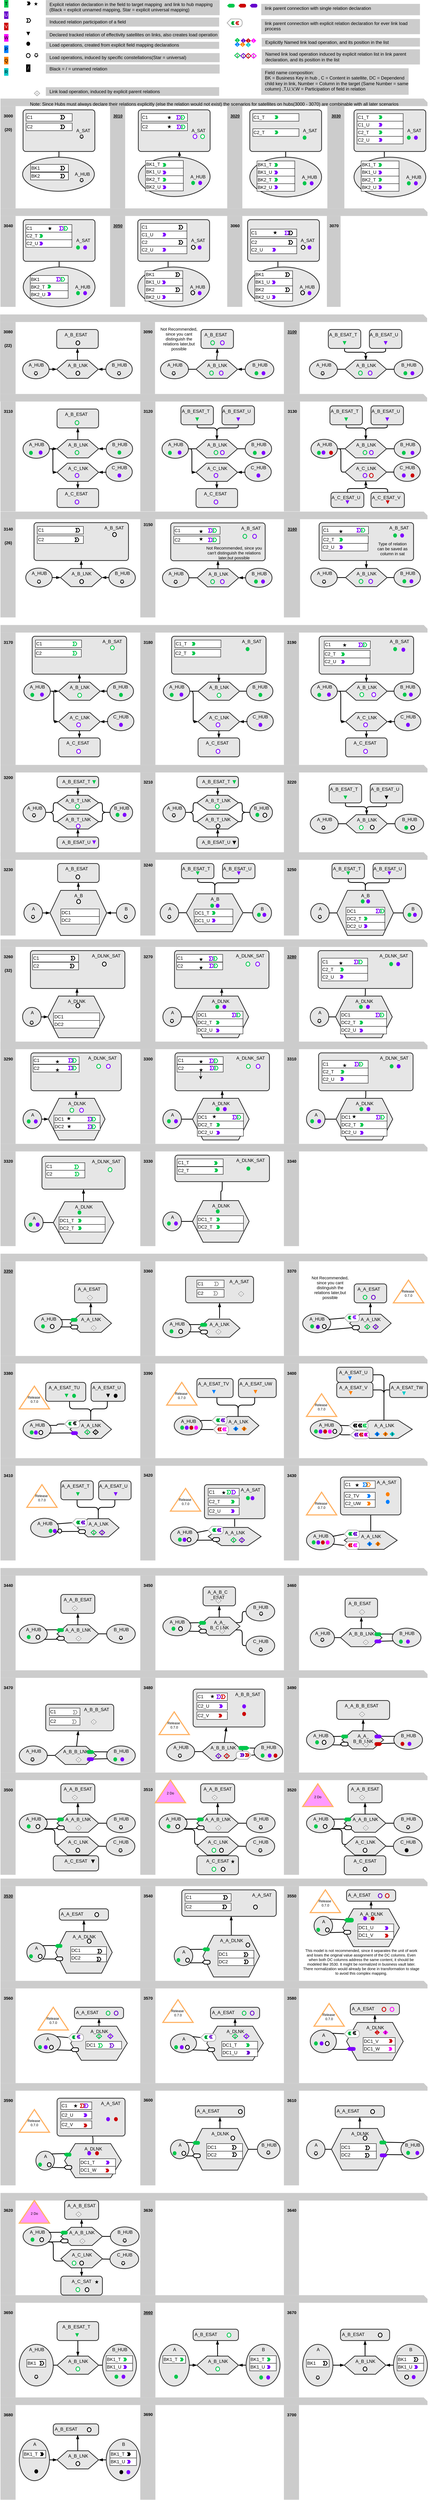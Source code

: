 <mxfile version="21.6.1" type="device">
  <diagram id="S8_EbyP6fOLFSmQk0vZv" name="Seite-1">
    <mxGraphModel dx="1130" dy="723" grid="1" gridSize="10" guides="0" tooltips="1" connect="1" arrows="1" fold="1" page="1" pageScale="1" pageWidth="1169" pageHeight="827" background="#FFFFFF" math="0" shadow="0">
      <root>
        <mxCell id="0" />
        <mxCell id="MhMX6n-4osd3CMCWlbSx-218" value="Background" style="locked=1;" parent="0" />
        <mxCell id="MhMX6n-4osd3CMCWlbSx-219" value="" style="shape=note;size=10;shadow=0;strokeWidth=0;fillColor=#cccccc;strokeColor=none;opacity=100.0;nl2Br=0;verticalAlign=top;align=center;spacingLeft=2.0;spacingRight=0;whiteSpace=wrap;gliffyId=41;spacingTop=1;spacingBottom=8;" parent="MhMX6n-4osd3CMCWlbSx-218" vertex="1">
          <mxGeometry x="20" y="2490" width="1130" height="20" as="geometry" />
        </mxCell>
        <mxCell id="MhMX6n-4osd3CMCWlbSx-220" value="&lt;div style=&quot;width: 43px; height: auto; word-break: break-word; font-size: 11px;&quot;&gt;&lt;div align=&quot;center&quot; style=&quot;font-size: 11px;&quot;&gt;&lt;span style=&quot;font-family: Helvetica; font-size: 11px; text-decoration: none; line-height: 36px; font-weight: bold;&quot;&gt;3260&lt;/span&gt;&lt;/div&gt;&lt;div align=&quot;center&quot; style=&quot;font-size: 11px;&quot;&gt;&lt;span style=&quot;font-family: Helvetica; font-size: 11px; text-decoration: none; line-height: 36px; font-weight: bold;&quot;&gt;(32)&lt;/span&gt;&lt;/div&gt;&lt;/div&gt;" style="shape=rect;shadow=0;strokeWidth=0;strokeColor=none;fillColor=#cccccc;opacity=100.0;html=1;nl2Br=0;verticalAlign=top;align=center;spacingLeft=2.0;spacingRight=0;spacingTop=1.0;spacingBottom=8;whiteSpace=wrap;gliffyId=345;fontSize=11;" parent="MhMX6n-4osd3CMCWlbSx-218" vertex="1">
          <mxGeometry x="20" y="2510" width="40" height="270" as="geometry" />
        </mxCell>
        <mxCell id="MhMX6n-4osd3CMCWlbSx-221" value="&lt;div style=&quot;width: 43px; height: auto; word-break: break-word; font-size: 11px;&quot;&gt;&lt;div align=&quot;center&quot; style=&quot;font-size: 11px;&quot;&gt;&lt;span style=&quot;font-family: Helvetica; font-size: 11px; text-decoration: none; line-height: 36px; font-weight: bold;&quot;&gt;3270&lt;/span&gt;&lt;/div&gt;&lt;/div&gt;" style="shape=rect;shadow=0;strokeWidth=0;strokeColor=none;fillColor=#cccccc;opacity=100.0;html=1;nl2Br=0;verticalAlign=top;align=center;spacingLeft=2.0;spacingRight=0;spacingTop=1.0;spacingBottom=8;whiteSpace=wrap;gliffyId=345;fontSize=11;" parent="MhMX6n-4osd3CMCWlbSx-218" vertex="1">
          <mxGeometry x="390" y="2510" width="40" height="260" as="geometry" />
        </mxCell>
        <mxCell id="MhMX6n-4osd3CMCWlbSx-222" value="&lt;div style=&quot;width: 43px; height: auto; word-break: break-word; font-size: 11px;&quot;&gt;&lt;div align=&quot;center&quot; style=&quot;font-size: 11px;&quot;&gt;&lt;span style=&quot;font-family: Helvetica; font-size: 11px; line-height: 36px; font-weight: bold;&quot;&gt;3280&lt;/span&gt;&lt;/div&gt;&lt;/div&gt;" style="shape=rect;shadow=0;strokeWidth=0;strokeColor=none;fillColor=#cccccc;opacity=100.0;html=1;nl2Br=0;verticalAlign=top;align=center;spacingLeft=2.0;spacingRight=0;spacingTop=1.0;spacingBottom=8;whiteSpace=wrap;gliffyId=345;fontSize=11;fontStyle=4" parent="MhMX6n-4osd3CMCWlbSx-218" vertex="1">
          <mxGeometry x="770" y="2510" width="40" height="270" as="geometry" />
        </mxCell>
        <mxCell id="MhMX6n-4osd3CMCWlbSx-223" value="&lt;div style=&quot;width: 43px; height: auto; word-break: break-word; font-size: 11px;&quot;&gt;&lt;div align=&quot;center&quot; style=&quot;font-size: 11px;&quot;&gt;&lt;span style=&quot;font-family: Helvetica; font-size: 11px; text-decoration: none; line-height: 36px; font-weight: bold;&quot;&gt;3170&lt;/span&gt;&lt;/div&gt;&lt;/div&gt;" style="shape=rect;shadow=0;strokeWidth=0;strokeColor=none;fillColor=#cccccc;opacity=100.0;html=1;nl2Br=0;verticalAlign=top;align=center;spacingLeft=2.0;spacingRight=0;spacingTop=1.0;spacingBottom=8;whiteSpace=wrap;gliffyId=345;fontSize=11;" parent="MhMX6n-4osd3CMCWlbSx-218" vertex="1">
          <mxGeometry x="20" y="1680" width="40" height="349.37" as="geometry" />
        </mxCell>
        <mxCell id="MhMX6n-4osd3CMCWlbSx-224" value="" style="shape=note;size=10;shadow=0;strokeWidth=0;fillColor=#cccccc;strokeColor=none;opacity=100.0;nl2Br=0;verticalAlign=top;align=center;spacingLeft=2.0;spacingRight=0;whiteSpace=wrap;gliffyId=41;spacingTop=1;spacingBottom=8;" parent="MhMX6n-4osd3CMCWlbSx-218" vertex="1">
          <mxGeometry x="20" y="1660" width="1130" height="20" as="geometry" />
        </mxCell>
        <mxCell id="MhMX6n-4osd3CMCWlbSx-225" value="&lt;div style=&quot;width: 43px; height: auto; word-break: break-word; font-size: 11px;&quot;&gt;&lt;div align=&quot;center&quot; style=&quot;font-size: 11px;&quot;&gt;&lt;span style=&quot;font-family: Helvetica; font-size: 11px; text-decoration: none; line-height: 36px; font-weight: bold;&quot;&gt;3180&lt;/span&gt;&lt;/div&gt;&lt;/div&gt;" style="shape=rect;shadow=0;strokeWidth=0;strokeColor=none;fillColor=#cccccc;opacity=100.0;html=1;nl2Br=0;verticalAlign=top;align=center;spacingLeft=2.0;spacingRight=0;spacingTop=1.0;spacingBottom=8;whiteSpace=wrap;gliffyId=345;fontSize=11;" parent="MhMX6n-4osd3CMCWlbSx-218" vertex="1">
          <mxGeometry x="390" y="1680" width="40" height="349.37" as="geometry" />
        </mxCell>
        <mxCell id="MhMX6n-4osd3CMCWlbSx-226" value="&lt;div style=&quot;width: 43px; height: auto; word-break: break-word; font-size: 11px;&quot;&gt;&lt;div align=&quot;center&quot; style=&quot;font-size: 11px;&quot;&gt;&lt;span style=&quot;font-family: Helvetica; font-size: 11px; text-decoration: none; line-height: 36px; font-weight: bold;&quot;&gt;3190&lt;/span&gt;&lt;/div&gt;&lt;/div&gt;" style="shape=rect;shadow=0;strokeWidth=0;strokeColor=none;fillColor=#cccccc;opacity=100.0;html=1;nl2Br=0;verticalAlign=top;align=center;spacingLeft=2.0;spacingRight=0;spacingTop=1.0;spacingBottom=8;whiteSpace=wrap;gliffyId=345;fontSize=11;" parent="MhMX6n-4osd3CMCWlbSx-218" vertex="1">
          <mxGeometry x="770" y="1680" width="40" height="349.37" as="geometry" />
        </mxCell>
        <mxCell id="MhMX6n-4osd3CMCWlbSx-227" value="" style="shape=note;size=10;shadow=0;strokeWidth=0;fillColor=#cccccc;strokeColor=none;opacity=100.0;nl2Br=0;verticalAlign=top;align=center;spacingLeft=2.0;spacingRight=0;whiteSpace=wrap;gliffyId=41;spacingTop=1;spacingBottom=8;" parent="MhMX6n-4osd3CMCWlbSx-218" vertex="1">
          <mxGeometry x="20" y="2029.37" width="1130" height="20" as="geometry" />
        </mxCell>
        <mxCell id="MhMX6n-4osd3CMCWlbSx-228" value="&lt;div style=&quot;width: 43px; height: auto; word-break: break-word; font-size: 11px;&quot;&gt;&lt;div align=&quot;center&quot; style=&quot;font-size: 11px;&quot;&gt;&lt;b&gt;3200&lt;/b&gt;&lt;/div&gt;&lt;/div&gt;" style="shape=rect;shadow=0;strokeWidth=0;strokeColor=none;fillColor=#cccccc;opacity=100.0;html=1;nl2Br=0;verticalAlign=top;align=center;spacingLeft=2.0;spacingRight=0;spacingTop=1.0;spacingBottom=8;whiteSpace=wrap;gliffyId=345;fontSize=11;" parent="MhMX6n-4osd3CMCWlbSx-218" vertex="1">
          <mxGeometry x="20" y="2049.37" width="40" height="220.63" as="geometry" />
        </mxCell>
        <mxCell id="MhMX6n-4osd3CMCWlbSx-229" value="&lt;div style=&quot;width: 43px; height: auto; word-break: break-word; font-size: 11px;&quot;&gt;&lt;div align=&quot;center&quot; style=&quot;font-size: 11px;&quot;&gt;&lt;span style=&quot;font-family: Helvetica; font-size: 11px; text-decoration: none; line-height: 36px; font-weight: bold;&quot;&gt;3210&lt;/span&gt;&lt;/div&gt;&lt;/div&gt;" style="shape=rect;shadow=0;strokeWidth=0;strokeColor=none;fillColor=#cccccc;opacity=100.0;html=1;nl2Br=0;verticalAlign=top;align=center;spacingLeft=2.0;spacingRight=0;spacingTop=1.0;spacingBottom=8;whiteSpace=wrap;gliffyId=345;fontSize=11;" parent="MhMX6n-4osd3CMCWlbSx-218" vertex="1">
          <mxGeometry x="390" y="2049.37" width="40" height="220.63" as="geometry" />
        </mxCell>
        <mxCell id="MhMX6n-4osd3CMCWlbSx-230" value="&lt;div style=&quot;width: 43px; height: auto; word-break: break-word; font-size: 11px;&quot;&gt;&lt;div align=&quot;center&quot; style=&quot;font-size: 11px;&quot;&gt;&lt;span style=&quot;font-family: Helvetica; font-size: 11px; text-decoration: none; line-height: 36px; font-weight: bold;&quot;&gt;3220&lt;/span&gt;&lt;/div&gt;&lt;/div&gt;" style="shape=rect;shadow=0;strokeWidth=0;strokeColor=none;fillColor=#cccccc;opacity=100.0;html=1;nl2Br=0;verticalAlign=top;align=center;spacingLeft=2.0;spacingRight=0;spacingTop=1.0;spacingBottom=8;whiteSpace=wrap;gliffyId=345;fontSize=11;" parent="MhMX6n-4osd3CMCWlbSx-218" vertex="1">
          <mxGeometry x="770" y="2049.37" width="40" height="220.63" as="geometry" />
        </mxCell>
        <mxCell id="MhMX6n-4osd3CMCWlbSx-231" value="&lt;div style=&quot;width: 43px; height: auto; word-break: break-word; font-size: 11px;&quot;&gt;&lt;div align=&quot;center&quot; style=&quot;font-size: 11px;&quot;&gt;&lt;span style=&quot;font-family: Helvetica; font-size: 11px; text-decoration: none; line-height: 36px; font-weight: bold;&quot;&gt;3080&lt;/span&gt;&lt;/div&gt;&lt;div align=&quot;center&quot; style=&quot;font-size: 11px;&quot;&gt;&lt;span style=&quot;font-family: Helvetica; font-size: 11px; text-decoration: none; line-height: 36px; font-weight: bold;&quot;&gt;(22)&lt;/span&gt;&lt;/div&gt;&lt;/div&gt;" style="shape=rect;shadow=0;strokeWidth=0;strokeColor=none;fillColor=#cccccc;opacity=100.0;html=1;nl2Br=0;verticalAlign=top;align=center;spacingLeft=2.0;spacingRight=0;spacingTop=1.0;spacingBottom=8;whiteSpace=wrap;gliffyId=345;fontSize=11;" parent="MhMX6n-4osd3CMCWlbSx-218" vertex="1">
          <mxGeometry x="19" y="860" width="41" height="190" as="geometry" />
        </mxCell>
        <mxCell id="MhMX6n-4osd3CMCWlbSx-232" value="" style="shape=note;size=10;shadow=0;strokeWidth=0;fillColor=#cccccc;strokeColor=none;opacity=100.0;nl2Br=0;verticalAlign=top;align=center;spacingLeft=2.0;spacingRight=0;whiteSpace=wrap;gliffyId=41;spacingTop=1;spacingBottom=8;" parent="MhMX6n-4osd3CMCWlbSx-218" vertex="1">
          <mxGeometry x="19" y="840" width="1130" height="20" as="geometry" />
        </mxCell>
        <mxCell id="MhMX6n-4osd3CMCWlbSx-233" value="&lt;div style=&quot;width: 43px; height: auto; word-break: break-word; font-size: 11px;&quot;&gt;&lt;div align=&quot;center&quot; style=&quot;font-size: 11px;&quot;&gt;&lt;span style=&quot;font-family: Helvetica; font-size: 11px; text-decoration: none; line-height: 36px; font-weight: bold;&quot;&gt;3090&lt;/span&gt;&lt;/div&gt;&lt;/div&gt;" style="shape=rect;shadow=0;strokeWidth=0;strokeColor=none;fillColor=#cccccc;opacity=100.0;html=1;nl2Br=0;verticalAlign=top;align=center;spacingLeft=2.0;spacingRight=0;spacingTop=1.0;spacingBottom=8;whiteSpace=wrap;gliffyId=345;fontSize=11;" parent="MhMX6n-4osd3CMCWlbSx-218" vertex="1">
          <mxGeometry x="390" y="860" width="39" height="190" as="geometry" />
        </mxCell>
        <mxCell id="MhMX6n-4osd3CMCWlbSx-234" value="&lt;div style=&quot;width: 43px; height: auto; word-break: break-word; font-size: 11px;&quot;&gt;&lt;div align=&quot;center&quot; style=&quot;font-size: 11px;&quot;&gt;&lt;span style=&quot;font-family: Helvetica; font-size: 11px; line-height: 36px; font-weight: bold;&quot;&gt;3100&lt;/span&gt;&lt;/div&gt;&lt;/div&gt;" style="shape=rect;shadow=0;strokeWidth=0;strokeColor=none;fillColor=#cccccc;opacity=100.0;html=1;nl2Br=0;verticalAlign=top;align=center;spacingLeft=2.0;spacingRight=0;spacingTop=1.0;spacingBottom=8;whiteSpace=wrap;gliffyId=345;fontSize=11;fontStyle=4" parent="MhMX6n-4osd3CMCWlbSx-218" vertex="1">
          <mxGeometry x="770" y="860" width="41.82" height="190" as="geometry" />
        </mxCell>
        <mxCell id="MhMX6n-4osd3CMCWlbSx-235" value="" style="shape=note;size=10;shadow=0;strokeWidth=0;fillColor=#cccccc;strokeColor=none;opacity=100.0;nl2Br=0;verticalAlign=top;align=center;spacingLeft=2.0;spacingRight=0;whiteSpace=wrap;gliffyId=41;spacingTop=1;spacingBottom=8;" parent="MhMX6n-4osd3CMCWlbSx-218" vertex="1">
          <mxGeometry x="19" y="1050" width="1130" height="20" as="geometry" />
        </mxCell>
        <mxCell id="MhMX6n-4osd3CMCWlbSx-236" value="&lt;div style=&quot;width: 43px; height: auto; word-break: break-word; font-size: 11px;&quot;&gt;&lt;div align=&quot;center&quot; style=&quot;font-size: 11px;&quot;&gt;&lt;span style=&quot;font-family: Helvetica; font-size: 11px; text-decoration: none; line-height: 36px; font-weight: bold;&quot;&gt;3110&lt;/span&gt;&lt;/div&gt;&lt;/div&gt;" style="shape=rect;shadow=0;strokeWidth=0;strokeColor=none;fillColor=#cccccc;opacity=100.0;html=1;nl2Br=0;verticalAlign=top;align=center;spacingLeft=2.0;spacingRight=0;spacingTop=1.0;spacingBottom=8;whiteSpace=wrap;gliffyId=345;fontSize=11;" parent="MhMX6n-4osd3CMCWlbSx-218" vertex="1">
          <mxGeometry x="19.93" y="1070" width="40.07" height="290" as="geometry" />
        </mxCell>
        <mxCell id="MhMX6n-4osd3CMCWlbSx-237" value="&lt;div style=&quot;width: 43px; height: auto; word-break: break-word; font-size: 11px;&quot;&gt;&lt;div align=&quot;center&quot; style=&quot;font-size: 11px;&quot;&gt;&lt;span style=&quot;font-family: Helvetica; font-size: 11px; text-decoration: none; line-height: 36px; font-weight: bold;&quot;&gt;3120&lt;/span&gt;&lt;/div&gt;&lt;/div&gt;" style="shape=rect;shadow=0;strokeWidth=0;strokeColor=none;fillColor=#cccccc;opacity=100.0;html=1;nl2Br=0;verticalAlign=top;align=center;spacingLeft=2.0;spacingRight=0;spacingTop=1.0;spacingBottom=8;whiteSpace=wrap;gliffyId=345;fontSize=11;" parent="MhMX6n-4osd3CMCWlbSx-218" vertex="1">
          <mxGeometry x="390" y="1070" width="39.93" height="290" as="geometry" />
        </mxCell>
        <mxCell id="MhMX6n-4osd3CMCWlbSx-238" value="&lt;div style=&quot;width: 43px; height: auto; word-break: break-word; font-size: 11px;&quot;&gt;&lt;div align=&quot;center&quot; style=&quot;font-size: 11px;&quot;&gt;&lt;span style=&quot;font-family: Helvetica; font-size: 11px; text-decoration: none; line-height: 36px; font-weight: bold;&quot;&gt;3130&lt;/span&gt;&lt;/div&gt;&lt;/div&gt;" style="shape=rect;shadow=0;strokeWidth=0;strokeColor=none;fillColor=#cccccc;opacity=100.0;html=1;nl2Br=0;verticalAlign=top;align=center;spacingLeft=2.0;spacingRight=0;spacingTop=1.0;spacingBottom=8;whiteSpace=wrap;gliffyId=345;fontSize=11;" parent="MhMX6n-4osd3CMCWlbSx-218" vertex="1">
          <mxGeometry x="770" y="1070" width="42.75" height="290" as="geometry" />
        </mxCell>
        <mxCell id="MhMX6n-4osd3CMCWlbSx-239" value="&lt;div style=&quot;width: 43px; height: auto; word-break: break-word; font-size: 11px;&quot;&gt;&lt;div align=&quot;center&quot; style=&quot;font-size: 11px;&quot;&gt;&lt;span style=&quot;font-family: Helvetica; font-size: 11px; text-decoration: none; line-height: 36px; font-weight: bold;&quot;&gt;3140&lt;/span&gt;&lt;/div&gt;&lt;div align=&quot;center&quot; style=&quot;font-size: 11px;&quot;&gt;&lt;span style=&quot;font-family: Helvetica; font-size: 11px; text-decoration: none; line-height: 36px; font-weight: bold;&quot;&gt;(26)&lt;/span&gt;&lt;/div&gt;&lt;/div&gt;" style="shape=rect;shadow=0;strokeWidth=0;strokeColor=none;fillColor=#cccccc;opacity=100.0;html=1;nl2Br=0;verticalAlign=top;align=center;spacingLeft=2.0;spacingRight=0;spacingTop=1.0;spacingBottom=8;whiteSpace=wrap;gliffyId=345;fontSize=11;" parent="MhMX6n-4osd3CMCWlbSx-218" vertex="1">
          <mxGeometry x="19.93" y="1380.63" width="40.07" height="259.37" as="geometry" />
        </mxCell>
        <mxCell id="MhMX6n-4osd3CMCWlbSx-240" value="" style="shape=note;size=10;shadow=0;strokeWidth=0;fillColor=#cccccc;strokeColor=none;opacity=100.0;nl2Br=0;verticalAlign=top;align=center;spacingLeft=2.0;spacingRight=0;whiteSpace=wrap;gliffyId=41;spacingTop=1;spacingBottom=8;" parent="MhMX6n-4osd3CMCWlbSx-218" vertex="1">
          <mxGeometry x="19.93" y="1360.63" width="1130" height="20" as="geometry" />
        </mxCell>
        <mxCell id="MhMX6n-4osd3CMCWlbSx-241" value="&lt;div style=&quot;width: 43px; height: auto; word-break: break-word; font-size: 11px;&quot;&gt;&lt;div align=&quot;center&quot; style=&quot;font-size: 11px;&quot;&gt;&lt;b&gt;3150&lt;/b&gt;&lt;/div&gt;&lt;/div&gt;" style="shape=rect;shadow=0;strokeWidth=0;strokeColor=none;fillColor=#cccccc;opacity=100.0;html=1;nl2Br=0;verticalAlign=top;align=center;spacingLeft=2.0;spacingRight=0;spacingTop=1.0;spacingBottom=8;whiteSpace=wrap;gliffyId=345;fontSize=11;" parent="MhMX6n-4osd3CMCWlbSx-218" vertex="1">
          <mxGeometry x="390" y="1380.63" width="39.93" height="259.37" as="geometry" />
        </mxCell>
        <mxCell id="MhMX6n-4osd3CMCWlbSx-242" value="&lt;div style=&quot;width: 43px; height: auto; word-break: break-word; font-size: 11px;&quot;&gt;&lt;div align=&quot;center&quot; style=&quot;font-size: 11px;&quot;&gt;&lt;span style=&quot;font-family: Helvetica; font-size: 11px; line-height: 36px; font-weight: bold;&quot;&gt;3160&lt;/span&gt;&lt;/div&gt;&lt;/div&gt;" style="shape=rect;shadow=0;strokeWidth=0;strokeColor=none;fillColor=#cccccc;opacity=100.0;html=1;nl2Br=0;verticalAlign=top;align=center;spacingLeft=2.0;spacingRight=0;spacingTop=1.0;spacingBottom=8;whiteSpace=wrap;gliffyId=345;fontSize=11;fontStyle=4" parent="MhMX6n-4osd3CMCWlbSx-218" vertex="1">
          <mxGeometry x="770" y="1380.63" width="42.75" height="259.37" as="geometry" />
        </mxCell>
        <mxCell id="MhMX6n-4osd3CMCWlbSx-243" value="&lt;div style=&quot;width: 43px; height: auto; word-break: break-word; font-size: 11px;&quot;&gt;&lt;div align=&quot;center&quot; style=&quot;font-size: 11px;&quot;&gt;&lt;span style=&quot;font-family: Helvetica; font-size: 11px; line-height: 36px; font-weight: bold;&quot;&gt;3020&lt;/span&gt;&lt;/div&gt;&lt;/div&gt;" style="shape=rect;shadow=0;strokeWidth=0;strokeColor=none;fillColor=#cccccc;opacity=100.0;html=1;nl2Br=0;verticalAlign=top;align=center;spacingLeft=2.0;spacingRight=0;spacingTop=1.0;spacingBottom=8;whiteSpace=wrap;gliffyId=345;fontSize=11;fontStyle=4" parent="MhMX6n-4osd3CMCWlbSx-218" vertex="1">
          <mxGeometry x="620" y="290" width="40" height="270" as="geometry" />
        </mxCell>
        <mxCell id="MhMX6n-4osd3CMCWlbSx-244" value="Note: Since Hubs must always declare their relations explicitly (else the relation would not exist) the scenarios for satellites on hubs(3000 - 3070) are combinable with all later scenarios" style="shape=note;size=10;shadow=0;strokeWidth=0;fillColor=#cccccc;strokeColor=none;opacity=100.0;nl2Br=0;verticalAlign=top;align=center;spacingLeft=2.0;spacingRight=0;whiteSpace=wrap;gliffyId=41;spacingTop=1;spacingBottom=8;" parent="MhMX6n-4osd3CMCWlbSx-218" vertex="1">
          <mxGeometry x="20" y="270" width="1130" height="20" as="geometry" />
        </mxCell>
        <mxCell id="MhMX6n-4osd3CMCWlbSx-245" value="&lt;div style=&quot;width: 43px; height: auto; word-break: break-word; font-size: 11px;&quot;&gt;&lt;div align=&quot;center&quot; style=&quot;font-size: 11px;&quot;&gt;&lt;span style=&quot;font-family: Helvetica; font-size: 11px; line-height: 36px; font-weight: bold;&quot;&gt;3030&lt;/span&gt;&lt;/div&gt;&lt;/div&gt;" style="shape=rect;shadow=0;strokeWidth=0;strokeColor=none;fillColor=#cccccc;opacity=100.0;html=1;nl2Br=0;verticalAlign=top;align=center;spacingLeft=2.0;spacingRight=0;spacingTop=1.0;spacingBottom=8;whiteSpace=wrap;gliffyId=345;fontSize=11;fontStyle=4" parent="MhMX6n-4osd3CMCWlbSx-218" vertex="1">
          <mxGeometry x="885" y="290" width="45" height="270" as="geometry" />
        </mxCell>
        <mxCell id="MhMX6n-4osd3CMCWlbSx-246" value="&lt;div style=&quot;width: 43px; height: auto; word-break: break-word; font-size: 11px; line-height: 147%;&quot;&gt;&lt;div align=&quot;center&quot; style=&quot;font-size: 11px; line-height: 147%;&quot;&gt;&lt;span style=&quot;font-family: Helvetica; font-size: 11px; text-decoration: none; line-height: 36px; font-weight: bold;&quot;&gt;3000&lt;/span&gt;&lt;/div&gt;&lt;div align=&quot;center&quot; style=&quot;font-size: 11px; line-height: 147%;&quot;&gt;&lt;span style=&quot;font-family: Helvetica; font-size: 11px; text-decoration: none; line-height: 36px; font-weight: bold;&quot;&gt;(20)&lt;/span&gt;&lt;/div&gt;&lt;/div&gt;" style="shape=rect;shadow=0;strokeWidth=0;strokeColor=none;fillColor=#cccccc;opacity=100.0;html=1;nl2Br=0;verticalAlign=top;align=center;spacingLeft=2.0;spacingRight=0;spacingTop=1.0;spacingBottom=2;whiteSpace=wrap;gliffyId=345;fontSize=11;labelPosition=center;verticalLabelPosition=middle;" parent="MhMX6n-4osd3CMCWlbSx-218" vertex="1">
          <mxGeometry x="20" y="290" width="40" height="270" as="geometry" />
        </mxCell>
        <mxCell id="MhMX6n-4osd3CMCWlbSx-247" value="&lt;div style=&quot;width: 43px; height: auto; word-break: break-word; font-size: 11px;&quot;&gt;&lt;div align=&quot;center&quot; style=&quot;font-size: 11px;&quot;&gt;&lt;span style=&quot;font-family: Helvetica; font-size: 11px; line-height: 36px; font-weight: bold;&quot;&gt;3010&lt;/span&gt;&lt;/div&gt;&lt;/div&gt;" style="shape=rect;shadow=0;strokeWidth=0;strokeColor=none;fillColor=#cccccc;opacity=100.0;html=1;nl2Br=0;verticalAlign=top;align=center;spacingLeft=2.0;spacingRight=0;spacingTop=1.0;spacingBottom=8;whiteSpace=wrap;gliffyId=345;fontSize=11;fontStyle=4" parent="MhMX6n-4osd3CMCWlbSx-218" vertex="1">
          <mxGeometry x="310" y="290" width="40" height="270" as="geometry" />
        </mxCell>
        <mxCell id="MhMX6n-4osd3CMCWlbSx-248" value="" style="shape=note;size=10;shadow=0;strokeWidth=0;fillColor=#cccccc;strokeColor=none;opacity=100.0;nl2Br=0;verticalAlign=top;align=center;spacingLeft=2.0;spacingRight=0;whiteSpace=wrap;gliffyId=41;spacingTop=1;spacingBottom=8;" parent="MhMX6n-4osd3CMCWlbSx-218" vertex="1">
          <mxGeometry x="20" y="560" width="1130" height="20" as="geometry" />
        </mxCell>
        <mxCell id="MhMX6n-4osd3CMCWlbSx-249" value="&lt;div style=&quot;width: 43px; height: auto; word-break: break-word; font-size: 11px;&quot;&gt;&lt;div align=&quot;center&quot; style=&quot;font-size: 11px;&quot;&gt;&lt;span style=&quot;font-family: Helvetica; font-size: 11px; text-decoration: none; line-height: 36px; font-weight: bold;&quot;&gt;3040&lt;/span&gt;&lt;/div&gt;&lt;/div&gt;" style="shape=rect;shadow=0;strokeWidth=0;strokeColor=none;fillColor=#cccccc;opacity=100.0;html=1;nl2Br=0;verticalAlign=top;align=center;spacingLeft=2.0;spacingRight=0;spacingTop=1.0;spacingBottom=8;whiteSpace=wrap;gliffyId=345;fontSize=11;" parent="MhMX6n-4osd3CMCWlbSx-218" vertex="1">
          <mxGeometry x="20" y="580" width="40" height="240" as="geometry" />
        </mxCell>
        <mxCell id="MhMX6n-4osd3CMCWlbSx-250" value="&lt;div style=&quot;width: 43px; height: auto; word-break: break-word; font-size: 11px;&quot;&gt;&lt;div align=&quot;center&quot; style=&quot;font-size: 11px;&quot;&gt;&lt;span style=&quot;font-family: Helvetica; font-size: 11px; line-height: 36px; font-weight: bold;&quot;&gt;3050&lt;/span&gt;&lt;/div&gt;&lt;/div&gt;" style="shape=rect;shadow=0;strokeWidth=0;strokeColor=none;fillColor=#cccccc;opacity=100.0;html=1;nl2Br=0;verticalAlign=top;align=center;spacingLeft=2.0;spacingRight=0;spacingTop=1.0;spacingBottom=8;whiteSpace=wrap;gliffyId=345;fontSize=11;fontStyle=4" parent="MhMX6n-4osd3CMCWlbSx-218" vertex="1">
          <mxGeometry x="310" y="580" width="40" height="240" as="geometry" />
        </mxCell>
        <mxCell id="MhMX6n-4osd3CMCWlbSx-251" value="&lt;div style=&quot;width: 43px; height: auto; word-break: break-word; font-size: 11px;&quot;&gt;&lt;div align=&quot;center&quot; style=&quot;font-size: 11px;&quot;&gt;&lt;span style=&quot;font-family: Helvetica; font-size: 11px; text-decoration: none; line-height: 36px; font-weight: bold;&quot;&gt;3060&lt;/span&gt;&lt;/div&gt;&lt;/div&gt;" style="shape=rect;shadow=0;strokeWidth=0;strokeColor=none;fillColor=#cccccc;opacity=100.0;html=1;nl2Br=0;verticalAlign=top;align=center;spacingLeft=2.0;spacingRight=0;spacingTop=1.0;spacingBottom=8;whiteSpace=wrap;gliffyId=345;fontSize=11;" parent="MhMX6n-4osd3CMCWlbSx-218" vertex="1">
          <mxGeometry x="620" y="580" width="40" height="240" as="geometry" />
        </mxCell>
        <mxCell id="MhMX6n-4osd3CMCWlbSx-252" value="&lt;div style=&quot;width: 43px; height: auto; word-break: break-word; font-size: 11px;&quot;&gt;&lt;div align=&quot;center&quot; style=&quot;font-size: 11px;&quot;&gt;&lt;span style=&quot;font-family: Helvetica; font-size: 11px; text-decoration: none; line-height: 36px; font-weight: bold;&quot;&gt;3070&lt;/span&gt;&lt;/div&gt;&lt;/div&gt;" style="shape=rect;shadow=0;strokeWidth=0;strokeColor=none;fillColor=#cccccc;opacity=100.0;html=1;nl2Br=0;verticalAlign=top;align=center;spacingLeft=2.0;spacingRight=0;spacingTop=1.0;spacingBottom=8;whiteSpace=wrap;gliffyId=345;fontSize=11;" parent="MhMX6n-4osd3CMCWlbSx-218" vertex="1">
          <mxGeometry x="883.75" y="580" width="36.25" height="240" as="geometry" />
        </mxCell>
        <mxCell id="MhMX6n-4osd3CMCWlbSx-284" value="&lt;div style=&quot;width: 43px; height: auto; word-break: break-word; font-size: 11px;&quot;&gt;&lt;div align=&quot;center&quot; style=&quot;font-size: 11px;&quot;&gt;&lt;span style=&quot;font-family: Helvetica; font-size: 11px; text-decoration: none; line-height: 36px; font-weight: bold;&quot;&gt;3290&lt;/span&gt;&lt;/div&gt;&lt;/div&gt;" style="shape=rect;shadow=0;strokeWidth=0;strokeColor=none;fillColor=#cccccc;opacity=100.0;html=1;nl2Br=0;verticalAlign=top;align=center;spacingLeft=2.0;spacingRight=0;spacingTop=1.0;spacingBottom=8;whiteSpace=wrap;gliffyId=345;fontSize=11;" parent="MhMX6n-4osd3CMCWlbSx-218" vertex="1">
          <mxGeometry x="20" y="2780" width="40" height="250" as="geometry" />
        </mxCell>
        <mxCell id="MhMX6n-4osd3CMCWlbSx-285" value="&lt;div style=&quot;width: 43px; height: auto; word-break: break-word; font-size: 11px;&quot;&gt;&lt;div align=&quot;center&quot; style=&quot;font-size: 11px;&quot;&gt;&lt;span style=&quot;font-family: Helvetica; font-size: 11px; text-decoration: none; line-height: 36px; font-weight: bold;&quot;&gt;3300&lt;/span&gt;&lt;/div&gt;&lt;/div&gt;" style="shape=rect;shadow=0;strokeWidth=0;strokeColor=none;fillColor=#cccccc;opacity=100.0;html=1;nl2Br=0;verticalAlign=top;align=center;spacingLeft=2.0;spacingRight=0;spacingTop=1.0;spacingBottom=8;whiteSpace=wrap;gliffyId=345;fontSize=11;" parent="MhMX6n-4osd3CMCWlbSx-218" vertex="1">
          <mxGeometry x="390" y="2780" width="40" height="250" as="geometry" />
        </mxCell>
        <mxCell id="MhMX6n-4osd3CMCWlbSx-286" value="" style="shape=note;size=10;shadow=0;strokeWidth=0;fillColor=#cccccc;strokeColor=none;opacity=100.0;nl2Br=0;verticalAlign=top;align=center;spacingLeft=2.0;spacingRight=0;whiteSpace=wrap;gliffyId=41;spacingTop=1;spacingBottom=8;" parent="MhMX6n-4osd3CMCWlbSx-218" vertex="1">
          <mxGeometry x="20" y="2760" width="1130" height="20" as="geometry" />
        </mxCell>
        <mxCell id="MhMX6n-4osd3CMCWlbSx-287" value="&lt;div style=&quot;width: 43px; height: auto; word-break: break-word; font-size: 11px;&quot;&gt;&lt;div align=&quot;center&quot; style=&quot;font-size: 11px;&quot;&gt;&lt;span style=&quot;font-family: Helvetica; font-size: 11px; text-decoration: none; line-height: 36px; font-weight: bold;&quot;&gt;3310&lt;/span&gt;&lt;/div&gt;&lt;/div&gt;" style="shape=rect;shadow=0;strokeWidth=0;strokeColor=none;fillColor=#cccccc;opacity=100.0;html=1;nl2Br=0;verticalAlign=top;align=center;spacingLeft=2.0;spacingRight=0;spacingTop=1.0;spacingBottom=8;whiteSpace=wrap;gliffyId=345;fontSize=11;" parent="MhMX6n-4osd3CMCWlbSx-218" vertex="1">
          <mxGeometry x="770" y="2780" width="40" height="250" as="geometry" />
        </mxCell>
        <mxCell id="MhMX6n-4osd3CMCWlbSx-364" value="" style="shape=note;size=10;shadow=0;strokeWidth=0;fillColor=#cccccc;strokeColor=none;opacity=100.0;nl2Br=0;verticalAlign=top;align=center;spacingLeft=2.0;spacingRight=0;whiteSpace=wrap;gliffyId=41;spacingTop=1;spacingBottom=8;" parent="MhMX6n-4osd3CMCWlbSx-218" vertex="1">
          <mxGeometry x="20" y="3030" width="1130" height="20" as="geometry" />
        </mxCell>
        <mxCell id="MhMX6n-4osd3CMCWlbSx-365" value="&lt;div style=&quot;width: 43px; height: auto; word-break: break-word; font-size: 11px;&quot;&gt;&lt;div align=&quot;center&quot; style=&quot;font-size: 11px;&quot;&gt;&lt;span style=&quot;font-family: Helvetica; font-size: 11px; text-decoration: none; line-height: 36px; font-weight: bold;&quot;&gt;3320&lt;/span&gt;&lt;/div&gt;&lt;/div&gt;" style="shape=rect;shadow=0;strokeWidth=0;strokeColor=none;fillColor=#cccccc;opacity=100.0;html=1;nl2Br=0;verticalAlign=top;align=center;spacingLeft=2.0;spacingRight=0;spacingTop=1.0;spacingBottom=8;whiteSpace=wrap;gliffyId=345;fontSize=11;" parent="MhMX6n-4osd3CMCWlbSx-218" vertex="1">
          <mxGeometry x="20" y="3050" width="40" height="250" as="geometry" />
        </mxCell>
        <mxCell id="MhMX6n-4osd3CMCWlbSx-366" value="&lt;div style=&quot;width: 43px; height: auto; word-break: break-word; font-size: 11px;&quot;&gt;&lt;div align=&quot;center&quot; style=&quot;font-size: 11px;&quot;&gt;&lt;span style=&quot;font-family: Helvetica; font-size: 11px; text-decoration: none; line-height: 36px; font-weight: bold;&quot;&gt;3330&lt;/span&gt;&lt;/div&gt;&lt;/div&gt;" style="shape=rect;shadow=0;strokeWidth=0;strokeColor=none;fillColor=#cccccc;opacity=100.0;html=1;nl2Br=0;verticalAlign=top;align=center;spacingLeft=2.0;spacingRight=0;spacingTop=1.0;spacingBottom=8;whiteSpace=wrap;gliffyId=345;fontSize=11;" parent="MhMX6n-4osd3CMCWlbSx-218" vertex="1">
          <mxGeometry x="390" y="3050" width="40" height="250" as="geometry" />
        </mxCell>
        <mxCell id="MhMX6n-4osd3CMCWlbSx-367" value="&lt;div style=&quot;width: 43px; height: auto; word-break: break-word; font-size: 11px;&quot;&gt;&lt;div align=&quot;center&quot; style=&quot;font-size: 11px;&quot;&gt;&lt;span style=&quot;font-family: Helvetica; font-size: 11px; text-decoration: none; line-height: 36px; font-weight: bold;&quot;&gt;3340&lt;/span&gt;&lt;/div&gt;&lt;/div&gt;" style="shape=rect;shadow=0;strokeWidth=0;strokeColor=none;fillColor=#cccccc;opacity=100.0;html=1;nl2Br=0;verticalAlign=top;align=center;spacingLeft=2.0;spacingRight=0;spacingTop=1.0;spacingBottom=8;whiteSpace=wrap;gliffyId=345;fontSize=11;" parent="MhMX6n-4osd3CMCWlbSx-218" vertex="1">
          <mxGeometry x="770" y="3050" width="40" height="250" as="geometry" />
        </mxCell>
        <mxCell id="MhMX6n-4osd3CMCWlbSx-428" value="&lt;div style=&quot;width: 43px; height: auto; word-break: break-word; font-size: 11px;&quot;&gt;&lt;div align=&quot;center&quot; style=&quot;font-size: 11px;&quot;&gt;&lt;span style=&quot;font-family: Helvetica; font-size: 11px; line-height: 36px; font-weight: bold;&quot;&gt;3350&lt;/span&gt;&lt;/div&gt;&lt;/div&gt;" style="shape=rect;shadow=0;strokeWidth=0;strokeColor=none;fillColor=#cccccc;opacity=100.0;html=1;nl2Br=0;verticalAlign=top;align=center;spacingLeft=2.0;spacingRight=0;spacingTop=1.0;spacingBottom=8;whiteSpace=wrap;gliffyId=345;fontSize=11;fontStyle=4" parent="MhMX6n-4osd3CMCWlbSx-218" vertex="1">
          <mxGeometry x="20" y="3340" width="40" height="250" as="geometry" />
        </mxCell>
        <mxCell id="MhMX6n-4osd3CMCWlbSx-429" value="" style="shape=note;size=10;shadow=0;strokeWidth=0;fillColor=#cccccc;strokeColor=none;opacity=100.0;nl2Br=0;verticalAlign=top;align=center;spacingLeft=2.0;spacingRight=0;whiteSpace=wrap;gliffyId=41;spacingTop=1;spacingBottom=8;" parent="MhMX6n-4osd3CMCWlbSx-218" vertex="1">
          <mxGeometry x="20" y="3320" width="1130" height="20" as="geometry" />
        </mxCell>
        <mxCell id="MhMX6n-4osd3CMCWlbSx-430" value="&lt;div style=&quot;width: 43px; height: auto; word-break: break-word; font-size: 11px;&quot;&gt;&lt;div align=&quot;center&quot; style=&quot;font-size: 11px;&quot;&gt;&lt;span style=&quot;font-family: Helvetica; font-size: 11px; text-decoration: none; line-height: 36px; font-weight: bold;&quot;&gt;3360&lt;/span&gt;&lt;/div&gt;&lt;/div&gt;" style="shape=rect;shadow=0;strokeWidth=0;strokeColor=none;fillColor=#cccccc;opacity=100.0;html=1;nl2Br=0;verticalAlign=top;align=center;spacingLeft=2.0;spacingRight=0;spacingTop=1.0;spacingBottom=8;whiteSpace=wrap;gliffyId=345;fontSize=11;" parent="MhMX6n-4osd3CMCWlbSx-218" vertex="1">
          <mxGeometry x="390" y="3340" width="40" height="250" as="geometry" />
        </mxCell>
        <mxCell id="MhMX6n-4osd3CMCWlbSx-431" value="&lt;div style=&quot;width: 43px; height: auto; word-break: break-word; font-size: 11px;&quot;&gt;&lt;div align=&quot;center&quot; style=&quot;font-size: 11px;&quot;&gt;&lt;span style=&quot;font-family: Helvetica; font-size: 11px; text-decoration: none; line-height: 36px; font-weight: bold;&quot;&gt;3370&lt;/span&gt;&lt;/div&gt;&lt;/div&gt;" style="shape=rect;shadow=0;strokeWidth=0;strokeColor=none;fillColor=#cccccc;opacity=100.0;html=1;nl2Br=0;verticalAlign=top;align=center;spacingLeft=2.0;spacingRight=0;spacingTop=1.0;spacingBottom=8;whiteSpace=wrap;gliffyId=345;fontSize=11;" parent="MhMX6n-4osd3CMCWlbSx-218" vertex="1">
          <mxGeometry x="770" y="3340" width="40" height="250" as="geometry" />
        </mxCell>
        <mxCell id="MhMX6n-4osd3CMCWlbSx-436" value="" style="shape=note;size=10;shadow=0;strokeWidth=0;fillColor=#cccccc;strokeColor=none;opacity=100.0;nl2Br=0;verticalAlign=top;align=center;spacingLeft=2.0;spacingRight=0;whiteSpace=wrap;gliffyId=41;spacingTop=1;spacingBottom=8;" parent="MhMX6n-4osd3CMCWlbSx-218" vertex="1">
          <mxGeometry x="20" y="3590" width="1130" height="20" as="geometry" />
        </mxCell>
        <mxCell id="MhMX6n-4osd3CMCWlbSx-437" value="&lt;div style=&quot;width: 43px; height: auto; word-break: break-word; font-size: 11px;&quot;&gt;&lt;div align=&quot;center&quot; style=&quot;font-size: 11px;&quot;&gt;&lt;span style=&quot;font-family: Helvetica; font-size: 11px; text-decoration: none; line-height: 36px; font-weight: bold;&quot;&gt;3380&lt;/span&gt;&lt;/div&gt;&lt;/div&gt;" style="shape=rect;shadow=0;strokeWidth=0;strokeColor=none;fillColor=#cccccc;opacity=100.0;html=1;nl2Br=0;verticalAlign=top;align=center;spacingLeft=2.0;spacingRight=0;spacingTop=1.0;spacingBottom=8;whiteSpace=wrap;gliffyId=345;fontSize=11;" parent="MhMX6n-4osd3CMCWlbSx-218" vertex="1">
          <mxGeometry x="20" y="3610" width="40" height="250" as="geometry" />
        </mxCell>
        <mxCell id="MhMX6n-4osd3CMCWlbSx-438" value="&lt;div style=&quot;width: 43px; height: auto; word-break: break-word; font-size: 11px;&quot;&gt;&lt;div align=&quot;center&quot; style=&quot;font-size: 11px;&quot;&gt;&lt;span style=&quot;font-family: Helvetica; font-size: 11px; text-decoration: none; line-height: 36px; font-weight: bold;&quot;&gt;3390&lt;/span&gt;&lt;/div&gt;&lt;/div&gt;" style="shape=rect;shadow=0;strokeWidth=0;strokeColor=none;fillColor=#cccccc;opacity=100.0;html=1;nl2Br=0;verticalAlign=top;align=center;spacingLeft=2.0;spacingRight=0;spacingTop=1.0;spacingBottom=8;whiteSpace=wrap;gliffyId=345;fontSize=11;" parent="MhMX6n-4osd3CMCWlbSx-218" vertex="1">
          <mxGeometry x="390" y="3610" width="40" height="250" as="geometry" />
        </mxCell>
        <mxCell id="MhMX6n-4osd3CMCWlbSx-439" value="&lt;div style=&quot;width: 43px; height: auto; word-break: break-word; font-size: 11px;&quot;&gt;&lt;div align=&quot;center&quot; style=&quot;font-size: 11px;&quot;&gt;&lt;span style=&quot;font-family: Helvetica; font-size: 11px; text-decoration: none; line-height: 36px; font-weight: bold;&quot;&gt;3400&lt;/span&gt;&lt;/div&gt;&lt;/div&gt;" style="shape=rect;shadow=0;strokeWidth=0;strokeColor=none;fillColor=#cccccc;opacity=100.0;html=1;nl2Br=0;verticalAlign=top;align=center;spacingLeft=2.0;spacingRight=0;spacingTop=1.0;spacingBottom=8;whiteSpace=wrap;gliffyId=345;fontSize=11;" parent="MhMX6n-4osd3CMCWlbSx-218" vertex="1">
          <mxGeometry x="770" y="3610" width="40" height="250" as="geometry" />
        </mxCell>
        <mxCell id="MhMX6n-4osd3CMCWlbSx-440" value="" style="shape=note;size=10;shadow=0;strokeWidth=0;fillColor=#cccccc;strokeColor=none;opacity=100.0;nl2Br=0;verticalAlign=top;align=center;spacingLeft=2.0;spacingRight=0;whiteSpace=wrap;gliffyId=41;spacingTop=1;spacingBottom=8;" parent="MhMX6n-4osd3CMCWlbSx-218" vertex="1">
          <mxGeometry x="20" y="3860" width="1130" height="20" as="geometry" />
        </mxCell>
        <mxCell id="MhMX6n-4osd3CMCWlbSx-441" value="&lt;div style=&quot;width: 43px; height: auto; word-break: break-word; font-size: 11px;&quot;&gt;&lt;div align=&quot;center&quot; style=&quot;font-size: 11px;&quot;&gt;&lt;span style=&quot;font-family: Helvetica; font-size: 11px; text-decoration: none; line-height: 36px; font-weight: bold;&quot;&gt;3410&lt;/span&gt;&lt;/div&gt;&lt;/div&gt;" style="shape=rect;shadow=0;strokeWidth=0;strokeColor=none;fillColor=#cccccc;opacity=100.0;html=1;nl2Br=0;verticalAlign=top;align=center;spacingLeft=2.0;spacingRight=0;spacingTop=1.0;spacingBottom=8;whiteSpace=wrap;gliffyId=345;fontSize=11;" parent="MhMX6n-4osd3CMCWlbSx-218" vertex="1">
          <mxGeometry x="20" y="3880" width="40" height="250" as="geometry" />
        </mxCell>
        <mxCell id="MhMX6n-4osd3CMCWlbSx-442" value="&lt;div style=&quot;width: 43px; height: auto; word-break: break-word; font-size: 11px;&quot;&gt;&lt;p style=&quot;font-size: 11px;&quot;&gt;&lt;b&gt;3420&lt;/b&gt;&lt;/p&gt;&lt;/div&gt;" style="shape=rect;shadow=0;strokeWidth=0;strokeColor=none;fillColor=#cccccc;opacity=100.0;html=1;nl2Br=0;verticalAlign=top;align=center;spacingLeft=2.0;spacingRight=0;spacingTop=1.0;spacingBottom=8;whiteSpace=wrap;gliffyId=345;fontSize=11;" parent="MhMX6n-4osd3CMCWlbSx-218" vertex="1">
          <mxGeometry x="390" y="3880" width="40" height="250" as="geometry" />
        </mxCell>
        <mxCell id="MhMX6n-4osd3CMCWlbSx-443" value="&lt;div style=&quot;width: 43px; height: auto; word-break: break-word; font-size: 11px;&quot;&gt;&lt;div align=&quot;center&quot; style=&quot;font-size: 11px;&quot;&gt;&lt;span style=&quot;font-family: Helvetica; font-size: 11px; text-decoration: none; line-height: 36px; font-weight: bold;&quot;&gt;3430&lt;/span&gt;&lt;/div&gt;&lt;/div&gt;" style="shape=rect;shadow=0;strokeWidth=0;strokeColor=none;fillColor=#cccccc;opacity=100.0;html=1;nl2Br=0;verticalAlign=top;align=center;spacingLeft=2.0;spacingRight=0;spacingTop=1.0;spacingBottom=8;whiteSpace=wrap;gliffyId=345;fontSize=11;" parent="MhMX6n-4osd3CMCWlbSx-218" vertex="1">
          <mxGeometry x="770" y="3880" width="40" height="250" as="geometry" />
        </mxCell>
        <mxCell id="MhMX6n-4osd3CMCWlbSx-444" value="" style="shape=note;size=10;shadow=0;strokeWidth=0;fillColor=#cccccc;strokeColor=none;opacity=100.0;nl2Br=0;verticalAlign=top;align=center;spacingLeft=2.0;spacingRight=0;whiteSpace=wrap;gliffyId=41;spacingTop=1;spacingBottom=8;" parent="MhMX6n-4osd3CMCWlbSx-218" vertex="1">
          <mxGeometry x="20" y="2260" width="1130" height="20" as="geometry" />
        </mxCell>
        <mxCell id="MhMX6n-4osd3CMCWlbSx-445" value="&lt;div style=&quot;width: 43px; height: auto; word-break: break-word; font-size: 11px;&quot;&gt;&lt;div align=&quot;center&quot; style=&quot;font-size: 11px;&quot;&gt;&lt;span style=&quot;font-family: Helvetica; font-size: 11px; text-decoration: none; line-height: 36px; font-weight: bold;&quot;&gt;3230&lt;/span&gt;&lt;/div&gt;&lt;/div&gt;" style="shape=rect;shadow=0;strokeWidth=0;strokeColor=none;fillColor=#cccccc;opacity=100.0;html=1;nl2Br=0;verticalAlign=top;align=center;spacingLeft=2.0;spacingRight=0;spacingTop=1.0;spacingBottom=8;whiteSpace=wrap;gliffyId=345;fontSize=11;" parent="MhMX6n-4osd3CMCWlbSx-218" vertex="1">
          <mxGeometry x="20" y="2280" width="40" height="200" as="geometry" />
        </mxCell>
        <mxCell id="MhMX6n-4osd3CMCWlbSx-446" value="&lt;div style=&quot;width: 43px; height: auto; word-break: break-word; font-size: 11px;&quot;&gt;&lt;div align=&quot;center&quot; style=&quot;font-size: 11px;&quot;&gt;&lt;b&gt;3240&lt;/b&gt;&lt;/div&gt;&lt;/div&gt;" style="shape=rect;shadow=0;strokeWidth=0;strokeColor=none;fillColor=#cccccc;opacity=100.0;html=1;nl2Br=0;verticalAlign=top;align=center;spacingLeft=2.0;spacingRight=0;spacingTop=1.0;spacingBottom=8;whiteSpace=wrap;gliffyId=345;fontSize=11;" parent="MhMX6n-4osd3CMCWlbSx-218" vertex="1">
          <mxGeometry x="390" y="2280" width="40" height="200" as="geometry" />
        </mxCell>
        <mxCell id="MhMX6n-4osd3CMCWlbSx-447" value="&lt;div style=&quot;width: 43px; height: auto; word-break: break-word; font-size: 11px;&quot;&gt;&lt;div align=&quot;center&quot; style=&quot;font-size: 11px;&quot;&gt;&lt;span style=&quot;font-family: Helvetica; font-size: 11px; text-decoration: none; line-height: 36px; font-weight: bold;&quot;&gt;3250&lt;/span&gt;&lt;/div&gt;&lt;/div&gt;" style="shape=rect;shadow=0;strokeWidth=0;strokeColor=none;fillColor=#cccccc;opacity=100.0;html=1;nl2Br=0;verticalAlign=top;align=center;spacingLeft=2.0;spacingRight=0;spacingTop=1.0;spacingBottom=8;whiteSpace=wrap;gliffyId=345;fontSize=11;" parent="MhMX6n-4osd3CMCWlbSx-218" vertex="1">
          <mxGeometry x="770" y="2280" width="40" height="200" as="geometry" />
        </mxCell>
        <mxCell id="MhMX6n-4osd3CMCWlbSx-707" value="" style="shape=note;size=10;shadow=0;strokeWidth=0;fillColor=#cccccc;strokeColor=none;opacity=100.0;nl2Br=0;verticalAlign=top;align=center;spacingLeft=2.0;spacingRight=0;whiteSpace=wrap;gliffyId=41;spacingTop=1;spacingBottom=8;" parent="MhMX6n-4osd3CMCWlbSx-218" vertex="1">
          <mxGeometry x="20" y="4150" width="1130" height="20" as="geometry" />
        </mxCell>
        <mxCell id="MhMX6n-4osd3CMCWlbSx-708" value="" style="shape=note;size=10;shadow=0;strokeWidth=0;fillColor=#cccccc;strokeColor=none;opacity=100.0;nl2Br=0;verticalAlign=top;align=center;spacingLeft=2.0;spacingRight=0;whiteSpace=wrap;gliffyId=41;spacingTop=1;spacingBottom=8;" parent="MhMX6n-4osd3CMCWlbSx-218" vertex="1">
          <mxGeometry x="20" y="4420" width="1130" height="20" as="geometry" />
        </mxCell>
        <mxCell id="MhMX6n-4osd3CMCWlbSx-709" value="" style="shape=note;size=10;shadow=0;strokeWidth=0;fillColor=#cccccc;strokeColor=none;opacity=100.0;nl2Br=0;verticalAlign=top;align=center;spacingLeft=2.0;spacingRight=0;whiteSpace=wrap;gliffyId=41;spacingTop=1;spacingBottom=8;" parent="MhMX6n-4osd3CMCWlbSx-218" vertex="1">
          <mxGeometry x="20" y="4690" width="1130" height="20" as="geometry" />
        </mxCell>
        <mxCell id="MhMX6n-4osd3CMCWlbSx-710" value="&lt;div style=&quot;width: 43px; height: auto; word-break: break-word; font-size: 11px;&quot;&gt;&lt;div align=&quot;center&quot; style=&quot;font-size: 11px;&quot;&gt;&lt;span style=&quot;font-family: Helvetica; font-size: 11px; text-decoration: none; line-height: 36px; font-weight: bold;&quot;&gt;3470&lt;/span&gt;&lt;/div&gt;&lt;/div&gt;" style="shape=rect;shadow=0;strokeWidth=0;strokeColor=none;fillColor=#cccccc;opacity=100.0;html=1;nl2Br=0;verticalAlign=top;align=center;spacingLeft=2.0;spacingRight=0;spacingTop=1.0;spacingBottom=8;whiteSpace=wrap;gliffyId=345;fontSize=11;" parent="MhMX6n-4osd3CMCWlbSx-218" vertex="1">
          <mxGeometry x="20" y="4440" width="40" height="250" as="geometry" />
        </mxCell>
        <mxCell id="MhMX6n-4osd3CMCWlbSx-711" value="&lt;div style=&quot;width: 43px; height: auto; word-break: break-word; font-size: 11px;&quot;&gt;&lt;div align=&quot;center&quot; style=&quot;font-size: 11px;&quot;&gt;&lt;span style=&quot;font-family: Helvetica; font-size: 11px; text-decoration: none; line-height: 36px; font-weight: bold;&quot;&gt;3480&lt;/span&gt;&lt;/div&gt;&lt;/div&gt;" style="shape=rect;shadow=0;strokeWidth=0;strokeColor=none;fillColor=#cccccc;opacity=100.0;html=1;nl2Br=0;verticalAlign=top;align=center;spacingLeft=2.0;spacingRight=0;spacingTop=1.0;spacingBottom=8;whiteSpace=wrap;gliffyId=345;fontSize=11;" parent="MhMX6n-4osd3CMCWlbSx-218" vertex="1">
          <mxGeometry x="390" y="4440" width="40" height="250" as="geometry" />
        </mxCell>
        <mxCell id="MhMX6n-4osd3CMCWlbSx-712" value="&lt;div style=&quot;width: 43px; height: auto; word-break: break-word; font-size: 11px;&quot;&gt;&lt;div align=&quot;center&quot; style=&quot;font-size: 11px;&quot;&gt;&lt;span style=&quot;font-family: Helvetica; font-size: 11px; text-decoration: none; line-height: 36px; font-weight: bold;&quot;&gt;3450&lt;/span&gt;&lt;/div&gt;&lt;/div&gt;" style="shape=rect;shadow=0;strokeWidth=0;strokeColor=none;fillColor=#cccccc;opacity=100.0;html=1;nl2Br=0;verticalAlign=top;align=center;spacingLeft=2.0;spacingRight=0;spacingTop=1.0;spacingBottom=8;whiteSpace=wrap;gliffyId=345;fontSize=11;" parent="MhMX6n-4osd3CMCWlbSx-218" vertex="1">
          <mxGeometry x="390" y="4170" width="40" height="250" as="geometry" />
        </mxCell>
        <mxCell id="MhMX6n-4osd3CMCWlbSx-713" value="&lt;div style=&quot;width: 43px; height: auto; word-break: break-word; font-size: 11px;&quot;&gt;&lt;div align=&quot;center&quot; style=&quot;font-size: 11px;&quot;&gt;&lt;span style=&quot;font-family: Helvetica; font-size: 11px; text-decoration: none; line-height: 36px; font-weight: bold;&quot;&gt;3440&lt;/span&gt;&lt;/div&gt;&lt;/div&gt;" style="shape=rect;shadow=0;strokeWidth=0;strokeColor=none;fillColor=#cccccc;opacity=100.0;html=1;nl2Br=0;verticalAlign=top;align=center;spacingLeft=2.0;spacingRight=0;spacingTop=1.0;spacingBottom=8;whiteSpace=wrap;gliffyId=345;fontSize=11;" parent="MhMX6n-4osd3CMCWlbSx-218" vertex="1">
          <mxGeometry x="20" y="4170" width="40" height="250" as="geometry" />
        </mxCell>
        <mxCell id="MhMX6n-4osd3CMCWlbSx-714" value="&lt;div style=&quot;width: 43px; height: auto; word-break: break-word; font-size: 11px;&quot;&gt;&lt;div align=&quot;center&quot; style=&quot;font-size: 11px;&quot;&gt;&lt;span style=&quot;font-family: Helvetica; font-size: 11px; text-decoration: none; line-height: 36px; font-weight: bold;&quot;&gt;3500&lt;/span&gt;&lt;/div&gt;&lt;/div&gt;" style="shape=rect;shadow=0;strokeWidth=0;strokeColor=none;fillColor=#cccccc;opacity=100.0;html=1;nl2Br=0;verticalAlign=top;align=center;spacingLeft=2.0;spacingRight=0;spacingTop=1.0;spacingBottom=8;whiteSpace=wrap;gliffyId=345;fontSize=11;" parent="MhMX6n-4osd3CMCWlbSx-218" vertex="1">
          <mxGeometry x="20" y="4710" width="40" height="250" as="geometry" />
        </mxCell>
        <mxCell id="MhMX6n-4osd3CMCWlbSx-715" value="&lt;div style=&quot;width: 43px; height: auto; word-break: break-word; font-size: 11px;&quot;&gt;&lt;p style=&quot;font-size: 11px;&quot;&gt;&lt;b&gt;3510&lt;/b&gt;&lt;/p&gt;&lt;/div&gt;" style="shape=rect;shadow=0;strokeWidth=0;strokeColor=none;fillColor=#cccccc;opacity=100.0;html=1;nl2Br=0;verticalAlign=top;align=center;spacingLeft=2.0;spacingRight=0;spacingTop=1.0;spacingBottom=8;whiteSpace=wrap;gliffyId=345;fontSize=11;" parent="MhMX6n-4osd3CMCWlbSx-218" vertex="1">
          <mxGeometry x="390" y="4710" width="40" height="250" as="geometry" />
        </mxCell>
        <mxCell id="MhMX6n-4osd3CMCWlbSx-716" value="&lt;div style=&quot;width: 43px; height: auto; word-break: break-word; font-size: 11px;&quot;&gt;&lt;div align=&quot;center&quot; style=&quot;font-size: 11px;&quot;&gt;&lt;span style=&quot;font-family: Helvetica; font-size: 11px; text-decoration: none; line-height: 36px; font-weight: bold;&quot;&gt;3520&lt;/span&gt;&lt;/div&gt;&lt;/div&gt;" style="shape=rect;shadow=0;strokeWidth=0;strokeColor=none;fillColor=#cccccc;opacity=100.0;html=1;nl2Br=0;verticalAlign=top;align=center;spacingLeft=2.0;spacingRight=0;spacingTop=1.0;spacingBottom=8;whiteSpace=wrap;gliffyId=345;fontSize=11;" parent="MhMX6n-4osd3CMCWlbSx-218" vertex="1">
          <mxGeometry x="770" y="4710" width="40" height="250" as="geometry" />
        </mxCell>
        <mxCell id="MhMX6n-4osd3CMCWlbSx-717" value="&lt;div style=&quot;width: 43px; height: auto; word-break: break-word; font-size: 11px;&quot;&gt;&lt;div align=&quot;center&quot; style=&quot;font-size: 11px;&quot;&gt;&lt;span style=&quot;font-family: Helvetica; font-size: 11px; text-decoration: none; line-height: 36px; font-weight: bold;&quot;&gt;3490&lt;/span&gt;&lt;/div&gt;&lt;/div&gt;" style="shape=rect;shadow=0;strokeWidth=0;strokeColor=none;fillColor=#cccccc;opacity=100.0;html=1;nl2Br=0;verticalAlign=top;align=center;spacingLeft=2.0;spacingRight=0;spacingTop=1.0;spacingBottom=8;whiteSpace=wrap;gliffyId=345;fontSize=11;" parent="MhMX6n-4osd3CMCWlbSx-218" vertex="1">
          <mxGeometry x="770" y="4440" width="40" height="250" as="geometry" />
        </mxCell>
        <mxCell id="MhMX6n-4osd3CMCWlbSx-718" value="&lt;div style=&quot;width: 43px; height: auto; word-break: break-word; font-size: 11px;&quot;&gt;&lt;div align=&quot;center&quot; style=&quot;font-size: 11px;&quot;&gt;&lt;span style=&quot;font-family: Helvetica; font-size: 11px; text-decoration: none; line-height: 36px; font-weight: bold;&quot;&gt;3460&lt;/span&gt;&lt;/div&gt;&lt;/div&gt;" style="shape=rect;shadow=0;strokeWidth=0;strokeColor=none;fillColor=#cccccc;opacity=100.0;html=1;nl2Br=0;verticalAlign=top;align=center;spacingLeft=2.0;spacingRight=0;spacingTop=1.0;spacingBottom=8;whiteSpace=wrap;gliffyId=345;fontSize=11;" parent="MhMX6n-4osd3CMCWlbSx-218" vertex="1">
          <mxGeometry x="770" y="4170" width="40" height="250" as="geometry" />
        </mxCell>
        <mxCell id="MhMX6n-4osd3CMCWlbSx-1050" value="" style="shape=note;size=10;shadow=0;strokeWidth=0;fillColor=#cccccc;strokeColor=none;opacity=100.0;nl2Br=0;verticalAlign=top;align=center;spacingLeft=2.0;spacingRight=0;whiteSpace=wrap;gliffyId=41;spacingTop=1;spacingBottom=8;" parent="MhMX6n-4osd3CMCWlbSx-218" vertex="1">
          <mxGeometry x="20" y="4970" width="1130" height="20" as="geometry" />
        </mxCell>
        <mxCell id="MhMX6n-4osd3CMCWlbSx-1051" value="&lt;div style=&quot;width: 43px; height: auto; word-break: break-word; font-size: 11px;&quot;&gt;&lt;div align=&quot;center&quot; style=&quot;font-size: 11px;&quot;&gt;&lt;span style=&quot;font-family: Helvetica; font-size: 11px; line-height: 36px; font-weight: bold;&quot;&gt;3530&lt;/span&gt;&lt;/div&gt;&lt;/div&gt;" style="shape=rect;shadow=0;strokeWidth=0;strokeColor=none;fillColor=#cccccc;opacity=100.0;html=1;nl2Br=0;verticalAlign=top;align=center;spacingLeft=2.0;spacingRight=0;spacingTop=1.0;spacingBottom=8;whiteSpace=wrap;gliffyId=345;fontSize=11;fontStyle=4" parent="MhMX6n-4osd3CMCWlbSx-218" vertex="1">
          <mxGeometry x="20" y="4990" width="40" height="250" as="geometry" />
        </mxCell>
        <mxCell id="MhMX6n-4osd3CMCWlbSx-1052" value="&lt;div style=&quot;width: 43px; height: auto; word-break: break-word; font-size: 11px;&quot;&gt;&lt;div align=&quot;center&quot; style=&quot;font-size: 11px;&quot;&gt;&lt;span style=&quot;font-family: Helvetica; font-size: 11px; text-decoration: none; line-height: 36px; font-weight: bold;&quot;&gt;3540&lt;/span&gt;&lt;/div&gt;&lt;/div&gt;" style="shape=rect;shadow=0;strokeWidth=0;strokeColor=none;fillColor=#cccccc;opacity=100.0;html=1;nl2Br=0;verticalAlign=top;align=center;spacingLeft=2.0;spacingRight=0;spacingTop=1.0;spacingBottom=8;whiteSpace=wrap;gliffyId=345;fontSize=11;" parent="MhMX6n-4osd3CMCWlbSx-218" vertex="1">
          <mxGeometry x="390" y="4990" width="40" height="250" as="geometry" />
        </mxCell>
        <mxCell id="MhMX6n-4osd3CMCWlbSx-1053" value="&lt;div style=&quot;width: 43px; height: auto; word-break: break-word; font-size: 11px;&quot;&gt;&lt;div align=&quot;center&quot; style=&quot;font-size: 11px;&quot;&gt;&lt;span style=&quot;font-family: Helvetica; font-size: 11px; text-decoration: none; line-height: 36px; font-weight: bold;&quot;&gt;3550&lt;/span&gt;&lt;/div&gt;&lt;/div&gt;" style="shape=rect;shadow=0;strokeWidth=0;strokeColor=none;fillColor=#cccccc;opacity=100.0;html=1;nl2Br=0;verticalAlign=top;align=center;spacingLeft=2.0;spacingRight=0;spacingTop=1.0;spacingBottom=8;whiteSpace=wrap;gliffyId=345;fontSize=11;" parent="MhMX6n-4osd3CMCWlbSx-218" vertex="1">
          <mxGeometry x="770" y="4990" width="40" height="250" as="geometry" />
        </mxCell>
        <mxCell id="MhMX6n-4osd3CMCWlbSx-1054" value="" style="shape=note;size=10;shadow=0;strokeWidth=0;fillColor=#cccccc;strokeColor=none;opacity=100.0;nl2Br=0;verticalAlign=top;align=center;spacingLeft=2.0;spacingRight=0;whiteSpace=wrap;gliffyId=41;spacingTop=1;spacingBottom=8;" parent="MhMX6n-4osd3CMCWlbSx-218" vertex="1">
          <mxGeometry x="20" y="5240" width="1130" height="20" as="geometry" />
        </mxCell>
        <mxCell id="MhMX6n-4osd3CMCWlbSx-1055" value="&lt;div style=&quot;width: 43px; height: auto; word-break: break-word; font-size: 11px;&quot;&gt;&lt;div align=&quot;center&quot; style=&quot;font-size: 11px;&quot;&gt;&lt;span style=&quot;font-family: Helvetica; font-size: 11px; text-decoration: none; line-height: 36px; font-weight: bold;&quot;&gt;3560&lt;/span&gt;&lt;/div&gt;&lt;/div&gt;" style="shape=rect;shadow=0;strokeWidth=0;strokeColor=none;fillColor=#cccccc;opacity=100.0;html=1;nl2Br=0;verticalAlign=top;align=center;spacingLeft=2.0;spacingRight=0;spacingTop=1.0;spacingBottom=8;whiteSpace=wrap;gliffyId=345;fontSize=11;" parent="MhMX6n-4osd3CMCWlbSx-218" vertex="1">
          <mxGeometry x="20" y="5260" width="40" height="250" as="geometry" />
        </mxCell>
        <mxCell id="MhMX6n-4osd3CMCWlbSx-1056" value="&lt;div style=&quot;width: 43px; height: auto; word-break: break-word; font-size: 11px;&quot;&gt;&lt;div align=&quot;center&quot; style=&quot;font-size: 11px;&quot;&gt;&lt;span style=&quot;font-family: Helvetica; font-size: 11px; text-decoration: none; line-height: 36px; font-weight: bold;&quot;&gt;3570&lt;/span&gt;&lt;/div&gt;&lt;/div&gt;" style="shape=rect;shadow=0;strokeWidth=0;strokeColor=none;fillColor=#cccccc;opacity=100.0;html=1;nl2Br=0;verticalAlign=top;align=center;spacingLeft=2.0;spacingRight=0;spacingTop=1.0;spacingBottom=8;whiteSpace=wrap;gliffyId=345;fontSize=11;" parent="MhMX6n-4osd3CMCWlbSx-218" vertex="1">
          <mxGeometry x="390" y="5260" width="40" height="250" as="geometry" />
        </mxCell>
        <mxCell id="MhMX6n-4osd3CMCWlbSx-1057" value="&lt;div style=&quot;width: 43px; height: auto; word-break: break-word; font-size: 11px;&quot;&gt;&lt;div align=&quot;center&quot; style=&quot;font-size: 11px;&quot;&gt;&lt;span style=&quot;font-family: Helvetica; font-size: 11px; text-decoration: none; line-height: 36px; font-weight: bold;&quot;&gt;3580&lt;/span&gt;&lt;/div&gt;&lt;/div&gt;" style="shape=rect;shadow=0;strokeWidth=0;strokeColor=none;fillColor=#cccccc;opacity=100.0;html=1;nl2Br=0;verticalAlign=top;align=center;spacingLeft=2.0;spacingRight=0;spacingTop=1.0;spacingBottom=8;whiteSpace=wrap;gliffyId=345;fontSize=11;" parent="MhMX6n-4osd3CMCWlbSx-218" vertex="1">
          <mxGeometry x="770" y="5260" width="40" height="250" as="geometry" />
        </mxCell>
        <mxCell id="MhMX6n-4osd3CMCWlbSx-1058" value="" style="shape=note;size=10;shadow=0;strokeWidth=0;fillColor=#cccccc;strokeColor=none;opacity=100.0;nl2Br=0;verticalAlign=top;align=center;spacingLeft=2.0;spacingRight=0;whiteSpace=wrap;gliffyId=41;spacingTop=1;spacingBottom=8;" parent="MhMX6n-4osd3CMCWlbSx-218" vertex="1">
          <mxGeometry x="20" y="5510" width="1130" height="20" as="geometry" />
        </mxCell>
        <mxCell id="MhMX6n-4osd3CMCWlbSx-1059" value="&lt;div style=&quot;width: 43px; height: auto; word-break: break-word; font-size: 11px;&quot;&gt;&lt;div align=&quot;center&quot; style=&quot;font-size: 11px;&quot;&gt;&lt;span style=&quot;font-family: Helvetica; font-size: 11px; text-decoration: none; line-height: 36px; font-weight: bold;&quot;&gt;3590&lt;/span&gt;&lt;/div&gt;&lt;/div&gt;" style="shape=rect;shadow=0;strokeWidth=0;strokeColor=none;fillColor=#cccccc;opacity=100.0;html=1;nl2Br=0;verticalAlign=top;align=center;spacingLeft=2.0;spacingRight=0;spacingTop=1.0;spacingBottom=8;whiteSpace=wrap;gliffyId=345;fontSize=11;" parent="MhMX6n-4osd3CMCWlbSx-218" vertex="1">
          <mxGeometry x="20" y="5530" width="40" height="250" as="geometry" />
        </mxCell>
        <mxCell id="MhMX6n-4osd3CMCWlbSx-1060" value="&lt;div style=&quot;width: 43px; height: auto; word-break: break-word; font-size: 11px;&quot;&gt;&lt;p style=&quot;font-size: 11px;&quot;&gt;&lt;b&gt;3600&lt;/b&gt;&lt;/p&gt;&lt;/div&gt;" style="shape=rect;shadow=0;strokeWidth=0;strokeColor=none;fillColor=#cccccc;opacity=100.0;html=1;nl2Br=0;verticalAlign=top;align=center;spacingLeft=2.0;spacingRight=0;spacingTop=1.0;spacingBottom=8;whiteSpace=wrap;gliffyId=345;fontSize=11;" parent="MhMX6n-4osd3CMCWlbSx-218" vertex="1">
          <mxGeometry x="390" y="5530" width="40" height="250" as="geometry" />
        </mxCell>
        <mxCell id="MhMX6n-4osd3CMCWlbSx-1061" value="&lt;div style=&quot;width: 43px; height: auto; word-break: break-word; font-size: 11px;&quot;&gt;&lt;div align=&quot;center&quot; style=&quot;font-size: 11px;&quot;&gt;&lt;span style=&quot;font-family: Helvetica; font-size: 11px; text-decoration: none; line-height: 36px; font-weight: bold;&quot;&gt;3610&lt;/span&gt;&lt;/div&gt;&lt;/div&gt;" style="shape=rect;shadow=0;strokeWidth=0;strokeColor=none;fillColor=#cccccc;opacity=100.0;html=1;nl2Br=0;verticalAlign=top;align=center;spacingLeft=2.0;spacingRight=0;spacingTop=1.0;spacingBottom=8;whiteSpace=wrap;gliffyId=345;fontSize=11;" parent="MhMX6n-4osd3CMCWlbSx-218" vertex="1">
          <mxGeometry x="770" y="5530" width="40" height="250" as="geometry" />
        </mxCell>
        <mxCell id="MhMX6n-4osd3CMCWlbSx-1391" value="" style="shape=note;size=10;shadow=0;strokeWidth=0;fillColor=#cccccc;strokeColor=none;opacity=100.0;nl2Br=0;verticalAlign=top;align=center;spacingLeft=2.0;spacingRight=0;whiteSpace=wrap;gliffyId=41;spacingTop=1;spacingBottom=8;" parent="MhMX6n-4osd3CMCWlbSx-218" vertex="1">
          <mxGeometry x="20" y="5800" width="1130" height="20" as="geometry" />
        </mxCell>
        <mxCell id="MhMX6n-4osd3CMCWlbSx-1392" value="&lt;div style=&quot;width: 43px; height: auto; word-break: break-word; font-size: 11px;&quot;&gt;&lt;div align=&quot;center&quot; style=&quot;font-size: 11px;&quot;&gt;&lt;span style=&quot;font-family: Helvetica; font-size: 11px; text-decoration: none; line-height: 36px; font-weight: bold;&quot;&gt;3620&lt;/span&gt;&lt;/div&gt;&lt;/div&gt;" style="shape=rect;shadow=0;strokeWidth=0;strokeColor=none;fillColor=#cccccc;opacity=100.0;html=1;nl2Br=0;verticalAlign=top;align=center;spacingLeft=2.0;spacingRight=0;spacingTop=1.0;spacingBottom=8;whiteSpace=wrap;gliffyId=345;fontSize=11;" parent="MhMX6n-4osd3CMCWlbSx-218" vertex="1">
          <mxGeometry x="20" y="5820" width="40" height="250" as="geometry" />
        </mxCell>
        <mxCell id="MhMX6n-4osd3CMCWlbSx-1393" value="&lt;div style=&quot;width: 43px; height: auto; word-break: break-word; font-size: 11px;&quot;&gt;&lt;div align=&quot;center&quot; style=&quot;font-size: 11px;&quot;&gt;&lt;span style=&quot;font-family: Helvetica; font-size: 11px; text-decoration: none; line-height: 36px; font-weight: bold;&quot;&gt;3630&lt;/span&gt;&lt;/div&gt;&lt;/div&gt;" style="shape=rect;shadow=0;strokeWidth=0;strokeColor=none;fillColor=#cccccc;opacity=100.0;html=1;nl2Br=0;verticalAlign=top;align=center;spacingLeft=2.0;spacingRight=0;spacingTop=1.0;spacingBottom=8;whiteSpace=wrap;gliffyId=345;fontSize=11;" parent="MhMX6n-4osd3CMCWlbSx-218" vertex="1">
          <mxGeometry x="390" y="5820" width="40" height="250" as="geometry" />
        </mxCell>
        <mxCell id="MhMX6n-4osd3CMCWlbSx-1394" value="&lt;div style=&quot;width: 43px; height: auto; word-break: break-word; font-size: 11px;&quot;&gt;&lt;div align=&quot;center&quot; style=&quot;font-size: 11px;&quot;&gt;&lt;span style=&quot;font-family: Helvetica; font-size: 11px; text-decoration: none; line-height: 36px; font-weight: bold;&quot;&gt;3640&lt;/span&gt;&lt;/div&gt;&lt;/div&gt;" style="shape=rect;shadow=0;strokeWidth=0;strokeColor=none;fillColor=#cccccc;opacity=100.0;html=1;nl2Br=0;verticalAlign=top;align=center;spacingLeft=2.0;spacingRight=0;spacingTop=1.0;spacingBottom=8;whiteSpace=wrap;gliffyId=345;fontSize=11;" parent="MhMX6n-4osd3CMCWlbSx-218" vertex="1">
          <mxGeometry x="770" y="5820" width="40" height="250" as="geometry" />
        </mxCell>
        <mxCell id="MhMX6n-4osd3CMCWlbSx-1395" value="" style="shape=note;size=10;shadow=0;strokeWidth=0;fillColor=#cccccc;strokeColor=none;opacity=100.0;nl2Br=0;verticalAlign=top;align=center;spacingLeft=2.0;spacingRight=0;whiteSpace=wrap;gliffyId=41;spacingTop=1;spacingBottom=8;" parent="MhMX6n-4osd3CMCWlbSx-218" vertex="1">
          <mxGeometry x="20" y="6070" width="1130" height="20" as="geometry" />
        </mxCell>
        <mxCell id="MhMX6n-4osd3CMCWlbSx-1396" value="&lt;div style=&quot;width: 43px; height: auto; word-break: break-word; font-size: 11px;&quot;&gt;&lt;div align=&quot;center&quot; style=&quot;font-size: 11px;&quot;&gt;&lt;span style=&quot;font-family: Helvetica; font-size: 11px; text-decoration: none; line-height: 36px; font-weight: bold;&quot;&gt;3650&lt;/span&gt;&lt;/div&gt;&lt;/div&gt;" style="shape=rect;shadow=0;strokeWidth=0;strokeColor=none;fillColor=#cccccc;opacity=100.0;html=1;nl2Br=0;verticalAlign=top;align=center;spacingLeft=2.0;spacingRight=0;spacingTop=1.0;spacingBottom=8;whiteSpace=wrap;gliffyId=345;fontSize=11;" parent="MhMX6n-4osd3CMCWlbSx-218" vertex="1">
          <mxGeometry x="20" y="6090" width="40" height="250" as="geometry" />
        </mxCell>
        <mxCell id="MhMX6n-4osd3CMCWlbSx-1397" value="&lt;div style=&quot;width: 43px; height: auto; word-break: break-word; font-size: 11px;&quot;&gt;&lt;div align=&quot;center&quot; style=&quot;font-size: 11px;&quot;&gt;&lt;span style=&quot;font-family: Helvetica; font-size: 11px; line-height: 36px; font-weight: bold;&quot;&gt;3660&lt;/span&gt;&lt;/div&gt;&lt;/div&gt;" style="shape=rect;shadow=0;strokeWidth=0;strokeColor=none;fillColor=#cccccc;opacity=100.0;html=1;nl2Br=0;verticalAlign=top;align=center;spacingLeft=2.0;spacingRight=0;spacingTop=1.0;spacingBottom=8;whiteSpace=wrap;gliffyId=345;fontSize=11;fontStyle=4" parent="MhMX6n-4osd3CMCWlbSx-218" vertex="1">
          <mxGeometry x="390" y="6090" width="40" height="250" as="geometry" />
        </mxCell>
        <mxCell id="MhMX6n-4osd3CMCWlbSx-1398" value="&lt;div style=&quot;width: 43px; height: auto; word-break: break-word; font-size: 11px;&quot;&gt;&lt;div align=&quot;center&quot; style=&quot;font-size: 11px;&quot;&gt;&lt;span style=&quot;font-family: Helvetica; font-size: 11px; text-decoration: none; line-height: 36px; font-weight: bold;&quot;&gt;3670&lt;/span&gt;&lt;/div&gt;&lt;/div&gt;" style="shape=rect;shadow=0;strokeWidth=0;strokeColor=none;fillColor=#cccccc;opacity=100.0;html=1;nl2Br=0;verticalAlign=top;align=center;spacingLeft=2.0;spacingRight=0;spacingTop=1.0;spacingBottom=8;whiteSpace=wrap;gliffyId=345;fontSize=11;" parent="MhMX6n-4osd3CMCWlbSx-218" vertex="1">
          <mxGeometry x="770" y="6090" width="40" height="250" as="geometry" />
        </mxCell>
        <mxCell id="MhMX6n-4osd3CMCWlbSx-1399" value="" style="shape=note;size=10;shadow=0;strokeWidth=0;fillColor=#cccccc;strokeColor=none;opacity=100.0;nl2Br=0;verticalAlign=top;align=center;spacingLeft=2.0;spacingRight=0;whiteSpace=wrap;gliffyId=41;spacingTop=1;spacingBottom=8;" parent="MhMX6n-4osd3CMCWlbSx-218" vertex="1">
          <mxGeometry x="20" y="6340" width="1130" height="20" as="geometry" />
        </mxCell>
        <mxCell id="MhMX6n-4osd3CMCWlbSx-1400" value="&lt;div style=&quot;width: 43px; height: auto; word-break: break-word; font-size: 11px;&quot;&gt;&lt;div align=&quot;center&quot; style=&quot;font-size: 11px;&quot;&gt;&lt;span style=&quot;font-family: Helvetica; font-size: 11px; text-decoration: none; line-height: 36px; font-weight: bold;&quot;&gt;3680&lt;/span&gt;&lt;/div&gt;&lt;/div&gt;" style="shape=rect;shadow=0;strokeWidth=0;strokeColor=none;fillColor=#cccccc;opacity=100.0;html=1;nl2Br=0;verticalAlign=top;align=center;spacingLeft=2.0;spacingRight=0;spacingTop=1.0;spacingBottom=8;whiteSpace=wrap;gliffyId=345;fontSize=11;" parent="MhMX6n-4osd3CMCWlbSx-218" vertex="1">
          <mxGeometry x="20" y="6360" width="40" height="250" as="geometry" />
        </mxCell>
        <mxCell id="MhMX6n-4osd3CMCWlbSx-1401" value="&lt;div style=&quot;width: 43px; height: auto; word-break: break-word; font-size: 11px;&quot;&gt;&lt;p style=&quot;font-size: 11px;&quot;&gt;&lt;b&gt;3690&lt;/b&gt;&lt;/p&gt;&lt;/div&gt;" style="shape=rect;shadow=0;strokeWidth=0;strokeColor=none;fillColor=#cccccc;opacity=100.0;html=1;nl2Br=0;verticalAlign=top;align=center;spacingLeft=2.0;spacingRight=0;spacingTop=1.0;spacingBottom=8;whiteSpace=wrap;gliffyId=345;fontSize=11;" parent="MhMX6n-4osd3CMCWlbSx-218" vertex="1">
          <mxGeometry x="390" y="6360" width="40" height="250" as="geometry" />
        </mxCell>
        <mxCell id="MhMX6n-4osd3CMCWlbSx-1402" value="&lt;div style=&quot;width: 43px; height: auto; word-break: break-word; font-size: 11px;&quot;&gt;&lt;div align=&quot;center&quot; style=&quot;font-size: 11px;&quot;&gt;&lt;span style=&quot;font-family: Helvetica; font-size: 11px; text-decoration: none; line-height: 36px; font-weight: bold;&quot;&gt;3700&lt;/span&gt;&lt;/div&gt;&lt;/div&gt;" style="shape=rect;shadow=0;strokeWidth=0;strokeColor=none;fillColor=#cccccc;opacity=100.0;html=1;nl2Br=0;verticalAlign=top;align=center;spacingLeft=2.0;spacingRight=0;spacingTop=1.0;spacingBottom=8;whiteSpace=wrap;gliffyId=345;fontSize=11;" parent="MhMX6n-4osd3CMCWlbSx-218" vertex="1">
          <mxGeometry x="770" y="6360" width="40" height="250" as="geometry" />
        </mxCell>
        <mxCell id="2" value="Scenarios" parent="0" />
        <mxCell id="ITcoVRpgAy2O4Y0QcgJA-155" value="&lt;div style=&quot;width: 93.0px;height:auto;word-break: break-word;&quot;&gt;&lt;div&gt;&lt;span style=&quot;font-family: Arial; font-size: 12px; text-decoration: none; line-height: 0;&quot;&gt;&lt;span style=&quot;text-decoration: none; line-height: 14px;&quot; class=&quot;&quot;&gt;A_C_ESAT&lt;/span&gt;&lt;/span&gt;&lt;/div&gt;&lt;/div&gt;" style="shape=rect;rounded=1;arcSize=15;absoluteArcSize=1;shadow=0;strokeWidth=2;fillColor=#E6E6E6;strokeColor=#333333;opacity=100.0;html=1;nl2Br=0;verticalAlign=top;align=center;spacingLeft=2.0;spacingRight=2;whiteSpace=wrap;gliffyId=15;" vertex="1" parent="2">
          <mxGeometry x="540" y="4910" width="110" height="50" as="geometry" />
        </mxCell>
        <mxCell id="5lFl5RK5HBQIUT8F2wIG-157" value="" style="shape=display;whiteSpace=wrap;html=1;fontFamily=Helvetica;fontSize=12;fontColor=default;fillColor=default;shadow=0;strokeWidth=2;opacity=100;spacingLeft=0.6;spacingRight=0;strokeColor=#B3B3B3;" parent="2" vertex="1">
          <mxGeometry x="620" y="60" width="40" height="21" as="geometry" />
        </mxCell>
        <mxCell id="MhMX6n-4osd3CMCWlbSx-1238" value="&lt;div style=&quot;width: 83.0px;height:auto;word-break: break-word;&quot;&gt;&lt;div align=&quot;center&quot;&gt;&lt;span style=&quot;font-family: Arial; font-size: 12px; text-decoration: none; line-height: 0;&quot;&gt;&lt;span style=&quot;text-decoration: none; line-height: 14px;&quot; class=&quot;&quot;&gt;A_A_LNK&lt;/span&gt;&lt;/span&gt;&lt;/div&gt;&lt;/div&gt;" style="shape=hexagon;perimeter=hexagonPerimeter2;shadow=0;strokeWidth=2;fillColor=#E6E6E6;strokeColor=#333333;opacity=100.0;html=1;nl2Br=0;verticalAlign=top;align=center;spacingLeft=2.0;spacingRight=0;whiteSpace=wrap;gliffyId=217;" parent="2" vertex="1">
          <mxGeometry x="944.07" y="3480" width="110" height="48" as="geometry" />
        </mxCell>
        <mxCell id="MhMX6n-4osd3CMCWlbSx-1249" value="" style="shape=display;whiteSpace=wrap;html=1;fontFamily=Helvetica;fontSize=12;fontColor=default;fillColor=default;shadow=0;strokeWidth=2;opacity=100;spacingLeft=0.6;spacingRight=0;strokeColor=#B3B3B3;direction=east;container=0;" parent="2" vertex="1">
          <mxGeometry x="930" y="3480" width="40" height="20" as="geometry" />
        </mxCell>
        <mxCell id="MhMX6n-4osd3CMCWlbSx-686" value="&lt;div style=&quot;width: 83.0px;height:auto;word-break: break-word;&quot;&gt;&lt;div align=&quot;center&quot;&gt;&lt;span style=&quot;font-family: Arial; font-size: 12px; text-decoration: none; line-height: 0;&quot;&gt;&lt;span style=&quot;text-decoration: none; line-height: 14px;&quot; class=&quot;&quot;&gt;A_A_&lt;/span&gt;&lt;/span&gt;&lt;/div&gt;&lt;div align=&quot;center&quot;&gt;&lt;span style=&quot;font-family: Arial; font-size: 12px; text-decoration: none; line-height: 0;&quot;&gt;&lt;span style=&quot;text-decoration: none; line-height: 14px;&quot; class=&quot;&quot;&gt;B_B_LNK&lt;/span&gt;&lt;/span&gt;&lt;/div&gt;&lt;/div&gt;" style="shape=hexagon;perimeter=hexagonPerimeter2;shadow=0;strokeWidth=2;fillColor=#E6E6E6;strokeColor=#333333;opacity=100.0;html=1;nl2Br=0;verticalAlign=top;align=center;spacingLeft=2.0;spacingRight=0;whiteSpace=wrap;gliffyId=217;" parent="2" vertex="1">
          <mxGeometry x="924.07" y="4580" width="110" height="48" as="geometry" />
        </mxCell>
        <mxCell id="MhMX6n-4osd3CMCWlbSx-1351" style="edgeStyle=orthogonalEdgeStyle;shape=filledEdge;rounded=1;orthogonalLoop=1;jettySize=auto;html=1;labelBackgroundColor=default;strokeColor=#000000;strokeWidth=2;fontFamily=Helvetica;fontSize=11;fontColor=default;startArrow=none;startFill=0;endArrow=none;endFill=0;startSize=6;endSize=6;fillColor=none;entryX=0.5;entryY=0;entryDx=0;entryDy=0;" parent="2" source="MhMX6n-4osd3CMCWlbSx-1349" target="MhMX6n-4osd3CMCWlbSx-1317" edge="1">
          <mxGeometry relative="1" as="geometry">
            <Array as="points">
              <mxPoint x="1035" y="3680" />
            </Array>
          </mxGeometry>
        </mxCell>
        <mxCell id="MhMX6n-4osd3CMCWlbSx-1349" value="&lt;div style=&quot;width: 93.0px;height:auto;word-break: break-word;&quot;&gt;&lt;div&gt;&lt;span style=&quot;font-family: Arial; font-size: 12px; text-decoration: none; line-height: 0;&quot;&gt;&lt;span style=&quot;text-decoration: none; line-height: 14px;&quot; class=&quot;&quot;&gt;A_A_ESAT_V&lt;/span&gt;&lt;/span&gt;&lt;/div&gt;&lt;/div&gt;" style="shape=rect;rounded=1;arcSize=15;absoluteArcSize=1;shadow=0;strokeWidth=2;fillColor=#E6E6E6;strokeColor=#333333;opacity=100.0;html=1;nl2Br=0;verticalAlign=top;align=center;spacingLeft=2.0;spacingRight=10;whiteSpace=wrap;gliffyId=15;container=0;" parent="2" vertex="1">
          <mxGeometry x="910" y="3660" width="95.93" height="40" as="geometry" />
        </mxCell>
        <mxCell id="MhMX6n-4osd3CMCWlbSx-1031" value="&lt;div style=&quot;width: 93.0px;height:auto;word-break: break-word;&quot;&gt;&lt;div&gt;&lt;span style=&quot;font-family: Arial; font-size: 12px; text-decoration: none; line-height: 0;&quot;&gt;&lt;span style=&quot;text-decoration: none; line-height: 14px;&quot; class=&quot;&quot;&gt;A_B_B_SAT&lt;/span&gt;&lt;/span&gt;&lt;/div&gt;&lt;/div&gt;" style="shape=rect;rounded=1;arcSize=15;absoluteArcSize=1;shadow=0;strokeWidth=2;fillColor=#E6E6E6;strokeColor=#333333;opacity=100.0;html=1;nl2Br=0;verticalAlign=top;align=right;spacingLeft=2.0;spacingRight=10;whiteSpace=wrap;gliffyId=15;" parent="2" vertex="1">
          <mxGeometry x="530" y="4470" width="190" height="100" as="geometry" />
        </mxCell>
        <mxCell id="MhMX6n-4osd3CMCWlbSx-845" value="&lt;div style=&#39;width: 93.0px;height:auto;word-break: break-word;&#39;&gt;&lt;div align=&quot;center&quot;&gt;&lt;span style=&quot;font-family: Arial; font-size: 12px; line-height: 0;&quot;&gt;&lt;span style=&quot;line-height: 14px;&quot; class=&quot;&quot;&gt;B_HUB&lt;/span&gt;&lt;/span&gt;&lt;/div&gt;&lt;/div&gt;" style="shape=ellipse;perimeter=ellipsePerimeter;shadow=0;strokeWidth=2;fillColor=#E6E6E6;strokeColor=#333333;opacity=100.0;html=1;nl2Br=0;verticalAlign=top;align=center;spacingLeft=8.0;spacingRight=6;whiteSpace=wrap;gliffyId=223;" parent="2" vertex="1">
          <mxGeometry x="1080" y="5660" width="60" height="50" as="geometry" />
        </mxCell>
        <mxCell id="MhMX6n-4osd3CMCWlbSx-469" value="&lt;div style=&quot;width: 83.0px;height:auto;word-break: break-word;&quot;&gt;&lt;div align=&quot;center&quot;&gt;&lt;span style=&quot;font-family: Arial; font-size: 12px; text-decoration: none; line-height: 0;&quot;&gt;&lt;span style=&quot;text-decoration: none; line-height: 14px;&quot; class=&quot;&quot;&gt;A_B_T_LNK&lt;/span&gt;&lt;/span&gt;&lt;/div&gt;&lt;/div&gt;" style="shape=hexagon;perimeter=hexagonPerimeter2;shadow=0;strokeWidth=2;fillColor=#E6E6E6;strokeColor=#333333;opacity=100.0;html=1;nl2Br=0;verticalAlign=top;align=center;spacingLeft=2.0;spacingRight=0;whiteSpace=wrap;gliffyId=217;" parent="2" vertex="1">
          <mxGeometry x="170" y="2160" width="110" height="39" as="geometry" />
        </mxCell>
        <mxCell id="MhMX6n-4osd3CMCWlbSx-184" value="&lt;div style=&quot;width: 93.0px;height:auto;word-break: break-word;&quot;&gt;&lt;div&gt;&lt;span style=&quot;font-family: Arial; font-size: 12px; text-decoration: none; line-height: 0;&quot;&gt;&lt;span style=&quot;text-decoration: none; line-height: 14px;&quot; class=&quot;&quot;&gt;A_DLNK_SAT&lt;/span&gt;&lt;/span&gt;&lt;/div&gt;&lt;/div&gt;" style="shape=rect;rounded=1;arcSize=15;absoluteArcSize=1;shadow=0;strokeWidth=2;fillColor=#E6E6E6;strokeColor=#333333;opacity=100.0;html=1;nl2Br=0;verticalAlign=top;align=right;spacingLeft=2.0;spacingRight=10;whiteSpace=wrap;gliffyId=15;" parent="2" vertex="1">
          <mxGeometry x="99.53" y="2520" width="250" height="100" as="geometry" />
        </mxCell>
        <mxCell id="cFV7ejBLRMOV1y-EgFsQ-973" style="edgeStyle=orthogonalEdgeStyle;shape=filledEdge;rounded=1;orthogonalLoop=1;jettySize=auto;html=1;entryX=0.75;entryY=0;entryDx=0;entryDy=0;labelBackgroundColor=default;strokeColor=#000000;strokeWidth=2;fontFamily=Helvetica;fontSize=11;fontColor=default;startArrow=none;startFill=0;endArrow=none;endFill=0;startSize=6;endSize=6;fillColor=none;" parent="2" source="30" target="cFV7ejBLRMOV1y-EgFsQ-178" edge="1">
          <mxGeometry relative="1" as="geometry" />
        </mxCell>
        <mxCell id="30" value="&lt;div style=&quot;width: 93.0px;height:auto;word-break: break-word;&quot;&gt;&lt;div&gt;&lt;span style=&quot;font-family: Arial; font-size: 12px; text-decoration: none; line-height: 0;&quot;&gt;&lt;span style=&quot;text-decoration: none; line-height: 14px;&quot; class=&quot;&quot;&gt;A_SAT&lt;/span&gt;&lt;/span&gt;&lt;/div&gt;&lt;/div&gt;" style="shape=rect;rounded=1;arcSize=15;absoluteArcSize=1;shadow=0;strokeWidth=2;fillColor=#E6E6E6;strokeColor=#333333;opacity=100.0;html=1;nl2Br=0;verticalAlign=middle;align=right;spacingLeft=2.0;spacingRight=10;whiteSpace=wrap;gliffyId=15;" parent="2" vertex="1">
          <mxGeometry x="680" y="300" width="190" height="110" as="geometry" />
        </mxCell>
        <mxCell id="51" value="&lt;div style=&quot;width: 93.0px;height:auto;word-break: break-word;&quot;&gt;&lt;div&gt;&lt;span style=&quot;font-family: Arial; font-size: 12px; text-decoration: none; line-height: 0;&quot;&gt;&lt;span style=&quot;text-decoration: none; line-height: 14px;&quot;&gt;A_HUB&lt;/span&gt;&lt;/span&gt;&lt;/div&gt;&lt;/div&gt;" style="shape=ellipse;perimeter=ellipsePerimeter;shadow=0;strokeWidth=2;fillColor=#E6E6E6;strokeColor=#333333;opacity=100.0;html=1;nl2Br=0;verticalAlign=middle;align=right;spacingLeft=2.0;spacingRight=10;whiteSpace=wrap;gliffyId=12;" parent="2" vertex="1">
          <mxGeometry x="680" y="425" width="190" height="105" as="geometry" />
        </mxCell>
        <mxCell id="60" value="&lt;div style=&#39;width: 93.0px;height:auto;word-break: break-word;&#39;&gt;&lt;div align=&quot;center&quot;&gt;&lt;span style=&quot;font-family: Arial; font-size: 12px; text-decoration: none; line-height: 0;&quot;&gt;&lt;span style=&quot;text-decoration: none; line-height: 14px;&quot; class=&quot;&quot;&gt;A_HUB&lt;/span&gt;&lt;/span&gt;&lt;/div&gt;&lt;/div&gt;" style="shape=ellipse;perimeter=ellipsePerimeter;shadow=0;strokeWidth=2;fillColor=#E6E6E6;strokeColor=#333333;opacity=100.0;html=1;nl2Br=0;verticalAlign=top;align=center;spacingLeft=8.0;spacingRight=6;whiteSpace=wrap;gliffyId=225;" parent="2" vertex="1">
          <mxGeometry x="79" y="960" width="70" height="50" as="geometry" />
        </mxCell>
        <mxCell id="66" value="&lt;div style=&#39;width: 93.0px;height:auto;word-break: break-word;&#39;&gt;&lt;div align=&quot;center&quot;&gt;&lt;span style=&quot;font-family: Arial; font-size: 12px; line-height: 0;&quot;&gt;&lt;span style=&quot;line-height: 14px;&quot; class=&quot;&quot;&gt;B_HUB&lt;/span&gt;&lt;/span&gt;&lt;/div&gt;&lt;/div&gt;" style="shape=ellipse;perimeter=ellipsePerimeter;shadow=0;strokeWidth=2;fillColor=#E6E6E6;strokeColor=#333333;opacity=100.0;html=1;nl2Br=0;verticalAlign=top;align=center;spacingLeft=8.0;spacingRight=6;whiteSpace=wrap;gliffyId=223;" parent="2" vertex="1">
          <mxGeometry x="299" y="960" width="70" height="50" as="geometry" />
        </mxCell>
        <mxCell id="cFV7ejBLRMOV1y-EgFsQ-499" style="edgeStyle=orthogonalEdgeStyle;shape=filledEdge;rounded=1;orthogonalLoop=1;jettySize=auto;html=1;labelBackgroundColor=default;strokeColor=#000000;strokeWidth=2;fontFamily=Helvetica;fontSize=11;fontColor=default;startArrow=blockThin;startFill=1;endArrow=none;endFill=0;startSize=6;endSize=6;fillColor=none;" parent="2" source="105" target="66" edge="1">
          <mxGeometry relative="1" as="geometry" />
        </mxCell>
        <mxCell id="cFV7ejBLRMOV1y-EgFsQ-500" style="edgeStyle=orthogonalEdgeStyle;shape=filledEdge;rounded=1;orthogonalLoop=1;jettySize=auto;html=1;labelBackgroundColor=default;strokeColor=#000000;strokeWidth=2;fontFamily=Helvetica;fontSize=11;fontColor=default;startArrow=blockThin;startFill=1;endArrow=none;endFill=0;startSize=6;endSize=6;fillColor=none;" parent="2" source="105" target="60" edge="1">
          <mxGeometry relative="1" as="geometry" />
        </mxCell>
        <mxCell id="105" value="&lt;div style=&#39;width: 83.0px;height:auto;word-break: break-word;&#39;&gt;&lt;div align=&quot;center&quot;&gt;&lt;span style=&quot;font-family: Arial; font-size: 12px; text-decoration: none; line-height: 0;&quot;&gt;&lt;span style=&quot;text-decoration: none; line-height: 14px;&quot; class=&quot;&quot;&gt;A_B_LNK&lt;/span&gt;&lt;/span&gt;&lt;/div&gt;&lt;/div&gt;" style="shape=hexagon;perimeter=hexagonPerimeter2;shadow=0;strokeWidth=2;fillColor=#E6E6E6;strokeColor=#333333;opacity=100.0;html=1;nl2Br=0;verticalAlign=top;align=center;spacingLeft=2.0;spacingRight=0;whiteSpace=wrap;gliffyId=217;" parent="2" vertex="1">
          <mxGeometry x="169" y="961" width="110" height="48" as="geometry" />
        </mxCell>
        <mxCell id="cFV7ejBLRMOV1y-EgFsQ-137" value="" style="ellipse;whiteSpace=wrap;html=1;strokeColor=none;fillColor=#000000;" parent="2" vertex="1">
          <mxGeometry x="88.75" y="120" width="10" height="11" as="geometry" />
        </mxCell>
        <mxCell id="cFV7ejBLRMOV1y-EgFsQ-138" value="" style="shape=step;perimeter=stepPerimeter;whiteSpace=wrap;html=1;fixedSize=1;size=3.0;fillColor=#000000;strokeColor=none;shadow=0;strokeWidth=2;opacity=100;spacingLeft=0.6;spacingRight=0;" parent="2" vertex="1">
          <mxGeometry x="90" y="14" width="10" height="10" as="geometry" />
        </mxCell>
        <mxCell id="cFV7ejBLRMOV1y-EgFsQ-142" value="" style="ellipse;whiteSpace=wrap;html=1;strokeColor=default;fillColor=none;strokeWidth=2;" parent="2" vertex="1">
          <mxGeometry x="88.75" y="151.25" width="10" height="11" as="geometry" />
        </mxCell>
        <mxCell id="cFV7ejBLRMOV1y-EgFsQ-143" value="Explicit relation declaration in the field to target mapping&amp;nbsp; and link to hub mapping&lt;br&gt;(Black = explicit unnamed mapping, Star = explicit universal mapping)" style="shape=rect;shadow=0;strokeWidth=0;strokeColor=none;fillColor=#cccccc;opacity=100.0;html=1;nl2Br=0;verticalAlign=top;align=left;spacingLeft=10;spacingRight=0;spacingTop=0;spacingBottom=0;whiteSpace=wrap;gliffyId=345;spacing=0;" parent="2" vertex="1">
          <mxGeometry x="140" y="10" width="460" height="40" as="geometry" />
        </mxCell>
        <mxCell id="cFV7ejBLRMOV1y-EgFsQ-146" value="Declared tracked relation of effectivity satellites on links, also creates load operation" style="shape=rect;shadow=0;strokeWidth=0;strokeColor=none;fillColor=#cccccc;opacity=100.0;html=1;nl2Br=0;verticalAlign=top;align=left;spacingLeft=10;spacingRight=0;spacingTop=0;spacingBottom=0;whiteSpace=wrap;gliffyId=345;spacing=0;" parent="2" vertex="1">
          <mxGeometry x="140" y="90" width="458.75" height="22.75" as="geometry" />
        </mxCell>
        <mxCell id="cFV7ejBLRMOV1y-EgFsQ-149" value="" style="triangle;whiteSpace=wrap;html=1;rotation=90;fillColor=#000000;strokeColor=none;shadow=0;strokeWidth=2;opacity=100;spacingLeft=0.6;spacingRight=0;" parent="2" vertex="1">
          <mxGeometry x="88.75" y="94" width="10" height="10" as="geometry" />
        </mxCell>
        <mxCell id="cFV7ejBLRMOV1y-EgFsQ-150" value="Load operations, created from explicit field mapping declarations" style="shape=rect;shadow=0;strokeWidth=0;strokeColor=none;fillColor=#cccccc;opacity=100.0;html=1;nl2Br=0;verticalAlign=middle;align=left;spacingLeft=10;spacingRight=0;spacingTop=0;spacingBottom=0;whiteSpace=wrap;gliffyId=345;spacing=0;" parent="2" vertex="1">
          <mxGeometry x="140" y="120" width="458.75" height="18.75" as="geometry" />
        </mxCell>
        <mxCell id="cFV7ejBLRMOV1y-EgFsQ-151" value="Load operations, induced by specific constellations(Star = universal)" style="shape=rect;shadow=0;strokeWidth=0;strokeColor=none;fillColor=#cccccc;opacity=100.0;html=1;nl2Br=0;verticalAlign=top;align=left;spacingLeft=10;spacingRight=0;spacingTop=0;spacingBottom=0;whiteSpace=wrap;gliffyId=345;spacing=0;" parent="2" vertex="1">
          <mxGeometry x="140" y="150" width="460" height="24" as="geometry" />
        </mxCell>
        <mxCell id="cFV7ejBLRMOV1y-EgFsQ-156" value="" style="group" parent="2" vertex="1" connectable="0">
          <mxGeometry x="110" y="150" width="10" height="11.25" as="geometry" />
        </mxCell>
        <mxCell id="cFV7ejBLRMOV1y-EgFsQ-154" value="" style="ellipse;whiteSpace=wrap;html=1;strokeColor=none;fillColor=#000000;" parent="cFV7ejBLRMOV1y-EgFsQ-156" vertex="1">
          <mxGeometry y="0.25" width="10" height="11" as="geometry" />
        </mxCell>
        <mxCell id="cFV7ejBLRMOV1y-EgFsQ-155" value="" style="verticalLabelPosition=bottom;verticalAlign=top;html=1;shape=mxgraph.basic.star;fillColor=#FFFFFF;strokeColor=none;" parent="cFV7ejBLRMOV1y-EgFsQ-156" vertex="1">
          <mxGeometry width="10" height="10" as="geometry" />
        </mxCell>
        <mxCell id="cFV7ejBLRMOV1y-EgFsQ-161" value="" style="shape=step;perimeter=stepPerimeter;whiteSpace=wrap;html=1;fixedSize=1;size=3.0;fillColor=none;strokeColor=default;shadow=0;strokeWidth=2;opacity=100;spacingLeft=0.6;spacingRight=0;" parent="2" vertex="1">
          <mxGeometry x="90" y="59" width="10" height="10" as="geometry" />
        </mxCell>
        <mxCell id="cFV7ejBLRMOV1y-EgFsQ-162" value="Induced relation participation of a field" style="shape=rect;shadow=0;strokeWidth=0;strokeColor=none;fillColor=#cccccc;opacity=100.0;html=1;nl2Br=0;verticalAlign=top;align=left;spacingLeft=10;spacingRight=0;spacingTop=0;spacingBottom=0;whiteSpace=wrap;gliffyId=345;spacing=0;" parent="2" vertex="1">
          <mxGeometry x="140" y="56" width="458.75" height="24" as="geometry" />
        </mxCell>
        <mxCell id="cFV7ejBLRMOV1y-EgFsQ-163" value="C1_T" style="rounded=0;whiteSpace=wrap;html=1;align=left;" parent="2" vertex="1">
          <mxGeometry x="688.13" y="310" width="121.87" height="20" as="geometry" />
        </mxCell>
        <mxCell id="cFV7ejBLRMOV1y-EgFsQ-165" value="T" style="rounded=0;whiteSpace=wrap;html=1;fillColor=#00C74C;strokeColor=none;" parent="2" vertex="1">
          <mxGeometry x="30" y="10" width="11.25" height="20" as="geometry" />
        </mxCell>
        <mxCell id="cFV7ejBLRMOV1y-EgFsQ-166" value="U" style="rounded=0;whiteSpace=wrap;html=1;fillColor=#6600CC;fontColor=#FFFFFF;strokeColor=none;" parent="2" vertex="1">
          <mxGeometry x="30" y="40" width="11.25" height="20" as="geometry" />
        </mxCell>
        <mxCell id="cFV7ejBLRMOV1y-EgFsQ-167" value="V" style="rounded=0;whiteSpace=wrap;html=1;fillColor=#CC0000;fontColor=#FFFFFF;strokeColor=none;" parent="2" vertex="1">
          <mxGeometry x="30.0" y="70" width="11.25" height="20" as="geometry" />
        </mxCell>
        <mxCell id="cFV7ejBLRMOV1y-EgFsQ-168" value="/" style="rounded=0;whiteSpace=wrap;html=1;fillColor=#000000;fontColor=#FFFFFF;strokeColor=none;" parent="2" vertex="1">
          <mxGeometry x="88.13" y="180" width="11.25" height="20" as="geometry" />
        </mxCell>
        <mxCell id="cFV7ejBLRMOV1y-EgFsQ-170" value="C2_T" style="rounded=0;whiteSpace=wrap;html=1;align=left;" parent="2" vertex="1">
          <mxGeometry x="688.13" y="350" width="121.87" height="20" as="geometry" />
        </mxCell>
        <mxCell id="cFV7ejBLRMOV1y-EgFsQ-178" value="BK1_T" style="rounded=0;whiteSpace=wrap;html=1;align=left;" parent="2" vertex="1">
          <mxGeometry x="699.07" y="435" width="100" height="20" as="geometry" />
        </mxCell>
        <mxCell id="cFV7ejBLRMOV1y-EgFsQ-179" value="BK1_U" style="rounded=0;whiteSpace=wrap;html=1;align=left;" parent="2" vertex="1">
          <mxGeometry x="699.07" y="455" width="100" height="20" as="geometry" />
        </mxCell>
        <mxCell id="cFV7ejBLRMOV1y-EgFsQ-181" value="BK2_T" style="rounded=0;whiteSpace=wrap;html=1;align=left;" parent="2" vertex="1">
          <mxGeometry x="699.07" y="475" width="100" height="20" as="geometry" />
        </mxCell>
        <mxCell id="cFV7ejBLRMOV1y-EgFsQ-182" value="BK2_U" style="rounded=0;whiteSpace=wrap;html=1;align=left;" parent="2" vertex="1">
          <mxGeometry x="699.07" y="495" width="100" height="20" as="geometry" />
        </mxCell>
        <mxCell id="AQTmQn9YJskU7MhowZhO-141" value="" style="ellipse;whiteSpace=wrap;html=1;strokeColor=none;fillColor=#00C74C;" parent="2" vertex="1">
          <mxGeometry x="820" y="368" width="10" height="11" as="geometry" />
        </mxCell>
        <mxCell id="cFV7ejBLRMOV1y-EgFsQ-172" value="" style="shape=step;perimeter=stepPerimeter;whiteSpace=wrap;html=1;fixedSize=1;size=3.0;fillColor=#00C74C;strokeColor=none;shadow=0;strokeWidth=2;opacity=100;spacingLeft=0.6;spacingRight=0;" parent="2" vertex="1">
          <mxGeometry x="745.56" y="314.5" width="10" height="10" as="geometry" />
        </mxCell>
        <mxCell id="cFV7ejBLRMOV1y-EgFsQ-187" value="" style="shape=step;perimeter=stepPerimeter;whiteSpace=wrap;html=1;fixedSize=1;size=3.0;fillColor=#00C74C;strokeColor=none;shadow=0;strokeWidth=2;opacity=100;spacingLeft=0.6;spacingRight=0;" parent="2" vertex="1">
          <mxGeometry x="745.56" y="354.5" width="10" height="10" as="geometry" />
        </mxCell>
        <mxCell id="cFV7ejBLRMOV1y-EgFsQ-188" value="" style="shape=step;perimeter=stepPerimeter;whiteSpace=wrap;html=1;fixedSize=1;size=3.0;fillColor=#00C74C;strokeColor=none;shadow=0;strokeWidth=2;opacity=100;spacingLeft=0.6;spacingRight=0;" parent="2" vertex="1">
          <mxGeometry x="744.63" y="440.5" width="10" height="10" as="geometry" />
        </mxCell>
        <mxCell id="cFV7ejBLRMOV1y-EgFsQ-189" value="" style="shape=step;perimeter=stepPerimeter;whiteSpace=wrap;html=1;fixedSize=1;size=3.0;fillColor=#7f00ff;strokeColor=none;shadow=0;strokeWidth=2;opacity=100;spacingLeft=0.6;spacingRight=0;" parent="2" vertex="1">
          <mxGeometry x="744.63" y="460.5" width="10" height="10" as="geometry" />
        </mxCell>
        <mxCell id="cFV7ejBLRMOV1y-EgFsQ-191" value="" style="shape=step;perimeter=stepPerimeter;whiteSpace=wrap;html=1;fixedSize=1;size=3.0;fillColor=#00C74C;strokeColor=none;shadow=0;strokeWidth=2;opacity=100;spacingLeft=0.6;spacingRight=0;" parent="2" vertex="1">
          <mxGeometry x="744.63" y="479.5" width="10" height="10" as="geometry" />
        </mxCell>
        <mxCell id="cFV7ejBLRMOV1y-EgFsQ-192" value="" style="shape=step;perimeter=stepPerimeter;whiteSpace=wrap;html=1;fixedSize=1;size=3.0;fillColor=#7f00ff;strokeColor=none;shadow=0;strokeWidth=2;opacity=100;spacingLeft=0.6;spacingRight=0;" parent="2" vertex="1">
          <mxGeometry x="744.63" y="499.5" width="10" height="10" as="geometry" />
        </mxCell>
        <mxCell id="cFV7ejBLRMOV1y-EgFsQ-195" value="" style="ellipse;whiteSpace=wrap;html=1;strokeColor=none;fillColor=#00C74C;" parent="2" vertex="1">
          <mxGeometry x="820" y="488.5" width="10" height="11" as="geometry" />
        </mxCell>
        <mxCell id="cFV7ejBLRMOV1y-EgFsQ-196" value="" style="ellipse;whiteSpace=wrap;html=1;strokeColor=none;fillColor=#7f00ff;" parent="2" vertex="1">
          <mxGeometry x="838.75" y="488.5" width="10" height="11" as="geometry" />
        </mxCell>
        <mxCell id="cFV7ejBLRMOV1y-EgFsQ-233" value="&lt;div style=&quot;width: 93.0px;height:auto;word-break: break-word;&quot;&gt;&lt;div&gt;&lt;span style=&quot;font-family: Arial; font-size: 12px; text-decoration: none; line-height: 0;&quot;&gt;&lt;span style=&quot;text-decoration: none; line-height: 14px;&quot; class=&quot;&quot;&gt;A_SAT&lt;/span&gt;&lt;/span&gt;&lt;/div&gt;&lt;/div&gt;" style="shape=rect;rounded=1;arcSize=15;absoluteArcSize=1;shadow=0;strokeWidth=2;fillColor=#E6E6E6;strokeColor=#333333;opacity=100.0;html=1;nl2Br=0;verticalAlign=middle;align=right;spacingLeft=2.0;spacingRight=10;whiteSpace=wrap;gliffyId=15;" parent="2" vertex="1">
          <mxGeometry x="80" y="300" width="190" height="110" as="geometry" />
        </mxCell>
        <mxCell id="cFV7ejBLRMOV1y-EgFsQ-266" style="edgeStyle=orthogonalEdgeStyle;shape=filledEdge;rounded=1;orthogonalLoop=1;jettySize=auto;html=1;exitX=0.5;exitY=0;exitDx=0;exitDy=0;entryX=0.5;entryY=1;entryDx=0;entryDy=0;labelBackgroundColor=default;strokeColor=#000000;strokeWidth=2;fontFamily=Helvetica;fontSize=11;fontColor=default;startArrow=none;startFill=0;endArrow=none;endFill=0;startSize=6;endSize=6;fillColor=none;" parent="2" source="cFV7ejBLRMOV1y-EgFsQ-234" target="cFV7ejBLRMOV1y-EgFsQ-233" edge="1">
          <mxGeometry relative="1" as="geometry" />
        </mxCell>
        <mxCell id="cFV7ejBLRMOV1y-EgFsQ-234" value="&lt;div style=&quot;width: 93.0px;height:auto;word-break: break-word;&quot;&gt;&lt;div&gt;&lt;span style=&quot;font-family: Arial; font-size: 12px; text-decoration: none; line-height: 0;&quot;&gt;&lt;span style=&quot;text-decoration: none; line-height: 14px;&quot;&gt;A_HUB&lt;/span&gt;&lt;/span&gt;&lt;/div&gt;&lt;/div&gt;" style="shape=ellipse;perimeter=ellipsePerimeter;shadow=0;strokeWidth=2;fillColor=#E6E6E6;strokeColor=#333333;opacity=100.0;html=1;nl2Br=0;verticalAlign=middle;align=right;spacingLeft=2.0;spacingRight=10;whiteSpace=wrap;gliffyId=12;" parent="2" vertex="1">
          <mxGeometry x="78.75" y="425" width="190" height="90" as="geometry" />
        </mxCell>
        <mxCell id="cFV7ejBLRMOV1y-EgFsQ-235" value="C1" style="rounded=0;whiteSpace=wrap;html=1;align=left;" parent="2" vertex="1">
          <mxGeometry x="88.13" y="310" width="121.87" height="20" as="geometry" />
        </mxCell>
        <mxCell id="cFV7ejBLRMOV1y-EgFsQ-238" value="C2" style="rounded=0;whiteSpace=wrap;html=1;align=left;" parent="2" vertex="1">
          <mxGeometry x="88.13" y="335" width="121.87" height="20" as="geometry" />
        </mxCell>
        <mxCell id="cFV7ejBLRMOV1y-EgFsQ-243" value="BK1" style="rounded=0;whiteSpace=wrap;html=1;align=left;" parent="2" vertex="1">
          <mxGeometry x="100" y="444" width="100" height="20" as="geometry" />
        </mxCell>
        <mxCell id="cFV7ejBLRMOV1y-EgFsQ-244" value="BK2" style="rounded=0;whiteSpace=wrap;html=1;align=left;" parent="2" vertex="1">
          <mxGeometry x="100" y="465" width="100" height="20" as="geometry" />
        </mxCell>
        <mxCell id="cFV7ejBLRMOV1y-EgFsQ-267" value="" style="group" parent="2" vertex="1" connectable="0">
          <mxGeometry x="230" y="480" width="10" height="11.25" as="geometry" />
        </mxCell>
        <mxCell id="cFV7ejBLRMOV1y-EgFsQ-268" value="" style="ellipse;whiteSpace=wrap;html=1;strokeColor=none;fillColor=#000000;" parent="cFV7ejBLRMOV1y-EgFsQ-267" vertex="1">
          <mxGeometry y="0.25" width="10" height="11" as="geometry" />
        </mxCell>
        <mxCell id="cFV7ejBLRMOV1y-EgFsQ-269" value="" style="verticalLabelPosition=bottom;verticalAlign=top;html=1;shape=mxgraph.basic.star;fillColor=#FFFFFF;strokeColor=none;" parent="cFV7ejBLRMOV1y-EgFsQ-267" vertex="1">
          <mxGeometry width="10" height="10" as="geometry" />
        </mxCell>
        <mxCell id="cFV7ejBLRMOV1y-EgFsQ-272" value="" style="group" parent="2" vertex="1" connectable="0">
          <mxGeometry x="230" y="365" width="10" height="11.25" as="geometry" />
        </mxCell>
        <mxCell id="cFV7ejBLRMOV1y-EgFsQ-273" value="" style="ellipse;whiteSpace=wrap;html=1;strokeColor=none;fillColor=#000000;" parent="cFV7ejBLRMOV1y-EgFsQ-272" vertex="1">
          <mxGeometry y="0.25" width="10" height="11" as="geometry" />
        </mxCell>
        <mxCell id="cFV7ejBLRMOV1y-EgFsQ-274" value="" style="verticalLabelPosition=bottom;verticalAlign=top;html=1;shape=mxgraph.basic.star;fillColor=#FFFFFF;strokeColor=none;" parent="cFV7ejBLRMOV1y-EgFsQ-272" vertex="1">
          <mxGeometry width="10" height="10" as="geometry" />
        </mxCell>
        <mxCell id="cFV7ejBLRMOV1y-EgFsQ-309" style="edgeStyle=orthogonalEdgeStyle;shape=filledEdge;rounded=1;orthogonalLoop=1;jettySize=auto;html=1;labelBackgroundColor=default;strokeColor=#000000;strokeWidth=2;fontFamily=Helvetica;fontSize=11;fontColor=default;startArrow=none;startFill=0;endArrow=blockThin;endFill=1;startSize=6;endSize=6;fillColor=none;" parent="2" edge="1">
          <mxGeometry relative="1" as="geometry">
            <mxPoint x="493.75" y="424" as="sourcePoint" />
            <mxPoint x="493.75" y="410" as="targetPoint" />
          </mxGeometry>
        </mxCell>
        <mxCell id="cFV7ejBLRMOV1y-EgFsQ-291" value="&lt;div style=&quot;width: 93.0px;height:auto;word-break: break-word;&quot;&gt;&lt;div&gt;&lt;span style=&quot;font-family: Arial; font-size: 12px; text-decoration: none; line-height: 0;&quot;&gt;&lt;span style=&quot;text-decoration: none; line-height: 14px;&quot;&gt;A_HUB&lt;/span&gt;&lt;/span&gt;&lt;/div&gt;&lt;/div&gt;" style="shape=ellipse;perimeter=ellipsePerimeter;shadow=0;strokeWidth=2;fillColor=#E6E6E6;strokeColor=#333333;opacity=100.0;html=1;nl2Br=0;verticalAlign=middle;align=right;spacingLeft=2.0;spacingRight=10;whiteSpace=wrap;gliffyId=12;" parent="2" vertex="1">
          <mxGeometry x="385" y="424" width="190" height="105" as="geometry" />
        </mxCell>
        <mxCell id="cFV7ejBLRMOV1y-EgFsQ-292" value="BK1_T" style="rounded=0;whiteSpace=wrap;html=1;align=left;" parent="2" vertex="1">
          <mxGeometry x="404.07" y="434" width="100" height="20" as="geometry" />
        </mxCell>
        <mxCell id="cFV7ejBLRMOV1y-EgFsQ-293" value="BK1_U" style="rounded=0;whiteSpace=wrap;html=1;align=left;" parent="2" vertex="1">
          <mxGeometry x="404.07" y="454" width="100" height="20" as="geometry" />
        </mxCell>
        <mxCell id="cFV7ejBLRMOV1y-EgFsQ-294" value="BK2_T" style="rounded=0;whiteSpace=wrap;html=1;align=left;" parent="2" vertex="1">
          <mxGeometry x="404.07" y="474" width="100" height="20" as="geometry" />
        </mxCell>
        <mxCell id="cFV7ejBLRMOV1y-EgFsQ-295" value="BK2_U" style="rounded=0;whiteSpace=wrap;html=1;align=left;" parent="2" vertex="1">
          <mxGeometry x="404.07" y="494" width="100" height="20" as="geometry" />
        </mxCell>
        <mxCell id="cFV7ejBLRMOV1y-EgFsQ-296" value="" style="shape=step;perimeter=stepPerimeter;whiteSpace=wrap;html=1;fixedSize=1;size=3.0;fillColor=#00C74C;strokeColor=none;shadow=0;strokeWidth=2;opacity=100;spacingLeft=0.6;spacingRight=0;" parent="2" vertex="1">
          <mxGeometry x="449.07" y="440.5" width="10" height="10" as="geometry" />
        </mxCell>
        <mxCell id="cFV7ejBLRMOV1y-EgFsQ-297" value="" style="shape=step;perimeter=stepPerimeter;whiteSpace=wrap;html=1;fixedSize=1;size=3.0;fillColor=#7f00ff;strokeColor=none;shadow=0;strokeWidth=2;opacity=100;spacingLeft=0.6;spacingRight=0;" parent="2" vertex="1">
          <mxGeometry x="449.07" y="460.5" width="10" height="10" as="geometry" />
        </mxCell>
        <mxCell id="cFV7ejBLRMOV1y-EgFsQ-298" value="" style="shape=step;perimeter=stepPerimeter;whiteSpace=wrap;html=1;fixedSize=1;size=3.0;fillColor=#00C74C;strokeColor=none;shadow=0;strokeWidth=2;opacity=100;spacingLeft=0.6;spacingRight=0;" parent="2" vertex="1">
          <mxGeometry x="449.07" y="479.5" width="10" height="10" as="geometry" />
        </mxCell>
        <mxCell id="cFV7ejBLRMOV1y-EgFsQ-299" value="" style="shape=step;perimeter=stepPerimeter;whiteSpace=wrap;html=1;fixedSize=1;size=3.0;fillColor=#7f00ff;strokeColor=none;shadow=0;strokeWidth=2;opacity=100;spacingLeft=0.6;spacingRight=0;" parent="2" vertex="1">
          <mxGeometry x="449.07" y="499.5" width="10" height="10" as="geometry" />
        </mxCell>
        <mxCell id="cFV7ejBLRMOV1y-EgFsQ-300" value="" style="ellipse;whiteSpace=wrap;html=1;strokeColor=none;fillColor=#00C74C;" parent="2" vertex="1">
          <mxGeometry x="525" y="487.5" width="10" height="11" as="geometry" />
        </mxCell>
        <mxCell id="cFV7ejBLRMOV1y-EgFsQ-301" value="" style="ellipse;whiteSpace=wrap;html=1;strokeColor=none;fillColor=#7f00ff;" parent="2" vertex="1">
          <mxGeometry x="543.75" y="487.5" width="10" height="11" as="geometry" />
        </mxCell>
        <mxCell id="cFV7ejBLRMOV1y-EgFsQ-303" value="&lt;div style=&quot;width: 93.0px;height:auto;word-break: break-word;&quot;&gt;&lt;div&gt;&lt;span style=&quot;font-family: Arial; font-size: 12px; text-decoration: none; line-height: 0;&quot;&gt;&lt;span style=&quot;text-decoration: none; line-height: 14px;&quot; class=&quot;&quot;&gt;A_SAT&lt;/span&gt;&lt;/span&gt;&lt;/div&gt;&lt;/div&gt;" style="shape=rect;rounded=1;arcSize=15;absoluteArcSize=1;shadow=0;strokeWidth=2;fillColor=#E6E6E6;strokeColor=#333333;opacity=100.0;html=1;nl2Br=0;verticalAlign=middle;align=right;spacingLeft=2.0;spacingRight=10;whiteSpace=wrap;gliffyId=15;" parent="2" vertex="1">
          <mxGeometry x="385" y="300" width="190" height="110" as="geometry" />
        </mxCell>
        <mxCell id="cFV7ejBLRMOV1y-EgFsQ-304" value="C1" style="rounded=0;whiteSpace=wrap;html=1;align=left;" parent="2" vertex="1">
          <mxGeometry x="393.13" y="310" width="121.87" height="20" as="geometry" />
        </mxCell>
        <mxCell id="cFV7ejBLRMOV1y-EgFsQ-305" value="C2" style="rounded=0;whiteSpace=wrap;html=1;align=left;" parent="2" vertex="1">
          <mxGeometry x="393.13" y="335" width="121.87" height="20" as="geometry" />
        </mxCell>
        <mxCell id="cFV7ejBLRMOV1y-EgFsQ-312" value="" style="shape=step;perimeter=stepPerimeter;whiteSpace=wrap;html=1;fixedSize=1;size=3.0;fillColor=none;strokeColor=#7F00FF;shadow=0;strokeWidth=2;opacity=100;spacingLeft=0.6;spacingRight=0;" parent="2" vertex="1">
          <mxGeometry x="486.89" y="315" width="10" height="10" as="geometry" />
        </mxCell>
        <mxCell id="cFV7ejBLRMOV1y-EgFsQ-313" value="" style="shape=step;perimeter=stepPerimeter;whiteSpace=wrap;html=1;fixedSize=1;size=3.0;fillColor=none;strokeColor=#00C74C;shadow=0;strokeWidth=2;opacity=100;spacingLeft=0.6;spacingRight=0;" parent="2" vertex="1">
          <mxGeometry x="497.82" y="315" width="10" height="10" as="geometry" />
        </mxCell>
        <mxCell id="cFV7ejBLRMOV1y-EgFsQ-314" value="" style="shape=step;perimeter=stepPerimeter;whiteSpace=wrap;html=1;fixedSize=1;size=3.0;fillColor=none;strokeColor=#7F00FF;shadow=0;strokeWidth=2;opacity=100;spacingLeft=0.6;spacingRight=0;" parent="2" vertex="1">
          <mxGeometry x="487.82" y="340" width="10" height="10" as="geometry" />
        </mxCell>
        <mxCell id="cFV7ejBLRMOV1y-EgFsQ-315" value="" style="shape=step;perimeter=stepPerimeter;whiteSpace=wrap;html=1;fixedSize=1;size=3.0;fillColor=none;strokeColor=#00C74C;shadow=0;strokeWidth=2;opacity=100;spacingLeft=0.6;spacingRight=0;" parent="2" vertex="1">
          <mxGeometry x="498.75" y="340" width="10" height="10" as="geometry" />
        </mxCell>
        <mxCell id="cFV7ejBLRMOV1y-EgFsQ-316" value="" style="ellipse;whiteSpace=wrap;html=1;strokeColor=#00C74C;fillColor=default;strokeWidth=2;" parent="2" vertex="1">
          <mxGeometry x="550" y="365" width="10" height="11" as="geometry" />
        </mxCell>
        <mxCell id="cFV7ejBLRMOV1y-EgFsQ-317" value="" style="ellipse;whiteSpace=wrap;html=1;strokeColor=#7F00FF;fillColor=default;strokeWidth=2;" parent="2" vertex="1">
          <mxGeometry x="530" y="365" width="10" height="11" as="geometry" />
        </mxCell>
        <mxCell id="cFV7ejBLRMOV1y-EgFsQ-318" style="shape=filledEdge;strokeWidth=2;strokeColor=#000000;fillColor=none;startArrow=none;startFill=0;startSize=6;endArrow=none;endFill=0;endSize=6;rounded=1;gliffyId=17;edgeStyle=orthogonalEdgeStyle;" parent="2" edge="1">
          <mxGeometry width="1" height="23" relative="1" as="geometry">
            <Array as="points">
              <mxPoint x="1100.93" y="328.25" />
              <mxPoint x="1100.93" y="336.583" />
              <mxPoint x="1100.93" y="344.917" />
              <mxPoint x="1100.93" y="353.25" />
            </Array>
            <mxPoint x="1035.93" y="409.5" as="sourcePoint" />
            <mxPoint x="1035.93" y="424.5" as="targetPoint" />
          </mxGeometry>
        </mxCell>
        <mxCell id="cFV7ejBLRMOV1y-EgFsQ-319" value="&lt;div style=&quot;width: 93.0px;height:auto;word-break: break-word;&quot;&gt;&lt;div&gt;&lt;span style=&quot;font-family: Arial; font-size: 12px; text-decoration: none; line-height: 0;&quot;&gt;&lt;span style=&quot;text-decoration: none; line-height: 14px;&quot; class=&quot;&quot;&gt;A_SAT&lt;/span&gt;&lt;/span&gt;&lt;/div&gt;&lt;/div&gt;" style="shape=rect;rounded=1;arcSize=15;absoluteArcSize=1;shadow=0;strokeWidth=2;fillColor=#E6E6E6;strokeColor=#333333;opacity=100.0;html=1;nl2Br=0;verticalAlign=middle;align=right;spacingLeft=2.0;spacingRight=10;whiteSpace=wrap;gliffyId=15;" parent="2" vertex="1">
          <mxGeometry x="955.75" y="300" width="190" height="110" as="geometry" />
        </mxCell>
        <mxCell id="cFV7ejBLRMOV1y-EgFsQ-320" value="&lt;div style=&quot;width: 93.0px;height:auto;word-break: break-word;&quot;&gt;&lt;div&gt;&lt;span style=&quot;font-family: Arial; font-size: 12px; text-decoration: none; line-height: 0;&quot;&gt;&lt;span style=&quot;text-decoration: none; line-height: 14px;&quot;&gt;A_HUB&lt;/span&gt;&lt;/span&gt;&lt;/div&gt;&lt;/div&gt;" style="shape=ellipse;perimeter=ellipsePerimeter;shadow=0;strokeWidth=2;fillColor=#E6E6E6;strokeColor=#333333;opacity=100.0;html=1;nl2Br=0;verticalAlign=middle;align=right;spacingLeft=2.0;spacingRight=10;whiteSpace=wrap;gliffyId=12;" parent="2" vertex="1">
          <mxGeometry x="955.75" y="425" width="190" height="105" as="geometry" />
        </mxCell>
        <mxCell id="cFV7ejBLRMOV1y-EgFsQ-321" value="C1_T" style="rounded=0;whiteSpace=wrap;html=1;align=left;" parent="2" vertex="1">
          <mxGeometry x="963.88" y="310" width="121.87" height="20" as="geometry" />
        </mxCell>
        <mxCell id="cFV7ejBLRMOV1y-EgFsQ-322" value="C1_U" style="rounded=0;whiteSpace=wrap;html=1;align=left;" parent="2" vertex="1">
          <mxGeometry x="963.88" y="330" width="121.87" height="20" as="geometry" />
        </mxCell>
        <mxCell id="cFV7ejBLRMOV1y-EgFsQ-323" value="C2_T" style="rounded=0;whiteSpace=wrap;html=1;align=left;" parent="2" vertex="1">
          <mxGeometry x="963.88" y="350" width="121.87" height="20" as="geometry" />
        </mxCell>
        <mxCell id="cFV7ejBLRMOV1y-EgFsQ-324" value="C2_U" style="rounded=0;whiteSpace=wrap;html=1;align=left;" parent="2" vertex="1">
          <mxGeometry x="963.88" y="370" width="121.87" height="20" as="geometry" />
        </mxCell>
        <mxCell id="cFV7ejBLRMOV1y-EgFsQ-325" value="BK1_T" style="rounded=0;whiteSpace=wrap;html=1;align=left;" parent="2" vertex="1">
          <mxGeometry x="974.82" y="435" width="100" height="20" as="geometry" />
        </mxCell>
        <mxCell id="cFV7ejBLRMOV1y-EgFsQ-326" value="BK1_U" style="rounded=0;whiteSpace=wrap;html=1;align=left;" parent="2" vertex="1">
          <mxGeometry x="974.82" y="455" width="100" height="20" as="geometry" />
        </mxCell>
        <mxCell id="cFV7ejBLRMOV1y-EgFsQ-327" value="BK2_T" style="rounded=0;whiteSpace=wrap;html=1;align=left;" parent="2" vertex="1">
          <mxGeometry x="974.82" y="475" width="100" height="20" as="geometry" />
        </mxCell>
        <mxCell id="cFV7ejBLRMOV1y-EgFsQ-328" value="BK2_U" style="rounded=0;whiteSpace=wrap;html=1;align=left;" parent="2" vertex="1">
          <mxGeometry x="974.82" y="495" width="100" height="20" as="geometry" />
        </mxCell>
        <mxCell id="cFV7ejBLRMOV1y-EgFsQ-329" value="" style="ellipse;whiteSpace=wrap;html=1;strokeColor=none;fillColor=#00C74C;" parent="2" vertex="1">
          <mxGeometry x="1095.75" y="368" width="10" height="11" as="geometry" />
        </mxCell>
        <mxCell id="cFV7ejBLRMOV1y-EgFsQ-330" value="" style="ellipse;whiteSpace=wrap;html=1;strokeColor=none;fillColor=#7f00ff;" parent="2" vertex="1">
          <mxGeometry x="1114.5" y="368" width="10" height="11" as="geometry" />
        </mxCell>
        <mxCell id="cFV7ejBLRMOV1y-EgFsQ-331" value="" style="shape=step;perimeter=stepPerimeter;whiteSpace=wrap;html=1;fixedSize=1;size=3.0;fillColor=#7f00ff;strokeColor=none;shadow=0;strokeWidth=2;opacity=100;spacingLeft=0.6;spacingRight=0;" parent="2" vertex="1">
          <mxGeometry x="1020.93" y="334.5" width="10" height="10" as="geometry" />
        </mxCell>
        <mxCell id="cFV7ejBLRMOV1y-EgFsQ-332" value="" style="shape=step;perimeter=stepPerimeter;whiteSpace=wrap;html=1;fixedSize=1;size=3.0;fillColor=#00C74C;strokeColor=none;shadow=0;strokeWidth=2;opacity=100;spacingLeft=0.6;spacingRight=0;" parent="2" vertex="1">
          <mxGeometry x="1020.93" y="314.5" width="10" height="10" as="geometry" />
        </mxCell>
        <mxCell id="cFV7ejBLRMOV1y-EgFsQ-333" value="" style="shape=step;perimeter=stepPerimeter;whiteSpace=wrap;html=1;fixedSize=1;size=3.0;fillColor=#7f00ff;strokeColor=none;shadow=0;strokeWidth=2;opacity=100;spacingLeft=0.6;spacingRight=0;" parent="2" vertex="1">
          <mxGeometry x="1020.93" y="374.5" width="10" height="10" as="geometry" />
        </mxCell>
        <mxCell id="cFV7ejBLRMOV1y-EgFsQ-334" value="" style="shape=step;perimeter=stepPerimeter;whiteSpace=wrap;html=1;fixedSize=1;size=3.0;fillColor=#00C74C;strokeColor=none;shadow=0;strokeWidth=2;opacity=100;spacingLeft=0.6;spacingRight=0;" parent="2" vertex="1">
          <mxGeometry x="1020.93" y="354.5" width="10" height="10" as="geometry" />
        </mxCell>
        <mxCell id="cFV7ejBLRMOV1y-EgFsQ-335" value="" style="shape=step;perimeter=stepPerimeter;whiteSpace=wrap;html=1;fixedSize=1;size=3.0;fillColor=#00C74C;strokeColor=none;shadow=0;strokeWidth=2;opacity=100;spacingLeft=0.6;spacingRight=0;" parent="2" vertex="1">
          <mxGeometry x="1020.0" y="440.5" width="10" height="10" as="geometry" />
        </mxCell>
        <mxCell id="cFV7ejBLRMOV1y-EgFsQ-336" value="" style="shape=step;perimeter=stepPerimeter;whiteSpace=wrap;html=1;fixedSize=1;size=3.0;fillColor=#7f00ff;strokeColor=none;shadow=0;strokeWidth=2;opacity=100;spacingLeft=0.6;spacingRight=0;" parent="2" vertex="1">
          <mxGeometry x="1020.0" y="460.5" width="10" height="10" as="geometry" />
        </mxCell>
        <mxCell id="cFV7ejBLRMOV1y-EgFsQ-337" value="" style="shape=step;perimeter=stepPerimeter;whiteSpace=wrap;html=1;fixedSize=1;size=3.0;fillColor=#00C74C;strokeColor=none;shadow=0;strokeWidth=2;opacity=100;spacingLeft=0.6;spacingRight=0;" parent="2" vertex="1">
          <mxGeometry x="1020.0" y="479.5" width="10" height="10" as="geometry" />
        </mxCell>
        <mxCell id="cFV7ejBLRMOV1y-EgFsQ-338" value="" style="shape=step;perimeter=stepPerimeter;whiteSpace=wrap;html=1;fixedSize=1;size=3.0;fillColor=#7f00ff;strokeColor=none;shadow=0;strokeWidth=2;opacity=100;spacingLeft=0.6;spacingRight=0;" parent="2" vertex="1">
          <mxGeometry x="1020.0" y="499.5" width="10" height="10" as="geometry" />
        </mxCell>
        <mxCell id="cFV7ejBLRMOV1y-EgFsQ-339" value="" style="ellipse;whiteSpace=wrap;html=1;strokeColor=none;fillColor=#00C74C;" parent="2" vertex="1">
          <mxGeometry x="1095.75" y="488.5" width="10" height="11" as="geometry" />
        </mxCell>
        <mxCell id="cFV7ejBLRMOV1y-EgFsQ-340" value="" style="ellipse;whiteSpace=wrap;html=1;strokeColor=none;fillColor=#7f00ff;" parent="2" vertex="1">
          <mxGeometry x="1114.5" y="488.5" width="10" height="11" as="geometry" />
        </mxCell>
        <mxCell id="cFV7ejBLRMOV1y-EgFsQ-341" style="shape=filledEdge;strokeWidth=2;strokeColor=#000000;fillColor=none;startArrow=none;startFill=0;startSize=6;endArrow=none;endFill=0;endSize=6;rounded=1;gliffyId=17;edgeStyle=orthogonalEdgeStyle;" parent="2" source="cFV7ejBLRMOV1y-EgFsQ-342" target="cFV7ejBLRMOV1y-EgFsQ-343" edge="1">
          <mxGeometry width="1" height="23" relative="1" as="geometry">
            <Array as="points">
              <mxPoint x="240.46" y="618.75" />
              <mxPoint x="240.46" y="627.083" />
              <mxPoint x="240.46" y="635.417" />
              <mxPoint x="240.46" y="643.75" />
            </Array>
          </mxGeometry>
        </mxCell>
        <mxCell id="cFV7ejBLRMOV1y-EgFsQ-342" value="&lt;div style=&quot;width: 93.0px;height:auto;word-break: break-word;&quot;&gt;&lt;div&gt;&lt;span style=&quot;font-family: Arial; font-size: 12px; text-decoration: none; line-height: 0;&quot;&gt;&lt;span style=&quot;text-decoration: none; line-height: 14px;&quot; class=&quot;&quot;&gt;A_SAT&lt;/span&gt;&lt;/span&gt;&lt;/div&gt;&lt;/div&gt;" style="shape=rect;rounded=1;arcSize=15;absoluteArcSize=1;shadow=0;strokeWidth=2;fillColor=#E6E6E6;strokeColor=#333333;opacity=100.0;html=1;nl2Br=0;verticalAlign=middle;align=right;spacingLeft=2.0;spacingRight=10;whiteSpace=wrap;gliffyId=15;" parent="2" vertex="1">
          <mxGeometry x="80.46" y="590" width="190" height="110" as="geometry" />
        </mxCell>
        <mxCell id="cFV7ejBLRMOV1y-EgFsQ-343" value="&lt;div style=&quot;width: 93.0px;height:auto;word-break: break-word;&quot;&gt;&lt;div&gt;&lt;span style=&quot;font-family: Arial; font-size: 12px; text-decoration: none; line-height: 0;&quot;&gt;&lt;span style=&quot;text-decoration: none; line-height: 14px;&quot;&gt;A_HUB&lt;/span&gt;&lt;/span&gt;&lt;/div&gt;&lt;/div&gt;" style="shape=ellipse;perimeter=ellipsePerimeter;shadow=0;strokeWidth=2;fillColor=#E6E6E6;strokeColor=#333333;opacity=100.0;html=1;nl2Br=0;verticalAlign=middle;align=right;spacingLeft=2.0;spacingRight=10;whiteSpace=wrap;gliffyId=12;" parent="2" vertex="1">
          <mxGeometry x="80.46" y="715" width="190" height="105" as="geometry" />
        </mxCell>
        <mxCell id="cFV7ejBLRMOV1y-EgFsQ-345" value="C1" style="rounded=0;whiteSpace=wrap;html=1;align=left;" parent="2" vertex="1">
          <mxGeometry x="87.34" y="603" width="121.87" height="20" as="geometry" />
        </mxCell>
        <mxCell id="cFV7ejBLRMOV1y-EgFsQ-346" value="C2_T" style="rounded=0;whiteSpace=wrap;html=1;align=left;" parent="2" vertex="1">
          <mxGeometry x="87.34" y="623" width="121.87" height="20" as="geometry" />
        </mxCell>
        <mxCell id="cFV7ejBLRMOV1y-EgFsQ-347" value="C2_U" style="rounded=0;whiteSpace=wrap;html=1;align=left;" parent="2" vertex="1">
          <mxGeometry x="87.34" y="643" width="121.87" height="20" as="geometry" />
        </mxCell>
        <mxCell id="cFV7ejBLRMOV1y-EgFsQ-349" value="BK1" style="rounded=0;whiteSpace=wrap;html=1;align=left;" parent="2" vertex="1">
          <mxGeometry x="99.21" y="737.5" width="100" height="20" as="geometry" />
        </mxCell>
        <mxCell id="cFV7ejBLRMOV1y-EgFsQ-350" value="BK2_T" style="rounded=0;whiteSpace=wrap;html=1;align=left;" parent="2" vertex="1">
          <mxGeometry x="99.21" y="757.5" width="100" height="20" as="geometry" />
        </mxCell>
        <mxCell id="cFV7ejBLRMOV1y-EgFsQ-351" value="BK2_U" style="rounded=0;whiteSpace=wrap;html=1;align=left;" parent="2" vertex="1">
          <mxGeometry x="99.21" y="777.5" width="100" height="20" as="geometry" />
        </mxCell>
        <mxCell id="cFV7ejBLRMOV1y-EgFsQ-352" value="" style="ellipse;whiteSpace=wrap;html=1;strokeColor=none;fillColor=#00C74C;" parent="2" vertex="1">
          <mxGeometry x="220.46" y="658" width="10" height="11" as="geometry" />
        </mxCell>
        <mxCell id="cFV7ejBLRMOV1y-EgFsQ-353" value="" style="ellipse;whiteSpace=wrap;html=1;strokeColor=none;fillColor=#7f00ff;" parent="2" vertex="1">
          <mxGeometry x="239.21" y="658" width="10" height="11" as="geometry" />
        </mxCell>
        <mxCell id="cFV7ejBLRMOV1y-EgFsQ-356" value="" style="shape=step;perimeter=stepPerimeter;whiteSpace=wrap;html=1;fixedSize=1;size=3.0;fillColor=#7f00ff;strokeColor=none;shadow=0;strokeWidth=2;opacity=100;spacingLeft=0.6;spacingRight=0;" parent="2" vertex="1">
          <mxGeometry x="122.96" y="648" width="10" height="10" as="geometry" />
        </mxCell>
        <mxCell id="cFV7ejBLRMOV1y-EgFsQ-357" value="" style="shape=step;perimeter=stepPerimeter;whiteSpace=wrap;html=1;fixedSize=1;size=3.0;fillColor=#00C74C;strokeColor=none;shadow=0;strokeWidth=2;opacity=100;spacingLeft=0.6;spacingRight=0;" parent="2" vertex="1">
          <mxGeometry x="122.96" y="628" width="10" height="10" as="geometry" />
        </mxCell>
        <mxCell id="cFV7ejBLRMOV1y-EgFsQ-360" value="" style="shape=step;perimeter=stepPerimeter;whiteSpace=wrap;html=1;fixedSize=1;size=3.0;fillColor=#00C74C;strokeColor=none;shadow=0;strokeWidth=2;opacity=100;spacingLeft=0.6;spacingRight=0;" parent="2" vertex="1">
          <mxGeometry x="144.21" y="761.5" width="10" height="10" as="geometry" />
        </mxCell>
        <mxCell id="cFV7ejBLRMOV1y-EgFsQ-361" value="" style="shape=step;perimeter=stepPerimeter;whiteSpace=wrap;html=1;fixedSize=1;size=3.0;fillColor=#7f00ff;strokeColor=none;shadow=0;strokeWidth=2;opacity=100;spacingLeft=0.6;spacingRight=0;" parent="2" vertex="1">
          <mxGeometry x="144.21" y="781.5" width="10" height="10" as="geometry" />
        </mxCell>
        <mxCell id="cFV7ejBLRMOV1y-EgFsQ-362" value="" style="ellipse;whiteSpace=wrap;html=1;strokeColor=none;fillColor=#00C74C;" parent="2" vertex="1">
          <mxGeometry x="220.46" y="778.5" width="10" height="11" as="geometry" />
        </mxCell>
        <mxCell id="cFV7ejBLRMOV1y-EgFsQ-363" value="" style="ellipse;whiteSpace=wrap;html=1;strokeColor=none;fillColor=#7f00ff;" parent="2" vertex="1">
          <mxGeometry x="239.21" y="778.5" width="10" height="11" as="geometry" />
        </mxCell>
        <mxCell id="cFV7ejBLRMOV1y-EgFsQ-371" value="" style="shape=step;perimeter=stepPerimeter;whiteSpace=wrap;html=1;fixedSize=1;size=3.0;fillColor=none;strokeColor=#7F00FF;shadow=0;strokeWidth=2;opacity=100;spacingLeft=0.6;spacingRight=0;" parent="2" vertex="1">
          <mxGeometry x="169.21" y="742.5" width="10" height="10" as="geometry" />
        </mxCell>
        <mxCell id="cFV7ejBLRMOV1y-EgFsQ-372" value="" style="shape=step;perimeter=stepPerimeter;whiteSpace=wrap;html=1;fixedSize=1;size=3.0;fillColor=none;strokeColor=#00C74C;shadow=0;strokeWidth=2;opacity=100;spacingLeft=0.6;spacingRight=0;" parent="2" vertex="1">
          <mxGeometry x="180.14" y="742.5" width="10" height="10" as="geometry" />
        </mxCell>
        <mxCell id="cFV7ejBLRMOV1y-EgFsQ-373" value="" style="shape=step;perimeter=stepPerimeter;whiteSpace=wrap;html=1;fixedSize=1;size=3.0;fillColor=none;strokeColor=#7F00FF;shadow=0;strokeWidth=2;opacity=100;spacingLeft=0.6;spacingRight=0;" parent="2" vertex="1">
          <mxGeometry x="177.03" y="608" width="10" height="10" as="geometry" />
        </mxCell>
        <mxCell id="cFV7ejBLRMOV1y-EgFsQ-374" value="" style="shape=step;perimeter=stepPerimeter;whiteSpace=wrap;html=1;fixedSize=1;size=3.0;fillColor=none;strokeColor=#00C74C;shadow=0;strokeWidth=2;opacity=100;spacingLeft=0.6;spacingRight=0;" parent="2" vertex="1">
          <mxGeometry x="187.96" y="608" width="10" height="10" as="geometry" />
        </mxCell>
        <mxCell id="cFV7ejBLRMOV1y-EgFsQ-403" style="shape=filledEdge;strokeWidth=2;strokeColor=#000000;fillColor=none;startArrow=none;startFill=0;startSize=6;endArrow=none;endFill=0;endSize=6;rounded=1;gliffyId=17;edgeStyle=orthogonalEdgeStyle;" parent="2" edge="1">
          <mxGeometry width="1" height="23" relative="1" as="geometry">
            <Array as="points">
              <mxPoint x="528.77" y="618.25" />
              <mxPoint x="528.77" y="626.583" />
              <mxPoint x="528.77" y="634.917" />
              <mxPoint x="528.77" y="643.25" />
            </Array>
            <mxPoint x="463.77" y="699.5" as="sourcePoint" />
            <mxPoint x="463.77" y="714.5" as="targetPoint" />
          </mxGeometry>
        </mxCell>
        <mxCell id="cFV7ejBLRMOV1y-EgFsQ-404" value="&lt;div style=&quot;width: 93.0px;height:auto;word-break: break-word;&quot;&gt;&lt;div&gt;&lt;span style=&quot;font-family: Arial; font-size: 12px; text-decoration: none; line-height: 0;&quot;&gt;&lt;span style=&quot;text-decoration: none; line-height: 14px;&quot; class=&quot;&quot;&gt;A_SAT&lt;/span&gt;&lt;/span&gt;&lt;/div&gt;&lt;/div&gt;" style="shape=rect;rounded=1;arcSize=15;absoluteArcSize=1;shadow=0;strokeWidth=2;fillColor=#E6E6E6;strokeColor=#333333;opacity=100.0;html=1;nl2Br=0;verticalAlign=middle;align=right;spacingLeft=2.0;spacingRight=10;whiteSpace=wrap;gliffyId=15;" parent="2" vertex="1">
          <mxGeometry x="383.59" y="590" width="190" height="110" as="geometry" />
        </mxCell>
        <mxCell id="cFV7ejBLRMOV1y-EgFsQ-405" value="&lt;div style=&quot;width: 93.0px;height:auto;word-break: break-word;&quot;&gt;&lt;div&gt;&lt;span style=&quot;font-family: Arial; font-size: 12px; text-decoration: none; line-height: 0;&quot;&gt;&lt;span style=&quot;text-decoration: none; line-height: 14px;&quot;&gt;A_HUB&lt;/span&gt;&lt;/span&gt;&lt;/div&gt;&lt;/div&gt;" style="shape=ellipse;perimeter=ellipsePerimeter;shadow=0;strokeWidth=2;fillColor=#E6E6E6;strokeColor=#333333;opacity=100.0;html=1;nl2Br=0;verticalAlign=middle;align=right;spacingLeft=2.0;spacingRight=10;whiteSpace=wrap;gliffyId=12;" parent="2" vertex="1">
          <mxGeometry x="383.59" y="715" width="190" height="105" as="geometry" />
        </mxCell>
        <mxCell id="cFV7ejBLRMOV1y-EgFsQ-406" value="C1" style="rounded=0;whiteSpace=wrap;html=1;align=left;" parent="2" vertex="1">
          <mxGeometry x="391.72" y="600" width="121.87" height="20" as="geometry" />
        </mxCell>
        <mxCell id="cFV7ejBLRMOV1y-EgFsQ-407" value="C1_U" style="rounded=0;whiteSpace=wrap;html=1;align=left;" parent="2" vertex="1">
          <mxGeometry x="391.72" y="620" width="121.87" height="20" as="geometry" />
        </mxCell>
        <mxCell id="cFV7ejBLRMOV1y-EgFsQ-408" value="C2" style="rounded=0;whiteSpace=wrap;html=1;align=left;" parent="2" vertex="1">
          <mxGeometry x="391.72" y="640" width="121.87" height="20" as="geometry" />
        </mxCell>
        <mxCell id="cFV7ejBLRMOV1y-EgFsQ-409" value="C2_U" style="rounded=0;whiteSpace=wrap;html=1;align=left;" parent="2" vertex="1">
          <mxGeometry x="391.72" y="660" width="121.87" height="20" as="geometry" />
        </mxCell>
        <mxCell id="cFV7ejBLRMOV1y-EgFsQ-410" value="BK1" style="rounded=0;whiteSpace=wrap;html=1;align=left;" parent="2" vertex="1">
          <mxGeometry x="402.66" y="725" width="100" height="20" as="geometry" />
        </mxCell>
        <mxCell id="cFV7ejBLRMOV1y-EgFsQ-411" value="BK1_U" style="rounded=0;whiteSpace=wrap;html=1;align=left;" parent="2" vertex="1">
          <mxGeometry x="402.66" y="745" width="100" height="20" as="geometry" />
        </mxCell>
        <mxCell id="cFV7ejBLRMOV1y-EgFsQ-412" value="BK2" style="rounded=0;whiteSpace=wrap;html=1;align=left;" parent="2" vertex="1">
          <mxGeometry x="402.66" y="765" width="100" height="20" as="geometry" />
        </mxCell>
        <mxCell id="cFV7ejBLRMOV1y-EgFsQ-413" value="BK2_U" style="rounded=0;whiteSpace=wrap;html=1;align=left;" parent="2" vertex="1">
          <mxGeometry x="402.66" y="785" width="100" height="20" as="geometry" />
        </mxCell>
        <mxCell id="cFV7ejBLRMOV1y-EgFsQ-415" value="" style="ellipse;whiteSpace=wrap;html=1;strokeColor=none;fillColor=#7f00ff;" parent="2" vertex="1">
          <mxGeometry x="542.34" y="658" width="10" height="11" as="geometry" />
        </mxCell>
        <mxCell id="cFV7ejBLRMOV1y-EgFsQ-416" value="" style="shape=step;perimeter=stepPerimeter;whiteSpace=wrap;html=1;fixedSize=1;size=3.0;fillColor=#7f00ff;strokeColor=none;shadow=0;strokeWidth=2;opacity=100;spacingLeft=0.6;spacingRight=0;" parent="2" vertex="1">
          <mxGeometry x="448.77" y="624.5" width="10" height="10" as="geometry" />
        </mxCell>
        <mxCell id="cFV7ejBLRMOV1y-EgFsQ-418" value="" style="shape=step;perimeter=stepPerimeter;whiteSpace=wrap;html=1;fixedSize=1;size=3.0;fillColor=#7f00ff;strokeColor=none;shadow=0;strokeWidth=2;opacity=100;spacingLeft=0.6;spacingRight=0;" parent="2" vertex="1">
          <mxGeometry x="448.77" y="664.5" width="10" height="10" as="geometry" />
        </mxCell>
        <mxCell id="cFV7ejBLRMOV1y-EgFsQ-421" value="" style="shape=step;perimeter=stepPerimeter;whiteSpace=wrap;html=1;fixedSize=1;size=3.0;fillColor=#7f00ff;strokeColor=none;shadow=0;strokeWidth=2;opacity=100;spacingLeft=0.6;spacingRight=0;" parent="2" vertex="1">
          <mxGeometry x="447.84" y="750.5" width="10" height="10" as="geometry" />
        </mxCell>
        <mxCell id="cFV7ejBLRMOV1y-EgFsQ-423" value="" style="shape=step;perimeter=stepPerimeter;whiteSpace=wrap;html=1;fixedSize=1;size=3.0;fillColor=#7f00ff;strokeColor=none;shadow=0;strokeWidth=2;opacity=100;spacingLeft=0.6;spacingRight=0;" parent="2" vertex="1">
          <mxGeometry x="447.84" y="789.5" width="10" height="10" as="geometry" />
        </mxCell>
        <mxCell id="cFV7ejBLRMOV1y-EgFsQ-425" value="" style="ellipse;whiteSpace=wrap;html=1;strokeColor=none;fillColor=#7f00ff;" parent="2" vertex="1">
          <mxGeometry x="542.34" y="778.5" width="10" height="11" as="geometry" />
        </mxCell>
        <mxCell id="cFV7ejBLRMOV1y-EgFsQ-426" value="" style="ellipse;whiteSpace=wrap;html=1;strokeColor=default;fillColor=none;strokeWidth=2;" parent="2" vertex="1">
          <mxGeometry x="524.21" y="777.5" width="10" height="11" as="geometry" />
        </mxCell>
        <mxCell id="cFV7ejBLRMOV1y-EgFsQ-430" value="" style="shape=step;perimeter=stepPerimeter;whiteSpace=wrap;html=1;fixedSize=1;size=3.0;fillColor=default;strokeColor=default;shadow=0;strokeWidth=2;opacity=100;spacingLeft=0.6;spacingRight=0;" parent="2" vertex="1">
          <mxGeometry x="492.66" y="605" width="10" height="10" as="geometry" />
        </mxCell>
        <mxCell id="cFV7ejBLRMOV1y-EgFsQ-431" value="" style="shape=step;perimeter=stepPerimeter;whiteSpace=wrap;html=1;fixedSize=1;size=3.0;fillColor=default;strokeColor=default;shadow=0;strokeWidth=2;opacity=100;spacingLeft=0.6;spacingRight=0;" parent="2" vertex="1">
          <mxGeometry x="492.66" y="645" width="10" height="10" as="geometry" />
        </mxCell>
        <mxCell id="cFV7ejBLRMOV1y-EgFsQ-432" value="" style="shape=step;perimeter=stepPerimeter;whiteSpace=wrap;html=1;fixedSize=1;size=3.0;fillColor=default;strokeColor=default;shadow=0;strokeWidth=2;opacity=100;spacingLeft=0.6;spacingRight=0;" parent="2" vertex="1">
          <mxGeometry x="484.53" y="730" width="10" height="10" as="geometry" />
        </mxCell>
        <mxCell id="cFV7ejBLRMOV1y-EgFsQ-433" value="" style="shape=step;perimeter=stepPerimeter;whiteSpace=wrap;html=1;fixedSize=1;size=3.0;fillColor=default;strokeColor=default;shadow=0;strokeWidth=2;opacity=100;spacingLeft=0.6;spacingRight=0;" parent="2" vertex="1">
          <mxGeometry x="484.53" y="770" width="10" height="10" as="geometry" />
        </mxCell>
        <mxCell id="cFV7ejBLRMOV1y-EgFsQ-435" value="" style="ellipse;whiteSpace=wrap;html=1;strokeColor=default;fillColor=none;strokeWidth=2;" parent="2" vertex="1">
          <mxGeometry x="525.46" y="657.5" width="10" height="11" as="geometry" />
        </mxCell>
        <mxCell id="cFV7ejBLRMOV1y-EgFsQ-436" style="shape=filledEdge;strokeWidth=2;strokeColor=#000000;fillColor=none;startArrow=none;startFill=0;startSize=6;endArrow=none;endFill=0;endSize=6;rounded=1;gliffyId=17;edgeStyle=orthogonalEdgeStyle;" parent="2" edge="1">
          <mxGeometry width="1" height="23" relative="1" as="geometry">
            <Array as="points">
              <mxPoint x="819.39" y="618.25" />
              <mxPoint x="819.39" y="626.583" />
              <mxPoint x="819.39" y="634.917" />
              <mxPoint x="819.39" y="643.25" />
            </Array>
            <mxPoint x="754.39" y="699.5" as="sourcePoint" />
            <mxPoint x="754.39" y="714.5" as="targetPoint" />
          </mxGeometry>
        </mxCell>
        <mxCell id="cFV7ejBLRMOV1y-EgFsQ-437" value="&lt;div style=&quot;width: 93.0px;height:auto;word-break: break-word;&quot;&gt;&lt;div&gt;&lt;span style=&quot;font-family: Arial; font-size: 12px; text-decoration: none; line-height: 0;&quot;&gt;&lt;span style=&quot;text-decoration: none; line-height: 14px;&quot; class=&quot;&quot;&gt;A_SAT&lt;/span&gt;&lt;/span&gt;&lt;/div&gt;&lt;/div&gt;" style="shape=rect;rounded=1;arcSize=15;absoluteArcSize=1;shadow=0;strokeWidth=2;fillColor=#E6E6E6;strokeColor=#333333;opacity=100.0;html=1;nl2Br=0;verticalAlign=middle;align=right;spacingLeft=2.0;spacingRight=10;whiteSpace=wrap;gliffyId=15;" parent="2" vertex="1">
          <mxGeometry x="674.21" y="590" width="190" height="110" as="geometry" />
        </mxCell>
        <mxCell id="cFV7ejBLRMOV1y-EgFsQ-438" value="&lt;div style=&quot;width: 93.0px;height:auto;word-break: break-word;&quot;&gt;&lt;div&gt;&lt;span style=&quot;font-family: Arial; font-size: 12px; text-decoration: none; line-height: 0;&quot;&gt;&lt;span style=&quot;text-decoration: none; line-height: 14px;&quot;&gt;A_HUB&lt;/span&gt;&lt;/span&gt;&lt;/div&gt;&lt;/div&gt;" style="shape=ellipse;perimeter=ellipsePerimeter;shadow=0;strokeWidth=2;fillColor=#E6E6E6;strokeColor=#333333;opacity=100.0;html=1;nl2Br=0;verticalAlign=middle;align=right;spacingLeft=2.0;spacingRight=10;whiteSpace=wrap;gliffyId=12;" parent="2" vertex="1">
          <mxGeometry x="674.21" y="715" width="190" height="105" as="geometry" />
        </mxCell>
        <mxCell id="cFV7ejBLRMOV1y-EgFsQ-439" value="C1" style="rounded=0;whiteSpace=wrap;html=1;align=left;" parent="2" vertex="1">
          <mxGeometry x="682.34" y="615" width="121.87" height="20" as="geometry" />
        </mxCell>
        <mxCell id="cFV7ejBLRMOV1y-EgFsQ-441" value="C2" style="rounded=0;whiteSpace=wrap;html=1;align=left;" parent="2" vertex="1">
          <mxGeometry x="682.34" y="640" width="121.87" height="20" as="geometry" />
        </mxCell>
        <mxCell id="cFV7ejBLRMOV1y-EgFsQ-442" value="C2_U" style="rounded=0;whiteSpace=wrap;html=1;align=left;" parent="2" vertex="1">
          <mxGeometry x="682.34" y="660" width="121.87" height="20" as="geometry" />
        </mxCell>
        <mxCell id="cFV7ejBLRMOV1y-EgFsQ-443" value="BK1" style="rounded=0;whiteSpace=wrap;html=1;align=left;" parent="2" vertex="1">
          <mxGeometry x="693.28" y="725" width="100" height="20" as="geometry" />
        </mxCell>
        <mxCell id="cFV7ejBLRMOV1y-EgFsQ-444" value="BK1_U" style="rounded=0;whiteSpace=wrap;html=1;align=left;" parent="2" vertex="1">
          <mxGeometry x="693.28" y="745" width="100" height="20" as="geometry" />
        </mxCell>
        <mxCell id="cFV7ejBLRMOV1y-EgFsQ-445" value="BK2" style="rounded=0;whiteSpace=wrap;html=1;align=left;" parent="2" vertex="1">
          <mxGeometry x="693.28" y="765" width="100" height="20" as="geometry" />
        </mxCell>
        <mxCell id="cFV7ejBLRMOV1y-EgFsQ-446" value="BK2_U" style="rounded=0;whiteSpace=wrap;html=1;align=left;" parent="2" vertex="1">
          <mxGeometry x="693.28" y="785" width="100" height="20" as="geometry" />
        </mxCell>
        <mxCell id="cFV7ejBLRMOV1y-EgFsQ-447" value="" style="ellipse;whiteSpace=wrap;html=1;strokeColor=none;fillColor=#7f00ff;" parent="2" vertex="1">
          <mxGeometry x="832.96" y="658" width="10" height="11" as="geometry" />
        </mxCell>
        <mxCell id="cFV7ejBLRMOV1y-EgFsQ-449" value="" style="shape=step;perimeter=stepPerimeter;whiteSpace=wrap;html=1;fixedSize=1;size=3.0;fillColor=#7f00ff;strokeColor=none;shadow=0;strokeWidth=2;opacity=100;spacingLeft=0.6;spacingRight=0;" parent="2" vertex="1">
          <mxGeometry x="739.39" y="664.5" width="10" height="10" as="geometry" />
        </mxCell>
        <mxCell id="cFV7ejBLRMOV1y-EgFsQ-450" value="" style="shape=step;perimeter=stepPerimeter;whiteSpace=wrap;html=1;fixedSize=1;size=3.0;fillColor=#7f00ff;strokeColor=none;shadow=0;strokeWidth=2;opacity=100;spacingLeft=0.6;spacingRight=0;" parent="2" vertex="1">
          <mxGeometry x="738.46" y="750.5" width="10" height="10" as="geometry" />
        </mxCell>
        <mxCell id="cFV7ejBLRMOV1y-EgFsQ-451" value="" style="shape=step;perimeter=stepPerimeter;whiteSpace=wrap;html=1;fixedSize=1;size=3.0;fillColor=#7f00ff;strokeColor=none;shadow=0;strokeWidth=2;opacity=100;spacingLeft=0.6;spacingRight=0;" parent="2" vertex="1">
          <mxGeometry x="738.46" y="789.5" width="10" height="10" as="geometry" />
        </mxCell>
        <mxCell id="cFV7ejBLRMOV1y-EgFsQ-452" value="" style="ellipse;whiteSpace=wrap;html=1;strokeColor=none;fillColor=#7f00ff;" parent="2" vertex="1">
          <mxGeometry x="832.96" y="778.5" width="10" height="11" as="geometry" />
        </mxCell>
        <mxCell id="cFV7ejBLRMOV1y-EgFsQ-453" value="" style="ellipse;whiteSpace=wrap;html=1;strokeColor=default;fillColor=none;strokeWidth=2;" parent="2" vertex="1">
          <mxGeometry x="814.83" y="777.5" width="10" height="11" as="geometry" />
        </mxCell>
        <mxCell id="cFV7ejBLRMOV1y-EgFsQ-454" value="" style="shape=step;perimeter=stepPerimeter;whiteSpace=wrap;html=1;fixedSize=1;size=3.0;fillColor=default;strokeColor=default;shadow=0;strokeWidth=2;opacity=100;spacingLeft=0.6;spacingRight=0;" parent="2" vertex="1">
          <mxGeometry x="783.28" y="620" width="10" height="10" as="geometry" />
        </mxCell>
        <mxCell id="cFV7ejBLRMOV1y-EgFsQ-455" value="" style="shape=step;perimeter=stepPerimeter;whiteSpace=wrap;html=1;fixedSize=1;size=3.0;fillColor=default;strokeColor=default;shadow=0;strokeWidth=2;opacity=100;spacingLeft=0.6;spacingRight=0;" parent="2" vertex="1">
          <mxGeometry x="783.28" y="645" width="10" height="10" as="geometry" />
        </mxCell>
        <mxCell id="cFV7ejBLRMOV1y-EgFsQ-456" value="" style="shape=step;perimeter=stepPerimeter;whiteSpace=wrap;html=1;fixedSize=1;size=3.0;fillColor=default;strokeColor=default;shadow=0;strokeWidth=2;opacity=100;spacingLeft=0.6;spacingRight=0;" parent="2" vertex="1">
          <mxGeometry x="775.15" y="730" width="10" height="10" as="geometry" />
        </mxCell>
        <mxCell id="cFV7ejBLRMOV1y-EgFsQ-457" value="" style="shape=step;perimeter=stepPerimeter;whiteSpace=wrap;html=1;fixedSize=1;size=3.0;fillColor=default;strokeColor=default;shadow=0;strokeWidth=2;opacity=100;spacingLeft=0.6;spacingRight=0;" parent="2" vertex="1">
          <mxGeometry x="775.15" y="770" width="10" height="10" as="geometry" />
        </mxCell>
        <mxCell id="cFV7ejBLRMOV1y-EgFsQ-458" value="" style="ellipse;whiteSpace=wrap;html=1;strokeColor=default;fillColor=none;strokeWidth=2;" parent="2" vertex="1">
          <mxGeometry x="816.08" y="657.5" width="10" height="11" as="geometry" />
        </mxCell>
        <mxCell id="cFV7ejBLRMOV1y-EgFsQ-459" value="" style="shape=step;perimeter=stepPerimeter;whiteSpace=wrap;html=1;fixedSize=1;size=3.0;fillColor=default;strokeColor=#7F00FF;shadow=0;strokeWidth=2;opacity=100;spacingLeft=0.6;spacingRight=0;" parent="2" vertex="1">
          <mxGeometry x="773.28" y="620" width="10" height="10" as="geometry" />
        </mxCell>
        <mxCell id="cFV7ejBLRMOV1y-EgFsQ-460" value="" style="shape=step;perimeter=stepPerimeter;whiteSpace=wrap;html=1;fixedSize=1;size=3.0;fillColor=default;strokeColor=default;shadow=0;strokeWidth=2;opacity=100;spacingLeft=0.6;spacingRight=0;" parent="2" vertex="1">
          <mxGeometry x="180.0" y="470" width="10" height="10" as="geometry" />
        </mxCell>
        <mxCell id="cFV7ejBLRMOV1y-EgFsQ-461" value="" style="shape=step;perimeter=stepPerimeter;whiteSpace=wrap;html=1;fixedSize=1;size=3.0;fillColor=default;strokeColor=default;shadow=0;strokeWidth=2;opacity=100;spacingLeft=0.6;spacingRight=0;" parent="2" vertex="1">
          <mxGeometry x="180.0" y="314.5" width="10" height="10" as="geometry" />
        </mxCell>
        <mxCell id="cFV7ejBLRMOV1y-EgFsQ-462" value="" style="shape=step;perimeter=stepPerimeter;whiteSpace=wrap;html=1;fixedSize=1;size=3.0;fillColor=default;strokeColor=default;shadow=0;strokeWidth=2;opacity=100;spacingLeft=0.6;spacingRight=0;" parent="2" vertex="1">
          <mxGeometry x="180.0" y="449" width="10" height="10" as="geometry" />
        </mxCell>
        <mxCell id="cFV7ejBLRMOV1y-EgFsQ-463" value="" style="shape=step;perimeter=stepPerimeter;whiteSpace=wrap;html=1;fixedSize=1;size=3.0;fillColor=default;strokeColor=default;shadow=0;strokeWidth=2;opacity=100;spacingLeft=0.6;spacingRight=0;" parent="2" vertex="1">
          <mxGeometry x="180.0" y="340" width="10" height="10" as="geometry" />
        </mxCell>
        <mxCell id="cFV7ejBLRMOV1y-EgFsQ-498" style="edgeStyle=orthogonalEdgeStyle;shape=filledEdge;rounded=1;orthogonalLoop=1;jettySize=auto;html=1;labelBackgroundColor=default;strokeColor=#000000;strokeWidth=2;fontFamily=Helvetica;fontSize=11;fontColor=default;startArrow=blockThin;startFill=1;endArrow=none;endFill=0;startSize=6;endSize=6;fillColor=none;" parent="2" source="cFV7ejBLRMOV1y-EgFsQ-470" target="105" edge="1">
          <mxGeometry relative="1" as="geometry" />
        </mxCell>
        <mxCell id="cFV7ejBLRMOV1y-EgFsQ-470" value="&lt;div style=&quot;width: 93.0px;height:auto;word-break: break-word;&quot;&gt;&lt;div&gt;&lt;span style=&quot;font-family: Arial; font-size: 12px; text-decoration: none; line-height: 0;&quot;&gt;&lt;span style=&quot;text-decoration: none; line-height: 14px;&quot; class=&quot;&quot;&gt;A_B_ESAT&lt;/span&gt;&lt;/span&gt;&lt;/div&gt;&lt;/div&gt;" style="shape=rect;rounded=1;arcSize=15;absoluteArcSize=1;shadow=0;strokeWidth=2;fillColor=#E6E6E6;strokeColor=#333333;opacity=100.0;html=1;nl2Br=0;verticalAlign=top;align=center;spacingLeft=2.0;spacingRight=10;whiteSpace=wrap;gliffyId=15;" parent="2" vertex="1">
          <mxGeometry x="169" y="880" width="110" height="50" as="geometry" />
        </mxCell>
        <mxCell id="cFV7ejBLRMOV1y-EgFsQ-485" value="" style="group" parent="2" vertex="1" connectable="0">
          <mxGeometry x="109" y="990" width="10" height="11.25" as="geometry" />
        </mxCell>
        <mxCell id="cFV7ejBLRMOV1y-EgFsQ-486" value="" style="ellipse;whiteSpace=wrap;html=1;strokeColor=none;fillColor=#000000;" parent="cFV7ejBLRMOV1y-EgFsQ-485" vertex="1">
          <mxGeometry y="0.25" width="10" height="11" as="geometry" />
        </mxCell>
        <mxCell id="cFV7ejBLRMOV1y-EgFsQ-487" value="" style="verticalLabelPosition=bottom;verticalAlign=top;html=1;shape=mxgraph.basic.star;fillColor=#FFFFFF;strokeColor=none;" parent="cFV7ejBLRMOV1y-EgFsQ-485" vertex="1">
          <mxGeometry width="10" height="10" as="geometry" />
        </mxCell>
        <mxCell id="cFV7ejBLRMOV1y-EgFsQ-488" value="" style="group" parent="2" vertex="1" connectable="0">
          <mxGeometry x="329" y="990" width="10" height="11.25" as="geometry" />
        </mxCell>
        <mxCell id="cFV7ejBLRMOV1y-EgFsQ-489" value="" style="ellipse;whiteSpace=wrap;html=1;strokeColor=none;fillColor=#000000;" parent="cFV7ejBLRMOV1y-EgFsQ-488" vertex="1">
          <mxGeometry y="0.25" width="10" height="11" as="geometry" />
        </mxCell>
        <mxCell id="cFV7ejBLRMOV1y-EgFsQ-490" value="" style="verticalLabelPosition=bottom;verticalAlign=top;html=1;shape=mxgraph.basic.star;fillColor=#FFFFFF;strokeColor=none;" parent="cFV7ejBLRMOV1y-EgFsQ-488" vertex="1">
          <mxGeometry width="10" height="10" as="geometry" />
        </mxCell>
        <mxCell id="cFV7ejBLRMOV1y-EgFsQ-501" value="&lt;div style=&#39;width: 93.0px;height:auto;word-break: break-word;&#39;&gt;&lt;div align=&quot;center&quot;&gt;&lt;span style=&quot;font-family: Arial; font-size: 12px; text-decoration: none; line-height: 0;&quot;&gt;&lt;span style=&quot;text-decoration: none; line-height: 14px;&quot; class=&quot;&quot;&gt;A_HUB&lt;/span&gt;&lt;/span&gt;&lt;/div&gt;&lt;/div&gt;" style="shape=ellipse;perimeter=ellipsePerimeter;shadow=0;strokeWidth=2;fillColor=#E6E6E6;strokeColor=#333333;opacity=100.0;html=1;nl2Br=0;verticalAlign=top;align=center;spacingLeft=8.0;spacingRight=6;whiteSpace=wrap;gliffyId=225;" parent="2" vertex="1">
          <mxGeometry x="443.63" y="960" width="74.07" height="50" as="geometry" />
        </mxCell>
        <mxCell id="cFV7ejBLRMOV1y-EgFsQ-502" value="&lt;div style=&#39;width: 93.0px;height:auto;word-break: break-word;&#39;&gt;&lt;div align=&quot;center&quot;&gt;&lt;span style=&quot;font-family: Arial; font-size: 12px; line-height: 0;&quot;&gt;&lt;span style=&quot;line-height: 14px;&quot; class=&quot;&quot;&gt;B_HUB&lt;/span&gt;&lt;/span&gt;&lt;/div&gt;&lt;/div&gt;" style="shape=ellipse;perimeter=ellipsePerimeter;shadow=0;strokeWidth=2;fillColor=#E6E6E6;strokeColor=#333333;opacity=100.0;html=1;nl2Br=0;verticalAlign=top;align=center;spacingLeft=8.0;spacingRight=6;whiteSpace=wrap;gliffyId=223;" parent="2" vertex="1">
          <mxGeometry x="667.7" y="960" width="75.93" height="50" as="geometry" />
        </mxCell>
        <mxCell id="cFV7ejBLRMOV1y-EgFsQ-503" style="edgeStyle=orthogonalEdgeStyle;shape=filledEdge;rounded=1;orthogonalLoop=1;jettySize=auto;html=1;labelBackgroundColor=default;strokeColor=#000000;strokeWidth=2;fontFamily=Helvetica;fontSize=11;fontColor=default;startArrow=blockThin;startFill=1;endArrow=none;endFill=0;startSize=6;endSize=6;fillColor=none;" parent="2" source="cFV7ejBLRMOV1y-EgFsQ-505" target="cFV7ejBLRMOV1y-EgFsQ-502" edge="1">
          <mxGeometry relative="1" as="geometry" />
        </mxCell>
        <mxCell id="cFV7ejBLRMOV1y-EgFsQ-504" style="edgeStyle=orthogonalEdgeStyle;shape=filledEdge;rounded=1;orthogonalLoop=1;jettySize=auto;html=1;labelBackgroundColor=default;strokeColor=#000000;strokeWidth=2;fontFamily=Helvetica;fontSize=11;fontColor=default;startArrow=none;startFill=0;endArrow=none;endFill=0;startSize=6;endSize=6;fillColor=none;" parent="2" source="cFV7ejBLRMOV1y-EgFsQ-505" target="cFV7ejBLRMOV1y-EgFsQ-501" edge="1">
          <mxGeometry relative="1" as="geometry" />
        </mxCell>
        <mxCell id="cFV7ejBLRMOV1y-EgFsQ-505" value="&lt;div style=&#39;width: 83.0px;height:auto;word-break: break-word;&#39;&gt;&lt;div align=&quot;center&quot;&gt;&lt;span style=&quot;font-family: Arial; font-size: 12px; text-decoration: none; line-height: 0;&quot;&gt;&lt;span style=&quot;text-decoration: none; line-height: 14px;&quot; class=&quot;&quot;&gt;A_B_LNK&lt;/span&gt;&lt;/span&gt;&lt;/div&gt;&lt;/div&gt;" style="shape=hexagon;perimeter=hexagonPerimeter2;shadow=0;strokeWidth=2;fillColor=#E6E6E6;strokeColor=#333333;opacity=100.0;html=1;nl2Br=0;verticalAlign=top;align=center;spacingLeft=2.0;spacingRight=0;whiteSpace=wrap;gliffyId=217;" parent="2" vertex="1">
          <mxGeometry x="537.7" y="961" width="110" height="48" as="geometry" />
        </mxCell>
        <mxCell id="cFV7ejBLRMOV1y-EgFsQ-506" style="edgeStyle=orthogonalEdgeStyle;shape=filledEdge;rounded=1;orthogonalLoop=1;jettySize=auto;html=1;labelBackgroundColor=default;strokeColor=#000000;strokeWidth=2;fontFamily=Helvetica;fontSize=11;fontColor=default;startArrow=blockThin;startFill=1;endArrow=none;endFill=0;startSize=6;endSize=6;fillColor=none;" parent="2" source="cFV7ejBLRMOV1y-EgFsQ-507" target="cFV7ejBLRMOV1y-EgFsQ-505" edge="1">
          <mxGeometry relative="1" as="geometry" />
        </mxCell>
        <mxCell id="cFV7ejBLRMOV1y-EgFsQ-507" value="&lt;div style=&quot;width: 93.0px;height:auto;word-break: break-word;&quot;&gt;&lt;div&gt;&lt;span style=&quot;font-family: Arial; font-size: 12px; text-decoration: none; line-height: 0;&quot;&gt;&lt;span style=&quot;text-decoration: none; line-height: 14px;&quot; class=&quot;&quot;&gt;A_B_ESAT&lt;/span&gt;&lt;/span&gt;&lt;/div&gt;&lt;/div&gt;" style="shape=rect;rounded=1;arcSize=15;absoluteArcSize=1;shadow=0;strokeWidth=2;fillColor=#E6E6E6;strokeColor=#333333;opacity=100.0;html=1;nl2Br=0;verticalAlign=top;align=center;spacingLeft=2.0;spacingRight=10;whiteSpace=wrap;gliffyId=15;" parent="2" vertex="1">
          <mxGeometry x="550.88" y="880" width="85.93" height="50" as="geometry" />
        </mxCell>
        <mxCell id="cFV7ejBLRMOV1y-EgFsQ-511" value="" style="group" parent="2" vertex="1" connectable="0">
          <mxGeometry x="473.63" y="990" width="10" height="11.25" as="geometry" />
        </mxCell>
        <mxCell id="cFV7ejBLRMOV1y-EgFsQ-512" value="" style="ellipse;whiteSpace=wrap;html=1;strokeColor=none;fillColor=#000000;" parent="cFV7ejBLRMOV1y-EgFsQ-511" vertex="1">
          <mxGeometry y="0.25" width="10" height="11" as="geometry" />
        </mxCell>
        <mxCell id="cFV7ejBLRMOV1y-EgFsQ-513" value="" style="verticalLabelPosition=bottom;verticalAlign=top;html=1;shape=mxgraph.basic.star;fillColor=#FFFFFF;strokeColor=none;" parent="cFV7ejBLRMOV1y-EgFsQ-511" vertex="1">
          <mxGeometry width="10" height="10" as="geometry" />
        </mxCell>
        <mxCell id="cFV7ejBLRMOV1y-EgFsQ-520" value="" style="ellipse;whiteSpace=wrap;html=1;strokeColor=none;fillColor=#00C74C;" parent="2" vertex="1">
          <mxGeometry x="692.56" y="990" width="10" height="11" as="geometry" />
        </mxCell>
        <mxCell id="cFV7ejBLRMOV1y-EgFsQ-521" value="" style="ellipse;whiteSpace=wrap;html=1;strokeColor=#00C74C;fillColor=none;strokeWidth=2;" parent="2" vertex="1">
          <mxGeometry x="573.63" y="989.5" width="10" height="11" as="geometry" />
        </mxCell>
        <mxCell id="cFV7ejBLRMOV1y-EgFsQ-523" value="" style="ellipse;whiteSpace=wrap;html=1;strokeColor=none;fillColor=#7f00ff;" parent="2" vertex="1">
          <mxGeometry x="711.23" y="990" width="10" height="11" as="geometry" />
        </mxCell>
        <mxCell id="cFV7ejBLRMOV1y-EgFsQ-530" value="" style="ellipse;whiteSpace=wrap;html=1;strokeColor=#7F00FF;fillColor=none;strokeWidth=2;" parent="2" vertex="1">
          <mxGeometry x="599.38" y="989.5" width="10" height="11" as="geometry" />
        </mxCell>
        <mxCell id="cFV7ejBLRMOV1y-EgFsQ-550" value="&lt;div style=&#39;width: 93.0px;height:auto;word-break: break-word;&#39;&gt;&lt;div align=&quot;center&quot;&gt;&lt;span style=&quot;font-family: Arial; font-size: 12px; text-decoration: none; line-height: 0;&quot;&gt;&lt;span style=&quot;text-decoration: none; line-height: 14px;&quot; class=&quot;&quot;&gt;A_HUB&lt;/span&gt;&lt;/span&gt;&lt;/div&gt;&lt;/div&gt;" style="shape=ellipse;perimeter=ellipsePerimeter;shadow=0;strokeWidth=2;fillColor=#E6E6E6;strokeColor=#333333;opacity=100.0;html=1;nl2Br=0;verticalAlign=top;align=center;spacingLeft=8.0;spacingRight=6;whiteSpace=wrap;gliffyId=225;" parent="2" vertex="1">
          <mxGeometry x="70" y="4299" width="74.07" height="50" as="geometry" />
        </mxCell>
        <mxCell id="cFV7ejBLRMOV1y-EgFsQ-551" value="&lt;div style=&#39;width: 93.0px;height:auto;word-break: break-word;&#39;&gt;&lt;div align=&quot;center&quot;&gt;&lt;span style=&quot;font-family: Arial; font-size: 12px; line-height: 0;&quot;&gt;&lt;span style=&quot;line-height: 14px;&quot; class=&quot;&quot;&gt;B_HUB&lt;/span&gt;&lt;/span&gt;&lt;/div&gt;&lt;/div&gt;" style="shape=ellipse;perimeter=ellipsePerimeter;shadow=0;strokeWidth=2;fillColor=#E6E6E6;strokeColor=#333333;opacity=100.0;html=1;nl2Br=0;verticalAlign=top;align=center;spacingLeft=8.0;spacingRight=6;whiteSpace=wrap;gliffyId=223;" parent="2" vertex="1">
          <mxGeometry x="301.07" y="4299" width="75.93" height="50" as="geometry" />
        </mxCell>
        <mxCell id="MhMX6n-4osd3CMCWlbSx-753" style="edgeStyle=none;shape=filledEdge;rounded=1;orthogonalLoop=1;jettySize=auto;html=1;entryX=0.923;entryY=0.288;entryDx=0;entryDy=0;entryPerimeter=0;labelBackgroundColor=default;strokeColor=#000000;strokeWidth=2;fontFamily=Helvetica;fontSize=11;fontColor=default;startArrow=none;startFill=0;endArrow=none;endFill=0;startSize=6;endSize=6;fillColor=none;exitX=0.13;exitY=0.271;exitDx=0;exitDy=0;exitPerimeter=0;" parent="2" source="cFV7ejBLRMOV1y-EgFsQ-554" target="cFV7ejBLRMOV1y-EgFsQ-550" edge="1">
          <mxGeometry relative="1" as="geometry" />
        </mxCell>
        <mxCell id="MhMX6n-4osd3CMCWlbSx-754" style="edgeStyle=none;shape=filledEdge;rounded=1;orthogonalLoop=1;jettySize=auto;html=1;entryX=0.896;entryY=0.792;entryDx=0;entryDy=0;entryPerimeter=0;labelBackgroundColor=default;strokeColor=#000000;strokeWidth=2;fontFamily=Helvetica;fontSize=11;fontColor=default;startArrow=none;startFill=0;endArrow=none;endFill=0;startSize=6;endSize=6;fillColor=none;exitX=0.13;exitY=0.788;exitDx=0;exitDy=0;exitPerimeter=0;" parent="2" source="cFV7ejBLRMOV1y-EgFsQ-554" target="cFV7ejBLRMOV1y-EgFsQ-550" edge="1">
          <mxGeometry relative="1" as="geometry" />
        </mxCell>
        <mxCell id="MhMX6n-4osd3CMCWlbSx-755" style="edgeStyle=none;shape=filledEdge;rounded=1;orthogonalLoop=1;jettySize=auto;html=1;entryX=0;entryY=0.5;entryDx=0;entryDy=0;labelBackgroundColor=default;strokeColor=#000000;strokeWidth=2;fontFamily=Helvetica;fontSize=11;fontColor=default;startArrow=none;startFill=0;endArrow=none;endFill=0;startSize=6;endSize=6;fillColor=none;" parent="2" source="cFV7ejBLRMOV1y-EgFsQ-554" target="cFV7ejBLRMOV1y-EgFsQ-551" edge="1">
          <mxGeometry relative="1" as="geometry" />
        </mxCell>
        <mxCell id="cFV7ejBLRMOV1y-EgFsQ-554" value="&lt;div style=&quot;width: 83.0px;height:auto;word-break: break-word;&quot;&gt;&lt;div align=&quot;center&quot;&gt;&lt;span style=&quot;font-family: Arial; font-size: 12px; text-decoration: none; line-height: 0;&quot;&gt;&lt;span style=&quot;text-decoration: none; line-height: 14px;&quot; class=&quot;&quot;&gt;A_A_B_LNK&lt;/span&gt;&lt;/span&gt;&lt;/div&gt;&lt;/div&gt;" style="shape=hexagon;perimeter=hexagonPerimeter2;shadow=0;strokeWidth=2;fillColor=#E6E6E6;strokeColor=#333333;opacity=100.0;html=1;nl2Br=0;verticalAlign=top;align=center;spacingLeft=2.0;spacingRight=0;whiteSpace=wrap;gliffyId=217;" parent="2" vertex="1">
          <mxGeometry x="170.0" y="4300" width="110" height="48" as="geometry" />
        </mxCell>
        <mxCell id="cFV7ejBLRMOV1y-EgFsQ-555" style="edgeStyle=orthogonalEdgeStyle;shape=filledEdge;rounded=1;orthogonalLoop=1;jettySize=auto;html=1;labelBackgroundColor=default;strokeColor=#000000;strokeWidth=2;fontFamily=Helvetica;fontSize=11;fontColor=default;startArrow=blockThin;startFill=1;endArrow=none;endFill=0;startSize=6;endSize=6;fillColor=none;" parent="2" source="cFV7ejBLRMOV1y-EgFsQ-556" target="cFV7ejBLRMOV1y-EgFsQ-554" edge="1">
          <mxGeometry relative="1" as="geometry" />
        </mxCell>
        <mxCell id="cFV7ejBLRMOV1y-EgFsQ-556" value="&lt;div style=&quot;width: 93.0px;height:auto;word-break: break-word;&quot;&gt;&lt;div&gt;&lt;span style=&quot;font-family: Arial; font-size: 12px; text-decoration: none; line-height: 0;&quot;&gt;&lt;span style=&quot;text-decoration: none; line-height: 14px;&quot; class=&quot;&quot;&gt;A_A_B_ESAT&lt;/span&gt;&lt;/span&gt;&lt;/div&gt;&lt;/div&gt;" style="shape=rect;rounded=1;arcSize=15;absoluteArcSize=1;shadow=0;strokeWidth=2;fillColor=#E6E6E6;strokeColor=#333333;opacity=100.0;html=1;nl2Br=0;verticalAlign=top;align=center;spacingLeft=2.0;spacingRight=2;whiteSpace=wrap;gliffyId=15;" parent="2" vertex="1">
          <mxGeometry x="180" y="4220" width="90" height="50" as="geometry" />
        </mxCell>
        <mxCell id="cFV7ejBLRMOV1y-EgFsQ-560" value="" style="ellipse;whiteSpace=wrap;html=1;strokeColor=none;fillColor=#00C74C;" parent="2" vertex="1">
          <mxGeometry x="90.0" y="4327" width="10" height="11" as="geometry" />
        </mxCell>
        <mxCell id="cFV7ejBLRMOV1y-EgFsQ-580" value="&lt;div style=&#39;width: 93.0px;height:auto;word-break: break-word;&#39;&gt;&lt;div align=&quot;center&quot;&gt;&lt;span style=&quot;font-family: Arial; font-size: 12px; text-decoration: none; line-height: 0;&quot;&gt;&lt;span style=&quot;text-decoration: none; line-height: 14px;&quot; class=&quot;&quot;&gt;A_HUB&lt;/span&gt;&lt;/span&gt;&lt;/div&gt;&lt;/div&gt;" style="shape=ellipse;perimeter=ellipsePerimeter;shadow=0;strokeWidth=2;fillColor=#E6E6E6;strokeColor=#333333;opacity=100.0;html=1;nl2Br=0;verticalAlign=top;align=center;spacingLeft=8.0;spacingRight=6;whiteSpace=wrap;gliffyId=225;" parent="2" vertex="1">
          <mxGeometry x="79.93" y="1170" width="70" height="50" as="geometry" />
        </mxCell>
        <mxCell id="cFV7ejBLRMOV1y-EgFsQ-581" value="&lt;div style=&#39;width: 93.0px;height:auto;word-break: break-word;&#39;&gt;&lt;div align=&quot;center&quot;&gt;&lt;span style=&quot;font-family: Arial; font-size: 12px; line-height: 0;&quot;&gt;&lt;span style=&quot;line-height: 14px;&quot; class=&quot;&quot;&gt;B_HUB&lt;/span&gt;&lt;/span&gt;&lt;/div&gt;&lt;/div&gt;" style="shape=ellipse;perimeter=ellipsePerimeter;shadow=0;strokeWidth=2;fillColor=#E6E6E6;strokeColor=#333333;opacity=100.0;html=1;nl2Br=0;verticalAlign=top;align=center;spacingLeft=8.0;spacingRight=6;whiteSpace=wrap;gliffyId=223;" parent="2" vertex="1">
          <mxGeometry x="299.93" y="1170" width="70" height="50" as="geometry" />
        </mxCell>
        <mxCell id="cFV7ejBLRMOV1y-EgFsQ-582" style="edgeStyle=orthogonalEdgeStyle;shape=filledEdge;rounded=1;orthogonalLoop=1;jettySize=auto;html=1;labelBackgroundColor=default;strokeColor=#000000;strokeWidth=2;fontFamily=Helvetica;fontSize=11;fontColor=default;startArrow=blockThin;startFill=1;endArrow=none;endFill=0;startSize=6;endSize=6;fillColor=none;" parent="2" source="cFV7ejBLRMOV1y-EgFsQ-584" target="cFV7ejBLRMOV1y-EgFsQ-581" edge="1">
          <mxGeometry relative="1" as="geometry" />
        </mxCell>
        <mxCell id="cFV7ejBLRMOV1y-EgFsQ-583" style="edgeStyle=orthogonalEdgeStyle;shape=filledEdge;rounded=1;orthogonalLoop=1;jettySize=auto;html=1;labelBackgroundColor=default;strokeColor=#000000;strokeWidth=2;fontFamily=Helvetica;fontSize=11;fontColor=default;startArrow=blockThin;startFill=1;endArrow=none;endFill=0;startSize=6;endSize=6;fillColor=none;" parent="2" source="cFV7ejBLRMOV1y-EgFsQ-584" target="cFV7ejBLRMOV1y-EgFsQ-580" edge="1">
          <mxGeometry relative="1" as="geometry" />
        </mxCell>
        <mxCell id="cFV7ejBLRMOV1y-EgFsQ-584" value="&lt;div style=&#39;width: 83.0px;height:auto;word-break: break-word;&#39;&gt;&lt;div align=&quot;center&quot;&gt;&lt;span style=&quot;font-family: Arial; font-size: 12px; text-decoration: none; line-height: 0;&quot;&gt;&lt;span style=&quot;text-decoration: none; line-height: 14px;&quot; class=&quot;&quot;&gt;A_B_LNK&lt;/span&gt;&lt;/span&gt;&lt;/div&gt;&lt;/div&gt;" style="shape=hexagon;perimeter=hexagonPerimeter2;shadow=0;strokeWidth=2;fillColor=#E6E6E6;strokeColor=#333333;opacity=100.0;html=1;nl2Br=0;verticalAlign=top;align=center;spacingLeft=2.0;spacingRight=0;whiteSpace=wrap;gliffyId=217;" parent="2" vertex="1">
          <mxGeometry x="169.93" y="1171" width="110" height="48" as="geometry" />
        </mxCell>
        <mxCell id="cFV7ejBLRMOV1y-EgFsQ-587" style="edgeStyle=orthogonalEdgeStyle;shape=filledEdge;rounded=1;orthogonalLoop=1;jettySize=auto;html=1;labelBackgroundColor=default;strokeColor=#000000;strokeWidth=2;fontFamily=Helvetica;fontSize=11;fontColor=default;startArrow=blockThin;startFill=1;endArrow=none;endFill=0;startSize=6;endSize=6;fillColor=none;" parent="2" source="cFV7ejBLRMOV1y-EgFsQ-588" target="cFV7ejBLRMOV1y-EgFsQ-584" edge="1">
          <mxGeometry relative="1" as="geometry" />
        </mxCell>
        <mxCell id="cFV7ejBLRMOV1y-EgFsQ-588" value="&lt;div style=&quot;width: 93.0px;height:auto;word-break: break-word;&quot;&gt;&lt;div&gt;&lt;span style=&quot;font-family: Arial; font-size: 12px; text-decoration: none; line-height: 0;&quot;&gt;&lt;span style=&quot;text-decoration: none; line-height: 14px;&quot; class=&quot;&quot;&gt;A_B_ESAT&lt;/span&gt;&lt;/span&gt;&lt;/div&gt;&lt;/div&gt;" style="shape=rect;rounded=1;arcSize=15;absoluteArcSize=1;shadow=0;strokeWidth=2;fillColor=#E6E6E6;strokeColor=#333333;opacity=100.0;html=1;nl2Br=0;verticalAlign=top;align=center;spacingLeft=2.0;spacingRight=10;whiteSpace=wrap;gliffyId=15;" parent="2" vertex="1">
          <mxGeometry x="169.93" y="1090" width="110" height="50" as="geometry" />
        </mxCell>
        <mxCell id="cFV7ejBLRMOV1y-EgFsQ-620" value="&lt;div style=&quot;width: 93.0px;height:auto;word-break: break-word;&quot;&gt;&lt;div align=&quot;center&quot;&gt;&lt;span style=&quot;font-family: Arial; font-size: 12px; line-height: 0;&quot;&gt;&lt;span style=&quot;line-height: 14px;&quot; class=&quot;&quot;&gt;C_HUB&lt;/span&gt;&lt;/span&gt;&lt;/div&gt;&lt;/div&gt;" style="shape=ellipse;perimeter=ellipsePerimeter;shadow=0;strokeWidth=2;fillColor=#E6E6E6;strokeColor=#333333;opacity=100.0;html=1;nl2Br=0;verticalAlign=top;align=center;spacingLeft=8.0;spacingRight=6;whiteSpace=wrap;gliffyId=223;" parent="2" vertex="1">
          <mxGeometry x="299" y="1231" width="70" height="50" as="geometry" />
        </mxCell>
        <mxCell id="cFV7ejBLRMOV1y-EgFsQ-627" style="edgeStyle=orthogonalEdgeStyle;shape=filledEdge;rounded=1;orthogonalLoop=1;jettySize=auto;html=1;entryX=0;entryY=0.5;entryDx=0;entryDy=0;labelBackgroundColor=default;strokeColor=#000000;strokeWidth=2;fontFamily=Helvetica;fontSize=11;fontColor=default;startArrow=blockThin;startFill=1;endArrow=none;endFill=0;startSize=6;endSize=6;fillColor=none;" parent="2" source="cFV7ejBLRMOV1y-EgFsQ-621" target="cFV7ejBLRMOV1y-EgFsQ-620" edge="1">
          <mxGeometry relative="1" as="geometry" />
        </mxCell>
        <mxCell id="cFV7ejBLRMOV1y-EgFsQ-628" style="edgeStyle=orthogonalEdgeStyle;shape=filledEdge;rounded=1;orthogonalLoop=1;jettySize=auto;html=1;entryX=1;entryY=0.5;entryDx=0;entryDy=0;labelBackgroundColor=default;strokeColor=#000000;strokeWidth=2;fontFamily=Helvetica;fontSize=11;fontColor=default;startArrow=blockThin;startFill=1;endArrow=none;endFill=0;startSize=6;endSize=6;fillColor=none;" parent="2" source="cFV7ejBLRMOV1y-EgFsQ-621" target="cFV7ejBLRMOV1y-EgFsQ-580" edge="1">
          <mxGeometry relative="1" as="geometry">
            <Array as="points">
              <mxPoint x="159" y="1257" />
              <mxPoint x="159" y="1195" />
            </Array>
          </mxGeometry>
        </mxCell>
        <mxCell id="cFV7ejBLRMOV1y-EgFsQ-631" style="edgeStyle=orthogonalEdgeStyle;shape=filledEdge;rounded=1;orthogonalLoop=1;jettySize=auto;html=1;labelBackgroundColor=default;strokeColor=#000000;strokeWidth=2;fontFamily=Helvetica;fontSize=11;fontColor=default;startArrow=none;startFill=0;endArrow=blockThin;endFill=1;startSize=6;endSize=6;fillColor=none;" parent="2" source="cFV7ejBLRMOV1y-EgFsQ-621" target="cFV7ejBLRMOV1y-EgFsQ-630" edge="1">
          <mxGeometry relative="1" as="geometry" />
        </mxCell>
        <mxCell id="cFV7ejBLRMOV1y-EgFsQ-621" value="&lt;div style=&quot;width: 83.0px;height:auto;word-break: break-word;&quot;&gt;&lt;div align=&quot;center&quot;&gt;&lt;span style=&quot;font-family: Arial; font-size: 12px; text-decoration: none; line-height: 0;&quot;&gt;&lt;span style=&quot;text-decoration: none; line-height: 14px;&quot; class=&quot;&quot;&gt;A_C_LNK&lt;/span&gt;&lt;/span&gt;&lt;/div&gt;&lt;/div&gt;" style="shape=hexagon;perimeter=hexagonPerimeter2;shadow=0;strokeWidth=2;fillColor=#E6E6E6;strokeColor=#333333;opacity=100.0;html=1;nl2Br=0;verticalAlign=top;align=center;spacingLeft=2.0;spacingRight=0;whiteSpace=wrap;gliffyId=217;" parent="2" vertex="1">
          <mxGeometry x="169.93" y="1233" width="110" height="48" as="geometry" />
        </mxCell>
        <mxCell id="cFV7ejBLRMOV1y-EgFsQ-622" value="" style="ellipse;whiteSpace=wrap;html=1;strokeColor=none;fillColor=#00C74C;" parent="2" vertex="1">
          <mxGeometry x="329.93" y="1199.5" width="10" height="11" as="geometry" />
        </mxCell>
        <mxCell id="cFV7ejBLRMOV1y-EgFsQ-623" value="" style="ellipse;whiteSpace=wrap;html=1;strokeColor=none;fillColor=#7f00ff;" parent="2" vertex="1">
          <mxGeometry x="329.93" y="1260" width="10" height="11" as="geometry" />
        </mxCell>
        <mxCell id="cFV7ejBLRMOV1y-EgFsQ-624" value="" style="ellipse;whiteSpace=wrap;html=1;strokeColor=#00C74C;fillColor=none;strokeWidth=2;" parent="2" vertex="1">
          <mxGeometry x="217.75" y="1199.5" width="10" height="11" as="geometry" />
        </mxCell>
        <mxCell id="cFV7ejBLRMOV1y-EgFsQ-625" value="" style="ellipse;whiteSpace=wrap;html=1;strokeColor=#7F00FF;fillColor=none;strokeWidth=2;" parent="2" vertex="1">
          <mxGeometry x="217.75" y="1260" width="10" height="11" as="geometry" />
        </mxCell>
        <mxCell id="cFV7ejBLRMOV1y-EgFsQ-629" value="" style="ellipse;whiteSpace=wrap;html=1;strokeColor=#00C74C;fillColor=none;strokeWidth=2;" parent="2" vertex="1">
          <mxGeometry x="217.75" y="1120.63" width="10" height="11" as="geometry" />
        </mxCell>
        <mxCell id="cFV7ejBLRMOV1y-EgFsQ-630" value="&lt;div style=&quot;width: 93.0px;height:auto;word-break: break-word;&quot;&gt;&lt;div&gt;&lt;span style=&quot;font-family: Arial; font-size: 12px; text-decoration: none; line-height: 0;&quot;&gt;&lt;span style=&quot;text-decoration: none; line-height: 14px;&quot; class=&quot;&quot;&gt;A_C_ESAT&lt;/span&gt;&lt;/span&gt;&lt;/div&gt;&lt;/div&gt;" style="shape=rect;rounded=1;arcSize=15;absoluteArcSize=1;shadow=0;strokeWidth=2;fillColor=#E6E6E6;strokeColor=#333333;opacity=100.0;html=1;nl2Br=0;verticalAlign=top;align=center;spacingLeft=2.0;spacingRight=10;whiteSpace=wrap;gliffyId=15;" parent="2" vertex="1">
          <mxGeometry x="169.93" y="1300" width="110" height="50" as="geometry" />
        </mxCell>
        <mxCell id="cFV7ejBLRMOV1y-EgFsQ-632" value="" style="ellipse;whiteSpace=wrap;html=1;strokeColor=none;fillColor=#00C74C;" parent="2" vertex="1">
          <mxGeometry x="95.88" y="1200.25" width="10" height="11" as="geometry" />
        </mxCell>
        <mxCell id="cFV7ejBLRMOV1y-EgFsQ-633" value="" style="ellipse;whiteSpace=wrap;html=1;strokeColor=none;fillColor=#7f00ff;" parent="2" vertex="1">
          <mxGeometry x="121.5" y="1199.5" width="10" height="11" as="geometry" />
        </mxCell>
        <mxCell id="cFV7ejBLRMOV1y-EgFsQ-635" value="" style="ellipse;whiteSpace=wrap;html=1;strokeColor=#7F00FF;fillColor=none;strokeWidth=2;" parent="2" vertex="1">
          <mxGeometry x="217.75" y="1330" width="10" height="11" as="geometry" />
        </mxCell>
        <mxCell id="cFV7ejBLRMOV1y-EgFsQ-636" value="&lt;div style=&#39;width: 93.0px;height:auto;word-break: break-word;&#39;&gt;&lt;div align=&quot;center&quot;&gt;&lt;span style=&quot;font-family: Arial; font-size: 12px; text-decoration: none; line-height: 0;&quot;&gt;&lt;span style=&quot;text-decoration: none; line-height: 14px;&quot; class=&quot;&quot;&gt;A_HUB&lt;/span&gt;&lt;/span&gt;&lt;/div&gt;&lt;/div&gt;" style="shape=ellipse;perimeter=ellipsePerimeter;shadow=0;strokeWidth=2;fillColor=#E6E6E6;strokeColor=#333333;opacity=100.0;html=1;nl2Br=0;verticalAlign=top;align=center;spacingLeft=8.0;spacingRight=6;whiteSpace=wrap;gliffyId=225;" parent="2" vertex="1">
          <mxGeometry x="447.7" y="1170" width="70" height="50" as="geometry" />
        </mxCell>
        <mxCell id="cFV7ejBLRMOV1y-EgFsQ-637" value="&lt;div style=&#39;width: 93.0px;height:auto;word-break: break-word;&#39;&gt;&lt;div align=&quot;center&quot;&gt;&lt;span style=&quot;font-family: Arial; font-size: 12px; line-height: 0;&quot;&gt;&lt;span style=&quot;line-height: 14px;&quot; class=&quot;&quot;&gt;B_HUB&lt;/span&gt;&lt;/span&gt;&lt;/div&gt;&lt;/div&gt;" style="shape=ellipse;perimeter=ellipsePerimeter;shadow=0;strokeWidth=2;fillColor=#E6E6E6;strokeColor=#333333;opacity=100.0;html=1;nl2Br=0;verticalAlign=top;align=center;spacingLeft=8.0;spacingRight=6;whiteSpace=wrap;gliffyId=223;" parent="2" vertex="1">
          <mxGeometry x="667.7" y="1170" width="70" height="50" as="geometry" />
        </mxCell>
        <mxCell id="cFV7ejBLRMOV1y-EgFsQ-638" style="edgeStyle=orthogonalEdgeStyle;shape=filledEdge;rounded=1;orthogonalLoop=1;jettySize=auto;html=1;labelBackgroundColor=default;strokeColor=#000000;strokeWidth=2;fontFamily=Helvetica;fontSize=11;fontColor=default;startArrow=none;startFill=0;endArrow=none;endFill=0;startSize=6;endSize=6;fillColor=none;" parent="2" source="cFV7ejBLRMOV1y-EgFsQ-640" target="cFV7ejBLRMOV1y-EgFsQ-637" edge="1">
          <mxGeometry relative="1" as="geometry" />
        </mxCell>
        <mxCell id="cFV7ejBLRMOV1y-EgFsQ-639" style="edgeStyle=orthogonalEdgeStyle;shape=filledEdge;rounded=1;orthogonalLoop=1;jettySize=auto;html=1;labelBackgroundColor=default;strokeColor=#000000;strokeWidth=2;fontFamily=Helvetica;fontSize=11;fontColor=default;startArrow=none;startFill=0;endArrow=none;endFill=0;startSize=6;endSize=6;fillColor=none;" parent="2" source="cFV7ejBLRMOV1y-EgFsQ-640" target="cFV7ejBLRMOV1y-EgFsQ-636" edge="1">
          <mxGeometry relative="1" as="geometry" />
        </mxCell>
        <mxCell id="cFV7ejBLRMOV1y-EgFsQ-640" value="&lt;div style=&#39;width: 83.0px;height:auto;word-break: break-word;&#39;&gt;&lt;div align=&quot;center&quot;&gt;&lt;span style=&quot;font-family: Arial; font-size: 12px; text-decoration: none; line-height: 0;&quot;&gt;&lt;span style=&quot;text-decoration: none; line-height: 14px;&quot; class=&quot;&quot;&gt;A_B_LNK&lt;/span&gt;&lt;/span&gt;&lt;/div&gt;&lt;/div&gt;" style="shape=hexagon;perimeter=hexagonPerimeter2;shadow=0;strokeWidth=2;fillColor=#E6E6E6;strokeColor=#333333;opacity=100.0;html=1;nl2Br=0;verticalAlign=top;align=center;spacingLeft=2.0;spacingRight=0;whiteSpace=wrap;gliffyId=217;" parent="2" vertex="1">
          <mxGeometry x="537.7" y="1171" width="110" height="48" as="geometry" />
        </mxCell>
        <mxCell id="cFV7ejBLRMOV1y-EgFsQ-643" value="&lt;div style=&quot;width: 93.0px;height:auto;word-break: break-word;&quot;&gt;&lt;div align=&quot;center&quot;&gt;&lt;span style=&quot;font-family: Arial; font-size: 12px; line-height: 0;&quot;&gt;&lt;span style=&quot;line-height: 14px;&quot; class=&quot;&quot;&gt;C_HUB&lt;/span&gt;&lt;/span&gt;&lt;/div&gt;&lt;/div&gt;" style="shape=ellipse;perimeter=ellipsePerimeter;shadow=0;strokeWidth=2;fillColor=#E6E6E6;strokeColor=#333333;opacity=100.0;html=1;nl2Br=0;verticalAlign=top;align=center;spacingLeft=8.0;spacingRight=6;whiteSpace=wrap;gliffyId=223;" parent="2" vertex="1">
          <mxGeometry x="666.77" y="1231" width="70" height="50" as="geometry" />
        </mxCell>
        <mxCell id="cFV7ejBLRMOV1y-EgFsQ-644" style="edgeStyle=orthogonalEdgeStyle;shape=filledEdge;rounded=1;orthogonalLoop=1;jettySize=auto;html=1;entryX=0;entryY=0.5;entryDx=0;entryDy=0;labelBackgroundColor=default;strokeColor=#000000;strokeWidth=2;fontFamily=Helvetica;fontSize=11;fontColor=default;startArrow=blockThin;startFill=1;endArrow=none;endFill=0;startSize=6;endSize=6;fillColor=none;" parent="2" source="cFV7ejBLRMOV1y-EgFsQ-647" target="cFV7ejBLRMOV1y-EgFsQ-643" edge="1">
          <mxGeometry relative="1" as="geometry" />
        </mxCell>
        <mxCell id="cFV7ejBLRMOV1y-EgFsQ-645" style="edgeStyle=orthogonalEdgeStyle;shape=filledEdge;rounded=1;orthogonalLoop=1;jettySize=auto;html=1;entryX=1;entryY=0.5;entryDx=0;entryDy=0;labelBackgroundColor=default;strokeColor=#000000;strokeWidth=2;fontFamily=Helvetica;fontSize=11;fontColor=default;startArrow=blockThin;startFill=1;endArrow=none;endFill=0;startSize=6;endSize=6;fillColor=none;" parent="2" source="cFV7ejBLRMOV1y-EgFsQ-647" target="cFV7ejBLRMOV1y-EgFsQ-636" edge="1">
          <mxGeometry relative="1" as="geometry">
            <Array as="points">
              <mxPoint x="526.77" y="1257" />
              <mxPoint x="526.77" y="1195" />
            </Array>
          </mxGeometry>
        </mxCell>
        <mxCell id="cFV7ejBLRMOV1y-EgFsQ-646" style="edgeStyle=orthogonalEdgeStyle;shape=filledEdge;rounded=1;orthogonalLoop=1;jettySize=auto;html=1;labelBackgroundColor=default;strokeColor=#000000;strokeWidth=2;fontFamily=Helvetica;fontSize=11;fontColor=default;startArrow=none;startFill=0;endArrow=blockThin;endFill=1;startSize=6;endSize=6;fillColor=none;" parent="2" source="cFV7ejBLRMOV1y-EgFsQ-647" target="cFV7ejBLRMOV1y-EgFsQ-653" edge="1">
          <mxGeometry relative="1" as="geometry" />
        </mxCell>
        <mxCell id="cFV7ejBLRMOV1y-EgFsQ-647" value="&lt;div style=&quot;width: 83.0px;height:auto;word-break: break-word;&quot;&gt;&lt;div align=&quot;center&quot;&gt;&lt;span style=&quot;font-family: Arial; font-size: 12px; text-decoration: none; line-height: 0;&quot;&gt;&lt;span style=&quot;text-decoration: none; line-height: 14px;&quot; class=&quot;&quot;&gt;A_C_LNK&lt;/span&gt;&lt;/span&gt;&lt;/div&gt;&lt;/div&gt;" style="shape=hexagon;perimeter=hexagonPerimeter2;shadow=0;strokeWidth=2;fillColor=#E6E6E6;strokeColor=#333333;opacity=100.0;html=1;nl2Br=0;verticalAlign=top;align=center;spacingLeft=2.0;spacingRight=0;whiteSpace=wrap;gliffyId=217;" parent="2" vertex="1">
          <mxGeometry x="537.7" y="1233" width="110" height="48" as="geometry" />
        </mxCell>
        <mxCell id="cFV7ejBLRMOV1y-EgFsQ-648" value="" style="ellipse;whiteSpace=wrap;html=1;strokeColor=none;fillColor=#00C74C;" parent="2" vertex="1">
          <mxGeometry x="688.26" y="1200.25" width="10" height="11" as="geometry" />
        </mxCell>
        <mxCell id="cFV7ejBLRMOV1y-EgFsQ-649" value="" style="ellipse;whiteSpace=wrap;html=1;strokeColor=none;fillColor=#7f00ff;" parent="2" vertex="1">
          <mxGeometry x="697.7" y="1260" width="10" height="11" as="geometry" />
        </mxCell>
        <mxCell id="cFV7ejBLRMOV1y-EgFsQ-650" value="" style="ellipse;whiteSpace=wrap;html=1;strokeColor=#00C74C;fillColor=none;strokeWidth=2;" parent="2" vertex="1">
          <mxGeometry x="585.52" y="1199.5" width="10" height="11" as="geometry" />
        </mxCell>
        <mxCell id="cFV7ejBLRMOV1y-EgFsQ-651" value="" style="ellipse;whiteSpace=wrap;html=1;strokeColor=#7F00FF;fillColor=none;strokeWidth=2;" parent="2" vertex="1">
          <mxGeometry x="585.52" y="1260" width="10" height="11" as="geometry" />
        </mxCell>
        <mxCell id="cFV7ejBLRMOV1y-EgFsQ-653" value="&lt;div style=&quot;width: 93.0px;height:auto;word-break: break-word;&quot;&gt;&lt;div&gt;&lt;span style=&quot;font-family: Arial; font-size: 12px; text-decoration: none; line-height: 0;&quot;&gt;&lt;span style=&quot;text-decoration: none; line-height: 14px;&quot; class=&quot;&quot;&gt;A_C_ESAT&lt;/span&gt;&lt;/span&gt;&lt;/div&gt;&lt;/div&gt;" style="shape=rect;rounded=1;arcSize=15;absoluteArcSize=1;shadow=0;strokeWidth=2;fillColor=#E6E6E6;strokeColor=#333333;opacity=100.0;html=1;nl2Br=0;verticalAlign=top;align=center;spacingLeft=2.0;spacingRight=10;whiteSpace=wrap;gliffyId=15;" parent="2" vertex="1">
          <mxGeometry x="537.7" y="1300" width="110" height="50" as="geometry" />
        </mxCell>
        <mxCell id="cFV7ejBLRMOV1y-EgFsQ-654" value="" style="ellipse;whiteSpace=wrap;html=1;strokeColor=none;fillColor=#00C74C;" parent="2" vertex="1">
          <mxGeometry x="463.65" y="1200.25" width="10" height="11" as="geometry" />
        </mxCell>
        <mxCell id="cFV7ejBLRMOV1y-EgFsQ-655" value="" style="ellipse;whiteSpace=wrap;html=1;strokeColor=none;fillColor=#7f00ff;" parent="2" vertex="1">
          <mxGeometry x="489.27" y="1199.5" width="10" height="11" as="geometry" />
        </mxCell>
        <mxCell id="cFV7ejBLRMOV1y-EgFsQ-656" value="" style="ellipse;whiteSpace=wrap;html=1;strokeColor=#7F00FF;fillColor=none;strokeWidth=2;" parent="2" vertex="1">
          <mxGeometry x="585.52" y="1330" width="10" height="11" as="geometry" />
        </mxCell>
        <mxCell id="cFV7ejBLRMOV1y-EgFsQ-657" value="&lt;div style=&quot;width: 93.0px;height:auto;word-break: break-word;&quot;&gt;&lt;div&gt;&lt;span style=&quot;font-family: Arial; font-size: 12px; text-decoration: none; line-height: 0;&quot;&gt;&lt;span style=&quot;text-decoration: none; line-height: 14px;&quot; class=&quot;&quot;&gt;A_B_ESAT_T&lt;/span&gt;&lt;/span&gt;&lt;/div&gt;&lt;/div&gt;" style="shape=rect;rounded=1;arcSize=15;absoluteArcSize=1;shadow=0;strokeWidth=2;fillColor=#E6E6E6;strokeColor=#333333;opacity=100.0;html=1;nl2Br=0;verticalAlign=top;align=center;spacingLeft=2.0;spacingRight=10;whiteSpace=wrap;gliffyId=15;" parent="2" vertex="1">
          <mxGeometry x="497.75" y="1081.63" width="85.93" height="50" as="geometry" />
        </mxCell>
        <mxCell id="cFV7ejBLRMOV1y-EgFsQ-662" style="edgeStyle=orthogonalEdgeStyle;shape=filledEdge;rounded=1;orthogonalLoop=1;jettySize=auto;html=1;labelBackgroundColor=default;strokeColor=#000000;strokeWidth=2;fontFamily=Helvetica;fontSize=11;fontColor=default;startArrow=none;startFill=0;endArrow=none;endFill=0;startSize=6;endSize=6;fillColor=none;" parent="2" source="cFV7ejBLRMOV1y-EgFsQ-657" target="cFV7ejBLRMOV1y-EgFsQ-640" edge="1">
          <mxGeometry relative="1" as="geometry">
            <Array as="points">
              <mxPoint x="541" y="1140" />
              <mxPoint x="593" y="1140" />
            </Array>
          </mxGeometry>
        </mxCell>
        <mxCell id="cFV7ejBLRMOV1y-EgFsQ-658" value="" style="triangle;whiteSpace=wrap;html=1;rotation=90;fillColor=#00C74C;strokeColor=none;shadow=0;strokeWidth=2;opacity=100;spacingLeft=0.6;spacingRight=0;" parent="2" vertex="1">
          <mxGeometry x="535.72" y="1112.26" width="10" height="10" as="geometry" />
        </mxCell>
        <mxCell id="cFV7ejBLRMOV1y-EgFsQ-659" value="&lt;div style=&quot;width: 93.0px;height:auto;word-break: break-word;&quot;&gt;&lt;div&gt;&lt;span style=&quot;font-family: Arial; font-size: 12px; text-decoration: none; line-height: 0;&quot;&gt;&lt;span style=&quot;text-decoration: none; line-height: 14px;&quot; class=&quot;&quot;&gt;A_B_ESAT_U&lt;/span&gt;&lt;/span&gt;&lt;/div&gt;&lt;/div&gt;" style="shape=rect;rounded=1;arcSize=15;absoluteArcSize=1;shadow=0;strokeWidth=2;fillColor=#E6E6E6;strokeColor=#333333;opacity=100.0;html=1;nl2Br=0;verticalAlign=top;align=center;spacingLeft=2.0;spacingRight=10;whiteSpace=wrap;gliffyId=15;" parent="2" vertex="1">
          <mxGeometry x="606.45" y="1081.63" width="85.93" height="50" as="geometry" />
        </mxCell>
        <mxCell id="cFV7ejBLRMOV1y-EgFsQ-661" style="edgeStyle=orthogonalEdgeStyle;shape=filledEdge;rounded=1;orthogonalLoop=1;jettySize=auto;html=1;labelBackgroundColor=default;strokeColor=#000000;strokeWidth=2;fontFamily=Helvetica;fontSize=11;fontColor=default;startArrow=none;startFill=0;endArrow=blockThin;endFill=1;startSize=6;endSize=6;fillColor=none;exitX=0.5;exitY=1;exitDx=0;exitDy=0;" parent="2" source="cFV7ejBLRMOV1y-EgFsQ-659" target="cFV7ejBLRMOV1y-EgFsQ-640" edge="1">
          <mxGeometry relative="1" as="geometry">
            <mxPoint x="647" y="1140" as="sourcePoint" />
            <Array as="points">
              <mxPoint x="649" y="1140" />
              <mxPoint x="593" y="1140" />
            </Array>
          </mxGeometry>
        </mxCell>
        <mxCell id="cFV7ejBLRMOV1y-EgFsQ-660" value="" style="triangle;whiteSpace=wrap;html=1;rotation=90;fillColor=#7F00FF;strokeColor=none;shadow=0;strokeWidth=2;opacity=100;spacingLeft=0.6;spacingRight=0;" parent="2" vertex="1">
          <mxGeometry x="644.42" y="1112.26" width="10" height="10" as="geometry" />
        </mxCell>
        <mxCell id="cFV7ejBLRMOV1y-EgFsQ-663" value="" style="ellipse;whiteSpace=wrap;html=1;strokeColor=#7F00FF;fillColor=none;strokeWidth=2;" parent="2" vertex="1">
          <mxGeometry x="602.33" y="1199.5" width="10" height="11" as="geometry" />
        </mxCell>
        <mxCell id="cFV7ejBLRMOV1y-EgFsQ-664" value="" style="ellipse;whiteSpace=wrap;html=1;strokeColor=none;fillColor=#7f00ff;" parent="2" vertex="1">
          <mxGeometry x="711.23" y="1200.25" width="10" height="11" as="geometry" />
        </mxCell>
        <mxCell id="cFV7ejBLRMOV1y-EgFsQ-665" value="&lt;div style=&#39;width: 93.0px;height:auto;word-break: break-word;&#39;&gt;&lt;div align=&quot;center&quot;&gt;&lt;span style=&quot;font-family: Arial; font-size: 12px; text-decoration: none; line-height: 0;&quot;&gt;&lt;span style=&quot;text-decoration: none; line-height: 14px;&quot; class=&quot;&quot;&gt;A_HUB&lt;/span&gt;&lt;/span&gt;&lt;/div&gt;&lt;/div&gt;" style="shape=ellipse;perimeter=ellipsePerimeter;shadow=0;strokeWidth=2;fillColor=#E6E6E6;strokeColor=#333333;opacity=100.0;html=1;nl2Br=0;verticalAlign=top;align=center;spacingLeft=8.0;spacingRight=6;whiteSpace=wrap;gliffyId=225;" parent="2" vertex="1">
          <mxGeometry x="841.96" y="1170" width="70" height="50" as="geometry" />
        </mxCell>
        <mxCell id="cFV7ejBLRMOV1y-EgFsQ-666" value="&lt;div style=&#39;width: 93.0px;height:auto;word-break: break-word;&#39;&gt;&lt;div align=&quot;center&quot;&gt;&lt;span style=&quot;font-family: Arial; font-size: 12px; line-height: 0;&quot;&gt;&lt;span style=&quot;line-height: 14px;&quot; class=&quot;&quot;&gt;B_HUB&lt;/span&gt;&lt;/span&gt;&lt;/div&gt;&lt;/div&gt;" style="shape=ellipse;perimeter=ellipsePerimeter;shadow=0;strokeWidth=2;fillColor=#E6E6E6;strokeColor=#333333;opacity=100.0;html=1;nl2Br=0;verticalAlign=top;align=center;spacingLeft=8.0;spacingRight=6;whiteSpace=wrap;gliffyId=223;" parent="2" vertex="1">
          <mxGeometry x="1061.96" y="1170" width="70" height="50" as="geometry" />
        </mxCell>
        <mxCell id="cFV7ejBLRMOV1y-EgFsQ-667" style="edgeStyle=orthogonalEdgeStyle;shape=filledEdge;rounded=1;orthogonalLoop=1;jettySize=auto;html=1;labelBackgroundColor=default;strokeColor=#000000;strokeWidth=2;fontFamily=Helvetica;fontSize=11;fontColor=default;startArrow=none;startFill=0;endArrow=none;endFill=0;startSize=6;endSize=6;fillColor=none;" parent="2" source="cFV7ejBLRMOV1y-EgFsQ-669" target="cFV7ejBLRMOV1y-EgFsQ-666" edge="1">
          <mxGeometry relative="1" as="geometry" />
        </mxCell>
        <mxCell id="cFV7ejBLRMOV1y-EgFsQ-668" style="edgeStyle=orthogonalEdgeStyle;shape=filledEdge;rounded=1;orthogonalLoop=1;jettySize=auto;html=1;labelBackgroundColor=default;strokeColor=#000000;strokeWidth=2;fontFamily=Helvetica;fontSize=11;fontColor=default;startArrow=none;startFill=0;endArrow=none;endFill=0;startSize=6;endSize=6;fillColor=none;" parent="2" source="cFV7ejBLRMOV1y-EgFsQ-669" target="cFV7ejBLRMOV1y-EgFsQ-665" edge="1">
          <mxGeometry relative="1" as="geometry" />
        </mxCell>
        <mxCell id="cFV7ejBLRMOV1y-EgFsQ-669" value="&lt;div style=&#39;width: 83.0px;height:auto;word-break: break-word;&#39;&gt;&lt;div align=&quot;center&quot;&gt;&lt;span style=&quot;font-family: Arial; font-size: 12px; text-decoration: none; line-height: 0;&quot;&gt;&lt;span style=&quot;text-decoration: none; line-height: 14px;&quot; class=&quot;&quot;&gt;A_B_LNK&lt;/span&gt;&lt;/span&gt;&lt;/div&gt;&lt;/div&gt;" style="shape=hexagon;perimeter=hexagonPerimeter2;shadow=0;strokeWidth=2;fillColor=#E6E6E6;strokeColor=#333333;opacity=100.0;html=1;nl2Br=0;verticalAlign=top;align=center;spacingLeft=2.0;spacingRight=0;whiteSpace=wrap;gliffyId=217;" parent="2" vertex="1">
          <mxGeometry x="931.96" y="1171" width="110" height="48" as="geometry" />
        </mxCell>
        <mxCell id="cFV7ejBLRMOV1y-EgFsQ-670" value="&lt;div style=&quot;width: 93.0px;height:auto;word-break: break-word;&quot;&gt;&lt;div align=&quot;center&quot;&gt;&lt;span style=&quot;font-family: Arial; font-size: 12px; line-height: 0;&quot;&gt;&lt;span style=&quot;line-height: 14px;&quot; class=&quot;&quot;&gt;C_HUB&lt;/span&gt;&lt;/span&gt;&lt;/div&gt;&lt;/div&gt;" style="shape=ellipse;perimeter=ellipsePerimeter;shadow=0;strokeWidth=2;fillColor=#E6E6E6;strokeColor=#333333;opacity=100.0;html=1;nl2Br=0;verticalAlign=top;align=center;spacingLeft=8.0;spacingRight=6;whiteSpace=wrap;gliffyId=223;" parent="2" vertex="1">
          <mxGeometry x="1061.03" y="1231" width="70" height="50" as="geometry" />
        </mxCell>
        <mxCell id="cFV7ejBLRMOV1y-EgFsQ-671" style="edgeStyle=orthogonalEdgeStyle;shape=filledEdge;rounded=1;orthogonalLoop=1;jettySize=auto;html=1;entryX=0;entryY=0.5;entryDx=0;entryDy=0;labelBackgroundColor=default;strokeColor=#000000;strokeWidth=2;fontFamily=Helvetica;fontSize=11;fontColor=default;startArrow=none;startFill=0;endArrow=none;endFill=0;startSize=6;endSize=6;fillColor=none;" parent="2" source="cFV7ejBLRMOV1y-EgFsQ-674" target="cFV7ejBLRMOV1y-EgFsQ-670" edge="1">
          <mxGeometry relative="1" as="geometry" />
        </mxCell>
        <mxCell id="cFV7ejBLRMOV1y-EgFsQ-672" style="edgeStyle=orthogonalEdgeStyle;shape=filledEdge;rounded=1;orthogonalLoop=1;jettySize=auto;html=1;entryX=1;entryY=0.5;entryDx=0;entryDy=0;labelBackgroundColor=default;strokeColor=#000000;strokeWidth=2;fontFamily=Helvetica;fontSize=11;fontColor=default;startArrow=none;startFill=0;endArrow=none;endFill=0;startSize=6;endSize=6;fillColor=none;" parent="2" source="cFV7ejBLRMOV1y-EgFsQ-674" target="cFV7ejBLRMOV1y-EgFsQ-665" edge="1">
          <mxGeometry relative="1" as="geometry">
            <Array as="points">
              <mxPoint x="921.03" y="1257" />
              <mxPoint x="921.03" y="1195" />
            </Array>
          </mxGeometry>
        </mxCell>
        <mxCell id="cFV7ejBLRMOV1y-EgFsQ-674" value="&lt;div style=&quot;width: 83.0px;height:auto;word-break: break-word;&quot;&gt;&lt;div align=&quot;center&quot;&gt;&lt;span style=&quot;font-family: Arial; font-size: 12px; text-decoration: none; line-height: 0;&quot;&gt;&lt;span style=&quot;text-decoration: none; line-height: 14px;&quot; class=&quot;&quot;&gt;A_C_LNK&lt;/span&gt;&lt;/span&gt;&lt;/div&gt;&lt;/div&gt;" style="shape=hexagon;perimeter=hexagonPerimeter2;shadow=0;strokeWidth=2;fillColor=#E6E6E6;strokeColor=#333333;opacity=100.0;html=1;nl2Br=0;verticalAlign=top;align=center;spacingLeft=2.0;spacingRight=0;whiteSpace=wrap;gliffyId=217;" parent="2" vertex="1">
          <mxGeometry x="931.96" y="1233" width="110" height="47" as="geometry" />
        </mxCell>
        <mxCell id="cFV7ejBLRMOV1y-EgFsQ-675" value="" style="ellipse;whiteSpace=wrap;html=1;strokeColor=none;fillColor=#00C74C;" parent="2" vertex="1">
          <mxGeometry x="1082.52" y="1200.25" width="10" height="11" as="geometry" />
        </mxCell>
        <mxCell id="cFV7ejBLRMOV1y-EgFsQ-676" value="" style="ellipse;whiteSpace=wrap;html=1;strokeColor=none;fillColor=#7f00ff;" parent="2" vertex="1">
          <mxGeometry x="1082.52" y="1260" width="10" height="11" as="geometry" />
        </mxCell>
        <mxCell id="cFV7ejBLRMOV1y-EgFsQ-677" value="" style="ellipse;whiteSpace=wrap;html=1;strokeColor=#00C74C;fillColor=none;strokeWidth=2;" parent="2" vertex="1">
          <mxGeometry x="979.78" y="1199.5" width="10" height="11" as="geometry" />
        </mxCell>
        <mxCell id="cFV7ejBLRMOV1y-EgFsQ-678" value="" style="ellipse;whiteSpace=wrap;html=1;strokeColor=#7F00FF;fillColor=none;strokeWidth=2;" parent="2" vertex="1">
          <mxGeometry x="979.78" y="1260" width="10" height="11" as="geometry" />
        </mxCell>
        <mxCell id="cFV7ejBLRMOV1y-EgFsQ-697" style="edgeStyle=orthogonalEdgeStyle;shape=filledEdge;rounded=1;orthogonalLoop=1;jettySize=auto;html=1;entryX=0.5;entryY=1;entryDx=0;entryDy=0;labelBackgroundColor=default;strokeColor=#000000;strokeWidth=2;fontFamily=Helvetica;fontSize=11;fontColor=default;startArrow=none;startFill=0;endArrow=blockThin;endFill=1;startSize=6;endSize=6;fillColor=none;" parent="2" source="cFV7ejBLRMOV1y-EgFsQ-679" target="cFV7ejBLRMOV1y-EgFsQ-674" edge="1">
          <mxGeometry relative="1" as="geometry">
            <Array as="points">
              <mxPoint x="938" y="1300" />
              <mxPoint x="987" y="1300" />
            </Array>
          </mxGeometry>
        </mxCell>
        <mxCell id="cFV7ejBLRMOV1y-EgFsQ-679" value="&lt;div style=&quot;width: 93.0px;height:auto;word-break: break-word;&quot;&gt;&lt;div&gt;&lt;span style=&quot;font-family: Arial; font-size: 12px; text-decoration: none; line-height: 0;&quot;&gt;&lt;span style=&quot;text-decoration: none; line-height: 14px;&quot; class=&quot;&quot;&gt;A_C_ESAT_U&lt;/span&gt;&lt;/span&gt;&lt;/div&gt;&lt;/div&gt;" style="shape=rect;rounded=1;arcSize=15;absoluteArcSize=1;shadow=0;strokeWidth=2;fillColor=#E6E6E6;strokeColor=#333333;opacity=100.0;html=1;nl2Br=0;verticalAlign=top;align=center;spacingLeft=2.0;spacingRight=10;whiteSpace=wrap;gliffyId=15;" parent="2" vertex="1">
          <mxGeometry x="894.78" y="1310" width="87.04" height="40" as="geometry" />
        </mxCell>
        <mxCell id="cFV7ejBLRMOV1y-EgFsQ-680" value="" style="ellipse;whiteSpace=wrap;html=1;strokeColor=none;fillColor=#00C74C;" parent="2" vertex="1">
          <mxGeometry x="857.91" y="1200.25" width="10" height="11" as="geometry" />
        </mxCell>
        <mxCell id="cFV7ejBLRMOV1y-EgFsQ-681" value="" style="ellipse;whiteSpace=wrap;html=1;strokeColor=none;fillColor=#7f00ff;" parent="2" vertex="1">
          <mxGeometry x="870" y="1199.5" width="10" height="11" as="geometry" />
        </mxCell>
        <mxCell id="cFV7ejBLRMOV1y-EgFsQ-683" value="&lt;div style=&quot;width: 93.0px;height:auto;word-break: break-word;&quot;&gt;&lt;div&gt;&lt;span style=&quot;font-family: Arial; font-size: 12px; text-decoration: none; line-height: 0;&quot;&gt;&lt;span style=&quot;text-decoration: none; line-height: 14px;&quot; class=&quot;&quot;&gt;A_B_ESAT_T&lt;/span&gt;&lt;/span&gt;&lt;/div&gt;&lt;/div&gt;" style="shape=rect;rounded=1;arcSize=15;absoluteArcSize=1;shadow=0;strokeWidth=2;fillColor=#E6E6E6;strokeColor=#333333;opacity=100.0;html=1;nl2Br=0;verticalAlign=top;align=center;spacingLeft=2.0;spacingRight=10;whiteSpace=wrap;gliffyId=15;" parent="2" vertex="1">
          <mxGeometry x="892.01" y="1081.63" width="85.93" height="50" as="geometry" />
        </mxCell>
        <mxCell id="cFV7ejBLRMOV1y-EgFsQ-684" style="edgeStyle=orthogonalEdgeStyle;shape=filledEdge;rounded=1;orthogonalLoop=1;jettySize=auto;html=1;labelBackgroundColor=default;strokeColor=#000000;strokeWidth=2;fontFamily=Helvetica;fontSize=11;fontColor=default;startArrow=none;startFill=0;endArrow=blockThin;endFill=1;startSize=6;endSize=6;fillColor=none;" parent="2" source="cFV7ejBLRMOV1y-EgFsQ-683" target="cFV7ejBLRMOV1y-EgFsQ-669" edge="1">
          <mxGeometry relative="1" as="geometry">
            <Array as="points">
              <mxPoint x="935" y="1140" />
              <mxPoint x="987" y="1140" />
            </Array>
          </mxGeometry>
        </mxCell>
        <mxCell id="cFV7ejBLRMOV1y-EgFsQ-685" value="" style="triangle;whiteSpace=wrap;html=1;rotation=90;fillColor=#00C74C;strokeColor=none;shadow=0;strokeWidth=2;opacity=100;spacingLeft=0.6;spacingRight=0;" parent="2" vertex="1">
          <mxGeometry x="929.98" y="1112.26" width="10" height="10" as="geometry" />
        </mxCell>
        <mxCell id="cFV7ejBLRMOV1y-EgFsQ-686" value="&lt;div style=&quot;width: 93.0px;height:auto;word-break: break-word;&quot;&gt;&lt;div&gt;&lt;span style=&quot;font-family: Arial; font-size: 12px; text-decoration: none; line-height: 0;&quot;&gt;&lt;span style=&quot;text-decoration: none; line-height: 14px;&quot; class=&quot;&quot;&gt;A_B_ESAT_U&lt;/span&gt;&lt;/span&gt;&lt;/div&gt;&lt;/div&gt;" style="shape=rect;rounded=1;arcSize=15;absoluteArcSize=1;shadow=0;strokeWidth=2;fillColor=#E6E6E6;strokeColor=#333333;opacity=100.0;html=1;nl2Br=0;verticalAlign=top;align=center;spacingLeft=2.0;spacingRight=10;whiteSpace=wrap;gliffyId=15;" parent="2" vertex="1">
          <mxGeometry x="1000.71" y="1081.63" width="85.93" height="50" as="geometry" />
        </mxCell>
        <mxCell id="cFV7ejBLRMOV1y-EgFsQ-687" style="edgeStyle=orthogonalEdgeStyle;shape=filledEdge;rounded=1;orthogonalLoop=1;jettySize=auto;html=1;labelBackgroundColor=default;strokeColor=#000000;strokeWidth=2;fontFamily=Helvetica;fontSize=11;fontColor=default;startArrow=none;startFill=0;endArrow=none;endFill=0;startSize=6;endSize=6;fillColor=none;exitX=0.5;exitY=1;exitDx=0;exitDy=0;" parent="2" source="cFV7ejBLRMOV1y-EgFsQ-686" target="cFV7ejBLRMOV1y-EgFsQ-669" edge="1">
          <mxGeometry relative="1" as="geometry">
            <mxPoint x="1041.26" y="1140" as="sourcePoint" />
            <Array as="points">
              <mxPoint x="1044" y="1140" />
              <mxPoint x="987" y="1140" />
            </Array>
          </mxGeometry>
        </mxCell>
        <mxCell id="cFV7ejBLRMOV1y-EgFsQ-688" value="" style="triangle;whiteSpace=wrap;html=1;rotation=90;fillColor=#7F00FF;strokeColor=none;shadow=0;strokeWidth=2;opacity=100;spacingLeft=0.6;spacingRight=0;" parent="2" vertex="1">
          <mxGeometry x="1038.68" y="1112.26" width="10" height="10" as="geometry" />
        </mxCell>
        <mxCell id="cFV7ejBLRMOV1y-EgFsQ-689" value="" style="ellipse;whiteSpace=wrap;html=1;strokeColor=#7F00FF;fillColor=none;strokeWidth=2;" parent="2" vertex="1">
          <mxGeometry x="996.59" y="1199.5" width="10" height="11" as="geometry" />
        </mxCell>
        <mxCell id="cFV7ejBLRMOV1y-EgFsQ-690" value="" style="ellipse;whiteSpace=wrap;html=1;strokeColor=none;fillColor=#7f00ff;" parent="2" vertex="1">
          <mxGeometry x="1105.49" y="1200.25" width="10" height="11" as="geometry" />
        </mxCell>
        <mxCell id="cFV7ejBLRMOV1y-EgFsQ-696" style="edgeStyle=orthogonalEdgeStyle;shape=filledEdge;rounded=1;orthogonalLoop=1;jettySize=auto;html=1;entryX=0.5;entryY=1;entryDx=0;entryDy=0;labelBackgroundColor=default;strokeColor=#000000;strokeWidth=2;fontFamily=Helvetica;fontSize=11;fontColor=default;startArrow=none;startFill=0;endArrow=none;endFill=0;startSize=6;endSize=6;fillColor=none;" parent="2" source="cFV7ejBLRMOV1y-EgFsQ-691" target="cFV7ejBLRMOV1y-EgFsQ-674" edge="1">
          <mxGeometry relative="1" as="geometry">
            <Array as="points">
              <mxPoint x="1045" y="1300" />
              <mxPoint x="987" y="1300" />
            </Array>
          </mxGeometry>
        </mxCell>
        <mxCell id="cFV7ejBLRMOV1y-EgFsQ-691" value="&lt;div style=&quot;width: 93.0px;height:auto;word-break: break-word;&quot;&gt;&lt;div&gt;&lt;span style=&quot;font-family: Arial; font-size: 12px; text-decoration: none; line-height: 0;&quot;&gt;&lt;span style=&quot;text-decoration: none; line-height: 14px;&quot; class=&quot;&quot;&gt;A_C_ESAT_V&lt;/span&gt;&lt;/span&gt;&lt;/div&gt;&lt;/div&gt;" style="shape=rect;rounded=1;arcSize=15;absoluteArcSize=1;shadow=0;strokeWidth=2;fillColor=#E6E6E6;strokeColor=#333333;opacity=100.0;html=1;nl2Br=0;verticalAlign=top;align=center;spacingLeft=2.0;spacingRight=10;whiteSpace=wrap;gliffyId=15;" parent="2" vertex="1">
          <mxGeometry x="1000.71" y="1310" width="88.29" height="40" as="geometry" />
        </mxCell>
        <mxCell id="cFV7ejBLRMOV1y-EgFsQ-692" value="" style="triangle;whiteSpace=wrap;html=1;rotation=90;fillColor=#7F00FF;strokeColor=none;shadow=0;strokeWidth=2;opacity=100;spacingLeft=0.6;spacingRight=0;" parent="2" vertex="1">
          <mxGeometry x="933.3" y="1331.0" width="10" height="10" as="geometry" />
        </mxCell>
        <mxCell id="cFV7ejBLRMOV1y-EgFsQ-693" value="" style="triangle;whiteSpace=wrap;html=1;rotation=90;fillColor=#CC0000;strokeColor=none;shadow=0;strokeWidth=2;opacity=100;spacingLeft=0.6;spacingRight=0;" parent="2" vertex="1">
          <mxGeometry x="1039.86" y="1331.0" width="10" height="10" as="geometry" />
        </mxCell>
        <mxCell id="cFV7ejBLRMOV1y-EgFsQ-695" value="" style="ellipse;whiteSpace=wrap;html=1;strokeColor=none;fillColor=#CC0000;" parent="2" vertex="1">
          <mxGeometry x="1105.49" y="1260" width="10" height="11" as="geometry" />
        </mxCell>
        <mxCell id="cFV7ejBLRMOV1y-EgFsQ-699" value="" style="ellipse;whiteSpace=wrap;html=1;strokeColor=#CC0000;fillColor=none;strokeWidth=2;" parent="2" vertex="1">
          <mxGeometry x="996.59" y="1260" width="10" height="11" as="geometry" />
        </mxCell>
        <mxCell id="cFV7ejBLRMOV1y-EgFsQ-700" value="&lt;div style=&#39;width: 93.0px;height:auto;word-break: break-word;&#39;&gt;&lt;div align=&quot;center&quot;&gt;&lt;span style=&quot;font-family: Arial; font-size: 12px; text-decoration: none; line-height: 0;&quot;&gt;&lt;span style=&quot;text-decoration: none; line-height: 14px;&quot; class=&quot;&quot;&gt;A_HUB&lt;/span&gt;&lt;/span&gt;&lt;/div&gt;&lt;/div&gt;" style="shape=ellipse;perimeter=ellipsePerimeter;shadow=0;strokeWidth=2;fillColor=#E6E6E6;strokeColor=#333333;opacity=100.0;html=1;nl2Br=0;verticalAlign=top;align=center;spacingLeft=8.0;spacingRight=6;whiteSpace=wrap;gliffyId=225;" parent="2" vertex="1">
          <mxGeometry x="87.13" y="1510" width="70" height="50" as="geometry" />
        </mxCell>
        <mxCell id="cFV7ejBLRMOV1y-EgFsQ-701" value="&lt;div style=&#39;width: 93.0px;height:auto;word-break: break-word;&#39;&gt;&lt;div align=&quot;center&quot;&gt;&lt;span style=&quot;font-family: Arial; font-size: 12px; line-height: 0;&quot;&gt;&lt;span style=&quot;line-height: 14px;&quot; class=&quot;&quot;&gt;B_HUB&lt;/span&gt;&lt;/span&gt;&lt;/div&gt;&lt;/div&gt;" style="shape=ellipse;perimeter=ellipsePerimeter;shadow=0;strokeWidth=2;fillColor=#E6E6E6;strokeColor=#333333;opacity=100.0;html=1;nl2Br=0;verticalAlign=top;align=center;spacingLeft=8.0;spacingRight=6;whiteSpace=wrap;gliffyId=223;" parent="2" vertex="1">
          <mxGeometry x="307.13" y="1510" width="70" height="50" as="geometry" />
        </mxCell>
        <mxCell id="cFV7ejBLRMOV1y-EgFsQ-702" style="edgeStyle=orthogonalEdgeStyle;shape=filledEdge;rounded=1;orthogonalLoop=1;jettySize=auto;html=1;labelBackgroundColor=default;strokeColor=#000000;strokeWidth=2;fontFamily=Helvetica;fontSize=11;fontColor=default;startArrow=blockThin;startFill=1;endArrow=none;endFill=0;startSize=6;endSize=6;fillColor=none;" parent="2" source="cFV7ejBLRMOV1y-EgFsQ-704" target="cFV7ejBLRMOV1y-EgFsQ-701" edge="1">
          <mxGeometry relative="1" as="geometry" />
        </mxCell>
        <mxCell id="cFV7ejBLRMOV1y-EgFsQ-703" style="edgeStyle=orthogonalEdgeStyle;shape=filledEdge;rounded=1;orthogonalLoop=1;jettySize=auto;html=1;labelBackgroundColor=default;strokeColor=#000000;strokeWidth=2;fontFamily=Helvetica;fontSize=11;fontColor=default;startArrow=blockThin;startFill=1;endArrow=none;endFill=0;startSize=6;endSize=6;fillColor=none;" parent="2" source="cFV7ejBLRMOV1y-EgFsQ-704" target="cFV7ejBLRMOV1y-EgFsQ-700" edge="1">
          <mxGeometry relative="1" as="geometry" />
        </mxCell>
        <mxCell id="cFV7ejBLRMOV1y-EgFsQ-704" value="&lt;div style=&#39;width: 83.0px;height:auto;word-break: break-word;&#39;&gt;&lt;div align=&quot;center&quot;&gt;&lt;span style=&quot;font-family: Arial; font-size: 12px; text-decoration: none; line-height: 0;&quot;&gt;&lt;span style=&quot;text-decoration: none; line-height: 14px;&quot; class=&quot;&quot;&gt;A_B_LNK&lt;/span&gt;&lt;/span&gt;&lt;/div&gt;&lt;/div&gt;" style="shape=hexagon;perimeter=hexagonPerimeter2;shadow=0;strokeWidth=2;fillColor=#E6E6E6;strokeColor=#333333;opacity=100.0;html=1;nl2Br=0;verticalAlign=top;align=center;spacingLeft=2.0;spacingRight=0;whiteSpace=wrap;gliffyId=217;" parent="2" vertex="1">
          <mxGeometry x="179" y="1511" width="110" height="48" as="geometry" />
        </mxCell>
        <mxCell id="cFV7ejBLRMOV1y-EgFsQ-705" style="edgeStyle=orthogonalEdgeStyle;shape=filledEdge;rounded=1;orthogonalLoop=1;jettySize=auto;html=1;labelBackgroundColor=default;strokeColor=#000000;strokeWidth=2;fontFamily=Helvetica;fontSize=11;fontColor=default;startArrow=blockThin;startFill=1;endArrow=none;endFill=0;startSize=6;endSize=6;fillColor=none;" parent="2" source="cFV7ejBLRMOV1y-EgFsQ-706" target="cFV7ejBLRMOV1y-EgFsQ-704" edge="1">
          <mxGeometry relative="1" as="geometry" />
        </mxCell>
        <mxCell id="cFV7ejBLRMOV1y-EgFsQ-706" value="&lt;div style=&quot;width: 93.0px;height:auto;word-break: break-word;&quot;&gt;&lt;div&gt;&lt;span style=&quot;font-family: Arial; font-size: 12px; text-decoration: none; line-height: 0;&quot;&gt;&lt;span style=&quot;text-decoration: none; line-height: 14px;&quot; class=&quot;&quot;&gt;A_B_SAT&lt;/span&gt;&lt;/span&gt;&lt;/div&gt;&lt;/div&gt;" style="shape=rect;rounded=1;arcSize=15;absoluteArcSize=1;shadow=0;strokeWidth=2;fillColor=#E6E6E6;strokeColor=#333333;opacity=100.0;html=1;nl2Br=0;verticalAlign=top;align=right;spacingLeft=2.0;spacingRight=10;whiteSpace=wrap;gliffyId=15;" parent="2" vertex="1">
          <mxGeometry x="109" y="1390" width="250" height="100" as="geometry" />
        </mxCell>
        <mxCell id="cFV7ejBLRMOV1y-EgFsQ-707" value="" style="group" parent="2" vertex="1" connectable="0">
          <mxGeometry x="117.13" y="1540" width="10" height="11.25" as="geometry" />
        </mxCell>
        <mxCell id="cFV7ejBLRMOV1y-EgFsQ-708" value="" style="ellipse;whiteSpace=wrap;html=1;strokeColor=none;fillColor=#000000;" parent="cFV7ejBLRMOV1y-EgFsQ-707" vertex="1">
          <mxGeometry y="0.25" width="10" height="11" as="geometry" />
        </mxCell>
        <mxCell id="cFV7ejBLRMOV1y-EgFsQ-709" value="" style="verticalLabelPosition=bottom;verticalAlign=top;html=1;shape=mxgraph.basic.star;fillColor=#FFFFFF;strokeColor=none;" parent="cFV7ejBLRMOV1y-EgFsQ-707" vertex="1">
          <mxGeometry width="10" height="10" as="geometry" />
        </mxCell>
        <mxCell id="cFV7ejBLRMOV1y-EgFsQ-710" value="" style="group" parent="2" vertex="1" connectable="0">
          <mxGeometry x="337.13" y="1540" width="10" height="11.25" as="geometry" />
        </mxCell>
        <mxCell id="cFV7ejBLRMOV1y-EgFsQ-711" value="" style="ellipse;whiteSpace=wrap;html=1;strokeColor=none;fillColor=#000000;" parent="cFV7ejBLRMOV1y-EgFsQ-710" vertex="1">
          <mxGeometry y="0.25" width="10" height="11" as="geometry" />
        </mxCell>
        <mxCell id="cFV7ejBLRMOV1y-EgFsQ-712" value="" style="verticalLabelPosition=bottom;verticalAlign=top;html=1;shape=mxgraph.basic.star;fillColor=#FFFFFF;strokeColor=none;" parent="cFV7ejBLRMOV1y-EgFsQ-710" vertex="1">
          <mxGeometry width="10" height="10" as="geometry" />
        </mxCell>
        <mxCell id="cFV7ejBLRMOV1y-EgFsQ-723" value="C1" style="rounded=0;whiteSpace=wrap;html=1;align=left;" parent="2" vertex="1">
          <mxGeometry x="117.75" y="1400" width="121.87" height="20" as="geometry" />
        </mxCell>
        <mxCell id="cFV7ejBLRMOV1y-EgFsQ-724" value="C2" style="rounded=0;whiteSpace=wrap;html=1;align=left;" parent="2" vertex="1">
          <mxGeometry x="117.75" y="1425" width="121.87" height="20" as="geometry" />
        </mxCell>
        <mxCell id="cFV7ejBLRMOV1y-EgFsQ-725" value="" style="shape=step;perimeter=stepPerimeter;whiteSpace=wrap;html=1;fixedSize=1;size=3.0;fillColor=default;strokeColor=default;shadow=0;strokeWidth=2;opacity=100;spacingLeft=0.6;spacingRight=0;" parent="2" vertex="1">
          <mxGeometry x="219.93" y="1405" width="10" height="10" as="geometry" />
        </mxCell>
        <mxCell id="cFV7ejBLRMOV1y-EgFsQ-726" value="" style="shape=step;perimeter=stepPerimeter;whiteSpace=wrap;html=1;fixedSize=1;size=3.0;fillColor=default;strokeColor=default;shadow=0;strokeWidth=2;opacity=100;spacingLeft=0.6;spacingRight=0;" parent="2" vertex="1">
          <mxGeometry x="217.75" y="1430" width="10" height="10" as="geometry" />
        </mxCell>
        <mxCell id="cFV7ejBLRMOV1y-EgFsQ-727" value="&lt;div style=&#39;width: 93.0px;height:auto;word-break: break-word;&#39;&gt;&lt;div align=&quot;center&quot;&gt;&lt;span style=&quot;font-family: Arial; font-size: 12px; text-decoration: none; line-height: 0;&quot;&gt;&lt;span style=&quot;text-decoration: none; line-height: 14px;&quot; class=&quot;&quot;&gt;A_HUB&lt;/span&gt;&lt;/span&gt;&lt;/div&gt;&lt;/div&gt;" style="shape=ellipse;perimeter=ellipsePerimeter;shadow=0;strokeWidth=2;fillColor=#E6E6E6;strokeColor=#333333;opacity=100.0;html=1;nl2Br=0;verticalAlign=top;align=center;spacingLeft=8.0;spacingRight=6;whiteSpace=wrap;gliffyId=225;" parent="2" vertex="1">
          <mxGeometry x="837.75" y="960" width="74.07" height="50" as="geometry" />
        </mxCell>
        <mxCell id="cFV7ejBLRMOV1y-EgFsQ-728" value="&lt;div style=&#39;width: 93.0px;height:auto;word-break: break-word;&#39;&gt;&lt;div align=&quot;center&quot;&gt;&lt;span style=&quot;font-family: Arial; font-size: 12px; line-height: 0;&quot;&gt;&lt;span style=&quot;line-height: 14px;&quot; class=&quot;&quot;&gt;B_HUB&lt;/span&gt;&lt;/span&gt;&lt;/div&gt;&lt;/div&gt;" style="shape=ellipse;perimeter=ellipsePerimeter;shadow=0;strokeWidth=2;fillColor=#E6E6E6;strokeColor=#333333;opacity=100.0;html=1;nl2Br=0;verticalAlign=top;align=center;spacingLeft=8.0;spacingRight=6;whiteSpace=wrap;gliffyId=223;" parent="2" vertex="1">
          <mxGeometry x="1061.82" y="960" width="75.93" height="50" as="geometry" />
        </mxCell>
        <mxCell id="cFV7ejBLRMOV1y-EgFsQ-729" style="edgeStyle=orthogonalEdgeStyle;shape=filledEdge;rounded=1;orthogonalLoop=1;jettySize=auto;html=1;labelBackgroundColor=default;strokeColor=#000000;strokeWidth=2;fontFamily=Helvetica;fontSize=11;fontColor=default;startArrow=none;startFill=0;endArrow=none;endFill=0;startSize=6;endSize=6;fillColor=none;" parent="2" source="cFV7ejBLRMOV1y-EgFsQ-731" target="cFV7ejBLRMOV1y-EgFsQ-728" edge="1">
          <mxGeometry relative="1" as="geometry" />
        </mxCell>
        <mxCell id="cFV7ejBLRMOV1y-EgFsQ-730" style="edgeStyle=orthogonalEdgeStyle;shape=filledEdge;rounded=1;orthogonalLoop=1;jettySize=auto;html=1;labelBackgroundColor=default;strokeColor=#000000;strokeWidth=2;fontFamily=Helvetica;fontSize=11;fontColor=default;startArrow=none;startFill=0;endArrow=none;endFill=0;startSize=6;endSize=6;fillColor=none;" parent="2" source="cFV7ejBLRMOV1y-EgFsQ-731" target="cFV7ejBLRMOV1y-EgFsQ-727" edge="1">
          <mxGeometry relative="1" as="geometry" />
        </mxCell>
        <mxCell id="cFV7ejBLRMOV1y-EgFsQ-731" value="&lt;div style=&#39;width: 83.0px;height:auto;word-break: break-word;&#39;&gt;&lt;div align=&quot;center&quot;&gt;&lt;span style=&quot;font-family: Arial; font-size: 12px; text-decoration: none; line-height: 0;&quot;&gt;&lt;span style=&quot;text-decoration: none; line-height: 14px;&quot; class=&quot;&quot;&gt;A_B_LNK&lt;/span&gt;&lt;/span&gt;&lt;/div&gt;&lt;/div&gt;" style="shape=hexagon;perimeter=hexagonPerimeter2;shadow=0;strokeWidth=2;fillColor=#E6E6E6;strokeColor=#333333;opacity=100.0;html=1;nl2Br=0;verticalAlign=top;align=center;spacingLeft=2.0;spacingRight=0;whiteSpace=wrap;gliffyId=217;" parent="2" vertex="1">
          <mxGeometry x="931.82" y="961" width="110" height="48" as="geometry" />
        </mxCell>
        <mxCell id="cFV7ejBLRMOV1y-EgFsQ-732" style="edgeStyle=orthogonalEdgeStyle;shape=filledEdge;rounded=1;orthogonalLoop=1;jettySize=auto;html=1;labelBackgroundColor=default;strokeColor=#000000;strokeWidth=2;fontFamily=Helvetica;fontSize=11;fontColor=default;startArrow=none;startFill=0;endArrow=none;endFill=0;startSize=6;endSize=6;fillColor=none;" parent="2" source="cFV7ejBLRMOV1y-EgFsQ-733" target="cFV7ejBLRMOV1y-EgFsQ-731" edge="1">
          <mxGeometry relative="1" as="geometry">
            <Array as="points">
              <mxPoint x="931" y="940" />
              <mxPoint x="987" y="940" />
            </Array>
          </mxGeometry>
        </mxCell>
        <mxCell id="cFV7ejBLRMOV1y-EgFsQ-733" value="&lt;div style=&quot;width: 93.0px;height:auto;word-break: break-word;&quot;&gt;&lt;div&gt;&lt;span style=&quot;font-family: Arial; font-size: 12px; text-decoration: none; line-height: 0;&quot;&gt;&lt;span style=&quot;text-decoration: none; line-height: 14px;&quot; class=&quot;&quot;&gt;A_B_ESAT_T&lt;/span&gt;&lt;/span&gt;&lt;/div&gt;&lt;/div&gt;" style="shape=rect;rounded=1;arcSize=15;absoluteArcSize=1;shadow=0;strokeWidth=2;fillColor=#E6E6E6;strokeColor=#333333;opacity=100.0;html=1;nl2Br=0;verticalAlign=top;align=center;spacingLeft=2.0;spacingRight=10;whiteSpace=wrap;gliffyId=15;" parent="2" vertex="1">
          <mxGeometry x="887.75" y="880" width="85.93" height="50" as="geometry" />
        </mxCell>
        <mxCell id="cFV7ejBLRMOV1y-EgFsQ-734" value="" style="group" parent="2" vertex="1" connectable="0">
          <mxGeometry x="867.75" y="990" width="10" height="11.25" as="geometry" />
        </mxCell>
        <mxCell id="cFV7ejBLRMOV1y-EgFsQ-735" value="" style="ellipse;whiteSpace=wrap;html=1;strokeColor=none;fillColor=#000000;" parent="cFV7ejBLRMOV1y-EgFsQ-734" vertex="1">
          <mxGeometry y="0.25" width="10" height="11" as="geometry" />
        </mxCell>
        <mxCell id="cFV7ejBLRMOV1y-EgFsQ-736" value="" style="verticalLabelPosition=bottom;verticalAlign=top;html=1;shape=mxgraph.basic.star;fillColor=#FFFFFF;strokeColor=none;" parent="cFV7ejBLRMOV1y-EgFsQ-734" vertex="1">
          <mxGeometry width="10" height="10" as="geometry" />
        </mxCell>
        <mxCell id="cFV7ejBLRMOV1y-EgFsQ-737" value="" style="ellipse;whiteSpace=wrap;html=1;strokeColor=none;fillColor=#00C74C;" parent="2" vertex="1">
          <mxGeometry x="1086.68" y="990" width="10" height="11" as="geometry" />
        </mxCell>
        <mxCell id="cFV7ejBLRMOV1y-EgFsQ-738" value="" style="ellipse;whiteSpace=wrap;html=1;strokeColor=#00C74C;fillColor=none;strokeWidth=2;" parent="2" vertex="1">
          <mxGeometry x="967.75" y="989.5" width="10" height="11" as="geometry" />
        </mxCell>
        <mxCell id="cFV7ejBLRMOV1y-EgFsQ-739" value="" style="ellipse;whiteSpace=wrap;html=1;strokeColor=none;fillColor=#7f00ff;" parent="2" vertex="1">
          <mxGeometry x="1105.35" y="990" width="10" height="11" as="geometry" />
        </mxCell>
        <mxCell id="cFV7ejBLRMOV1y-EgFsQ-740" value="" style="triangle;whiteSpace=wrap;html=1;rotation=90;fillColor=#00C74C;strokeColor=none;shadow=0;strokeWidth=2;opacity=100;spacingLeft=0.6;spacingRight=0;" parent="2" vertex="1">
          <mxGeometry x="925.72" y="910.63" width="10" height="10" as="geometry" />
        </mxCell>
        <mxCell id="cFV7ejBLRMOV1y-EgFsQ-741" style="edgeStyle=orthogonalEdgeStyle;shape=filledEdge;rounded=1;orthogonalLoop=1;jettySize=auto;html=1;labelBackgroundColor=default;strokeColor=#000000;strokeWidth=2;fontFamily=Helvetica;fontSize=11;fontColor=default;startArrow=none;startFill=0;endArrow=blockThin;endFill=1;startSize=6;endSize=6;fillColor=none;" parent="2" source="cFV7ejBLRMOV1y-EgFsQ-742" target="cFV7ejBLRMOV1y-EgFsQ-731" edge="1">
          <mxGeometry relative="1" as="geometry">
            <Array as="points">
              <mxPoint x="1039" y="940" />
              <mxPoint x="987" y="940" />
            </Array>
          </mxGeometry>
        </mxCell>
        <mxCell id="cFV7ejBLRMOV1y-EgFsQ-742" value="&lt;div style=&quot;width: 93.0px;height:auto;word-break: break-word;&quot;&gt;&lt;div&gt;&lt;span style=&quot;font-family: Arial; font-size: 12px; text-decoration: none; line-height: 0;&quot;&gt;&lt;span style=&quot;text-decoration: none; line-height: 14px;&quot; class=&quot;&quot;&gt;A_B_ESAT_U&lt;/span&gt;&lt;/span&gt;&lt;/div&gt;&lt;/div&gt;" style="shape=rect;rounded=1;arcSize=15;absoluteArcSize=1;shadow=0;strokeWidth=2;fillColor=#E6E6E6;strokeColor=#333333;opacity=100.0;html=1;nl2Br=0;verticalAlign=top;align=center;spacingLeft=2.0;spacingRight=10;whiteSpace=wrap;gliffyId=15;" parent="2" vertex="1">
          <mxGeometry x="996.45" y="880" width="85.93" height="50" as="geometry" />
        </mxCell>
        <mxCell id="cFV7ejBLRMOV1y-EgFsQ-743" value="" style="triangle;whiteSpace=wrap;html=1;rotation=90;fillColor=#7F00FF;strokeColor=none;shadow=0;strokeWidth=2;opacity=100;spacingLeft=0.6;spacingRight=0;" parent="2" vertex="1">
          <mxGeometry x="1034.42" y="910.63" width="10" height="10" as="geometry" />
        </mxCell>
        <mxCell id="cFV7ejBLRMOV1y-EgFsQ-744" value="" style="ellipse;whiteSpace=wrap;html=1;strokeColor=#7F00FF;fillColor=none;strokeWidth=2;" parent="2" vertex="1">
          <mxGeometry x="993.5" y="989.5" width="10" height="11" as="geometry" />
        </mxCell>
        <mxCell id="cFV7ejBLRMOV1y-EgFsQ-745" value="" style="ellipse;whiteSpace=wrap;html=1;strokeColor=#00C74C;fillColor=none;strokeWidth=2;" parent="2" vertex="1">
          <mxGeometry x="576.58" y="909.63" width="10" height="11" as="geometry" />
        </mxCell>
        <mxCell id="cFV7ejBLRMOV1y-EgFsQ-746" value="" style="ellipse;whiteSpace=wrap;html=1;strokeColor=#7F00FF;fillColor=none;strokeWidth=2;" parent="2" vertex="1">
          <mxGeometry x="602.33" y="909.63" width="10" height="11" as="geometry" />
        </mxCell>
        <mxCell id="cFV7ejBLRMOV1y-EgFsQ-747" value="Not Recommended, since you cant distinguish the relations later,but possible" style="text;html=1;strokeColor=none;fillColor=none;align=center;verticalAlign=middle;whiteSpace=wrap;rounded=0;fontSize=11;fontFamily=Helvetica;fontColor=default;" parent="2" vertex="1">
          <mxGeometry x="440.48" y="885" width="105.24" height="40" as="geometry" />
        </mxCell>
        <mxCell id="cFV7ejBLRMOV1y-EgFsQ-748" value="&lt;div style=&#39;width: 93.0px;height:auto;word-break: break-word;&#39;&gt;&lt;div align=&quot;center&quot;&gt;&lt;span style=&quot;font-family: Arial; font-size: 12px; text-decoration: none; line-height: 0;&quot;&gt;&lt;span style=&quot;text-decoration: none; line-height: 14px;&quot; class=&quot;&quot;&gt;A_HUB&lt;/span&gt;&lt;/span&gt;&lt;/div&gt;&lt;/div&gt;" style="shape=ellipse;perimeter=ellipsePerimeter;shadow=0;strokeWidth=2;fillColor=#E6E6E6;strokeColor=#333333;opacity=100.0;html=1;nl2Br=0;verticalAlign=top;align=center;spacingLeft=8.0;spacingRight=6;whiteSpace=wrap;gliffyId=225;" parent="2" vertex="1">
          <mxGeometry x="448.85" y="1510.63" width="70" height="50" as="geometry" />
        </mxCell>
        <mxCell id="cFV7ejBLRMOV1y-EgFsQ-749" value="&lt;div style=&#39;width: 93.0px;height:auto;word-break: break-word;&#39;&gt;&lt;div align=&quot;center&quot;&gt;&lt;span style=&quot;font-family: Arial; font-size: 12px; line-height: 0;&quot;&gt;&lt;span style=&quot;line-height: 14px;&quot; class=&quot;&quot;&gt;B_HUB&lt;/span&gt;&lt;/span&gt;&lt;/div&gt;&lt;/div&gt;" style="shape=ellipse;perimeter=ellipsePerimeter;shadow=0;strokeWidth=2;fillColor=#E6E6E6;strokeColor=#333333;opacity=100.0;html=1;nl2Br=0;verticalAlign=top;align=center;spacingLeft=8.0;spacingRight=6;whiteSpace=wrap;gliffyId=223;" parent="2" vertex="1">
          <mxGeometry x="668.85" y="1510.63" width="70" height="50" as="geometry" />
        </mxCell>
        <mxCell id="cFV7ejBLRMOV1y-EgFsQ-750" style="edgeStyle=orthogonalEdgeStyle;shape=filledEdge;rounded=1;orthogonalLoop=1;jettySize=auto;html=1;labelBackgroundColor=default;strokeColor=#000000;strokeWidth=2;fontFamily=Helvetica;fontSize=11;fontColor=default;startArrow=blockThin;startFill=1;endArrow=none;endFill=0;startSize=6;endSize=6;fillColor=none;" parent="2" source="cFV7ejBLRMOV1y-EgFsQ-752" target="cFV7ejBLRMOV1y-EgFsQ-749" edge="1">
          <mxGeometry relative="1" as="geometry" />
        </mxCell>
        <mxCell id="cFV7ejBLRMOV1y-EgFsQ-751" style="edgeStyle=orthogonalEdgeStyle;shape=filledEdge;rounded=1;orthogonalLoop=1;jettySize=auto;html=1;labelBackgroundColor=default;strokeColor=#000000;strokeWidth=2;fontFamily=Helvetica;fontSize=11;fontColor=default;startArrow=none;startFill=0;endArrow=none;endFill=0;startSize=6;endSize=6;fillColor=none;" parent="2" source="cFV7ejBLRMOV1y-EgFsQ-752" target="cFV7ejBLRMOV1y-EgFsQ-748" edge="1">
          <mxGeometry relative="1" as="geometry" />
        </mxCell>
        <mxCell id="cFV7ejBLRMOV1y-EgFsQ-752" value="&lt;div style=&#39;width: 83.0px;height:auto;word-break: break-word;&#39;&gt;&lt;div align=&quot;center&quot;&gt;&lt;span style=&quot;font-family: Arial; font-size: 12px; text-decoration: none; line-height: 0;&quot;&gt;&lt;span style=&quot;text-decoration: none; line-height: 14px;&quot; class=&quot;&quot;&gt;A_B_LNK&lt;/span&gt;&lt;/span&gt;&lt;/div&gt;&lt;/div&gt;" style="shape=hexagon;perimeter=hexagonPerimeter2;shadow=0;strokeWidth=2;fillColor=#E6E6E6;strokeColor=#333333;opacity=100.0;html=1;nl2Br=0;verticalAlign=top;align=center;spacingLeft=2.0;spacingRight=0;whiteSpace=wrap;gliffyId=217;" parent="2" vertex="1">
          <mxGeometry x="540.72" y="1511.63" width="110" height="48" as="geometry" />
        </mxCell>
        <mxCell id="cFV7ejBLRMOV1y-EgFsQ-753" style="edgeStyle=orthogonalEdgeStyle;shape=filledEdge;rounded=1;orthogonalLoop=1;jettySize=auto;html=1;labelBackgroundColor=default;strokeColor=#000000;strokeWidth=2;fontFamily=Helvetica;fontSize=11;fontColor=default;startArrow=blockThin;startFill=1;endArrow=none;endFill=0;startSize=6;endSize=6;fillColor=none;" parent="2" source="cFV7ejBLRMOV1y-EgFsQ-754" target="cFV7ejBLRMOV1y-EgFsQ-752" edge="1">
          <mxGeometry relative="1" as="geometry" />
        </mxCell>
        <mxCell id="cFV7ejBLRMOV1y-EgFsQ-754" value="&lt;div style=&quot;width: 93.0px;height:auto;word-break: break-word;&quot;&gt;&lt;div&gt;&lt;span style=&quot;font-family: Arial; font-size: 12px; text-decoration: none; line-height: 0;&quot;&gt;&lt;span style=&quot;text-decoration: none; line-height: 14px;&quot; class=&quot;&quot;&gt;A_B_SAT&lt;/span&gt;&lt;/span&gt;&lt;/div&gt;&lt;/div&gt;" style="shape=rect;rounded=1;arcSize=15;absoluteArcSize=1;shadow=0;strokeWidth=2;fillColor=#E6E6E6;strokeColor=#333333;opacity=100.0;html=1;nl2Br=0;verticalAlign=top;align=right;spacingLeft=2.0;spacingRight=10;whiteSpace=wrap;gliffyId=15;" parent="2" vertex="1">
          <mxGeometry x="470.72" y="1390.63" width="250" height="100" as="geometry" />
        </mxCell>
        <mxCell id="cFV7ejBLRMOV1y-EgFsQ-755" value="" style="group" parent="2" vertex="1" connectable="0">
          <mxGeometry x="478.85" y="1540.63" width="10" height="11.25" as="geometry" />
        </mxCell>
        <mxCell id="cFV7ejBLRMOV1y-EgFsQ-756" value="" style="ellipse;whiteSpace=wrap;html=1;strokeColor=none;fillColor=#000000;" parent="cFV7ejBLRMOV1y-EgFsQ-755" vertex="1">
          <mxGeometry y="0.25" width="10" height="11" as="geometry" />
        </mxCell>
        <mxCell id="cFV7ejBLRMOV1y-EgFsQ-757" value="" style="verticalLabelPosition=bottom;verticalAlign=top;html=1;shape=mxgraph.basic.star;fillColor=#FFFFFF;strokeColor=none;" parent="cFV7ejBLRMOV1y-EgFsQ-755" vertex="1">
          <mxGeometry width="10" height="10" as="geometry" />
        </mxCell>
        <mxCell id="cFV7ejBLRMOV1y-EgFsQ-767" value="C1" style="rounded=0;whiteSpace=wrap;html=1;align=left;" parent="2" vertex="1">
          <mxGeometry x="479.47" y="1400.63" width="121.87" height="20" as="geometry" />
        </mxCell>
        <mxCell id="cFV7ejBLRMOV1y-EgFsQ-768" value="C2" style="rounded=0;whiteSpace=wrap;html=1;align=left;" parent="2" vertex="1">
          <mxGeometry x="478.85" y="1425.5" width="121.87" height="20" as="geometry" />
        </mxCell>
        <mxCell id="cFV7ejBLRMOV1y-EgFsQ-773" value="" style="ellipse;whiteSpace=wrap;html=1;strokeColor=#00C74C;fillColor=none;strokeWidth=2;" parent="2" vertex="1">
          <mxGeometry x="576.58" y="1540.25" width="10" height="11" as="geometry" />
        </mxCell>
        <mxCell id="cFV7ejBLRMOV1y-EgFsQ-774" value="" style="ellipse;whiteSpace=wrap;html=1;strokeColor=#7F00FF;fillColor=none;strokeWidth=2;" parent="2" vertex="1">
          <mxGeometry x="602.33" y="1540.25" width="10" height="11" as="geometry" />
        </mxCell>
        <mxCell id="cFV7ejBLRMOV1y-EgFsQ-775" value="" style="ellipse;whiteSpace=wrap;html=1;strokeColor=none;fillColor=#00C74C;" parent="2" vertex="1">
          <mxGeometry x="691.33" y="1540" width="10" height="11" as="geometry" />
        </mxCell>
        <mxCell id="cFV7ejBLRMOV1y-EgFsQ-776" value="" style="ellipse;whiteSpace=wrap;html=1;strokeColor=none;fillColor=#7f00ff;" parent="2" vertex="1">
          <mxGeometry x="710" y="1540" width="10" height="11" as="geometry" />
        </mxCell>
        <mxCell id="cFV7ejBLRMOV1y-EgFsQ-777" value="" style="shape=step;perimeter=stepPerimeter;whiteSpace=wrap;html=1;fixedSize=1;size=3.0;fillColor=default;strokeColor=#7F00FF;shadow=0;strokeWidth=2;opacity=100;spacingLeft=0.6;spacingRight=0;" parent="2" vertex="1">
          <mxGeometry x="571.11" y="1405.63" width="10" height="10" as="geometry" />
        </mxCell>
        <mxCell id="cFV7ejBLRMOV1y-EgFsQ-778" value="" style="shape=step;perimeter=stepPerimeter;whiteSpace=wrap;html=1;fixedSize=1;size=3.0;fillColor=default;strokeColor=#00C74C;shadow=0;strokeWidth=2;opacity=100;spacingLeft=0.6;spacingRight=0;" parent="2" vertex="1">
          <mxGeometry x="582.04" y="1405.63" width="10" height="10" as="geometry" />
        </mxCell>
        <mxCell id="cFV7ejBLRMOV1y-EgFsQ-784" value="&lt;div style=&#39;width: 93.0px;height:auto;word-break: break-word;&#39;&gt;&lt;div align=&quot;center&quot;&gt;&lt;span style=&quot;font-family: Arial; font-size: 12px; text-decoration: none; line-height: 0;&quot;&gt;&lt;span style=&quot;text-decoration: none; line-height: 14px;&quot; class=&quot;&quot;&gt;A_HUB&lt;/span&gt;&lt;/span&gt;&lt;/div&gt;&lt;/div&gt;" style="shape=ellipse;perimeter=ellipsePerimeter;shadow=0;strokeWidth=2;fillColor=#E6E6E6;strokeColor=#333333;opacity=100.0;html=1;nl2Br=0;verticalAlign=top;align=center;spacingLeft=8.0;spacingRight=6;whiteSpace=wrap;gliffyId=225;" parent="2" vertex="1">
          <mxGeometry x="841.5" y="1510" width="70" height="50" as="geometry" />
        </mxCell>
        <mxCell id="cFV7ejBLRMOV1y-EgFsQ-785" value="&lt;div style=&#39;width: 93.0px;height:auto;word-break: break-word;&#39;&gt;&lt;div align=&quot;center&quot;&gt;&lt;span style=&quot;font-family: Arial; font-size: 12px; line-height: 0;&quot;&gt;&lt;span style=&quot;line-height: 14px;&quot; class=&quot;&quot;&gt;B_HUB&lt;/span&gt;&lt;/span&gt;&lt;/div&gt;&lt;/div&gt;" style="shape=ellipse;perimeter=ellipsePerimeter;shadow=0;strokeWidth=2;fillColor=#E6E6E6;strokeColor=#333333;opacity=100.0;html=1;nl2Br=0;verticalAlign=top;align=center;spacingLeft=8.0;spacingRight=6;whiteSpace=wrap;gliffyId=223;" parent="2" vertex="1">
          <mxGeometry x="1061.5" y="1510" width="70" height="50" as="geometry" />
        </mxCell>
        <mxCell id="cFV7ejBLRMOV1y-EgFsQ-786" style="edgeStyle=orthogonalEdgeStyle;shape=filledEdge;rounded=1;orthogonalLoop=1;jettySize=auto;html=1;labelBackgroundColor=default;strokeColor=#000000;strokeWidth=2;fontFamily=Helvetica;fontSize=11;fontColor=default;startArrow=none;startFill=0;endArrow=none;endFill=0;startSize=6;endSize=6;fillColor=none;" parent="2" source="cFV7ejBLRMOV1y-EgFsQ-788" target="cFV7ejBLRMOV1y-EgFsQ-785" edge="1">
          <mxGeometry relative="1" as="geometry" />
        </mxCell>
        <mxCell id="cFV7ejBLRMOV1y-EgFsQ-787" style="edgeStyle=orthogonalEdgeStyle;shape=filledEdge;rounded=1;orthogonalLoop=1;jettySize=auto;html=1;labelBackgroundColor=default;strokeColor=#000000;strokeWidth=2;fontFamily=Helvetica;fontSize=11;fontColor=default;startArrow=none;startFill=0;endArrow=none;endFill=0;startSize=6;endSize=6;fillColor=none;" parent="2" source="cFV7ejBLRMOV1y-EgFsQ-788" target="cFV7ejBLRMOV1y-EgFsQ-784" edge="1">
          <mxGeometry relative="1" as="geometry" />
        </mxCell>
        <mxCell id="cFV7ejBLRMOV1y-EgFsQ-788" value="&lt;div style=&#39;width: 83.0px;height:auto;word-break: break-word;&#39;&gt;&lt;div align=&quot;center&quot;&gt;&lt;span style=&quot;font-family: Arial; font-size: 12px; text-decoration: none; line-height: 0;&quot;&gt;&lt;span style=&quot;text-decoration: none; line-height: 14px;&quot; class=&quot;&quot;&gt;A_B_LNK&lt;/span&gt;&lt;/span&gt;&lt;/div&gt;&lt;/div&gt;" style="shape=hexagon;perimeter=hexagonPerimeter2;shadow=0;strokeWidth=2;fillColor=#E6E6E6;strokeColor=#333333;opacity=100.0;html=1;nl2Br=0;verticalAlign=top;align=center;spacingLeft=2.0;spacingRight=0;whiteSpace=wrap;gliffyId=217;" parent="2" vertex="1">
          <mxGeometry x="933.37" y="1511" width="110" height="48" as="geometry" />
        </mxCell>
        <mxCell id="cFV7ejBLRMOV1y-EgFsQ-789" style="edgeStyle=orthogonalEdgeStyle;shape=filledEdge;rounded=1;orthogonalLoop=1;jettySize=auto;html=1;labelBackgroundColor=default;strokeColor=#000000;strokeWidth=2;fontFamily=Helvetica;fontSize=11;fontColor=default;startArrow=none;startFill=0;endArrow=blockThin;endFill=1;startSize=6;endSize=6;fillColor=none;" parent="2" source="cFV7ejBLRMOV1y-EgFsQ-790" target="cFV7ejBLRMOV1y-EgFsQ-788" edge="1">
          <mxGeometry relative="1" as="geometry" />
        </mxCell>
        <mxCell id="cFV7ejBLRMOV1y-EgFsQ-790" value="&lt;div style=&quot;width: 93.0px;height:auto;word-break: break-word;&quot;&gt;&lt;div&gt;&lt;span style=&quot;font-family: Arial; font-size: 12px; text-decoration: none; line-height: 0;&quot;&gt;&lt;span style=&quot;text-decoration: none; line-height: 14px;&quot; class=&quot;&quot;&gt;A_B_SAT&lt;/span&gt;&lt;/span&gt;&lt;/div&gt;&lt;/div&gt;" style="shape=rect;rounded=1;arcSize=15;absoluteArcSize=1;shadow=0;strokeWidth=2;fillColor=#E6E6E6;strokeColor=#333333;opacity=100.0;html=1;nl2Br=0;verticalAlign=top;align=right;spacingLeft=2.0;spacingRight=10;whiteSpace=wrap;gliffyId=15;" parent="2" vertex="1">
          <mxGeometry x="863.37" y="1390" width="250" height="100" as="geometry" />
        </mxCell>
        <mxCell id="cFV7ejBLRMOV1y-EgFsQ-791" value="" style="group" parent="2" vertex="1" connectable="0">
          <mxGeometry x="871.5" y="1540" width="10" height="11.25" as="geometry" />
        </mxCell>
        <mxCell id="cFV7ejBLRMOV1y-EgFsQ-792" value="" style="ellipse;whiteSpace=wrap;html=1;strokeColor=none;fillColor=#000000;" parent="cFV7ejBLRMOV1y-EgFsQ-791" vertex="1">
          <mxGeometry y="0.25" width="10" height="11" as="geometry" />
        </mxCell>
        <mxCell id="cFV7ejBLRMOV1y-EgFsQ-793" value="" style="verticalLabelPosition=bottom;verticalAlign=top;html=1;shape=mxgraph.basic.star;fillColor=#FFFFFF;strokeColor=none;" parent="cFV7ejBLRMOV1y-EgFsQ-791" vertex="1">
          <mxGeometry width="10" height="10" as="geometry" />
        </mxCell>
        <mxCell id="cFV7ejBLRMOV1y-EgFsQ-794" value="C1" style="rounded=0;whiteSpace=wrap;html=1;align=left;" parent="2" vertex="1">
          <mxGeometry x="872.12" y="1400" width="121.87" height="20" as="geometry" />
        </mxCell>
        <mxCell id="cFV7ejBLRMOV1y-EgFsQ-795" value="C2_T" style="rounded=0;whiteSpace=wrap;html=1;align=left;" parent="2" vertex="1">
          <mxGeometry x="871.5" y="1424.87" width="121.87" height="20" as="geometry" />
        </mxCell>
        <mxCell id="cFV7ejBLRMOV1y-EgFsQ-796" value="" style="ellipse;whiteSpace=wrap;html=1;strokeColor=none;fillColor=#00C74C;" parent="2" vertex="1">
          <mxGeometry x="1059.42" y="1418.37" width="10" height="11" as="geometry" />
        </mxCell>
        <mxCell id="cFV7ejBLRMOV1y-EgFsQ-797" value="" style="ellipse;whiteSpace=wrap;html=1;strokeColor=none;fillColor=#7f00ff;" parent="2" vertex="1">
          <mxGeometry x="1078.09" y="1418.37" width="10" height="11" as="geometry" />
        </mxCell>
        <mxCell id="cFV7ejBLRMOV1y-EgFsQ-798" value="" style="ellipse;whiteSpace=wrap;html=1;strokeColor=#00C74C;fillColor=none;strokeWidth=2;" parent="2" vertex="1">
          <mxGeometry x="969.23" y="1539.62" width="10" height="11" as="geometry" />
        </mxCell>
        <mxCell id="cFV7ejBLRMOV1y-EgFsQ-799" value="" style="ellipse;whiteSpace=wrap;html=1;strokeColor=#7F00FF;fillColor=none;strokeWidth=2;" parent="2" vertex="1">
          <mxGeometry x="994.98" y="1539.62" width="10" height="11" as="geometry" />
        </mxCell>
        <mxCell id="cFV7ejBLRMOV1y-EgFsQ-800" value="" style="ellipse;whiteSpace=wrap;html=1;strokeColor=none;fillColor=#00C74C;" parent="2" vertex="1">
          <mxGeometry x="1083.98" y="1539.37" width="10" height="11" as="geometry" />
        </mxCell>
        <mxCell id="cFV7ejBLRMOV1y-EgFsQ-801" value="" style="ellipse;whiteSpace=wrap;html=1;strokeColor=none;fillColor=#7f00ff;" parent="2" vertex="1">
          <mxGeometry x="1102.65" y="1539.37" width="10" height="11" as="geometry" />
        </mxCell>
        <mxCell id="cFV7ejBLRMOV1y-EgFsQ-802" value="" style="shape=step;perimeter=stepPerimeter;whiteSpace=wrap;html=1;fixedSize=1;size=3.0;fillColor=default;strokeColor=#7F00FF;shadow=0;strokeWidth=2;opacity=100;spacingLeft=0.6;spacingRight=0;" parent="2" vertex="1">
          <mxGeometry x="963.76" y="1405" width="10" height="10" as="geometry" />
        </mxCell>
        <mxCell id="cFV7ejBLRMOV1y-EgFsQ-803" value="" style="shape=step;perimeter=stepPerimeter;whiteSpace=wrap;html=1;fixedSize=1;size=3.0;fillColor=default;strokeColor=#00C74C;shadow=0;strokeWidth=2;opacity=100;spacingLeft=0.6;spacingRight=0;" parent="2" vertex="1">
          <mxGeometry x="974.69" y="1405" width="10" height="10" as="geometry" />
        </mxCell>
        <mxCell id="cFV7ejBLRMOV1y-EgFsQ-804" value="C2_U" style="rounded=0;whiteSpace=wrap;html=1;align=left;" parent="2" vertex="1">
          <mxGeometry x="870.71" y="1444.87" width="121.87" height="20" as="geometry" />
        </mxCell>
        <mxCell id="cFV7ejBLRMOV1y-EgFsQ-805" value="" style="shape=step;perimeter=stepPerimeter;whiteSpace=wrap;html=1;fixedSize=1;size=3.0;fillColor=#00C74C;strokeColor=none;shadow=0;strokeWidth=2;opacity=100;spacingLeft=0.6;spacingRight=0;" parent="2" vertex="1">
          <mxGeometry x="916.65" y="1430" width="10" height="10" as="geometry" />
        </mxCell>
        <mxCell id="cFV7ejBLRMOV1y-EgFsQ-806" value="" style="shape=step;perimeter=stepPerimeter;whiteSpace=wrap;html=1;fixedSize=1;size=3.0;fillColor=#7f00ff;strokeColor=none;shadow=0;strokeWidth=2;opacity=100;spacingLeft=0.6;spacingRight=0;" parent="2" vertex="1">
          <mxGeometry x="916.65" y="1450" width="10" height="10" as="geometry" />
        </mxCell>
        <mxCell id="cFV7ejBLRMOV1y-EgFsQ-807" value="Type of relation&lt;br&gt;can be saved as column in sat" style="text;html=1;strokeColor=none;fillColor=none;align=center;verticalAlign=middle;whiteSpace=wrap;rounded=0;fontSize=11;fontFamily=Helvetica;fontColor=default;" parent="2" vertex="1">
          <mxGeometry x="1004.98" y="1439.37" width="105.24" height="40" as="geometry" />
        </mxCell>
        <mxCell id="cFV7ejBLRMOV1y-EgFsQ-808" value="Not Recommended, since you can&#39;t distinguish the relations later,but possible" style="text;html=1;strokeColor=none;fillColor=none;align=center;verticalAlign=middle;whiteSpace=wrap;rounded=0;fontSize=11;fontFamily=Helvetica;fontColor=default;" parent="2" vertex="1">
          <mxGeometry x="559" y="1450" width="158.57" height="40" as="geometry" />
        </mxCell>
        <mxCell id="cFV7ejBLRMOV1y-EgFsQ-809" value="" style="shape=step;perimeter=stepPerimeter;whiteSpace=wrap;html=1;fixedSize=1;size=3.0;fillColor=default;strokeColor=#7F00FF;shadow=0;strokeWidth=2;opacity=100;spacingLeft=0.6;spacingRight=0;" parent="2" vertex="1">
          <mxGeometry x="571.11" y="1430.5" width="10" height="10" as="geometry" />
        </mxCell>
        <mxCell id="cFV7ejBLRMOV1y-EgFsQ-810" value="" style="shape=step;perimeter=stepPerimeter;whiteSpace=wrap;html=1;fixedSize=1;size=3.0;fillColor=default;strokeColor=#00C74C;shadow=0;strokeWidth=2;opacity=100;spacingLeft=0.6;spacingRight=0;" parent="2" vertex="1">
          <mxGeometry x="582.04" y="1430.5" width="10" height="10" as="geometry" />
        </mxCell>
        <mxCell id="cFV7ejBLRMOV1y-EgFsQ-811" value="" style="ellipse;whiteSpace=wrap;html=1;strokeColor=#00C74C;fillColor=none;strokeWidth=2;" parent="2" vertex="1">
          <mxGeometry x="661.95" y="1420.63" width="10" height="11" as="geometry" />
        </mxCell>
        <mxCell id="cFV7ejBLRMOV1y-EgFsQ-812" value="" style="ellipse;whiteSpace=wrap;html=1;strokeColor=#7F00FF;fillColor=none;strokeWidth=2;" parent="2" vertex="1">
          <mxGeometry x="687.7" y="1420.63" width="10" height="11" as="geometry" />
        </mxCell>
        <mxCell id="cFV7ejBLRMOV1y-EgFsQ-817" value="&lt;div style=&#39;width: 93.0px;height:auto;word-break: break-word;&#39;&gt;&lt;div align=&quot;center&quot;&gt;&lt;span style=&quot;font-family: Arial; font-size: 12px; text-decoration: none; line-height: 0;&quot;&gt;&lt;span style=&quot;text-decoration: none; line-height: 14px;&quot; class=&quot;&quot;&gt;A_HUB&lt;/span&gt;&lt;/span&gt;&lt;/div&gt;&lt;/div&gt;" style="shape=ellipse;perimeter=ellipsePerimeter;shadow=0;strokeWidth=2;fillColor=#E6E6E6;strokeColor=#333333;opacity=100.0;html=1;nl2Br=0;verticalAlign=top;align=center;spacingLeft=8.0;spacingRight=6;whiteSpace=wrap;gliffyId=225;" parent="2" vertex="1">
          <mxGeometry x="70" y="4620" width="74.07" height="50" as="geometry" />
        </mxCell>
        <mxCell id="cFV7ejBLRMOV1y-EgFsQ-818" value="&lt;div style=&#39;width: 93.0px;height:auto;word-break: break-word;&#39;&gt;&lt;div align=&quot;center&quot;&gt;&lt;span style=&quot;font-family: Arial; font-size: 12px; line-height: 0;&quot;&gt;&lt;span style=&quot;line-height: 14px;&quot; class=&quot;&quot;&gt;B_HUB&lt;/span&gt;&lt;/span&gt;&lt;/div&gt;&lt;/div&gt;" style="shape=ellipse;perimeter=ellipsePerimeter;shadow=0;strokeWidth=2;fillColor=#E6E6E6;strokeColor=#333333;opacity=100.0;html=1;nl2Br=0;verticalAlign=top;align=center;spacingLeft=8.0;spacingRight=6;whiteSpace=wrap;gliffyId=223;" parent="2" vertex="1">
          <mxGeometry x="301.07" y="4620" width="75.93" height="50" as="geometry" />
        </mxCell>
        <mxCell id="cFV7ejBLRMOV1y-EgFsQ-819" style="shape=filledEdge;rounded=1;orthogonalLoop=1;jettySize=auto;html=1;labelBackgroundColor=default;strokeColor=#000000;strokeWidth=2;fontFamily=Helvetica;fontSize=11;fontColor=default;startArrow=none;startFill=0;endArrow=none;endFill=0;startSize=6;endSize=6;fillColor=none;exitX=1;exitY=0.75;exitDx=0;exitDy=0;entryX=0.037;entryY=0.673;entryDx=0;entryDy=0;entryPerimeter=0;" parent="2" source="cFV7ejBLRMOV1y-EgFsQ-822" target="cFV7ejBLRMOV1y-EgFsQ-818" edge="1">
          <mxGeometry relative="1" as="geometry" />
        </mxCell>
        <mxCell id="cFV7ejBLRMOV1y-EgFsQ-820" style="edgeStyle=orthogonalEdgeStyle;shape=filledEdge;rounded=1;orthogonalLoop=1;jettySize=auto;html=1;labelBackgroundColor=default;strokeColor=#000000;strokeWidth=2;fontFamily=Helvetica;fontSize=11;fontColor=default;startArrow=none;startFill=0;endArrow=none;endFill=0;startSize=6;endSize=6;fillColor=none;" parent="2" source="cFV7ejBLRMOV1y-EgFsQ-822" target="cFV7ejBLRMOV1y-EgFsQ-817" edge="1">
          <mxGeometry relative="1" as="geometry" />
        </mxCell>
        <mxCell id="cFV7ejBLRMOV1y-EgFsQ-821" style="shape=filledEdge;rounded=1;orthogonalLoop=1;jettySize=auto;html=1;entryX=0.029;entryY=0.312;entryDx=0;entryDy=0;labelBackgroundColor=default;strokeColor=#000000;strokeWidth=2;fontFamily=Helvetica;fontSize=11;fontColor=default;startArrow=none;startFill=0;endArrow=none;endFill=0;startSize=6;endSize=6;fillColor=none;exitX=1;exitY=0.25;exitDx=0;exitDy=0;entryPerimeter=0;" parent="2" source="cFV7ejBLRMOV1y-EgFsQ-822" target="cFV7ejBLRMOV1y-EgFsQ-818" edge="1">
          <mxGeometry relative="1" as="geometry" />
        </mxCell>
        <mxCell id="cFV7ejBLRMOV1y-EgFsQ-822" value="&lt;div style=&quot;width: 83.0px;height:auto;word-break: break-word;&quot;&gt;&lt;div align=&quot;center&quot;&gt;&lt;span style=&quot;font-family: Arial; font-size: 12px; text-decoration: none; line-height: 0;&quot;&gt;&lt;span style=&quot;text-decoration: none; line-height: 14px;&quot; class=&quot;&quot;&gt;A_B_B_LNK&lt;/span&gt;&lt;/span&gt;&lt;/div&gt;&lt;/div&gt;" style="shape=hexagon;perimeter=hexagonPerimeter2;shadow=0;strokeWidth=2;fillColor=#E6E6E6;strokeColor=#333333;opacity=100.0;html=1;nl2Br=0;verticalAlign=top;align=center;spacingLeft=2.0;spacingRight=0;whiteSpace=wrap;gliffyId=217;" parent="2" vertex="1">
          <mxGeometry x="164.07" y="4621" width="110" height="48" as="geometry" />
        </mxCell>
        <mxCell id="cFV7ejBLRMOV1y-EgFsQ-823" style="shape=filledEdge;rounded=1;orthogonalLoop=1;jettySize=auto;html=1;labelBackgroundColor=default;strokeColor=#000000;strokeWidth=2;fontFamily=Helvetica;fontSize=11;fontColor=default;startArrow=blockThin;startFill=1;endArrow=none;endFill=0;startSize=6;endSize=6;fillColor=none;" parent="2" source="cFV7ejBLRMOV1y-EgFsQ-838" target="cFV7ejBLRMOV1y-EgFsQ-822" edge="1">
          <mxGeometry relative="1" as="geometry">
            <mxPoint x="219.196" y="4591" as="sourcePoint" />
          </mxGeometry>
        </mxCell>
        <mxCell id="cFV7ejBLRMOV1y-EgFsQ-825" value="" style="group" parent="2" vertex="1" connectable="0">
          <mxGeometry x="100" y="4650" width="10" height="11.25" as="geometry" />
        </mxCell>
        <mxCell id="cFV7ejBLRMOV1y-EgFsQ-826" value="" style="ellipse;whiteSpace=wrap;html=1;strokeColor=none;fillColor=#000000;" parent="cFV7ejBLRMOV1y-EgFsQ-825" vertex="1">
          <mxGeometry y="0.25" width="10" height="11" as="geometry" />
        </mxCell>
        <mxCell id="cFV7ejBLRMOV1y-EgFsQ-827" value="" style="verticalLabelPosition=bottom;verticalAlign=top;html=1;shape=mxgraph.basic.star;fillColor=#FFFFFF;strokeColor=none;" parent="cFV7ejBLRMOV1y-EgFsQ-825" vertex="1">
          <mxGeometry width="10" height="10" as="geometry" />
        </mxCell>
        <mxCell id="cFV7ejBLRMOV1y-EgFsQ-828" value="" style="ellipse;whiteSpace=wrap;html=1;strokeColor=none;fillColor=#00C74C;" parent="2" vertex="1">
          <mxGeometry x="318.93" y="4650" width="10" height="11" as="geometry" />
        </mxCell>
        <mxCell id="cFV7ejBLRMOV1y-EgFsQ-829" value="" style="ellipse;whiteSpace=wrap;html=1;strokeColor=none;fillColor=#7f00ff;" parent="2" vertex="1">
          <mxGeometry x="337.6" y="4650" width="10" height="11" as="geometry" />
        </mxCell>
        <mxCell id="cFV7ejBLRMOV1y-EgFsQ-838" value="&lt;div style=&quot;width: 93.0px;height:auto;word-break: break-word;&quot;&gt;&lt;div&gt;&lt;span style=&quot;font-family: Arial; font-size: 12px; text-decoration: none; line-height: 0;&quot;&gt;&lt;span style=&quot;text-decoration: none; line-height: 14px;&quot; class=&quot;&quot;&gt;A_B_B_SAT&lt;/span&gt;&lt;/span&gt;&lt;/div&gt;&lt;/div&gt;" style="shape=rect;rounded=1;arcSize=15;absoluteArcSize=1;shadow=0;strokeWidth=2;fillColor=#E6E6E6;strokeColor=#333333;opacity=100.0;html=1;nl2Br=0;verticalAlign=top;align=right;spacingLeft=2.0;spacingRight=10;whiteSpace=wrap;gliffyId=15;" parent="2" vertex="1">
          <mxGeometry x="140" y="4510" width="180" height="70" as="geometry" />
        </mxCell>
        <mxCell id="cFV7ejBLRMOV1y-EgFsQ-842" value="C1" style="rounded=0;whiteSpace=wrap;html=1;align=left;" parent="2" vertex="1">
          <mxGeometry x="150" y="4520" width="80.62" height="20" as="geometry" />
        </mxCell>
        <mxCell id="cFV7ejBLRMOV1y-EgFsQ-843" value="C2" style="rounded=0;whiteSpace=wrap;html=1;align=left;" parent="2" vertex="1">
          <mxGeometry x="150" y="4545" width="80.62" height="20" as="geometry" />
        </mxCell>
        <mxCell id="cFV7ejBLRMOV1y-EgFsQ-878" style="edgeStyle=orthogonalEdgeStyle;shape=filledEdge;rounded=1;orthogonalLoop=1;jettySize=auto;html=1;entryX=0;entryY=0.5;entryDx=0;entryDy=0;labelBackgroundColor=default;strokeColor=#000000;strokeWidth=2;fontFamily=Helvetica;fontSize=11;fontColor=default;startArrow=none;startFill=0;endArrow=blockThin;endFill=1;startSize=6;endSize=6;fillColor=none;" parent="2" source="cFV7ejBLRMOV1y-EgFsQ-846" target="cFV7ejBLRMOV1y-EgFsQ-873" edge="1">
          <mxGeometry relative="1" as="geometry">
            <Array as="points">
              <mxPoint x="161.34" y="1835.37" />
              <mxPoint x="161.34" y="1915.37" />
            </Array>
          </mxGeometry>
        </mxCell>
        <mxCell id="cFV7ejBLRMOV1y-EgFsQ-846" value="&lt;div style=&#39;width: 93.0px;height:auto;word-break: break-word;&#39;&gt;&lt;div align=&quot;center&quot;&gt;&lt;span style=&quot;font-family: Arial; font-size: 12px; text-decoration: none; line-height: 0;&quot;&gt;&lt;span style=&quot;text-decoration: none; line-height: 14px;&quot; class=&quot;&quot;&gt;A_HUB&lt;/span&gt;&lt;/span&gt;&lt;/div&gt;&lt;/div&gt;" style="shape=ellipse;perimeter=ellipsePerimeter;shadow=0;strokeWidth=2;fillColor=#E6E6E6;strokeColor=#333333;opacity=100.0;html=1;nl2Br=0;verticalAlign=top;align=center;spacingLeft=8.0;spacingRight=6;whiteSpace=wrap;gliffyId=225;" parent="2" vertex="1">
          <mxGeometry x="82.27" y="1810" width="70" height="50" as="geometry" />
        </mxCell>
        <mxCell id="cFV7ejBLRMOV1y-EgFsQ-847" value="&lt;div style=&#39;width: 93.0px;height:auto;word-break: break-word;&#39;&gt;&lt;div align=&quot;center&quot;&gt;&lt;span style=&quot;font-family: Arial; font-size: 12px; line-height: 0;&quot;&gt;&lt;span style=&quot;line-height: 14px;&quot; class=&quot;&quot;&gt;B_HUB&lt;/span&gt;&lt;/span&gt;&lt;/div&gt;&lt;/div&gt;" style="shape=ellipse;perimeter=ellipsePerimeter;shadow=0;strokeWidth=2;fillColor=#E6E6E6;strokeColor=#333333;opacity=100.0;html=1;nl2Br=0;verticalAlign=top;align=center;spacingLeft=8.0;spacingRight=6;whiteSpace=wrap;gliffyId=223;" parent="2" vertex="1">
          <mxGeometry x="302.27" y="1810" width="70" height="50" as="geometry" />
        </mxCell>
        <mxCell id="cFV7ejBLRMOV1y-EgFsQ-848" style="edgeStyle=orthogonalEdgeStyle;shape=filledEdge;rounded=1;orthogonalLoop=1;jettySize=auto;html=1;labelBackgroundColor=default;strokeColor=#000000;strokeWidth=2;fontFamily=Helvetica;fontSize=11;fontColor=default;startArrow=blockThin;startFill=1;endArrow=none;endFill=0;startSize=6;endSize=6;fillColor=none;" parent="2" source="cFV7ejBLRMOV1y-EgFsQ-850" target="cFV7ejBLRMOV1y-EgFsQ-847" edge="1">
          <mxGeometry relative="1" as="geometry" />
        </mxCell>
        <mxCell id="cFV7ejBLRMOV1y-EgFsQ-849" style="edgeStyle=orthogonalEdgeStyle;shape=filledEdge;rounded=1;orthogonalLoop=1;jettySize=auto;html=1;labelBackgroundColor=default;strokeColor=#000000;strokeWidth=2;fontFamily=Helvetica;fontSize=11;fontColor=default;startArrow=blockThin;startFill=1;endArrow=none;endFill=0;startSize=6;endSize=6;fillColor=none;" parent="2" source="cFV7ejBLRMOV1y-EgFsQ-850" target="cFV7ejBLRMOV1y-EgFsQ-846" edge="1">
          <mxGeometry relative="1" as="geometry" />
        </mxCell>
        <mxCell id="cFV7ejBLRMOV1y-EgFsQ-850" value="&lt;div style=&#39;width: 83.0px;height:auto;word-break: break-word;&#39;&gt;&lt;div align=&quot;center&quot;&gt;&lt;span style=&quot;font-family: Arial; font-size: 12px; text-decoration: none; line-height: 0;&quot;&gt;&lt;span style=&quot;text-decoration: none; line-height: 14px;&quot; class=&quot;&quot;&gt;A_B_LNK&lt;/span&gt;&lt;/span&gt;&lt;/div&gt;&lt;/div&gt;" style="shape=hexagon;perimeter=hexagonPerimeter2;shadow=0;strokeWidth=2;fillColor=#E6E6E6;strokeColor=#333333;opacity=100.0;html=1;nl2Br=0;verticalAlign=top;align=center;spacingLeft=2.0;spacingRight=0;whiteSpace=wrap;gliffyId=217;" parent="2" vertex="1">
          <mxGeometry x="174.14" y="1811" width="110" height="48" as="geometry" />
        </mxCell>
        <mxCell id="cFV7ejBLRMOV1y-EgFsQ-851" style="edgeStyle=orthogonalEdgeStyle;shape=filledEdge;rounded=1;orthogonalLoop=1;jettySize=auto;html=1;labelBackgroundColor=default;strokeColor=#000000;strokeWidth=2;fontFamily=Helvetica;fontSize=11;fontColor=default;startArrow=blockThin;startFill=1;endArrow=none;endFill=0;startSize=6;endSize=6;fillColor=none;" parent="2" source="cFV7ejBLRMOV1y-EgFsQ-852" target="cFV7ejBLRMOV1y-EgFsQ-850" edge="1">
          <mxGeometry relative="1" as="geometry" />
        </mxCell>
        <mxCell id="cFV7ejBLRMOV1y-EgFsQ-852" value="&lt;div style=&quot;width: 93.0px;height:auto;word-break: break-word;&quot;&gt;&lt;div&gt;&lt;span style=&quot;font-family: Arial; font-size: 12px; text-decoration: none; line-height: 0;&quot;&gt;&lt;span style=&quot;text-decoration: none; line-height: 14px;&quot; class=&quot;&quot;&gt;A_B_SAT&lt;/span&gt;&lt;/span&gt;&lt;/div&gt;&lt;/div&gt;" style="shape=rect;rounded=1;arcSize=15;absoluteArcSize=1;shadow=0;strokeWidth=2;fillColor=#E6E6E6;strokeColor=#333333;opacity=100.0;html=1;nl2Br=0;verticalAlign=top;align=right;spacingLeft=2.0;spacingRight=10;whiteSpace=wrap;gliffyId=15;" parent="2" vertex="1">
          <mxGeometry x="104.14" y="1690" width="250" height="100" as="geometry" />
        </mxCell>
        <mxCell id="cFV7ejBLRMOV1y-EgFsQ-856" value="C1" style="rounded=0;whiteSpace=wrap;html=1;align=left;" parent="2" vertex="1">
          <mxGeometry x="112.89" y="1700" width="121.87" height="20" as="geometry" />
        </mxCell>
        <mxCell id="cFV7ejBLRMOV1y-EgFsQ-857" value="C2" style="rounded=0;whiteSpace=wrap;html=1;align=left;" parent="2" vertex="1">
          <mxGeometry x="112.27" y="1724.87" width="121.87" height="20" as="geometry" />
        </mxCell>
        <mxCell id="cFV7ejBLRMOV1y-EgFsQ-860" value="" style="ellipse;whiteSpace=wrap;html=1;strokeColor=#00C74C;fillColor=default;strokeWidth=2;" parent="2" vertex="1">
          <mxGeometry x="224.76" y="1840.25" width="10" height="11" as="geometry" />
        </mxCell>
        <mxCell id="cFV7ejBLRMOV1y-EgFsQ-862" value="" style="ellipse;whiteSpace=wrap;html=1;strokeColor=none;fillColor=#00C74C;" parent="2" vertex="1">
          <mxGeometry x="334.14" y="1839.37" width="10" height="11" as="geometry" />
        </mxCell>
        <mxCell id="cFV7ejBLRMOV1y-EgFsQ-870" value="&lt;div style=&quot;width: 93.0px;height:auto;word-break: break-word;&quot;&gt;&lt;div align=&quot;center&quot;&gt;&lt;span style=&quot;font-family: Arial; font-size: 12px; line-height: 0;&quot;&gt;&lt;span style=&quot;line-height: 14px;&quot; class=&quot;&quot;&gt;C_HUB&lt;/span&gt;&lt;/span&gt;&lt;/div&gt;&lt;/div&gt;" style="shape=ellipse;perimeter=ellipsePerimeter;shadow=0;strokeWidth=2;fillColor=#E6E6E6;strokeColor=#333333;opacity=100.0;html=1;nl2Br=0;verticalAlign=top;align=center;spacingLeft=8.0;spacingRight=6;whiteSpace=wrap;gliffyId=223;" parent="2" vertex="1">
          <mxGeometry x="303.21" y="1889.37" width="70" height="50" as="geometry" />
        </mxCell>
        <mxCell id="cFV7ejBLRMOV1y-EgFsQ-871" style="edgeStyle=orthogonalEdgeStyle;shape=filledEdge;rounded=1;orthogonalLoop=1;jettySize=auto;html=1;entryX=0;entryY=0.5;entryDx=0;entryDy=0;labelBackgroundColor=default;strokeColor=#000000;strokeWidth=2;fontFamily=Helvetica;fontSize=11;fontColor=default;startArrow=blockThin;startFill=1;endArrow=none;endFill=0;startSize=6;endSize=6;fillColor=none;" parent="2" source="cFV7ejBLRMOV1y-EgFsQ-873" target="cFV7ejBLRMOV1y-EgFsQ-870" edge="1">
          <mxGeometry relative="1" as="geometry" />
        </mxCell>
        <mxCell id="cFV7ejBLRMOV1y-EgFsQ-872" style="edgeStyle=orthogonalEdgeStyle;shape=filledEdge;rounded=1;orthogonalLoop=1;jettySize=auto;html=1;labelBackgroundColor=default;strokeColor=#000000;strokeWidth=2;fontFamily=Helvetica;fontSize=11;fontColor=default;startArrow=none;startFill=0;endArrow=blockThin;endFill=1;startSize=6;endSize=6;fillColor=none;" parent="2" source="cFV7ejBLRMOV1y-EgFsQ-873" target="cFV7ejBLRMOV1y-EgFsQ-876" edge="1">
          <mxGeometry relative="1" as="geometry" />
        </mxCell>
        <mxCell id="cFV7ejBLRMOV1y-EgFsQ-873" value="&lt;div style=&quot;width: 83.0px;height:auto;word-break: break-word;&quot;&gt;&lt;div align=&quot;center&quot;&gt;&lt;span style=&quot;font-family: Arial; font-size: 12px; text-decoration: none; line-height: 0;&quot;&gt;&lt;span style=&quot;text-decoration: none; line-height: 14px;&quot; class=&quot;&quot;&gt;A_C_LNK&lt;/span&gt;&lt;/span&gt;&lt;/div&gt;&lt;/div&gt;" style="shape=hexagon;perimeter=hexagonPerimeter2;shadow=0;strokeWidth=2;fillColor=#E6E6E6;strokeColor=#333333;opacity=100.0;html=1;nl2Br=0;verticalAlign=top;align=center;spacingLeft=2.0;spacingRight=0;whiteSpace=wrap;gliffyId=217;" parent="2" vertex="1">
          <mxGeometry x="174.14" y="1891.37" width="110" height="48" as="geometry" />
        </mxCell>
        <mxCell id="cFV7ejBLRMOV1y-EgFsQ-874" value="" style="ellipse;whiteSpace=wrap;html=1;strokeColor=none;fillColor=#7f00ff;" parent="2" vertex="1">
          <mxGeometry x="334.14" y="1918.37" width="10" height="11" as="geometry" />
        </mxCell>
        <mxCell id="cFV7ejBLRMOV1y-EgFsQ-875" value="" style="ellipse;whiteSpace=wrap;html=1;strokeColor=#7F00FF;fillColor=default;strokeWidth=2;" parent="2" vertex="1">
          <mxGeometry x="221.96" y="1918.37" width="10" height="11" as="geometry" />
        </mxCell>
        <mxCell id="cFV7ejBLRMOV1y-EgFsQ-876" value="&lt;div style=&quot;width: 93.0px;height:auto;word-break: break-word;&quot;&gt;&lt;div&gt;&lt;span style=&quot;font-family: Arial; font-size: 12px; text-decoration: none; line-height: 0;&quot;&gt;&lt;span style=&quot;text-decoration: none; line-height: 14px;&quot; class=&quot;&quot;&gt;A_C_ESAT&lt;/span&gt;&lt;/span&gt;&lt;/div&gt;&lt;/div&gt;" style="shape=rect;rounded=1;arcSize=15;absoluteArcSize=1;shadow=0;strokeWidth=2;fillColor=#E6E6E6;strokeColor=#333333;opacity=100.0;html=1;nl2Br=0;verticalAlign=top;align=center;spacingLeft=2.0;spacingRight=10;whiteSpace=wrap;gliffyId=15;" parent="2" vertex="1">
          <mxGeometry x="174.14" y="1958.37" width="110" height="50" as="geometry" />
        </mxCell>
        <mxCell id="cFV7ejBLRMOV1y-EgFsQ-877" value="" style="ellipse;whiteSpace=wrap;html=1;strokeColor=#7F00FF;fillColor=default;strokeWidth=2;" parent="2" vertex="1">
          <mxGeometry x="221.96" y="1988.37" width="10" height="11" as="geometry" />
        </mxCell>
        <mxCell id="cFV7ejBLRMOV1y-EgFsQ-882" value="" style="ellipse;whiteSpace=wrap;html=1;strokeColor=none;fillColor=#00C74C;" parent="2" vertex="1">
          <mxGeometry x="99.46" y="1839.37" width="10" height="11" as="geometry" />
        </mxCell>
        <mxCell id="cFV7ejBLRMOV1y-EgFsQ-883" value="" style="ellipse;whiteSpace=wrap;html=1;strokeColor=none;fillColor=#7f00ff;" parent="2" vertex="1">
          <mxGeometry x="125.08" y="1838.62" width="10" height="11" as="geometry" />
        </mxCell>
        <mxCell id="cFV7ejBLRMOV1y-EgFsQ-907" style="edgeStyle=orthogonalEdgeStyle;shape=filledEdge;rounded=1;orthogonalLoop=1;jettySize=auto;html=1;entryX=0;entryY=0.5;entryDx=0;entryDy=0;labelBackgroundColor=default;strokeColor=#000000;strokeWidth=2;fontFamily=Helvetica;fontSize=11;fontColor=default;startArrow=none;startFill=0;endArrow=blockThin;endFill=1;startSize=6;endSize=6;fillColor=none;" parent="2" source="cFV7ejBLRMOV1y-EgFsQ-908" target="cFV7ejBLRMOV1y-EgFsQ-924" edge="1">
          <mxGeometry relative="1" as="geometry">
            <Array as="points">
              <mxPoint x="530.26" y="1835.37" />
              <mxPoint x="530.26" y="1915.37" />
            </Array>
          </mxGeometry>
        </mxCell>
        <mxCell id="cFV7ejBLRMOV1y-EgFsQ-908" value="&lt;div style=&#39;width: 93.0px;height:auto;word-break: break-word;&#39;&gt;&lt;div align=&quot;center&quot;&gt;&lt;span style=&quot;font-family: Arial; font-size: 12px; text-decoration: none; line-height: 0;&quot;&gt;&lt;span style=&quot;text-decoration: none; line-height: 14px;&quot; class=&quot;&quot;&gt;A_HUB&lt;/span&gt;&lt;/span&gt;&lt;/div&gt;&lt;/div&gt;" style="shape=ellipse;perimeter=ellipsePerimeter;shadow=0;strokeWidth=2;fillColor=#E6E6E6;strokeColor=#333333;opacity=100.0;html=1;nl2Br=0;verticalAlign=top;align=center;spacingLeft=8.0;spacingRight=6;whiteSpace=wrap;gliffyId=225;" parent="2" vertex="1">
          <mxGeometry x="451.19" y="1810" width="70" height="50" as="geometry" />
        </mxCell>
        <mxCell id="cFV7ejBLRMOV1y-EgFsQ-909" value="&lt;div style=&#39;width: 93.0px;height:auto;word-break: break-word;&#39;&gt;&lt;div align=&quot;center&quot;&gt;&lt;span style=&quot;font-family: Arial; font-size: 12px; line-height: 0;&quot;&gt;&lt;span style=&quot;line-height: 14px;&quot; class=&quot;&quot;&gt;B_HUB&lt;/span&gt;&lt;/span&gt;&lt;/div&gt;&lt;/div&gt;" style="shape=ellipse;perimeter=ellipsePerimeter;shadow=0;strokeWidth=2;fillColor=#E6E6E6;strokeColor=#333333;opacity=100.0;html=1;nl2Br=0;verticalAlign=top;align=center;spacingLeft=8.0;spacingRight=6;whiteSpace=wrap;gliffyId=223;" parent="2" vertex="1">
          <mxGeometry x="671.19" y="1810" width="70" height="50" as="geometry" />
        </mxCell>
        <mxCell id="cFV7ejBLRMOV1y-EgFsQ-910" style="edgeStyle=orthogonalEdgeStyle;shape=filledEdge;rounded=1;orthogonalLoop=1;jettySize=auto;html=1;labelBackgroundColor=default;strokeColor=#000000;strokeWidth=2;fontFamily=Helvetica;fontSize=11;fontColor=default;startArrow=none;startFill=0;endArrow=none;endFill=0;startSize=6;endSize=6;fillColor=none;" parent="2" source="cFV7ejBLRMOV1y-EgFsQ-912" target="cFV7ejBLRMOV1y-EgFsQ-909" edge="1">
          <mxGeometry relative="1" as="geometry" />
        </mxCell>
        <mxCell id="cFV7ejBLRMOV1y-EgFsQ-911" style="edgeStyle=orthogonalEdgeStyle;shape=filledEdge;rounded=1;orthogonalLoop=1;jettySize=auto;html=1;labelBackgroundColor=default;strokeColor=#000000;strokeWidth=2;fontFamily=Helvetica;fontSize=11;fontColor=default;startArrow=none;startFill=0;endArrow=none;endFill=0;startSize=6;endSize=6;fillColor=none;" parent="2" source="cFV7ejBLRMOV1y-EgFsQ-912" target="cFV7ejBLRMOV1y-EgFsQ-908" edge="1">
          <mxGeometry relative="1" as="geometry" />
        </mxCell>
        <mxCell id="cFV7ejBLRMOV1y-EgFsQ-912" value="&lt;div style=&#39;width: 83.0px;height:auto;word-break: break-word;&#39;&gt;&lt;div align=&quot;center&quot;&gt;&lt;span style=&quot;font-family: Arial; font-size: 12px; text-decoration: none; line-height: 0;&quot;&gt;&lt;span style=&quot;text-decoration: none; line-height: 14px;&quot; class=&quot;&quot;&gt;A_B_LNK&lt;/span&gt;&lt;/span&gt;&lt;/div&gt;&lt;/div&gt;" style="shape=hexagon;perimeter=hexagonPerimeter2;shadow=0;strokeWidth=2;fillColor=#E6E6E6;strokeColor=#333333;opacity=100.0;html=1;nl2Br=0;verticalAlign=top;align=center;spacingLeft=2.0;spacingRight=0;whiteSpace=wrap;gliffyId=217;" parent="2" vertex="1">
          <mxGeometry x="543.06" y="1811" width="110" height="48" as="geometry" />
        </mxCell>
        <mxCell id="cFV7ejBLRMOV1y-EgFsQ-913" style="edgeStyle=orthogonalEdgeStyle;shape=filledEdge;rounded=1;orthogonalLoop=1;jettySize=auto;html=1;labelBackgroundColor=default;strokeColor=#000000;strokeWidth=2;fontFamily=Helvetica;fontSize=11;fontColor=default;startArrow=none;startFill=0;endArrow=blockThin;endFill=1;startSize=6;endSize=6;fillColor=none;" parent="2" source="cFV7ejBLRMOV1y-EgFsQ-914" target="cFV7ejBLRMOV1y-EgFsQ-912" edge="1">
          <mxGeometry relative="1" as="geometry" />
        </mxCell>
        <mxCell id="cFV7ejBLRMOV1y-EgFsQ-914" value="&lt;div style=&quot;width: 93.0px;height:auto;word-break: break-word;&quot;&gt;&lt;div&gt;&lt;span style=&quot;font-family: Arial; font-size: 12px; text-decoration: none; line-height: 0;&quot;&gt;&lt;span style=&quot;text-decoration: none; line-height: 14px;&quot; class=&quot;&quot;&gt;A_B_SAT&lt;/span&gt;&lt;/span&gt;&lt;/div&gt;&lt;/div&gt;" style="shape=rect;rounded=1;arcSize=15;absoluteArcSize=1;shadow=0;strokeWidth=2;fillColor=#E6E6E6;strokeColor=#333333;opacity=100.0;html=1;nl2Br=0;verticalAlign=top;align=right;spacingLeft=2.0;spacingRight=10;whiteSpace=wrap;gliffyId=15;" parent="2" vertex="1">
          <mxGeometry x="473.06" y="1690" width="250" height="100" as="geometry" />
        </mxCell>
        <mxCell id="cFV7ejBLRMOV1y-EgFsQ-915" value="C1_T" style="rounded=0;whiteSpace=wrap;html=1;align=left;" parent="2" vertex="1">
          <mxGeometry x="481.81" y="1700" width="121.87" height="20" as="geometry" />
        </mxCell>
        <mxCell id="cFV7ejBLRMOV1y-EgFsQ-916" value="C2_T" style="rounded=0;whiteSpace=wrap;html=1;align=left;" parent="2" vertex="1">
          <mxGeometry x="481.19" y="1724.87" width="121.87" height="20" as="geometry" />
        </mxCell>
        <mxCell id="cFV7ejBLRMOV1y-EgFsQ-917" value="" style="ellipse;whiteSpace=wrap;html=1;strokeColor=none;fillColor=#00C74C;" parent="2" vertex="1">
          <mxGeometry x="669.11" y="1718.37" width="10" height="11" as="geometry" />
        </mxCell>
        <mxCell id="cFV7ejBLRMOV1y-EgFsQ-918" value="" style="ellipse;whiteSpace=wrap;html=1;strokeColor=#00C74C;fillColor=default;strokeWidth=2;" parent="2" vertex="1">
          <mxGeometry x="593.68" y="1840.25" width="10" height="11" as="geometry" />
        </mxCell>
        <mxCell id="cFV7ejBLRMOV1y-EgFsQ-919" value="" style="ellipse;whiteSpace=wrap;html=1;strokeColor=none;fillColor=#00C74C;" parent="2" vertex="1">
          <mxGeometry x="703.06" y="1839.37" width="10" height="11" as="geometry" />
        </mxCell>
        <mxCell id="cFV7ejBLRMOV1y-EgFsQ-920" value="" style="shape=step;perimeter=stepPerimeter;whiteSpace=wrap;html=1;fixedSize=1;size=3.0;fillColor=#00C74C;strokeColor=none;shadow=0;strokeWidth=2;opacity=100;spacingLeft=0.6;spacingRight=0;" parent="2" vertex="1">
          <mxGeometry x="526.34" y="1730" width="10" height="10" as="geometry" />
        </mxCell>
        <mxCell id="cFV7ejBLRMOV1y-EgFsQ-921" value="&lt;div style=&quot;width: 93.0px;height:auto;word-break: break-word;&quot;&gt;&lt;div align=&quot;center&quot;&gt;&lt;span style=&quot;font-family: Arial; font-size: 12px; line-height: 0;&quot;&gt;&lt;span style=&quot;line-height: 14px;&quot; class=&quot;&quot;&gt;C_HUB&lt;/span&gt;&lt;/span&gt;&lt;/div&gt;&lt;/div&gt;" style="shape=ellipse;perimeter=ellipsePerimeter;shadow=0;strokeWidth=2;fillColor=#E6E6E6;strokeColor=#333333;opacity=100.0;html=1;nl2Br=0;verticalAlign=top;align=center;spacingLeft=8.0;spacingRight=6;whiteSpace=wrap;gliffyId=223;" parent="2" vertex="1">
          <mxGeometry x="672.13" y="1889.37" width="70" height="50" as="geometry" />
        </mxCell>
        <mxCell id="cFV7ejBLRMOV1y-EgFsQ-922" style="edgeStyle=orthogonalEdgeStyle;shape=filledEdge;rounded=1;orthogonalLoop=1;jettySize=auto;html=1;entryX=0;entryY=0.5;entryDx=0;entryDy=0;labelBackgroundColor=default;strokeColor=#000000;strokeWidth=2;fontFamily=Helvetica;fontSize=11;fontColor=default;startArrow=blockThin;startFill=1;endArrow=none;endFill=0;startSize=6;endSize=6;fillColor=none;" parent="2" source="cFV7ejBLRMOV1y-EgFsQ-924" target="cFV7ejBLRMOV1y-EgFsQ-921" edge="1">
          <mxGeometry relative="1" as="geometry" />
        </mxCell>
        <mxCell id="cFV7ejBLRMOV1y-EgFsQ-923" style="edgeStyle=orthogonalEdgeStyle;shape=filledEdge;rounded=1;orthogonalLoop=1;jettySize=auto;html=1;labelBackgroundColor=default;strokeColor=#000000;strokeWidth=2;fontFamily=Helvetica;fontSize=11;fontColor=default;startArrow=none;startFill=0;endArrow=blockThin;endFill=1;startSize=6;endSize=6;fillColor=none;" parent="2" source="cFV7ejBLRMOV1y-EgFsQ-924" target="cFV7ejBLRMOV1y-EgFsQ-927" edge="1">
          <mxGeometry relative="1" as="geometry" />
        </mxCell>
        <mxCell id="cFV7ejBLRMOV1y-EgFsQ-924" value="&lt;div style=&quot;width: 83.0px;height:auto;word-break: break-word;&quot;&gt;&lt;div align=&quot;center&quot;&gt;&lt;span style=&quot;font-family: Arial; font-size: 12px; text-decoration: none; line-height: 0;&quot;&gt;&lt;span style=&quot;text-decoration: none; line-height: 14px;&quot; class=&quot;&quot;&gt;A_C_LNK&lt;/span&gt;&lt;/span&gt;&lt;/div&gt;&lt;/div&gt;" style="shape=hexagon;perimeter=hexagonPerimeter2;shadow=0;strokeWidth=2;fillColor=#E6E6E6;strokeColor=#333333;opacity=100.0;html=1;nl2Br=0;verticalAlign=top;align=center;spacingLeft=2.0;spacingRight=0;whiteSpace=wrap;gliffyId=217;" parent="2" vertex="1">
          <mxGeometry x="543.06" y="1891.37" width="110" height="48" as="geometry" />
        </mxCell>
        <mxCell id="cFV7ejBLRMOV1y-EgFsQ-925" value="" style="ellipse;whiteSpace=wrap;html=1;strokeColor=none;fillColor=#7f00ff;" parent="2" vertex="1">
          <mxGeometry x="703.06" y="1918.37" width="10" height="11" as="geometry" />
        </mxCell>
        <mxCell id="cFV7ejBLRMOV1y-EgFsQ-926" value="" style="ellipse;whiteSpace=wrap;html=1;strokeColor=#7F00FF;fillColor=default;strokeWidth=2;" parent="2" vertex="1">
          <mxGeometry x="590.88" y="1918.37" width="10" height="11" as="geometry" />
        </mxCell>
        <mxCell id="cFV7ejBLRMOV1y-EgFsQ-927" value="&lt;div style=&quot;width: 93.0px;height:auto;word-break: break-word;&quot;&gt;&lt;div&gt;&lt;span style=&quot;font-family: Arial; font-size: 12px; text-decoration: none; line-height: 0;&quot;&gt;&lt;span style=&quot;text-decoration: none; line-height: 14px;&quot; class=&quot;&quot;&gt;A_C_ESAT&lt;/span&gt;&lt;/span&gt;&lt;/div&gt;&lt;/div&gt;" style="shape=rect;rounded=1;arcSize=15;absoluteArcSize=1;shadow=0;strokeWidth=2;fillColor=#E6E6E6;strokeColor=#333333;opacity=100.0;html=1;nl2Br=0;verticalAlign=top;align=center;spacingLeft=2.0;spacingRight=10;whiteSpace=wrap;gliffyId=15;" parent="2" vertex="1">
          <mxGeometry x="543.06" y="1958.37" width="110" height="50" as="geometry" />
        </mxCell>
        <mxCell id="cFV7ejBLRMOV1y-EgFsQ-928" value="" style="ellipse;whiteSpace=wrap;html=1;strokeColor=#7F00FF;fillColor=default;strokeWidth=2;" parent="2" vertex="1">
          <mxGeometry x="590.88" y="1988.37" width="10" height="11" as="geometry" />
        </mxCell>
        <mxCell id="cFV7ejBLRMOV1y-EgFsQ-929" value="" style="shape=step;perimeter=stepPerimeter;whiteSpace=wrap;html=1;fixedSize=1;size=3.0;fillColor=#00C74C;strokeColor=none;shadow=0;strokeWidth=2;opacity=100;spacingLeft=0.6;spacingRight=0;" parent="2" vertex="1">
          <mxGeometry x="526.34" y="1705" width="10" height="10" as="geometry" />
        </mxCell>
        <mxCell id="cFV7ejBLRMOV1y-EgFsQ-930" value="" style="ellipse;whiteSpace=wrap;html=1;strokeColor=none;fillColor=#00C74C;" parent="2" vertex="1">
          <mxGeometry x="468.38" y="1839.37" width="10" height="11" as="geometry" />
        </mxCell>
        <mxCell id="cFV7ejBLRMOV1y-EgFsQ-931" value="" style="ellipse;whiteSpace=wrap;html=1;strokeColor=none;fillColor=#7f00ff;" parent="2" vertex="1">
          <mxGeometry x="494.0" y="1838.62" width="10" height="11" as="geometry" />
        </mxCell>
        <mxCell id="cFV7ejBLRMOV1y-EgFsQ-932" value="" style="shape=step;perimeter=stepPerimeter;whiteSpace=wrap;html=1;fixedSize=1;size=3.0;fillColor=default;strokeColor=#00C74C;shadow=0;strokeWidth=2;opacity=100;spacingLeft=0.6;spacingRight=0;" parent="2" vertex="1">
          <mxGeometry x="212.27" y="1705" width="10" height="10" as="geometry" />
        </mxCell>
        <mxCell id="cFV7ejBLRMOV1y-EgFsQ-933" value="" style="shape=step;perimeter=stepPerimeter;whiteSpace=wrap;html=1;fixedSize=1;size=3.0;fillColor=default;strokeColor=#00C74C;shadow=0;strokeWidth=2;opacity=100;spacingLeft=0.6;spacingRight=0;" parent="2" vertex="1">
          <mxGeometry x="212.27" y="1729.87" width="10" height="10" as="geometry" />
        </mxCell>
        <mxCell id="cFV7ejBLRMOV1y-EgFsQ-934" value="" style="ellipse;whiteSpace=wrap;html=1;strokeColor=#00C74C;fillColor=default;strokeWidth=2;" parent="2" vertex="1">
          <mxGeometry x="311.34" y="1715" width="10" height="11" as="geometry" />
        </mxCell>
        <mxCell id="cFV7ejBLRMOV1y-EgFsQ-935" style="edgeStyle=orthogonalEdgeStyle;shape=filledEdge;rounded=1;orthogonalLoop=1;jettySize=auto;html=1;entryX=0;entryY=0.5;entryDx=0;entryDy=0;labelBackgroundColor=default;strokeColor=#000000;strokeWidth=2;fontFamily=Helvetica;fontSize=11;fontColor=default;startArrow=none;startFill=0;endArrow=blockThin;endFill=1;startSize=6;endSize=6;fillColor=none;" parent="2" source="cFV7ejBLRMOV1y-EgFsQ-936" target="cFV7ejBLRMOV1y-EgFsQ-952" edge="1">
          <mxGeometry relative="1" as="geometry">
            <Array as="points">
              <mxPoint x="920.72" y="1835.37" />
              <mxPoint x="920.72" y="1915.37" />
            </Array>
          </mxGeometry>
        </mxCell>
        <mxCell id="cFV7ejBLRMOV1y-EgFsQ-936" value="&lt;div style=&#39;width: 93.0px;height:auto;word-break: break-word;&#39;&gt;&lt;div align=&quot;center&quot;&gt;&lt;span style=&quot;font-family: Arial; font-size: 12px; text-decoration: none; line-height: 0;&quot;&gt;&lt;span style=&quot;text-decoration: none; line-height: 14px;&quot; class=&quot;&quot;&gt;A_HUB&lt;/span&gt;&lt;/span&gt;&lt;/div&gt;&lt;/div&gt;" style="shape=ellipse;perimeter=ellipsePerimeter;shadow=0;strokeWidth=2;fillColor=#E6E6E6;strokeColor=#333333;opacity=100.0;html=1;nl2Br=0;verticalAlign=top;align=center;spacingLeft=8.0;spacingRight=6;whiteSpace=wrap;gliffyId=225;" parent="2" vertex="1">
          <mxGeometry x="841.65" y="1810" width="70" height="50" as="geometry" />
        </mxCell>
        <mxCell id="cFV7ejBLRMOV1y-EgFsQ-937" value="&lt;div style=&#39;width: 93.0px;height:auto;word-break: break-word;&#39;&gt;&lt;div align=&quot;center&quot;&gt;&lt;span style=&quot;font-family: Arial; font-size: 12px; line-height: 0;&quot;&gt;&lt;span style=&quot;line-height: 14px;&quot; class=&quot;&quot;&gt;B_HUB&lt;/span&gt;&lt;/span&gt;&lt;/div&gt;&lt;/div&gt;" style="shape=ellipse;perimeter=ellipsePerimeter;shadow=0;strokeWidth=2;fillColor=#E6E6E6;strokeColor=#333333;opacity=100.0;html=1;nl2Br=0;verticalAlign=top;align=center;spacingLeft=8.0;spacingRight=6;whiteSpace=wrap;gliffyId=223;" parent="2" vertex="1">
          <mxGeometry x="1061.65" y="1810" width="70" height="50" as="geometry" />
        </mxCell>
        <mxCell id="cFV7ejBLRMOV1y-EgFsQ-938" style="edgeStyle=orthogonalEdgeStyle;shape=filledEdge;rounded=1;orthogonalLoop=1;jettySize=auto;html=1;labelBackgroundColor=default;strokeColor=#000000;strokeWidth=2;fontFamily=Helvetica;fontSize=11;fontColor=default;startArrow=none;startFill=0;endArrow=none;endFill=0;startSize=6;endSize=6;fillColor=none;" parent="2" source="cFV7ejBLRMOV1y-EgFsQ-940" target="cFV7ejBLRMOV1y-EgFsQ-937" edge="1">
          <mxGeometry relative="1" as="geometry" />
        </mxCell>
        <mxCell id="cFV7ejBLRMOV1y-EgFsQ-939" style="edgeStyle=orthogonalEdgeStyle;shape=filledEdge;rounded=1;orthogonalLoop=1;jettySize=auto;html=1;labelBackgroundColor=default;strokeColor=#000000;strokeWidth=2;fontFamily=Helvetica;fontSize=11;fontColor=default;startArrow=none;startFill=0;endArrow=none;endFill=0;startSize=6;endSize=6;fillColor=none;" parent="2" source="cFV7ejBLRMOV1y-EgFsQ-940" target="cFV7ejBLRMOV1y-EgFsQ-936" edge="1">
          <mxGeometry relative="1" as="geometry" />
        </mxCell>
        <mxCell id="cFV7ejBLRMOV1y-EgFsQ-940" value="&lt;div style=&#39;width: 83.0px;height:auto;word-break: break-word;&#39;&gt;&lt;div align=&quot;center&quot;&gt;&lt;span style=&quot;font-family: Arial; font-size: 12px; text-decoration: none; line-height: 0;&quot;&gt;&lt;span style=&quot;text-decoration: none; line-height: 14px;&quot; class=&quot;&quot;&gt;A_B_LNK&lt;/span&gt;&lt;/span&gt;&lt;/div&gt;&lt;/div&gt;" style="shape=hexagon;perimeter=hexagonPerimeter2;shadow=0;strokeWidth=2;fillColor=#E6E6E6;strokeColor=#333333;opacity=100.0;html=1;nl2Br=0;verticalAlign=top;align=center;spacingLeft=2.0;spacingRight=0;whiteSpace=wrap;gliffyId=217;" parent="2" vertex="1">
          <mxGeometry x="933.52" y="1811" width="110" height="48" as="geometry" />
        </mxCell>
        <mxCell id="cFV7ejBLRMOV1y-EgFsQ-941" style="edgeStyle=orthogonalEdgeStyle;shape=filledEdge;rounded=1;orthogonalLoop=1;jettySize=auto;html=1;labelBackgroundColor=default;strokeColor=#000000;strokeWidth=2;fontFamily=Helvetica;fontSize=11;fontColor=default;startArrow=none;startFill=0;endArrow=blockThin;endFill=1;startSize=6;endSize=6;fillColor=none;" parent="2" source="cFV7ejBLRMOV1y-EgFsQ-942" target="cFV7ejBLRMOV1y-EgFsQ-940" edge="1">
          <mxGeometry relative="1" as="geometry" />
        </mxCell>
        <mxCell id="cFV7ejBLRMOV1y-EgFsQ-942" value="&lt;div style=&quot;width: 93.0px;height:auto;word-break: break-word;&quot;&gt;&lt;div&gt;&lt;span style=&quot;font-family: Arial; font-size: 12px; text-decoration: none; line-height: 0;&quot;&gt;&lt;span style=&quot;text-decoration: none; line-height: 14px;&quot; class=&quot;&quot;&gt;A_B_SAT&lt;/span&gt;&lt;/span&gt;&lt;/div&gt;&lt;/div&gt;" style="shape=rect;rounded=1;arcSize=15;absoluteArcSize=1;shadow=0;strokeWidth=2;fillColor=#E6E6E6;strokeColor=#333333;opacity=100.0;html=1;nl2Br=0;verticalAlign=top;align=right;spacingLeft=2.0;spacingRight=10;whiteSpace=wrap;gliffyId=15;" parent="2" vertex="1">
          <mxGeometry x="863.52" y="1690" width="250" height="100" as="geometry" />
        </mxCell>
        <mxCell id="cFV7ejBLRMOV1y-EgFsQ-945" value="" style="ellipse;whiteSpace=wrap;html=1;strokeColor=none;fillColor=#00C74C;" parent="2" vertex="1">
          <mxGeometry x="1059.57" y="1718.37" width="10" height="11" as="geometry" />
        </mxCell>
        <mxCell id="cFV7ejBLRMOV1y-EgFsQ-946" value="" style="ellipse;whiteSpace=wrap;html=1;strokeColor=#00C74C;fillColor=default;strokeWidth=2;" parent="2" vertex="1">
          <mxGeometry x="971.34" y="1838.62" width="10" height="11" as="geometry" />
        </mxCell>
        <mxCell id="cFV7ejBLRMOV1y-EgFsQ-947" value="" style="ellipse;whiteSpace=wrap;html=1;strokeColor=none;fillColor=#00C74C;" parent="2" vertex="1">
          <mxGeometry x="1084.86" y="1838.62" width="10" height="11" as="geometry" />
        </mxCell>
        <mxCell id="cFV7ejBLRMOV1y-EgFsQ-949" value="&lt;div style=&quot;width: 93.0px;height:auto;word-break: break-word;&quot;&gt;&lt;div align=&quot;center&quot;&gt;&lt;span style=&quot;font-family: Arial; font-size: 12px; line-height: 0;&quot;&gt;&lt;span style=&quot;line-height: 14px;&quot; class=&quot;&quot;&gt;C_HUB&lt;/span&gt;&lt;/span&gt;&lt;/div&gt;&lt;/div&gt;" style="shape=ellipse;perimeter=ellipsePerimeter;shadow=0;strokeWidth=2;fillColor=#E6E6E6;strokeColor=#333333;opacity=100.0;html=1;nl2Br=0;verticalAlign=top;align=center;spacingLeft=8.0;spacingRight=6;whiteSpace=wrap;gliffyId=223;" parent="2" vertex="1">
          <mxGeometry x="1062.59" y="1889.37" width="70" height="50" as="geometry" />
        </mxCell>
        <mxCell id="cFV7ejBLRMOV1y-EgFsQ-950" style="edgeStyle=orthogonalEdgeStyle;shape=filledEdge;rounded=1;orthogonalLoop=1;jettySize=auto;html=1;entryX=0;entryY=0.5;entryDx=0;entryDy=0;labelBackgroundColor=default;strokeColor=#000000;strokeWidth=2;fontFamily=Helvetica;fontSize=11;fontColor=default;startArrow=blockThin;startFill=1;endArrow=none;endFill=0;startSize=6;endSize=6;fillColor=none;" parent="2" source="cFV7ejBLRMOV1y-EgFsQ-952" target="cFV7ejBLRMOV1y-EgFsQ-949" edge="1">
          <mxGeometry relative="1" as="geometry" />
        </mxCell>
        <mxCell id="cFV7ejBLRMOV1y-EgFsQ-951" style="edgeStyle=orthogonalEdgeStyle;shape=filledEdge;rounded=1;orthogonalLoop=1;jettySize=auto;html=1;labelBackgroundColor=default;strokeColor=#000000;strokeWidth=2;fontFamily=Helvetica;fontSize=11;fontColor=default;startArrow=none;startFill=0;endArrow=blockThin;endFill=1;startSize=6;endSize=6;fillColor=none;" parent="2" source="cFV7ejBLRMOV1y-EgFsQ-952" target="cFV7ejBLRMOV1y-EgFsQ-955" edge="1">
          <mxGeometry relative="1" as="geometry" />
        </mxCell>
        <mxCell id="cFV7ejBLRMOV1y-EgFsQ-952" value="&lt;div style=&quot;width: 83.0px;height:auto;word-break: break-word;&quot;&gt;&lt;div align=&quot;center&quot;&gt;&lt;span style=&quot;font-family: Arial; font-size: 12px; text-decoration: none; line-height: 0;&quot;&gt;&lt;span style=&quot;text-decoration: none; line-height: 14px;&quot; class=&quot;&quot;&gt;A_C_LNK&lt;/span&gt;&lt;/span&gt;&lt;/div&gt;&lt;/div&gt;" style="shape=hexagon;perimeter=hexagonPerimeter2;shadow=0;strokeWidth=2;fillColor=#E6E6E6;strokeColor=#333333;opacity=100.0;html=1;nl2Br=0;verticalAlign=top;align=center;spacingLeft=2.0;spacingRight=0;whiteSpace=wrap;gliffyId=217;" parent="2" vertex="1">
          <mxGeometry x="933.52" y="1891.37" width="110" height="48" as="geometry" />
        </mxCell>
        <mxCell id="cFV7ejBLRMOV1y-EgFsQ-953" value="" style="ellipse;whiteSpace=wrap;html=1;strokeColor=none;fillColor=#7f00ff;" parent="2" vertex="1">
          <mxGeometry x="1093.52" y="1918.37" width="10" height="11" as="geometry" />
        </mxCell>
        <mxCell id="cFV7ejBLRMOV1y-EgFsQ-954" value="" style="ellipse;whiteSpace=wrap;html=1;strokeColor=#7F00FF;fillColor=default;strokeWidth=2;" parent="2" vertex="1">
          <mxGeometry x="981.34" y="1918.37" width="10" height="11" as="geometry" />
        </mxCell>
        <mxCell id="cFV7ejBLRMOV1y-EgFsQ-955" value="&lt;div style=&quot;width: 93.0px;height:auto;word-break: break-word;&quot;&gt;&lt;div&gt;&lt;span style=&quot;font-family: Arial; font-size: 12px; text-decoration: none; line-height: 0;&quot;&gt;&lt;span style=&quot;text-decoration: none; line-height: 14px;&quot; class=&quot;&quot;&gt;A_C_ESAT&lt;/span&gt;&lt;/span&gt;&lt;/div&gt;&lt;/div&gt;" style="shape=rect;rounded=1;arcSize=15;absoluteArcSize=1;shadow=0;strokeWidth=2;fillColor=#E6E6E6;strokeColor=#333333;opacity=100.0;html=1;nl2Br=0;verticalAlign=top;align=center;spacingLeft=2.0;spacingRight=10;whiteSpace=wrap;gliffyId=15;" parent="2" vertex="1">
          <mxGeometry x="933.52" y="1958.37" width="110" height="50" as="geometry" />
        </mxCell>
        <mxCell id="cFV7ejBLRMOV1y-EgFsQ-956" value="" style="ellipse;whiteSpace=wrap;html=1;strokeColor=#7F00FF;fillColor=default;strokeWidth=2;" parent="2" vertex="1">
          <mxGeometry x="981.34" y="1988.37" width="10" height="11" as="geometry" />
        </mxCell>
        <mxCell id="cFV7ejBLRMOV1y-EgFsQ-958" value="" style="ellipse;whiteSpace=wrap;html=1;strokeColor=none;fillColor=#00C74C;" parent="2" vertex="1">
          <mxGeometry x="858.84" y="1839.37" width="10" height="11" as="geometry" />
        </mxCell>
        <mxCell id="cFV7ejBLRMOV1y-EgFsQ-959" value="" style="ellipse;whiteSpace=wrap;html=1;strokeColor=none;fillColor=#7f00ff;" parent="2" vertex="1">
          <mxGeometry x="884.46" y="1838.62" width="10" height="11" as="geometry" />
        </mxCell>
        <mxCell id="cFV7ejBLRMOV1y-EgFsQ-960" value="" style="ellipse;whiteSpace=wrap;html=1;strokeColor=#7F00FF;fillColor=default;strokeWidth=2;" parent="2" vertex="1">
          <mxGeometry x="1003.05" y="1838.62" width="10" height="11" as="geometry" />
        </mxCell>
        <mxCell id="cFV7ejBLRMOV1y-EgFsQ-963" value="" style="ellipse;whiteSpace=wrap;html=1;strokeColor=none;fillColor=#7f00ff;" parent="2" vertex="1">
          <mxGeometry x="1101.34" y="1838.62" width="10" height="11" as="geometry" />
        </mxCell>
        <mxCell id="cFV7ejBLRMOV1y-EgFsQ-964" value="C1" style="rounded=0;whiteSpace=wrap;html=1;align=left;" parent="2" vertex="1">
          <mxGeometry x="877.09" y="1702.44" width="121.87" height="20" as="geometry" />
        </mxCell>
        <mxCell id="cFV7ejBLRMOV1y-EgFsQ-965" value="C2_T" style="rounded=0;whiteSpace=wrap;html=1;align=left;" parent="2" vertex="1">
          <mxGeometry x="876.47" y="1727.31" width="121.87" height="20" as="geometry" />
        </mxCell>
        <mxCell id="cFV7ejBLRMOV1y-EgFsQ-966" value="" style="shape=step;perimeter=stepPerimeter;whiteSpace=wrap;html=1;fixedSize=1;size=3.0;fillColor=default;strokeColor=#7F00FF;shadow=0;strokeWidth=2;opacity=100;spacingLeft=0.6;spacingRight=0;" parent="2" vertex="1">
          <mxGeometry x="968.73" y="1707.44" width="10" height="10" as="geometry" />
        </mxCell>
        <mxCell id="cFV7ejBLRMOV1y-EgFsQ-967" value="" style="shape=step;perimeter=stepPerimeter;whiteSpace=wrap;html=1;fixedSize=1;size=3.0;fillColor=default;strokeColor=#00C74C;shadow=0;strokeWidth=2;opacity=100;spacingLeft=0.6;spacingRight=0;" parent="2" vertex="1">
          <mxGeometry x="979.66" y="1707.44" width="10" height="10" as="geometry" />
        </mxCell>
        <mxCell id="cFV7ejBLRMOV1y-EgFsQ-968" value="C2_U" style="rounded=0;whiteSpace=wrap;html=1;align=left;" parent="2" vertex="1">
          <mxGeometry x="876.38" y="1747.31" width="121.87" height="20" as="geometry" />
        </mxCell>
        <mxCell id="cFV7ejBLRMOV1y-EgFsQ-969" value="" style="shape=step;perimeter=stepPerimeter;whiteSpace=wrap;html=1;fixedSize=1;size=3.0;fillColor=#00C74C;strokeColor=none;shadow=0;strokeWidth=2;opacity=100;spacingLeft=0.6;spacingRight=0;" parent="2" vertex="1">
          <mxGeometry x="921.62" y="1732.44" width="10" height="10" as="geometry" />
        </mxCell>
        <mxCell id="cFV7ejBLRMOV1y-EgFsQ-970" value="" style="shape=step;perimeter=stepPerimeter;whiteSpace=wrap;html=1;fixedSize=1;size=3.0;fillColor=#7f00ff;strokeColor=none;shadow=0;strokeWidth=2;opacity=100;spacingLeft=0.6;spacingRight=0;" parent="2" vertex="1">
          <mxGeometry x="921.62" y="1752.44" width="10" height="10" as="geometry" />
        </mxCell>
        <mxCell id="cFV7ejBLRMOV1y-EgFsQ-971" value="" style="ellipse;whiteSpace=wrap;html=1;strokeColor=none;fillColor=#7f00ff;" parent="2" vertex="1">
          <mxGeometry x="1081.34" y="1720.0" width="10" height="11" as="geometry" />
        </mxCell>
        <mxCell id="cFV7ejBLRMOV1y-EgFsQ-974" value="link parent connection with explicit relation declaration for ever link load process" style="shape=rect;shadow=0;strokeWidth=0;strokeColor=none;fillColor=#cccccc;opacity=100.0;html=1;nl2Br=0;verticalAlign=top;align=left;spacingLeft=10;spacingRight=0;spacingTop=0;spacingBottom=0;whiteSpace=wrap;gliffyId=345;spacing=0;" parent="2" vertex="1">
          <mxGeometry x="710" y="60" width="420" height="40" as="geometry" />
        </mxCell>
        <mxCell id="cFV7ejBLRMOV1y-EgFsQ-979" value="&lt;div style=&quot;width: 93.0px;height:auto;word-break: break-word;&quot;&gt;&lt;div align=&quot;center&quot;&gt;&lt;span style=&quot;font-family: Arial; font-size: 12px; text-decoration: none; line-height: 0;&quot;&gt;&lt;span style=&quot;text-decoration: none; line-height: 14px;&quot; class=&quot;&quot;&gt;A&lt;/span&gt;&lt;/span&gt;&lt;/div&gt;&lt;/div&gt;" style="shape=ellipse;perimeter=ellipsePerimeter;shadow=0;strokeWidth=2;fillColor=#E6E6E6;strokeColor=#333333;opacity=100.0;html=1;nl2Br=0;verticalAlign=top;align=center;spacingLeft=8.0;spacingRight=6;whiteSpace=wrap;gliffyId=225;" parent="2" vertex="1">
          <mxGeometry x="82.27" y="2395.5" width="49.07" height="50" as="geometry" />
        </mxCell>
        <mxCell id="cFV7ejBLRMOV1y-EgFsQ-980" value="&lt;div style=&quot;width: 93.0px;height:auto;word-break: break-word;&quot;&gt;&lt;div align=&quot;center&quot;&gt;&lt;span style=&quot;font-family: Arial; font-size: 12px; line-height: 0;&quot;&gt;&lt;span style=&quot;line-height: 14px;&quot; class=&quot;&quot;&gt;B&lt;/span&gt;&lt;/span&gt;&lt;/div&gt;&lt;/div&gt;" style="shape=ellipse;perimeter=ellipsePerimeter;shadow=0;strokeWidth=2;fillColor=#E6E6E6;strokeColor=#333333;opacity=100.0;html=1;nl2Br=0;verticalAlign=top;align=center;spacingLeft=8.0;spacingRight=6;whiteSpace=wrap;gliffyId=223;" parent="2" vertex="1">
          <mxGeometry x="326.94" y="2395.5" width="50" height="50" as="geometry" />
        </mxCell>
        <mxCell id="cFV7ejBLRMOV1y-EgFsQ-981" style="edgeStyle=orthogonalEdgeStyle;shape=filledEdge;rounded=1;orthogonalLoop=1;jettySize=auto;html=1;labelBackgroundColor=default;strokeColor=#000000;strokeWidth=2;fontFamily=Helvetica;fontSize=11;fontColor=default;startArrow=blockThin;startFill=1;endArrow=none;endFill=0;startSize=6;endSize=6;fillColor=none;" parent="2" source="cFV7ejBLRMOV1y-EgFsQ-983" target="cFV7ejBLRMOV1y-EgFsQ-980" edge="1">
          <mxGeometry relative="1" as="geometry" />
        </mxCell>
        <mxCell id="cFV7ejBLRMOV1y-EgFsQ-982" style="edgeStyle=orthogonalEdgeStyle;shape=filledEdge;rounded=1;orthogonalLoop=1;jettySize=auto;html=1;labelBackgroundColor=default;strokeColor=#000000;strokeWidth=2;fontFamily=Helvetica;fontSize=11;fontColor=default;startArrow=blockThin;startFill=1;endArrow=none;endFill=0;startSize=6;endSize=6;fillColor=default;" parent="2" source="cFV7ejBLRMOV1y-EgFsQ-983" target="cFV7ejBLRMOV1y-EgFsQ-979" edge="1">
          <mxGeometry relative="1" as="geometry" />
        </mxCell>
        <mxCell id="MhMX6n-4osd3CMCWlbSx-951" style="edgeStyle=orthogonalEdgeStyle;shape=filledEdge;rounded=1;orthogonalLoop=1;jettySize=auto;html=1;labelBackgroundColor=default;strokeColor=#000000;strokeWidth=2;fontFamily=Helvetica;fontSize=11;fontColor=default;startArrow=none;startFill=0;endArrow=blockThin;endFill=1;startSize=6;endSize=6;fillColor=none;" parent="2" source="cFV7ejBLRMOV1y-EgFsQ-983" target="cFV7ejBLRMOV1y-EgFsQ-985" edge="1">
          <mxGeometry relative="1" as="geometry" />
        </mxCell>
        <mxCell id="cFV7ejBLRMOV1y-EgFsQ-983" value="&lt;div style=&quot;width: 83.0px;height:auto;word-break: break-word;&quot;&gt;&lt;div align=&quot;center&quot;&gt;&lt;span style=&quot;font-family: Arial; font-size: 12px; text-decoration: none; line-height: 0;&quot;&gt;&lt;span style=&quot;text-decoration: none; line-height: 14px;&quot; class=&quot;&quot;&gt;A_B&lt;/span&gt;&lt;/span&gt;&lt;/div&gt;&lt;/div&gt;" style="shape=hexagon;perimeter=hexagonPerimeter2;shadow=0;strokeWidth=2;fillColor=#E6E6E6;strokeColor=#333333;opacity=100.0;html=1;nl2Br=0;verticalAlign=top;align=center;spacingLeft=2.0;spacingRight=0;whiteSpace=wrap;gliffyId=217;size=0.188;" parent="2" vertex="1">
          <mxGeometry x="151.34" y="2361" width="150" height="119" as="geometry" />
        </mxCell>
        <mxCell id="cFV7ejBLRMOV1y-EgFsQ-985" value="&lt;div style=&quot;width: 93.0px;height:auto;word-break: break-word;&quot;&gt;&lt;div&gt;&lt;span style=&quot;font-family: Arial; font-size: 12px; text-decoration: none; line-height: 0;&quot;&gt;&lt;span style=&quot;text-decoration: none; line-height: 14px;&quot; class=&quot;&quot;&gt;A_B_ESAT&lt;/span&gt;&lt;/span&gt;&lt;/div&gt;&lt;/div&gt;" style="shape=rect;rounded=1;arcSize=15;absoluteArcSize=1;shadow=0;strokeWidth=2;fillColor=#E6E6E6;strokeColor=#333333;opacity=100.0;html=1;nl2Br=0;verticalAlign=top;align=center;spacingLeft=2.0;spacingRight=10;whiteSpace=wrap;gliffyId=15;" parent="2" vertex="1">
          <mxGeometry x="171.34" y="2290" width="110" height="50" as="geometry" />
        </mxCell>
        <mxCell id="cFV7ejBLRMOV1y-EgFsQ-986" value="" style="group" parent="2" vertex="1" connectable="0">
          <mxGeometry x="101.34" y="2425.5" width="10" height="11.25" as="geometry" />
        </mxCell>
        <mxCell id="cFV7ejBLRMOV1y-EgFsQ-987" value="" style="ellipse;whiteSpace=wrap;html=1;strokeColor=none;fillColor=#000000;" parent="cFV7ejBLRMOV1y-EgFsQ-986" vertex="1">
          <mxGeometry y="0.25" width="10" height="11" as="geometry" />
        </mxCell>
        <mxCell id="cFV7ejBLRMOV1y-EgFsQ-988" value="" style="verticalLabelPosition=bottom;verticalAlign=top;html=1;shape=mxgraph.basic.star;fillColor=#FFFFFF;strokeColor=none;" parent="cFV7ejBLRMOV1y-EgFsQ-986" vertex="1">
          <mxGeometry width="10" height="10" as="geometry" />
        </mxCell>
        <mxCell id="cFV7ejBLRMOV1y-EgFsQ-989" value="" style="group" parent="2" vertex="1" connectable="0">
          <mxGeometry x="346.94" y="2425.5" width="10" height="11.25" as="geometry" />
        </mxCell>
        <mxCell id="cFV7ejBLRMOV1y-EgFsQ-990" value="" style="ellipse;whiteSpace=wrap;html=1;strokeColor=none;fillColor=#000000;" parent="cFV7ejBLRMOV1y-EgFsQ-989" vertex="1">
          <mxGeometry y="0.25" width="10" height="11" as="geometry" />
        </mxCell>
        <mxCell id="cFV7ejBLRMOV1y-EgFsQ-991" value="" style="verticalLabelPosition=bottom;verticalAlign=top;html=1;shape=mxgraph.basic.star;fillColor=#FFFFFF;strokeColor=none;" parent="cFV7ejBLRMOV1y-EgFsQ-989" vertex="1">
          <mxGeometry width="10" height="10" as="geometry" />
        </mxCell>
        <mxCell id="cFV7ejBLRMOV1y-EgFsQ-998" value="DC1" style="rounded=0;whiteSpace=wrap;html=1;align=left;" parent="2" vertex="1">
          <mxGeometry x="180" y="2410" width="101.8" height="20" as="geometry" />
        </mxCell>
        <mxCell id="cFV7ejBLRMOV1y-EgFsQ-999" value="DC2" style="rounded=0;whiteSpace=wrap;html=1;align=left;" parent="2" vertex="1">
          <mxGeometry x="180" y="2430" width="101.8" height="20" as="geometry" />
        </mxCell>
        <mxCell id="cFV7ejBLRMOV1y-EgFsQ-1020" value="&lt;div style=&quot;width: 93.0px;height:auto;word-break: break-word;&quot;&gt;&lt;div align=&quot;center&quot;&gt;&lt;span style=&quot;font-family: Arial; font-size: 12px; text-decoration: none; line-height: 0;&quot;&gt;&lt;span style=&quot;text-decoration: none; line-height: 14px;&quot; class=&quot;&quot;&gt;A&lt;/span&gt;&lt;/span&gt;&lt;/div&gt;&lt;/div&gt;" style="shape=ellipse;perimeter=ellipsePerimeter;shadow=0;strokeWidth=2;fillColor=#E6E6E6;strokeColor=#333333;opacity=100.0;html=1;nl2Br=0;verticalAlign=top;align=center;spacingLeft=8.0;spacingRight=6;whiteSpace=wrap;gliffyId=225;" parent="2" vertex="1">
          <mxGeometry x="442.82" y="2395.5" width="49.07" height="50" as="geometry" />
        </mxCell>
        <mxCell id="cFV7ejBLRMOV1y-EgFsQ-1021" value="&lt;div style=&quot;width: 93.0px;height:auto;word-break: break-word;&quot;&gt;&lt;div align=&quot;center&quot;&gt;&lt;span style=&quot;font-family: Arial; font-size: 12px; line-height: 0;&quot;&gt;&lt;span style=&quot;line-height: 14px;&quot; class=&quot;&quot;&gt;B&lt;/span&gt;&lt;/span&gt;&lt;/div&gt;&lt;/div&gt;" style="shape=ellipse;perimeter=ellipsePerimeter;shadow=0;strokeWidth=2;fillColor=#E6E6E6;strokeColor=#333333;opacity=100.0;html=1;nl2Br=0;verticalAlign=top;align=center;spacingLeft=8.0;spacingRight=6;whiteSpace=wrap;gliffyId=223;" parent="2" vertex="1">
          <mxGeometry x="687.49" y="2395.5" width="50" height="50" as="geometry" />
        </mxCell>
        <mxCell id="cFV7ejBLRMOV1y-EgFsQ-1022" style="edgeStyle=orthogonalEdgeStyle;shape=filledEdge;rounded=1;orthogonalLoop=1;jettySize=auto;html=1;labelBackgroundColor=default;strokeColor=#000000;strokeWidth=2;fontFamily=Helvetica;fontSize=11;fontColor=default;startArrow=none;startFill=0;endArrow=none;endFill=0;startSize=6;endSize=6;fillColor=none;" parent="2" source="cFV7ejBLRMOV1y-EgFsQ-1024" target="cFV7ejBLRMOV1y-EgFsQ-1021" edge="1">
          <mxGeometry relative="1" as="geometry" />
        </mxCell>
        <mxCell id="cFV7ejBLRMOV1y-EgFsQ-1023" style="edgeStyle=orthogonalEdgeStyle;shape=filledEdge;rounded=1;orthogonalLoop=1;jettySize=auto;html=1;labelBackgroundColor=default;strokeColor=#000000;strokeWidth=2;fontFamily=Helvetica;fontSize=11;fontColor=default;startArrow=none;startFill=0;endArrow=none;endFill=0;startSize=6;endSize=6;fillColor=none;" parent="2" source="cFV7ejBLRMOV1y-EgFsQ-1024" target="cFV7ejBLRMOV1y-EgFsQ-1020" edge="1">
          <mxGeometry relative="1" as="geometry" />
        </mxCell>
        <mxCell id="cFV7ejBLRMOV1y-EgFsQ-1024" value="&lt;div style=&quot;width: 83.0px;height:auto;word-break: break-word;&quot;&gt;&lt;div align=&quot;center&quot;&gt;&lt;span style=&quot;font-family: Arial; font-size: 12px; text-decoration: none; line-height: 0;&quot;&gt;&lt;span style=&quot;text-decoration: none; line-height: 14px;&quot; class=&quot;&quot;&gt;A_B&lt;/span&gt;&lt;/span&gt;&lt;/div&gt;&lt;/div&gt;" style="shape=hexagon;perimeter=hexagonPerimeter2;shadow=0;strokeWidth=2;fillColor=#E6E6E6;strokeColor=#333333;opacity=100.0;html=1;nl2Br=0;verticalAlign=top;align=center;spacingLeft=2.0;spacingRight=0;whiteSpace=wrap;gliffyId=217;size=0.188;" parent="2" vertex="1">
          <mxGeometry x="511.89" y="2370" width="150" height="100" as="geometry" />
        </mxCell>
        <mxCell id="cFV7ejBLRMOV1y-EgFsQ-1027" value="" style="group" parent="2" vertex="1" connectable="0">
          <mxGeometry x="461.89" y="2425.5" width="10" height="11.25" as="geometry" />
        </mxCell>
        <mxCell id="cFV7ejBLRMOV1y-EgFsQ-1028" value="" style="ellipse;whiteSpace=wrap;html=1;strokeColor=none;fillColor=#000000;" parent="cFV7ejBLRMOV1y-EgFsQ-1027" vertex="1">
          <mxGeometry y="0.25" width="10" height="11" as="geometry" />
        </mxCell>
        <mxCell id="cFV7ejBLRMOV1y-EgFsQ-1029" value="" style="verticalLabelPosition=bottom;verticalAlign=top;html=1;shape=mxgraph.basic.star;fillColor=#FFFFFF;strokeColor=none;" parent="cFV7ejBLRMOV1y-EgFsQ-1027" vertex="1">
          <mxGeometry width="10" height="10" as="geometry" />
        </mxCell>
        <mxCell id="cFV7ejBLRMOV1y-EgFsQ-1040" value="DC1_T" style="rounded=0;whiteSpace=wrap;html=1;align=left;" parent="2" vertex="1">
          <mxGeometry x="532.62" y="2410.5" width="102.59" height="20" as="geometry" />
        </mxCell>
        <mxCell id="cFV7ejBLRMOV1y-EgFsQ-1041" value="" style="ellipse;whiteSpace=wrap;html=1;strokeColor=none;fillColor=#00C74C;" parent="2" vertex="1">
          <mxGeometry x="699.11" y="2420" width="10" height="11" as="geometry" />
        </mxCell>
        <mxCell id="cFV7ejBLRMOV1y-EgFsQ-1042" value="" style="ellipse;whiteSpace=wrap;html=1;strokeColor=none;fillColor=#7f00ff;" parent="2" vertex="1">
          <mxGeometry x="713.57" y="2420" width="10" height="11" as="geometry" />
        </mxCell>
        <mxCell id="cFV7ejBLRMOV1y-EgFsQ-1043" value="DC1_U" style="rounded=0;whiteSpace=wrap;html=1;align=left;" parent="2" vertex="1">
          <mxGeometry x="533.25" y="2430.5" width="101.96" height="20" as="geometry" />
        </mxCell>
        <mxCell id="cFV7ejBLRMOV1y-EgFsQ-1044" value="" style="shape=step;perimeter=stepPerimeter;whiteSpace=wrap;html=1;fixedSize=1;size=3.0;fillColor=#7f00ff;strokeColor=none;shadow=0;strokeWidth=2;opacity=100;spacingLeft=0.6;spacingRight=0;" parent="2" vertex="1">
          <mxGeometry x="579.49" y="2435.5" width="10" height="10" as="geometry" />
        </mxCell>
        <mxCell id="cFV7ejBLRMOV1y-EgFsQ-1045" value="" style="shape=step;perimeter=stepPerimeter;whiteSpace=wrap;html=1;fixedSize=1;size=3.0;fillColor=#00C74C;strokeColor=none;shadow=0;strokeWidth=2;opacity=100;spacingLeft=0.6;spacingRight=0;" parent="2" vertex="1">
          <mxGeometry x="579.49" y="2415.5" width="10" height="10" as="geometry" />
        </mxCell>
        <mxCell id="cFV7ejBLRMOV1y-EgFsQ-1049" value="" style="ellipse;whiteSpace=wrap;html=1;strokeColor=none;fillColor=#00C74C;" parent="2" vertex="1">
          <mxGeometry x="575.41" y="2396" width="10" height="11" as="geometry" />
        </mxCell>
        <mxCell id="cFV7ejBLRMOV1y-EgFsQ-1050" value="" style="ellipse;whiteSpace=wrap;html=1;strokeColor=none;fillColor=#7f00ff;" parent="2" vertex="1">
          <mxGeometry x="589.87" y="2396" width="10" height="11" as="geometry" />
        </mxCell>
        <mxCell id="cFV7ejBLRMOV1y-EgFsQ-1056" style="edgeStyle=orthogonalEdgeStyle;shape=filledEdge;rounded=1;orthogonalLoop=1;jettySize=auto;html=1;labelBackgroundColor=default;strokeColor=#000000;strokeWidth=2;fontFamily=Helvetica;fontSize=11;fontColor=default;startArrow=none;startFill=0;endArrow=none;endFill=0;startSize=6;endSize=6;fillColor=none;" parent="2" source="cFV7ejBLRMOV1y-EgFsQ-1051" target="cFV7ejBLRMOV1y-EgFsQ-1024" edge="1">
          <mxGeometry relative="1" as="geometry">
            <Array as="points">
              <mxPoint x="542.34" y="2340" />
              <mxPoint x="587.34" y="2340" />
            </Array>
          </mxGeometry>
        </mxCell>
        <mxCell id="cFV7ejBLRMOV1y-EgFsQ-1051" value="&lt;div style=&quot;width: 93.0px;height:auto;word-break: break-word;&quot;&gt;&lt;div&gt;&lt;span style=&quot;font-family: Arial; font-size: 12px; text-decoration: none; line-height: 0;&quot;&gt;&lt;span style=&quot;text-decoration: none; line-height: 14px;&quot; class=&quot;&quot;&gt;A_B_ESAT_T&lt;/span&gt;&lt;/span&gt;&lt;/div&gt;&lt;/div&gt;" style="shape=rect;rounded=1;arcSize=15;absoluteArcSize=1;shadow=0;strokeWidth=2;fillColor=#E6E6E6;strokeColor=#333333;opacity=100.0;html=1;nl2Br=0;verticalAlign=top;align=center;spacingLeft=2.0;spacingRight=10;whiteSpace=wrap;gliffyId=15;" parent="2" vertex="1">
          <mxGeometry x="499.16" y="2290" width="85.93" height="40" as="geometry" />
        </mxCell>
        <mxCell id="cFV7ejBLRMOV1y-EgFsQ-1052" value="" style="triangle;whiteSpace=wrap;html=1;rotation=90;fillColor=#00C74C;strokeColor=none;shadow=0;strokeWidth=2;opacity=100;spacingLeft=0.6;spacingRight=0;" parent="2" vertex="1">
          <mxGeometry x="537.13" y="2310.63" width="10" height="10" as="geometry" />
        </mxCell>
        <mxCell id="cFV7ejBLRMOV1y-EgFsQ-1055" style="edgeStyle=orthogonalEdgeStyle;shape=filledEdge;rounded=1;orthogonalLoop=1;jettySize=auto;html=1;labelBackgroundColor=default;strokeColor=#000000;strokeWidth=2;fontFamily=Helvetica;fontSize=11;fontColor=default;startArrow=none;startFill=0;endArrow=none;endFill=0;startSize=6;endSize=6;fillColor=none;" parent="2" source="cFV7ejBLRMOV1y-EgFsQ-1053" target="cFV7ejBLRMOV1y-EgFsQ-1024" edge="1">
          <mxGeometry relative="1" as="geometry">
            <Array as="points">
              <mxPoint x="650.34" y="2341" />
              <mxPoint x="587.34" y="2341" />
            </Array>
          </mxGeometry>
        </mxCell>
        <mxCell id="cFV7ejBLRMOV1y-EgFsQ-1053" value="&lt;div style=&quot;width: 93.0px;height:auto;word-break: break-word;&quot;&gt;&lt;div&gt;&lt;span style=&quot;font-family: Arial; font-size: 12px; text-decoration: none; line-height: 0;&quot;&gt;&lt;span style=&quot;text-decoration: none; line-height: 14px;&quot; class=&quot;&quot;&gt;A_B_ESAT_U&lt;/span&gt;&lt;/span&gt;&lt;/div&gt;&lt;/div&gt;" style="shape=rect;rounded=1;arcSize=15;absoluteArcSize=1;shadow=0;strokeWidth=2;fillColor=#E6E6E6;strokeColor=#333333;opacity=100.0;html=1;nl2Br=0;verticalAlign=top;align=center;spacingLeft=2.0;spacingRight=10;whiteSpace=wrap;gliffyId=15;" parent="2" vertex="1">
          <mxGeometry x="607.86" y="2290" width="85.93" height="40" as="geometry" />
        </mxCell>
        <mxCell id="cFV7ejBLRMOV1y-EgFsQ-1054" value="" style="triangle;whiteSpace=wrap;html=1;rotation=90;fillColor=#7F00FF;strokeColor=none;shadow=0;strokeWidth=2;opacity=100;spacingLeft=0.6;spacingRight=0;" parent="2" vertex="1">
          <mxGeometry x="645.83" y="2310.63" width="10" height="10" as="geometry" />
        </mxCell>
        <mxCell id="cFV7ejBLRMOV1y-EgFsQ-1057" value="&lt;div style=&quot;width: 93.0px;height:auto;word-break: break-word;&quot;&gt;&lt;div align=&quot;center&quot;&gt;&lt;span style=&quot;font-family: Arial; font-size: 12px; text-decoration: none; line-height: 0;&quot;&gt;&lt;span style=&quot;text-decoration: none; line-height: 14px;&quot; class=&quot;&quot;&gt;A&lt;/span&gt;&lt;/span&gt;&lt;/div&gt;&lt;/div&gt;" style="shape=ellipse;perimeter=ellipsePerimeter;shadow=0;strokeWidth=2;fillColor=#E6E6E6;strokeColor=#333333;opacity=100.0;html=1;nl2Br=0;verticalAlign=top;align=center;spacingLeft=8.0;spacingRight=6;whiteSpace=wrap;gliffyId=225;" parent="2" vertex="1">
          <mxGeometry x="841.18" y="2395.5" width="49.07" height="50" as="geometry" />
        </mxCell>
        <mxCell id="cFV7ejBLRMOV1y-EgFsQ-1058" value="&lt;div style=&quot;width: 93.0px;height:auto;word-break: break-word;&quot;&gt;&lt;div align=&quot;center&quot;&gt;&lt;span style=&quot;font-family: Arial; font-size: 12px; line-height: 0;&quot;&gt;&lt;span style=&quot;line-height: 14px;&quot; class=&quot;&quot;&gt;B&lt;/span&gt;&lt;/span&gt;&lt;/div&gt;&lt;/div&gt;" style="shape=ellipse;perimeter=ellipsePerimeter;shadow=0;strokeWidth=2;fillColor=#E6E6E6;strokeColor=#333333;opacity=100.0;html=1;nl2Br=0;verticalAlign=top;align=center;spacingLeft=8.0;spacingRight=6;whiteSpace=wrap;gliffyId=223;" parent="2" vertex="1">
          <mxGeometry x="1085.85" y="2395.5" width="50" height="50" as="geometry" />
        </mxCell>
        <mxCell id="cFV7ejBLRMOV1y-EgFsQ-1059" style="edgeStyle=orthogonalEdgeStyle;shape=filledEdge;rounded=1;orthogonalLoop=1;jettySize=auto;html=1;labelBackgroundColor=default;strokeColor=#000000;strokeWidth=2;fontFamily=Helvetica;fontSize=11;fontColor=default;startArrow=none;startFill=0;endArrow=none;endFill=0;startSize=6;endSize=6;fillColor=none;" parent="2" source="cFV7ejBLRMOV1y-EgFsQ-1061" target="cFV7ejBLRMOV1y-EgFsQ-1058" edge="1">
          <mxGeometry relative="1" as="geometry" />
        </mxCell>
        <mxCell id="cFV7ejBLRMOV1y-EgFsQ-1060" style="edgeStyle=orthogonalEdgeStyle;shape=filledEdge;rounded=1;orthogonalLoop=1;jettySize=auto;html=1;labelBackgroundColor=default;strokeColor=#000000;strokeWidth=2;fontFamily=Helvetica;fontSize=11;fontColor=default;startArrow=none;startFill=0;endArrow=none;endFill=0;startSize=6;endSize=6;fillColor=none;" parent="2" source="cFV7ejBLRMOV1y-EgFsQ-1061" target="cFV7ejBLRMOV1y-EgFsQ-1057" edge="1">
          <mxGeometry relative="1" as="geometry" />
        </mxCell>
        <mxCell id="cFV7ejBLRMOV1y-EgFsQ-1061" value="&lt;div style=&quot;width: 83.0px;height:auto;word-break: break-word;&quot;&gt;&lt;div align=&quot;center&quot;&gt;&lt;span style=&quot;font-family: Arial; font-size: 12px; text-decoration: none; line-height: 0;&quot;&gt;&lt;span style=&quot;text-decoration: none; line-height: 14px;&quot; class=&quot;&quot;&gt;A_B&lt;/span&gt;&lt;/span&gt;&lt;/div&gt;&lt;/div&gt;" style="shape=hexagon;perimeter=hexagonPerimeter2;shadow=0;strokeWidth=2;fillColor=#E6E6E6;strokeColor=#333333;opacity=100.0;html=1;nl2Br=0;verticalAlign=top;align=center;spacingLeft=2.0;spacingRight=0;whiteSpace=wrap;gliffyId=217;size=0.188;" parent="2" vertex="1">
          <mxGeometry x="910.25" y="2361" width="150" height="119" as="geometry" />
        </mxCell>
        <mxCell id="cFV7ejBLRMOV1y-EgFsQ-1062" value="" style="group" parent="2" vertex="1" connectable="0">
          <mxGeometry x="860.25" y="2425.5" width="10" height="11.25" as="geometry" />
        </mxCell>
        <mxCell id="cFV7ejBLRMOV1y-EgFsQ-1063" value="" style="ellipse;whiteSpace=wrap;html=1;strokeColor=none;fillColor=#000000;" parent="cFV7ejBLRMOV1y-EgFsQ-1062" vertex="1">
          <mxGeometry y="0.25" width="10" height="11" as="geometry" />
        </mxCell>
        <mxCell id="cFV7ejBLRMOV1y-EgFsQ-1064" value="" style="verticalLabelPosition=bottom;verticalAlign=top;html=1;shape=mxgraph.basic.star;fillColor=#FFFFFF;strokeColor=none;" parent="cFV7ejBLRMOV1y-EgFsQ-1062" vertex="1">
          <mxGeometry width="10" height="10" as="geometry" />
        </mxCell>
        <mxCell id="cFV7ejBLRMOV1y-EgFsQ-1065" value="DC1" style="rounded=0;whiteSpace=wrap;html=1;align=left;" parent="2" vertex="1">
          <mxGeometry x="934.7" y="2405.5" width="102.59" height="20" as="geometry" />
        </mxCell>
        <mxCell id="cFV7ejBLRMOV1y-EgFsQ-1066" value="DC2_T" style="rounded=0;whiteSpace=wrap;html=1;align=left;" parent="2" vertex="1">
          <mxGeometry x="934.7" y="2425.5" width="102.59" height="20" as="geometry" />
        </mxCell>
        <mxCell id="cFV7ejBLRMOV1y-EgFsQ-1067" value="" style="ellipse;whiteSpace=wrap;html=1;strokeColor=none;fillColor=#00C74C;" parent="2" vertex="1">
          <mxGeometry x="1097.47" y="2420" width="10" height="11" as="geometry" />
        </mxCell>
        <mxCell id="cFV7ejBLRMOV1y-EgFsQ-1068" value="" style="ellipse;whiteSpace=wrap;html=1;strokeColor=none;fillColor=#7f00ff;" parent="2" vertex="1">
          <mxGeometry x="1111.93" y="2420" width="10" height="11" as="geometry" />
        </mxCell>
        <mxCell id="cFV7ejBLRMOV1y-EgFsQ-1069" value="DC2_U" style="rounded=0;whiteSpace=wrap;html=1;align=left;" parent="2" vertex="1">
          <mxGeometry x="935.33" y="2445.5" width="101.96" height="20" as="geometry" />
        </mxCell>
        <mxCell id="cFV7ejBLRMOV1y-EgFsQ-1070" value="" style="shape=step;perimeter=stepPerimeter;whiteSpace=wrap;html=1;fixedSize=1;size=3.0;fillColor=#7f00ff;strokeColor=none;shadow=0;strokeWidth=2;opacity=100;spacingLeft=0.6;spacingRight=0;" parent="2" vertex="1">
          <mxGeometry x="981.57" y="2450.5" width="10" height="10" as="geometry" />
        </mxCell>
        <mxCell id="cFV7ejBLRMOV1y-EgFsQ-1071" value="" style="shape=step;perimeter=stepPerimeter;whiteSpace=wrap;html=1;fixedSize=1;size=3.0;fillColor=#00C74C;strokeColor=none;shadow=0;strokeWidth=2;opacity=100;spacingLeft=0.6;spacingRight=0;" parent="2" vertex="1">
          <mxGeometry x="981.57" y="2430.5" width="10" height="10" as="geometry" />
        </mxCell>
        <mxCell id="cFV7ejBLRMOV1y-EgFsQ-1072" value="" style="shape=step;perimeter=stepPerimeter;whiteSpace=wrap;html=1;fixedSize=1;size=3.0;fillColor=none;strokeColor=#7F00FF;shadow=0;strokeWidth=2;opacity=100;spacingLeft=0.6;spacingRight=0;" parent="2" vertex="1">
          <mxGeometry x="1014.6" y="2410.5" width="10" height="10" as="geometry" />
        </mxCell>
        <mxCell id="cFV7ejBLRMOV1y-EgFsQ-1073" value="" style="shape=step;perimeter=stepPerimeter;whiteSpace=wrap;html=1;fixedSize=1;size=3.0;fillColor=none;strokeColor=#00C74C;shadow=0;strokeWidth=2;opacity=100;spacingLeft=0.6;spacingRight=0;" parent="2" vertex="1">
          <mxGeometry x="1025.53" y="2410.5" width="10" height="10" as="geometry" />
        </mxCell>
        <mxCell id="cFV7ejBLRMOV1y-EgFsQ-1074" value="" style="ellipse;whiteSpace=wrap;html=1;strokeColor=none;fillColor=#00C74C;" parent="2" vertex="1">
          <mxGeometry x="973.77" y="2384.5" width="10" height="11" as="geometry" />
        </mxCell>
        <mxCell id="cFV7ejBLRMOV1y-EgFsQ-1075" value="" style="ellipse;whiteSpace=wrap;html=1;strokeColor=none;fillColor=#7f00ff;" parent="2" vertex="1">
          <mxGeometry x="988.23" y="2384.5" width="10" height="11" as="geometry" />
        </mxCell>
        <mxCell id="cFV7ejBLRMOV1y-EgFsQ-1076" style="edgeStyle=orthogonalEdgeStyle;shape=filledEdge;rounded=1;orthogonalLoop=1;jettySize=auto;html=1;labelBackgroundColor=default;strokeColor=#000000;strokeWidth=2;fontFamily=Helvetica;fontSize=11;fontColor=default;startArrow=none;startFill=0;endArrow=none;endFill=0;startSize=6;endSize=6;fillColor=none;" parent="2" source="cFV7ejBLRMOV1y-EgFsQ-1077" target="cFV7ejBLRMOV1y-EgFsQ-1061" edge="1">
          <mxGeometry relative="1" as="geometry">
            <Array as="points">
              <mxPoint x="940.7" y="2340" />
              <mxPoint x="985.7" y="2340" />
            </Array>
          </mxGeometry>
        </mxCell>
        <mxCell id="cFV7ejBLRMOV1y-EgFsQ-1077" value="&lt;div style=&quot;width: 93.0px;height:auto;word-break: break-word;&quot;&gt;&lt;div&gt;&lt;span style=&quot;font-family: Arial; font-size: 12px; text-decoration: none; line-height: 0;&quot;&gt;&lt;span style=&quot;text-decoration: none; line-height: 14px;&quot; class=&quot;&quot;&gt;A_B_ESAT_T&lt;/span&gt;&lt;/span&gt;&lt;/div&gt;&lt;/div&gt;" style="shape=rect;rounded=1;arcSize=15;absoluteArcSize=1;shadow=0;strokeWidth=2;fillColor=#E6E6E6;strokeColor=#333333;opacity=100.0;html=1;nl2Br=0;verticalAlign=top;align=center;spacingLeft=2.0;spacingRight=10;whiteSpace=wrap;gliffyId=15;" parent="2" vertex="1">
          <mxGeometry x="897.52" y="2290" width="85.93" height="40" as="geometry" />
        </mxCell>
        <mxCell id="cFV7ejBLRMOV1y-EgFsQ-1078" value="" style="triangle;whiteSpace=wrap;html=1;rotation=90;fillColor=#00C74C;strokeColor=none;shadow=0;strokeWidth=2;opacity=100;spacingLeft=0.6;spacingRight=0;" parent="2" vertex="1">
          <mxGeometry x="935.49" y="2310.63" width="10" height="10" as="geometry" />
        </mxCell>
        <mxCell id="cFV7ejBLRMOV1y-EgFsQ-1079" style="edgeStyle=orthogonalEdgeStyle;shape=filledEdge;rounded=1;orthogonalLoop=1;jettySize=auto;html=1;labelBackgroundColor=default;strokeColor=#000000;strokeWidth=2;fontFamily=Helvetica;fontSize=11;fontColor=default;startArrow=none;startFill=0;endArrow=none;endFill=0;startSize=6;endSize=6;fillColor=none;" parent="2" source="cFV7ejBLRMOV1y-EgFsQ-1080" target="cFV7ejBLRMOV1y-EgFsQ-1061" edge="1">
          <mxGeometry relative="1" as="geometry">
            <Array as="points">
              <mxPoint x="1048.7" y="2341" />
              <mxPoint x="985.7" y="2341" />
            </Array>
          </mxGeometry>
        </mxCell>
        <mxCell id="cFV7ejBLRMOV1y-EgFsQ-1080" value="&lt;div style=&quot;width: 93.0px;height:auto;word-break: break-word;&quot;&gt;&lt;div&gt;&lt;span style=&quot;font-family: Arial; font-size: 12px; text-decoration: none; line-height: 0;&quot;&gt;&lt;span style=&quot;text-decoration: none; line-height: 14px;&quot; class=&quot;&quot;&gt;A_B_ESAT_U&lt;/span&gt;&lt;/span&gt;&lt;/div&gt;&lt;/div&gt;" style="shape=rect;rounded=1;arcSize=15;absoluteArcSize=1;shadow=0;strokeWidth=2;fillColor=#E6E6E6;strokeColor=#333333;opacity=100.0;html=1;nl2Br=0;verticalAlign=top;align=center;spacingLeft=2.0;spacingRight=10;whiteSpace=wrap;gliffyId=15;" parent="2" vertex="1">
          <mxGeometry x="1006.22" y="2290" width="85.93" height="40" as="geometry" />
        </mxCell>
        <mxCell id="cFV7ejBLRMOV1y-EgFsQ-1081" value="" style="triangle;whiteSpace=wrap;html=1;rotation=90;fillColor=#7F00FF;strokeColor=none;shadow=0;strokeWidth=2;opacity=100;spacingLeft=0.6;spacingRight=0;" parent="2" vertex="1">
          <mxGeometry x="1044.19" y="2310.63" width="10" height="10" as="geometry" />
        </mxCell>
        <mxCell id="cFV7ejBLRMOV1y-EgFsQ-1082" value="&lt;div style=&#39;width: 93.0px;height:auto;word-break: break-word;&#39;&gt;&lt;div align=&quot;center&quot;&gt;&lt;span style=&quot;font-family: Arial; font-size: 12px; text-decoration: none; line-height: 0;&quot;&gt;&lt;span style=&quot;text-decoration: none; line-height: 14px;&quot; class=&quot;&quot;&gt;A_HUB&lt;/span&gt;&lt;/span&gt;&lt;/div&gt;&lt;/div&gt;" style="shape=ellipse;perimeter=ellipsePerimeter;shadow=0;strokeWidth=2;fillColor=#E6E6E6;strokeColor=#333333;opacity=100.0;html=1;nl2Br=0;verticalAlign=top;align=center;spacingLeft=8.0;spacingRight=6;whiteSpace=wrap;gliffyId=225;" parent="2" vertex="1">
          <mxGeometry x="840" y="4309" width="64.07" height="50" as="geometry" />
        </mxCell>
        <mxCell id="cFV7ejBLRMOV1y-EgFsQ-1083" value="&lt;div style=&#39;width: 93.0px;height:auto;word-break: break-word;&#39;&gt;&lt;div align=&quot;center&quot;&gt;&lt;span style=&quot;font-family: Arial; font-size: 12px; line-height: 0;&quot;&gt;&lt;span style=&quot;line-height: 14px;&quot; class=&quot;&quot;&gt;B_HUB&lt;/span&gt;&lt;/span&gt;&lt;/div&gt;&lt;/div&gt;" style="shape=ellipse;perimeter=ellipsePerimeter;shadow=0;strokeWidth=2;fillColor=#E6E6E6;strokeColor=#333333;opacity=100.0;html=1;nl2Br=0;verticalAlign=top;align=center;spacingLeft=8.0;spacingRight=6;whiteSpace=wrap;gliffyId=223;" parent="2" vertex="1">
          <mxGeometry x="1057.0" y="4309" width="75.93" height="50" as="geometry" />
        </mxCell>
        <mxCell id="cFV7ejBLRMOV1y-EgFsQ-1084" style="shape=filledEdge;rounded=1;orthogonalLoop=1;jettySize=auto;html=1;labelBackgroundColor=default;strokeColor=#000000;strokeWidth=2;fontFamily=Helvetica;fontSize=11;fontColor=default;startArrow=none;startFill=0;endArrow=none;endFill=0;startSize=6;endSize=6;fillColor=none;exitX=1;exitY=0.75;exitDx=0;exitDy=0;entryX=0.037;entryY=0.673;entryDx=0;entryDy=0;entryPerimeter=0;" parent="2" source="cFV7ejBLRMOV1y-EgFsQ-1087" target="cFV7ejBLRMOV1y-EgFsQ-1083" edge="1">
          <mxGeometry relative="1" as="geometry" />
        </mxCell>
        <mxCell id="cFV7ejBLRMOV1y-EgFsQ-1085" style="edgeStyle=orthogonalEdgeStyle;shape=filledEdge;rounded=1;orthogonalLoop=1;jettySize=auto;html=1;labelBackgroundColor=default;strokeColor=#000000;strokeWidth=2;fontFamily=Helvetica;fontSize=11;fontColor=default;startArrow=none;startFill=0;endArrow=none;endFill=0;startSize=6;endSize=6;fillColor=none;" parent="2" source="cFV7ejBLRMOV1y-EgFsQ-1087" target="cFV7ejBLRMOV1y-EgFsQ-1082" edge="1">
          <mxGeometry relative="1" as="geometry" />
        </mxCell>
        <mxCell id="cFV7ejBLRMOV1y-EgFsQ-1086" style="shape=filledEdge;rounded=1;orthogonalLoop=1;jettySize=auto;html=1;entryX=0.029;entryY=0.312;entryDx=0;entryDy=0;labelBackgroundColor=default;strokeColor=#000000;strokeWidth=2;fontFamily=Helvetica;fontSize=11;fontColor=default;startArrow=none;startFill=0;endArrow=none;endFill=0;startSize=6;endSize=6;fillColor=none;exitX=1;exitY=0.25;exitDx=0;exitDy=0;entryPerimeter=0;" parent="2" source="cFV7ejBLRMOV1y-EgFsQ-1087" target="cFV7ejBLRMOV1y-EgFsQ-1083" edge="1">
          <mxGeometry relative="1" as="geometry" />
        </mxCell>
        <mxCell id="cFV7ejBLRMOV1y-EgFsQ-1087" value="&lt;div style=&quot;width: 83.0px;height:auto;word-break: break-word;&quot;&gt;&lt;div align=&quot;center&quot;&gt;&lt;span style=&quot;font-family: Arial; font-size: 12px; text-decoration: none; line-height: 0;&quot;&gt;&lt;span style=&quot;text-decoration: none; line-height: 14px;&quot; class=&quot;&quot;&gt;A_B_B_LNK&lt;/span&gt;&lt;/span&gt;&lt;/div&gt;&lt;/div&gt;" style="shape=hexagon;perimeter=hexagonPerimeter2;shadow=0;strokeWidth=2;fillColor=#E6E6E6;strokeColor=#333333;opacity=100.0;html=1;nl2Br=0;verticalAlign=top;align=center;spacingLeft=2.0;spacingRight=0;whiteSpace=wrap;gliffyId=217;" parent="2" vertex="1">
          <mxGeometry x="920.0" y="4310" width="110" height="48" as="geometry" />
        </mxCell>
        <mxCell id="cFV7ejBLRMOV1y-EgFsQ-1088" style="edgeStyle=orthogonalEdgeStyle;shape=filledEdge;rounded=1;orthogonalLoop=1;jettySize=auto;html=1;labelBackgroundColor=default;strokeColor=#000000;strokeWidth=2;fontFamily=Helvetica;fontSize=11;fontColor=default;startArrow=blockThin;startFill=1;endArrow=none;endFill=0;startSize=6;endSize=6;fillColor=none;" parent="2" source="cFV7ejBLRMOV1y-EgFsQ-1089" target="cFV7ejBLRMOV1y-EgFsQ-1087" edge="1">
          <mxGeometry relative="1" as="geometry" />
        </mxCell>
        <mxCell id="cFV7ejBLRMOV1y-EgFsQ-1089" value="&lt;div style=&quot;width: 93.0px;height:auto;word-break: break-word;&quot;&gt;&lt;div&gt;&lt;span style=&quot;font-family: Arial; font-size: 12px; text-decoration: none; line-height: 0;&quot;&gt;&lt;span style=&quot;text-decoration: none; line-height: 14px;&quot; class=&quot;&quot;&gt;A_B_ESAT&lt;/span&gt;&lt;/span&gt;&lt;/div&gt;&lt;/div&gt;" style="shape=rect;rounded=1;arcSize=15;absoluteArcSize=1;shadow=0;strokeWidth=2;fillColor=#E6E6E6;strokeColor=#333333;opacity=100.0;html=1;nl2Br=0;verticalAlign=top;align=center;spacingLeft=2.0;spacingRight=10;whiteSpace=wrap;gliffyId=15;" parent="2" vertex="1">
          <mxGeometry x="932.18" y="4230" width="85.93" height="50" as="geometry" />
        </mxCell>
        <mxCell id="cFV7ejBLRMOV1y-EgFsQ-1090" value="" style="group" parent="2" vertex="1" connectable="0">
          <mxGeometry x="867" y="4334" width="10" height="11.25" as="geometry" />
        </mxCell>
        <mxCell id="cFV7ejBLRMOV1y-EgFsQ-1091" value="" style="ellipse;whiteSpace=wrap;html=1;strokeColor=none;fillColor=#000000;" parent="cFV7ejBLRMOV1y-EgFsQ-1090" vertex="1">
          <mxGeometry y="0.25" width="10" height="11" as="geometry" />
        </mxCell>
        <mxCell id="cFV7ejBLRMOV1y-EgFsQ-1092" value="" style="verticalLabelPosition=bottom;verticalAlign=top;html=1;shape=mxgraph.basic.star;fillColor=#FFFFFF;strokeColor=none;" parent="cFV7ejBLRMOV1y-EgFsQ-1090" vertex="1">
          <mxGeometry width="10" height="10" as="geometry" />
        </mxCell>
        <mxCell id="cFV7ejBLRMOV1y-EgFsQ-1093" value="" style="ellipse;whiteSpace=wrap;html=1;strokeColor=none;fillColor=#00C74C;" parent="2" vertex="1">
          <mxGeometry x="1074.86" y="4339" width="10" height="11" as="geometry" />
        </mxCell>
        <mxCell id="cFV7ejBLRMOV1y-EgFsQ-1094" value="" style="ellipse;whiteSpace=wrap;html=1;strokeColor=none;fillColor=#7f00ff;" parent="2" vertex="1">
          <mxGeometry x="1093.53" y="4339" width="10" height="11" as="geometry" />
        </mxCell>
        <mxCell id="cFV7ejBLRMOV1y-EgFsQ-1104" value="" style="ellipse;whiteSpace=wrap;html=1;strokeColor=default;fillColor=default;strokeWidth=2;" parent="2" vertex="1">
          <mxGeometry x="114.34" y="4327.25" width="10" height="11" as="geometry" />
        </mxCell>
        <mxCell id="MhMX6n-4osd3CMCWlbSx-109" value="&lt;div style=&quot;width: 93.0px;height:auto;word-break: break-word;&quot;&gt;&lt;div align=&quot;center&quot;&gt;&lt;span style=&quot;font-family: Arial; font-size: 12px; text-decoration: none; line-height: 0;&quot;&gt;&lt;span style=&quot;text-decoration: none; line-height: 14px;&quot; class=&quot;&quot;&gt;A&lt;/span&gt;&lt;/span&gt;&lt;/div&gt;&lt;/div&gt;" style="shape=ellipse;perimeter=ellipsePerimeter;shadow=0;strokeWidth=2;fillColor=#E6E6E6;strokeColor=#333333;opacity=100.0;html=1;nl2Br=0;verticalAlign=top;align=center;spacingLeft=8.0;spacingRight=6;whiteSpace=wrap;gliffyId=225;" parent="2" vertex="1">
          <mxGeometry x="78.75" y="2670" width="49.07" height="50" as="geometry" />
        </mxCell>
        <mxCell id="MhMX6n-4osd3CMCWlbSx-112" style="edgeStyle=orthogonalEdgeStyle;shape=filledEdge;rounded=1;orthogonalLoop=1;jettySize=auto;html=1;labelBackgroundColor=default;strokeColor=#000000;strokeWidth=2;fontFamily=Helvetica;fontSize=11;fontColor=default;startArrow=blockThin;startFill=1;endArrow=none;endFill=0;startSize=6;endSize=6;fillColor=none;" parent="2" source="MhMX6n-4osd3CMCWlbSx-113" target="MhMX6n-4osd3CMCWlbSx-109" edge="1">
          <mxGeometry relative="1" as="geometry" />
        </mxCell>
        <mxCell id="MhMX6n-4osd3CMCWlbSx-958" style="shape=filledEdge;rounded=1;orthogonalLoop=1;jettySize=auto;html=1;labelBackgroundColor=default;strokeColor=#000000;strokeWidth=2;fontFamily=Helvetica;fontSize=11;fontColor=default;startArrow=none;startFill=0;endArrow=blockThin;endFill=1;startSize=6;endSize=6;fillColor=none;" parent="2" source="MhMX6n-4osd3CMCWlbSx-113" target="MhMX6n-4osd3CMCWlbSx-184" edge="1">
          <mxGeometry relative="1" as="geometry" />
        </mxCell>
        <mxCell id="MhMX6n-4osd3CMCWlbSx-113" value="&lt;div style=&quot;width: 83.0px;height:auto;word-break: break-word;&quot;&gt;&lt;div align=&quot;center&quot;&gt;&lt;span style=&quot;font-family: Arial; font-size: 12px; text-decoration: none; line-height: 0;&quot;&gt;&lt;span style=&quot;text-decoration: none; line-height: 14px;&quot; class=&quot;&quot;&gt;A_DLNK&lt;/span&gt;&lt;/span&gt;&lt;/div&gt;&lt;/div&gt;" style="shape=hexagon;perimeter=hexagonPerimeter2;shadow=0;strokeWidth=2;fillColor=#E6E6E6;strokeColor=#333333;opacity=100.0;html=1;nl2Br=0;verticalAlign=top;align=center;spacingLeft=2.0;spacingRight=0;whiteSpace=wrap;gliffyId=217;size=0.188;" parent="2" vertex="1">
          <mxGeometry x="145.77" y="2640" width="150" height="110" as="geometry" />
        </mxCell>
        <mxCell id="MhMX6n-4osd3CMCWlbSx-116" value="" style="group" parent="2" vertex="1" connectable="0">
          <mxGeometry x="97.82" y="2704.5" width="10" height="11.25" as="geometry" />
        </mxCell>
        <mxCell id="MhMX6n-4osd3CMCWlbSx-117" value="" style="ellipse;whiteSpace=wrap;html=1;strokeColor=none;fillColor=#000000;" parent="MhMX6n-4osd3CMCWlbSx-116" vertex="1">
          <mxGeometry y="0.25" width="10" height="11" as="geometry" />
        </mxCell>
        <mxCell id="MhMX6n-4osd3CMCWlbSx-118" value="" style="verticalLabelPosition=bottom;verticalAlign=top;html=1;shape=mxgraph.basic.star;fillColor=#FFFFFF;strokeColor=none;" parent="MhMX6n-4osd3CMCWlbSx-116" vertex="1">
          <mxGeometry width="10" height="10" as="geometry" />
        </mxCell>
        <mxCell id="MhMX6n-4osd3CMCWlbSx-128" value="DC1" style="rounded=0;whiteSpace=wrap;html=1;align=left;" parent="2" vertex="1">
          <mxGeometry x="160.63" y="2684.5" width="121.87" height="20" as="geometry" />
        </mxCell>
        <mxCell id="MhMX6n-4osd3CMCWlbSx-129" value="DC2" style="rounded=0;whiteSpace=wrap;html=1;align=left;" parent="2" vertex="1">
          <mxGeometry x="160.63" y="2704.5" width="121.87" height="20" as="geometry" />
        </mxCell>
        <mxCell id="MhMX6n-4osd3CMCWlbSx-180" value="C1" style="rounded=0;whiteSpace=wrap;html=1;align=left;" parent="2" vertex="1">
          <mxGeometry x="105.16" y="2530" width="121.87" height="20" as="geometry" />
        </mxCell>
        <mxCell id="MhMX6n-4osd3CMCWlbSx-181" value="C2" style="rounded=0;whiteSpace=wrap;html=1;align=left;" parent="2" vertex="1">
          <mxGeometry x="105.16" y="2550.63" width="121.87" height="20" as="geometry" />
        </mxCell>
        <mxCell id="MhMX6n-4osd3CMCWlbSx-182" value="" style="shape=step;perimeter=stepPerimeter;whiteSpace=wrap;html=1;fixedSize=1;size=3.0;fillColor=default;strokeColor=default;shadow=0;strokeWidth=2;opacity=100;spacingLeft=0.6;spacingRight=0;" parent="2" vertex="1">
          <mxGeometry x="207.34" y="2535" width="10" height="10" as="geometry" />
        </mxCell>
        <mxCell id="MhMX6n-4osd3CMCWlbSx-183" value="" style="shape=step;perimeter=stepPerimeter;whiteSpace=wrap;html=1;fixedSize=1;size=3.0;fillColor=default;strokeColor=default;shadow=0;strokeWidth=2;opacity=100;spacingLeft=0.6;spacingRight=0;" parent="2" vertex="1">
          <mxGeometry x="205.16" y="2555.63" width="10" height="10" as="geometry" />
        </mxCell>
        <mxCell id="MhMX6n-4osd3CMCWlbSx-186" style="edgeStyle=orthogonalEdgeStyle;shape=filledEdge;rounded=1;orthogonalLoop=1;jettySize=auto;html=1;labelBackgroundColor=default;strokeColor=#000000;strokeWidth=2;fontFamily=Helvetica;fontSize=11;fontColor=default;startArrow=blockThin;startFill=1;endArrow=none;endFill=0;startSize=6;endSize=6;fillColor=none;" parent="2" source="MhMX6n-4osd3CMCWlbSx-187" target="MhMX6n-4osd3CMCWlbSx-190" edge="1">
          <mxGeometry relative="1" as="geometry" />
        </mxCell>
        <mxCell id="MhMX6n-4osd3CMCWlbSx-187" value="&lt;div style=&quot;width: 93.0px;height:auto;word-break: break-word;&quot;&gt;&lt;div&gt;&lt;span style=&quot;font-family: Arial; font-size: 12px; text-decoration: none; line-height: 0;&quot;&gt;&lt;span style=&quot;text-decoration: none; line-height: 14px;&quot; class=&quot;&quot;&gt;A_DLNK_SAT&lt;/span&gt;&lt;/span&gt;&lt;/div&gt;&lt;/div&gt;" style="shape=rect;rounded=1;arcSize=15;absoluteArcSize=1;shadow=0;strokeWidth=2;fillColor=#E6E6E6;strokeColor=#333333;opacity=100.0;html=1;nl2Br=0;verticalAlign=top;align=right;spacingLeft=2.0;spacingRight=10;whiteSpace=wrap;gliffyId=15;" parent="2" vertex="1">
          <mxGeometry x="480.78" y="2520" width="250" height="100" as="geometry" />
        </mxCell>
        <mxCell id="MhMX6n-4osd3CMCWlbSx-188" value="&lt;div style=&quot;width: 93.0px;height:auto;word-break: break-word;&quot;&gt;&lt;div align=&quot;center&quot;&gt;&lt;span style=&quot;font-family: Arial; font-size: 12px; text-decoration: none; line-height: 0;&quot;&gt;&lt;span style=&quot;text-decoration: none; line-height: 14px;&quot; class=&quot;&quot;&gt;A&lt;/span&gt;&lt;/span&gt;&lt;/div&gt;&lt;/div&gt;" style="shape=ellipse;perimeter=ellipsePerimeter;shadow=0;strokeWidth=2;fillColor=#E6E6E6;strokeColor=#333333;opacity=100.0;html=1;nl2Br=0;verticalAlign=top;align=center;spacingLeft=8.0;spacingRight=6;whiteSpace=wrap;gliffyId=225;" parent="2" vertex="1">
          <mxGeometry x="450" y="2670" width="49.07" height="50" as="geometry" />
        </mxCell>
        <mxCell id="MhMX6n-4osd3CMCWlbSx-189" style="edgeStyle=orthogonalEdgeStyle;shape=filledEdge;rounded=1;orthogonalLoop=1;jettySize=auto;html=1;labelBackgroundColor=default;strokeColor=#000000;strokeWidth=2;fontFamily=Helvetica;fontSize=11;fontColor=default;startArrow=none;startFill=0;endArrow=none;endFill=0;startSize=6;endSize=6;fillColor=none;" parent="2" source="MhMX6n-4osd3CMCWlbSx-190" target="MhMX6n-4osd3CMCWlbSx-188" edge="1">
          <mxGeometry relative="1" as="geometry" />
        </mxCell>
        <mxCell id="MhMX6n-4osd3CMCWlbSx-190" value="&lt;div style=&quot;width: 83.0px;height:auto;word-break: break-word;&quot;&gt;&lt;div align=&quot;center&quot;&gt;&lt;span style=&quot;font-family: Arial; font-size: 12px; text-decoration: none; line-height: 0;&quot;&gt;&lt;span style=&quot;text-decoration: none; line-height: 14px;&quot; class=&quot;&quot;&gt;A_DLNK&lt;/span&gt;&lt;/span&gt;&lt;/div&gt;&lt;/div&gt;" style="shape=hexagon;perimeter=hexagonPerimeter2;shadow=0;strokeWidth=2;fillColor=#E6E6E6;strokeColor=#333333;opacity=100.0;html=1;nl2Br=0;verticalAlign=top;align=center;spacingLeft=2.0;spacingRight=0;whiteSpace=wrap;gliffyId=217;size=0.188;" parent="2" vertex="1">
          <mxGeometry x="527.02" y="2640" width="150" height="110" as="geometry" />
        </mxCell>
        <mxCell id="MhMX6n-4osd3CMCWlbSx-191" value="" style="group" parent="2" vertex="1" connectable="0">
          <mxGeometry x="469.07" y="2700" width="10" height="11.25" as="geometry" />
        </mxCell>
        <mxCell id="MhMX6n-4osd3CMCWlbSx-192" value="" style="ellipse;whiteSpace=wrap;html=1;strokeColor=none;fillColor=#000000;" parent="MhMX6n-4osd3CMCWlbSx-191" vertex="1">
          <mxGeometry y="0.25" width="10" height="11" as="geometry" />
        </mxCell>
        <mxCell id="MhMX6n-4osd3CMCWlbSx-193" value="" style="verticalLabelPosition=bottom;verticalAlign=top;html=1;shape=mxgraph.basic.star;fillColor=#FFFFFF;strokeColor=none;" parent="MhMX6n-4osd3CMCWlbSx-191" vertex="1">
          <mxGeometry width="10" height="10" as="geometry" />
        </mxCell>
        <mxCell id="MhMX6n-4osd3CMCWlbSx-197" value="DC1" style="rounded=0;whiteSpace=wrap;html=1;align=left;" parent="2" vertex="1">
          <mxGeometry x="540.0" y="2680" width="121.87" height="20" as="geometry" />
        </mxCell>
        <mxCell id="MhMX6n-4osd3CMCWlbSx-198" value="DC2_T" style="rounded=0;whiteSpace=wrap;html=1;align=left;" parent="2" vertex="1">
          <mxGeometry x="540.0" y="2700" width="121.87" height="20" as="geometry" />
        </mxCell>
        <mxCell id="MhMX6n-4osd3CMCWlbSx-202" value="C1" style="rounded=0;whiteSpace=wrap;html=1;align=left;" parent="2" vertex="1">
          <mxGeometry x="486.41" y="2530" width="121.87" height="20" as="geometry" />
        </mxCell>
        <mxCell id="MhMX6n-4osd3CMCWlbSx-203" value="C2" style="rounded=0;whiteSpace=wrap;html=1;align=left;" parent="2" vertex="1">
          <mxGeometry x="486.41" y="2550.63" width="121.87" height="20" as="geometry" />
        </mxCell>
        <mxCell id="MhMX6n-4osd3CMCWlbSx-206" value="DC2_U" style="rounded=0;whiteSpace=wrap;html=1;align=left;" parent="2" vertex="1">
          <mxGeometry x="540.0" y="2720" width="121.87" height="20" as="geometry" />
        </mxCell>
        <mxCell id="MhMX6n-4osd3CMCWlbSx-207" value="" style="shape=step;perimeter=stepPerimeter;whiteSpace=wrap;html=1;fixedSize=1;size=3.0;fillColor=#7f00ff;strokeColor=none;shadow=0;strokeWidth=2;opacity=100;spacingLeft=0.6;spacingRight=0;" parent="2" vertex="1">
          <mxGeometry x="590" y="2726" width="10" height="10" as="geometry" />
        </mxCell>
        <mxCell id="MhMX6n-4osd3CMCWlbSx-208" value="" style="shape=step;perimeter=stepPerimeter;whiteSpace=wrap;html=1;fixedSize=1;size=3.0;fillColor=#00C74C;strokeColor=none;shadow=0;strokeWidth=2;opacity=100;spacingLeft=0.6;spacingRight=0;" parent="2" vertex="1">
          <mxGeometry x="590" y="2705" width="10" height="10" as="geometry" />
        </mxCell>
        <mxCell id="MhMX6n-4osd3CMCWlbSx-210" value="" style="shape=step;perimeter=stepPerimeter;whiteSpace=wrap;html=1;fixedSize=1;size=3.0;fillColor=default;strokeColor=#7F00FF;shadow=0;strokeWidth=2;opacity=100;spacingLeft=0.6;spacingRight=0;" parent="2" vertex="1">
          <mxGeometry x="634.0" y="2685" width="10" height="10" as="geometry" />
        </mxCell>
        <mxCell id="MhMX6n-4osd3CMCWlbSx-211" value="" style="shape=step;perimeter=stepPerimeter;whiteSpace=wrap;html=1;fixedSize=1;size=3.0;fillColor=default;strokeColor=#00C74C;shadow=0;strokeWidth=2;opacity=100;spacingLeft=0.6;spacingRight=0;" parent="2" vertex="1">
          <mxGeometry x="644.93" y="2685" width="10" height="10" as="geometry" />
        </mxCell>
        <mxCell id="MhMX6n-4osd3CMCWlbSx-212" value="" style="ellipse;whiteSpace=wrap;html=1;strokeColor=none;fillColor=#00C74C;" parent="2" vertex="1">
          <mxGeometry x="589.0" y="2663" width="10" height="11" as="geometry" />
        </mxCell>
        <mxCell id="MhMX6n-4osd3CMCWlbSx-213" value="" style="ellipse;whiteSpace=wrap;html=1;strokeColor=none;fillColor=#7f00ff;" parent="2" vertex="1">
          <mxGeometry x="607.67" y="2663" width="10" height="11" as="geometry" />
        </mxCell>
        <mxCell id="MhMX6n-4osd3CMCWlbSx-214" value="" style="ellipse;whiteSpace=wrap;html=1;strokeColor=#00C74C;fillColor=default;strokeWidth=2;" parent="2" vertex="1">
          <mxGeometry x="670.0" y="2550" width="10" height="11" as="geometry" />
        </mxCell>
        <mxCell id="MhMX6n-4osd3CMCWlbSx-215" value="" style="ellipse;whiteSpace=wrap;html=1;strokeColor=#7F00FF;fillColor=default;strokeWidth=2;" parent="2" vertex="1">
          <mxGeometry x="695.75" y="2550" width="10" height="11" as="geometry" />
        </mxCell>
        <mxCell id="MhMX6n-4osd3CMCWlbSx-216" value="" style="shape=step;perimeter=stepPerimeter;whiteSpace=wrap;html=1;fixedSize=1;size=3.0;fillColor=default;strokeColor=#7F00FF;shadow=0;strokeWidth=2;opacity=100;spacingLeft=0.6;spacingRight=0;" parent="2" vertex="1">
          <mxGeometry x="573.0" y="2536" width="10" height="10" as="geometry" />
        </mxCell>
        <mxCell id="MhMX6n-4osd3CMCWlbSx-217" value="" style="shape=step;perimeter=stepPerimeter;whiteSpace=wrap;html=1;fixedSize=1;size=3.0;fillColor=default;strokeColor=#00C74C;shadow=0;strokeWidth=2;opacity=100;spacingLeft=0.6;spacingRight=0;" parent="2" vertex="1">
          <mxGeometry x="583.93" y="2536" width="10" height="10" as="geometry" />
        </mxCell>
        <mxCell id="MhMX6n-4osd3CMCWlbSx-253" value="" style="shape=step;perimeter=stepPerimeter;whiteSpace=wrap;html=1;fixedSize=1;size=3.0;fillColor=default;strokeColor=#7F00FF;shadow=0;strokeWidth=2;opacity=100;spacingLeft=0.6;spacingRight=0;" parent="2" vertex="1">
          <mxGeometry x="574.0" y="2555" width="10" height="10" as="geometry" />
        </mxCell>
        <mxCell id="MhMX6n-4osd3CMCWlbSx-254" value="" style="shape=step;perimeter=stepPerimeter;whiteSpace=wrap;html=1;fixedSize=1;size=3.0;fillColor=default;strokeColor=#00C74C;shadow=0;strokeWidth=2;opacity=100;spacingLeft=0.6;spacingRight=0;" parent="2" vertex="1">
          <mxGeometry x="584.93" y="2555" width="10" height="10" as="geometry" />
        </mxCell>
        <mxCell id="MhMX6n-4osd3CMCWlbSx-255" style="edgeStyle=orthogonalEdgeStyle;shape=filledEdge;rounded=1;orthogonalLoop=1;jettySize=auto;html=1;labelBackgroundColor=default;strokeColor=#000000;strokeWidth=2;fontFamily=Helvetica;fontSize=11;fontColor=default;startArrow=none;startFill=0;endArrow=none;endFill=0;startSize=6;endSize=6;fillColor=none;" parent="2" source="MhMX6n-4osd3CMCWlbSx-256" target="MhMX6n-4osd3CMCWlbSx-259" edge="1">
          <mxGeometry relative="1" as="geometry" />
        </mxCell>
        <mxCell id="MhMX6n-4osd3CMCWlbSx-256" value="&lt;div style=&quot;width: 93.0px;height:auto;word-break: break-word;&quot;&gt;&lt;div&gt;&lt;span style=&quot;font-family: Arial; font-size: 12px; text-decoration: none; line-height: 0;&quot;&gt;&lt;span style=&quot;text-decoration: none; line-height: 14px;&quot; class=&quot;&quot;&gt;A_DLNK_SAT&lt;/span&gt;&lt;/span&gt;&lt;/div&gt;&lt;/div&gt;" style="shape=rect;rounded=1;arcSize=15;absoluteArcSize=1;shadow=0;strokeWidth=2;fillColor=#E6E6E6;strokeColor=#333333;opacity=100.0;html=1;nl2Br=0;verticalAlign=top;align=right;spacingLeft=2.0;spacingRight=10;whiteSpace=wrap;gliffyId=15;" parent="2" vertex="1">
          <mxGeometry x="860.78" y="2520" width="250" height="100" as="geometry" />
        </mxCell>
        <mxCell id="MhMX6n-4osd3CMCWlbSx-257" value="&lt;div style=&quot;width: 93.0px;height:auto;word-break: break-word;&quot;&gt;&lt;div align=&quot;center&quot;&gt;&lt;span style=&quot;font-family: Arial; font-size: 12px; text-decoration: none; line-height: 0;&quot;&gt;&lt;span style=&quot;text-decoration: none; line-height: 14px;&quot; class=&quot;&quot;&gt;A&lt;/span&gt;&lt;/span&gt;&lt;/div&gt;&lt;/div&gt;" style="shape=ellipse;perimeter=ellipsePerimeter;shadow=0;strokeWidth=2;fillColor=#E6E6E6;strokeColor=#333333;opacity=100.0;html=1;nl2Br=0;verticalAlign=top;align=center;spacingLeft=8.0;spacingRight=6;whiteSpace=wrap;gliffyId=225;" parent="2" vertex="1">
          <mxGeometry x="840" y="2670" width="49.07" height="50" as="geometry" />
        </mxCell>
        <mxCell id="MhMX6n-4osd3CMCWlbSx-258" style="edgeStyle=orthogonalEdgeStyle;shape=filledEdge;rounded=1;orthogonalLoop=1;jettySize=auto;html=1;labelBackgroundColor=default;strokeColor=#000000;strokeWidth=2;fontFamily=Helvetica;fontSize=11;fontColor=default;startArrow=none;startFill=0;endArrow=none;endFill=0;startSize=6;endSize=6;fillColor=none;" parent="2" source="MhMX6n-4osd3CMCWlbSx-259" target="MhMX6n-4osd3CMCWlbSx-257" edge="1">
          <mxGeometry relative="1" as="geometry" />
        </mxCell>
        <mxCell id="MhMX6n-4osd3CMCWlbSx-259" value="&lt;div style=&quot;width: 83.0px;height:auto;word-break: break-word;&quot;&gt;&lt;div align=&quot;center&quot;&gt;&lt;span style=&quot;font-family: Arial; font-size: 12px; text-decoration: none; line-height: 0;&quot;&gt;&lt;span style=&quot;text-decoration: none; line-height: 14px;&quot; class=&quot;&quot;&gt;A_DLNK&lt;/span&gt;&lt;/span&gt;&lt;/div&gt;&lt;/div&gt;" style="shape=hexagon;perimeter=hexagonPerimeter2;shadow=0;strokeWidth=2;fillColor=#E6E6E6;strokeColor=#333333;opacity=100.0;html=1;nl2Br=0;verticalAlign=top;align=center;spacingLeft=2.0;spacingRight=0;whiteSpace=wrap;gliffyId=217;size=0.188;" parent="2" vertex="1">
          <mxGeometry x="907.02" y="2640" width="150" height="110" as="geometry" />
        </mxCell>
        <mxCell id="MhMX6n-4osd3CMCWlbSx-260" value="" style="group" parent="2" vertex="1" connectable="0">
          <mxGeometry x="859.07" y="2700" width="10" height="11.25" as="geometry" />
        </mxCell>
        <mxCell id="MhMX6n-4osd3CMCWlbSx-261" value="" style="ellipse;whiteSpace=wrap;html=1;strokeColor=none;fillColor=#000000;" parent="MhMX6n-4osd3CMCWlbSx-260" vertex="1">
          <mxGeometry y="0.25" width="10" height="11" as="geometry" />
        </mxCell>
        <mxCell id="MhMX6n-4osd3CMCWlbSx-262" value="" style="verticalLabelPosition=bottom;verticalAlign=top;html=1;shape=mxgraph.basic.star;fillColor=#FFFFFF;strokeColor=none;" parent="MhMX6n-4osd3CMCWlbSx-260" vertex="1">
          <mxGeometry width="10" height="10" as="geometry" />
        </mxCell>
        <mxCell id="MhMX6n-4osd3CMCWlbSx-263" value="DC1" style="rounded=0;whiteSpace=wrap;html=1;align=left;" parent="2" vertex="1">
          <mxGeometry x="920.0" y="2680" width="121.87" height="20" as="geometry" />
        </mxCell>
        <mxCell id="MhMX6n-4osd3CMCWlbSx-264" value="DC2_T" style="rounded=0;whiteSpace=wrap;html=1;align=left;" parent="2" vertex="1">
          <mxGeometry x="920.0" y="2700" width="121.87" height="20" as="geometry" />
        </mxCell>
        <mxCell id="MhMX6n-4osd3CMCWlbSx-265" value="C1" style="rounded=0;whiteSpace=wrap;html=1;align=left;" parent="2" vertex="1">
          <mxGeometry x="870" y="2540" width="121.87" height="20" as="geometry" />
        </mxCell>
        <mxCell id="MhMX6n-4osd3CMCWlbSx-266" value="C2_T" style="rounded=0;whiteSpace=wrap;html=1;align=left;" parent="2" vertex="1">
          <mxGeometry x="870" y="2560" width="121.87" height="20" as="geometry" />
        </mxCell>
        <mxCell id="MhMX6n-4osd3CMCWlbSx-267" value="DC2_U" style="rounded=0;whiteSpace=wrap;html=1;align=left;" parent="2" vertex="1">
          <mxGeometry x="920.0" y="2720" width="121.87" height="20" as="geometry" />
        </mxCell>
        <mxCell id="MhMX6n-4osd3CMCWlbSx-268" value="" style="shape=step;perimeter=stepPerimeter;whiteSpace=wrap;html=1;fixedSize=1;size=3.0;fillColor=#7f00ff;strokeColor=none;shadow=0;strokeWidth=2;opacity=100;spacingLeft=0.6;spacingRight=0;" parent="2" vertex="1">
          <mxGeometry x="970" y="2726" width="10" height="10" as="geometry" />
        </mxCell>
        <mxCell id="MhMX6n-4osd3CMCWlbSx-269" value="" style="shape=step;perimeter=stepPerimeter;whiteSpace=wrap;html=1;fixedSize=1;size=3.0;fillColor=#00C74C;strokeColor=none;shadow=0;strokeWidth=2;opacity=100;spacingLeft=0.6;spacingRight=0;" parent="2" vertex="1">
          <mxGeometry x="970" y="2705" width="10" height="10" as="geometry" />
        </mxCell>
        <mxCell id="MhMX6n-4osd3CMCWlbSx-270" value="" style="shape=step;perimeter=stepPerimeter;whiteSpace=wrap;html=1;fixedSize=1;size=3.0;fillColor=default;strokeColor=#7F00FF;shadow=0;strokeWidth=2;opacity=100;spacingLeft=0.6;spacingRight=0;" parent="2" vertex="1">
          <mxGeometry x="1014" y="2685" width="10" height="10" as="geometry" />
        </mxCell>
        <mxCell id="MhMX6n-4osd3CMCWlbSx-271" value="" style="shape=step;perimeter=stepPerimeter;whiteSpace=wrap;html=1;fixedSize=1;size=3.0;fillColor=default;strokeColor=#00C74C;shadow=0;strokeWidth=2;opacity=100;spacingLeft=0.6;spacingRight=0;" parent="2" vertex="1">
          <mxGeometry x="1024.93" y="2685" width="10" height="10" as="geometry" />
        </mxCell>
        <mxCell id="MhMX6n-4osd3CMCWlbSx-272" value="" style="ellipse;whiteSpace=wrap;html=1;strokeColor=none;fillColor=#00C74C;" parent="2" vertex="1">
          <mxGeometry x="969.0" y="2663" width="10" height="11" as="geometry" />
        </mxCell>
        <mxCell id="MhMX6n-4osd3CMCWlbSx-273" value="" style="ellipse;whiteSpace=wrap;html=1;strokeColor=none;fillColor=#7f00ff;" parent="2" vertex="1">
          <mxGeometry x="987.67" y="2663" width="10" height="11" as="geometry" />
        </mxCell>
        <mxCell id="MhMX6n-4osd3CMCWlbSx-276" value="" style="shape=step;perimeter=stepPerimeter;whiteSpace=wrap;html=1;fixedSize=1;size=3.0;fillColor=default;strokeColor=#7F00FF;shadow=0;strokeWidth=2;opacity=100;spacingLeft=0.6;spacingRight=0;" parent="2" vertex="1">
          <mxGeometry x="957.0" y="2545" width="10" height="10" as="geometry" />
        </mxCell>
        <mxCell id="MhMX6n-4osd3CMCWlbSx-277" value="" style="shape=step;perimeter=stepPerimeter;whiteSpace=wrap;html=1;fixedSize=1;size=3.0;fillColor=default;strokeColor=#00C74C;shadow=0;strokeWidth=2;opacity=100;spacingLeft=0.6;spacingRight=0;" parent="2" vertex="1">
          <mxGeometry x="967.93" y="2545" width="10" height="10" as="geometry" />
        </mxCell>
        <mxCell id="MhMX6n-4osd3CMCWlbSx-279" value="" style="shape=step;perimeter=stepPerimeter;whiteSpace=wrap;html=1;fixedSize=1;size=3.0;fillColor=#00C74C;strokeColor=none;shadow=0;strokeWidth=2;opacity=100;spacingLeft=0.6;spacingRight=0;" parent="2" vertex="1">
          <mxGeometry x="919" y="2565" width="10" height="10" as="geometry" />
        </mxCell>
        <mxCell id="MhMX6n-4osd3CMCWlbSx-280" value="C2_U" style="rounded=0;whiteSpace=wrap;html=1;align=left;" parent="2" vertex="1">
          <mxGeometry x="870" y="2580" width="121.87" height="20" as="geometry" />
        </mxCell>
        <mxCell id="MhMX6n-4osd3CMCWlbSx-278" value="" style="shape=step;perimeter=stepPerimeter;whiteSpace=wrap;html=1;fixedSize=1;size=3.0;fillColor=#7F00FF;strokeColor=none;shadow=0;strokeWidth=2;opacity=100;spacingLeft=0.6;spacingRight=0;" parent="2" vertex="1">
          <mxGeometry x="918.0" y="2584" width="10" height="10" as="geometry" />
        </mxCell>
        <mxCell id="MhMX6n-4osd3CMCWlbSx-282" value="" style="ellipse;whiteSpace=wrap;html=1;strokeColor=none;fillColor=#00C74C;" parent="2" vertex="1">
          <mxGeometry x="1049.0" y="2550" width="10" height="11" as="geometry" />
        </mxCell>
        <mxCell id="MhMX6n-4osd3CMCWlbSx-283" value="" style="ellipse;whiteSpace=wrap;html=1;strokeColor=none;fillColor=#7f00ff;" parent="2" vertex="1">
          <mxGeometry x="1067.67" y="2550" width="10" height="11" as="geometry" />
        </mxCell>
        <mxCell id="MhMX6n-4osd3CMCWlbSx-289" style="edgeStyle=orthogonalEdgeStyle;shape=filledEdge;rounded=1;orthogonalLoop=1;jettySize=auto;html=1;labelBackgroundColor=default;strokeColor=#000000;strokeWidth=2;fontFamily=Helvetica;fontSize=11;fontColor=default;startArrow=blockThin;startFill=1;endArrow=none;endFill=0;startSize=6;endSize=6;fillColor=none;" parent="2" source="MhMX6n-4osd3CMCWlbSx-290" target="MhMX6n-4osd3CMCWlbSx-293" edge="1">
          <mxGeometry relative="1" as="geometry" />
        </mxCell>
        <mxCell id="MhMX6n-4osd3CMCWlbSx-290" value="&lt;div style=&quot;width: 93.0px;height:auto;word-break: break-word;&quot;&gt;&lt;div&gt;&lt;span style=&quot;font-family: Arial; font-size: 12px; text-decoration: none; line-height: 0;&quot;&gt;&lt;span style=&quot;text-decoration: none; line-height: 14px;&quot; class=&quot;&quot;&gt;A_DLNK_SAT&lt;/span&gt;&lt;/span&gt;&lt;/div&gt;&lt;/div&gt;" style="shape=rect;rounded=1;arcSize=15;absoluteArcSize=1;shadow=0;strokeWidth=2;fillColor=#E6E6E6;strokeColor=#333333;opacity=100.0;html=1;nl2Br=0;verticalAlign=top;align=right;spacingLeft=2.0;spacingRight=10;whiteSpace=wrap;gliffyId=15;" parent="2" vertex="1">
          <mxGeometry x="100.78" y="2790" width="239.22" height="100" as="geometry" />
        </mxCell>
        <mxCell id="MhMX6n-4osd3CMCWlbSx-291" value="&lt;div style=&quot;width: 93.0px;height:auto;word-break: break-word;&quot;&gt;&lt;div align=&quot;center&quot;&gt;&lt;span style=&quot;font-family: Arial; font-size: 12px; text-decoration: none; line-height: 0;&quot;&gt;&lt;span style=&quot;text-decoration: none; line-height: 14px;&quot; class=&quot;&quot;&gt;A&lt;/span&gt;&lt;/span&gt;&lt;/div&gt;&lt;/div&gt;" style="shape=ellipse;perimeter=ellipsePerimeter;shadow=0;strokeWidth=2;fillColor=#E6E6E6;strokeColor=#333333;opacity=100.0;html=1;nl2Br=0;verticalAlign=top;align=center;spacingLeft=8.0;spacingRight=6;whiteSpace=wrap;gliffyId=225;" parent="2" vertex="1">
          <mxGeometry x="80.0" y="2940" width="49.07" height="50" as="geometry" />
        </mxCell>
        <mxCell id="MhMX6n-4osd3CMCWlbSx-292" style="edgeStyle=orthogonalEdgeStyle;shape=filledEdge;rounded=1;orthogonalLoop=1;jettySize=auto;html=1;labelBackgroundColor=default;strokeColor=#000000;strokeWidth=2;fontFamily=Helvetica;fontSize=11;fontColor=default;startArrow=blockThin;startFill=1;endArrow=none;endFill=0;startSize=6;endSize=6;fillColor=none;" parent="2" source="MhMX6n-4osd3CMCWlbSx-293" target="MhMX6n-4osd3CMCWlbSx-291" edge="1">
          <mxGeometry relative="1" as="geometry" />
        </mxCell>
        <mxCell id="MhMX6n-4osd3CMCWlbSx-293" value="&lt;div style=&quot;width: 83.0px;height:auto;word-break: break-word;&quot;&gt;&lt;div align=&quot;center&quot;&gt;&lt;span style=&quot;font-family: Arial; font-size: 12px; text-decoration: none; line-height: 0;&quot;&gt;&lt;span style=&quot;text-decoration: none; line-height: 14px;&quot; class=&quot;&quot;&gt;A_DLNK&lt;/span&gt;&lt;/span&gt;&lt;/div&gt;&lt;/div&gt;" style="shape=hexagon;perimeter=hexagonPerimeter2;shadow=0;strokeWidth=2;fillColor=#E6E6E6;strokeColor=#333333;opacity=100.0;html=1;nl2Br=0;verticalAlign=top;align=center;spacingLeft=2.0;spacingRight=0;whiteSpace=wrap;gliffyId=217;size=0.188;" parent="2" vertex="1">
          <mxGeometry x="147.02" y="2910" width="150" height="110" as="geometry" />
        </mxCell>
        <mxCell id="MhMX6n-4osd3CMCWlbSx-300" value="DC1" style="rounded=0;whiteSpace=wrap;html=1;align=left;" parent="2" vertex="1">
          <mxGeometry x="161.88" y="2954.5" width="121.87" height="20" as="geometry" />
        </mxCell>
        <mxCell id="MhMX6n-4osd3CMCWlbSx-301" value="DC2" style="rounded=0;whiteSpace=wrap;html=1;align=left;" parent="2" vertex="1">
          <mxGeometry x="161.88" y="2974.5" width="121.87" height="20" as="geometry" />
        </mxCell>
        <mxCell id="MhMX6n-4osd3CMCWlbSx-305" value="C1" style="rounded=0;whiteSpace=wrap;html=1;align=left;" parent="2" vertex="1">
          <mxGeometry x="106.41" y="2800" width="121.87" height="20" as="geometry" />
        </mxCell>
        <mxCell id="MhMX6n-4osd3CMCWlbSx-306" value="C2" style="rounded=0;whiteSpace=wrap;html=1;align=left;" parent="2" vertex="1">
          <mxGeometry x="106.41" y="2820.63" width="121.87" height="20" as="geometry" />
        </mxCell>
        <mxCell id="MhMX6n-4osd3CMCWlbSx-309" style="edgeStyle=orthogonalEdgeStyle;shape=filledEdge;rounded=1;orthogonalLoop=1;jettySize=auto;html=1;labelBackgroundColor=default;strokeColor=#000000;strokeWidth=2;fontFamily=Helvetica;fontSize=11;fontColor=default;startArrow=none;startFill=0;endArrow=none;endFill=0;startSize=6;endSize=6;fillColor=none;" parent="2" source="MhMX6n-4osd3CMCWlbSx-310" target="MhMX6n-4osd3CMCWlbSx-313" edge="1">
          <mxGeometry relative="1" as="geometry" />
        </mxCell>
        <mxCell id="MhMX6n-4osd3CMCWlbSx-362" value="" style="edgeStyle=orthogonalEdgeStyle;shape=filledEdge;rounded=1;orthogonalLoop=1;jettySize=auto;html=1;labelBackgroundColor=default;strokeColor=#000000;strokeWidth=2;fontFamily=Helvetica;fontSize=11;fontColor=default;startArrow=blockThin;startFill=1;endArrow=none;endFill=0;startSize=6;endSize=6;fillColor=none;" parent="2" source="MhMX6n-4osd3CMCWlbSx-310" target="MhMX6n-4osd3CMCWlbSx-327" edge="1">
          <mxGeometry relative="1" as="geometry" />
        </mxCell>
        <mxCell id="MhMX6n-4osd3CMCWlbSx-310" value="&lt;div style=&quot;width: 93.0px;height:auto;word-break: break-word;&quot;&gt;&lt;div&gt;&lt;span style=&quot;font-family: Arial; font-size: 12px; text-decoration: none; line-height: 0;&quot;&gt;&lt;span style=&quot;text-decoration: none; line-height: 14px;&quot; class=&quot;&quot;&gt;A_DLNK_SAT&lt;/span&gt;&lt;/span&gt;&lt;/div&gt;&lt;/div&gt;" style="shape=rect;rounded=1;arcSize=15;absoluteArcSize=1;shadow=0;strokeWidth=2;fillColor=#E6E6E6;strokeColor=#333333;opacity=100.0;html=1;nl2Br=0;verticalAlign=top;align=right;spacingLeft=2.0;spacingRight=10;whiteSpace=wrap;gliffyId=15;" parent="2" vertex="1">
          <mxGeometry x="482.03" y="2790" width="250" height="100" as="geometry" />
        </mxCell>
        <mxCell id="MhMX6n-4osd3CMCWlbSx-311" value="&lt;div style=&quot;width: 93.0px;height:auto;word-break: break-word;&quot;&gt;&lt;div align=&quot;center&quot;&gt;&lt;span style=&quot;font-family: Arial; font-size: 12px; text-decoration: none; line-height: 0;&quot;&gt;&lt;span style=&quot;text-decoration: none; line-height: 14px;&quot; class=&quot;&quot;&gt;A&lt;/span&gt;&lt;/span&gt;&lt;/div&gt;&lt;/div&gt;" style="shape=ellipse;perimeter=ellipsePerimeter;shadow=0;strokeWidth=2;fillColor=#E6E6E6;strokeColor=#333333;opacity=100.0;html=1;nl2Br=0;verticalAlign=top;align=center;spacingLeft=8.0;spacingRight=6;whiteSpace=wrap;gliffyId=225;" parent="2" vertex="1">
          <mxGeometry x="450" y="2940" width="49.07" height="50" as="geometry" />
        </mxCell>
        <mxCell id="MhMX6n-4osd3CMCWlbSx-312" style="edgeStyle=orthogonalEdgeStyle;shape=filledEdge;rounded=1;orthogonalLoop=1;jettySize=auto;html=1;labelBackgroundColor=default;strokeColor=#000000;strokeWidth=2;fontFamily=Helvetica;fontSize=11;fontColor=default;startArrow=none;startFill=0;endArrow=none;endFill=0;startSize=6;endSize=6;fillColor=none;" parent="2" source="MhMX6n-4osd3CMCWlbSx-313" target="MhMX6n-4osd3CMCWlbSx-311" edge="1">
          <mxGeometry relative="1" as="geometry" />
        </mxCell>
        <mxCell id="MhMX6n-4osd3CMCWlbSx-313" value="&lt;div style=&quot;width: 83.0px;height:auto;word-break: break-word;&quot;&gt;&lt;div align=&quot;center&quot;&gt;&lt;span style=&quot;font-family: Arial; font-size: 12px; text-decoration: none; line-height: 0;&quot;&gt;&lt;span style=&quot;text-decoration: none; line-height: 14px;&quot; class=&quot;&quot;&gt;A_DLNK&lt;/span&gt;&lt;/span&gt;&lt;/div&gt;&lt;/div&gt;" style="shape=hexagon;perimeter=hexagonPerimeter2;shadow=0;strokeWidth=2;fillColor=#E6E6E6;strokeColor=#333333;opacity=100.0;html=1;nl2Br=0;verticalAlign=top;align=center;spacingLeft=2.0;spacingRight=0;whiteSpace=wrap;gliffyId=217;size=0.188;" parent="2" vertex="1">
          <mxGeometry x="528.27" y="2910" width="150" height="110" as="geometry" />
        </mxCell>
        <mxCell id="MhMX6n-4osd3CMCWlbSx-317" value="DC1" style="rounded=0;whiteSpace=wrap;html=1;align=left;" parent="2" vertex="1">
          <mxGeometry x="541.25" y="2950" width="121.87" height="20" as="geometry" />
        </mxCell>
        <mxCell id="MhMX6n-4osd3CMCWlbSx-318" value="DC2_T" style="rounded=0;whiteSpace=wrap;html=1;align=left;" parent="2" vertex="1">
          <mxGeometry x="541.25" y="2970" width="121.87" height="20" as="geometry" />
        </mxCell>
        <mxCell id="MhMX6n-4osd3CMCWlbSx-319" value="C1" style="rounded=0;whiteSpace=wrap;html=1;align=left;" parent="2" vertex="1">
          <mxGeometry x="487.66" y="2800" width="121.87" height="20" as="geometry" />
        </mxCell>
        <mxCell id="MhMX6n-4osd3CMCWlbSx-320" value="C2" style="rounded=0;whiteSpace=wrap;html=1;align=left;" parent="2" vertex="1">
          <mxGeometry x="487.66" y="2820.63" width="121.87" height="20" as="geometry" />
        </mxCell>
        <mxCell id="MhMX6n-4osd3CMCWlbSx-321" value="DC2_U" style="rounded=0;whiteSpace=wrap;html=1;align=left;" parent="2" vertex="1">
          <mxGeometry x="541.25" y="2990" width="121.87" height="20" as="geometry" />
        </mxCell>
        <mxCell id="MhMX6n-4osd3CMCWlbSx-322" value="" style="shape=step;perimeter=stepPerimeter;whiteSpace=wrap;html=1;fixedSize=1;size=3.0;fillColor=#7f00ff;strokeColor=none;shadow=0;strokeWidth=2;opacity=100;spacingLeft=0.6;spacingRight=0;" parent="2" vertex="1">
          <mxGeometry x="591.25" y="2996" width="10" height="10" as="geometry" />
        </mxCell>
        <mxCell id="MhMX6n-4osd3CMCWlbSx-323" value="" style="shape=step;perimeter=stepPerimeter;whiteSpace=wrap;html=1;fixedSize=1;size=3.0;fillColor=#00C74C;strokeColor=none;shadow=0;strokeWidth=2;opacity=100;spacingLeft=0.6;spacingRight=0;" parent="2" vertex="1">
          <mxGeometry x="591.25" y="2975" width="10" height="10" as="geometry" />
        </mxCell>
        <mxCell id="MhMX6n-4osd3CMCWlbSx-324" value="" style="shape=step;perimeter=stepPerimeter;whiteSpace=wrap;html=1;fixedSize=1;size=3.0;fillColor=default;strokeColor=#7F00FF;shadow=0;strokeWidth=2;opacity=100;spacingLeft=0.6;spacingRight=0;" parent="2" vertex="1">
          <mxGeometry x="635.25" y="2955" width="10" height="10" as="geometry" />
        </mxCell>
        <mxCell id="MhMX6n-4osd3CMCWlbSx-325" value="" style="shape=step;perimeter=stepPerimeter;whiteSpace=wrap;html=1;fixedSize=1;size=3.0;fillColor=default;strokeColor=#00C74C;shadow=0;strokeWidth=2;opacity=100;spacingLeft=0.6;spacingRight=0;" parent="2" vertex="1">
          <mxGeometry x="646.18" y="2955" width="10" height="10" as="geometry" />
        </mxCell>
        <mxCell id="MhMX6n-4osd3CMCWlbSx-326" value="" style="ellipse;whiteSpace=wrap;html=1;strokeColor=none;fillColor=#00C74C;" parent="2" vertex="1">
          <mxGeometry x="590.25" y="2933" width="10" height="11" as="geometry" />
        </mxCell>
        <mxCell id="MhMX6n-4osd3CMCWlbSx-327" value="" style="ellipse;whiteSpace=wrap;html=1;strokeColor=none;fillColor=#7f00ff;" parent="2" vertex="1">
          <mxGeometry x="608.92" y="2933" width="10" height="11" as="geometry" />
        </mxCell>
        <mxCell id="MhMX6n-4osd3CMCWlbSx-328" value="" style="ellipse;whiteSpace=wrap;html=1;strokeColor=#00C74C;fillColor=default;strokeWidth=2;" parent="2" vertex="1">
          <mxGeometry x="671.25" y="2820" width="10" height="11" as="geometry" />
        </mxCell>
        <mxCell id="MhMX6n-4osd3CMCWlbSx-329" value="" style="ellipse;whiteSpace=wrap;html=1;strokeColor=#7F00FF;fillColor=default;strokeWidth=2;" parent="2" vertex="1">
          <mxGeometry x="697.0" y="2820" width="10" height="11" as="geometry" />
        </mxCell>
        <mxCell id="MhMX6n-4osd3CMCWlbSx-330" value="" style="shape=step;perimeter=stepPerimeter;whiteSpace=wrap;html=1;fixedSize=1;size=3.0;fillColor=default;strokeColor=#7F00FF;shadow=0;strokeWidth=2;opacity=100;spacingLeft=0.6;spacingRight=0;" parent="2" vertex="1">
          <mxGeometry x="574.25" y="2806" width="10" height="10" as="geometry" />
        </mxCell>
        <mxCell id="MhMX6n-4osd3CMCWlbSx-331" value="" style="shape=step;perimeter=stepPerimeter;whiteSpace=wrap;html=1;fixedSize=1;size=3.0;fillColor=default;strokeColor=#00C74C;shadow=0;strokeWidth=2;opacity=100;spacingLeft=0.6;spacingRight=0;" parent="2" vertex="1">
          <mxGeometry x="585.18" y="2806" width="10" height="10" as="geometry" />
        </mxCell>
        <mxCell id="MhMX6n-4osd3CMCWlbSx-332" value="" style="shape=step;perimeter=stepPerimeter;whiteSpace=wrap;html=1;fixedSize=1;size=3.0;fillColor=default;strokeColor=#7F00FF;shadow=0;strokeWidth=2;opacity=100;spacingLeft=0.6;spacingRight=0;" parent="2" vertex="1">
          <mxGeometry x="575.25" y="2825" width="10" height="10" as="geometry" />
        </mxCell>
        <mxCell id="MhMX6n-4osd3CMCWlbSx-333" value="" style="shape=step;perimeter=stepPerimeter;whiteSpace=wrap;html=1;fixedSize=1;size=3.0;fillColor=default;strokeColor=#00C74C;shadow=0;strokeWidth=2;opacity=100;spacingLeft=0.6;spacingRight=0;" parent="2" vertex="1">
          <mxGeometry x="586.18" y="2825" width="10" height="10" as="geometry" />
        </mxCell>
        <mxCell id="MhMX6n-4osd3CMCWlbSx-334" style="edgeStyle=orthogonalEdgeStyle;shape=filledEdge;rounded=1;orthogonalLoop=1;jettySize=auto;html=1;labelBackgroundColor=default;strokeColor=#000000;strokeWidth=2;fontFamily=Helvetica;fontSize=11;fontColor=default;startArrow=none;startFill=0;endArrow=none;endFill=0;startSize=6;endSize=6;fillColor=none;" parent="2" source="MhMX6n-4osd3CMCWlbSx-335" target="MhMX6n-4osd3CMCWlbSx-338" edge="1">
          <mxGeometry relative="1" as="geometry" />
        </mxCell>
        <mxCell id="MhMX6n-4osd3CMCWlbSx-335" value="&lt;div style=&quot;width: 93.0px;height:auto;word-break: break-word;&quot;&gt;&lt;div&gt;&lt;span style=&quot;font-family: Arial; font-size: 12px; text-decoration: none; line-height: 0;&quot;&gt;&lt;span style=&quot;text-decoration: none; line-height: 14px;&quot; class=&quot;&quot;&gt;A_DLNK_SAT&lt;/span&gt;&lt;/span&gt;&lt;/div&gt;&lt;/div&gt;" style="shape=rect;rounded=1;arcSize=15;absoluteArcSize=1;shadow=0;strokeWidth=2;fillColor=#E6E6E6;strokeColor=#333333;opacity=100.0;html=1;nl2Br=0;verticalAlign=top;align=right;spacingLeft=2.0;spacingRight=10;whiteSpace=wrap;gliffyId=15;" parent="2" vertex="1">
          <mxGeometry x="862.03" y="2790" width="250" height="100" as="geometry" />
        </mxCell>
        <mxCell id="MhMX6n-4osd3CMCWlbSx-336" value="&lt;div style=&quot;width: 93.0px;height:auto;word-break: break-word;&quot;&gt;&lt;div align=&quot;center&quot;&gt;&lt;span style=&quot;font-family: Arial; font-size: 12px; text-decoration: none; line-height: 0;&quot;&gt;&lt;span style=&quot;text-decoration: none; line-height: 14px;&quot; class=&quot;&quot;&gt;A&lt;/span&gt;&lt;/span&gt;&lt;/div&gt;&lt;/div&gt;" style="shape=ellipse;perimeter=ellipsePerimeter;shadow=0;strokeWidth=2;fillColor=#E6E6E6;strokeColor=#333333;opacity=100.0;html=1;nl2Br=0;verticalAlign=top;align=center;spacingLeft=8.0;spacingRight=6;whiteSpace=wrap;gliffyId=225;" parent="2" vertex="1">
          <mxGeometry x="830" y="2940" width="49.07" height="50" as="geometry" />
        </mxCell>
        <mxCell id="MhMX6n-4osd3CMCWlbSx-337" style="edgeStyle=orthogonalEdgeStyle;shape=filledEdge;rounded=1;orthogonalLoop=1;jettySize=auto;html=1;labelBackgroundColor=default;strokeColor=#000000;strokeWidth=2;fontFamily=Helvetica;fontSize=11;fontColor=default;startArrow=none;startFill=0;endArrow=none;endFill=0;startSize=6;endSize=6;fillColor=none;exitX=0;exitY=0.5;exitDx=0;exitDy=0;" parent="2" source="MhMX6n-4osd3CMCWlbSx-338" target="MhMX6n-4osd3CMCWlbSx-336" edge="1">
          <mxGeometry relative="1" as="geometry">
            <mxPoint x="897.02" y="2960.5" as="sourcePoint" />
          </mxGeometry>
        </mxCell>
        <mxCell id="MhMX6n-4osd3CMCWlbSx-338" value="&lt;div style=&quot;width: 83.0px;height:auto;word-break: break-word;&quot;&gt;&lt;div align=&quot;center&quot;&gt;&lt;span style=&quot;font-family: Arial; font-size: 12px; text-decoration: none; line-height: 0;&quot;&gt;&lt;span style=&quot;text-decoration: none; line-height: 14px;&quot; class=&quot;&quot;&gt;A_DLNK&lt;/span&gt;&lt;/span&gt;&lt;/div&gt;&lt;/div&gt;" style="shape=hexagon;perimeter=hexagonPerimeter2;shadow=0;strokeWidth=2;fillColor=#E6E6E6;strokeColor=#333333;opacity=100.0;html=1;nl2Br=0;verticalAlign=top;align=center;spacingLeft=2.0;spacingRight=0;whiteSpace=wrap;gliffyId=217;size=0.188;" parent="2" vertex="1">
          <mxGeometry x="908.27" y="2910" width="150" height="110" as="geometry" />
        </mxCell>
        <mxCell id="MhMX6n-4osd3CMCWlbSx-342" value="DC1" style="rounded=0;whiteSpace=wrap;html=1;align=left;" parent="2" vertex="1">
          <mxGeometry x="921.25" y="2950" width="121.87" height="20" as="geometry" />
        </mxCell>
        <mxCell id="MhMX6n-4osd3CMCWlbSx-343" value="DC2_T" style="rounded=0;whiteSpace=wrap;html=1;align=left;" parent="2" vertex="1">
          <mxGeometry x="921.25" y="2970" width="121.87" height="20" as="geometry" />
        </mxCell>
        <mxCell id="MhMX6n-4osd3CMCWlbSx-344" value="C1" style="rounded=0;whiteSpace=wrap;html=1;align=left;" parent="2" vertex="1">
          <mxGeometry x="871.25" y="2810" width="121.87" height="20" as="geometry" />
        </mxCell>
        <mxCell id="MhMX6n-4osd3CMCWlbSx-345" value="C2_T" style="rounded=0;whiteSpace=wrap;html=1;align=left;" parent="2" vertex="1">
          <mxGeometry x="871.25" y="2830" width="121.87" height="20" as="geometry" />
        </mxCell>
        <mxCell id="MhMX6n-4osd3CMCWlbSx-346" value="DC2_U" style="rounded=0;whiteSpace=wrap;html=1;align=left;" parent="2" vertex="1">
          <mxGeometry x="921.25" y="2990" width="121.87" height="20" as="geometry" />
        </mxCell>
        <mxCell id="MhMX6n-4osd3CMCWlbSx-347" value="" style="shape=step;perimeter=stepPerimeter;whiteSpace=wrap;html=1;fixedSize=1;size=3.0;fillColor=#7f00ff;strokeColor=none;shadow=0;strokeWidth=2;opacity=100;spacingLeft=0.6;spacingRight=0;" parent="2" vertex="1">
          <mxGeometry x="971.25" y="2996" width="10" height="10" as="geometry" />
        </mxCell>
        <mxCell id="MhMX6n-4osd3CMCWlbSx-348" value="" style="shape=step;perimeter=stepPerimeter;whiteSpace=wrap;html=1;fixedSize=1;size=3.0;fillColor=#00C74C;strokeColor=none;shadow=0;strokeWidth=2;opacity=100;spacingLeft=0.6;spacingRight=0;" parent="2" vertex="1">
          <mxGeometry x="971.25" y="2975" width="10" height="10" as="geometry" />
        </mxCell>
        <mxCell id="MhMX6n-4osd3CMCWlbSx-349" value="" style="shape=step;perimeter=stepPerimeter;whiteSpace=wrap;html=1;fixedSize=1;size=3.0;fillColor=default;strokeColor=#7F00FF;shadow=0;strokeWidth=2;opacity=100;spacingLeft=0.6;spacingRight=0;" parent="2" vertex="1">
          <mxGeometry x="1015.25" y="2955" width="10" height="10" as="geometry" />
        </mxCell>
        <mxCell id="MhMX6n-4osd3CMCWlbSx-350" value="" style="shape=step;perimeter=stepPerimeter;whiteSpace=wrap;html=1;fixedSize=1;size=3.0;fillColor=default;strokeColor=#00C74C;shadow=0;strokeWidth=2;opacity=100;spacingLeft=0.6;spacingRight=0;" parent="2" vertex="1">
          <mxGeometry x="1026.18" y="2955" width="10" height="10" as="geometry" />
        </mxCell>
        <mxCell id="MhMX6n-4osd3CMCWlbSx-351" value="" style="ellipse;whiteSpace=wrap;html=1;strokeColor=none;fillColor=#00C74C;" parent="2" vertex="1">
          <mxGeometry x="970.25" y="2933" width="10" height="11" as="geometry" />
        </mxCell>
        <mxCell id="MhMX6n-4osd3CMCWlbSx-352" value="" style="ellipse;whiteSpace=wrap;html=1;strokeColor=none;fillColor=#7f00ff;" parent="2" vertex="1">
          <mxGeometry x="988.92" y="2933" width="10" height="11" as="geometry" />
        </mxCell>
        <mxCell id="MhMX6n-4osd3CMCWlbSx-353" value="" style="shape=step;perimeter=stepPerimeter;whiteSpace=wrap;html=1;fixedSize=1;size=3.0;fillColor=default;strokeColor=#7F00FF;shadow=0;strokeWidth=2;opacity=100;spacingLeft=0.6;spacingRight=0;" parent="2" vertex="1">
          <mxGeometry x="958.25" y="2815" width="10" height="10" as="geometry" />
        </mxCell>
        <mxCell id="MhMX6n-4osd3CMCWlbSx-354" value="" style="shape=step;perimeter=stepPerimeter;whiteSpace=wrap;html=1;fixedSize=1;size=3.0;fillColor=default;strokeColor=#00C74C;shadow=0;strokeWidth=2;opacity=100;spacingLeft=0.6;spacingRight=0;" parent="2" vertex="1">
          <mxGeometry x="969.18" y="2815" width="10" height="10" as="geometry" />
        </mxCell>
        <mxCell id="MhMX6n-4osd3CMCWlbSx-355" value="" style="shape=step;perimeter=stepPerimeter;whiteSpace=wrap;html=1;fixedSize=1;size=3.0;fillColor=#00C74C;strokeColor=none;shadow=0;strokeWidth=2;opacity=100;spacingLeft=0.6;spacingRight=0;" parent="2" vertex="1">
          <mxGeometry x="920.25" y="2835" width="10" height="10" as="geometry" />
        </mxCell>
        <mxCell id="MhMX6n-4osd3CMCWlbSx-356" value="C2_U" style="rounded=0;whiteSpace=wrap;html=1;align=left;" parent="2" vertex="1">
          <mxGeometry x="871.25" y="2850" width="121.87" height="20" as="geometry" />
        </mxCell>
        <mxCell id="MhMX6n-4osd3CMCWlbSx-357" value="" style="shape=step;perimeter=stepPerimeter;whiteSpace=wrap;html=1;fixedSize=1;size=3.0;fillColor=#7F00FF;strokeColor=none;shadow=0;strokeWidth=2;opacity=100;spacingLeft=0.6;spacingRight=0;" parent="2" vertex="1">
          <mxGeometry x="919.25" y="2854" width="10" height="10" as="geometry" />
        </mxCell>
        <mxCell id="MhMX6n-4osd3CMCWlbSx-358" value="" style="ellipse;whiteSpace=wrap;html=1;strokeColor=none;fillColor=#00C74C;" parent="2" vertex="1">
          <mxGeometry x="1050.25" y="2820" width="10" height="11" as="geometry" />
        </mxCell>
        <mxCell id="MhMX6n-4osd3CMCWlbSx-359" value="" style="ellipse;whiteSpace=wrap;html=1;strokeColor=none;fillColor=#7f00ff;" parent="2" vertex="1">
          <mxGeometry x="1068.92" y="2820" width="10" height="11" as="geometry" />
        </mxCell>
        <mxCell id="MhMX6n-4osd3CMCWlbSx-360" value="" style="ellipse;whiteSpace=wrap;html=1;strokeColor=none;fillColor=#00C74C;" parent="2" vertex="1">
          <mxGeometry x="90.0" y="2965.5" width="10" height="11" as="geometry" />
        </mxCell>
        <mxCell id="MhMX6n-4osd3CMCWlbSx-361" value="" style="ellipse;whiteSpace=wrap;html=1;strokeColor=none;fillColor=#7f00ff;" parent="2" vertex="1">
          <mxGeometry x="108.67" y="2965.5" width="10" height="11" as="geometry" />
        </mxCell>
        <mxCell id="MhMX6n-4osd3CMCWlbSx-368" value="" style="ellipse;whiteSpace=wrap;html=1;strokeColor=none;fillColor=#00C74C;" parent="2" vertex="1">
          <mxGeometry x="461.0" y="2965" width="10" height="11" as="geometry" />
        </mxCell>
        <mxCell id="MhMX6n-4osd3CMCWlbSx-369" value="" style="ellipse;whiteSpace=wrap;html=1;strokeColor=none;fillColor=#7f00ff;" parent="2" vertex="1">
          <mxGeometry x="479.67" y="2965" width="10" height="11" as="geometry" />
        </mxCell>
        <mxCell id="MhMX6n-4osd3CMCWlbSx-370" value="" style="ellipse;whiteSpace=wrap;html=1;strokeColor=none;fillColor=#00C74C;" parent="2" vertex="1">
          <mxGeometry x="840.0" y="2965" width="10" height="11" as="geometry" />
        </mxCell>
        <mxCell id="MhMX6n-4osd3CMCWlbSx-371" value="" style="ellipse;whiteSpace=wrap;html=1;strokeColor=none;fillColor=#7f00ff;" parent="2" vertex="1">
          <mxGeometry x="858.67" y="2965" width="10" height="11" as="geometry" />
        </mxCell>
        <mxCell id="MhMX6n-4osd3CMCWlbSx-372" value="" style="shape=step;perimeter=stepPerimeter;whiteSpace=wrap;html=1;fixedSize=1;size=3.0;fillColor=default;strokeColor=#7F00FF;shadow=0;strokeWidth=2;opacity=100;spacingLeft=0.6;spacingRight=0;" parent="2" vertex="1">
          <mxGeometry x="201.0" y="2805" width="10" height="10" as="geometry" />
        </mxCell>
        <mxCell id="MhMX6n-4osd3CMCWlbSx-373" value="" style="shape=step;perimeter=stepPerimeter;whiteSpace=wrap;html=1;fixedSize=1;size=3.0;fillColor=default;strokeColor=#00C74C;shadow=0;strokeWidth=2;opacity=100;spacingLeft=0.6;spacingRight=0;" parent="2" vertex="1">
          <mxGeometry x="211.0" y="2805" width="10" height="10" as="geometry" />
        </mxCell>
        <mxCell id="MhMX6n-4osd3CMCWlbSx-374" value="" style="shape=step;perimeter=stepPerimeter;whiteSpace=wrap;html=1;fixedSize=1;size=3.0;fillColor=default;strokeColor=#7F00FF;shadow=0;strokeWidth=2;opacity=100;spacingLeft=0.6;spacingRight=0;" parent="2" vertex="1">
          <mxGeometry x="201.0" y="2825" width="10" height="10" as="geometry" />
        </mxCell>
        <mxCell id="MhMX6n-4osd3CMCWlbSx-375" value="" style="shape=step;perimeter=stepPerimeter;whiteSpace=wrap;html=1;fixedSize=1;size=3.0;fillColor=default;strokeColor=#00C74C;shadow=0;strokeWidth=2;opacity=100;spacingLeft=0.6;spacingRight=0;" parent="2" vertex="1">
          <mxGeometry x="211.0" y="2825" width="10" height="10" as="geometry" />
        </mxCell>
        <mxCell id="MhMX6n-4osd3CMCWlbSx-376" value="" style="shape=step;perimeter=stepPerimeter;whiteSpace=wrap;html=1;fixedSize=1;size=3.0;fillColor=default;strokeColor=#7F00FF;shadow=0;strokeWidth=2;opacity=100;spacingLeft=0.6;spacingRight=0;" parent="2" vertex="1">
          <mxGeometry x="252.0" y="2960" width="10" height="10" as="geometry" />
        </mxCell>
        <mxCell id="MhMX6n-4osd3CMCWlbSx-377" value="" style="shape=step;perimeter=stepPerimeter;whiteSpace=wrap;html=1;fixedSize=1;size=3.0;fillColor=default;strokeColor=#00C74C;shadow=0;strokeWidth=2;opacity=100;spacingLeft=0.6;spacingRight=0;" parent="2" vertex="1">
          <mxGeometry x="262.0" y="2960" width="10" height="10" as="geometry" />
        </mxCell>
        <mxCell id="MhMX6n-4osd3CMCWlbSx-378" value="" style="shape=step;perimeter=stepPerimeter;whiteSpace=wrap;html=1;fixedSize=1;size=3.0;fillColor=default;strokeColor=#7F00FF;shadow=0;strokeWidth=2;opacity=100;spacingLeft=0.6;spacingRight=0;" parent="2" vertex="1">
          <mxGeometry x="252.0" y="2980" width="10" height="10" as="geometry" />
        </mxCell>
        <mxCell id="MhMX6n-4osd3CMCWlbSx-379" value="" style="shape=step;perimeter=stepPerimeter;whiteSpace=wrap;html=1;fixedSize=1;size=3.0;fillColor=default;strokeColor=#00C74C;shadow=0;strokeWidth=2;opacity=100;spacingLeft=0.6;spacingRight=0;" parent="2" vertex="1">
          <mxGeometry x="262.0" y="2980" width="10" height="10" as="geometry" />
        </mxCell>
        <mxCell id="MhMX6n-4osd3CMCWlbSx-380" value="" style="ellipse;whiteSpace=wrap;html=1;strokeColor=#00C74C;fillColor=default;strokeWidth=2;" parent="2" vertex="1">
          <mxGeometry x="275.0" y="2820" width="10" height="11" as="geometry" />
        </mxCell>
        <mxCell id="MhMX6n-4osd3CMCWlbSx-381" value="" style="ellipse;whiteSpace=wrap;html=1;strokeColor=#7F00FF;fillColor=default;strokeWidth=2;" parent="2" vertex="1">
          <mxGeometry x="300.75" y="2820" width="10" height="11" as="geometry" />
        </mxCell>
        <mxCell id="MhMX6n-4osd3CMCWlbSx-382" value="" style="ellipse;whiteSpace=wrap;html=1;strokeColor=#00C74C;fillColor=default;strokeWidth=2;" parent="2" vertex="1">
          <mxGeometry x="204.0" y="2936" width="10" height="11" as="geometry" />
        </mxCell>
        <mxCell id="MhMX6n-4osd3CMCWlbSx-383" value="" style="ellipse;whiteSpace=wrap;html=1;strokeColor=#7F00FF;fillColor=default;strokeWidth=2;" parent="2" vertex="1">
          <mxGeometry x="229.75" y="2936" width="10" height="11" as="geometry" />
        </mxCell>
        <mxCell id="MhMX6n-4osd3CMCWlbSx-385" value="" style="edgeStyle=orthogonalEdgeStyle;shape=filledEdge;rounded=1;orthogonalLoop=1;jettySize=auto;html=1;labelBackgroundColor=default;strokeColor=#000000;strokeWidth=2;fontFamily=Helvetica;fontSize=11;fontColor=default;startArrow=blockThin;startFill=1;endArrow=none;endFill=0;startSize=6;endSize=6;fillColor=none;" parent="2" source="MhMX6n-4osd3CMCWlbSx-386" target="MhMX6n-4osd3CMCWlbSx-389" edge="1">
          <mxGeometry relative="1" as="geometry">
            <mxPoint x="247.92" y="3206" as="targetPoint" />
          </mxGeometry>
        </mxCell>
        <mxCell id="MhMX6n-4osd3CMCWlbSx-386" value="&lt;div style=&quot;width: 93.0px;height:auto;word-break: break-word;&quot;&gt;&lt;div&gt;&lt;span style=&quot;font-family: Arial; font-size: 12px; text-decoration: none; line-height: 0;&quot;&gt;&lt;span style=&quot;text-decoration: none; line-height: 14px;&quot; class=&quot;&quot;&gt;A_DLNK_SAT&lt;/span&gt;&lt;/span&gt;&lt;/div&gt;&lt;/div&gt;" style="shape=rect;rounded=1;arcSize=15;absoluteArcSize=1;shadow=0;strokeWidth=2;fillColor=#E6E6E6;strokeColor=#333333;opacity=100.0;html=1;nl2Br=0;verticalAlign=top;align=right;spacingLeft=2.0;spacingRight=10;whiteSpace=wrap;gliffyId=15;" parent="2" vertex="1">
          <mxGeometry x="130" y="3063" width="220" height="87" as="geometry" />
        </mxCell>
        <mxCell id="MhMX6n-4osd3CMCWlbSx-387" value="&lt;div style=&quot;width: 93.0px;height:auto;word-break: break-word;&quot;&gt;&lt;div align=&quot;center&quot;&gt;&lt;span style=&quot;font-family: Arial; font-size: 12px; text-decoration: none; line-height: 0;&quot;&gt;&lt;span style=&quot;text-decoration: none; line-height: 14px;&quot; class=&quot;&quot;&gt;A&lt;/span&gt;&lt;/span&gt;&lt;/div&gt;&lt;/div&gt;" style="shape=ellipse;perimeter=ellipsePerimeter;shadow=0;strokeWidth=2;fillColor=#E6E6E6;strokeColor=#333333;opacity=100.0;html=1;nl2Br=0;verticalAlign=top;align=center;spacingLeft=8.0;spacingRight=6;whiteSpace=wrap;gliffyId=225;" parent="2" vertex="1">
          <mxGeometry x="84" y="3213" width="49.07" height="50" as="geometry" />
        </mxCell>
        <mxCell id="MhMX6n-4osd3CMCWlbSx-388" style="edgeStyle=orthogonalEdgeStyle;shape=filledEdge;rounded=1;orthogonalLoop=1;jettySize=auto;html=1;labelBackgroundColor=default;strokeColor=#000000;strokeWidth=2;fontFamily=Helvetica;fontSize=11;fontColor=default;startArrow=none;startFill=0;endArrow=none;endFill=0;startSize=6;endSize=6;fillColor=none;" parent="2" source="MhMX6n-4osd3CMCWlbSx-389" target="MhMX6n-4osd3CMCWlbSx-387" edge="1">
          <mxGeometry relative="1" as="geometry" />
        </mxCell>
        <mxCell id="MhMX6n-4osd3CMCWlbSx-389" value="&lt;div style=&quot;width: 83.0px;height:auto;word-break: break-word;&quot;&gt;&lt;div align=&quot;center&quot;&gt;&lt;span style=&quot;font-family: Arial; font-size: 12px; text-decoration: none; line-height: 0;&quot;&gt;&lt;span style=&quot;text-decoration: none; line-height: 14px;&quot; class=&quot;&quot;&gt;A_DLNK&lt;/span&gt;&lt;/span&gt;&lt;/div&gt;&lt;/div&gt;" style="shape=hexagon;perimeter=hexagonPerimeter2;shadow=0;strokeWidth=2;fillColor=#E6E6E6;strokeColor=#333333;opacity=100.0;html=1;nl2Br=0;verticalAlign=top;align=center;spacingLeft=2.0;spacingRight=0;whiteSpace=wrap;gliffyId=217;size=0.188;" parent="2" vertex="1">
          <mxGeometry x="160" y="3183" width="160" height="110" as="geometry" />
        </mxCell>
        <mxCell id="MhMX6n-4osd3CMCWlbSx-390" value="DC1_T" style="rounded=0;whiteSpace=wrap;html=1;align=left;" parent="2" vertex="1">
          <mxGeometry x="175.25" y="3223" width="121.87" height="20" as="geometry" />
        </mxCell>
        <mxCell id="MhMX6n-4osd3CMCWlbSx-391" value="DC2_T" style="rounded=0;whiteSpace=wrap;html=1;align=left;" parent="2" vertex="1">
          <mxGeometry x="175.25" y="3243" width="121.87" height="20" as="geometry" />
        </mxCell>
        <mxCell id="MhMX6n-4osd3CMCWlbSx-392" value="C1" style="rounded=0;whiteSpace=wrap;html=1;align=left;" parent="2" vertex="1">
          <mxGeometry x="140" y="3080" width="103.53" height="20" as="geometry" />
        </mxCell>
        <mxCell id="MhMX6n-4osd3CMCWlbSx-393" value="C2" style="rounded=0;whiteSpace=wrap;html=1;align=left;" parent="2" vertex="1">
          <mxGeometry x="140" y="3100" width="103.53" height="20" as="geometry" />
        </mxCell>
        <mxCell id="MhMX6n-4osd3CMCWlbSx-396" value="" style="shape=step;perimeter=stepPerimeter;whiteSpace=wrap;html=1;fixedSize=1;size=3.0;fillColor=#00C74C;strokeColor=none;shadow=0;strokeWidth=2;opacity=100;spacingLeft=0.6;spacingRight=0;" parent="2" vertex="1">
          <mxGeometry x="225.25" y="3248" width="10" height="10" as="geometry" />
        </mxCell>
        <mxCell id="MhMX6n-4osd3CMCWlbSx-399" value="" style="ellipse;whiteSpace=wrap;html=1;strokeColor=none;fillColor=#00C74C;" parent="2" vertex="1">
          <mxGeometry x="224.25" y="3206" width="10" height="11" as="geometry" />
        </mxCell>
        <mxCell id="MhMX6n-4osd3CMCWlbSx-401" value="" style="ellipse;whiteSpace=wrap;html=1;strokeColor=#00C74C;fillColor=default;strokeWidth=2;" parent="2" vertex="1">
          <mxGeometry x="305.25" y="3093" width="10" height="11" as="geometry" />
        </mxCell>
        <mxCell id="MhMX6n-4osd3CMCWlbSx-404" value="" style="shape=step;perimeter=stepPerimeter;whiteSpace=wrap;html=1;fixedSize=1;size=3.0;fillColor=default;strokeColor=#00C74C;shadow=0;strokeWidth=2;opacity=100;spacingLeft=0.6;spacingRight=0;" parent="2" vertex="1">
          <mxGeometry x="217.0" y="3086" width="10" height="10" as="geometry" />
        </mxCell>
        <mxCell id="MhMX6n-4osd3CMCWlbSx-406" value="" style="shape=step;perimeter=stepPerimeter;whiteSpace=wrap;html=1;fixedSize=1;size=3.0;fillColor=default;strokeColor=#00C74C;shadow=0;strokeWidth=2;opacity=100;spacingLeft=0.6;spacingRight=0;" parent="2" vertex="1">
          <mxGeometry x="218.0" y="3105" width="10" height="10" as="geometry" />
        </mxCell>
        <mxCell id="MhMX6n-4osd3CMCWlbSx-407" value="" style="ellipse;whiteSpace=wrap;html=1;strokeColor=none;fillColor=#00C74C;" parent="2" vertex="1">
          <mxGeometry x="95.0" y="3238" width="10" height="11" as="geometry" />
        </mxCell>
        <mxCell id="MhMX6n-4osd3CMCWlbSx-408" value="" style="ellipse;whiteSpace=wrap;html=1;strokeColor=none;fillColor=#7f00ff;" parent="2" vertex="1">
          <mxGeometry x="113.67" y="3238" width="10" height="11" as="geometry" />
        </mxCell>
        <mxCell id="MhMX6n-4osd3CMCWlbSx-409" value="" style="shape=step;perimeter=stepPerimeter;whiteSpace=wrap;html=1;fixedSize=1;size=3.0;fillColor=#00C74C;strokeColor=none;shadow=0;strokeWidth=2;opacity=100;spacingLeft=0.6;spacingRight=0;" parent="2" vertex="1">
          <mxGeometry x="225" y="3228" width="10" height="10" as="geometry" />
        </mxCell>
        <mxCell id="MhMX6n-4osd3CMCWlbSx-410" style="edgeStyle=orthogonalEdgeStyle;shape=filledEdge;rounded=1;orthogonalLoop=1;jettySize=auto;html=1;labelBackgroundColor=default;strokeColor=#000000;strokeWidth=2;fontFamily=Helvetica;fontSize=11;fontColor=default;startArrow=none;startFill=0;endArrow=none;endFill=0;startSize=6;endSize=6;fillColor=none;" parent="2" source="MhMX6n-4osd3CMCWlbSx-412" target="MhMX6n-4osd3CMCWlbSx-415" edge="1">
          <mxGeometry relative="1" as="geometry" />
        </mxCell>
        <mxCell id="MhMX6n-4osd3CMCWlbSx-412" value="&lt;div style=&quot;width: 93.0px;height:auto;word-break: break-word;&quot;&gt;&lt;div&gt;&lt;span style=&quot;font-family: Arial; font-size: 12px; text-decoration: none; line-height: 0;&quot;&gt;&lt;span style=&quot;text-decoration: none; line-height: 14px;&quot; class=&quot;&quot;&gt;A_DLNK_SAT&lt;/span&gt;&lt;/span&gt;&lt;/div&gt;&lt;/div&gt;" style="shape=rect;rounded=1;arcSize=15;absoluteArcSize=1;shadow=0;strokeWidth=2;fillColor=#E6E6E6;strokeColor=#333333;opacity=100.0;html=1;nl2Br=0;verticalAlign=top;align=right;spacingLeft=2.0;spacingRight=10;whiteSpace=wrap;gliffyId=15;" parent="2" vertex="1">
          <mxGeometry x="482.03" y="3060" width="250" height="70" as="geometry" />
        </mxCell>
        <mxCell id="MhMX6n-4osd3CMCWlbSx-413" value="&lt;div style=&quot;width: 93.0px;height:auto;word-break: break-word;&quot;&gt;&lt;div align=&quot;center&quot;&gt;&lt;span style=&quot;font-family: Arial; font-size: 12px; text-decoration: none; line-height: 0;&quot;&gt;&lt;span style=&quot;text-decoration: none; line-height: 14px;&quot; class=&quot;&quot;&gt;A&lt;/span&gt;&lt;/span&gt;&lt;/div&gt;&lt;/div&gt;" style="shape=ellipse;perimeter=ellipsePerimeter;shadow=0;strokeWidth=2;fillColor=#E6E6E6;strokeColor=#333333;opacity=100.0;html=1;nl2Br=0;verticalAlign=top;align=center;spacingLeft=8.0;spacingRight=6;whiteSpace=wrap;gliffyId=225;" parent="2" vertex="1">
          <mxGeometry x="450" y="3210" width="49.07" height="50" as="geometry" />
        </mxCell>
        <mxCell id="MhMX6n-4osd3CMCWlbSx-414" style="edgeStyle=orthogonalEdgeStyle;shape=filledEdge;rounded=1;orthogonalLoop=1;jettySize=auto;html=1;labelBackgroundColor=default;strokeColor=#000000;strokeWidth=2;fontFamily=Helvetica;fontSize=11;fontColor=default;startArrow=none;startFill=0;endArrow=none;endFill=0;startSize=6;endSize=6;fillColor=none;" parent="2" source="MhMX6n-4osd3CMCWlbSx-415" target="MhMX6n-4osd3CMCWlbSx-413" edge="1">
          <mxGeometry relative="1" as="geometry" />
        </mxCell>
        <mxCell id="MhMX6n-4osd3CMCWlbSx-415" value="&lt;div style=&quot;width: 83.0px;height:auto;word-break: break-word;&quot;&gt;&lt;div align=&quot;center&quot;&gt;&lt;span style=&quot;font-family: Arial; font-size: 12px; text-decoration: none; line-height: 0;&quot;&gt;&lt;span style=&quot;text-decoration: none; line-height: 14px;&quot; class=&quot;&quot;&gt;A_DLNK&lt;/span&gt;&lt;/span&gt;&lt;/div&gt;&lt;/div&gt;" style="shape=hexagon;perimeter=hexagonPerimeter2;shadow=0;strokeWidth=2;fillColor=#E6E6E6;strokeColor=#333333;opacity=100.0;html=1;nl2Br=0;verticalAlign=top;align=center;spacingLeft=2.0;spacingRight=0;whiteSpace=wrap;gliffyId=217;size=0.188;" parent="2" vertex="1">
          <mxGeometry x="528.27" y="3180" width="150" height="110" as="geometry" />
        </mxCell>
        <mxCell id="MhMX6n-4osd3CMCWlbSx-416" value="DC1_T" style="rounded=0;whiteSpace=wrap;html=1;align=left;" parent="2" vertex="1">
          <mxGeometry x="541.25" y="3220" width="121.87" height="20" as="geometry" />
        </mxCell>
        <mxCell id="MhMX6n-4osd3CMCWlbSx-417" value="DC2_T" style="rounded=0;whiteSpace=wrap;html=1;align=left;" parent="2" vertex="1">
          <mxGeometry x="541.25" y="3240" width="121.87" height="20" as="geometry" />
        </mxCell>
        <mxCell id="MhMX6n-4osd3CMCWlbSx-418" value="C1_T" style="rounded=0;whiteSpace=wrap;html=1;align=left;" parent="2" vertex="1">
          <mxGeometry x="487.66" y="3070" width="121.87" height="20" as="geometry" />
        </mxCell>
        <mxCell id="MhMX6n-4osd3CMCWlbSx-419" value="C2_T" style="rounded=0;whiteSpace=wrap;html=1;align=left;" parent="2" vertex="1">
          <mxGeometry x="487.66" y="3090.63" width="121.87" height="20" as="geometry" />
        </mxCell>
        <mxCell id="MhMX6n-4osd3CMCWlbSx-420" value="" style="shape=step;perimeter=stepPerimeter;whiteSpace=wrap;html=1;fixedSize=1;size=3.0;fillColor=#00C74C;strokeColor=none;shadow=0;strokeWidth=2;opacity=100;spacingLeft=0.6;spacingRight=0;" parent="2" vertex="1">
          <mxGeometry x="591.25" y="3245" width="10" height="10" as="geometry" />
        </mxCell>
        <mxCell id="MhMX6n-4osd3CMCWlbSx-421" value="" style="ellipse;whiteSpace=wrap;html=1;strokeColor=none;fillColor=#00C74C;" parent="2" vertex="1">
          <mxGeometry x="590.25" y="3203" width="10" height="11" as="geometry" />
        </mxCell>
        <mxCell id="MhMX6n-4osd3CMCWlbSx-422" value="" style="ellipse;whiteSpace=wrap;html=1;strokeColor=none;fillColor=#00C74C;strokeWidth=2;" parent="2" vertex="1">
          <mxGeometry x="671.25" y="3090" width="10" height="11" as="geometry" />
        </mxCell>
        <mxCell id="MhMX6n-4osd3CMCWlbSx-423" value="" style="shape=step;perimeter=stepPerimeter;whiteSpace=wrap;html=1;fixedSize=1;size=3.0;fillColor=#00C74C;strokeColor=none;shadow=0;strokeWidth=2;opacity=100;spacingLeft=0.6;spacingRight=0;" parent="2" vertex="1">
          <mxGeometry x="585.18" y="3076" width="10" height="10" as="geometry" />
        </mxCell>
        <mxCell id="MhMX6n-4osd3CMCWlbSx-424" value="" style="shape=step;perimeter=stepPerimeter;whiteSpace=wrap;html=1;fixedSize=1;size=3.0;fillColor=#00C74C;strokeColor=none;shadow=0;strokeWidth=2;opacity=100;spacingLeft=0.6;spacingRight=0;" parent="2" vertex="1">
          <mxGeometry x="586.18" y="3095" width="10" height="10" as="geometry" />
        </mxCell>
        <mxCell id="MhMX6n-4osd3CMCWlbSx-425" value="" style="ellipse;whiteSpace=wrap;html=1;strokeColor=none;fillColor=#00C74C;" parent="2" vertex="1">
          <mxGeometry x="461.0" y="3235" width="10" height="11" as="geometry" />
        </mxCell>
        <mxCell id="MhMX6n-4osd3CMCWlbSx-426" value="" style="ellipse;whiteSpace=wrap;html=1;strokeColor=none;fillColor=#7f00ff;" parent="2" vertex="1">
          <mxGeometry x="479.67" y="3235" width="10" height="11" as="geometry" />
        </mxCell>
        <mxCell id="MhMX6n-4osd3CMCWlbSx-427" value="" style="shape=step;perimeter=stepPerimeter;whiteSpace=wrap;html=1;fixedSize=1;size=3.0;fillColor=#00C74C;strokeColor=none;shadow=0;strokeWidth=2;opacity=100;spacingLeft=0.6;spacingRight=0;" parent="2" vertex="1">
          <mxGeometry x="591" y="3225" width="10" height="10" as="geometry" />
        </mxCell>
        <mxCell id="MhMX6n-4osd3CMCWlbSx-471" style="edgeStyle=orthogonalEdgeStyle;shape=filledEdge;rounded=1;orthogonalLoop=1;jettySize=auto;html=1;entryX=0;entryY=0.5;entryDx=0;entryDy=0;labelBackgroundColor=default;strokeColor=#000000;strokeWidth=2;fontFamily=Helvetica;fontSize=11;fontColor=default;startArrow=none;startFill=0;endArrow=none;endFill=0;startSize=6;endSize=6;fillColor=none;" parent="2" source="MhMX6n-4osd3CMCWlbSx-448" target="MhMX6n-4osd3CMCWlbSx-469" edge="1">
          <mxGeometry relative="1" as="geometry" />
        </mxCell>
        <mxCell id="MhMX6n-4osd3CMCWlbSx-448" value="&lt;div style=&#39;width: 93.0px;height:auto;word-break: break-word;&#39;&gt;&lt;div align=&quot;center&quot;&gt;&lt;span style=&quot;font-family: Arial; font-size: 12px; text-decoration: none; line-height: 0;&quot;&gt;&lt;span style=&quot;text-decoration: none; line-height: 14px;&quot; class=&quot;&quot;&gt;A_HUB&lt;/span&gt;&lt;/span&gt;&lt;/div&gt;&lt;/div&gt;" style="shape=ellipse;perimeter=ellipsePerimeter;shadow=0;strokeWidth=2;fillColor=#E6E6E6;strokeColor=#333333;opacity=100.0;html=1;nl2Br=0;verticalAlign=top;align=center;spacingLeft=8.0;spacingRight=6;whiteSpace=wrap;gliffyId=225;" parent="2" vertex="1">
          <mxGeometry x="80" y="2130" width="60" height="50" as="geometry" />
        </mxCell>
        <mxCell id="MhMX6n-4osd3CMCWlbSx-449" value="&lt;div style=&#39;width: 93.0px;height:auto;word-break: break-word;&#39;&gt;&lt;div align=&quot;center&quot;&gt;&lt;span style=&quot;font-family: Arial; font-size: 12px; line-height: 0;&quot;&gt;&lt;span style=&quot;line-height: 14px;&quot; class=&quot;&quot;&gt;B_HUB&lt;/span&gt;&lt;/span&gt;&lt;/div&gt;&lt;/div&gt;" style="shape=ellipse;perimeter=ellipsePerimeter;shadow=0;strokeWidth=2;fillColor=#E6E6E6;strokeColor=#333333;opacity=100.0;html=1;nl2Br=0;verticalAlign=top;align=center;spacingLeft=8.0;spacingRight=6;whiteSpace=wrap;gliffyId=223;" parent="2" vertex="1">
          <mxGeometry x="310" y="2130" width="60" height="50" as="geometry" />
        </mxCell>
        <mxCell id="MhMX6n-4osd3CMCWlbSx-450" style="edgeStyle=orthogonalEdgeStyle;shape=filledEdge;rounded=1;orthogonalLoop=1;jettySize=auto;html=1;labelBackgroundColor=default;strokeColor=#000000;strokeWidth=2;fontFamily=Helvetica;fontSize=11;fontColor=default;startArrow=none;startFill=0;endArrow=none;endFill=0;startSize=6;endSize=6;fillColor=none;" parent="2" source="MhMX6n-4osd3CMCWlbSx-452" target="MhMX6n-4osd3CMCWlbSx-449" edge="1">
          <mxGeometry relative="1" as="geometry">
            <Array as="points">
              <mxPoint x="290" y="2130" />
              <mxPoint x="290" y="2155" />
            </Array>
          </mxGeometry>
        </mxCell>
        <mxCell id="MhMX6n-4osd3CMCWlbSx-451" style="edgeStyle=orthogonalEdgeStyle;shape=filledEdge;rounded=1;orthogonalLoop=1;jettySize=auto;html=1;labelBackgroundColor=default;strokeColor=#000000;strokeWidth=2;fontFamily=Helvetica;fontSize=11;fontColor=default;startArrow=none;startFill=0;endArrow=none;endFill=0;startSize=6;endSize=6;fillColor=none;" parent="2" source="MhMX6n-4osd3CMCWlbSx-452" target="MhMX6n-4osd3CMCWlbSx-448" edge="1">
          <mxGeometry relative="1" as="geometry">
            <Array as="points">
              <mxPoint x="160" y="2130" />
              <mxPoint x="160" y="2155" />
            </Array>
          </mxGeometry>
        </mxCell>
        <mxCell id="MhMX6n-4osd3CMCWlbSx-452" value="&lt;div style=&quot;width: 83.0px;height:auto;word-break: break-word;&quot;&gt;&lt;div align=&quot;center&quot;&gt;&lt;span style=&quot;font-family: Arial; font-size: 12px; text-decoration: none; line-height: 0;&quot;&gt;&lt;span style=&quot;text-decoration: none; line-height: 14px;&quot; class=&quot;&quot;&gt;A_B_T_LNK&lt;/span&gt;&lt;/span&gt;&lt;/div&gt;&lt;/div&gt;" style="shape=hexagon;perimeter=hexagonPerimeter2;shadow=0;strokeWidth=2;fillColor=#E6E6E6;strokeColor=#333333;opacity=100.0;html=1;nl2Br=0;verticalAlign=top;align=center;spacingLeft=2.0;spacingRight=0;whiteSpace=wrap;gliffyId=217;" parent="2" vertex="1">
          <mxGeometry x="170" y="2110" width="110" height="39" as="geometry" />
        </mxCell>
        <mxCell id="MhMX6n-4osd3CMCWlbSx-453" style="edgeStyle=orthogonalEdgeStyle;shape=filledEdge;rounded=1;orthogonalLoop=1;jettySize=auto;html=1;labelBackgroundColor=default;strokeColor=#000000;strokeWidth=2;fontFamily=Helvetica;fontSize=11;fontColor=default;startArrow=none;startFill=0;endArrow=blockThin;endFill=1;startSize=6;endSize=6;fillColor=none;" parent="2" source="MhMX6n-4osd3CMCWlbSx-454" target="MhMX6n-4osd3CMCWlbSx-452" edge="1">
          <mxGeometry relative="1" as="geometry">
            <Array as="points">
              <mxPoint x="220" y="2140" />
              <mxPoint x="219" y="2140" />
            </Array>
          </mxGeometry>
        </mxCell>
        <mxCell id="MhMX6n-4osd3CMCWlbSx-454" value="&lt;div style=&quot;width: 93.0px;height:auto;word-break: break-word;&quot;&gt;&lt;div&gt;&lt;span style=&quot;font-family: Arial; font-size: 12px; text-decoration: none; line-height: 0;&quot;&gt;&lt;span style=&quot;text-decoration: none; line-height: 14px;&quot; class=&quot;&quot;&gt;A_B_ESAT_T&lt;/span&gt;&lt;/span&gt;&lt;/div&gt;&lt;/div&gt;" style="shape=rect;rounded=1;arcSize=15;absoluteArcSize=1;shadow=0;strokeWidth=2;fillColor=#E6E6E6;strokeColor=#333333;opacity=100.0;html=1;nl2Br=0;verticalAlign=top;align=center;spacingLeft=2.0;spacingRight=10;whiteSpace=wrap;gliffyId=15;" parent="2" vertex="1">
          <mxGeometry x="170" y="2060" width="110" height="30" as="geometry" />
        </mxCell>
        <mxCell id="MhMX6n-4osd3CMCWlbSx-455" value="" style="group" parent="2" vertex="1" connectable="0">
          <mxGeometry x="104" y="2157" width="10" height="11.25" as="geometry" />
        </mxCell>
        <mxCell id="MhMX6n-4osd3CMCWlbSx-456" value="" style="ellipse;whiteSpace=wrap;html=1;strokeColor=none;fillColor=#000000;" parent="MhMX6n-4osd3CMCWlbSx-455" vertex="1">
          <mxGeometry y="0.25" width="10" height="11" as="geometry" />
        </mxCell>
        <mxCell id="MhMX6n-4osd3CMCWlbSx-457" value="" style="verticalLabelPosition=bottom;verticalAlign=top;html=1;shape=mxgraph.basic.star;fillColor=#FFFFFF;strokeColor=none;" parent="MhMX6n-4osd3CMCWlbSx-455" vertex="1">
          <mxGeometry width="10" height="10" as="geometry" />
        </mxCell>
        <mxCell id="MhMX6n-4osd3CMCWlbSx-458" value="" style="ellipse;whiteSpace=wrap;html=1;strokeColor=none;fillColor=#00C74C;" parent="2" vertex="1">
          <mxGeometry x="325.0" y="2156" width="10" height="11" as="geometry" />
        </mxCell>
        <mxCell id="MhMX6n-4osd3CMCWlbSx-459" value="" style="ellipse;whiteSpace=wrap;html=1;strokeColor=#00C74C;fillColor=default;strokeWidth=2;" parent="2" vertex="1">
          <mxGeometry x="219.0" y="2134" width="10" height="11" as="geometry" />
        </mxCell>
        <mxCell id="MhMX6n-4osd3CMCWlbSx-460" value="" style="ellipse;whiteSpace=wrap;html=1;strokeColor=none;fillColor=#7f00ff;" parent="2" vertex="1">
          <mxGeometry x="343.67" y="2156" width="10" height="11" as="geometry" />
        </mxCell>
        <mxCell id="MhMX6n-4osd3CMCWlbSx-461" value="" style="triangle;whiteSpace=wrap;html=1;rotation=90;fillColor=#00C74C;strokeColor=none;shadow=0;strokeWidth=2;opacity=100;spacingLeft=0.6;spacingRight=0;" parent="2" vertex="1">
          <mxGeometry x="263.0" y="2070" width="10" height="10" as="geometry" />
        </mxCell>
        <mxCell id="MhMX6n-4osd3CMCWlbSx-463" value="&lt;div style=&quot;width: 93.0px;height:auto;word-break: break-word;&quot;&gt;&lt;div&gt;&lt;span style=&quot;font-family: Arial; font-size: 12px; text-decoration: none; line-height: 0;&quot;&gt;&lt;span style=&quot;text-decoration: none; line-height: 14px;&quot; class=&quot;&quot;&gt;A_B_ESAT_U&lt;/span&gt;&lt;/span&gt;&lt;/div&gt;&lt;/div&gt;" style="shape=rect;rounded=1;arcSize=15;absoluteArcSize=1;shadow=0;strokeWidth=2;fillColor=#E6E6E6;strokeColor=#333333;opacity=100.0;html=1;nl2Br=0;verticalAlign=top;align=center;spacingLeft=2.0;spacingRight=10;whiteSpace=wrap;gliffyId=15;" parent="2" vertex="1">
          <mxGeometry x="170" y="2220" width="110" height="30" as="geometry" />
        </mxCell>
        <mxCell id="MhMX6n-4osd3CMCWlbSx-464" value="" style="triangle;whiteSpace=wrap;html=1;rotation=90;fillColor=#7F00FF;strokeColor=none;shadow=0;strokeWidth=2;opacity=100;spacingLeft=0.6;spacingRight=0;" parent="2" vertex="1">
          <mxGeometry x="263" y="2229" width="10" height="10" as="geometry" />
        </mxCell>
        <mxCell id="MhMX6n-4osd3CMCWlbSx-465" value="" style="ellipse;whiteSpace=wrap;html=1;strokeColor=#7F00FF;fillColor=default;strokeWidth=2;" parent="2" vertex="1">
          <mxGeometry x="221.0" y="2186" width="10" height="11" as="geometry" />
        </mxCell>
        <mxCell id="MhMX6n-4osd3CMCWlbSx-470" style="shape=filledEdge;rounded=1;orthogonalLoop=1;jettySize=auto;html=1;entryX=0.5;entryY=0;entryDx=0;entryDy=0;labelBackgroundColor=default;strokeColor=#000000;strokeWidth=2;fontFamily=Helvetica;fontSize=11;fontColor=default;startArrow=blockThin;startFill=1;endArrow=none;endFill=0;startSize=6;endSize=6;fillColor=none;" parent="2" source="MhMX6n-4osd3CMCWlbSx-469" target="MhMX6n-4osd3CMCWlbSx-463" edge="1">
          <mxGeometry relative="1" as="geometry" />
        </mxCell>
        <mxCell id="MhMX6n-4osd3CMCWlbSx-472" style="edgeStyle=orthogonalEdgeStyle;shape=filledEdge;rounded=1;orthogonalLoop=1;jettySize=auto;html=1;labelBackgroundColor=default;strokeColor=#000000;strokeWidth=2;fontFamily=Helvetica;fontSize=11;fontColor=default;startArrow=none;startFill=0;endArrow=none;endFill=0;startSize=6;endSize=6;fillColor=none;" parent="2" source="MhMX6n-4osd3CMCWlbSx-469" target="MhMX6n-4osd3CMCWlbSx-449" edge="1">
          <mxGeometry relative="1" as="geometry">
            <Array as="points">
              <mxPoint x="290" y="2180" />
              <mxPoint x="290" y="2155" />
            </Array>
          </mxGeometry>
        </mxCell>
        <mxCell id="MhMX6n-4osd3CMCWlbSx-474" value="&lt;div style=&quot;width: 83.0px;height:auto;word-break: break-word;&quot;&gt;&lt;div align=&quot;center&quot;&gt;&lt;span style=&quot;font-family: Arial; font-size: 12px; text-decoration: none; line-height: 0;&quot;&gt;&lt;span style=&quot;text-decoration: none; line-height: 14px;&quot; class=&quot;&quot;&gt;A_B_T_LNK&lt;/span&gt;&lt;/span&gt;&lt;/div&gt;&lt;/div&gt;" style="shape=hexagon;perimeter=hexagonPerimeter2;shadow=0;strokeWidth=2;fillColor=#E6E6E6;strokeColor=#333333;opacity=100.0;html=1;nl2Br=0;verticalAlign=top;align=center;spacingLeft=2.0;spacingRight=0;whiteSpace=wrap;gliffyId=217;" parent="2" vertex="1">
          <mxGeometry x="540" y="2160" width="110" height="39" as="geometry" />
        </mxCell>
        <mxCell id="MhMX6n-4osd3CMCWlbSx-475" style="edgeStyle=orthogonalEdgeStyle;shape=filledEdge;rounded=1;orthogonalLoop=1;jettySize=auto;html=1;entryX=0;entryY=0.5;entryDx=0;entryDy=0;labelBackgroundColor=default;strokeColor=#000000;strokeWidth=2;fontFamily=Helvetica;fontSize=11;fontColor=default;startArrow=none;startFill=0;endArrow=none;endFill=0;startSize=6;endSize=6;fillColor=none;" parent="2" source="MhMX6n-4osd3CMCWlbSx-476" target="MhMX6n-4osd3CMCWlbSx-474" edge="1">
          <mxGeometry relative="1" as="geometry" />
        </mxCell>
        <mxCell id="MhMX6n-4osd3CMCWlbSx-476" value="&lt;div style=&#39;width: 93.0px;height:auto;word-break: break-word;&#39;&gt;&lt;div align=&quot;center&quot;&gt;&lt;span style=&quot;font-family: Arial; font-size: 12px; text-decoration: none; line-height: 0;&quot;&gt;&lt;span style=&quot;text-decoration: none; line-height: 14px;&quot; class=&quot;&quot;&gt;A_HUB&lt;/span&gt;&lt;/span&gt;&lt;/div&gt;&lt;/div&gt;" style="shape=ellipse;perimeter=ellipsePerimeter;shadow=0;strokeWidth=2;fillColor=#E6E6E6;strokeColor=#333333;opacity=100.0;html=1;nl2Br=0;verticalAlign=top;align=center;spacingLeft=8.0;spacingRight=6;whiteSpace=wrap;gliffyId=225;" parent="2" vertex="1">
          <mxGeometry x="450" y="2130" width="60" height="50" as="geometry" />
        </mxCell>
        <mxCell id="MhMX6n-4osd3CMCWlbSx-477" value="&lt;div style=&#39;width: 93.0px;height:auto;word-break: break-word;&#39;&gt;&lt;div align=&quot;center&quot;&gt;&lt;span style=&quot;font-family: Arial; font-size: 12px; line-height: 0;&quot;&gt;&lt;span style=&quot;line-height: 14px;&quot; class=&quot;&quot;&gt;B_HUB&lt;/span&gt;&lt;/span&gt;&lt;/div&gt;&lt;/div&gt;" style="shape=ellipse;perimeter=ellipsePerimeter;shadow=0;strokeWidth=2;fillColor=#E6E6E6;strokeColor=#333333;opacity=100.0;html=1;nl2Br=0;verticalAlign=top;align=center;spacingLeft=8.0;spacingRight=6;whiteSpace=wrap;gliffyId=223;" parent="2" vertex="1">
          <mxGeometry x="680" y="2130" width="60" height="50" as="geometry" />
        </mxCell>
        <mxCell id="MhMX6n-4osd3CMCWlbSx-478" style="edgeStyle=orthogonalEdgeStyle;shape=filledEdge;rounded=1;orthogonalLoop=1;jettySize=auto;html=1;labelBackgroundColor=default;strokeColor=#000000;strokeWidth=2;fontFamily=Helvetica;fontSize=11;fontColor=default;startArrow=none;startFill=0;endArrow=none;endFill=0;startSize=6;endSize=6;fillColor=none;" parent="2" source="MhMX6n-4osd3CMCWlbSx-480" target="MhMX6n-4osd3CMCWlbSx-477" edge="1">
          <mxGeometry relative="1" as="geometry">
            <Array as="points">
              <mxPoint x="660" y="2130" />
              <mxPoint x="660" y="2155" />
            </Array>
          </mxGeometry>
        </mxCell>
        <mxCell id="MhMX6n-4osd3CMCWlbSx-479" style="edgeStyle=orthogonalEdgeStyle;shape=filledEdge;rounded=1;orthogonalLoop=1;jettySize=auto;html=1;labelBackgroundColor=default;strokeColor=#000000;strokeWidth=2;fontFamily=Helvetica;fontSize=11;fontColor=default;startArrow=none;startFill=0;endArrow=none;endFill=0;startSize=6;endSize=6;fillColor=none;" parent="2" source="MhMX6n-4osd3CMCWlbSx-480" target="MhMX6n-4osd3CMCWlbSx-476" edge="1">
          <mxGeometry relative="1" as="geometry">
            <Array as="points">
              <mxPoint x="530" y="2130" />
              <mxPoint x="530" y="2155" />
            </Array>
          </mxGeometry>
        </mxCell>
        <mxCell id="MhMX6n-4osd3CMCWlbSx-480" value="&lt;div style=&quot;width: 83.0px;height:auto;word-break: break-word;&quot;&gt;&lt;div align=&quot;center&quot;&gt;&lt;span style=&quot;font-family: Arial; font-size: 12px; text-decoration: none; line-height: 0;&quot;&gt;&lt;span style=&quot;text-decoration: none; line-height: 14px;&quot; class=&quot;&quot;&gt;A_B_T_LNK&lt;/span&gt;&lt;/span&gt;&lt;/div&gt;&lt;/div&gt;" style="shape=hexagon;perimeter=hexagonPerimeter2;shadow=0;strokeWidth=2;fillColor=#E6E6E6;strokeColor=#333333;opacity=100.0;html=1;nl2Br=0;verticalAlign=top;align=center;spacingLeft=2.0;spacingRight=0;whiteSpace=wrap;gliffyId=217;" parent="2" vertex="1">
          <mxGeometry x="540" y="2110" width="110" height="39" as="geometry" />
        </mxCell>
        <mxCell id="MhMX6n-4osd3CMCWlbSx-481" style="edgeStyle=orthogonalEdgeStyle;shape=filledEdge;rounded=1;orthogonalLoop=1;jettySize=auto;html=1;labelBackgroundColor=default;strokeColor=#000000;strokeWidth=2;fontFamily=Helvetica;fontSize=11;fontColor=default;startArrow=none;startFill=0;endArrow=blockThin;endFill=1;startSize=6;endSize=6;fillColor=none;" parent="2" source="MhMX6n-4osd3CMCWlbSx-482" target="MhMX6n-4osd3CMCWlbSx-480" edge="1">
          <mxGeometry relative="1" as="geometry">
            <Array as="points">
              <mxPoint x="590" y="2140" />
              <mxPoint x="589" y="2140" />
            </Array>
          </mxGeometry>
        </mxCell>
        <mxCell id="MhMX6n-4osd3CMCWlbSx-482" value="&lt;div style=&quot;width: 93.0px;height:auto;word-break: break-word;&quot;&gt;&lt;div&gt;&lt;span style=&quot;font-family: Arial; font-size: 12px; text-decoration: none; line-height: 0;&quot;&gt;&lt;span style=&quot;text-decoration: none; line-height: 14px;&quot; class=&quot;&quot;&gt;A_B_ESAT_T&lt;/span&gt;&lt;/span&gt;&lt;/div&gt;&lt;/div&gt;" style="shape=rect;rounded=1;arcSize=15;absoluteArcSize=1;shadow=0;strokeWidth=2;fillColor=#E6E6E6;strokeColor=#333333;opacity=100.0;html=1;nl2Br=0;verticalAlign=top;align=center;spacingLeft=2.0;spacingRight=10;whiteSpace=wrap;gliffyId=15;" parent="2" vertex="1">
          <mxGeometry x="540" y="2060" width="110" height="30" as="geometry" />
        </mxCell>
        <mxCell id="MhMX6n-4osd3CMCWlbSx-483" value="" style="group" parent="2" vertex="1" connectable="0">
          <mxGeometry x="474" y="2157" width="10" height="11.25" as="geometry" />
        </mxCell>
        <mxCell id="MhMX6n-4osd3CMCWlbSx-484" value="" style="ellipse;whiteSpace=wrap;html=1;strokeColor=none;fillColor=#000000;" parent="MhMX6n-4osd3CMCWlbSx-483" vertex="1">
          <mxGeometry y="0.25" width="10" height="11" as="geometry" />
        </mxCell>
        <mxCell id="MhMX6n-4osd3CMCWlbSx-485" value="" style="verticalLabelPosition=bottom;verticalAlign=top;html=1;shape=mxgraph.basic.star;fillColor=#FFFFFF;strokeColor=none;" parent="MhMX6n-4osd3CMCWlbSx-483" vertex="1">
          <mxGeometry width="10" height="10" as="geometry" />
        </mxCell>
        <mxCell id="MhMX6n-4osd3CMCWlbSx-486" value="" style="ellipse;whiteSpace=wrap;html=1;strokeColor=none;fillColor=#00C74C;" parent="2" vertex="1">
          <mxGeometry x="695.0" y="2156" width="10" height="11" as="geometry" />
        </mxCell>
        <mxCell id="MhMX6n-4osd3CMCWlbSx-487" value="" style="ellipse;whiteSpace=wrap;html=1;strokeColor=#00C74C;fillColor=default;strokeWidth=2;" parent="2" vertex="1">
          <mxGeometry x="589.0" y="2134" width="10" height="11" as="geometry" />
        </mxCell>
        <mxCell id="MhMX6n-4osd3CMCWlbSx-489" value="" style="triangle;whiteSpace=wrap;html=1;rotation=90;fillColor=#00C74C;strokeColor=none;shadow=0;strokeWidth=2;opacity=100;spacingLeft=0.6;spacingRight=0;" parent="2" vertex="1">
          <mxGeometry x="634.0" y="2070" width="10" height="10" as="geometry" />
        </mxCell>
        <mxCell id="MhMX6n-4osd3CMCWlbSx-490" value="&lt;div style=&quot;width: 93.0px;height:auto;word-break: break-word;&quot;&gt;&lt;div&gt;&lt;span style=&quot;font-family: Arial; font-size: 12px; text-decoration: none; line-height: 0;&quot;&gt;&lt;span style=&quot;text-decoration: none; line-height: 14px;&quot; class=&quot;&quot;&gt;A_B_ESAT_U&lt;/span&gt;&lt;/span&gt;&lt;/div&gt;&lt;/div&gt;" style="shape=rect;rounded=1;arcSize=15;absoluteArcSize=1;shadow=0;strokeWidth=2;fillColor=#E6E6E6;strokeColor=#333333;opacity=100.0;html=1;nl2Br=0;verticalAlign=top;align=center;spacingLeft=2.0;spacingRight=10;whiteSpace=wrap;gliffyId=15;" parent="2" vertex="1">
          <mxGeometry x="540" y="2220" width="110" height="30" as="geometry" />
        </mxCell>
        <mxCell id="MhMX6n-4osd3CMCWlbSx-491" value="" style="triangle;whiteSpace=wrap;html=1;rotation=90;fillColor=#000000;strokeColor=none;shadow=0;strokeWidth=2;opacity=100;spacingLeft=0.6;spacingRight=0;" parent="2" vertex="1">
          <mxGeometry x="634" y="2230" width="10" height="10" as="geometry" />
        </mxCell>
        <mxCell id="MhMX6n-4osd3CMCWlbSx-492" value="" style="ellipse;whiteSpace=wrap;html=1;strokeColor=#000000;fillColor=default;strokeWidth=2;" parent="2" vertex="1">
          <mxGeometry x="591.0" y="2186" width="10" height="11" as="geometry" />
        </mxCell>
        <mxCell id="MhMX6n-4osd3CMCWlbSx-493" style="shape=filledEdge;rounded=1;orthogonalLoop=1;jettySize=auto;html=1;entryX=0.5;entryY=0;entryDx=0;entryDy=0;labelBackgroundColor=default;strokeColor=#000000;strokeWidth=2;fontFamily=Helvetica;fontSize=11;fontColor=default;startArrow=blockThin;startFill=1;endArrow=none;endFill=0;startSize=6;endSize=6;fillColor=none;" parent="2" source="MhMX6n-4osd3CMCWlbSx-474" target="MhMX6n-4osd3CMCWlbSx-490" edge="1">
          <mxGeometry relative="1" as="geometry" />
        </mxCell>
        <mxCell id="MhMX6n-4osd3CMCWlbSx-494" style="edgeStyle=orthogonalEdgeStyle;shape=filledEdge;rounded=1;orthogonalLoop=1;jettySize=auto;html=1;labelBackgroundColor=default;strokeColor=#000000;strokeWidth=2;fontFamily=Helvetica;fontSize=11;fontColor=default;startArrow=none;startFill=0;endArrow=none;endFill=0;startSize=6;endSize=6;fillColor=none;" parent="2" source="MhMX6n-4osd3CMCWlbSx-474" target="MhMX6n-4osd3CMCWlbSx-477" edge="1">
          <mxGeometry relative="1" as="geometry">
            <Array as="points">
              <mxPoint x="660" y="2180" />
              <mxPoint x="660" y="2155" />
            </Array>
          </mxGeometry>
        </mxCell>
        <mxCell id="MhMX6n-4osd3CMCWlbSx-495" value="" style="ellipse;whiteSpace=wrap;html=1;strokeColor=#000000;fillColor=default;strokeWidth=2;" parent="2" vertex="1">
          <mxGeometry x="715.0" y="2157" width="10" height="11" as="geometry" />
        </mxCell>
        <mxCell id="MhMX6n-4osd3CMCWlbSx-496" value="&lt;div style=&#39;width: 93.0px;height:auto;word-break: break-word;&#39;&gt;&lt;div align=&quot;center&quot;&gt;&lt;span style=&quot;font-family: Arial; font-size: 12px; text-decoration: none; line-height: 0;&quot;&gt;&lt;span style=&quot;text-decoration: none; line-height: 14px;&quot; class=&quot;&quot;&gt;A_HUB&lt;/span&gt;&lt;/span&gt;&lt;/div&gt;&lt;/div&gt;" style="shape=ellipse;perimeter=ellipsePerimeter;shadow=0;strokeWidth=2;fillColor=#E6E6E6;strokeColor=#333333;opacity=100.0;html=1;nl2Br=0;verticalAlign=top;align=center;spacingLeft=8.0;spacingRight=6;whiteSpace=wrap;gliffyId=225;" parent="2" vertex="1">
          <mxGeometry x="840" y="2160" width="74.07" height="50" as="geometry" />
        </mxCell>
        <mxCell id="MhMX6n-4osd3CMCWlbSx-497" value="&lt;div style=&#39;width: 93.0px;height:auto;word-break: break-word;&#39;&gt;&lt;div align=&quot;center&quot;&gt;&lt;span style=&quot;font-family: Arial; font-size: 12px; line-height: 0;&quot;&gt;&lt;span style=&quot;line-height: 14px;&quot; class=&quot;&quot;&gt;B_HUB&lt;/span&gt;&lt;/span&gt;&lt;/div&gt;&lt;/div&gt;" style="shape=ellipse;perimeter=ellipsePerimeter;shadow=0;strokeWidth=2;fillColor=#E6E6E6;strokeColor=#333333;opacity=100.0;html=1;nl2Br=0;verticalAlign=top;align=center;spacingLeft=8.0;spacingRight=6;whiteSpace=wrap;gliffyId=223;" parent="2" vertex="1">
          <mxGeometry x="1064.07" y="2160" width="75.93" height="50" as="geometry" />
        </mxCell>
        <mxCell id="MhMX6n-4osd3CMCWlbSx-498" style="edgeStyle=orthogonalEdgeStyle;shape=filledEdge;rounded=1;orthogonalLoop=1;jettySize=auto;html=1;labelBackgroundColor=default;strokeColor=#000000;strokeWidth=2;fontFamily=Helvetica;fontSize=11;fontColor=default;startArrow=none;startFill=0;endArrow=none;endFill=0;startSize=6;endSize=6;fillColor=none;" parent="2" source="MhMX6n-4osd3CMCWlbSx-500" target="MhMX6n-4osd3CMCWlbSx-497" edge="1">
          <mxGeometry relative="1" as="geometry" />
        </mxCell>
        <mxCell id="MhMX6n-4osd3CMCWlbSx-499" style="edgeStyle=orthogonalEdgeStyle;shape=filledEdge;rounded=1;orthogonalLoop=1;jettySize=auto;html=1;labelBackgroundColor=default;strokeColor=#000000;strokeWidth=2;fontFamily=Helvetica;fontSize=11;fontColor=default;startArrow=none;startFill=0;endArrow=none;endFill=0;startSize=6;endSize=6;fillColor=none;" parent="2" source="MhMX6n-4osd3CMCWlbSx-500" target="MhMX6n-4osd3CMCWlbSx-496" edge="1">
          <mxGeometry relative="1" as="geometry" />
        </mxCell>
        <mxCell id="MhMX6n-4osd3CMCWlbSx-500" value="&lt;div style=&#39;width: 83.0px;height:auto;word-break: break-word;&#39;&gt;&lt;div align=&quot;center&quot;&gt;&lt;span style=&quot;font-family: Arial; font-size: 12px; text-decoration: none; line-height: 0;&quot;&gt;&lt;span style=&quot;text-decoration: none; line-height: 14px;&quot; class=&quot;&quot;&gt;A_B_LNK&lt;/span&gt;&lt;/span&gt;&lt;/div&gt;&lt;/div&gt;" style="shape=hexagon;perimeter=hexagonPerimeter2;shadow=0;strokeWidth=2;fillColor=#E6E6E6;strokeColor=#333333;opacity=100.0;html=1;nl2Br=0;verticalAlign=top;align=center;spacingLeft=2.0;spacingRight=0;whiteSpace=wrap;gliffyId=217;" parent="2" vertex="1">
          <mxGeometry x="934.07" y="2161" width="110" height="48" as="geometry" />
        </mxCell>
        <mxCell id="MhMX6n-4osd3CMCWlbSx-501" style="edgeStyle=orthogonalEdgeStyle;shape=filledEdge;rounded=1;orthogonalLoop=1;jettySize=auto;html=1;labelBackgroundColor=default;strokeColor=#000000;strokeWidth=2;fontFamily=Helvetica;fontSize=11;fontColor=default;startArrow=none;startFill=0;endArrow=none;endFill=0;startSize=6;endSize=6;fillColor=none;" parent="2" source="MhMX6n-4osd3CMCWlbSx-502" target="MhMX6n-4osd3CMCWlbSx-500" edge="1">
          <mxGeometry relative="1" as="geometry">
            <Array as="points">
              <mxPoint x="933.25" y="2140" />
              <mxPoint x="989.25" y="2140" />
            </Array>
          </mxGeometry>
        </mxCell>
        <mxCell id="MhMX6n-4osd3CMCWlbSx-502" value="&lt;div style=&quot;width: 93.0px;height:auto;word-break: break-word;&quot;&gt;&lt;div&gt;&lt;span style=&quot;font-family: Arial; font-size: 12px; text-decoration: none; line-height: 0;&quot;&gt;&lt;span style=&quot;text-decoration: none; line-height: 14px;&quot; class=&quot;&quot;&gt;A_B_ESAT_T&lt;/span&gt;&lt;/span&gt;&lt;/div&gt;&lt;/div&gt;" style="shape=rect;rounded=1;arcSize=15;absoluteArcSize=1;shadow=0;strokeWidth=2;fillColor=#E6E6E6;strokeColor=#333333;opacity=100.0;html=1;nl2Br=0;verticalAlign=top;align=center;spacingLeft=2.0;spacingRight=10;whiteSpace=wrap;gliffyId=15;" parent="2" vertex="1">
          <mxGeometry x="890" y="2080" width="85.93" height="50" as="geometry" />
        </mxCell>
        <mxCell id="MhMX6n-4osd3CMCWlbSx-503" value="" style="group" parent="2" vertex="1" connectable="0">
          <mxGeometry x="870" y="2190" width="10" height="11.25" as="geometry" />
        </mxCell>
        <mxCell id="MhMX6n-4osd3CMCWlbSx-504" value="" style="ellipse;whiteSpace=wrap;html=1;strokeColor=none;fillColor=#000000;" parent="MhMX6n-4osd3CMCWlbSx-503" vertex="1">
          <mxGeometry y="0.25" width="10" height="11" as="geometry" />
        </mxCell>
        <mxCell id="MhMX6n-4osd3CMCWlbSx-505" value="" style="verticalLabelPosition=bottom;verticalAlign=top;html=1;shape=mxgraph.basic.star;fillColor=#FFFFFF;strokeColor=none;" parent="MhMX6n-4osd3CMCWlbSx-503" vertex="1">
          <mxGeometry width="10" height="10" as="geometry" />
        </mxCell>
        <mxCell id="MhMX6n-4osd3CMCWlbSx-506" value="" style="ellipse;whiteSpace=wrap;html=1;strokeColor=none;fillColor=#00C74C;" parent="2" vertex="1">
          <mxGeometry x="1088.93" y="2190" width="10" height="11" as="geometry" />
        </mxCell>
        <mxCell id="MhMX6n-4osd3CMCWlbSx-507" value="" style="ellipse;whiteSpace=wrap;html=1;strokeColor=#00C74C;fillColor=default;strokeWidth=2;" parent="2" vertex="1">
          <mxGeometry x="970.0" y="2189.5" width="10" height="11" as="geometry" />
        </mxCell>
        <mxCell id="MhMX6n-4osd3CMCWlbSx-509" value="" style="triangle;whiteSpace=wrap;html=1;rotation=90;fillColor=#00C74C;strokeColor=none;shadow=0;strokeWidth=2;opacity=100;spacingLeft=0.6;spacingRight=0;" parent="2" vertex="1">
          <mxGeometry x="927.97" y="2110.63" width="10" height="10" as="geometry" />
        </mxCell>
        <mxCell id="MhMX6n-4osd3CMCWlbSx-510" style="edgeStyle=orthogonalEdgeStyle;shape=filledEdge;rounded=1;orthogonalLoop=1;jettySize=auto;html=1;labelBackgroundColor=default;strokeColor=#000000;strokeWidth=2;fontFamily=Helvetica;fontSize=11;fontColor=default;startArrow=none;startFill=0;endArrow=blockThin;endFill=1;startSize=6;endSize=6;fillColor=none;" parent="2" source="MhMX6n-4osd3CMCWlbSx-511" target="MhMX6n-4osd3CMCWlbSx-500" edge="1">
          <mxGeometry relative="1" as="geometry">
            <Array as="points">
              <mxPoint x="1041.25" y="2140" />
              <mxPoint x="989.25" y="2140" />
            </Array>
          </mxGeometry>
        </mxCell>
        <mxCell id="MhMX6n-4osd3CMCWlbSx-511" value="&lt;div style=&quot;width: 93.0px;height:auto;word-break: break-word;&quot;&gt;&lt;div&gt;&lt;span style=&quot;font-family: Arial; font-size: 12px; text-decoration: none; line-height: 0;&quot;&gt;&lt;span style=&quot;text-decoration: none; line-height: 14px;&quot; class=&quot;&quot;&gt;A_B_ESAT_U&lt;/span&gt;&lt;/span&gt;&lt;/div&gt;&lt;/div&gt;" style="shape=rect;rounded=1;arcSize=15;absoluteArcSize=1;shadow=0;strokeWidth=2;fillColor=#E6E6E6;strokeColor=#333333;opacity=100.0;html=1;nl2Br=0;verticalAlign=top;align=center;spacingLeft=2.0;spacingRight=10;whiteSpace=wrap;gliffyId=15;" parent="2" vertex="1">
          <mxGeometry x="998.7" y="2080" width="85.93" height="50" as="geometry" />
        </mxCell>
        <mxCell id="MhMX6n-4osd3CMCWlbSx-512" value="" style="triangle;whiteSpace=wrap;html=1;rotation=90;fillColor=#000000;strokeColor=none;shadow=0;strokeWidth=2;opacity=100;spacingLeft=0.6;spacingRight=0;" parent="2" vertex="1">
          <mxGeometry x="1036.67" y="2110.63" width="10" height="10" as="geometry" />
        </mxCell>
        <mxCell id="MhMX6n-4osd3CMCWlbSx-514" value="" style="ellipse;whiteSpace=wrap;html=1;strokeColor=#000000;fillColor=default;strokeWidth=2;" parent="2" vertex="1">
          <mxGeometry x="999.0" y="2189" width="10" height="11" as="geometry" />
        </mxCell>
        <mxCell id="MhMX6n-4osd3CMCWlbSx-515" value="" style="ellipse;whiteSpace=wrap;html=1;strokeColor=#000000;fillColor=default;strokeWidth=2;" parent="2" vertex="1">
          <mxGeometry x="1106" y="2190" width="10" height="11" as="geometry" />
        </mxCell>
        <mxCell id="MhMX6n-4osd3CMCWlbSx-516" value="Field name composition:&lt;br&gt;BK = Business Key in hub ,&amp;nbsp;C = Content in satellite, DC = Dependend child key in link, Number = Column in the target (Same Number = same column) ,T,U,V,W = Participation of field in relation" style="shape=rect;shadow=0;strokeWidth=0;strokeColor=none;fillColor=#cccccc;opacity=100.0;html=1;nl2Br=0;verticalAlign=top;align=left;spacingLeft=10;spacingRight=0;spacingTop=0;spacingBottom=0;whiteSpace=wrap;gliffyId=345;spacing=0;" parent="2" vertex="1">
          <mxGeometry x="710" y="190" width="390" height="70" as="geometry" />
        </mxCell>
        <mxCell id="MhMX6n-4osd3CMCWlbSx-517" value="&lt;div style=&quot;width: 93.0px;height:auto;word-break: break-word;&quot;&gt;&lt;div align=&quot;center&quot;&gt;&lt;span style=&quot;font-family: Arial; font-size: 12px; text-decoration: none; line-height: 0;&quot;&gt;&lt;span style=&quot;text-decoration: none; line-height: 14px;&quot; class=&quot;&quot;&gt;A&lt;/span&gt;&lt;/span&gt;&lt;/div&gt;&lt;/div&gt;" style="shape=ellipse;perimeter=ellipsePerimeter;shadow=0;strokeWidth=2;fillColor=#E6E6E6;strokeColor=#333333;opacity=100.0;html=1;nl2Br=0;verticalAlign=top;align=center;spacingLeft=8.0;spacingRight=6;whiteSpace=wrap;gliffyId=225;" parent="2" vertex="1">
          <mxGeometry x="90" y="5140" width="49.07" height="50" as="geometry" />
        </mxCell>
        <mxCell id="MhMX6n-4osd3CMCWlbSx-518" style="edgeStyle=orthogonalEdgeStyle;shape=filledEdge;rounded=1;orthogonalLoop=1;jettySize=auto;html=1;labelBackgroundColor=default;strokeColor=#000000;strokeWidth=2;fontFamily=Helvetica;fontSize=11;fontColor=default;startArrow=none;startFill=0;endArrow=none;endFill=0;startSize=6;endSize=6;fillColor=none;entryX=1;entryY=0;entryDx=0;entryDy=0;exitX=0.069;exitY=0.336;exitDx=0;exitDy=0;exitPerimeter=0;" parent="2" source="MhMX6n-4osd3CMCWlbSx-519" target="MhMX6n-4osd3CMCWlbSx-517" edge="1">
          <mxGeometry relative="1" as="geometry" />
        </mxCell>
        <mxCell id="MhMX6n-4osd3CMCWlbSx-648" style="edgeStyle=orthogonalEdgeStyle;shape=filledEdge;rounded=1;orthogonalLoop=1;jettySize=auto;html=1;labelBackgroundColor=default;strokeColor=#000000;strokeWidth=2;fontFamily=Helvetica;fontSize=11;fontColor=default;startArrow=none;startFill=0;endArrow=blockThin;endFill=1;startSize=6;endSize=6;fillColor=none;" parent="2" source="MhMX6n-4osd3CMCWlbSx-519" target="MhMX6n-4osd3CMCWlbSx-647" edge="1">
          <mxGeometry relative="1" as="geometry" />
        </mxCell>
        <mxCell id="MhMX6n-4osd3CMCWlbSx-649" style="edgeStyle=orthogonalEdgeStyle;shape=filledEdge;rounded=1;orthogonalLoop=1;jettySize=auto;html=1;labelBackgroundColor=default;strokeColor=#000000;strokeWidth=2;fontFamily=Helvetica;fontSize=11;fontColor=default;startArrow=none;startFill=0;endArrow=none;endFill=0;startSize=6;endSize=6;fillColor=none;exitX=0.072;exitY=0.66;exitDx=0;exitDy=0;exitPerimeter=0;entryX=1;entryY=1;entryDx=0;entryDy=0;" parent="2" source="MhMX6n-4osd3CMCWlbSx-519" target="MhMX6n-4osd3CMCWlbSx-517" edge="1">
          <mxGeometry relative="1" as="geometry" />
        </mxCell>
        <mxCell id="MhMX6n-4osd3CMCWlbSx-519" value="&lt;div style=&quot;width: 83.0px;height:auto;word-break: break-word;&quot;&gt;&lt;div align=&quot;center&quot;&gt;&lt;span style=&quot;font-family: Arial; font-size: 12px; text-decoration: none; line-height: 0;&quot;&gt;&lt;span style=&quot;text-decoration: none; line-height: 14px;&quot; class=&quot;&quot;&gt;A_A_DLNK&lt;/span&gt;&lt;/span&gt;&lt;/div&gt;&lt;/div&gt;" style="shape=hexagon;perimeter=hexagonPerimeter2;shadow=0;strokeWidth=2;fillColor=#E6E6E6;strokeColor=#333333;opacity=100.0;html=1;nl2Br=0;verticalAlign=top;align=center;spacingLeft=2.0;spacingRight=0;whiteSpace=wrap;gliffyId=217;size=0.188;" parent="2" vertex="1">
          <mxGeometry x="166" y="5110" width="150" height="110" as="geometry" />
        </mxCell>
        <mxCell id="MhMX6n-4osd3CMCWlbSx-520" value="DC1" style="rounded=0;whiteSpace=wrap;html=1;align=left;" parent="2" vertex="1">
          <mxGeometry x="206" y="5150" width="94.75" height="20" as="geometry" />
        </mxCell>
        <mxCell id="MhMX6n-4osd3CMCWlbSx-521" value="DC2" style="rounded=0;whiteSpace=wrap;html=1;align=left;" parent="2" vertex="1">
          <mxGeometry x="206" y="5170" width="94.75" height="20" as="geometry" />
        </mxCell>
        <mxCell id="MhMX6n-4osd3CMCWlbSx-527" value="" style="ellipse;whiteSpace=wrap;html=1;strokeColor=none;fillColor=#00C74C;" parent="2" vertex="1">
          <mxGeometry x="96.0" y="5170" width="10" height="11" as="geometry" />
        </mxCell>
        <mxCell id="MhMX6n-4osd3CMCWlbSx-528" value="" style="ellipse;whiteSpace=wrap;html=1;strokeColor=default;fillColor=default;strokeWidth=2;" parent="2" vertex="1">
          <mxGeometry x="120.34" y="5170.25" width="10" height="11" as="geometry" />
        </mxCell>
        <mxCell id="cFV7ejBLRMOV1y-EgFsQ-558" value="" style="ellipse;whiteSpace=wrap;html=1;strokeColor=none;fillColor=#000000;" parent="2" vertex="1">
          <mxGeometry x="334" y="4329.25" width="10" height="11" as="geometry" />
        </mxCell>
        <mxCell id="cFV7ejBLRMOV1y-EgFsQ-559" value="" style="verticalLabelPosition=bottom;verticalAlign=top;html=1;shape=mxgraph.basic.star;fillColor=#FFFFFF;strokeColor=none;" parent="2" vertex="1">
          <mxGeometry x="334" y="4329" width="10" height="10" as="geometry" />
        </mxCell>
        <mxCell id="cFV7ejBLRMOV1y-EgFsQ-1175" value="&lt;div style=&#39;width: 93.0px;height:auto;word-break: break-word;&#39;&gt;&lt;div align=&quot;center&quot;&gt;&lt;span style=&quot;font-family: Arial; font-size: 12px; text-decoration: none; line-height: 0;&quot;&gt;&lt;span style=&quot;text-decoration: none; line-height: 14px;&quot; class=&quot;&quot;&gt;A_HUB&lt;/span&gt;&lt;/span&gt;&lt;/div&gt;&lt;/div&gt;" style="shape=ellipse;perimeter=ellipsePerimeter;shadow=0;strokeWidth=2;fillColor=#E6E6E6;strokeColor=#333333;opacity=100.0;html=1;nl2Br=0;verticalAlign=top;align=center;spacingLeft=8.0;spacingRight=6;whiteSpace=wrap;gliffyId=225;" parent="2" vertex="1">
          <mxGeometry x="450" y="3492" width="74.07" height="50" as="geometry" />
        </mxCell>
        <mxCell id="cFV7ejBLRMOV1y-EgFsQ-1176" style="edgeStyle=orthogonalEdgeStyle;shape=filledEdge;rounded=1;orthogonalLoop=1;jettySize=auto;html=1;labelBackgroundColor=default;strokeColor=#000000;strokeWidth=2;fontFamily=Helvetica;fontSize=11;fontColor=default;startArrow=none;startFill=0;endArrow=none;endFill=0;startSize=6;endSize=6;fillColor=none;exitX=0;exitY=0.25;exitDx=0;exitDy=0;entryX=0.933;entryY=0.293;entryDx=0;entryDy=0;entryPerimeter=0;" parent="2" source="cFV7ejBLRMOV1y-EgFsQ-1178" target="cFV7ejBLRMOV1y-EgFsQ-1175" edge="1">
          <mxGeometry relative="1" as="geometry" />
        </mxCell>
        <mxCell id="cFV7ejBLRMOV1y-EgFsQ-1177" style="edgeStyle=orthogonalEdgeStyle;shape=filledEdge;rounded=1;orthogonalLoop=1;jettySize=auto;html=1;entryX=0.933;entryY=0.7;entryDx=0;entryDy=0;entryPerimeter=0;labelBackgroundColor=default;strokeColor=#000000;strokeWidth=2;fontFamily=Helvetica;fontSize=11;fontColor=default;startArrow=none;startFill=0;endArrow=none;endFill=0;startSize=6;endSize=6;fillColor=none;exitX=0;exitY=0.75;exitDx=0;exitDy=0;" parent="2" source="cFV7ejBLRMOV1y-EgFsQ-1178" target="cFV7ejBLRMOV1y-EgFsQ-1175" edge="1">
          <mxGeometry relative="1" as="geometry" />
        </mxCell>
        <mxCell id="cFV7ejBLRMOV1y-EgFsQ-1178" value="&lt;div style=&quot;width: 83.0px;height:auto;word-break: break-word;&quot;&gt;&lt;div align=&quot;center&quot;&gt;&lt;span style=&quot;font-family: Arial; font-size: 12px; text-decoration: none; line-height: 0;&quot;&gt;&lt;span style=&quot;text-decoration: none; line-height: 14px;&quot; class=&quot;&quot;&gt;A_A_LNK&lt;/span&gt;&lt;/span&gt;&lt;/div&gt;&lt;/div&gt;" style="shape=hexagon;perimeter=hexagonPerimeter2;shadow=0;strokeWidth=2;fillColor=#E6E6E6;strokeColor=#333333;opacity=100.0;html=1;nl2Br=0;verticalAlign=top;align=center;spacingLeft=2.0;spacingRight=0;whiteSpace=wrap;gliffyId=217;" parent="2" vertex="1">
          <mxGeometry x="544.07" y="3493" width="110" height="48" as="geometry" />
        </mxCell>
        <mxCell id="cFV7ejBLRMOV1y-EgFsQ-1181" value="" style="ellipse;whiteSpace=wrap;html=1;strokeColor=none;fillColor=#00C74C;" parent="2" vertex="1">
          <mxGeometry x="467.83" y="3519.75" width="10" height="11" as="geometry" />
        </mxCell>
        <mxCell id="cFV7ejBLRMOV1y-EgFsQ-1190" value="" style="ellipse;whiteSpace=wrap;html=1;strokeColor=default;fillColor=default;strokeWidth=2;" parent="2" vertex="1">
          <mxGeometry x="492.17" y="3520" width="10" height="11" as="geometry" />
        </mxCell>
        <mxCell id="cFV7ejBLRMOV1y-EgFsQ-1191" style="shape=filledEdge;rounded=1;orthogonalLoop=1;jettySize=auto;html=1;labelBackgroundColor=default;strokeColor=#000000;strokeWidth=2;fontFamily=Helvetica;fontSize=11;fontColor=default;startArrow=blockThin;startFill=1;endArrow=none;endFill=0;startSize=6;endSize=6;fillColor=none;" parent="2" source="cFV7ejBLRMOV1y-EgFsQ-1192" edge="1">
          <mxGeometry relative="1" as="geometry">
            <mxPoint x="600.466" y="3461" as="sourcePoint" />
            <mxPoint x="600.01" y="3491" as="targetPoint" />
          </mxGeometry>
        </mxCell>
        <mxCell id="cFV7ejBLRMOV1y-EgFsQ-1192" value="&lt;div style=&quot;width: 93.0px;height:auto;word-break: break-word;&quot;&gt;&lt;div&gt;&lt;span style=&quot;font-family: Arial; font-size: 12px; text-decoration: none; line-height: 0;&quot;&gt;&lt;span style=&quot;text-decoration: none; line-height: 14px;&quot; class=&quot;&quot;&gt;A_A_SAT&lt;/span&gt;&lt;/span&gt;&lt;/div&gt;&lt;/div&gt;" style="shape=rect;rounded=1;arcSize=15;absoluteArcSize=1;shadow=0;strokeWidth=2;fillColor=#E6E6E6;strokeColor=#333333;opacity=100.0;html=1;nl2Br=0;verticalAlign=top;align=right;spacingLeft=2.0;spacingRight=10;whiteSpace=wrap;gliffyId=15;" parent="2" vertex="1">
          <mxGeometry x="510" y="3380" width="180" height="70" as="geometry" />
        </mxCell>
        <mxCell id="cFV7ejBLRMOV1y-EgFsQ-1196" value="C1" style="rounded=0;whiteSpace=wrap;html=1;align=left;" parent="2" vertex="1">
          <mxGeometry x="540" y="3390" width="71.89" height="20" as="geometry" />
        </mxCell>
        <mxCell id="cFV7ejBLRMOV1y-EgFsQ-1197" value="C2" style="rounded=0;whiteSpace=wrap;html=1;align=left;" parent="2" vertex="1">
          <mxGeometry x="540" y="3415" width="71.89" height="20" as="geometry" />
        </mxCell>
        <mxCell id="cFV7ejBLRMOV1y-EgFsQ-1105" value="&lt;div style=&#39;width: 93.0px;height:auto;word-break: break-word;&#39;&gt;&lt;div align=&quot;center&quot;&gt;&lt;span style=&quot;font-family: Arial; font-size: 12px; text-decoration: none; line-height: 0;&quot;&gt;&lt;span style=&quot;text-decoration: none; line-height: 14px;&quot; class=&quot;&quot;&gt;A_HUB&lt;/span&gt;&lt;/span&gt;&lt;/div&gt;&lt;/div&gt;" style="shape=ellipse;perimeter=ellipsePerimeter;shadow=0;strokeWidth=2;fillColor=#E6E6E6;strokeColor=#333333;opacity=100.0;html=1;nl2Br=0;verticalAlign=top;align=center;spacingLeft=8.0;spacingRight=6;whiteSpace=wrap;gliffyId=225;" parent="2" vertex="1">
          <mxGeometry x="110.0" y="3479" width="74.07" height="50" as="geometry" />
        </mxCell>
        <mxCell id="cFV7ejBLRMOV1y-EgFsQ-1108" style="edgeStyle=orthogonalEdgeStyle;shape=filledEdge;rounded=1;orthogonalLoop=1;jettySize=auto;html=1;labelBackgroundColor=default;strokeColor=#000000;strokeWidth=2;fontFamily=Helvetica;fontSize=11;fontColor=default;startArrow=none;startFill=0;endArrow=none;endFill=0;startSize=6;endSize=6;fillColor=none;exitX=0;exitY=0.25;exitDx=0;exitDy=0;entryX=0.933;entryY=0.293;entryDx=0;entryDy=0;entryPerimeter=0;" parent="2" source="cFV7ejBLRMOV1y-EgFsQ-1110" target="cFV7ejBLRMOV1y-EgFsQ-1105" edge="1">
          <mxGeometry relative="1" as="geometry" />
        </mxCell>
        <mxCell id="cFV7ejBLRMOV1y-EgFsQ-1174" style="edgeStyle=orthogonalEdgeStyle;shape=filledEdge;rounded=1;orthogonalLoop=1;jettySize=auto;html=1;entryX=0.933;entryY=0.7;entryDx=0;entryDy=0;entryPerimeter=0;labelBackgroundColor=default;strokeColor=#000000;strokeWidth=2;fontFamily=Helvetica;fontSize=11;fontColor=default;startArrow=none;startFill=0;endArrow=none;endFill=0;startSize=6;endSize=6;fillColor=none;exitX=0;exitY=0.75;exitDx=0;exitDy=0;" parent="2" source="cFV7ejBLRMOV1y-EgFsQ-1110" target="cFV7ejBLRMOV1y-EgFsQ-1105" edge="1">
          <mxGeometry relative="1" as="geometry" />
        </mxCell>
        <mxCell id="cFV7ejBLRMOV1y-EgFsQ-1110" value="&lt;div style=&quot;width: 83.0px;height:auto;word-break: break-word;&quot;&gt;&lt;div align=&quot;center&quot;&gt;&lt;span style=&quot;font-family: Arial; font-size: 12px; text-decoration: none; line-height: 0;&quot;&gt;&lt;span style=&quot;text-decoration: none; line-height: 14px;&quot; class=&quot;&quot;&gt;A_A_LNK&lt;/span&gt;&lt;/span&gt;&lt;/div&gt;&lt;/div&gt;" style="shape=hexagon;perimeter=hexagonPerimeter2;shadow=0;strokeWidth=2;fillColor=#E6E6E6;strokeColor=#333333;opacity=100.0;html=1;nl2Br=0;verticalAlign=top;align=center;spacingLeft=2.0;spacingRight=0;whiteSpace=wrap;gliffyId=217;" parent="2" vertex="1">
          <mxGeometry x="204.07" y="3480" width="110" height="48" as="geometry" />
        </mxCell>
        <mxCell id="cFV7ejBLRMOV1y-EgFsQ-1111" style="shape=filledEdge;rounded=1;orthogonalLoop=1;jettySize=auto;html=1;labelBackgroundColor=default;strokeColor=#000000;strokeWidth=2;fontFamily=Helvetica;fontSize=11;fontColor=default;startArrow=blockThin;startFill=1;endArrow=none;endFill=0;startSize=6;endSize=6;fillColor=none;" parent="2" source="cFV7ejBLRMOV1y-EgFsQ-1112" target="cFV7ejBLRMOV1y-EgFsQ-1110" edge="1">
          <mxGeometry relative="1" as="geometry" />
        </mxCell>
        <mxCell id="cFV7ejBLRMOV1y-EgFsQ-1112" value="&lt;div style=&quot;width: 93.0px;height:auto;word-break: break-word;&quot;&gt;&lt;div&gt;&lt;span style=&quot;font-family: Arial; font-size: 12px; text-decoration: none; line-height: 0;&quot;&gt;&lt;span style=&quot;text-decoration: none; line-height: 14px;&quot; class=&quot;&quot;&gt;A_A_ESAT&lt;/span&gt;&lt;/span&gt;&lt;/div&gt;&lt;/div&gt;" style="shape=rect;rounded=1;arcSize=15;absoluteArcSize=1;shadow=0;strokeWidth=2;fillColor=#E6E6E6;strokeColor=#333333;opacity=100.0;html=1;nl2Br=0;verticalAlign=top;align=center;spacingLeft=2.0;spacingRight=10;whiteSpace=wrap;gliffyId=15;container=0;" parent="2" vertex="1">
          <mxGeometry x="216.25" y="3400" width="85.93" height="50" as="geometry" />
        </mxCell>
        <mxCell id="cFV7ejBLRMOV1y-EgFsQ-1116" value="" style="ellipse;whiteSpace=wrap;html=1;strokeColor=none;fillColor=#00C74C;" parent="2" vertex="1">
          <mxGeometry x="127.83" y="3506.75" width="10" height="11" as="geometry" />
        </mxCell>
        <mxCell id="cFV7ejBLRMOV1y-EgFsQ-1171" value="" style="ellipse;whiteSpace=wrap;html=1;strokeColor=default;fillColor=default;strokeWidth=2;" parent="2" vertex="1">
          <mxGeometry x="152.17" y="3507" width="10" height="11" as="geometry" />
        </mxCell>
        <mxCell id="MhMX6n-4osd3CMCWlbSx-647" value="&lt;div style=&quot;width: 93.0px;height:auto;word-break: break-word;&quot;&gt;&lt;div&gt;&lt;span style=&quot;font-family: Arial; font-size: 12px; text-decoration: none; line-height: 0;&quot;&gt;&lt;span style=&quot;text-decoration: none; line-height: 14px;&quot; class=&quot;&quot;&gt;A_A_ESAT&lt;/span&gt;&lt;/span&gt;&lt;/div&gt;&lt;/div&gt;" style="shape=rect;rounded=1;arcSize=15;absoluteArcSize=1;shadow=0;strokeWidth=2;fillColor=#E6E6E6;strokeColor=#333333;opacity=100.0;html=1;nl2Br=0;verticalAlign=top;align=left;spacingLeft=2.0;spacingRight=10;whiteSpace=wrap;gliffyId=15;container=0;" parent="2" vertex="1">
          <mxGeometry x="176" y="5050" width="130" height="30" as="geometry" />
        </mxCell>
        <mxCell id="MhMX6n-4osd3CMCWlbSx-655" value="&lt;div style=&quot;width: 93.0px;height:auto;word-break: break-word;&quot;&gt;&lt;div align=&quot;center&quot;&gt;&lt;span style=&quot;font-family: Arial; font-size: 12px; text-decoration: none; line-height: 0;&quot;&gt;&lt;span style=&quot;text-decoration: none; line-height: 14px;&quot; class=&quot;&quot;&gt;A&lt;/span&gt;&lt;/span&gt;&lt;/div&gt;&lt;/div&gt;" style="shape=ellipse;perimeter=ellipsePerimeter;shadow=0;strokeWidth=2;fillColor=#E6E6E6;strokeColor=#333333;opacity=100.0;html=1;nl2Br=0;verticalAlign=top;align=center;spacingLeft=8.0;spacingRight=6;whiteSpace=wrap;gliffyId=225;" parent="2" vertex="1">
          <mxGeometry x="850" y="5070" width="49.07" height="50" as="geometry" />
        </mxCell>
        <mxCell id="MhMX6n-4osd3CMCWlbSx-656" style="shape=filledEdge;rounded=1;orthogonalLoop=1;jettySize=auto;html=1;labelBackgroundColor=default;strokeColor=#000000;strokeWidth=2;fontFamily=Helvetica;fontSize=11;fontColor=default;startArrow=none;startFill=0;endArrow=none;endFill=0;startSize=6;endSize=6;fillColor=none;entryX=1;entryY=0;entryDx=0;entryDy=0;exitX=0;exitY=0.25;exitDx=0;exitDy=0;" parent="2" source="MhMX6n-4osd3CMCWlbSx-659" target="MhMX6n-4osd3CMCWlbSx-655" edge="1">
          <mxGeometry relative="1" as="geometry" />
        </mxCell>
        <mxCell id="MhMX6n-4osd3CMCWlbSx-657" style="edgeStyle=orthogonalEdgeStyle;shape=filledEdge;rounded=1;orthogonalLoop=1;jettySize=auto;html=1;labelBackgroundColor=default;strokeColor=#000000;strokeWidth=2;fontFamily=Helvetica;fontSize=11;fontColor=default;startArrow=none;startFill=0;endArrow=blockThin;endFill=1;startSize=6;endSize=6;fillColor=none;" parent="2" source="MhMX6n-4osd3CMCWlbSx-659" target="MhMX6n-4osd3CMCWlbSx-668" edge="1">
          <mxGeometry relative="1" as="geometry" />
        </mxCell>
        <mxCell id="MhMX6n-4osd3CMCWlbSx-658" style="shape=filledEdge;rounded=1;orthogonalLoop=1;jettySize=auto;html=1;labelBackgroundColor=default;strokeColor=#000000;strokeWidth=2;fontFamily=Helvetica;fontSize=11;fontColor=default;startArrow=none;startFill=0;endArrow=none;endFill=0;startSize=6;endSize=6;fillColor=none;exitX=0;exitY=0.5;exitDx=0;exitDy=0;entryX=1;entryY=1;entryDx=0;entryDy=0;exitPerimeter=0;" parent="2" source="MhMX6n-4osd3CMCWlbSx-1186" target="MhMX6n-4osd3CMCWlbSx-655" edge="1">
          <mxGeometry relative="1" as="geometry" />
        </mxCell>
        <mxCell id="MhMX6n-4osd3CMCWlbSx-659" value="&lt;div style=&quot;width: 83.0px;height:auto;word-break: break-word;&quot;&gt;&lt;div align=&quot;center&quot;&gt;&lt;span style=&quot;font-family: Arial; font-size: 12px; text-decoration: none; line-height: 0;&quot;&gt;&lt;span style=&quot;text-decoration: none; line-height: 14px;&quot; class=&quot;&quot;&gt;A_A_DLNK&lt;/span&gt;&lt;/span&gt;&lt;/div&gt;&lt;/div&gt;" style="shape=hexagon;perimeter=hexagonPerimeter2;shadow=0;strokeWidth=2;fillColor=#E6E6E6;strokeColor=#333333;opacity=100.0;html=1;nl2Br=0;verticalAlign=top;align=center;spacingLeft=2.0;spacingRight=0;whiteSpace=wrap;gliffyId=217;size=0.188;" parent="2" vertex="1">
          <mxGeometry x="926" y="5050" width="150" height="100" as="geometry" />
        </mxCell>
        <mxCell id="MhMX6n-4osd3CMCWlbSx-660" value="DC1_U" style="rounded=0;whiteSpace=wrap;html=1;align=left;" parent="2" vertex="1">
          <mxGeometry x="966" y="5090" width="94.75" height="20" as="geometry" />
        </mxCell>
        <mxCell id="MhMX6n-4osd3CMCWlbSx-661" value="DC1_V" style="rounded=0;whiteSpace=wrap;html=1;align=left;" parent="2" vertex="1">
          <mxGeometry x="966" y="5110" width="94.75" height="20" as="geometry" />
        </mxCell>
        <mxCell id="MhMX6n-4osd3CMCWlbSx-662" value="" style="shape=step;perimeter=stepPerimeter;whiteSpace=wrap;html=1;fixedSize=1;size=3.0;fillColor=#CC0000;strokeColor=none;shadow=0;strokeWidth=2;opacity=100;spacingLeft=0.6;spacingRight=0;" parent="2" vertex="1">
          <mxGeometry x="1037" y="5116" width="10" height="10" as="geometry" />
        </mxCell>
        <mxCell id="MhMX6n-4osd3CMCWlbSx-664" value="" style="shape=step;perimeter=stepPerimeter;whiteSpace=wrap;html=1;fixedSize=1;size=3.0;fillColor=#7F00FF;strokeColor=none;shadow=0;strokeWidth=2;opacity=100;spacingLeft=0.6;spacingRight=0;" parent="2" vertex="1">
          <mxGeometry x="1037" y="5096" width="10" height="10" as="geometry" />
        </mxCell>
        <mxCell id="MhMX6n-4osd3CMCWlbSx-665" value="" style="ellipse;whiteSpace=wrap;html=1;strokeColor=none;fillColor=#00C74C;" parent="2" vertex="1">
          <mxGeometry x="856.0" y="5100" width="10" height="11" as="geometry" />
        </mxCell>
        <mxCell id="MhMX6n-4osd3CMCWlbSx-666" value="" style="ellipse;whiteSpace=wrap;html=1;strokeColor=default;fillColor=default;strokeWidth=2;" parent="2" vertex="1">
          <mxGeometry x="880.34" y="5100.25" width="10" height="11" as="geometry" />
        </mxCell>
        <mxCell id="MhMX6n-4osd3CMCWlbSx-668" value="&lt;div style=&quot;width: 93.0px;height:auto;word-break: break-word;&quot;&gt;&lt;div&gt;&lt;span style=&quot;font-family: Arial; font-size: 12px; text-decoration: none; line-height: 0;&quot;&gt;&lt;span style=&quot;text-decoration: none; line-height: 14px;&quot; class=&quot;&quot;&gt;A_A_ESAT&lt;/span&gt;&lt;/span&gt;&lt;/div&gt;&lt;/div&gt;" style="shape=rect;rounded=1;arcSize=15;absoluteArcSize=1;shadow=0;strokeWidth=2;fillColor=#E6E6E6;strokeColor=#333333;opacity=100.0;html=1;nl2Br=0;verticalAlign=top;align=left;spacingLeft=2.0;spacingRight=10;whiteSpace=wrap;gliffyId=15;container=0;" parent="2" vertex="1">
          <mxGeometry x="936" y="5000" width="130" height="30" as="geometry" />
        </mxCell>
        <mxCell id="MhMX6n-4osd3CMCWlbSx-673" value="This model is not recommended, since it separates the unit of work and loses the original value assignment of the DC columns. Even when both DC columns address the same content, it should be modeled like 3530. It might be normalized in business vault later. There normalization would already be done in transformation to stage to avoid this complex mapping." style="text;html=1;strokeColor=none;fillColor=none;align=center;verticalAlign=middle;whiteSpace=wrap;rounded=0;fontSize=10;fontFamily=Helvetica;fontColor=default;" parent="2" vertex="1">
          <mxGeometry x="820" y="5150" width="310" height="80" as="geometry" />
        </mxCell>
        <mxCell id="MhMX6n-4osd3CMCWlbSx-706" style="edgeStyle=none;shape=filledEdge;rounded=1;orthogonalLoop=1;jettySize=auto;html=1;entryX=0.141;entryY=0.788;entryDx=0;entryDy=0;entryPerimeter=0;labelBackgroundColor=default;strokeColor=#000000;strokeWidth=2;fontFamily=Helvetica;fontSize=11;fontColor=default;startArrow=none;startFill=0;endArrow=none;endFill=0;startSize=6;endSize=6;fillColor=none;exitX=0.896;exitY=0.76;exitDx=0;exitDy=0;exitPerimeter=0;" parent="2" source="MhMX6n-4osd3CMCWlbSx-681" target="MhMX6n-4osd3CMCWlbSx-686" edge="1">
          <mxGeometry relative="1" as="geometry" />
        </mxCell>
        <mxCell id="MhMX6n-4osd3CMCWlbSx-681" value="&lt;div style=&#39;width: 93.0px;height:auto;word-break: break-word;&#39;&gt;&lt;div align=&quot;center&quot;&gt;&lt;span style=&quot;font-family: Arial; font-size: 12px; text-decoration: none; line-height: 0;&quot;&gt;&lt;span style=&quot;text-decoration: none; line-height: 14px;&quot; class=&quot;&quot;&gt;A_HUB&lt;/span&gt;&lt;/span&gt;&lt;/div&gt;&lt;/div&gt;" style="shape=ellipse;perimeter=ellipsePerimeter;shadow=0;strokeWidth=2;fillColor=#E6E6E6;strokeColor=#333333;opacity=100.0;html=1;nl2Br=0;verticalAlign=top;align=center;spacingLeft=8.0;spacingRight=6;whiteSpace=wrap;gliffyId=225;" parent="2" vertex="1">
          <mxGeometry x="830" y="4579" width="74.07" height="50" as="geometry" />
        </mxCell>
        <mxCell id="MhMX6n-4osd3CMCWlbSx-682" value="&lt;div style=&#39;width: 93.0px;height:auto;word-break: break-word;&#39;&gt;&lt;div align=&quot;center&quot;&gt;&lt;span style=&quot;font-family: Arial; font-size: 12px; line-height: 0;&quot;&gt;&lt;span style=&quot;line-height: 14px;&quot; class=&quot;&quot;&gt;B_HUB&lt;/span&gt;&lt;/span&gt;&lt;/div&gt;&lt;/div&gt;" style="shape=ellipse;perimeter=ellipsePerimeter;shadow=0;strokeWidth=2;fillColor=#E6E6E6;strokeColor=#333333;opacity=100.0;html=1;nl2Br=0;verticalAlign=top;align=center;spacingLeft=8.0;spacingRight=6;whiteSpace=wrap;gliffyId=223;" parent="2" vertex="1">
          <mxGeometry x="1061.07" y="4579" width="75.93" height="50" as="geometry" />
        </mxCell>
        <mxCell id="MhMX6n-4osd3CMCWlbSx-683" style="shape=filledEdge;rounded=1;orthogonalLoop=1;jettySize=auto;html=1;labelBackgroundColor=default;strokeColor=#000000;strokeWidth=2;fontFamily=Helvetica;fontSize=11;fontColor=default;startArrow=none;startFill=0;endArrow=none;endFill=0;startSize=6;endSize=6;fillColor=none;exitX=1;exitY=0.75;exitDx=0;exitDy=0;entryX=0.037;entryY=0.673;entryDx=0;entryDy=0;entryPerimeter=0;" parent="2" source="MhMX6n-4osd3CMCWlbSx-686" target="MhMX6n-4osd3CMCWlbSx-682" edge="1">
          <mxGeometry relative="1" as="geometry" />
        </mxCell>
        <mxCell id="MhMX6n-4osd3CMCWlbSx-684" style="shape=filledEdge;rounded=1;orthogonalLoop=1;jettySize=auto;html=1;labelBackgroundColor=default;strokeColor=#000000;strokeWidth=2;fontFamily=Helvetica;fontSize=11;fontColor=default;startArrow=none;startFill=0;endArrow=none;endFill=0;startSize=6;endSize=6;fillColor=none;exitX=0;exitY=0.25;exitDx=0;exitDy=0;" parent="2" source="MhMX6n-4osd3CMCWlbSx-686" edge="1">
          <mxGeometry relative="1" as="geometry">
            <mxPoint x="900" y="4595" as="targetPoint" />
          </mxGeometry>
        </mxCell>
        <mxCell id="MhMX6n-4osd3CMCWlbSx-685" style="shape=filledEdge;rounded=1;orthogonalLoop=1;jettySize=auto;html=1;entryX=0.029;entryY=0.312;entryDx=0;entryDy=0;labelBackgroundColor=default;strokeColor=#000000;strokeWidth=2;fontFamily=Helvetica;fontSize=11;fontColor=default;startArrow=none;startFill=0;endArrow=none;endFill=0;startSize=6;endSize=6;fillColor=none;exitX=1;exitY=0.25;exitDx=0;exitDy=0;entryPerimeter=0;" parent="2" source="MhMX6n-4osd3CMCWlbSx-686" target="MhMX6n-4osd3CMCWlbSx-682" edge="1">
          <mxGeometry relative="1" as="geometry" />
        </mxCell>
        <mxCell id="MhMX6n-4osd3CMCWlbSx-687" style="edgeStyle=orthogonalEdgeStyle;shape=filledEdge;rounded=1;orthogonalLoop=1;jettySize=auto;html=1;labelBackgroundColor=default;strokeColor=#000000;strokeWidth=2;fontFamily=Helvetica;fontSize=11;fontColor=default;startArrow=blockThin;startFill=1;endArrow=none;endFill=0;startSize=6;endSize=6;fillColor=none;" parent="2" source="MhMX6n-4osd3CMCWlbSx-688" target="MhMX6n-4osd3CMCWlbSx-686" edge="1">
          <mxGeometry relative="1" as="geometry" />
        </mxCell>
        <mxCell id="MhMX6n-4osd3CMCWlbSx-688" value="&lt;div style=&quot;width: 93.0px;height:auto;word-break: break-word;&quot;&gt;&lt;div&gt;&lt;span style=&quot;font-family: Arial; font-size: 12px; text-decoration: none; line-height: 0;&quot;&gt;&lt;span style=&quot;text-decoration: none; line-height: 14px;&quot; class=&quot;&quot;&gt;A_A_B_B_ESAT&lt;/span&gt;&lt;/span&gt;&lt;/div&gt;&lt;/div&gt;" style="shape=rect;rounded=1;arcSize=15;absoluteArcSize=1;shadow=0;strokeWidth=2;fillColor=#E6E6E6;strokeColor=#333333;opacity=100.0;html=1;nl2Br=0;verticalAlign=top;align=center;spacingLeft=2.0;spacingRight=10;whiteSpace=wrap;gliffyId=15;" parent="2" vertex="1">
          <mxGeometry x="910" y="4500" width="140" height="50" as="geometry" />
        </mxCell>
        <mxCell id="MhMX6n-4osd3CMCWlbSx-692" value="" style="ellipse;whiteSpace=wrap;html=1;strokeColor=none;fillColor=#CC0000;" parent="2" vertex="1">
          <mxGeometry x="1078.93" y="4609" width="10" height="11" as="geometry" />
        </mxCell>
        <mxCell id="MhMX6n-4osd3CMCWlbSx-693" value="" style="ellipse;whiteSpace=wrap;html=1;strokeColor=none;fillColor=#7f00ff;" parent="2" vertex="1">
          <mxGeometry x="1097.6" y="4609" width="10" height="11" as="geometry" />
        </mxCell>
        <mxCell id="MhMX6n-4osd3CMCWlbSx-702" value="" style="ellipse;whiteSpace=wrap;html=1;strokeColor=none;fillColor=#00C74C;" parent="2" vertex="1">
          <mxGeometry x="853.0" y="4605" width="10" height="11" as="geometry" />
        </mxCell>
        <mxCell id="MhMX6n-4osd3CMCWlbSx-703" value="" style="ellipse;whiteSpace=wrap;html=1;strokeColor=default;fillColor=default;strokeWidth=2;" parent="2" vertex="1">
          <mxGeometry x="871.67" y="4605" width="10" height="11" as="geometry" />
        </mxCell>
        <mxCell id="MhMX6n-4osd3CMCWlbSx-719" style="edgeStyle=none;shape=filledEdge;rounded=1;orthogonalLoop=1;jettySize=auto;html=1;entryX=0.141;entryY=0.788;entryDx=0;entryDy=0;entryPerimeter=0;labelBackgroundColor=default;strokeColor=#000000;strokeWidth=2;fontFamily=Helvetica;fontSize=11;fontColor=default;startArrow=none;startFill=0;endArrow=none;endFill=0;startSize=6;endSize=6;fillColor=none;exitX=0.896;exitY=0.76;exitDx=0;exitDy=0;exitPerimeter=0;" parent="2" source="MhMX6n-4osd3CMCWlbSx-720" target="MhMX6n-4osd3CMCWlbSx-725" edge="1">
          <mxGeometry relative="1" as="geometry" />
        </mxCell>
        <mxCell id="MhMX6n-4osd3CMCWlbSx-720" value="&lt;div style=&#39;width: 93.0px;height:auto;word-break: break-word;&#39;&gt;&lt;div align=&quot;center&quot;&gt;&lt;span style=&quot;font-family: Arial; font-size: 12px; text-decoration: none; line-height: 0;&quot;&gt;&lt;span style=&quot;text-decoration: none; line-height: 14px;&quot; class=&quot;&quot;&gt;A_HUB&lt;/span&gt;&lt;/span&gt;&lt;/div&gt;&lt;/div&gt;" style="shape=ellipse;perimeter=ellipsePerimeter;shadow=0;strokeWidth=2;fillColor=#E6E6E6;strokeColor=#333333;opacity=100.0;html=1;nl2Br=0;verticalAlign=top;align=center;spacingLeft=8.0;spacingRight=6;whiteSpace=wrap;gliffyId=225;" parent="2" vertex="1">
          <mxGeometry x="450" y="4279" width="74.07" height="50" as="geometry" />
        </mxCell>
        <mxCell id="MhMX6n-4osd3CMCWlbSx-742" style="edgeStyle=orthogonalEdgeStyle;shape=filledEdge;rounded=1;orthogonalLoop=1;jettySize=auto;html=1;entryX=1;entryY=0.25;entryDx=0;entryDy=0;labelBackgroundColor=default;strokeColor=#000000;strokeWidth=2;fontFamily=Helvetica;fontSize=11;fontColor=default;startArrow=none;startFill=0;endArrow=none;endFill=0;startSize=6;endSize=6;fillColor=none;" parent="2" source="MhMX6n-4osd3CMCWlbSx-721" target="MhMX6n-4osd3CMCWlbSx-725" edge="1">
          <mxGeometry relative="1" as="geometry">
            <Array as="points">
              <mxPoint x="660" y="4265" />
              <mxPoint x="660" y="4294" />
            </Array>
          </mxGeometry>
        </mxCell>
        <mxCell id="MhMX6n-4osd3CMCWlbSx-721" value="&lt;div style=&#39;width: 93.0px;height:auto;word-break: break-word;&#39;&gt;&lt;div align=&quot;center&quot;&gt;&lt;span style=&quot;font-family: Arial; font-size: 12px; line-height: 0;&quot;&gt;&lt;span style=&quot;line-height: 14px;&quot; class=&quot;&quot;&gt;B_HUB&lt;/span&gt;&lt;/span&gt;&lt;/div&gt;&lt;/div&gt;" style="shape=ellipse;perimeter=ellipsePerimeter;shadow=0;strokeWidth=2;fillColor=#E6E6E6;strokeColor=#333333;opacity=100.0;html=1;nl2Br=0;verticalAlign=top;align=center;spacingLeft=8.0;spacingRight=6;whiteSpace=wrap;gliffyId=223;" parent="2" vertex="1">
          <mxGeometry x="670.0" y="4240" width="75.93" height="50" as="geometry" />
        </mxCell>
        <mxCell id="MhMX6n-4osd3CMCWlbSx-723" style="shape=filledEdge;rounded=1;orthogonalLoop=1;jettySize=auto;html=1;labelBackgroundColor=default;strokeColor=#000000;strokeWidth=2;fontFamily=Helvetica;fontSize=11;fontColor=default;startArrow=none;startFill=0;endArrow=none;endFill=0;startSize=6;endSize=6;fillColor=none;exitX=0;exitY=0.25;exitDx=0;exitDy=0;" parent="2" source="MhMX6n-4osd3CMCWlbSx-725" edge="1">
          <mxGeometry relative="1" as="geometry">
            <mxPoint x="520" y="4295" as="targetPoint" />
          </mxGeometry>
        </mxCell>
        <mxCell id="MhMX6n-4osd3CMCWlbSx-725" value="&lt;div style=&quot;width: 83.0px;height:auto;word-break: break-word;&quot;&gt;&lt;div align=&quot;center&quot;&gt;&lt;span style=&quot;font-family: Arial; font-size: 12px; text-decoration: none; line-height: 0;&quot;&gt;&lt;span style=&quot;text-decoration: none; line-height: 14px;&quot; class=&quot;&quot;&gt;A_A_&lt;/span&gt;&lt;/span&gt;&lt;/div&gt;&lt;div align=&quot;center&quot;&gt;&lt;span style=&quot;font-family: Arial; font-size: 12px; text-decoration: none; line-height: 0;&quot;&gt;&lt;span style=&quot;text-decoration: none; line-height: 14px;&quot; class=&quot;&quot;&gt;B_C LNK&lt;/span&gt;&lt;/span&gt;&lt;/div&gt;&lt;/div&gt;" style="shape=hexagon;perimeter=hexagonPerimeter2;shadow=0;strokeWidth=2;fillColor=#E6E6E6;strokeColor=#333333;opacity=100.0;html=1;nl2Br=0;verticalAlign=top;align=center;spacingLeft=2.0;spacingRight=0;whiteSpace=wrap;gliffyId=217;" parent="2" vertex="1">
          <mxGeometry x="544.07" y="4280" width="110" height="48" as="geometry" />
        </mxCell>
        <mxCell id="MhMX6n-4osd3CMCWlbSx-726" style="edgeStyle=orthogonalEdgeStyle;shape=filledEdge;rounded=1;orthogonalLoop=1;jettySize=auto;html=1;labelBackgroundColor=default;strokeColor=#000000;strokeWidth=2;fontFamily=Helvetica;fontSize=11;fontColor=default;startArrow=blockThin;startFill=1;endArrow=none;endFill=0;startSize=6;endSize=6;fillColor=none;" parent="2" source="MhMX6n-4osd3CMCWlbSx-727" target="MhMX6n-4osd3CMCWlbSx-725" edge="1">
          <mxGeometry relative="1" as="geometry" />
        </mxCell>
        <mxCell id="MhMX6n-4osd3CMCWlbSx-727" value="&lt;div style=&quot;width: 93.0px;height:auto;word-break: break-word;&quot;&gt;&lt;div&gt;&lt;span style=&quot;font-family: Arial; font-size: 12px; text-decoration: none; line-height: 0;&quot;&gt;&lt;span style=&quot;text-decoration: none; line-height: 14px;&quot; class=&quot;&quot;&gt;A_A_B_C&lt;/span&gt;&lt;/span&gt;&lt;/div&gt;&lt;div&gt;&lt;span style=&quot;font-family: Arial; font-size: 12px; text-decoration: none; line-height: 0;&quot;&gt;&lt;span style=&quot;text-decoration: none; line-height: 14px;&quot; class=&quot;&quot;&gt;_ESAT&lt;/span&gt;&lt;/span&gt;&lt;/div&gt;&lt;/div&gt;" style="shape=rect;rounded=1;arcSize=15;absoluteArcSize=1;shadow=0;strokeWidth=2;fillColor=#E6E6E6;strokeColor=#333333;opacity=100.0;html=1;nl2Br=0;verticalAlign=top;align=center;spacingLeft=2.0;spacingRight=10;whiteSpace=wrap;gliffyId=15;" parent="2" vertex="1">
          <mxGeometry x="556.25" y="4200" width="85.93" height="50" as="geometry" />
        </mxCell>
        <mxCell id="MhMX6n-4osd3CMCWlbSx-738" value="" style="ellipse;whiteSpace=wrap;html=1;strokeColor=none;fillColor=#00C74C;" parent="2" vertex="1">
          <mxGeometry x="473.0" y="4305" width="10" height="11" as="geometry" />
        </mxCell>
        <mxCell id="MhMX6n-4osd3CMCWlbSx-739" value="" style="ellipse;whiteSpace=wrap;html=1;strokeColor=default;fillColor=default;strokeWidth=2;" parent="2" vertex="1">
          <mxGeometry x="491.67" y="4305" width="10" height="11" as="geometry" />
        </mxCell>
        <mxCell id="MhMX6n-4osd3CMCWlbSx-744" style="edgeStyle=orthogonalEdgeStyle;shape=filledEdge;rounded=1;orthogonalLoop=1;jettySize=auto;html=1;entryX=1;entryY=0.75;entryDx=0;entryDy=0;labelBackgroundColor=default;strokeColor=#000000;strokeWidth=2;fontFamily=Helvetica;fontSize=11;fontColor=default;startArrow=none;startFill=0;endArrow=none;endFill=0;startSize=6;endSize=6;fillColor=none;" parent="2" source="MhMX6n-4osd3CMCWlbSx-743" target="MhMX6n-4osd3CMCWlbSx-725" edge="1">
          <mxGeometry relative="1" as="geometry">
            <Array as="points">
              <mxPoint x="660" y="4355" />
              <mxPoint x="660" y="4314" />
            </Array>
          </mxGeometry>
        </mxCell>
        <mxCell id="MhMX6n-4osd3CMCWlbSx-743" value="&lt;div style=&quot;width: 93.0px;height:auto;word-break: break-word;&quot;&gt;&lt;div align=&quot;center&quot;&gt;&lt;span style=&quot;font-family: Arial; font-size: 12px; line-height: 0;&quot;&gt;&lt;span style=&quot;line-height: 14px;&quot; class=&quot;&quot;&gt;C_HUB&lt;/span&gt;&lt;/span&gt;&lt;/div&gt;&lt;/div&gt;" style="shape=ellipse;perimeter=ellipsePerimeter;shadow=0;strokeWidth=2;fillColor=#E6E6E6;strokeColor=#333333;opacity=100.0;html=1;nl2Br=0;verticalAlign=top;align=center;spacingLeft=8.0;spacingRight=6;whiteSpace=wrap;gliffyId=223;" parent="2" vertex="1">
          <mxGeometry x="670.0" y="4330" width="75.93" height="50" as="geometry" />
        </mxCell>
        <mxCell id="MhMX6n-4osd3CMCWlbSx-745" value="" style="group" parent="2" vertex="1" connectable="0">
          <mxGeometry x="704.93" y="4265" width="10" height="11.25" as="geometry" />
        </mxCell>
        <mxCell id="MhMX6n-4osd3CMCWlbSx-746" value="" style="ellipse;whiteSpace=wrap;html=1;strokeColor=none;fillColor=#000000;" parent="MhMX6n-4osd3CMCWlbSx-745" vertex="1">
          <mxGeometry y="0.25" width="10" height="11" as="geometry" />
        </mxCell>
        <mxCell id="MhMX6n-4osd3CMCWlbSx-747" value="" style="verticalLabelPosition=bottom;verticalAlign=top;html=1;shape=mxgraph.basic.star;fillColor=#FFFFFF;strokeColor=none;" parent="MhMX6n-4osd3CMCWlbSx-745" vertex="1">
          <mxGeometry width="10" height="10" as="geometry" />
        </mxCell>
        <mxCell id="MhMX6n-4osd3CMCWlbSx-748" value="" style="group" parent="2" vertex="1" connectable="0">
          <mxGeometry x="704" y="4360" width="10" height="11.25" as="geometry" />
        </mxCell>
        <mxCell id="MhMX6n-4osd3CMCWlbSx-749" value="" style="ellipse;whiteSpace=wrap;html=1;strokeColor=none;fillColor=#000000;" parent="MhMX6n-4osd3CMCWlbSx-748" vertex="1">
          <mxGeometry y="0.25" width="10" height="11" as="geometry" />
        </mxCell>
        <mxCell id="MhMX6n-4osd3CMCWlbSx-750" value="" style="verticalLabelPosition=bottom;verticalAlign=top;html=1;shape=mxgraph.basic.star;fillColor=#FFFFFF;strokeColor=none;" parent="MhMX6n-4osd3CMCWlbSx-748" vertex="1">
          <mxGeometry width="10" height="10" as="geometry" />
        </mxCell>
        <mxCell id="MhMX6n-4osd3CMCWlbSx-756" value="&lt;div style=&quot;width: 93.0px;height:auto;word-break: break-word;&quot;&gt;&lt;div align=&quot;center&quot;&gt;&lt;span style=&quot;font-family: Arial; font-size: 12px; text-decoration: none; line-height: 0;&quot;&gt;&lt;span style=&quot;text-decoration: none; line-height: 14px;&quot; class=&quot;&quot;&gt;A&lt;/span&gt;&lt;/span&gt;&lt;/div&gt;&lt;/div&gt;" style="shape=ellipse;perimeter=ellipsePerimeter;shadow=0;strokeWidth=2;fillColor=#E6E6E6;strokeColor=#333333;opacity=100.0;html=1;nl2Br=0;verticalAlign=top;align=center;spacingLeft=8.0;spacingRight=6;whiteSpace=wrap;gliffyId=225;" parent="2" vertex="1">
          <mxGeometry x="480" y="5150" width="49.07" height="50" as="geometry" />
        </mxCell>
        <mxCell id="MhMX6n-4osd3CMCWlbSx-757" style="edgeStyle=orthogonalEdgeStyle;shape=filledEdge;rounded=1;orthogonalLoop=1;jettySize=auto;html=1;labelBackgroundColor=default;strokeColor=#000000;strokeWidth=2;fontFamily=Helvetica;fontSize=11;fontColor=default;startArrow=none;startFill=0;endArrow=none;endFill=0;startSize=6;endSize=6;fillColor=none;entryX=1;entryY=0;entryDx=0;entryDy=0;exitX=0.069;exitY=0.336;exitDx=0;exitDy=0;exitPerimeter=0;" parent="2" source="MhMX6n-4osd3CMCWlbSx-760" target="MhMX6n-4osd3CMCWlbSx-756" edge="1">
          <mxGeometry relative="1" as="geometry" />
        </mxCell>
        <mxCell id="MhMX6n-4osd3CMCWlbSx-758" style="edgeStyle=orthogonalEdgeStyle;shape=filledEdge;rounded=1;orthogonalLoop=1;jettySize=auto;html=1;labelBackgroundColor=default;strokeColor=#000000;strokeWidth=2;fontFamily=Helvetica;fontSize=11;fontColor=default;startArrow=none;startFill=0;endArrow=blockThin;endFill=1;startSize=6;endSize=6;fillColor=none;entryX=0.523;entryY=0.987;entryDx=0;entryDy=0;entryPerimeter=0;" parent="2" source="MhMX6n-4osd3CMCWlbSx-760" target="MhMX6n-4osd3CMCWlbSx-775" edge="1">
          <mxGeometry relative="1" as="geometry">
            <mxPoint x="631" y="5090" as="targetPoint" />
          </mxGeometry>
        </mxCell>
        <mxCell id="MhMX6n-4osd3CMCWlbSx-759" style="edgeStyle=orthogonalEdgeStyle;shape=filledEdge;rounded=1;orthogonalLoop=1;jettySize=auto;html=1;labelBackgroundColor=default;strokeColor=#000000;strokeWidth=2;fontFamily=Helvetica;fontSize=11;fontColor=default;startArrow=none;startFill=0;endArrow=none;endFill=0;startSize=6;endSize=6;fillColor=none;exitX=0.072;exitY=0.66;exitDx=0;exitDy=0;exitPerimeter=0;entryX=1;entryY=1;entryDx=0;entryDy=0;" parent="2" source="MhMX6n-4osd3CMCWlbSx-760" target="MhMX6n-4osd3CMCWlbSx-756" edge="1">
          <mxGeometry relative="1" as="geometry" />
        </mxCell>
        <mxCell id="MhMX6n-4osd3CMCWlbSx-760" value="&lt;div style=&quot;width: 83.0px;height:auto;word-break: break-word;&quot;&gt;&lt;div align=&quot;center&quot;&gt;&lt;span style=&quot;font-family: Arial; font-size: 12px; text-decoration: none; line-height: 0;&quot;&gt;&lt;span style=&quot;text-decoration: none; line-height: 14px;&quot; class=&quot;&quot;&gt;A_A_DLNK&lt;/span&gt;&lt;/span&gt;&lt;/div&gt;&lt;/div&gt;" style="shape=hexagon;perimeter=hexagonPerimeter2;shadow=0;strokeWidth=2;fillColor=#E6E6E6;strokeColor=#333333;opacity=100.0;html=1;nl2Br=0;verticalAlign=top;align=center;spacingLeft=2.0;spacingRight=0;whiteSpace=wrap;gliffyId=217;size=0.188;" parent="2" vertex="1">
          <mxGeometry x="556" y="5120" width="150" height="110" as="geometry" />
        </mxCell>
        <mxCell id="MhMX6n-4osd3CMCWlbSx-761" value="DC1" style="rounded=0;whiteSpace=wrap;html=1;align=left;" parent="2" vertex="1">
          <mxGeometry x="596" y="5160" width="94.75" height="20" as="geometry" />
        </mxCell>
        <mxCell id="MhMX6n-4osd3CMCWlbSx-762" value="DC2" style="rounded=0;whiteSpace=wrap;html=1;align=left;" parent="2" vertex="1">
          <mxGeometry x="596" y="5180" width="94.75" height="20" as="geometry" />
        </mxCell>
        <mxCell id="MhMX6n-4osd3CMCWlbSx-763" value="" style="ellipse;whiteSpace=wrap;html=1;strokeColor=none;fillColor=#00C74C;" parent="2" vertex="1">
          <mxGeometry x="486.0" y="5180" width="10" height="11" as="geometry" />
        </mxCell>
        <mxCell id="MhMX6n-4osd3CMCWlbSx-764" value="" style="ellipse;whiteSpace=wrap;html=1;strokeColor=default;fillColor=default;strokeWidth=2;" parent="2" vertex="1">
          <mxGeometry x="510.34" y="5180.25" width="10" height="11" as="geometry" />
        </mxCell>
        <mxCell id="MhMX6n-4osd3CMCWlbSx-775" value="&lt;div style=&quot;width: 93.0px;height:auto;word-break: break-word;&quot;&gt;&lt;div&gt;&lt;span style=&quot;font-family: Arial; font-size: 12px; text-decoration: none; line-height: 0;&quot;&gt;&lt;span style=&quot;text-decoration: none; line-height: 14px;&quot; class=&quot;&quot;&gt;A_A_SAT&lt;/span&gt;&lt;/span&gt;&lt;/div&gt;&lt;/div&gt;" style="shape=rect;rounded=1;arcSize=15;absoluteArcSize=1;shadow=0;strokeWidth=2;fillColor=#E6E6E6;strokeColor=#333333;opacity=100.0;html=1;nl2Br=0;verticalAlign=top;align=right;spacingLeft=2.0;spacingRight=10;whiteSpace=wrap;gliffyId=15;" parent="2" vertex="1">
          <mxGeometry x="500" y="5000" width="250" height="70" as="geometry" />
        </mxCell>
        <mxCell id="MhMX6n-4osd3CMCWlbSx-779" value="C1" style="rounded=0;whiteSpace=wrap;html=1;align=left;" parent="2" vertex="1">
          <mxGeometry x="508.75" y="5010" width="121.87" height="20" as="geometry" />
        </mxCell>
        <mxCell id="MhMX6n-4osd3CMCWlbSx-780" value="C2" style="rounded=0;whiteSpace=wrap;html=1;align=left;" parent="2" vertex="1">
          <mxGeometry x="508.75" y="5035" width="121.87" height="20" as="geometry" />
        </mxCell>
        <mxCell id="MhMX6n-4osd3CMCWlbSx-781" value="" style="shape=step;perimeter=stepPerimeter;whiteSpace=wrap;html=1;fixedSize=1;size=3.0;fillColor=default;strokeColor=#000000;shadow=0;strokeWidth=2;opacity=100;spacingLeft=0.6;spacingRight=0;" parent="2" vertex="1">
          <mxGeometry x="610.93" y="5015" width="10" height="10" as="geometry" />
        </mxCell>
        <mxCell id="MhMX6n-4osd3CMCWlbSx-782" value="" style="shape=step;perimeter=stepPerimeter;whiteSpace=wrap;html=1;fixedSize=1;size=3.0;fillColor=default;strokeColor=#000000;shadow=0;strokeWidth=2;opacity=100;spacingLeft=0.6;spacingRight=0;" parent="2" vertex="1">
          <mxGeometry x="608.75" y="5040" width="10" height="10" as="geometry" />
        </mxCell>
        <mxCell id="MhMX6n-4osd3CMCWlbSx-783" value="&lt;div style=&quot;width: 93.0px;height:auto;word-break: break-word;&quot;&gt;&lt;div align=&quot;center&quot;&gt;&lt;span style=&quot;font-family: Arial; font-size: 12px; text-decoration: none; line-height: 0;&quot;&gt;&lt;span style=&quot;text-decoration: none; line-height: 14px;&quot; class=&quot;&quot;&gt;A&lt;/span&gt;&lt;/span&gt;&lt;/div&gt;&lt;/div&gt;" style="shape=ellipse;perimeter=ellipsePerimeter;shadow=0;strokeWidth=2;fillColor=#E6E6E6;strokeColor=#333333;opacity=100.0;html=1;nl2Br=0;verticalAlign=top;align=center;spacingLeft=8.0;spacingRight=6;whiteSpace=wrap;gliffyId=225;" parent="2" vertex="1">
          <mxGeometry x="470" y="5660" width="49.07" height="50" as="geometry" />
        </mxCell>
        <mxCell id="MhMX6n-4osd3CMCWlbSx-784" style="edgeStyle=orthogonalEdgeStyle;shape=filledEdge;rounded=1;orthogonalLoop=1;jettySize=auto;html=1;labelBackgroundColor=default;strokeColor=#000000;strokeWidth=2;fontFamily=Helvetica;fontSize=11;fontColor=default;startArrow=none;startFill=0;endArrow=none;endFill=0;startSize=6;endSize=6;fillColor=none;entryX=1;entryY=0;entryDx=0;entryDy=0;exitX=0.069;exitY=0.336;exitDx=0;exitDy=0;exitPerimeter=0;" parent="2" source="MhMX6n-4osd3CMCWlbSx-787" target="MhMX6n-4osd3CMCWlbSx-783" edge="1">
          <mxGeometry relative="1" as="geometry" />
        </mxCell>
        <mxCell id="MhMX6n-4osd3CMCWlbSx-785" style="edgeStyle=orthogonalEdgeStyle;shape=filledEdge;rounded=1;orthogonalLoop=1;jettySize=auto;html=1;labelBackgroundColor=default;strokeColor=#000000;strokeWidth=2;fontFamily=Helvetica;fontSize=11;fontColor=default;startArrow=none;startFill=0;endArrow=blockThin;endFill=1;startSize=6;endSize=6;fillColor=none;" parent="2" source="MhMX6n-4osd3CMCWlbSx-787" target="MhMX6n-4osd3CMCWlbSx-792" edge="1">
          <mxGeometry relative="1" as="geometry" />
        </mxCell>
        <mxCell id="MhMX6n-4osd3CMCWlbSx-786" style="edgeStyle=orthogonalEdgeStyle;shape=filledEdge;rounded=1;orthogonalLoop=1;jettySize=auto;html=1;labelBackgroundColor=default;strokeColor=#000000;strokeWidth=2;fontFamily=Helvetica;fontSize=11;fontColor=default;startArrow=none;startFill=0;endArrow=none;endFill=0;startSize=6;endSize=6;fillColor=none;exitX=0.072;exitY=0.66;exitDx=0;exitDy=0;exitPerimeter=0;entryX=1;entryY=1;entryDx=0;entryDy=0;" parent="2" source="MhMX6n-4osd3CMCWlbSx-787" target="MhMX6n-4osd3CMCWlbSx-783" edge="1">
          <mxGeometry relative="1" as="geometry" />
        </mxCell>
        <mxCell id="MhMX6n-4osd3CMCWlbSx-787" value="&lt;div style=&quot;width: 83.0px;height:auto;word-break: break-word;&quot;&gt;&lt;div align=&quot;center&quot;&gt;&lt;span style=&quot;font-family: Arial; font-size: 12px; text-decoration: none; line-height: 0;&quot;&gt;&lt;span style=&quot;text-decoration: none; line-height: 14px;&quot; class=&quot;&quot;&gt;A_DLNK&lt;/span&gt;&lt;/span&gt;&lt;/div&gt;&lt;/div&gt;" style="shape=hexagon;perimeter=hexagonPerimeter2;shadow=0;strokeWidth=2;fillColor=#E6E6E6;strokeColor=#333333;opacity=100.0;html=1;nl2Br=0;verticalAlign=top;align=center;spacingLeft=2.0;spacingRight=0;whiteSpace=wrap;gliffyId=217;size=0.188;" parent="2" vertex="1">
          <mxGeometry x="526" y="5630" width="150" height="110" as="geometry" />
        </mxCell>
        <mxCell id="MhMX6n-4osd3CMCWlbSx-788" value="DC1" style="rounded=0;whiteSpace=wrap;html=1;align=left;" parent="2" vertex="1">
          <mxGeometry x="566" y="5670" width="94.75" height="20" as="geometry" />
        </mxCell>
        <mxCell id="MhMX6n-4osd3CMCWlbSx-789" value="DC2" style="rounded=0;whiteSpace=wrap;html=1;align=left;" parent="2" vertex="1">
          <mxGeometry x="566" y="5690" width="94.75" height="20" as="geometry" />
        </mxCell>
        <mxCell id="MhMX6n-4osd3CMCWlbSx-790" value="" style="ellipse;whiteSpace=wrap;html=1;strokeColor=none;fillColor=#00C74C;" parent="2" vertex="1">
          <mxGeometry x="476.0" y="5690" width="10" height="11" as="geometry" />
        </mxCell>
        <mxCell id="MhMX6n-4osd3CMCWlbSx-791" value="" style="ellipse;whiteSpace=wrap;html=1;strokeColor=default;fillColor=default;strokeWidth=2;" parent="2" vertex="1">
          <mxGeometry x="500.34" y="5690.25" width="10" height="11" as="geometry" />
        </mxCell>
        <mxCell id="MhMX6n-4osd3CMCWlbSx-792" value="&lt;div style=&quot;width: 93.0px;height:auto;word-break: break-word;&quot;&gt;&lt;div&gt;&lt;span style=&quot;font-family: Arial; font-size: 12px; text-decoration: none; line-height: 0;&quot;&gt;&lt;span style=&quot;text-decoration: none; line-height: 14px;&quot; class=&quot;&quot;&gt;A_A_ESAT&lt;/span&gt;&lt;/span&gt;&lt;/div&gt;&lt;/div&gt;" style="shape=rect;rounded=1;arcSize=15;absoluteArcSize=1;shadow=0;strokeWidth=2;fillColor=#E6E6E6;strokeColor=#333333;opacity=100.0;html=1;nl2Br=0;verticalAlign=top;align=left;spacingLeft=2.0;spacingRight=10;whiteSpace=wrap;gliffyId=15;container=0;" parent="2" vertex="1">
          <mxGeometry x="536" y="5570" width="130" height="30" as="geometry" />
        </mxCell>
        <mxCell id="MhMX6n-4osd3CMCWlbSx-804" style="edgeStyle=orthogonalEdgeStyle;shape=filledEdge;rounded=1;orthogonalLoop=1;jettySize=auto;html=1;entryX=1;entryY=0.5;entryDx=0;entryDy=0;labelBackgroundColor=default;strokeColor=#000000;strokeWidth=2;fontFamily=Helvetica;fontSize=11;fontColor=default;startArrow=none;startFill=0;endArrow=none;endFill=0;startSize=6;endSize=6;fillColor=none;" parent="2" source="MhMX6n-4osd3CMCWlbSx-801" target="MhMX6n-4osd3CMCWlbSx-787" edge="1">
          <mxGeometry relative="1" as="geometry" />
        </mxCell>
        <mxCell id="MhMX6n-4osd3CMCWlbSx-801" value="&lt;div style=&#39;width: 93.0px;height:auto;word-break: break-word;&#39;&gt;&lt;div align=&quot;center&quot;&gt;&lt;span style=&quot;font-family: Arial; font-size: 12px; line-height: 0;&quot;&gt;&lt;span style=&quot;line-height: 14px;&quot; class=&quot;&quot;&gt;B_HUB&lt;/span&gt;&lt;/span&gt;&lt;/div&gt;&lt;/div&gt;" style="shape=ellipse;perimeter=ellipsePerimeter;shadow=0;strokeWidth=2;fillColor=#E6E6E6;strokeColor=#333333;opacity=100.0;html=1;nl2Br=0;verticalAlign=top;align=center;spacingLeft=8.0;spacingRight=6;whiteSpace=wrap;gliffyId=223;" parent="2" vertex="1">
          <mxGeometry x="700" y="5660" width="60" height="50" as="geometry" />
        </mxCell>
        <mxCell id="MhMX6n-4osd3CMCWlbSx-802" value="" style="ellipse;whiteSpace=wrap;html=1;strokeColor=none;fillColor=#000000;" parent="2" vertex="1">
          <mxGeometry x="724" y="5688.25" width="10" height="11" as="geometry" />
        </mxCell>
        <mxCell id="MhMX6n-4osd3CMCWlbSx-803" value="" style="verticalLabelPosition=bottom;verticalAlign=top;html=1;shape=mxgraph.basic.star;fillColor=#FFFFFF;strokeColor=none;" parent="2" vertex="1">
          <mxGeometry x="724" y="5688" width="10" height="10" as="geometry" />
        </mxCell>
        <mxCell id="MhMX6n-4osd3CMCWlbSx-848" style="shape=filledEdge;rounded=1;orthogonalLoop=1;jettySize=auto;html=1;labelBackgroundColor=default;strokeColor=#000000;strokeWidth=2;fontFamily=Helvetica;fontSize=11;fontColor=default;startArrow=none;startFill=0;endArrow=none;endFill=0;startSize=6;endSize=6;fillColor=none;" parent="2" source="MhMX6n-4osd3CMCWlbSx-826" target="MhMX6n-4osd3CMCWlbSx-830" edge="1">
          <mxGeometry relative="1" as="geometry" />
        </mxCell>
        <mxCell id="MhMX6n-4osd3CMCWlbSx-826" value="&lt;div style=&quot;width: 93.0px;height:auto;word-break: break-word;&quot;&gt;&lt;div align=&quot;center&quot;&gt;&lt;span style=&quot;font-family: Arial; font-size: 12px; text-decoration: none; line-height: 0;&quot;&gt;&lt;span style=&quot;text-decoration: none; line-height: 14px;&quot; class=&quot;&quot;&gt;A&lt;/span&gt;&lt;/span&gt;&lt;/div&gt;&lt;/div&gt;" style="shape=ellipse;perimeter=ellipsePerimeter;shadow=0;strokeWidth=2;fillColor=#E6E6E6;strokeColor=#333333;opacity=100.0;html=1;nl2Br=0;verticalAlign=top;align=center;spacingLeft=8.0;spacingRight=6;whiteSpace=wrap;gliffyId=225;" parent="2" vertex="1">
          <mxGeometry x="830" y="5660" width="49.07" height="50" as="geometry" />
        </mxCell>
        <mxCell id="MhMX6n-4osd3CMCWlbSx-828" style="edgeStyle=orthogonalEdgeStyle;shape=filledEdge;rounded=1;orthogonalLoop=1;jettySize=auto;html=1;labelBackgroundColor=default;strokeColor=#000000;strokeWidth=2;fontFamily=Helvetica;fontSize=11;fontColor=default;startArrow=none;startFill=0;endArrow=blockThin;endFill=1;startSize=6;endSize=6;fillColor=none;" parent="2" source="MhMX6n-4osd3CMCWlbSx-830" target="MhMX6n-4osd3CMCWlbSx-835" edge="1">
          <mxGeometry relative="1" as="geometry" />
        </mxCell>
        <mxCell id="MhMX6n-4osd3CMCWlbSx-830" value="&lt;div style=&quot;width: 83.0px;height:auto;word-break: break-word;&quot;&gt;&lt;div align=&quot;center&quot;&gt;&lt;span style=&quot;font-family: Arial; font-size: 12px; text-decoration: none; line-height: 0;&quot;&gt;&lt;span style=&quot;text-decoration: none; line-height: 14px;&quot; class=&quot;&quot;&gt;A_DLNK&lt;/span&gt;&lt;/span&gt;&lt;/div&gt;&lt;/div&gt;" style="shape=hexagon;perimeter=hexagonPerimeter2;shadow=0;strokeWidth=2;fillColor=#E6E6E6;strokeColor=#333333;opacity=100.0;html=1;nl2Br=0;verticalAlign=top;align=center;spacingLeft=2.0;spacingRight=0;whiteSpace=wrap;gliffyId=217;size=0.188;" parent="2" vertex="1">
          <mxGeometry x="896" y="5630" width="150" height="110" as="geometry" />
        </mxCell>
        <mxCell id="MhMX6n-4osd3CMCWlbSx-831" value="DC1" style="rounded=0;whiteSpace=wrap;html=1;align=left;" parent="2" vertex="1">
          <mxGeometry x="920" y="5670" width="94.75" height="20" as="geometry" />
        </mxCell>
        <mxCell id="MhMX6n-4osd3CMCWlbSx-832" value="DC2" style="rounded=0;whiteSpace=wrap;html=1;align=left;" parent="2" vertex="1">
          <mxGeometry x="920" y="5690" width="94.75" height="20" as="geometry" />
        </mxCell>
        <mxCell id="MhMX6n-4osd3CMCWlbSx-833" value="" style="ellipse;whiteSpace=wrap;html=1;strokeColor=none;fillColor=#00C74C;" parent="2" vertex="1">
          <mxGeometry x="1094.0" y="5689" width="10" height="11" as="geometry" />
        </mxCell>
        <mxCell id="MhMX6n-4osd3CMCWlbSx-834" value="" style="ellipse;whiteSpace=wrap;html=1;strokeColor=none;fillColor=#7F00FF;strokeWidth=2;" parent="2" vertex="1">
          <mxGeometry x="1118.34" y="5689.25" width="10" height="11" as="geometry" />
        </mxCell>
        <mxCell id="MhMX6n-4osd3CMCWlbSx-835" value="&lt;div style=&quot;width: 93.0px;height:auto;word-break: break-word;&quot;&gt;&lt;div&gt;&lt;span style=&quot;font-family: Arial; font-size: 12px; text-decoration: none; line-height: 0;&quot;&gt;&lt;span style=&quot;text-decoration: none; line-height: 14px;&quot; class=&quot;&quot;&gt;A_A_ESAT&lt;/span&gt;&lt;/span&gt;&lt;/div&gt;&lt;/div&gt;" style="shape=rect;rounded=1;arcSize=15;absoluteArcSize=1;shadow=0;strokeWidth=2;fillColor=#E6E6E6;strokeColor=#333333;opacity=100.0;html=1;nl2Br=0;verticalAlign=top;align=left;spacingLeft=2.0;spacingRight=10;whiteSpace=wrap;gliffyId=15;container=0;" parent="2" vertex="1">
          <mxGeometry x="906" y="5570" width="130" height="30" as="geometry" />
        </mxCell>
        <mxCell id="MhMX6n-4osd3CMCWlbSx-844" style="shape=filledEdge;rounded=1;orthogonalLoop=1;jettySize=auto;html=1;entryX=0.929;entryY=0.33;entryDx=0;entryDy=0;labelBackgroundColor=default;strokeColor=#000000;strokeWidth=2;fontFamily=Helvetica;fontSize=11;fontColor=default;startArrow=none;startFill=0;endArrow=none;endFill=0;startSize=6;endSize=6;fillColor=none;exitX=0;exitY=0;exitDx=0;exitDy=0;entryPerimeter=0;" parent="2" source="MhMX6n-4osd3CMCWlbSx-845" target="MhMX6n-4osd3CMCWlbSx-830" edge="1">
          <mxGeometry relative="1" as="geometry" />
        </mxCell>
        <mxCell id="MhMX6n-4osd3CMCWlbSx-846" value="" style="ellipse;whiteSpace=wrap;html=1;strokeColor=none;fillColor=#000000;" parent="2" vertex="1">
          <mxGeometry x="850" y="5690.25" width="10" height="11" as="geometry" />
        </mxCell>
        <mxCell id="MhMX6n-4osd3CMCWlbSx-847" value="" style="verticalLabelPosition=bottom;verticalAlign=top;html=1;shape=mxgraph.basic.star;fillColor=#FFFFFF;strokeColor=none;" parent="2" vertex="1">
          <mxGeometry x="850" y="5690" width="10" height="10" as="geometry" />
        </mxCell>
        <mxCell id="MhMX6n-4osd3CMCWlbSx-849" style="shape=filledEdge;rounded=1;orthogonalLoop=1;jettySize=auto;html=1;entryX=0.96;entryY=0.627;entryDx=0;entryDy=0;labelBackgroundColor=default;strokeColor=#000000;strokeWidth=2;fontFamily=Helvetica;fontSize=11;fontColor=default;startArrow=none;startFill=0;endArrow=none;endFill=0;startSize=6;endSize=6;fillColor=none;exitX=0.083;exitY=0.787;exitDx=0;exitDy=0;entryPerimeter=0;exitPerimeter=0;" parent="2" source="MhMX6n-4osd3CMCWlbSx-845" target="MhMX6n-4osd3CMCWlbSx-830" edge="1">
          <mxGeometry relative="1" as="geometry">
            <mxPoint x="1099" y="5677" as="sourcePoint" />
            <mxPoint x="1045" y="5676" as="targetPoint" />
          </mxGeometry>
        </mxCell>
        <mxCell id="MhMX6n-4osd3CMCWlbSx-870" value="&lt;div style=&#39;width: 93.0px;height:auto;word-break: break-word;&#39;&gt;&lt;div align=&quot;center&quot;&gt;&lt;span style=&quot;font-family: Arial; font-size: 12px; text-decoration: none; line-height: 0;&quot;&gt;&lt;span style=&quot;text-decoration: none; line-height: 14px;&quot; class=&quot;&quot;&gt;A_HUB&lt;/span&gt;&lt;/span&gt;&lt;/div&gt;&lt;/div&gt;" style="shape=ellipse;perimeter=ellipsePerimeter;shadow=0;strokeWidth=2;fillColor=#E6E6E6;strokeColor=#333333;opacity=100.0;html=1;nl2Br=0;verticalAlign=top;align=center;spacingLeft=8.0;spacingRight=6;whiteSpace=wrap;gliffyId=225;" parent="2" vertex="1">
          <mxGeometry x="70" y="6200" width="90" height="110" as="geometry" />
        </mxCell>
        <mxCell id="MhMX6n-4osd3CMCWlbSx-871" value="&lt;div style=&#39;width: 93.0px;height:auto;word-break: break-word;&#39;&gt;&lt;div align=&quot;center&quot;&gt;&lt;span style=&quot;font-family: Arial; font-size: 12px; line-height: 0;&quot;&gt;&lt;span style=&quot;line-height: 14px;&quot; class=&quot;&quot;&gt;B_HUB&lt;/span&gt;&lt;/span&gt;&lt;/div&gt;&lt;/div&gt;" style="shape=ellipse;perimeter=ellipsePerimeter;shadow=0;strokeWidth=2;fillColor=#E6E6E6;strokeColor=#333333;opacity=100.0;html=1;nl2Br=0;verticalAlign=top;align=center;spacingLeft=8.0;spacingRight=6;whiteSpace=wrap;gliffyId=223;" parent="2" vertex="1">
          <mxGeometry x="290" y="6200" width="90" height="110" as="geometry" />
        </mxCell>
        <mxCell id="MhMX6n-4osd3CMCWlbSx-872" style="shape=filledEdge;rounded=1;orthogonalLoop=1;jettySize=auto;html=1;labelBackgroundColor=default;strokeColor=#000000;strokeWidth=2;fontFamily=Helvetica;fontSize=11;fontColor=default;startArrow=none;startFill=0;endArrow=none;endFill=0;startSize=6;endSize=6;fillColor=none;" parent="2" source="MhMX6n-4osd3CMCWlbSx-874" target="MhMX6n-4osd3CMCWlbSx-871" edge="1">
          <mxGeometry relative="1" as="geometry" />
        </mxCell>
        <mxCell id="MhMX6n-4osd3CMCWlbSx-873" style="shape=filledEdge;rounded=1;orthogonalLoop=1;jettySize=auto;html=1;labelBackgroundColor=default;strokeColor=#000000;strokeWidth=2;fontFamily=Helvetica;fontSize=11;fontColor=default;startArrow=none;startFill=0;endArrow=none;endFill=0;startSize=6;endSize=6;fillColor=none;" parent="2" source="MhMX6n-4osd3CMCWlbSx-874" target="MhMX6n-4osd3CMCWlbSx-870" edge="1">
          <mxGeometry relative="1" as="geometry" />
        </mxCell>
        <mxCell id="MhMX6n-4osd3CMCWlbSx-874" value="&lt;div style=&#39;width: 83.0px;height:auto;word-break: break-word;&#39;&gt;&lt;div align=&quot;center&quot;&gt;&lt;span style=&quot;font-family: Arial; font-size: 12px; text-decoration: none; line-height: 0;&quot;&gt;&lt;span style=&quot;text-decoration: none; line-height: 14px;&quot; class=&quot;&quot;&gt;A_B_LNK&lt;/span&gt;&lt;/span&gt;&lt;/div&gt;&lt;/div&gt;" style="shape=hexagon;perimeter=hexagonPerimeter2;shadow=0;strokeWidth=2;fillColor=#E6E6E6;strokeColor=#333333;opacity=100.0;html=1;nl2Br=0;verticalAlign=top;align=center;spacingLeft=2.0;spacingRight=0;whiteSpace=wrap;gliffyId=217;" parent="2" vertex="1">
          <mxGeometry x="170" y="6231" width="110" height="48" as="geometry" />
        </mxCell>
        <mxCell id="MhMX6n-4osd3CMCWlbSx-875" style="shape=filledEdge;rounded=1;orthogonalLoop=1;jettySize=auto;html=1;labelBackgroundColor=default;strokeColor=#000000;strokeWidth=2;fontFamily=Helvetica;fontSize=11;fontColor=default;startArrow=none;startFill=0;endArrow=blockThin;endFill=1;startSize=6;endSize=6;fillColor=none;" parent="2" source="MhMX6n-4osd3CMCWlbSx-876" target="MhMX6n-4osd3CMCWlbSx-874" edge="1">
          <mxGeometry relative="1" as="geometry" />
        </mxCell>
        <mxCell id="MhMX6n-4osd3CMCWlbSx-876" value="&lt;div style=&quot;width: 93.0px;height:auto;word-break: break-word;&quot;&gt;&lt;div&gt;&lt;span style=&quot;font-family: Arial; font-size: 12px; text-decoration: none; line-height: 0;&quot;&gt;&lt;span style=&quot;text-decoration: none; line-height: 14px;&quot; class=&quot;&quot;&gt;A_B_ESAT_T&lt;/span&gt;&lt;/span&gt;&lt;/div&gt;&lt;/div&gt;" style="shape=rect;rounded=1;arcSize=15;absoluteArcSize=1;shadow=0;strokeWidth=2;fillColor=#E6E6E6;strokeColor=#333333;opacity=100.0;html=1;nl2Br=0;verticalAlign=top;align=center;spacingLeft=2.0;spacingRight=10;whiteSpace=wrap;gliffyId=15;" parent="2" vertex="1">
          <mxGeometry x="170" y="6140" width="110" height="50" as="geometry" />
        </mxCell>
        <mxCell id="MhMX6n-4osd3CMCWlbSx-877" value="" style="group" parent="2" vertex="1" connectable="0">
          <mxGeometry x="110" y="6280" width="10" height="11.25" as="geometry" />
        </mxCell>
        <mxCell id="MhMX6n-4osd3CMCWlbSx-878" value="" style="ellipse;whiteSpace=wrap;html=1;strokeColor=none;fillColor=#000000;" parent="MhMX6n-4osd3CMCWlbSx-877" vertex="1">
          <mxGeometry y="0.25" width="10" height="11" as="geometry" />
        </mxCell>
        <mxCell id="MhMX6n-4osd3CMCWlbSx-879" value="" style="verticalLabelPosition=bottom;verticalAlign=top;html=1;shape=mxgraph.basic.star;fillColor=#FFFFFF;strokeColor=none;" parent="MhMX6n-4osd3CMCWlbSx-877" vertex="1">
          <mxGeometry width="10" height="10" as="geometry" />
        </mxCell>
        <mxCell id="MhMX6n-4osd3CMCWlbSx-880" value="" style="ellipse;whiteSpace=wrap;html=1;strokeColor=none;fillColor=#00C74C;" parent="2" vertex="1">
          <mxGeometry x="322.0" y="6280" width="10" height="11" as="geometry" />
        </mxCell>
        <mxCell id="MhMX6n-4osd3CMCWlbSx-881" value="" style="ellipse;whiteSpace=wrap;html=1;strokeColor=#00C74C;fillColor=default;strokeWidth=2;" parent="2" vertex="1">
          <mxGeometry x="220.0" y="6259.5" width="10" height="11" as="geometry" />
        </mxCell>
        <mxCell id="MhMX6n-4osd3CMCWlbSx-882" value="" style="ellipse;whiteSpace=wrap;html=1;strokeColor=none;fillColor=#7f00ff;" parent="2" vertex="1">
          <mxGeometry x="340.67" y="6280" width="10" height="11" as="geometry" />
        </mxCell>
        <mxCell id="MhMX6n-4osd3CMCWlbSx-883" value="" style="triangle;whiteSpace=wrap;html=1;rotation=90;fillColor=#00C74C;strokeColor=none;shadow=0;strokeWidth=2;opacity=100;spacingLeft=0.6;spacingRight=0;" parent="2" vertex="1">
          <mxGeometry x="217.97" y="6170.63" width="10" height="10" as="geometry" />
        </mxCell>
        <mxCell id="MhMX6n-4osd3CMCWlbSx-889" value="&lt;div style=&quot;width: 93.0px;height:auto;word-break: break-word;&quot;&gt;&lt;div align=&quot;center&quot;&gt;&lt;span style=&quot;font-family: Arial; font-size: 12px; text-decoration: none; line-height: 0;&quot;&gt;&lt;span style=&quot;text-decoration: none; line-height: 14px;&quot; class=&quot;&quot;&gt;A&lt;/span&gt;&lt;/span&gt;&lt;/div&gt;&lt;/div&gt;" style="shape=ellipse;perimeter=ellipsePerimeter;shadow=0;strokeWidth=2;fillColor=#E6E6E6;strokeColor=#333333;opacity=100.0;html=1;nl2Br=0;verticalAlign=top;align=center;spacingLeft=8.0;spacingRight=6;whiteSpace=wrap;gliffyId=225;" parent="2" vertex="1">
          <mxGeometry x="440" y="6200" width="80" height="110" as="geometry" />
        </mxCell>
        <mxCell id="MhMX6n-4osd3CMCWlbSx-890" value="&lt;div style=&quot;width: 93.0px;height:auto;word-break: break-word;&quot;&gt;&lt;div align=&quot;center&quot;&gt;&lt;span style=&quot;font-family: Arial; font-size: 12px; line-height: 0;&quot;&gt;&lt;span style=&quot;line-height: 14px;&quot; class=&quot;&quot;&gt;B&lt;/span&gt;&lt;/span&gt;&lt;/div&gt;&lt;/div&gt;" style="shape=ellipse;perimeter=ellipsePerimeter;shadow=0;strokeWidth=2;fillColor=#E6E6E6;strokeColor=#333333;opacity=100.0;html=1;nl2Br=0;verticalAlign=top;align=center;spacingLeft=8.0;spacingRight=6;whiteSpace=wrap;gliffyId=223;" parent="2" vertex="1">
          <mxGeometry x="670" y="6200" width="90" height="110" as="geometry" />
        </mxCell>
        <mxCell id="MhMX6n-4osd3CMCWlbSx-891" style="shape=filledEdge;rounded=1;orthogonalLoop=1;jettySize=auto;html=1;labelBackgroundColor=default;strokeColor=#000000;strokeWidth=2;fontFamily=Helvetica;fontSize=11;fontColor=default;startArrow=blockThin;startFill=1;endArrow=none;endFill=0;startSize=6;endSize=6;fillColor=none;exitX=1;exitY=0.5;exitDx=0;exitDy=0;entryX=0;entryY=0.5;entryDx=0;entryDy=0;" parent="2" source="MhMX6n-4osd3CMCWlbSx-893" target="MhMX6n-4osd3CMCWlbSx-890" edge="1">
          <mxGeometry relative="1" as="geometry">
            <mxPoint x="660" y="6280" as="sourcePoint" />
            <mxPoint x="690.0" y="6280" as="targetPoint" />
          </mxGeometry>
        </mxCell>
        <mxCell id="MhMX6n-4osd3CMCWlbSx-892" style="shape=filledEdge;rounded=1;orthogonalLoop=1;jettySize=auto;html=1;labelBackgroundColor=default;strokeColor=#000000;strokeWidth=2;fontFamily=Helvetica;fontSize=11;fontColor=default;startArrow=blockThin;startFill=1;endArrow=none;endFill=0;startSize=6;endSize=6;fillColor=none;" parent="2" source="MhMX6n-4osd3CMCWlbSx-893" target="MhMX6n-4osd3CMCWlbSx-889" edge="1">
          <mxGeometry relative="1" as="geometry" />
        </mxCell>
        <mxCell id="MhMX6n-4osd3CMCWlbSx-893" value="&lt;div style=&#39;width: 83.0px;height:auto;word-break: break-word;&#39;&gt;&lt;div align=&quot;center&quot;&gt;&lt;span style=&quot;font-family: Arial; font-size: 12px; text-decoration: none; line-height: 0;&quot;&gt;&lt;span style=&quot;text-decoration: none; line-height: 14px;&quot; class=&quot;&quot;&gt;A_B_LNK&lt;/span&gt;&lt;/span&gt;&lt;/div&gt;&lt;/div&gt;" style="shape=hexagon;perimeter=hexagonPerimeter2;shadow=0;strokeWidth=2;fillColor=#E6E6E6;strokeColor=#333333;opacity=100.0;html=1;nl2Br=0;verticalAlign=top;align=center;spacingLeft=2.0;spacingRight=0;whiteSpace=wrap;gliffyId=217;" parent="2" vertex="1">
          <mxGeometry x="540" y="6231" width="110" height="48" as="geometry" />
        </mxCell>
        <mxCell id="MhMX6n-4osd3CMCWlbSx-899" value="" style="ellipse;whiteSpace=wrap;html=1;strokeColor=none;fillColor=#00C74C;" parent="2" vertex="1">
          <mxGeometry x="705.0" y="6282" width="10" height="11" as="geometry" />
        </mxCell>
        <mxCell id="MhMX6n-4osd3CMCWlbSx-900" value="" style="ellipse;whiteSpace=wrap;html=1;strokeColor=#00C74C;fillColor=default;strokeWidth=2;" parent="2" vertex="1">
          <mxGeometry x="590.0" y="6259.5" width="10" height="11" as="geometry" />
        </mxCell>
        <mxCell id="MhMX6n-4osd3CMCWlbSx-901" value="" style="ellipse;whiteSpace=wrap;html=1;strokeColor=none;fillColor=#7f00ff;" parent="2" vertex="1">
          <mxGeometry x="723.67" y="6282" width="10" height="11" as="geometry" />
        </mxCell>
        <mxCell id="MhMX6n-4osd3CMCWlbSx-903" value="" style="ellipse;whiteSpace=wrap;html=1;strokeColor=none;fillColor=#00C74C;" parent="2" vertex="1">
          <mxGeometry x="480.0" y="6280" width="10" height="11" as="geometry" />
        </mxCell>
        <mxCell id="MhMX6n-4osd3CMCWlbSx-922" value="&lt;div style=&quot;width: 93.0px;height:auto;word-break: break-word;&quot;&gt;&lt;div align=&quot;center&quot;&gt;&lt;span style=&quot;font-family: Arial; font-size: 12px; text-decoration: none; line-height: 0;&quot;&gt;&lt;span style=&quot;text-decoration: none; line-height: 14px;&quot; class=&quot;&quot;&gt;A&lt;/span&gt;&lt;/span&gt;&lt;/div&gt;&lt;/div&gt;" style="shape=ellipse;perimeter=ellipsePerimeter;shadow=0;strokeWidth=2;fillColor=#E6E6E6;strokeColor=#333333;opacity=100.0;html=1;nl2Br=0;verticalAlign=top;align=center;spacingLeft=8.0;spacingRight=6;whiteSpace=wrap;gliffyId=225;" parent="2" vertex="1">
          <mxGeometry x="820" y="6200" width="80" height="110" as="geometry" />
        </mxCell>
        <mxCell id="MhMX6n-4osd3CMCWlbSx-923" value="&lt;div style=&quot;width: 93.0px;height:auto;word-break: break-word;&quot;&gt;&lt;div align=&quot;center&quot;&gt;&lt;span style=&quot;font-family: Arial; font-size: 12px; line-height: 0;&quot;&gt;&lt;span style=&quot;line-height: 14px;&quot; class=&quot;&quot;&gt;B&lt;/span&gt;&lt;/span&gt;&lt;/div&gt;&lt;/div&gt;" style="shape=ellipse;perimeter=ellipsePerimeter;shadow=0;strokeWidth=2;fillColor=#E6E6E6;strokeColor=#333333;opacity=100.0;html=1;nl2Br=0;verticalAlign=top;align=center;spacingLeft=8.0;spacingRight=6;whiteSpace=wrap;gliffyId=223;" parent="2" vertex="1">
          <mxGeometry x="1060" y="6200" width="90" height="110" as="geometry" />
        </mxCell>
        <mxCell id="MhMX6n-4osd3CMCWlbSx-924" style="shape=filledEdge;rounded=1;orthogonalLoop=1;jettySize=auto;html=1;labelBackgroundColor=default;strokeColor=#000000;strokeWidth=2;fontFamily=Helvetica;fontSize=11;fontColor=default;startArrow=blockThin;startFill=1;endArrow=none;endFill=0;startSize=6;endSize=6;fillColor=default;" parent="2" source="MhMX6n-4osd3CMCWlbSx-926" target="MhMX6n-4osd3CMCWlbSx-923" edge="1">
          <mxGeometry relative="1" as="geometry" />
        </mxCell>
        <mxCell id="MhMX6n-4osd3CMCWlbSx-925" style="shape=filledEdge;rounded=1;orthogonalLoop=1;jettySize=auto;html=1;labelBackgroundColor=default;strokeColor=#000000;strokeWidth=2;fontFamily=Helvetica;fontSize=11;fontColor=default;startArrow=blockThin;startFill=1;endArrow=none;endFill=0;startSize=6;endSize=6;fillColor=default;" parent="2" source="MhMX6n-4osd3CMCWlbSx-926" target="MhMX6n-4osd3CMCWlbSx-922" edge="1">
          <mxGeometry relative="1" as="geometry" />
        </mxCell>
        <mxCell id="MhMX6n-4osd3CMCWlbSx-946" style="edgeStyle=orthogonalEdgeStyle;shape=filledEdge;rounded=1;orthogonalLoop=1;jettySize=auto;html=1;labelBackgroundColor=default;strokeColor=#000000;strokeWidth=2;fontFamily=Helvetica;fontSize=11;fontColor=default;startArrow=none;startFill=0;endArrow=blockThin;endFill=1;startSize=6;endSize=6;fillColor=none;" parent="2" source="MhMX6n-4osd3CMCWlbSx-926" target="MhMX6n-4osd3CMCWlbSx-944" edge="1">
          <mxGeometry relative="1" as="geometry" />
        </mxCell>
        <mxCell id="MhMX6n-4osd3CMCWlbSx-926" value="&lt;div style=&#39;width: 83.0px;height:auto;word-break: break-word;&#39;&gt;&lt;div align=&quot;center&quot;&gt;&lt;span style=&quot;font-family: Arial; font-size: 12px; text-decoration: none; line-height: 0;&quot;&gt;&lt;span style=&quot;text-decoration: none; line-height: 14px;&quot; class=&quot;&quot;&gt;A_B_LNK&lt;/span&gt;&lt;/span&gt;&lt;/div&gt;&lt;/div&gt;" style="shape=hexagon;perimeter=hexagonPerimeter2;shadow=0;strokeWidth=2;fillColor=#E6E6E6;strokeColor=#333333;opacity=100.0;html=1;nl2Br=0;verticalAlign=top;align=center;spacingLeft=2.0;spacingRight=0;whiteSpace=wrap;gliffyId=217;" parent="2" vertex="1">
          <mxGeometry x="930" y="6231" width="110" height="48" as="geometry" />
        </mxCell>
        <mxCell id="MhMX6n-4osd3CMCWlbSx-927" value="" style="ellipse;whiteSpace=wrap;html=1;strokeColor=#000000;fillColor=default;strokeWidth=2;" parent="2" vertex="1">
          <mxGeometry x="1090" y="6281" width="10" height="11" as="geometry" />
        </mxCell>
        <mxCell id="MhMX6n-4osd3CMCWlbSx-928" value="" style="ellipse;whiteSpace=wrap;html=1;strokeColor=#000000;fillColor=default;strokeWidth=2;" parent="2" vertex="1">
          <mxGeometry x="980.0" y="6259.5" width="10" height="11" as="geometry" />
        </mxCell>
        <mxCell id="MhMX6n-4osd3CMCWlbSx-929" value="" style="ellipse;whiteSpace=wrap;html=1;strokeColor=none;fillColor=#7f00ff;" parent="2" vertex="1">
          <mxGeometry x="1108.67" y="6281" width="10" height="11" as="geometry" />
        </mxCell>
        <mxCell id="MhMX6n-4osd3CMCWlbSx-935" value="" style="group" parent="2" vertex="1" connectable="0">
          <mxGeometry x="855" y="6282" width="10" height="11.25" as="geometry" />
        </mxCell>
        <mxCell id="MhMX6n-4osd3CMCWlbSx-936" value="" style="ellipse;whiteSpace=wrap;html=1;strokeColor=none;fillColor=#000000;" parent="MhMX6n-4osd3CMCWlbSx-935" vertex="1">
          <mxGeometry y="0.25" width="10" height="11" as="geometry" />
        </mxCell>
        <mxCell id="MhMX6n-4osd3CMCWlbSx-937" value="" style="verticalLabelPosition=bottom;verticalAlign=top;html=1;shape=mxgraph.basic.star;fillColor=#FFFFFF;strokeColor=none;" parent="MhMX6n-4osd3CMCWlbSx-935" vertex="1">
          <mxGeometry width="10" height="10" as="geometry" />
        </mxCell>
        <mxCell id="MhMX6n-4osd3CMCWlbSx-938" value="&lt;div style=&quot;width: 93.0px;height:auto;word-break: break-word;&quot;&gt;&lt;div&gt;&lt;span style=&quot;font-family: Arial; font-size: 12px; text-decoration: none; line-height: 0;&quot;&gt;&lt;span style=&quot;text-decoration: none; line-height: 14px;&quot; class=&quot;&quot;&gt;A_B_ESAT&lt;/span&gt;&lt;/span&gt;&lt;/div&gt;&lt;/div&gt;" style="shape=rect;rounded=1;arcSize=15;absoluteArcSize=1;shadow=0;strokeWidth=2;fillColor=#E6E6E6;strokeColor=#333333;opacity=100.0;html=1;nl2Br=0;verticalAlign=top;align=left;spacingLeft=2.0;spacingRight=10;whiteSpace=wrap;gliffyId=15;container=0;" parent="2" vertex="1">
          <mxGeometry x="530" y="6160" width="120" height="30" as="geometry" />
        </mxCell>
        <mxCell id="MhMX6n-4osd3CMCWlbSx-942" style="shape=filledEdge;rounded=1;orthogonalLoop=1;jettySize=auto;html=1;labelBackgroundColor=default;strokeColor=#000000;strokeWidth=2;fontFamily=Helvetica;fontSize=11;fontColor=default;startArrow=blockThin;startFill=1;endArrow=none;endFill=0;startSize=6;endSize=6;fillColor=none;exitX=0.537;exitY=0.971;exitDx=0;exitDy=0;exitPerimeter=0;" parent="2" source="MhMX6n-4osd3CMCWlbSx-938" target="MhMX6n-4osd3CMCWlbSx-893" edge="1">
          <mxGeometry relative="1" as="geometry">
            <mxPoint x="660" y="6265" as="sourcePoint" />
            <mxPoint x="690" y="6265" as="targetPoint" />
          </mxGeometry>
        </mxCell>
        <mxCell id="MhMX6n-4osd3CMCWlbSx-943" value="" style="ellipse;whiteSpace=wrap;html=1;strokeColor=#00C74C;fillColor=default;strokeWidth=2;" parent="2" vertex="1">
          <mxGeometry x="620.0" y="6170" width="10" height="11" as="geometry" />
        </mxCell>
        <mxCell id="MhMX6n-4osd3CMCWlbSx-944" value="&lt;div style=&quot;width: 93.0px;height:auto;word-break: break-word;&quot;&gt;&lt;div&gt;&lt;span style=&quot;font-family: Arial; font-size: 12px; text-decoration: none; line-height: 0;&quot;&gt;&lt;span style=&quot;text-decoration: none; line-height: 14px;&quot; class=&quot;&quot;&gt;A_B_ESAT&lt;/span&gt;&lt;/span&gt;&lt;/div&gt;&lt;/div&gt;" style="shape=rect;rounded=1;arcSize=15;absoluteArcSize=1;shadow=0;strokeWidth=2;fillColor=#E6E6E6;strokeColor=#333333;opacity=100.0;html=1;nl2Br=0;verticalAlign=top;align=left;spacingLeft=2.0;spacingRight=10;whiteSpace=wrap;gliffyId=15;container=0;" parent="2" vertex="1">
          <mxGeometry x="920" y="6160" width="130" height="30" as="geometry" />
        </mxCell>
        <mxCell id="MhMX6n-4osd3CMCWlbSx-945" value="" style="ellipse;whiteSpace=wrap;html=1;strokeColor=#000000;fillColor=default;strokeWidth=2;" parent="2" vertex="1">
          <mxGeometry x="1020.0" y="6170" width="10" height="11" as="geometry" />
        </mxCell>
        <mxCell id="MhMX6n-4osd3CMCWlbSx-947" value="" style="ellipse;whiteSpace=wrap;html=1;strokeColor=#000000;fillColor=none;strokeWidth=2;" parent="2" vertex="1">
          <mxGeometry x="220.0" y="990" width="10" height="11" as="geometry" />
        </mxCell>
        <mxCell id="MhMX6n-4osd3CMCWlbSx-948" value="" style="ellipse;whiteSpace=wrap;html=1;strokeColor=#000000;fillColor=none;strokeWidth=2;" parent="2" vertex="1">
          <mxGeometry x="220.0" y="910" width="10" height="11" as="geometry" />
        </mxCell>
        <mxCell id="MhMX6n-4osd3CMCWlbSx-949" value="" style="ellipse;whiteSpace=wrap;html=1;strokeColor=#000000;fillColor=none;strokeWidth=2;" parent="2" vertex="1">
          <mxGeometry x="230.0" y="1540" width="10" height="11" as="geometry" />
        </mxCell>
        <mxCell id="MhMX6n-4osd3CMCWlbSx-950" value="" style="ellipse;whiteSpace=wrap;html=1;strokeColor=#000000;fillColor=none;strokeWidth=2;" parent="2" vertex="1">
          <mxGeometry x="317.0" y="1416" width="10" height="11" as="geometry" />
        </mxCell>
        <mxCell id="MhMX6n-4osd3CMCWlbSx-954" value="" style="ellipse;whiteSpace=wrap;html=1;strokeColor=#000000;fillColor=default;strokeWidth=2;" parent="2" vertex="1">
          <mxGeometry x="220.0" y="2320" width="10" height="11" as="geometry" />
        </mxCell>
        <mxCell id="MhMX6n-4osd3CMCWlbSx-955" value="" style="ellipse;whiteSpace=wrap;html=1;strokeColor=#000000;fillColor=default;strokeWidth=2;" parent="2" vertex="1">
          <mxGeometry x="222.0" y="2385" width="10" height="11" as="geometry" />
        </mxCell>
        <mxCell id="MhMX6n-4osd3CMCWlbSx-956" value="" style="ellipse;whiteSpace=wrap;html=1;strokeColor=#000000;fillColor=default;strokeWidth=2;" parent="2" vertex="1">
          <mxGeometry x="290.0" y="2550" width="10" height="11" as="geometry" />
        </mxCell>
        <mxCell id="MhMX6n-4osd3CMCWlbSx-957" value="" style="ellipse;whiteSpace=wrap;html=1;strokeColor=#000000;fillColor=default;strokeWidth=2;" parent="2" vertex="1">
          <mxGeometry x="220.0" y="2660" width="10" height="11" as="geometry" />
        </mxCell>
        <mxCell id="MhMX6n-4osd3CMCWlbSx-987" value="&lt;div style=&quot;width: 93.0px;height:auto;word-break: break-word;&quot;&gt;&lt;div align=&quot;center&quot;&gt;&lt;span style=&quot;font-family: Arial; font-size: 12px; text-decoration: none; line-height: 0;&quot;&gt;&lt;span style=&quot;text-decoration: none; line-height: 14px;&quot; class=&quot;&quot;&gt;A&lt;/span&gt;&lt;/span&gt;&lt;/div&gt;&lt;/div&gt;" style="shape=ellipse;perimeter=ellipsePerimeter;shadow=0;strokeWidth=2;fillColor=#E6E6E6;strokeColor=#333333;opacity=100.0;html=1;nl2Br=0;verticalAlign=top;align=center;spacingLeft=8.0;spacingRight=6;whiteSpace=wrap;gliffyId=225;" parent="2" vertex="1">
          <mxGeometry x="114" y="5690" width="49.07" height="50" as="geometry" />
        </mxCell>
        <mxCell id="MhMX6n-4osd3CMCWlbSx-988" style="shape=filledEdge;rounded=1;orthogonalLoop=1;jettySize=auto;html=1;labelBackgroundColor=default;strokeColor=#000000;strokeWidth=2;fontFamily=Helvetica;fontSize=11;fontColor=default;startArrow=none;startFill=0;endArrow=none;endFill=0;startSize=6;endSize=6;fillColor=none;entryX=1;entryY=0;entryDx=0;entryDy=0;exitX=0;exitY=0.25;exitDx=0;exitDy=0;" parent="2" source="MhMX6n-4osd3CMCWlbSx-991" target="MhMX6n-4osd3CMCWlbSx-987" edge="1">
          <mxGeometry relative="1" as="geometry" />
        </mxCell>
        <mxCell id="MhMX6n-4osd3CMCWlbSx-990" style="shape=filledEdge;rounded=1;orthogonalLoop=1;jettySize=auto;html=1;labelBackgroundColor=default;strokeColor=#000000;strokeWidth=2;fontFamily=Helvetica;fontSize=11;fontColor=default;startArrow=none;startFill=0;endArrow=none;endFill=0;startSize=6;endSize=6;fillColor=none;exitX=0;exitY=0.75;exitDx=0;exitDy=0;entryX=1;entryY=1;entryDx=0;entryDy=0;" parent="2" source="MhMX6n-4osd3CMCWlbSx-991" target="MhMX6n-4osd3CMCWlbSx-987" edge="1">
          <mxGeometry relative="1" as="geometry" />
        </mxCell>
        <mxCell id="5lFl5RK5HBQIUT8F2wIG-178" style="edgeStyle=orthogonalEdgeStyle;shape=filledEdge;rounded=1;orthogonalLoop=1;jettySize=auto;html=1;labelBackgroundColor=default;strokeColor=#000000;strokeWidth=2;fontFamily=Helvetica;fontSize=11;fontColor=default;startArrow=none;startFill=0;endArrow=none;endFill=0;startSize=6;endSize=6;fillColor=none;" parent="2" source="MhMX6n-4osd3CMCWlbSx-991" target="MhMX6n-4osd3CMCWlbSx-1007" edge="1">
          <mxGeometry relative="1" as="geometry" />
        </mxCell>
        <mxCell id="MhMX6n-4osd3CMCWlbSx-991" value="&lt;div style=&quot;width: 83.0px;height:auto;word-break: break-word;&quot;&gt;&lt;div align=&quot;center&quot;&gt;&lt;span style=&quot;font-family: Arial; font-size: 12px; text-decoration: none; line-height: 0;&quot;&gt;&lt;span style=&quot;text-decoration: none; line-height: 14px;&quot; class=&quot;&quot;&gt;A_DLNK&lt;/span&gt;&lt;/span&gt;&lt;/div&gt;&lt;/div&gt;" style="shape=hexagon;perimeter=hexagonPerimeter2;shadow=0;strokeWidth=2;fillColor=#E6E6E6;strokeColor=#333333;opacity=100.0;html=1;nl2Br=0;verticalAlign=top;align=center;spacingLeft=2.0;spacingRight=0;whiteSpace=wrap;gliffyId=217;size=0.188;" parent="2" vertex="1">
          <mxGeometry x="190" y="5670" width="150" height="90" as="geometry" />
        </mxCell>
        <mxCell id="MhMX6n-4osd3CMCWlbSx-992" value="DC1_T" style="rounded=0;whiteSpace=wrap;html=1;align=left;" parent="2" vertex="1">
          <mxGeometry x="230" y="5710" width="94.75" height="20" as="geometry" />
        </mxCell>
        <mxCell id="MhMX6n-4osd3CMCWlbSx-993" value="DC1_W" style="rounded=0;whiteSpace=wrap;html=1;align=left;" parent="2" vertex="1">
          <mxGeometry x="230" y="5730" width="94.75" height="20" as="geometry" />
        </mxCell>
        <mxCell id="MhMX6n-4osd3CMCWlbSx-995" value="" style="ellipse;whiteSpace=wrap;html=1;strokeColor=none;fillColor=#7F00FF;" parent="2" vertex="1">
          <mxGeometry x="250.0" y="5690" width="10" height="11" as="geometry" />
        </mxCell>
        <mxCell id="MhMX6n-4osd3CMCWlbSx-997" value="" style="ellipse;whiteSpace=wrap;html=1;strokeColor=none;fillColor=#00C74C;" parent="2" vertex="1">
          <mxGeometry x="120.0" y="5720" width="10" height="11" as="geometry" />
        </mxCell>
        <mxCell id="MhMX6n-4osd3CMCWlbSx-998" value="" style="ellipse;whiteSpace=wrap;html=1;strokeColor=default;fillColor=default;strokeWidth=2;" parent="2" vertex="1">
          <mxGeometry x="144.34" y="5720.25" width="10" height="11" as="geometry" />
        </mxCell>
        <mxCell id="MhMX6n-4osd3CMCWlbSx-999" value="" style="ellipse;whiteSpace=wrap;html=1;strokeColor=none;fillColor=#CC0000;" parent="2" vertex="1">
          <mxGeometry x="270.75" y="5690" width="10" height="11" as="geometry" />
        </mxCell>
        <mxCell id="MhMX6n-4osd3CMCWlbSx-1007" value="&lt;div style=&quot;width: 93.0px;height:auto;word-break: break-word;&quot;&gt;&lt;div&gt;&lt;span style=&quot;font-family: Arial; font-size: 12px; text-decoration: none; line-height: 0;&quot;&gt;&lt;span style=&quot;text-decoration: none; line-height: 14px;&quot; class=&quot;&quot;&gt;A_A_SAT&lt;/span&gt;&lt;/span&gt;&lt;/div&gt;&lt;/div&gt;" style="shape=rect;rounded=1;arcSize=15;absoluteArcSize=1;shadow=0;strokeWidth=2;fillColor=#E6E6E6;strokeColor=#333333;opacity=100.0;html=1;nl2Br=0;verticalAlign=top;align=right;spacingLeft=2.0;spacingRight=10;whiteSpace=wrap;gliffyId=15;" parent="2" vertex="1">
          <mxGeometry x="170" y="5550" width="180" height="100" as="geometry" />
        </mxCell>
        <mxCell id="MhMX6n-4osd3CMCWlbSx-1008" value="C1" style="rounded=0;whiteSpace=wrap;html=1;align=left;" parent="2" vertex="1">
          <mxGeometry x="180" y="5560" width="81.87" height="20" as="geometry" />
        </mxCell>
        <mxCell id="MhMX6n-4osd3CMCWlbSx-1009" value="C2_U" style="rounded=0;whiteSpace=wrap;html=1;align=left;" parent="2" vertex="1">
          <mxGeometry x="180" y="5585" width="81.87" height="20" as="geometry" />
        </mxCell>
        <mxCell id="MhMX6n-4osd3CMCWlbSx-1010" value="" style="shape=step;perimeter=stepPerimeter;whiteSpace=wrap;html=1;fixedSize=1;size=3.0;fillColor=default;strokeColor=#7F00FF;shadow=0;strokeWidth=2;opacity=100;spacingLeft=0.6;spacingRight=0;" parent="2" vertex="1">
          <mxGeometry x="242.18" y="5565" width="10" height="10" as="geometry" />
        </mxCell>
        <mxCell id="MhMX6n-4osd3CMCWlbSx-1011" value="" style="shape=step;perimeter=stepPerimeter;whiteSpace=wrap;html=1;fixedSize=1;size=3.0;fillColor=default;strokeColor=#CC0000;shadow=0;strokeWidth=2;opacity=100;spacingLeft=0.6;spacingRight=0;" parent="2" vertex="1">
          <mxGeometry x="232" y="5565" width="10" height="10" as="geometry" />
        </mxCell>
        <mxCell id="MhMX6n-4osd3CMCWlbSx-1013" value="" style="ellipse;whiteSpace=wrap;html=1;strokeColor=none;fillColor=#7F00FF;" parent="2" vertex="1">
          <mxGeometry x="300.0" y="5600" width="10" height="11" as="geometry" />
        </mxCell>
        <mxCell id="MhMX6n-4osd3CMCWlbSx-1014" value="" style="ellipse;whiteSpace=wrap;html=1;strokeColor=none;fillColor=#CC0000;" parent="2" vertex="1">
          <mxGeometry x="320.75" y="5600" width="10" height="11" as="geometry" />
        </mxCell>
        <mxCell id="MhMX6n-4osd3CMCWlbSx-1016" value="C2_V" style="rounded=0;whiteSpace=wrap;html=1;align=left;" parent="2" vertex="1">
          <mxGeometry x="180" y="5610" width="81.87" height="20" as="geometry" />
        </mxCell>
        <mxCell id="MhMX6n-4osd3CMCWlbSx-1017" value="&lt;div style=&#39;width: 93.0px;height:auto;word-break: break-word;&#39;&gt;&lt;div align=&quot;center&quot;&gt;&lt;span style=&quot;font-family: Arial; font-size: 12px; text-decoration: none; line-height: 0;&quot;&gt;&lt;span style=&quot;text-decoration: none; line-height: 14px;&quot; class=&quot;&quot;&gt;A_HUB&lt;/span&gt;&lt;/span&gt;&lt;/div&gt;&lt;/div&gt;" style="shape=ellipse;perimeter=ellipsePerimeter;shadow=0;strokeWidth=2;fillColor=#E6E6E6;strokeColor=#333333;opacity=100.0;html=1;nl2Br=0;verticalAlign=top;align=center;spacingLeft=8.0;spacingRight=6;whiteSpace=wrap;gliffyId=225;" parent="2" vertex="1">
          <mxGeometry x="460" y="4610" width="74.07" height="50" as="geometry" />
        </mxCell>
        <mxCell id="MhMX6n-4osd3CMCWlbSx-1018" value="&lt;div style=&#39;width: 93.0px;height:auto;word-break: break-word;&#39;&gt;&lt;div align=&quot;center&quot;&gt;&lt;span style=&quot;font-family: Arial; font-size: 12px; line-height: 0;&quot;&gt;&lt;span style=&quot;line-height: 14px;&quot; class=&quot;&quot;&gt;B_HUB&lt;/span&gt;&lt;/span&gt;&lt;/div&gt;&lt;/div&gt;" style="shape=ellipse;perimeter=ellipsePerimeter;shadow=0;strokeWidth=2;fillColor=#E6E6E6;strokeColor=#333333;opacity=100.0;html=1;nl2Br=0;verticalAlign=top;align=center;spacingLeft=8.0;spacingRight=6;whiteSpace=wrap;gliffyId=223;" parent="2" vertex="1">
          <mxGeometry x="691.07" y="4610" width="75.93" height="50" as="geometry" />
        </mxCell>
        <mxCell id="MhMX6n-4osd3CMCWlbSx-1019" style="shape=filledEdge;rounded=1;orthogonalLoop=1;jettySize=auto;html=1;labelBackgroundColor=default;strokeColor=#000000;strokeWidth=2;fontFamily=Helvetica;fontSize=11;fontColor=default;startArrow=none;startFill=0;endArrow=none;endFill=0;startSize=6;endSize=6;fillColor=none;exitX=0;exitY=0.5;exitDx=0;exitDy=0;entryX=0.037;entryY=0.673;entryDx=0;entryDy=0;entryPerimeter=0;exitPerimeter=0;" parent="2" source="Tlk772hs3xT10sy-0tEA-217" target="MhMX6n-4osd3CMCWlbSx-1018" edge="1">
          <mxGeometry relative="1" as="geometry" />
        </mxCell>
        <mxCell id="MhMX6n-4osd3CMCWlbSx-1020" style="edgeStyle=orthogonalEdgeStyle;shape=filledEdge;rounded=1;orthogonalLoop=1;jettySize=auto;html=1;labelBackgroundColor=default;strokeColor=#000000;strokeWidth=2;fontFamily=Helvetica;fontSize=11;fontColor=default;startArrow=none;startFill=0;endArrow=none;endFill=0;startSize=6;endSize=6;fillColor=none;" parent="2" source="MhMX6n-4osd3CMCWlbSx-1022" target="MhMX6n-4osd3CMCWlbSx-1017" edge="1">
          <mxGeometry relative="1" as="geometry" />
        </mxCell>
        <mxCell id="MhMX6n-4osd3CMCWlbSx-1021" style="shape=filledEdge;rounded=1;orthogonalLoop=1;jettySize=auto;html=1;entryX=0.029;entryY=0.312;entryDx=0;entryDy=0;labelBackgroundColor=default;strokeColor=#000000;strokeWidth=2;fontFamily=Helvetica;fontSize=11;fontColor=default;startArrow=none;startFill=0;endArrow=none;endFill=0;startSize=6;endSize=6;fillColor=none;exitX=0;exitY=0.5;exitDx=0;exitDy=0;entryPerimeter=0;exitPerimeter=0;" parent="2" source="Tlk772hs3xT10sy-0tEA-214" target="MhMX6n-4osd3CMCWlbSx-1018" edge="1">
          <mxGeometry relative="1" as="geometry" />
        </mxCell>
        <mxCell id="MhMX6n-4osd3CMCWlbSx-1022" value="&lt;div style=&quot;width: 83.0px;height:auto;word-break: break-word;&quot;&gt;&lt;div align=&quot;center&quot;&gt;&lt;span style=&quot;font-family: Arial; font-size: 12px; text-decoration: none; line-height: 0;&quot;&gt;&lt;span style=&quot;text-decoration: none; line-height: 14px;&quot; class=&quot;&quot;&gt;A_B_B_LNK&lt;/span&gt;&lt;/span&gt;&lt;/div&gt;&lt;/div&gt;" style="shape=hexagon;perimeter=hexagonPerimeter2;shadow=0;strokeWidth=2;fillColor=#E6E6E6;strokeColor=#333333;opacity=100.0;html=1;nl2Br=0;verticalAlign=top;align=center;spacingLeft=2.0;spacingRight=0;whiteSpace=wrap;gliffyId=217;" parent="2" vertex="1">
          <mxGeometry x="554.07" y="4611" width="110" height="48" as="geometry" />
        </mxCell>
        <mxCell id="MhMX6n-4osd3CMCWlbSx-1023" style="shape=filledEdge;rounded=1;orthogonalLoop=1;jettySize=auto;html=1;labelBackgroundColor=default;strokeColor=#000000;strokeWidth=2;fontFamily=Helvetica;fontSize=11;fontColor=default;startArrow=blockThin;startFill=1;endArrow=none;endFill=0;startSize=6;endSize=6;fillColor=none;" parent="2" source="MhMX6n-4osd3CMCWlbSx-1031" target="MhMX6n-4osd3CMCWlbSx-1022" edge="1">
          <mxGeometry relative="1" as="geometry">
            <mxPoint x="609.196" y="4581" as="sourcePoint" />
          </mxGeometry>
        </mxCell>
        <mxCell id="MhMX6n-4osd3CMCWlbSx-1024" value="" style="group" parent="2" vertex="1" connectable="0">
          <mxGeometry x="490" y="4640" width="10" height="11.25" as="geometry" />
        </mxCell>
        <mxCell id="MhMX6n-4osd3CMCWlbSx-1025" value="" style="ellipse;whiteSpace=wrap;html=1;strokeColor=none;fillColor=#000000;" parent="MhMX6n-4osd3CMCWlbSx-1024" vertex="1">
          <mxGeometry y="0.25" width="10" height="11" as="geometry" />
        </mxCell>
        <mxCell id="MhMX6n-4osd3CMCWlbSx-1026" value="" style="verticalLabelPosition=bottom;verticalAlign=top;html=1;shape=mxgraph.basic.star;fillColor=#FFFFFF;strokeColor=none;" parent="MhMX6n-4osd3CMCWlbSx-1024" vertex="1">
          <mxGeometry width="10" height="10" as="geometry" />
        </mxCell>
        <mxCell id="MhMX6n-4osd3CMCWlbSx-1027" value="" style="ellipse;whiteSpace=wrap;html=1;strokeColor=none;fillColor=#00C74C;" parent="2" vertex="1">
          <mxGeometry x="708.93" y="4640" width="10" height="11" as="geometry" />
        </mxCell>
        <mxCell id="MhMX6n-4osd3CMCWlbSx-1028" value="" style="ellipse;whiteSpace=wrap;html=1;strokeColor=none;fillColor=#7f00ff;" parent="2" vertex="1">
          <mxGeometry x="727.6" y="4640" width="10" height="11" as="geometry" />
        </mxCell>
        <mxCell id="MhMX6n-4osd3CMCWlbSx-1032" value="C1" style="rounded=0;whiteSpace=wrap;html=1;align=left;" parent="2" vertex="1">
          <mxGeometry x="540" y="4480" width="80.62" height="20" as="geometry" />
        </mxCell>
        <mxCell id="MhMX6n-4osd3CMCWlbSx-1033" value="C2_U" style="rounded=0;whiteSpace=wrap;html=1;align=left;" parent="2" vertex="1">
          <mxGeometry x="540" y="4505" width="80.62" height="20" as="geometry" />
        </mxCell>
        <mxCell id="MhMX6n-4osd3CMCWlbSx-1035" value="" style="shape=step;perimeter=stepPerimeter;whiteSpace=wrap;html=1;fixedSize=1;size=3.0;fillColor=#7F00FF;strokeColor=none;shadow=0;strokeWidth=2;opacity=100;spacingLeft=0.6;spacingRight=0;" parent="2" vertex="1">
          <mxGeometry x="598.75" y="4510" width="10" height="10" as="geometry" />
        </mxCell>
        <mxCell id="MhMX6n-4osd3CMCWlbSx-1038" value="" style="ellipse;whiteSpace=wrap;html=1;strokeColor=none;fillColor=#CC0000;" parent="2" vertex="1">
          <mxGeometry x="743.0" y="4640" width="10" height="11" as="geometry" />
        </mxCell>
        <mxCell id="MhMX6n-4osd3CMCWlbSx-1039" value="Release&amp;nbsp;&lt;br&gt;0.7.0" style="triangle;whiteSpace=wrap;html=1;fontFamily=Helvetica;fontSize=9;fontColor=default;rotation=0;direction=north;strokeWidth=3;strokeColor=#FFB366;spacing=0;spacingTop=10;" parent="2" vertex="1">
          <mxGeometry x="440" y="4530" width="80" height="60" as="geometry" />
        </mxCell>
        <mxCell id="MhMX6n-4osd3CMCWlbSx-1045" value="" style="shape=step;perimeter=stepPerimeter;whiteSpace=wrap;html=1;fixedSize=1;size=3.0;fillColor=#CC0000;strokeColor=none;shadow=0;strokeWidth=2;opacity=100;spacingLeft=0.6;spacingRight=0;" parent="2" vertex="1">
          <mxGeometry x="600" y="4530" width="10" height="10" as="geometry" />
        </mxCell>
        <mxCell id="MhMX6n-4osd3CMCWlbSx-1046" value="C2_V" style="rounded=0;whiteSpace=wrap;html=1;align=left;" parent="2" vertex="1">
          <mxGeometry x="540" y="4530" width="80.62" height="20" as="geometry" />
        </mxCell>
        <mxCell id="MhMX6n-4osd3CMCWlbSx-1049" value="" style="shape=step;perimeter=stepPerimeter;whiteSpace=wrap;html=1;fixedSize=1;size=3.0;fillColor=#CC0000;strokeColor=none;shadow=0;strokeWidth=2;opacity=100;spacingLeft=0.6;spacingRight=0;" parent="2" vertex="1">
          <mxGeometry x="597" y="4535" width="10" height="10" as="geometry" />
        </mxCell>
        <mxCell id="MhMX6n-4osd3CMCWlbSx-1062" value="&lt;div style=&#39;width: 93.0px;height:auto;word-break: break-word;&#39;&gt;&lt;div align=&quot;center&quot;&gt;&lt;span style=&quot;font-family: Arial; font-size: 12px; text-decoration: none; line-height: 0;&quot;&gt;&lt;span style=&quot;text-decoration: none; line-height: 14px;&quot; class=&quot;&quot;&gt;A_HUB&lt;/span&gt;&lt;/span&gt;&lt;/div&gt;&lt;/div&gt;" style="shape=ellipse;perimeter=ellipsePerimeter;shadow=0;strokeWidth=2;fillColor=#E6E6E6;strokeColor=#333333;opacity=100.0;html=1;nl2Br=0;verticalAlign=top;align=center;spacingLeft=8.0;spacingRight=6;whiteSpace=wrap;gliffyId=225;" parent="2" vertex="1">
          <mxGeometry x="470" y="4042" width="74.07" height="50" as="geometry" />
        </mxCell>
        <mxCell id="MhMX6n-4osd3CMCWlbSx-1063" style="shape=filledEdge;rounded=1;orthogonalLoop=1;jettySize=auto;html=1;labelBackgroundColor=default;strokeColor=#000000;strokeWidth=2;fontFamily=Helvetica;fontSize=11;fontColor=default;startArrow=none;startFill=0;endArrow=none;endFill=0;startSize=6;endSize=6;fillColor=none;exitX=0;exitY=0.5;exitDx=0;exitDy=0;entryX=0.933;entryY=0.293;entryDx=0;entryDy=0;entryPerimeter=0;exitPerimeter=0;" parent="2" source="5lFl5RK5HBQIUT8F2wIG-141" target="MhMX6n-4osd3CMCWlbSx-1062" edge="1">
          <mxGeometry relative="1" as="geometry" />
        </mxCell>
        <mxCell id="MhMX6n-4osd3CMCWlbSx-1064" style="edgeStyle=orthogonalEdgeStyle;shape=filledEdge;rounded=1;orthogonalLoop=1;jettySize=auto;html=1;entryX=0.933;entryY=0.7;entryDx=0;entryDy=0;entryPerimeter=0;labelBackgroundColor=default;strokeColor=#000000;strokeWidth=2;fontFamily=Helvetica;fontSize=11;fontColor=default;startArrow=none;startFill=0;endArrow=none;endFill=0;startSize=6;endSize=6;fillColor=none;exitX=0;exitY=0.75;exitDx=0;exitDy=0;" parent="2" source="MhMX6n-4osd3CMCWlbSx-1065" target="MhMX6n-4osd3CMCWlbSx-1062" edge="1">
          <mxGeometry relative="1" as="geometry" />
        </mxCell>
        <mxCell id="MhMX6n-4osd3CMCWlbSx-1065" value="&lt;div style=&quot;width: 83.0px;height:auto;word-break: break-word;&quot;&gt;&lt;div align=&quot;center&quot;&gt;&lt;span style=&quot;font-family: Arial; font-size: 12px; text-decoration: none; line-height: 0;&quot;&gt;&lt;span style=&quot;text-decoration: none; line-height: 14px;&quot; class=&quot;&quot;&gt;A_A_LNK&lt;/span&gt;&lt;/span&gt;&lt;/div&gt;&lt;/div&gt;" style="shape=hexagon;perimeter=hexagonPerimeter2;shadow=0;strokeWidth=2;fillColor=#E6E6E6;strokeColor=#333333;opacity=100.0;html=1;nl2Br=0;verticalAlign=top;align=center;spacingLeft=2.0;spacingRight=0;whiteSpace=wrap;gliffyId=217;" parent="2" vertex="1">
          <mxGeometry x="570" y="4043" width="140" height="48" as="geometry" />
        </mxCell>
        <mxCell id="MhMX6n-4osd3CMCWlbSx-1066" value="" style="ellipse;whiteSpace=wrap;html=1;strokeColor=none;fillColor=#00C74C;" parent="2" vertex="1">
          <mxGeometry x="490.0" y="4069.75" width="10" height="11" as="geometry" />
        </mxCell>
        <mxCell id="MhMX6n-4osd3CMCWlbSx-1069" value="" style="ellipse;whiteSpace=wrap;html=1;strokeColor=default;fillColor=default;strokeWidth=2;" parent="2" vertex="1">
          <mxGeometry x="514.34" y="4070" width="10" height="11" as="geometry" />
        </mxCell>
        <mxCell id="MhMX6n-4osd3CMCWlbSx-1070" style="shape=filledEdge;rounded=1;orthogonalLoop=1;jettySize=auto;html=1;labelBackgroundColor=default;strokeColor=#000000;strokeWidth=2;fontFamily=Helvetica;fontSize=11;fontColor=default;startArrow=none;startFill=0;endArrow=none;endFill=0;startSize=6;endSize=6;fillColor=none;" parent="2" source="MhMX6n-4osd3CMCWlbSx-1071" edge="1">
          <mxGeometry relative="1" as="geometry">
            <mxPoint x="640.466" y="4011" as="sourcePoint" />
            <mxPoint x="640.01" y="4041" as="targetPoint" />
          </mxGeometry>
        </mxCell>
        <mxCell id="MhMX6n-4osd3CMCWlbSx-1071" value="&lt;div style=&quot;width: 93.0px;height:auto;word-break: break-word;&quot;&gt;&lt;div&gt;&lt;span style=&quot;font-family: Arial; font-size: 12px; text-decoration: none; line-height: 0;&quot;&gt;&lt;span style=&quot;text-decoration: none; line-height: 14px;&quot; class=&quot;&quot;&gt;A_A_SAT&lt;/span&gt;&lt;/span&gt;&lt;/div&gt;&lt;/div&gt;" style="shape=rect;rounded=1;arcSize=15;absoluteArcSize=1;shadow=0;strokeWidth=2;fillColor=#E6E6E6;strokeColor=#333333;opacity=100.0;html=1;nl2Br=0;verticalAlign=top;align=right;spacingLeft=2.0;spacingRight=10;whiteSpace=wrap;gliffyId=15;" parent="2" vertex="1">
          <mxGeometry x="560" y="3930" width="160" height="90" as="geometry" />
        </mxCell>
        <mxCell id="MhMX6n-4osd3CMCWlbSx-1072" value="C1" style="rounded=0;whiteSpace=wrap;html=1;align=left;" parent="2" vertex="1">
          <mxGeometry x="570" y="3940" width="81.89" height="20" as="geometry" />
        </mxCell>
        <mxCell id="MhMX6n-4osd3CMCWlbSx-1073" value="C2_T" style="rounded=0;whiteSpace=wrap;html=1;align=left;" parent="2" vertex="1">
          <mxGeometry x="570" y="3965" width="81.89" height="20" as="geometry" />
        </mxCell>
        <mxCell id="MhMX6n-4osd3CMCWlbSx-1074" value="" style="shape=step;perimeter=stepPerimeter;whiteSpace=wrap;html=1;fixedSize=1;size=3.0;fillColor=default;strokeColor=#7F00FF;shadow=0;strokeWidth=2;opacity=100;spacingLeft=0.6;spacingRight=0;" parent="2" vertex="1">
          <mxGeometry x="632.2" y="3945" width="10" height="10" as="geometry" />
        </mxCell>
        <mxCell id="MhMX6n-4osd3CMCWlbSx-1075" value="" style="shape=step;perimeter=stepPerimeter;whiteSpace=wrap;html=1;fixedSize=1;size=3.0;fillColor=#00C74C;strokeColor=none;shadow=0;strokeWidth=2;opacity=100;spacingLeft=0.6;spacingRight=0;" parent="2" vertex="1">
          <mxGeometry x="630.02" y="3970" width="10" height="10" as="geometry" />
        </mxCell>
        <mxCell id="MhMX6n-4osd3CMCWlbSx-1078" value="" style="ellipse;whiteSpace=wrap;html=1;strokeColor=none;fillColor=#7f00ff;" parent="2" vertex="1">
          <mxGeometry x="502.17" y="4070" width="10" height="11" as="geometry" />
        </mxCell>
        <mxCell id="MhMX6n-4osd3CMCWlbSx-1081" value="C2_U" style="rounded=0;whiteSpace=wrap;html=1;align=left;" parent="2" vertex="1">
          <mxGeometry x="570" y="3990" width="81.89" height="20" as="geometry" />
        </mxCell>
        <mxCell id="MhMX6n-4osd3CMCWlbSx-1082" value="" style="shape=step;perimeter=stepPerimeter;whiteSpace=wrap;html=1;fixedSize=1;size=3.0;fillColor=#7F00FF;strokeColor=none;shadow=0;strokeWidth=2;opacity=100;spacingLeft=0.6;spacingRight=0;" parent="2" vertex="1">
          <mxGeometry x="630" y="3995" width="10" height="10" as="geometry" />
        </mxCell>
        <mxCell id="MhMX6n-4osd3CMCWlbSx-1085" value="" style="shape=step;perimeter=stepPerimeter;whiteSpace=wrap;html=1;fixedSize=1;size=3.0;fillColor=default;strokeColor=#00C74C;shadow=0;strokeWidth=2;opacity=100;spacingLeft=0.6;spacingRight=0;" parent="2" vertex="1">
          <mxGeometry x="620" y="3945" width="10" height="10" as="geometry" />
        </mxCell>
        <mxCell id="MhMX6n-4osd3CMCWlbSx-1090" value="Release&amp;nbsp;&lt;br&gt;0.7.0" style="triangle;whiteSpace=wrap;html=1;fontFamily=Helvetica;fontSize=9;fontColor=default;rotation=0;direction=north;strokeWidth=3;strokeColor=#FFB366;spacing=0;spacingTop=10;" parent="2" vertex="1">
          <mxGeometry x="470" y="3940" width="80" height="60" as="geometry" />
        </mxCell>
        <mxCell id="MhMX6n-4osd3CMCWlbSx-1092" value="link parent connection with single relation declaration" style="shape=rect;shadow=0;strokeWidth=0;strokeColor=none;fillColor=#cccccc;opacity=100.0;html=1;nl2Br=0;verticalAlign=top;align=left;spacingLeft=10;spacingRight=0;spacingTop=0;spacingBottom=0;whiteSpace=wrap;gliffyId=345;spacing=0;" parent="2" vertex="1">
          <mxGeometry x="710" y="20" width="420" height="30" as="geometry" />
        </mxCell>
        <mxCell id="MhMX6n-4osd3CMCWlbSx-1098" value="" style="shape=display;whiteSpace=wrap;html=1;fontFamily=Helvetica;fontSize=12;fontColor=default;fillColor=#00C74C;shadow=0;strokeWidth=2;opacity=100;spacingLeft=0.6;spacingRight=0;strokeColor=none;" parent="2" vertex="1">
          <mxGeometry x="544" y="4290" width="20" height="10" as="geometry" />
        </mxCell>
        <mxCell id="MhMX6n-4osd3CMCWlbSx-1099" value="" style="shape=display;whiteSpace=wrap;html=1;fontFamily=Helvetica;fontSize=12;fontColor=default;fillColor=default;shadow=0;strokeWidth=2;opacity=100;spacingLeft=0.6;spacingRight=0;strokeColor=default;" parent="2" vertex="1">
          <mxGeometry x="545" y="4312" width="20" height="10" as="geometry" />
        </mxCell>
        <mxCell id="MhMX6n-4osd3CMCWlbSx-1101" value="" style="shape=display;whiteSpace=wrap;html=1;fontFamily=Helvetica;fontSize=12;fontColor=default;fillColor=#00C74C;shadow=0;strokeWidth=2;opacity=100;spacingLeft=0.6;spacingRight=0;strokeColor=none;" parent="2" vertex="1">
          <mxGeometry x="168" y="4309" width="20" height="10" as="geometry" />
        </mxCell>
        <mxCell id="MhMX6n-4osd3CMCWlbSx-1102" value="" style="shape=display;whiteSpace=wrap;html=1;fontFamily=Helvetica;fontSize=12;fontColor=default;fillColor=default;shadow=0;strokeWidth=2;opacity=100;spacingLeft=0.6;spacingRight=0;strokeColor=default;" parent="2" vertex="1">
          <mxGeometry x="169" y="4331" width="20" height="10" as="geometry" />
        </mxCell>
        <mxCell id="MhMX6n-4osd3CMCWlbSx-1103" value="" style="shape=display;whiteSpace=wrap;html=1;fontFamily=Helvetica;fontSize=12;fontColor=default;fillColor=#00C74C;shadow=0;strokeWidth=2;opacity=100;spacingLeft=0.6;spacingRight=0;strokeColor=none;direction=west;" parent="2" vertex="1">
          <mxGeometry x="1010" y="4320" width="20" height="10" as="geometry" />
        </mxCell>
        <mxCell id="MhMX6n-4osd3CMCWlbSx-1104" value="" style="shape=display;whiteSpace=wrap;html=1;fontFamily=Helvetica;fontSize=12;fontColor=default;fillColor=#7F00FF;shadow=0;strokeWidth=2;opacity=100;spacingLeft=0.6;spacingRight=0;strokeColor=none;direction=west;" parent="2" vertex="1">
          <mxGeometry x="1010" y="4339" width="20" height="10" as="geometry" />
        </mxCell>
        <mxCell id="MhMX6n-4osd3CMCWlbSx-1105" value="" style="shape=display;whiteSpace=wrap;html=1;fontFamily=Helvetica;fontSize=12;fontColor=default;fillColor=#00C74C;shadow=0;strokeWidth=2;opacity=100;spacingLeft=0.6;spacingRight=0;strokeColor=none;direction=west;" parent="2" vertex="1">
          <mxGeometry x="249" y="4631" width="20" height="10" as="geometry" />
        </mxCell>
        <mxCell id="MhMX6n-4osd3CMCWlbSx-1106" value="" style="shape=display;whiteSpace=wrap;html=1;fontFamily=Helvetica;fontSize=12;fontColor=default;fillColor=#7F00FF;shadow=0;strokeWidth=2;opacity=100;spacingLeft=0.6;spacingRight=0;strokeColor=none;direction=west;" parent="2" vertex="1">
          <mxGeometry x="249" y="4650" width="20" height="10" as="geometry" />
        </mxCell>
        <mxCell id="MhMX6n-4osd3CMCWlbSx-1110" value="" style="shape=display;whiteSpace=wrap;html=1;fontFamily=Helvetica;fontSize=12;fontColor=default;fillColor=#00C74C;shadow=0;strokeWidth=2;opacity=100;spacingLeft=0.6;spacingRight=0;strokeColor=none;" parent="2" vertex="1">
          <mxGeometry x="547" y="3503" width="20" height="10" as="geometry" />
        </mxCell>
        <mxCell id="MhMX6n-4osd3CMCWlbSx-1111" value="" style="shape=display;whiteSpace=wrap;html=1;fontFamily=Helvetica;fontSize=12;fontColor=default;fillColor=default;shadow=0;strokeWidth=2;opacity=100;spacingLeft=0.6;spacingRight=0;strokeColor=default;" parent="2" vertex="1">
          <mxGeometry x="548" y="3522" width="20" height="10" as="geometry" />
        </mxCell>
        <mxCell id="MhMX6n-4osd3CMCWlbSx-1112" value="" style="shape=display;whiteSpace=wrap;html=1;fontFamily=Helvetica;fontSize=12;fontColor=default;fillColor=#00C74C;shadow=0;strokeWidth=2;opacity=100;spacingLeft=0.6;spacingRight=0;strokeColor=none;" parent="2" vertex="1">
          <mxGeometry x="204" y="3490" width="20" height="10" as="geometry" />
        </mxCell>
        <mxCell id="MhMX6n-4osd3CMCWlbSx-1113" value="" style="shape=display;whiteSpace=wrap;html=1;fontFamily=Helvetica;fontSize=12;fontColor=default;fillColor=default;shadow=0;strokeWidth=2;opacity=100;spacingLeft=0.6;spacingRight=0;strokeColor=default;" parent="2" vertex="1">
          <mxGeometry x="205" y="3509" width="20" height="10" as="geometry" />
        </mxCell>
        <mxCell id="MhMX6n-4osd3CMCWlbSx-1124" value="W" style="rounded=0;whiteSpace=wrap;html=1;fillColor=#FF00FF;strokeColor=none;" parent="2" vertex="1">
          <mxGeometry x="30" y="100" width="11.25" height="20" as="geometry" />
        </mxCell>
        <mxCell id="MhMX6n-4osd3CMCWlbSx-1126" value="&lt;div style=&#39;width: 93.0px;height:auto;word-break: break-word;&#39;&gt;&lt;div align=&quot;center&quot;&gt;&lt;span style=&quot;font-family: Arial; font-size: 12px; text-decoration: none; line-height: 0;&quot;&gt;&lt;span style=&quot;text-decoration: none; line-height: 14px;&quot; class=&quot;&quot;&gt;A_HUB&lt;/span&gt;&lt;/span&gt;&lt;/div&gt;&lt;/div&gt;" style="shape=ellipse;perimeter=ellipsePerimeter;shadow=0;strokeWidth=2;fillColor=#E6E6E6;strokeColor=#333333;opacity=100.0;html=1;nl2Br=0;verticalAlign=top;align=center;spacingLeft=8.0;spacingRight=6;whiteSpace=wrap;gliffyId=225;" parent="2" vertex="1">
          <mxGeometry x="830" y="4052" width="74.07" height="50" as="geometry" />
        </mxCell>
        <mxCell id="MhMX6n-4osd3CMCWlbSx-1127" style="shape=filledEdge;rounded=1;orthogonalLoop=1;jettySize=auto;html=1;labelBackgroundColor=default;strokeColor=#000000;strokeWidth=2;fontFamily=Helvetica;fontSize=11;fontColor=default;startArrow=none;startFill=0;endArrow=none;endFill=0;startSize=6;endSize=6;fillColor=none;exitX=0;exitY=0.5;exitDx=0;exitDy=0;entryX=0.933;entryY=0.293;entryDx=0;entryDy=0;entryPerimeter=0;exitPerimeter=0;" parent="2" source="5lFl5RK5HBQIUT8F2wIG-131" target="MhMX6n-4osd3CMCWlbSx-1126" edge="1">
          <mxGeometry relative="1" as="geometry" />
        </mxCell>
        <mxCell id="MhMX6n-4osd3CMCWlbSx-1128" style="shape=filledEdge;rounded=1;orthogonalLoop=1;jettySize=auto;html=1;entryX=0.933;entryY=0.7;entryDx=0;entryDy=0;entryPerimeter=0;labelBackgroundColor=default;strokeColor=#000000;strokeWidth=2;fontFamily=Helvetica;fontSize=11;fontColor=default;startArrow=none;startFill=0;endArrow=none;endFill=0;startSize=6;endSize=6;fillColor=none;exitX=0;exitY=0.5;exitDx=0;exitDy=0;exitPerimeter=0;" parent="2" source="5lFl5RK5HBQIUT8F2wIG-134" target="MhMX6n-4osd3CMCWlbSx-1126" edge="1">
          <mxGeometry relative="1" as="geometry" />
        </mxCell>
        <mxCell id="MhMX6n-4osd3CMCWlbSx-1166" value="" style="shape=filledEdge;rounded=1;orthogonalLoop=1;jettySize=auto;html=1;labelBackgroundColor=default;strokeColor=#000000;strokeWidth=2;fontFamily=Helvetica;fontSize=11;fontColor=default;startArrow=none;startFill=0;endArrow=none;endFill=0;startSize=6;endSize=6;fillColor=none;" parent="2" source="MhMX6n-4osd3CMCWlbSx-1129" target="MhMX6n-4osd3CMCWlbSx-1134" edge="1">
          <mxGeometry relative="1" as="geometry" />
        </mxCell>
        <mxCell id="MhMX6n-4osd3CMCWlbSx-1129" value="&lt;div style=&quot;width: 83.0px;height:auto;word-break: break-word;&quot;&gt;&lt;div align=&quot;center&quot;&gt;&lt;span style=&quot;font-family: Arial; font-size: 12px; text-decoration: none; line-height: 0;&quot;&gt;&lt;span style=&quot;text-decoration: none; line-height: 14px;&quot; class=&quot;&quot;&gt;A_A_LNK&lt;/span&gt;&lt;/span&gt;&lt;/div&gt;&lt;/div&gt;" style="shape=hexagon;perimeter=hexagonPerimeter2;shadow=0;strokeWidth=2;fillColor=#E6E6E6;strokeColor=#333333;opacity=100.0;html=1;nl2Br=0;verticalAlign=top;align=center;spacingLeft=2.0;spacingRight=0;whiteSpace=wrap;gliffyId=217;" parent="2" vertex="1">
          <mxGeometry x="930" y="4053" width="140" height="48" as="geometry" />
        </mxCell>
        <mxCell id="MhMX6n-4osd3CMCWlbSx-1130" value="" style="ellipse;whiteSpace=wrap;html=1;strokeColor=none;fillColor=#00C74C;" parent="2" vertex="1">
          <mxGeometry x="844.0" y="4077" width="10" height="11" as="geometry" />
        </mxCell>
        <mxCell id="MhMX6n-4osd3CMCWlbSx-1132" value="" style="ellipse;whiteSpace=wrap;html=1;strokeColor=none;fillColor=#CC0000;strokeWidth=2;" parent="2" vertex="1">
          <mxGeometry x="868.34" y="4077.25" width="10" height="11" as="geometry" />
        </mxCell>
        <mxCell id="MhMX6n-4osd3CMCWlbSx-1134" value="&lt;div style=&quot;width: 93.0px;height:auto;word-break: break-word;&quot;&gt;&lt;div&gt;&lt;span style=&quot;font-family: Arial; font-size: 12px; text-decoration: none; line-height: 0;&quot;&gt;&lt;span style=&quot;text-decoration: none; line-height: 14px;&quot; class=&quot;&quot;&gt;A_A_SAT&lt;/span&gt;&lt;/span&gt;&lt;/div&gt;&lt;/div&gt;" style="shape=rect;rounded=1;arcSize=15;absoluteArcSize=1;shadow=0;strokeWidth=2;fillColor=#E6E6E6;strokeColor=#333333;opacity=100.0;html=1;nl2Br=0;verticalAlign=top;align=right;spacingLeft=2.0;spacingRight=10;whiteSpace=wrap;gliffyId=15;" parent="2" vertex="1">
          <mxGeometry x="920" y="3910" width="160" height="100" as="geometry" />
        </mxCell>
        <mxCell id="MhMX6n-4osd3CMCWlbSx-1135" value="C1" style="rounded=0;whiteSpace=wrap;html=1;align=left;" parent="2" vertex="1">
          <mxGeometry x="930" y="3920" width="81.89" height="20" as="geometry" />
        </mxCell>
        <mxCell id="MhMX6n-4osd3CMCWlbSx-1136" value="C2_TV" style="rounded=0;whiteSpace=wrap;html=1;align=left;" parent="2" vertex="1">
          <mxGeometry x="930" y="3950" width="81.89" height="20" as="geometry" />
        </mxCell>
        <mxCell id="MhMX6n-4osd3CMCWlbSx-1138" value="" style="shape=step;perimeter=stepPerimeter;whiteSpace=wrap;html=1;fixedSize=1;size=3.0;fillColor=#007FFF;strokeColor=none;shadow=0;strokeWidth=2;opacity=100;spacingLeft=0.6;spacingRight=0;" parent="2" vertex="1">
          <mxGeometry x="990.02" y="3955" width="10" height="10" as="geometry" />
        </mxCell>
        <mxCell id="MhMX6n-4osd3CMCWlbSx-1139" value="" style="ellipse;whiteSpace=wrap;html=1;strokeColor=none;fillColor=#7f00ff;" parent="2" vertex="1">
          <mxGeometry x="856.17" y="4077.25" width="10" height="11" as="geometry" />
        </mxCell>
        <mxCell id="MhMX6n-4osd3CMCWlbSx-1142" value="C2_UW" style="rounded=0;whiteSpace=wrap;html=1;align=left;" parent="2" vertex="1">
          <mxGeometry x="930" y="3970" width="81.89" height="20" as="geometry" />
        </mxCell>
        <mxCell id="MhMX6n-4osd3CMCWlbSx-1143" value="" style="shape=step;perimeter=stepPerimeter;whiteSpace=wrap;html=1;fixedSize=1;size=3.0;fillColor=#FF8000;strokeColor=none;shadow=0;strokeWidth=2;opacity=100;spacingLeft=0.6;spacingRight=0;" parent="2" vertex="1">
          <mxGeometry x="990" y="3975" width="10" height="10" as="geometry" />
        </mxCell>
        <mxCell id="MhMX6n-4osd3CMCWlbSx-1147" value="Release&amp;nbsp;&lt;br&gt;0.7.0" style="triangle;whiteSpace=wrap;html=1;fontFamily=Helvetica;fontSize=9;fontColor=default;rotation=0;direction=north;strokeWidth=3;strokeColor=#FFB366;spacing=0;spacingTop=10;" parent="2" vertex="1">
          <mxGeometry x="830" y="3950" width="80" height="60" as="geometry" />
        </mxCell>
        <mxCell id="MhMX6n-4osd3CMCWlbSx-1167" value="" style="ellipse;whiteSpace=wrap;html=1;strokeColor=none;fillColor=#FF00FF;strokeWidth=2;" parent="2" vertex="1">
          <mxGeometry x="881" y="4077.25" width="10" height="11" as="geometry" />
        </mxCell>
        <mxCell id="MhMX6n-4osd3CMCWlbSx-1168" value="" style="shape=display;whiteSpace=wrap;html=1;fontFamily=Helvetica;fontSize=12;fontColor=default;fillColor=default;shadow=0;strokeWidth=2;opacity=100;spacingLeft=0.6;spacingRight=0;strokeColor=default;" parent="2" vertex="1">
          <mxGeometry x="580" y="4070" width="20" height="10" as="geometry" />
        </mxCell>
        <mxCell id="MhMX6n-4osd3CMCWlbSx-1174" value="" style="shape=display;whiteSpace=wrap;html=1;fontFamily=Helvetica;fontSize=12;fontColor=default;fillColor=#00C74C;shadow=0;strokeWidth=2;opacity=100;spacingLeft=0.6;spacingRight=0;strokeColor=none;direction=east;" parent="2" vertex="1">
          <mxGeometry x="920" y="4590" width="20" height="10" as="geometry" />
        </mxCell>
        <mxCell id="MhMX6n-4osd3CMCWlbSx-1175" value="" style="shape=display;whiteSpace=wrap;html=1;fontFamily=Helvetica;fontSize=12;fontColor=default;fillColor=#7F00FF;shadow=0;strokeWidth=2;opacity=100;spacingLeft=0.6;spacingRight=0;strokeColor=none;direction=west;" parent="2" vertex="1">
          <mxGeometry x="1010" y="4590" width="20" height="10" as="geometry" />
        </mxCell>
        <mxCell id="MhMX6n-4osd3CMCWlbSx-1176" value="" style="shape=display;whiteSpace=wrap;html=1;fontFamily=Helvetica;fontSize=12;fontColor=default;fillColor=#CC0000;shadow=0;strokeWidth=2;opacity=100;spacingLeft=0.6;spacingRight=0;strokeColor=none;direction=west;" parent="2" vertex="1">
          <mxGeometry x="1010" y="4610" width="20" height="10" as="geometry" />
        </mxCell>
        <mxCell id="MhMX6n-4osd3CMCWlbSx-1177" value="" style="shape=display;whiteSpace=wrap;html=1;fontFamily=Helvetica;fontSize=12;fontColor=default;fillColor=#FFFFFF;shadow=0;strokeWidth=2;opacity=100;spacingLeft=0.6;spacingRight=0;strokeColor=default;direction=east;" parent="2" vertex="1">
          <mxGeometry x="920" y="4610" width="20" height="10" as="geometry" />
        </mxCell>
        <mxCell id="MhMX6n-4osd3CMCWlbSx-1181" value="" style="shape=display;whiteSpace=wrap;html=1;fontFamily=Helvetica;fontSize=12;fontColor=default;fillColor=#00C74C;shadow=0;strokeWidth=2;opacity=100;spacingLeft=0.6;spacingRight=0;strokeColor=none;direction=east;" parent="2" vertex="1">
          <mxGeometry x="554" y="5152" width="20" height="10" as="geometry" />
        </mxCell>
        <mxCell id="MhMX6n-4osd3CMCWlbSx-1182" value="" style="shape=display;whiteSpace=wrap;html=1;fontFamily=Helvetica;fontSize=12;fontColor=default;fillColor=#FFFFFF;shadow=0;strokeWidth=2;opacity=100;spacingLeft=0.6;spacingRight=0;strokeColor=default;direction=east;" parent="2" vertex="1">
          <mxGeometry x="555" y="5186" width="20" height="10" as="geometry" />
        </mxCell>
        <mxCell id="MhMX6n-4osd3CMCWlbSx-1183" value="" style="shape=display;whiteSpace=wrap;html=1;fontFamily=Helvetica;fontSize=12;fontColor=default;fillColor=#00C74C;shadow=0;strokeWidth=2;opacity=100;spacingLeft=0.6;spacingRight=0;strokeColor=none;direction=east;" parent="2" vertex="1">
          <mxGeometry x="164" y="5143" width="20" height="10" as="geometry" />
        </mxCell>
        <mxCell id="MhMX6n-4osd3CMCWlbSx-1184" value="" style="shape=display;whiteSpace=wrap;html=1;fontFamily=Helvetica;fontSize=12;fontColor=default;fillColor=#FFFFFF;shadow=0;strokeWidth=2;opacity=100;spacingLeft=0.6;spacingRight=0;strokeColor=default;direction=east;" parent="2" vertex="1">
          <mxGeometry x="165" y="5177" width="20" height="10" as="geometry" />
        </mxCell>
        <mxCell id="MhMX6n-4osd3CMCWlbSx-1186" value="" style="shape=display;whiteSpace=wrap;html=1;fontFamily=Helvetica;fontSize=12;fontColor=default;fillColor=#FFFFFF;shadow=0;strokeWidth=2;opacity=100;spacingLeft=0.6;spacingRight=0;strokeColor=default;direction=east;" parent="2" vertex="1">
          <mxGeometry x="927" y="5107" width="20" height="10" as="geometry" />
        </mxCell>
        <mxCell id="MhMX6n-4osd3CMCWlbSx-1187" value="Release&amp;nbsp;&lt;br&gt;0.7.0" style="triangle;whiteSpace=wrap;html=1;fontFamily=Helvetica;fontSize=9;fontColor=default;rotation=0;direction=north;strokeWidth=3;strokeColor=#FFB366;spacing=0;spacingTop=10;" parent="2" vertex="1">
          <mxGeometry x="840" y="5000" width="80" height="60" as="geometry" />
        </mxCell>
        <mxCell id="MhMX6n-4osd3CMCWlbSx-1188" value="" style="shape=display;whiteSpace=wrap;html=1;fontFamily=Helvetica;fontSize=12;fontColor=default;fillColor=#00C74C;shadow=0;strokeWidth=2;opacity=100;spacingLeft=0.6;spacingRight=0;strokeColor=none;direction=east;" parent="2" vertex="1">
          <mxGeometry x="528" y="5663" width="20" height="10" as="geometry" />
        </mxCell>
        <mxCell id="MhMX6n-4osd3CMCWlbSx-1189" value="" style="shape=display;whiteSpace=wrap;html=1;fontFamily=Helvetica;fontSize=12;fontColor=default;fillColor=#FFFFFF;shadow=0;strokeWidth=2;opacity=100;spacingLeft=0.6;spacingRight=0;strokeColor=default;direction=east;" parent="2" vertex="1">
          <mxGeometry x="529" y="5697" width="20" height="10" as="geometry" />
        </mxCell>
        <mxCell id="MhMX6n-4osd3CMCWlbSx-1190" value="" style="shape=display;whiteSpace=wrap;html=1;fontFamily=Helvetica;fontSize=12;fontColor=default;fillColor=#00C74C;shadow=0;strokeWidth=2;opacity=100;spacingLeft=0.6;spacingRight=0;strokeColor=none;direction=east;" parent="2" vertex="1">
          <mxGeometry x="188" y="5694" width="20" height="10" as="geometry" />
        </mxCell>
        <mxCell id="MhMX6n-4osd3CMCWlbSx-1191" value="" style="shape=display;whiteSpace=wrap;html=1;fontFamily=Helvetica;fontSize=12;fontColor=default;fillColor=#FFFFFF;shadow=0;strokeWidth=2;opacity=100;spacingLeft=0.6;spacingRight=0;strokeColor=default;direction=east;" parent="2" vertex="1">
          <mxGeometry x="189" y="5728" width="20" height="10" as="geometry" />
        </mxCell>
        <mxCell id="MhMX6n-4osd3CMCWlbSx-1192" value="" style="shape=display;whiteSpace=wrap;html=1;fontFamily=Helvetica;fontSize=12;fontColor=default;fillColor=#00C74C;shadow=0;strokeWidth=2;opacity=100;spacingLeft=0.6;spacingRight=0;strokeColor=none;direction=east;flipH=1;" parent="2" vertex="1">
          <mxGeometry x="1023" y="5662" width="20" height="10" as="geometry" />
        </mxCell>
        <mxCell id="MhMX6n-4osd3CMCWlbSx-1193" value="" style="shape=display;whiteSpace=wrap;html=1;fontFamily=Helvetica;fontSize=12;fontColor=default;fillColor=#7F00FF;shadow=0;strokeWidth=2;opacity=100;spacingLeft=0.6;spacingRight=0;strokeColor=none;direction=east;flipH=1;" parent="2" vertex="1">
          <mxGeometry x="1024" y="5696" width="20" height="10" as="geometry" />
        </mxCell>
        <mxCell id="MhMX6n-4osd3CMCWlbSx-1194" value="Release&amp;nbsp;&lt;br&gt;0.7.0" style="triangle;whiteSpace=wrap;html=1;fontFamily=Helvetica;fontSize=9;fontColor=default;rotation=0;direction=north;strokeWidth=3;strokeColor=#FFB366;spacing=0;spacingTop=10;" parent="2" vertex="1">
          <mxGeometry x="70" y="5580" width="80" height="60" as="geometry" />
        </mxCell>
        <mxCell id="MhMX6n-4osd3CMCWlbSx-1235" value="&lt;div style=&#39;width: 93.0px;height:auto;word-break: break-word;&#39;&gt;&lt;div align=&quot;center&quot;&gt;&lt;span style=&quot;font-family: Arial; font-size: 12px; text-decoration: none; line-height: 0;&quot;&gt;&lt;span style=&quot;text-decoration: none; line-height: 14px;&quot; class=&quot;&quot;&gt;A_HUB&lt;/span&gt;&lt;/span&gt;&lt;/div&gt;&lt;/div&gt;" style="shape=ellipse;perimeter=ellipsePerimeter;shadow=0;strokeWidth=2;fillColor=#E6E6E6;strokeColor=#333333;opacity=100.0;html=1;nl2Br=0;verticalAlign=top;align=center;spacingLeft=8.0;spacingRight=6;whiteSpace=wrap;gliffyId=225;" parent="2" vertex="1">
          <mxGeometry x="820" y="3479" width="74.07" height="50" as="geometry" />
        </mxCell>
        <mxCell id="MhMX6n-4osd3CMCWlbSx-1236" style="shape=filledEdge;rounded=1;orthogonalLoop=1;jettySize=auto;html=1;labelBackgroundColor=default;strokeColor=#000000;strokeWidth=2;fontFamily=Helvetica;fontSize=11;fontColor=default;startArrow=none;startFill=0;endArrow=none;endFill=0;startSize=6;endSize=6;fillColor=none;exitX=0;exitY=0.5;exitDx=0;exitDy=0;entryX=0.933;entryY=0.293;entryDx=0;entryDy=0;entryPerimeter=0;exitPerimeter=0;" parent="2" source="MhMX6n-4osd3CMCWlbSx-1249" target="MhMX6n-4osd3CMCWlbSx-1235" edge="1">
          <mxGeometry relative="1" as="geometry" />
        </mxCell>
        <mxCell id="MhMX6n-4osd3CMCWlbSx-1237" style="shape=filledEdge;rounded=1;orthogonalLoop=1;jettySize=auto;html=1;entryX=1;entryY=1;entryDx=0;entryDy=0;labelBackgroundColor=default;strokeColor=#000000;strokeWidth=2;fontFamily=Helvetica;fontSize=11;fontColor=default;startArrow=none;startFill=0;endArrow=none;endFill=0;startSize=6;endSize=6;fillColor=none;exitX=0;exitY=0.5;exitDx=0;exitDy=0;exitPerimeter=0;" parent="2" source="MhMX6n-4osd3CMCWlbSx-1246" target="MhMX6n-4osd3CMCWlbSx-1235" edge="1">
          <mxGeometry relative="1" as="geometry" />
        </mxCell>
        <mxCell id="MhMX6n-4osd3CMCWlbSx-1239" style="shape=filledEdge;rounded=1;orthogonalLoop=1;jettySize=auto;html=1;labelBackgroundColor=default;strokeColor=#000000;strokeWidth=2;fontFamily=Helvetica;fontSize=11;fontColor=default;startArrow=blockThin;startFill=1;endArrow=none;endFill=0;startSize=6;endSize=6;fillColor=none;" parent="2" source="MhMX6n-4osd3CMCWlbSx-1240" target="MhMX6n-4osd3CMCWlbSx-1238" edge="1">
          <mxGeometry relative="1" as="geometry" />
        </mxCell>
        <mxCell id="MhMX6n-4osd3CMCWlbSx-1240" value="&lt;div style=&quot;width: 93.0px;height:auto;word-break: break-word;&quot;&gt;&lt;div&gt;&lt;span style=&quot;font-family: Arial; font-size: 12px; text-decoration: none; line-height: 0;&quot;&gt;&lt;span style=&quot;text-decoration: none; line-height: 14px;&quot; class=&quot;&quot;&gt;A_A_ESAT&lt;/span&gt;&lt;/span&gt;&lt;/div&gt;&lt;/div&gt;" style="shape=rect;rounded=1;arcSize=15;absoluteArcSize=1;shadow=0;strokeWidth=2;fillColor=#E6E6E6;strokeColor=#333333;opacity=100.0;html=1;nl2Br=0;verticalAlign=top;align=center;spacingLeft=2.0;spacingRight=10;whiteSpace=wrap;gliffyId=15;container=0;" parent="2" vertex="1">
          <mxGeometry x="956.25" y="3400" width="85.93" height="50" as="geometry" />
        </mxCell>
        <mxCell id="MhMX6n-4osd3CMCWlbSx-1241" value="" style="ellipse;whiteSpace=wrap;html=1;strokeColor=none;fillColor=#00C74C;" parent="2" vertex="1">
          <mxGeometry x="840.0" y="3506.75" width="10" height="11" as="geometry" />
        </mxCell>
        <mxCell id="MhMX6n-4osd3CMCWlbSx-1242" value="" style="ellipse;whiteSpace=wrap;html=1;strokeColor=default;fillColor=default;strokeWidth=2;" parent="2" vertex="1">
          <mxGeometry x="872.17" y="3507" width="10" height="11" as="geometry" />
        </mxCell>
        <mxCell id="MhMX6n-4osd3CMCWlbSx-1246" value="" style="shape=display;whiteSpace=wrap;html=1;fontFamily=Helvetica;fontSize=12;fontColor=default;fillColor=default;shadow=0;strokeWidth=2;opacity=100;spacingLeft=0.6;spacingRight=0;strokeColor=#000000;" parent="2" vertex="1">
          <mxGeometry x="950" y="3510" width="20" height="11" as="geometry" />
        </mxCell>
        <mxCell id="MhMX6n-4osd3CMCWlbSx-1255" value="Not Recommended, since you cant distinguish the relations later,but possible" style="text;html=1;strokeColor=none;fillColor=none;align=center;verticalAlign=middle;whiteSpace=wrap;rounded=0;fontSize=11;fontFamily=Helvetica;fontColor=default;" parent="2" vertex="1">
          <mxGeometry x="840" y="3390" width="105.24" height="40" as="geometry" />
        </mxCell>
        <mxCell id="MhMX6n-4osd3CMCWlbSx-1256" value="&lt;div style=&#39;width: 93.0px;height:auto;word-break: break-word;&#39;&gt;&lt;div align=&quot;center&quot;&gt;&lt;span style=&quot;font-family: Arial; font-size: 12px; text-decoration: none; line-height: 0;&quot;&gt;&lt;span style=&quot;text-decoration: none; line-height: 14px;&quot; class=&quot;&quot;&gt;A_HUB&lt;/span&gt;&lt;/span&gt;&lt;/div&gt;&lt;/div&gt;" style="shape=ellipse;perimeter=ellipsePerimeter;shadow=0;strokeWidth=2;fillColor=#E6E6E6;strokeColor=#333333;opacity=100.0;html=1;nl2Br=0;verticalAlign=top;align=center;spacingLeft=8.0;spacingRight=6;whiteSpace=wrap;gliffyId=225;" parent="2" vertex="1">
          <mxGeometry x="80" y="3759" width="74.07" height="50" as="geometry" />
        </mxCell>
        <mxCell id="MhMX6n-4osd3CMCWlbSx-1257" style="edgeStyle=orthogonalEdgeStyle;shape=filledEdge;rounded=1;orthogonalLoop=1;jettySize=auto;html=1;labelBackgroundColor=default;strokeColor=#000000;strokeWidth=2;fontFamily=Helvetica;fontSize=11;fontColor=default;startArrow=none;startFill=0;endArrow=none;endFill=0;startSize=6;endSize=6;fillColor=none;exitX=0;exitY=0.5;exitDx=0;exitDy=0;entryX=0.933;entryY=0.293;entryDx=0;entryDy=0;entryPerimeter=0;exitPerimeter=0;" parent="2" source="Tlk772hs3xT10sy-0tEA-123" target="MhMX6n-4osd3CMCWlbSx-1256" edge="1">
          <mxGeometry relative="1" as="geometry" />
        </mxCell>
        <mxCell id="MhMX6n-4osd3CMCWlbSx-1258" style="edgeStyle=orthogonalEdgeStyle;shape=filledEdge;rounded=1;orthogonalLoop=1;jettySize=auto;html=1;entryX=0.933;entryY=0.7;entryDx=0;entryDy=0;entryPerimeter=0;labelBackgroundColor=default;strokeColor=#000000;strokeWidth=2;fontFamily=Helvetica;fontSize=11;fontColor=default;startArrow=none;startFill=0;endArrow=none;endFill=0;startSize=6;endSize=6;fillColor=none;exitX=0;exitY=0.75;exitDx=0;exitDy=0;" parent="2" source="MhMX6n-4osd3CMCWlbSx-1259" target="MhMX6n-4osd3CMCWlbSx-1256" edge="1">
          <mxGeometry relative="1" as="geometry" />
        </mxCell>
        <mxCell id="MhMX6n-4osd3CMCWlbSx-1259" value="&lt;div style=&quot;width: 83.0px;height:auto;word-break: break-word;&quot;&gt;&lt;div align=&quot;center&quot;&gt;&lt;span style=&quot;font-family: Arial; font-size: 12px; text-decoration: none; line-height: 0;&quot;&gt;&lt;span style=&quot;text-decoration: none; line-height: 14px;&quot; class=&quot;&quot;&gt;A_A_LNK&lt;/span&gt;&lt;/span&gt;&lt;/div&gt;&lt;/div&gt;" style="shape=hexagon;perimeter=hexagonPerimeter2;shadow=0;strokeWidth=2;fillColor=#E6E6E6;strokeColor=#333333;opacity=100.0;html=1;nl2Br=0;verticalAlign=top;align=center;spacingLeft=2.0;spacingRight=0;whiteSpace=wrap;gliffyId=217;" parent="2" vertex="1">
          <mxGeometry x="204.07" y="3760" width="110" height="48" as="geometry" />
        </mxCell>
        <mxCell id="MhMX6n-4osd3CMCWlbSx-1276" style="edgeStyle=orthogonalEdgeStyle;shape=filledEdge;rounded=1;orthogonalLoop=1;jettySize=auto;html=1;entryX=0.5;entryY=0;entryDx=0;entryDy=0;labelBackgroundColor=default;strokeColor=#000000;strokeWidth=2;fontFamily=Helvetica;fontSize=11;fontColor=default;startArrow=none;startFill=0;endArrow=none;endFill=0;startSize=6;endSize=6;fillColor=none;" parent="2" source="MhMX6n-4osd3CMCWlbSx-1261" target="MhMX6n-4osd3CMCWlbSx-1259" edge="1">
          <mxGeometry relative="1" as="geometry">
            <Array as="points">
              <mxPoint x="303" y="3730" />
              <mxPoint x="259" y="3730" />
            </Array>
          </mxGeometry>
        </mxCell>
        <mxCell id="MhMX6n-4osd3CMCWlbSx-1261" value="&lt;div style=&quot;width: 93.0px;height:auto;word-break: break-word;&quot;&gt;&lt;div&gt;&lt;span style=&quot;font-family: Arial; font-size: 12px; text-decoration: none; line-height: 0;&quot;&gt;&lt;span style=&quot;text-decoration: none; line-height: 14px;&quot; class=&quot;&quot;&gt;A_A_ESAT_U&lt;/span&gt;&lt;/span&gt;&lt;/div&gt;&lt;/div&gt;" style="shape=rect;rounded=1;arcSize=15;absoluteArcSize=1;shadow=0;strokeWidth=2;fillColor=#E6E6E6;strokeColor=#333333;opacity=100.0;html=1;nl2Br=0;verticalAlign=top;align=center;spacingLeft=2.0;spacingRight=10;whiteSpace=wrap;gliffyId=15;container=0;" parent="2" vertex="1">
          <mxGeometry x="260" y="3660" width="90" height="50" as="geometry" />
        </mxCell>
        <mxCell id="MhMX6n-4osd3CMCWlbSx-1262" value="" style="ellipse;whiteSpace=wrap;html=1;strokeColor=none;fillColor=#00C74C;" parent="2" vertex="1">
          <mxGeometry x="97.83" y="3786.75" width="10" height="11" as="geometry" />
        </mxCell>
        <mxCell id="MhMX6n-4osd3CMCWlbSx-1263" value="" style="ellipse;whiteSpace=wrap;html=1;strokeColor=default;fillColor=default;strokeWidth=2;" parent="2" vertex="1">
          <mxGeometry x="122.17" y="3787" width="10" height="11" as="geometry" />
        </mxCell>
        <mxCell id="MhMX6n-4osd3CMCWlbSx-1265" value="" style="shape=display;whiteSpace=wrap;html=1;fontFamily=Helvetica;fontSize=12;fontColor=default;fillColor=#7F00FF;shadow=0;strokeWidth=2;opacity=100;spacingLeft=0.6;spacingRight=0;strokeColor=none;" parent="2" vertex="1">
          <mxGeometry x="205" y="3789" width="20" height="10" as="geometry" />
        </mxCell>
        <mxCell id="MhMX6n-4osd3CMCWlbSx-1277" style="edgeStyle=orthogonalEdgeStyle;shape=filledEdge;rounded=1;orthogonalLoop=1;jettySize=auto;html=1;labelBackgroundColor=default;strokeColor=#000000;strokeWidth=2;fontFamily=Helvetica;fontSize=11;fontColor=default;startArrow=none;startFill=0;endArrow=none;endFill=0;startSize=6;endSize=6;fillColor=none;" parent="2" source="MhMX6n-4osd3CMCWlbSx-1274" target="MhMX6n-4osd3CMCWlbSx-1259" edge="1">
          <mxGeometry relative="1" as="geometry">
            <Array as="points">
              <mxPoint x="203" y="3730" />
              <mxPoint x="259" y="3730" />
            </Array>
          </mxGeometry>
        </mxCell>
        <mxCell id="MhMX6n-4osd3CMCWlbSx-1274" value="&lt;div style=&quot;width: 93.0px;height:auto;word-break: break-word;&quot;&gt;&lt;div&gt;&lt;span style=&quot;font-family: Arial; font-size: 12px; text-decoration: none; line-height: 0;&quot;&gt;&lt;span style=&quot;text-decoration: none; line-height: 14px;&quot; class=&quot;&quot;&gt;A_A_ESAT_TU&lt;/span&gt;&lt;/span&gt;&lt;/div&gt;&lt;/div&gt;" style="shape=rect;rounded=1;arcSize=15;absoluteArcSize=1;shadow=0;strokeWidth=2;fillColor=#E6E6E6;strokeColor=#333333;opacity=100.0;html=1;nl2Br=0;verticalAlign=top;align=center;spacingLeft=2.0;spacingRight=10;whiteSpace=wrap;gliffyId=15;container=0;" parent="2" vertex="1">
          <mxGeometry x="140" y="3660" width="105.93" height="50" as="geometry" />
        </mxCell>
        <mxCell id="MhMX6n-4osd3CMCWlbSx-1280" value="" style="triangle;whiteSpace=wrap;html=1;rotation=90;fillColor=#00C74C;strokeColor=none;shadow=0;strokeWidth=2;opacity=100;spacingLeft=0.6;spacingRight=0;" parent="2" vertex="1">
          <mxGeometry x="190.0" y="3690" width="10" height="10" as="geometry" />
        </mxCell>
        <mxCell id="MhMX6n-4osd3CMCWlbSx-1281" value="Release&amp;nbsp;&lt;br&gt;0.7.0" style="triangle;whiteSpace=wrap;html=1;fontFamily=Helvetica;fontSize=9;fontColor=default;rotation=0;direction=north;strokeWidth=3;strokeColor=#FFB366;spacing=0;spacingTop=10;" parent="2" vertex="1">
          <mxGeometry x="1060" y="3390" width="80" height="60" as="geometry" />
        </mxCell>
        <mxCell id="MhMX6n-4osd3CMCWlbSx-1282" value="Release&amp;nbsp;&lt;br&gt;0.7.0" style="triangle;whiteSpace=wrap;html=1;fontFamily=Helvetica;fontSize=9;fontColor=default;rotation=0;direction=north;strokeWidth=3;strokeColor=#FFB366;spacing=0;spacingTop=10;" parent="2" vertex="1">
          <mxGeometry x="70" y="3670" width="80" height="60" as="geometry" />
        </mxCell>
        <mxCell id="MhMX6n-4osd3CMCWlbSx-1283" value="&lt;div style=&#39;width: 93.0px;height:auto;word-break: break-word;&#39;&gt;&lt;div align=&quot;center&quot;&gt;&lt;span style=&quot;font-family: Arial; font-size: 12px; text-decoration: none; line-height: 0;&quot;&gt;&lt;span style=&quot;text-decoration: none; line-height: 14px;&quot; class=&quot;&quot;&gt;A_HUB&lt;/span&gt;&lt;/span&gt;&lt;/div&gt;&lt;/div&gt;" style="shape=ellipse;perimeter=ellipsePerimeter;shadow=0;strokeWidth=2;fillColor=#E6E6E6;strokeColor=#333333;opacity=100.0;html=1;nl2Br=0;verticalAlign=top;align=center;spacingLeft=8.0;spacingRight=6;whiteSpace=wrap;gliffyId=225;" parent="2" vertex="1">
          <mxGeometry x="480" y="3749" width="74.07" height="50" as="geometry" />
        </mxCell>
        <mxCell id="MhMX6n-4osd3CMCWlbSx-1284" style="edgeStyle=orthogonalEdgeStyle;shape=filledEdge;rounded=1;orthogonalLoop=1;jettySize=auto;html=1;labelBackgroundColor=default;strokeColor=#000000;strokeWidth=2;fontFamily=Helvetica;fontSize=11;fontColor=default;startArrow=none;startFill=0;endArrow=none;endFill=0;startSize=6;endSize=6;fillColor=none;exitX=0;exitY=0.5;exitDx=0;exitDy=0;entryX=0.933;entryY=0.293;entryDx=0;entryDy=0;entryPerimeter=0;exitPerimeter=0;" parent="2" source="Tlk772hs3xT10sy-0tEA-124" target="MhMX6n-4osd3CMCWlbSx-1283" edge="1">
          <mxGeometry relative="1" as="geometry" />
        </mxCell>
        <mxCell id="MhMX6n-4osd3CMCWlbSx-1285" style="edgeStyle=orthogonalEdgeStyle;shape=filledEdge;rounded=1;orthogonalLoop=1;jettySize=auto;html=1;entryX=0.933;entryY=0.7;entryDx=0;entryDy=0;entryPerimeter=0;labelBackgroundColor=default;strokeColor=#000000;strokeWidth=2;fontFamily=Helvetica;fontSize=11;fontColor=default;startArrow=none;startFill=0;endArrow=none;endFill=0;startSize=6;endSize=6;fillColor=none;exitX=0;exitY=0.5;exitDx=0;exitDy=0;exitPerimeter=0;" parent="2" source="Tlk772hs3xT10sy-0tEA-133" target="MhMX6n-4osd3CMCWlbSx-1283" edge="1">
          <mxGeometry relative="1" as="geometry" />
        </mxCell>
        <mxCell id="MhMX6n-4osd3CMCWlbSx-1286" value="&lt;div style=&quot;width: 83.0px;height:auto;word-break: break-word;&quot;&gt;&lt;div align=&quot;center&quot;&gt;&lt;span style=&quot;font-family: Arial; font-size: 12px; text-decoration: none; line-height: 0;&quot;&gt;&lt;span style=&quot;text-decoration: none; line-height: 14px;&quot; class=&quot;&quot;&gt;A_A_LNK&lt;/span&gt;&lt;/span&gt;&lt;/div&gt;&lt;/div&gt;" style="shape=hexagon;perimeter=hexagonPerimeter2;shadow=0;strokeWidth=2;fillColor=#E6E6E6;strokeColor=#333333;opacity=100.0;html=1;nl2Br=0;verticalAlign=top;align=center;spacingLeft=2.0;spacingRight=0;whiteSpace=wrap;gliffyId=217;" parent="2" vertex="1">
          <mxGeometry x="594.07" y="3750" width="110" height="48" as="geometry" />
        </mxCell>
        <mxCell id="MhMX6n-4osd3CMCWlbSx-1287" style="edgeStyle=orthogonalEdgeStyle;shape=filledEdge;rounded=1;orthogonalLoop=1;jettySize=auto;html=1;entryX=0.5;entryY=0;entryDx=0;entryDy=0;labelBackgroundColor=default;strokeColor=#000000;strokeWidth=2;fontFamily=Helvetica;fontSize=11;fontColor=default;startArrow=none;startFill=0;endArrow=none;endFill=0;startSize=6;endSize=6;fillColor=none;" parent="2" source="MhMX6n-4osd3CMCWlbSx-1288" target="MhMX6n-4osd3CMCWlbSx-1286" edge="1">
          <mxGeometry relative="1" as="geometry">
            <Array as="points">
              <mxPoint x="693" y="3720" />
              <mxPoint x="649" y="3720" />
            </Array>
          </mxGeometry>
        </mxCell>
        <mxCell id="MhMX6n-4osd3CMCWlbSx-1288" value="&lt;div style=&quot;width: 93.0px;height:auto;word-break: break-word;&quot;&gt;&lt;div&gt;&lt;span style=&quot;font-family: Arial; font-size: 12px; text-decoration: none; line-height: 0;&quot;&gt;&lt;span style=&quot;text-decoration: none; line-height: 14px;&quot; class=&quot;&quot;&gt;A_A_ESAT_UW&lt;/span&gt;&lt;/span&gt;&lt;/div&gt;&lt;/div&gt;" style="shape=rect;rounded=1;arcSize=15;absoluteArcSize=1;shadow=0;strokeWidth=2;fillColor=#E6E6E6;strokeColor=#333333;opacity=100.0;html=1;nl2Br=0;verticalAlign=top;align=center;spacingLeft=2.0;spacingRight=10;whiteSpace=wrap;gliffyId=15;container=0;" parent="2" vertex="1">
          <mxGeometry x="650" y="3650" width="100" height="50" as="geometry" />
        </mxCell>
        <mxCell id="MhMX6n-4osd3CMCWlbSx-1299" style="edgeStyle=orthogonalEdgeStyle;shape=filledEdge;rounded=1;orthogonalLoop=1;jettySize=auto;html=1;labelBackgroundColor=default;strokeColor=#000000;strokeWidth=2;fontFamily=Helvetica;fontSize=11;fontColor=default;startArrow=none;startFill=0;endArrow=none;endFill=0;startSize=6;endSize=6;fillColor=none;" parent="2" source="MhMX6n-4osd3CMCWlbSx-1300" target="MhMX6n-4osd3CMCWlbSx-1286" edge="1">
          <mxGeometry relative="1" as="geometry">
            <Array as="points">
              <mxPoint x="593" y="3720" />
              <mxPoint x="649" y="3720" />
            </Array>
          </mxGeometry>
        </mxCell>
        <mxCell id="MhMX6n-4osd3CMCWlbSx-1300" value="&lt;div style=&quot;width: 93.0px;height:auto;word-break: break-word;&quot;&gt;&lt;div&gt;&lt;span style=&quot;font-family: Arial; font-size: 12px; text-decoration: none; line-height: 0;&quot;&gt;&lt;span style=&quot;text-decoration: none; line-height: 14px;&quot; class=&quot;&quot;&gt;A_A_ESAT_TV&lt;/span&gt;&lt;/span&gt;&lt;/div&gt;&lt;/div&gt;" style="shape=rect;rounded=1;arcSize=15;absoluteArcSize=1;shadow=0;strokeWidth=2;fillColor=#E6E6E6;strokeColor=#333333;opacity=100.0;html=1;nl2Br=0;verticalAlign=top;align=center;spacingLeft=2.0;spacingRight=10;whiteSpace=wrap;gliffyId=15;container=0;" parent="2" vertex="1">
          <mxGeometry x="540" y="3650" width="95.93" height="50" as="geometry" />
        </mxCell>
        <mxCell id="MhMX6n-4osd3CMCWlbSx-1301" value="" style="triangle;whiteSpace=wrap;html=1;rotation=90;fillColor=#007FFF;strokeColor=none;shadow=0;strokeWidth=2;opacity=100;spacingLeft=0.6;spacingRight=0;fontColor=#007FFF;" parent="2" vertex="1">
          <mxGeometry x="580" y="3680" width="10" height="10" as="geometry" />
        </mxCell>
        <mxCell id="MhMX6n-4osd3CMCWlbSx-1302" value="" style="triangle;whiteSpace=wrap;html=1;rotation=90;fillColor=#FF8000;strokeColor=none;shadow=0;strokeWidth=2;opacity=100;spacingLeft=0.6;spacingRight=0;" parent="2" vertex="1">
          <mxGeometry x="690" y="3680" width="10" height="10" as="geometry" />
        </mxCell>
        <mxCell id="MhMX6n-4osd3CMCWlbSx-1303" value="Release&amp;nbsp;&lt;br&gt;0.7.0" style="triangle;whiteSpace=wrap;html=1;fontFamily=Helvetica;fontSize=9;fontColor=default;rotation=0;direction=north;strokeWidth=3;strokeColor=#FFB366;spacing=0;spacingTop=10;" parent="2" vertex="1">
          <mxGeometry x="460" y="3660" width="80" height="60" as="geometry" />
        </mxCell>
        <mxCell id="MhMX6n-4osd3CMCWlbSx-1304" value="" style="ellipse;whiteSpace=wrap;html=1;strokeColor=none;fillColor=#00C74C;" parent="2" vertex="1">
          <mxGeometry x="496.0" y="3774" width="10" height="11" as="geometry" />
        </mxCell>
        <mxCell id="MhMX6n-4osd3CMCWlbSx-1305" value="" style="ellipse;whiteSpace=wrap;html=1;strokeColor=none;fillColor=#CC0000;strokeWidth=2;" parent="2" vertex="1">
          <mxGeometry x="520.34" y="3774.25" width="10" height="11" as="geometry" />
        </mxCell>
        <mxCell id="MhMX6n-4osd3CMCWlbSx-1306" value="" style="ellipse;whiteSpace=wrap;html=1;strokeColor=none;fillColor=#7f00ff;" parent="2" vertex="1">
          <mxGeometry x="508.17" y="3774.25" width="10" height="11" as="geometry" />
        </mxCell>
        <mxCell id="MhMX6n-4osd3CMCWlbSx-1307" value="" style="ellipse;whiteSpace=wrap;html=1;strokeColor=none;fillColor=#FF00FF;strokeWidth=2;" parent="2" vertex="1">
          <mxGeometry x="533" y="3774.25" width="10" height="11" as="geometry" />
        </mxCell>
        <mxCell id="MhMX6n-4osd3CMCWlbSx-1313" value="" style="ellipse;whiteSpace=wrap;html=1;strokeColor=none;fillColor=#7f00ff;" parent="2" vertex="1">
          <mxGeometry x="109.0" y="3787" width="10" height="11" as="geometry" />
        </mxCell>
        <mxCell id="MhMX6n-4osd3CMCWlbSx-1314" value="&lt;div style=&#39;width: 93.0px;height:auto;word-break: break-word;&#39;&gt;&lt;div align=&quot;center&quot;&gt;&lt;span style=&quot;font-family: Arial; font-size: 12px; text-decoration: none; line-height: 0;&quot;&gt;&lt;span style=&quot;text-decoration: none; line-height: 14px;&quot; class=&quot;&quot;&gt;A_HUB&lt;/span&gt;&lt;/span&gt;&lt;/div&gt;&lt;/div&gt;" style="shape=ellipse;perimeter=ellipsePerimeter;shadow=0;strokeWidth=2;fillColor=#E6E6E6;strokeColor=#333333;opacity=100.0;html=1;nl2Br=0;verticalAlign=top;align=center;spacingLeft=8.0;spacingRight=6;whiteSpace=wrap;gliffyId=225;" parent="2" vertex="1">
          <mxGeometry x="840" y="3759" width="84.07" height="50" as="geometry" />
        </mxCell>
        <mxCell id="MhMX6n-4osd3CMCWlbSx-1315" style="edgeStyle=orthogonalEdgeStyle;shape=filledEdge;rounded=1;orthogonalLoop=1;jettySize=auto;html=1;labelBackgroundColor=default;strokeColor=#000000;strokeWidth=2;fontFamily=Helvetica;fontSize=11;fontColor=default;startArrow=none;startFill=0;endArrow=none;endFill=0;startSize=6;endSize=6;fillColor=none;exitX=0;exitY=0.25;exitDx=0;exitDy=0;entryX=0.933;entryY=0.293;entryDx=0;entryDy=0;entryPerimeter=0;" parent="2" source="MhMX6n-4osd3CMCWlbSx-1317" target="MhMX6n-4osd3CMCWlbSx-1314" edge="1">
          <mxGeometry relative="1" as="geometry" />
        </mxCell>
        <mxCell id="MhMX6n-4osd3CMCWlbSx-1316" style="edgeStyle=orthogonalEdgeStyle;shape=filledEdge;rounded=1;orthogonalLoop=1;jettySize=auto;html=1;entryX=0.933;entryY=0.7;entryDx=0;entryDy=0;entryPerimeter=0;labelBackgroundColor=default;strokeColor=#000000;strokeWidth=2;fontFamily=Helvetica;fontSize=11;fontColor=default;startArrow=none;startFill=0;endArrow=none;endFill=0;startSize=6;endSize=6;fillColor=none;exitX=0;exitY=0.5;exitDx=0;exitDy=0;exitPerimeter=0;" parent="2" source="Tlk772hs3xT10sy-0tEA-187" target="MhMX6n-4osd3CMCWlbSx-1314" edge="1">
          <mxGeometry relative="1" as="geometry" />
        </mxCell>
        <mxCell id="MhMX6n-4osd3CMCWlbSx-1317" value="&lt;div style=&quot;width: 83.0px;height:auto;word-break: break-word;&quot;&gt;&lt;div align=&quot;center&quot;&gt;&lt;span style=&quot;font-family: Arial; font-size: 12px; text-decoration: none; line-height: 0;&quot;&gt;&lt;span style=&quot;text-decoration: none; line-height: 14px;&quot; class=&quot;&quot;&gt;A_A_LNK&lt;/span&gt;&lt;/span&gt;&lt;/div&gt;&lt;/div&gt;" style="shape=hexagon;perimeter=hexagonPerimeter2;shadow=0;strokeWidth=2;fillColor=#E6E6E6;strokeColor=#333333;opacity=100.0;html=1;nl2Br=0;verticalAlign=top;align=center;spacingLeft=2.0;spacingRight=0;whiteSpace=wrap;gliffyId=217;" parent="2" vertex="1">
          <mxGeometry x="960" y="3760" width="150" height="48" as="geometry" />
        </mxCell>
        <mxCell id="MhMX6n-4osd3CMCWlbSx-1518" style="edgeStyle=orthogonalEdgeStyle;shape=filledEdge;rounded=1;orthogonalLoop=1;jettySize=auto;html=1;entryX=0.5;entryY=0;entryDx=0;entryDy=0;labelBackgroundColor=default;strokeColor=#000000;strokeWidth=2;fontFamily=Helvetica;fontSize=11;fontColor=default;startArrow=none;startFill=0;endArrow=none;endFill=0;startSize=6;endSize=6;fillColor=none;" parent="2" source="MhMX6n-4osd3CMCWlbSx-1319" target="MhMX6n-4osd3CMCWlbSx-1317" edge="1">
          <mxGeometry relative="1" as="geometry">
            <Array as="points">
              <mxPoint x="1035" y="3680" />
            </Array>
          </mxGeometry>
        </mxCell>
        <mxCell id="MhMX6n-4osd3CMCWlbSx-1319" value="&lt;div style=&quot;width: 93.0px;height:auto;word-break: break-word;&quot;&gt;&lt;div&gt;&lt;span style=&quot;font-family: Arial; font-size: 12px; text-decoration: none; line-height: 0;&quot;&gt;&lt;span style=&quot;text-decoration: none; line-height: 14px;&quot; class=&quot;&quot;&gt;A_A_ESAT_TW&lt;/span&gt;&lt;/span&gt;&lt;/div&gt;&lt;/div&gt;" style="shape=rect;rounded=1;arcSize=15;absoluteArcSize=1;shadow=0;strokeWidth=2;fillColor=#E6E6E6;strokeColor=#333333;opacity=100.0;html=1;nl2Br=0;verticalAlign=top;align=center;spacingLeft=2.0;spacingRight=10;whiteSpace=wrap;gliffyId=15;container=0;" parent="2" vertex="1">
          <mxGeometry x="1050" y="3660" width="100" height="40" as="geometry" />
        </mxCell>
        <mxCell id="MhMX6n-4osd3CMCWlbSx-1519" style="edgeStyle=orthogonalEdgeStyle;shape=filledEdge;rounded=1;orthogonalLoop=1;jettySize=auto;html=1;entryX=0.5;entryY=0;entryDx=0;entryDy=0;labelBackgroundColor=default;strokeColor=#000000;strokeWidth=2;fontFamily=Helvetica;fontSize=11;fontColor=default;startArrow=none;startFill=0;endArrow=none;endFill=0;startSize=6;endSize=6;fillColor=none;" parent="2" source="MhMX6n-4osd3CMCWlbSx-1328" target="MhMX6n-4osd3CMCWlbSx-1317" edge="1">
          <mxGeometry relative="1" as="geometry">
            <Array as="points">
              <mxPoint x="1035" y="3640" />
            </Array>
          </mxGeometry>
        </mxCell>
        <mxCell id="MhMX6n-4osd3CMCWlbSx-1328" value="&lt;div style=&quot;width: 93.0px;height:auto;word-break: break-word;&quot;&gt;&lt;div&gt;&lt;span style=&quot;font-family: Arial; font-size: 12px; text-decoration: none; line-height: 0;&quot;&gt;&lt;span style=&quot;text-decoration: none; line-height: 14px;&quot; class=&quot;&quot;&gt;A_A_ESAT_U&lt;/span&gt;&lt;/span&gt;&lt;/div&gt;&lt;/div&gt;" style="shape=rect;rounded=1;arcSize=15;absoluteArcSize=1;shadow=0;strokeWidth=2;fillColor=#E6E6E6;strokeColor=#333333;opacity=100.0;html=1;nl2Br=0;verticalAlign=top;align=center;spacingLeft=2.0;spacingRight=10;whiteSpace=wrap;gliffyId=15;container=0;" parent="2" vertex="1">
          <mxGeometry x="910" y="3620" width="95.93" height="40" as="geometry" />
        </mxCell>
        <mxCell id="MhMX6n-4osd3CMCWlbSx-1329" value="" style="triangle;whiteSpace=wrap;html=1;rotation=90;fillColor=#00CCCC;strokeColor=none;shadow=0;strokeWidth=2;opacity=100;spacingLeft=0.6;spacingRight=0;" parent="2" vertex="1">
          <mxGeometry x="1083" y="3684" width="10" height="10" as="geometry" />
        </mxCell>
        <mxCell id="MhMX6n-4osd3CMCWlbSx-1330" value="" style="triangle;whiteSpace=wrap;html=1;rotation=90;fillColor=#007FFF;strokeColor=none;shadow=0;strokeWidth=2;opacity=100;spacingLeft=0.6;spacingRight=0;" parent="2" vertex="1">
          <mxGeometry x="940" y="3644" width="10" height="10" as="geometry" />
        </mxCell>
        <mxCell id="MhMX6n-4osd3CMCWlbSx-1331" value="Release&amp;nbsp;&lt;br&gt;0.7.0" style="triangle;whiteSpace=wrap;html=1;fontFamily=Helvetica;fontSize=9;fontColor=default;rotation=0;direction=north;strokeWidth=3;strokeColor=#FFB366;spacing=0;spacingTop=10;" parent="2" vertex="1">
          <mxGeometry x="830" y="3690" width="80" height="60" as="geometry" />
        </mxCell>
        <mxCell id="MhMX6n-4osd3CMCWlbSx-1332" value="" style="ellipse;whiteSpace=wrap;html=1;strokeColor=none;fillColor=#00C74C;" parent="2" vertex="1">
          <mxGeometry x="850.0" y="3784" width="10" height="11" as="geometry" />
        </mxCell>
        <mxCell id="MhMX6n-4osd3CMCWlbSx-1333" value="" style="ellipse;whiteSpace=wrap;html=1;strokeColor=none;fillColor=#CC0000;strokeWidth=2;" parent="2" vertex="1">
          <mxGeometry x="874.34" y="3784.25" width="10" height="11" as="geometry" />
        </mxCell>
        <mxCell id="MhMX6n-4osd3CMCWlbSx-1334" value="" style="ellipse;whiteSpace=wrap;html=1;strokeColor=none;fillColor=#7f00ff;" parent="2" vertex="1">
          <mxGeometry x="862.17" y="3784.25" width="10" height="11" as="geometry" />
        </mxCell>
        <mxCell id="MhMX6n-4osd3CMCWlbSx-1335" value="" style="ellipse;whiteSpace=wrap;html=1;strokeColor=none;fillColor=#FF00FF;strokeWidth=2;" parent="2" vertex="1">
          <mxGeometry x="887" y="3784.25" width="10" height="11" as="geometry" />
        </mxCell>
        <mxCell id="MhMX6n-4osd3CMCWlbSx-1339" value="" style="triangle;whiteSpace=wrap;html=1;rotation=90;fillColor=#FF8000;strokeColor=none;shadow=0;strokeWidth=2;opacity=100;spacingLeft=0.6;spacingRight=0;" parent="2" vertex="1">
          <mxGeometry x="942" y="3683" width="10" height="10" as="geometry" />
        </mxCell>
        <mxCell id="MhMX6n-4osd3CMCWlbSx-1346" value="" style="ellipse;whiteSpace=wrap;html=1;strokeColor=default;fillColor=default;strokeWidth=2;" parent="2" vertex="1">
          <mxGeometry x="900" y="3784" width="10" height="11" as="geometry" />
        </mxCell>
        <mxCell id="MhMX6n-4osd3CMCWlbSx-1359" value="&lt;div style=&#39;width: 93.0px;height:auto;word-break: break-word;&#39;&gt;&lt;div align=&quot;center&quot;&gt;&lt;span style=&quot;font-family: Arial; font-size: 12px; text-decoration: none; line-height: 0;&quot;&gt;&lt;span style=&quot;text-decoration: none; line-height: 14px;&quot; class=&quot;&quot;&gt;A_HUB&lt;/span&gt;&lt;/span&gt;&lt;/div&gt;&lt;/div&gt;" style="shape=ellipse;perimeter=ellipsePerimeter;shadow=0;strokeWidth=2;fillColor=#E6E6E6;strokeColor=#333333;opacity=100.0;html=1;nl2Br=0;verticalAlign=top;align=center;spacingLeft=8.0;spacingRight=6;whiteSpace=wrap;gliffyId=225;" parent="2" vertex="1">
          <mxGeometry x="100" y="4019" width="74.07" height="50" as="geometry" />
        </mxCell>
        <mxCell id="MhMX6n-4osd3CMCWlbSx-1360" style="shape=filledEdge;rounded=1;orthogonalLoop=1;jettySize=auto;html=1;labelBackgroundColor=default;strokeColor=#000000;strokeWidth=2;fontFamily=Helvetica;fontSize=11;fontColor=default;startArrow=none;startFill=0;endArrow=none;endFill=0;startSize=6;endSize=6;fillColor=none;exitX=0;exitY=0.5;exitDx=0;exitDy=0;entryX=0.933;entryY=0.293;entryDx=0;entryDy=0;entryPerimeter=0;exitPerimeter=0;" parent="2" source="5lFl5RK5HBQIUT8F2wIG-148" target="MhMX6n-4osd3CMCWlbSx-1359" edge="1">
          <mxGeometry relative="1" as="geometry" />
        </mxCell>
        <mxCell id="MhMX6n-4osd3CMCWlbSx-1361" style="edgeStyle=orthogonalEdgeStyle;shape=filledEdge;rounded=1;orthogonalLoop=1;jettySize=auto;html=1;entryX=0.933;entryY=0.7;entryDx=0;entryDy=0;entryPerimeter=0;labelBackgroundColor=default;strokeColor=#000000;strokeWidth=2;fontFamily=Helvetica;fontSize=11;fontColor=default;startArrow=none;startFill=0;endArrow=none;endFill=0;startSize=6;endSize=6;fillColor=none;exitX=0;exitY=0.75;exitDx=0;exitDy=0;" parent="2" source="MhMX6n-4osd3CMCWlbSx-1362" target="MhMX6n-4osd3CMCWlbSx-1359" edge="1">
          <mxGeometry relative="1" as="geometry" />
        </mxCell>
        <mxCell id="MhMX6n-4osd3CMCWlbSx-1362" value="&lt;div style=&quot;width: 83.0px;height:auto;word-break: break-word;&quot;&gt;&lt;div align=&quot;center&quot;&gt;&lt;span style=&quot;font-family: Arial; font-size: 12px; text-decoration: none; line-height: 0;&quot;&gt;&lt;span style=&quot;text-decoration: none; line-height: 14px;&quot; class=&quot;&quot;&gt;A_A_LNK&lt;/span&gt;&lt;/span&gt;&lt;/div&gt;&lt;/div&gt;" style="shape=hexagon;perimeter=hexagonPerimeter2;shadow=0;strokeWidth=2;fillColor=#E6E6E6;strokeColor=#333333;opacity=100.0;html=1;nl2Br=0;verticalAlign=top;align=center;spacingLeft=2.0;spacingRight=0;whiteSpace=wrap;gliffyId=217;" parent="2" vertex="1">
          <mxGeometry x="224.07" y="4020" width="110" height="48" as="geometry" />
        </mxCell>
        <mxCell id="MhMX6n-4osd3CMCWlbSx-1363" style="edgeStyle=orthogonalEdgeStyle;shape=filledEdge;rounded=1;orthogonalLoop=1;jettySize=auto;html=1;entryX=0.5;entryY=0;entryDx=0;entryDy=0;labelBackgroundColor=default;strokeColor=#000000;strokeWidth=2;fontFamily=Helvetica;fontSize=11;fontColor=default;startArrow=none;startFill=0;endArrow=none;endFill=0;startSize=6;endSize=6;fillColor=none;" parent="2" source="MhMX6n-4osd3CMCWlbSx-1364" target="MhMX6n-4osd3CMCWlbSx-1362" edge="1">
          <mxGeometry relative="1" as="geometry">
            <Array as="points">
              <mxPoint x="323" y="3990" />
              <mxPoint x="279" y="3990" />
            </Array>
          </mxGeometry>
        </mxCell>
        <mxCell id="MhMX6n-4osd3CMCWlbSx-1364" value="&lt;div style=&quot;width: 93.0px;height:auto;word-break: break-word;&quot;&gt;&lt;div&gt;&lt;span style=&quot;font-family: Arial; font-size: 12px; text-decoration: none; line-height: 0;&quot;&gt;&lt;span style=&quot;text-decoration: none; line-height: 14px;&quot; class=&quot;&quot;&gt;A_A_ESAT_U&lt;/span&gt;&lt;/span&gt;&lt;/div&gt;&lt;/div&gt;" style="shape=rect;rounded=1;arcSize=15;absoluteArcSize=1;shadow=0;strokeWidth=2;fillColor=#E6E6E6;strokeColor=#333333;opacity=100.0;html=1;nl2Br=0;verticalAlign=top;align=center;spacingLeft=2.0;spacingRight=10;whiteSpace=wrap;gliffyId=15;container=0;" parent="2" vertex="1">
          <mxGeometry x="280" y="3920" width="85.93" height="50" as="geometry" />
        </mxCell>
        <mxCell id="MhMX6n-4osd3CMCWlbSx-1365" value="" style="ellipse;whiteSpace=wrap;html=1;strokeColor=none;fillColor=#00C74C;" parent="2" vertex="1">
          <mxGeometry x="147.83" y="4046.75" width="10" height="11" as="geometry" />
        </mxCell>
        <mxCell id="MhMX6n-4osd3CMCWlbSx-1366" value="" style="ellipse;whiteSpace=wrap;html=1;strokeColor=default;fillColor=default;strokeWidth=2;" parent="2" vertex="1">
          <mxGeometry x="172.17" y="4047" width="10" height="11" as="geometry" />
        </mxCell>
        <mxCell id="MhMX6n-4osd3CMCWlbSx-1367" value="" style="shape=display;whiteSpace=wrap;html=1;fontFamily=Helvetica;fontSize=12;fontColor=default;fillColor=default;shadow=0;strokeWidth=2;opacity=100;spacingLeft=0.6;spacingRight=0;strokeColor=default;" parent="2" vertex="1">
          <mxGeometry x="225" y="4049" width="20" height="10" as="geometry" />
        </mxCell>
        <mxCell id="MhMX6n-4osd3CMCWlbSx-1375" style="edgeStyle=orthogonalEdgeStyle;shape=filledEdge;rounded=1;orthogonalLoop=1;jettySize=auto;html=1;labelBackgroundColor=default;strokeColor=#000000;strokeWidth=2;fontFamily=Helvetica;fontSize=11;fontColor=default;startArrow=none;startFill=0;endArrow=none;endFill=0;startSize=6;endSize=6;fillColor=none;" parent="2" source="MhMX6n-4osd3CMCWlbSx-1376" target="MhMX6n-4osd3CMCWlbSx-1362" edge="1">
          <mxGeometry relative="1" as="geometry">
            <Array as="points">
              <mxPoint x="223" y="3990" />
              <mxPoint x="279" y="3990" />
            </Array>
          </mxGeometry>
        </mxCell>
        <mxCell id="MhMX6n-4osd3CMCWlbSx-1376" value="&lt;div style=&quot;width: 93.0px;height:auto;word-break: break-word;&quot;&gt;&lt;div&gt;&lt;span style=&quot;font-family: Arial; font-size: 12px; text-decoration: none; line-height: 0;&quot;&gt;&lt;span style=&quot;text-decoration: none; line-height: 14px;&quot; class=&quot;&quot;&gt;A_A_ESAT_T&lt;/span&gt;&lt;/span&gt;&lt;/div&gt;&lt;/div&gt;" style="shape=rect;rounded=1;arcSize=15;absoluteArcSize=1;shadow=0;strokeWidth=2;fillColor=#E6E6E6;strokeColor=#333333;opacity=100.0;html=1;nl2Br=0;verticalAlign=top;align=center;spacingLeft=2.0;spacingRight=10;whiteSpace=wrap;gliffyId=15;container=0;" parent="2" vertex="1">
          <mxGeometry x="180" y="3920" width="85.93" height="50" as="geometry" />
        </mxCell>
        <mxCell id="MhMX6n-4osd3CMCWlbSx-1377" value="" style="triangle;whiteSpace=wrap;html=1;rotation=90;fillColor=#00C74C;strokeColor=none;shadow=0;strokeWidth=2;opacity=100;spacingLeft=0.6;spacingRight=0;" parent="2" vertex="1">
          <mxGeometry x="220" y="3950" width="10" height="10" as="geometry" />
        </mxCell>
        <mxCell id="MhMX6n-4osd3CMCWlbSx-1378" value="" style="triangle;whiteSpace=wrap;html=1;rotation=90;fillColor=#7F00FF;strokeColor=none;shadow=0;strokeWidth=2;opacity=100;spacingLeft=0.6;spacingRight=0;" parent="2" vertex="1">
          <mxGeometry x="320.0" y="3950" width="10" height="10" as="geometry" />
        </mxCell>
        <mxCell id="MhMX6n-4osd3CMCWlbSx-1379" value="Release&amp;nbsp;&lt;br&gt;0.7.0" style="triangle;whiteSpace=wrap;html=1;fontFamily=Helvetica;fontSize=9;fontColor=default;rotation=0;direction=north;strokeWidth=3;strokeColor=#FFB366;spacing=0;spacingTop=10;" parent="2" vertex="1">
          <mxGeometry x="90" y="3930" width="80" height="60" as="geometry" />
        </mxCell>
        <mxCell id="MhMX6n-4osd3CMCWlbSx-1380" value="" style="ellipse;whiteSpace=wrap;html=1;strokeColor=none;fillColor=#7f00ff;" parent="2" vertex="1">
          <mxGeometry x="159.0" y="4047" width="10" height="11" as="geometry" />
        </mxCell>
        <mxCell id="MhMX6n-4osd3CMCWlbSx-1381" value="" style="triangle;whiteSpace=wrap;html=1;rotation=90;fillColor=#000000;strokeColor=none;shadow=0;strokeWidth=2;opacity=100;spacingLeft=0.6;spacingRight=0;" parent="2" vertex="1">
          <mxGeometry x="300" y="3690" width="10" height="10" as="geometry" />
        </mxCell>
        <mxCell id="MhMX6n-4osd3CMCWlbSx-1408" value="&lt;div style=&quot;width: 93.0px;height:auto;word-break: break-word;&quot;&gt;&lt;div align=&quot;center&quot;&gt;&lt;span style=&quot;font-family: Arial; font-size: 12px; text-decoration: none; line-height: 0;&quot;&gt;&lt;span style=&quot;text-decoration: none; line-height: 14px;&quot; class=&quot;&quot;&gt;A&lt;/span&gt;&lt;/span&gt;&lt;/div&gt;&lt;/div&gt;" style="shape=ellipse;perimeter=ellipsePerimeter;shadow=0;strokeWidth=2;fillColor=#E6E6E6;strokeColor=#333333;opacity=100.0;html=1;nl2Br=0;verticalAlign=top;align=center;spacingLeft=8.0;spacingRight=6;whiteSpace=wrap;gliffyId=225;" parent="2" vertex="1">
          <mxGeometry x="470" y="5380" width="69.07" height="50" as="geometry" />
        </mxCell>
        <mxCell id="MhMX6n-4osd3CMCWlbSx-1409" style="shape=filledEdge;rounded=1;orthogonalLoop=1;jettySize=auto;html=1;labelBackgroundColor=default;strokeColor=#000000;strokeWidth=2;fontFamily=Helvetica;fontSize=11;fontColor=default;startArrow=none;startFill=0;endArrow=none;endFill=0;startSize=6;endSize=6;fillColor=none;entryX=1;entryY=0;entryDx=0;entryDy=0;exitX=0;exitY=0.5;exitDx=0;exitDy=0;exitPerimeter=0;" parent="2" source="5lFl5RK5HBQIUT8F2wIG-128" target="MhMX6n-4osd3CMCWlbSx-1408" edge="1">
          <mxGeometry relative="1" as="geometry" />
        </mxCell>
        <mxCell id="MhMX6n-4osd3CMCWlbSx-1410" style="edgeStyle=orthogonalEdgeStyle;shape=filledEdge;rounded=1;orthogonalLoop=1;jettySize=auto;html=1;labelBackgroundColor=default;strokeColor=#000000;strokeWidth=2;fontFamily=Helvetica;fontSize=11;fontColor=default;startArrow=none;startFill=0;endArrow=blockThin;endFill=1;startSize=6;endSize=6;fillColor=none;" parent="2" source="MhMX6n-4osd3CMCWlbSx-1412" target="MhMX6n-4osd3CMCWlbSx-1419" edge="1">
          <mxGeometry relative="1" as="geometry" />
        </mxCell>
        <mxCell id="MhMX6n-4osd3CMCWlbSx-1411" style="shape=filledEdge;rounded=1;orthogonalLoop=1;jettySize=auto;html=1;labelBackgroundColor=default;strokeColor=#000000;strokeWidth=2;fontFamily=Helvetica;fontSize=11;fontColor=default;startArrow=none;startFill=0;endArrow=none;endFill=0;startSize=6;endSize=6;fillColor=none;exitX=0;exitY=0.75;exitDx=0;exitDy=0;entryX=1;entryY=1;entryDx=0;entryDy=0;" parent="2" source="MhMX6n-4osd3CMCWlbSx-1412" target="MhMX6n-4osd3CMCWlbSx-1408" edge="1">
          <mxGeometry relative="1" as="geometry" />
        </mxCell>
        <mxCell id="MhMX6n-4osd3CMCWlbSx-1412" value="&lt;div style=&quot;width: 83.0px;height:auto;word-break: break-word;&quot;&gt;&lt;div align=&quot;center&quot;&gt;&lt;span style=&quot;font-family: Arial; font-size: 12px; text-decoration: none; line-height: 0;&quot;&gt;&lt;span style=&quot;text-decoration: none; line-height: 14px;&quot; class=&quot;&quot;&gt;A_DLNK&lt;/span&gt;&lt;/span&gt;&lt;/div&gt;&lt;/div&gt;" style="shape=hexagon;perimeter=hexagonPerimeter2;shadow=0;strokeWidth=2;fillColor=#E6E6E6;strokeColor=#333333;opacity=100.0;html=1;nl2Br=0;verticalAlign=top;align=center;spacingLeft=2.0;spacingRight=0;whiteSpace=wrap;gliffyId=217;size=0.188;" parent="2" vertex="1">
          <mxGeometry x="566" y="5360" width="150" height="90" as="geometry" />
        </mxCell>
        <mxCell id="MhMX6n-4osd3CMCWlbSx-1413" value="DC1_T" style="rounded=0;whiteSpace=wrap;html=1;align=left;" parent="2" vertex="1">
          <mxGeometry x="606" y="5400" width="94.75" height="20" as="geometry" />
        </mxCell>
        <mxCell id="MhMX6n-4osd3CMCWlbSx-1414" value="DC1_U" style="rounded=0;whiteSpace=wrap;html=1;align=left;" parent="2" vertex="1">
          <mxGeometry x="606" y="5420" width="94.75" height="20" as="geometry" />
        </mxCell>
        <mxCell id="MhMX6n-4osd3CMCWlbSx-1417" value="" style="ellipse;whiteSpace=wrap;html=1;strokeColor=none;fillColor=#00C74C;" parent="2" vertex="1">
          <mxGeometry x="480.0" y="5410" width="10" height="11" as="geometry" />
        </mxCell>
        <mxCell id="MhMX6n-4osd3CMCWlbSx-1418" value="" style="ellipse;whiteSpace=wrap;html=1;strokeColor=default;fillColor=default;strokeWidth=2;" parent="2" vertex="1">
          <mxGeometry x="510" y="5410.25" width="10" height="11" as="geometry" />
        </mxCell>
        <mxCell id="MhMX6n-4osd3CMCWlbSx-1419" value="&lt;div style=&quot;width: 93.0px;height:auto;word-break: break-word;&quot;&gt;&lt;div&gt;&lt;span style=&quot;font-family: Arial; font-size: 12px; text-decoration: none; line-height: 0;&quot;&gt;&lt;span style=&quot;text-decoration: none; line-height: 14px;&quot; class=&quot;&quot;&gt;A_A_ESAT&lt;/span&gt;&lt;/span&gt;&lt;/div&gt;&lt;/div&gt;" style="shape=rect;rounded=1;arcSize=15;absoluteArcSize=1;shadow=0;strokeWidth=2;fillColor=#E6E6E6;strokeColor=#333333;opacity=100.0;html=1;nl2Br=0;verticalAlign=top;align=left;spacingLeft=2.0;spacingRight=10;whiteSpace=wrap;gliffyId=15;container=0;" parent="2" vertex="1">
          <mxGeometry x="576" y="5310" width="130" height="30" as="geometry" />
        </mxCell>
        <mxCell id="MhMX6n-4osd3CMCWlbSx-1421" value="" style="shape=display;whiteSpace=wrap;html=1;fontFamily=Helvetica;fontSize=12;fontColor=default;fillColor=#FFFFFF;shadow=0;strokeWidth=2;opacity=100;spacingLeft=0.6;spacingRight=0;strokeColor=default;direction=east;" parent="2" vertex="1">
          <mxGeometry x="567" y="5417" width="20" height="10" as="geometry" />
        </mxCell>
        <mxCell id="MhMX6n-4osd3CMCWlbSx-1422" value="Release&amp;nbsp;&lt;br&gt;0.7.0" style="triangle;whiteSpace=wrap;html=1;fontFamily=Helvetica;fontSize=9;fontColor=default;rotation=0;direction=north;strokeWidth=3;strokeColor=#FFB366;spacing=0;spacingTop=10;" parent="2" vertex="1">
          <mxGeometry x="450" y="5290" width="80" height="60" as="geometry" />
        </mxCell>
        <mxCell id="MhMX6n-4osd3CMCWlbSx-1432" value="" style="ellipse;whiteSpace=wrap;html=1;strokeColor=none;fillColor=#7F00FF;" parent="2" vertex="1">
          <mxGeometry x="495.0" y="5410" width="10" height="11" as="geometry" />
        </mxCell>
        <mxCell id="MhMX6n-4osd3CMCWlbSx-1433" value="&lt;div style=&quot;width: 93.0px;height:auto;word-break: break-word;&quot;&gt;&lt;div align=&quot;center&quot;&gt;&lt;span style=&quot;font-family: Arial; font-size: 12px; text-decoration: none; line-height: 0;&quot;&gt;&lt;span style=&quot;text-decoration: none; line-height: 14px;&quot; class=&quot;&quot;&gt;A&lt;/span&gt;&lt;/span&gt;&lt;/div&gt;&lt;/div&gt;" style="shape=ellipse;perimeter=ellipsePerimeter;shadow=0;strokeWidth=2;fillColor=#E6E6E6;strokeColor=#333333;opacity=100.0;html=1;nl2Br=0;verticalAlign=top;align=center;spacingLeft=8.0;spacingRight=6;whiteSpace=wrap;gliffyId=225;" parent="2" vertex="1">
          <mxGeometry x="110" y="5380" width="69.07" height="50" as="geometry" />
        </mxCell>
        <mxCell id="MhMX6n-4osd3CMCWlbSx-1434" style="shape=filledEdge;rounded=1;orthogonalLoop=1;jettySize=auto;html=1;labelBackgroundColor=default;strokeColor=#000000;strokeWidth=2;fontFamily=Helvetica;fontSize=11;fontColor=default;startArrow=none;startFill=0;endArrow=none;endFill=0;startSize=6;endSize=6;fillColor=none;entryX=1;entryY=0;entryDx=0;entryDy=0;exitX=0;exitY=0.5;exitDx=0;exitDy=0;exitPerimeter=0;" parent="2" source="5lFl5RK5HBQIUT8F2wIG-169" target="MhMX6n-4osd3CMCWlbSx-1433" edge="1">
          <mxGeometry relative="1" as="geometry" />
        </mxCell>
        <mxCell id="MhMX6n-4osd3CMCWlbSx-1435" style="edgeStyle=orthogonalEdgeStyle;shape=filledEdge;rounded=1;orthogonalLoop=1;jettySize=auto;html=1;labelBackgroundColor=default;strokeColor=#000000;strokeWidth=2;fontFamily=Helvetica;fontSize=11;fontColor=default;startArrow=none;startFill=0;endArrow=blockThin;endFill=1;startSize=6;endSize=6;fillColor=none;" parent="2" source="MhMX6n-4osd3CMCWlbSx-1437" target="MhMX6n-4osd3CMCWlbSx-1444" edge="1">
          <mxGeometry relative="1" as="geometry" />
        </mxCell>
        <mxCell id="MhMX6n-4osd3CMCWlbSx-1436" style="shape=filledEdge;rounded=1;orthogonalLoop=1;jettySize=auto;html=1;labelBackgroundColor=default;strokeColor=#000000;strokeWidth=2;fontFamily=Helvetica;fontSize=11;fontColor=default;startArrow=none;startFill=0;endArrow=none;endFill=0;startSize=6;endSize=6;fillColor=none;exitX=0;exitY=0.75;exitDx=0;exitDy=0;entryX=1;entryY=1;entryDx=0;entryDy=0;" parent="2" source="MhMX6n-4osd3CMCWlbSx-1437" target="MhMX6n-4osd3CMCWlbSx-1433" edge="1">
          <mxGeometry relative="1" as="geometry" />
        </mxCell>
        <mxCell id="MhMX6n-4osd3CMCWlbSx-1437" value="&lt;div style=&quot;width: 83.0px;height:auto;word-break: break-word;&quot;&gt;&lt;div align=&quot;center&quot;&gt;&lt;span style=&quot;font-family: Arial; font-size: 12px; text-decoration: none; line-height: 0;&quot;&gt;&lt;span style=&quot;text-decoration: none; line-height: 14px;&quot; class=&quot;&quot;&gt;A_DLNK&lt;/span&gt;&lt;/span&gt;&lt;/div&gt;&lt;/div&gt;" style="shape=hexagon;perimeter=hexagonPerimeter2;shadow=0;strokeWidth=2;fillColor=#E6E6E6;strokeColor=#333333;opacity=100.0;html=1;nl2Br=0;verticalAlign=top;align=center;spacingLeft=2.0;spacingRight=0;whiteSpace=wrap;gliffyId=217;size=0.188;" parent="2" vertex="1">
          <mxGeometry x="206" y="5360" width="150" height="90" as="geometry" />
        </mxCell>
        <mxCell id="MhMX6n-4osd3CMCWlbSx-1438" value="DC1" style="rounded=0;whiteSpace=wrap;html=1;align=left;" parent="2" vertex="1">
          <mxGeometry x="246" y="5400" width="94.75" height="20" as="geometry" />
        </mxCell>
        <mxCell id="MhMX6n-4osd3CMCWlbSx-1442" value="" style="ellipse;whiteSpace=wrap;html=1;strokeColor=none;fillColor=#00C74C;" parent="2" vertex="1">
          <mxGeometry x="120.0" y="5410" width="10" height="11" as="geometry" />
        </mxCell>
        <mxCell id="MhMX6n-4osd3CMCWlbSx-1443" value="" style="ellipse;whiteSpace=wrap;html=1;strokeColor=default;fillColor=default;strokeWidth=2;" parent="2" vertex="1">
          <mxGeometry x="150" y="5410.25" width="10" height="11" as="geometry" />
        </mxCell>
        <mxCell id="MhMX6n-4osd3CMCWlbSx-1444" value="&lt;div style=&quot;width: 93.0px;height:auto;word-break: break-word;&quot;&gt;&lt;div&gt;&lt;span style=&quot;font-family: Arial; font-size: 12px; text-decoration: none; line-height: 0;&quot;&gt;&lt;span style=&quot;text-decoration: none; line-height: 14px;&quot; class=&quot;&quot;&gt;A_A_ESAT&lt;/span&gt;&lt;/span&gt;&lt;/div&gt;&lt;/div&gt;" style="shape=rect;rounded=1;arcSize=15;absoluteArcSize=1;shadow=0;strokeWidth=2;fillColor=#E6E6E6;strokeColor=#333333;opacity=100.0;html=1;nl2Br=0;verticalAlign=top;align=left;spacingLeft=2.0;spacingRight=10;whiteSpace=wrap;gliffyId=15;container=0;" parent="2" vertex="1">
          <mxGeometry x="216" y="5310" width="130" height="30" as="geometry" />
        </mxCell>
        <mxCell id="MhMX6n-4osd3CMCWlbSx-1445" value="" style="shape=display;whiteSpace=wrap;html=1;fontFamily=Helvetica;fontSize=12;fontColor=default;fillColor=#FFFFFF;shadow=0;strokeWidth=2;opacity=100;spacingLeft=0.6;spacingRight=0;strokeColor=default;direction=east;" parent="2" vertex="1">
          <mxGeometry x="207" y="5417" width="20" height="10" as="geometry" />
        </mxCell>
        <mxCell id="MhMX6n-4osd3CMCWlbSx-1446" value="Release&amp;nbsp;&lt;br&gt;0.7.0" style="triangle;whiteSpace=wrap;html=1;fontFamily=Helvetica;fontSize=9;fontColor=default;rotation=0;direction=north;strokeWidth=3;strokeColor=#FFB366;spacing=0;spacingTop=10;" parent="2" vertex="1">
          <mxGeometry x="120" y="5310" width="80" height="60" as="geometry" />
        </mxCell>
        <mxCell id="MhMX6n-4osd3CMCWlbSx-1454" value="" style="ellipse;whiteSpace=wrap;html=1;strokeColor=none;fillColor=#7F00FF;" parent="2" vertex="1">
          <mxGeometry x="135.0" y="5410" width="10" height="11" as="geometry" />
        </mxCell>
        <mxCell id="MhMX6n-4osd3CMCWlbSx-1455" value="&lt;div style=&quot;width: 93.0px;height:auto;word-break: break-word;&quot;&gt;&lt;div align=&quot;center&quot;&gt;&lt;span style=&quot;font-family: Arial; font-size: 12px; text-decoration: none; line-height: 0;&quot;&gt;&lt;span style=&quot;text-decoration: none; line-height: 14px;&quot; class=&quot;&quot;&gt;A&lt;/span&gt;&lt;/span&gt;&lt;/div&gt;&lt;/div&gt;" style="shape=ellipse;perimeter=ellipsePerimeter;shadow=0;strokeWidth=2;fillColor=#E6E6E6;strokeColor=#333333;opacity=100.0;html=1;nl2Br=0;verticalAlign=top;align=center;spacingLeft=8.0;spacingRight=6;whiteSpace=wrap;gliffyId=225;" parent="2" vertex="1">
          <mxGeometry x="840" y="5370" width="69.07" height="60" as="geometry" />
        </mxCell>
        <mxCell id="MhMX6n-4osd3CMCWlbSx-1456" style="shape=filledEdge;rounded=1;orthogonalLoop=1;jettySize=auto;html=1;labelBackgroundColor=default;strokeColor=#000000;strokeWidth=2;fontFamily=Helvetica;fontSize=11;fontColor=default;startArrow=none;startFill=0;endArrow=none;endFill=0;startSize=6;endSize=6;fillColor=none;entryX=1;entryY=0;entryDx=0;entryDy=0;exitX=0;exitY=0.5;exitDx=0;exitDy=0;exitPerimeter=0;" parent="2" source="5lFl5RK5HBQIUT8F2wIG-125" target="MhMX6n-4osd3CMCWlbSx-1455" edge="1">
          <mxGeometry relative="1" as="geometry" />
        </mxCell>
        <mxCell id="MhMX6n-4osd3CMCWlbSx-1457" style="edgeStyle=orthogonalEdgeStyle;shape=filledEdge;rounded=1;orthogonalLoop=1;jettySize=auto;html=1;labelBackgroundColor=default;strokeColor=#000000;strokeWidth=2;fontFamily=Helvetica;fontSize=11;fontColor=default;startArrow=none;startFill=0;endArrow=blockThin;endFill=1;startSize=6;endSize=6;fillColor=none;" parent="2" source="MhMX6n-4osd3CMCWlbSx-1459" target="MhMX6n-4osd3CMCWlbSx-1466" edge="1">
          <mxGeometry relative="1" as="geometry" />
        </mxCell>
        <mxCell id="MhMX6n-4osd3CMCWlbSx-1458" style="shape=filledEdge;rounded=1;orthogonalLoop=1;jettySize=auto;html=1;labelBackgroundColor=default;strokeColor=#000000;strokeWidth=2;fontFamily=Helvetica;fontSize=11;fontColor=default;startArrow=none;startFill=0;endArrow=none;endFill=0;startSize=6;endSize=6;fillColor=none;exitX=0;exitY=0.75;exitDx=0;exitDy=0;entryX=1;entryY=1;entryDx=0;entryDy=0;" parent="2" source="MhMX6n-4osd3CMCWlbSx-1459" target="MhMX6n-4osd3CMCWlbSx-1455" edge="1">
          <mxGeometry relative="1" as="geometry" />
        </mxCell>
        <mxCell id="MhMX6n-4osd3CMCWlbSx-1459" value="&lt;div style=&quot;width: 83.0px;height:auto;word-break: break-word;&quot;&gt;&lt;div align=&quot;center&quot;&gt;&lt;span style=&quot;font-family: Arial; font-size: 12px; text-decoration: none; line-height: 0;&quot;&gt;&lt;span style=&quot;text-decoration: none; line-height: 14px;&quot; class=&quot;&quot;&gt;A_DLNK&lt;/span&gt;&lt;/span&gt;&lt;/div&gt;&lt;/div&gt;" style="shape=hexagon;perimeter=hexagonPerimeter2;shadow=0;strokeWidth=2;fillColor=#E6E6E6;strokeColor=#333333;opacity=100.0;html=1;nl2Br=0;verticalAlign=top;align=center;spacingLeft=2.0;spacingRight=0;whiteSpace=wrap;gliffyId=217;size=0.188;" parent="2" vertex="1">
          <mxGeometry x="936" y="5350" width="150" height="100" as="geometry" />
        </mxCell>
        <mxCell id="MhMX6n-4osd3CMCWlbSx-1460" value="DC1_V" style="rounded=0;whiteSpace=wrap;html=1;align=left;" parent="2" vertex="1">
          <mxGeometry x="980" y="5390" width="84.75" height="20" as="geometry" />
        </mxCell>
        <mxCell id="MhMX6n-4osd3CMCWlbSx-1461" value="DC1_W" style="rounded=0;whiteSpace=wrap;html=1;align=left;" parent="2" vertex="1">
          <mxGeometry x="980" y="5410" width="84.75" height="20" as="geometry" />
        </mxCell>
        <mxCell id="MhMX6n-4osd3CMCWlbSx-1464" value="" style="ellipse;whiteSpace=wrap;html=1;strokeColor=none;fillColor=#00C74C;" parent="2" vertex="1">
          <mxGeometry x="850.0" y="5400" width="10" height="11" as="geometry" />
        </mxCell>
        <mxCell id="MhMX6n-4osd3CMCWlbSx-1465" value="" style="ellipse;whiteSpace=wrap;html=1;strokeColor=default;fillColor=default;strokeWidth=2;" parent="2" vertex="1">
          <mxGeometry x="880" y="5400.25" width="10" height="11" as="geometry" />
        </mxCell>
        <mxCell id="MhMX6n-4osd3CMCWlbSx-1466" value="&lt;div style=&quot;width: 93.0px;height:auto;word-break: break-word;&quot;&gt;&lt;div&gt;&lt;span style=&quot;font-family: Arial; font-size: 12px; text-decoration: none; line-height: 0;&quot;&gt;&lt;span style=&quot;text-decoration: none; line-height: 14px;&quot; class=&quot;&quot;&gt;A_A_ESAT&lt;/span&gt;&lt;/span&gt;&lt;/div&gt;&lt;/div&gt;" style="shape=rect;rounded=1;arcSize=15;absoluteArcSize=1;shadow=0;strokeWidth=2;fillColor=#E6E6E6;strokeColor=#333333;opacity=100.0;html=1;nl2Br=0;verticalAlign=top;align=left;spacingLeft=2.0;spacingRight=10;whiteSpace=wrap;gliffyId=15;container=0;" parent="2" vertex="1">
          <mxGeometry x="946" y="5300" width="130" height="30" as="geometry" />
        </mxCell>
        <mxCell id="MhMX6n-4osd3CMCWlbSx-1468" value="Release&amp;nbsp;&lt;br&gt;0.7.0" style="triangle;whiteSpace=wrap;html=1;fontFamily=Helvetica;fontSize=9;fontColor=default;rotation=0;direction=north;strokeWidth=3;strokeColor=#FFB366;spacing=0;spacingTop=10;" parent="2" vertex="1">
          <mxGeometry x="850" y="5300" width="80" height="60" as="geometry" />
        </mxCell>
        <mxCell id="MhMX6n-4osd3CMCWlbSx-1476" value="" style="ellipse;whiteSpace=wrap;html=1;strokeColor=none;fillColor=#7F00FF;" parent="2" vertex="1">
          <mxGeometry x="865.0" y="5400" width="10" height="11" as="geometry" />
        </mxCell>
        <mxCell id="MhMX6n-4osd3CMCWlbSx-1589" value="2" style="rhombus;whiteSpace=wrap;html=1;fontFamily=Helvetica;fontSize=9;fontColor=#000000;fillColor=none;strokeWidth=2;strokeColor=#7F00FF;" parent="2" vertex="1">
          <mxGeometry x="304" y="5380" width="14" height="13" as="geometry" />
        </mxCell>
        <mxCell id="MhMX6n-4osd3CMCWlbSx-1590" value="1" style="rhombus;whiteSpace=wrap;html=1;fontFamily=Helvetica;fontSize=9;fontColor=default;fillColor=none;strokeWidth=2;strokeColor=#00C74C;" parent="2" vertex="1">
          <mxGeometry x="274" y="5380" width="14" height="13" as="geometry" />
        </mxCell>
        <mxCell id="MhMX6n-4osd3CMCWlbSx-1595" value="2" style="rhombus;whiteSpace=wrap;html=1;fontFamily=Helvetica;fontSize=9;fontColor=#000000;fillColor=none;strokeWidth=2;strokeColor=#7F00FF;" parent="2" vertex="1">
          <mxGeometry x="664" y="5380" width="14" height="13" as="geometry" />
        </mxCell>
        <mxCell id="MhMX6n-4osd3CMCWlbSx-1596" value="1" style="rhombus;whiteSpace=wrap;html=1;fontFamily=Helvetica;fontSize=9;fontColor=#000000;fillColor=none;strokeWidth=2;strokeColor=#00C74C;" parent="2" vertex="1">
          <mxGeometry x="634" y="5380" width="14" height="13" as="geometry" />
        </mxCell>
        <mxCell id="MhMX6n-4osd3CMCWlbSx-994" value="" style="shape=step;perimeter=stepPerimeter;whiteSpace=wrap;html=1;fixedSize=1;size=3.0;fillColor=#CC0000;strokeColor=none;shadow=0;strokeWidth=2;opacity=100;spacingLeft=0.6;spacingRight=0;" parent="2" vertex="1">
          <mxGeometry x="240" y="5617" width="10" height="10" as="geometry" />
        </mxCell>
        <mxCell id="MhMX6n-4osd3CMCWlbSx-996" value="" style="shape=step;perimeter=stepPerimeter;whiteSpace=wrap;html=1;fixedSize=1;size=3.0;fillColor=#7F00FF;strokeColor=none;shadow=0;strokeWidth=2;opacity=100;spacingLeft=0.6;spacingRight=0;" parent="2" vertex="1">
          <mxGeometry x="240" y="5590" width="10" height="10" as="geometry" />
        </mxCell>
        <mxCell id="MhMX6n-4osd3CMCWlbSx-1627" value="" style="shape=step;perimeter=stepPerimeter;whiteSpace=wrap;html=1;fixedSize=1;size=3.0;fillColor=#CC0000;strokeColor=none;shadow=0;strokeWidth=2;opacity=100;spacingLeft=0.6;spacingRight=0;" parent="2" vertex="1">
          <mxGeometry x="298" y="5736" width="10" height="10" as="geometry" />
        </mxCell>
        <mxCell id="MhMX6n-4osd3CMCWlbSx-1628" value="" style="shape=step;perimeter=stepPerimeter;whiteSpace=wrap;html=1;fixedSize=1;size=3.0;fillColor=#7F00FF;strokeColor=none;shadow=0;strokeWidth=2;opacity=100;spacingLeft=0.6;spacingRight=0;" parent="2" vertex="1">
          <mxGeometry x="299" y="5715" width="10" height="10" as="geometry" />
        </mxCell>
        <mxCell id="MhMX6n-4osd3CMCWlbSx-1638" value="" style="group;direction=west;" parent="2" vertex="1" connectable="0">
          <mxGeometry x="910" y="5070" width="60" height="20" as="geometry" />
        </mxCell>
        <mxCell id="MhMX6n-4osd3CMCWlbSx-1639" value="" style="shape=display;whiteSpace=wrap;html=1;fontFamily=Helvetica;fontSize=12;fontColor=default;fillColor=#00C74C;shadow=0;strokeWidth=2;opacity=100;spacingLeft=0.6;spacingRight=0;strokeColor=none;direction=east;" parent="MhMX6n-4osd3CMCWlbSx-1638" vertex="1">
          <mxGeometry x="19" y="4" width="26" height="12" as="geometry" />
        </mxCell>
        <mxCell id="MhMX6n-4osd3CMCWlbSx-1644" value="" style="shape=step;perimeter=stepPerimeter;whiteSpace=wrap;html=1;fixedSize=1;size=3.0;fillColor=#FF00FF;strokeColor=none;shadow=0;strokeWidth=2;opacity=100;spacingLeft=0.6;spacingRight=0;" parent="2" vertex="1">
          <mxGeometry x="1047" y="5415" width="10" height="10" as="geometry" />
        </mxCell>
        <mxCell id="MhMX6n-4osd3CMCWlbSx-1645" value="" style="shape=step;perimeter=stepPerimeter;whiteSpace=wrap;html=1;fixedSize=1;size=3.0;fillColor=#CC0000;strokeColor=none;shadow=0;strokeWidth=2;opacity=100;spacingLeft=0.6;spacingRight=0;" parent="2" vertex="1">
          <mxGeometry x="1048" y="5394" width="10" height="10" as="geometry" />
        </mxCell>
        <mxCell id="MhMX6n-4osd3CMCWlbSx-1646" value="" style="shape=display;whiteSpace=wrap;html=1;fontFamily=Helvetica;fontSize=12;fontColor=default;fillColor=#7F00FF;shadow=0;strokeWidth=2;opacity=100;spacingLeft=0.6;spacingRight=0;strokeColor=none;direction=east;" parent="2" vertex="1">
          <mxGeometry x="936" y="5415" width="24" height="10" as="geometry" />
        </mxCell>
        <mxCell id="EsEU9lXer-4xsi07snjI-109" value="BK1" style="rounded=0;whiteSpace=wrap;html=1;align=left;" parent="2" vertex="1">
          <mxGeometry x="90" y="6240" width="50" height="20" as="geometry" />
        </mxCell>
        <mxCell id="EsEU9lXer-4xsi07snjI-112" value="" style="shape=step;perimeter=stepPerimeter;whiteSpace=wrap;html=1;fixedSize=1;size=3.0;fillColor=default;strokeColor=default;shadow=0;strokeWidth=2;opacity=100;spacingLeft=0.6;spacingRight=0;" parent="2" vertex="1">
          <mxGeometry x="125.0" y="6245" width="10" height="10" as="geometry" />
        </mxCell>
        <mxCell id="EsEU9lXer-4xsi07snjI-114" value="BK1_T" style="rounded=0;whiteSpace=wrap;html=1;align=left;" parent="2" vertex="1">
          <mxGeometry x="300" y="6230" width="70" height="20" as="geometry" />
        </mxCell>
        <mxCell id="EsEU9lXer-4xsi07snjI-115" value="" style="shape=step;perimeter=stepPerimeter;whiteSpace=wrap;html=1;fixedSize=1;size=3.0;fillColor=#00C74C;strokeColor=none;shadow=0;strokeWidth=2;opacity=100;spacingLeft=0.6;spacingRight=0;" parent="2" vertex="1">
          <mxGeometry x="345.0" y="6235" width="10" height="10" as="geometry" />
        </mxCell>
        <mxCell id="EsEU9lXer-4xsi07snjI-116" value="BK1_U" style="rounded=0;whiteSpace=wrap;html=1;align=left;" parent="2" vertex="1">
          <mxGeometry x="300" y="6250" width="70" height="20" as="geometry" />
        </mxCell>
        <mxCell id="EsEU9lXer-4xsi07snjI-117" value="" style="shape=step;perimeter=stepPerimeter;whiteSpace=wrap;html=1;fixedSize=1;size=3.0;fillColor=#7f00ff;strokeColor=none;shadow=0;strokeWidth=2;opacity=100;spacingLeft=0.6;spacingRight=0;" parent="2" vertex="1">
          <mxGeometry x="345.0" y="6255" width="10" height="10" as="geometry" />
        </mxCell>
        <mxCell id="EsEU9lXer-4xsi07snjI-119" value="BK1_T" style="rounded=0;whiteSpace=wrap;html=1;align=left;" parent="2" vertex="1">
          <mxGeometry x="450" y="6230" width="60" height="20" as="geometry" />
        </mxCell>
        <mxCell id="EsEU9lXer-4xsi07snjI-120" value="" style="shape=step;perimeter=stepPerimeter;whiteSpace=wrap;html=1;fixedSize=1;size=3.0;fillColor=#00C74C;strokeColor=none;shadow=0;strokeWidth=2;opacity=100;spacingLeft=0.6;spacingRight=0;" parent="2" vertex="1">
          <mxGeometry x="495.0" y="6235" width="10" height="10" as="geometry" />
        </mxCell>
        <mxCell id="EsEU9lXer-4xsi07snjI-124" value="BK1_T" style="rounded=0;whiteSpace=wrap;html=1;align=left;" parent="2" vertex="1">
          <mxGeometry x="680" y="6230" width="70" height="20" as="geometry" />
        </mxCell>
        <mxCell id="EsEU9lXer-4xsi07snjI-125" value="" style="shape=step;perimeter=stepPerimeter;whiteSpace=wrap;html=1;fixedSize=1;size=3.0;fillColor=#00C74C;strokeColor=none;shadow=0;strokeWidth=2;opacity=100;spacingLeft=0.6;spacingRight=0;" parent="2" vertex="1">
          <mxGeometry x="725" y="6235" width="10" height="10" as="geometry" />
        </mxCell>
        <mxCell id="EsEU9lXer-4xsi07snjI-126" value="BK1_U" style="rounded=0;whiteSpace=wrap;html=1;align=left;" parent="2" vertex="1">
          <mxGeometry x="680" y="6250" width="70" height="20" as="geometry" />
        </mxCell>
        <mxCell id="EsEU9lXer-4xsi07snjI-127" value="" style="shape=step;perimeter=stepPerimeter;whiteSpace=wrap;html=1;fixedSize=1;size=3.0;fillColor=#7f00ff;strokeColor=none;shadow=0;strokeWidth=2;opacity=100;spacingLeft=0.6;spacingRight=0;" parent="2" vertex="1">
          <mxGeometry x="725" y="6255" width="10" height="10" as="geometry" />
        </mxCell>
        <mxCell id="EsEU9lXer-4xsi07snjI-128" value="BK1" style="rounded=0;whiteSpace=wrap;html=1;align=left;" parent="2" vertex="1">
          <mxGeometry x="1070" y="6230" width="70" height="20" as="geometry" />
        </mxCell>
        <mxCell id="EsEU9lXer-4xsi07snjI-129" value="" style="shape=step;perimeter=stepPerimeter;whiteSpace=wrap;html=1;fixedSize=1;size=3.0;fillColor=default;strokeColor=#000000;shadow=0;strokeWidth=2;opacity=100;spacingLeft=0.6;spacingRight=0;" parent="2" vertex="1">
          <mxGeometry x="1115" y="6235" width="10" height="10" as="geometry" />
        </mxCell>
        <mxCell id="EsEU9lXer-4xsi07snjI-130" value="BK1_U" style="rounded=0;whiteSpace=wrap;html=1;align=left;" parent="2" vertex="1">
          <mxGeometry x="1070" y="6250" width="70" height="20" as="geometry" />
        </mxCell>
        <mxCell id="EsEU9lXer-4xsi07snjI-131" value="" style="shape=step;perimeter=stepPerimeter;whiteSpace=wrap;html=1;fixedSize=1;size=3.0;fillColor=#7f00ff;strokeColor=none;shadow=0;strokeWidth=2;opacity=100;spacingLeft=0.6;spacingRight=0;" parent="2" vertex="1">
          <mxGeometry x="1115" y="6255" width="10" height="10" as="geometry" />
        </mxCell>
        <mxCell id="EsEU9lXer-4xsi07snjI-132" value="BK1" style="rounded=0;whiteSpace=wrap;html=1;align=left;" parent="2" vertex="1">
          <mxGeometry x="830" y="6240" width="60" height="20" as="geometry" />
        </mxCell>
        <mxCell id="EsEU9lXer-4xsi07snjI-133" value="" style="shape=step;perimeter=stepPerimeter;whiteSpace=wrap;html=1;fixedSize=1;size=3.0;fillColor=default;strokeColor=#000000;shadow=0;strokeWidth=2;opacity=100;spacingLeft=0.6;spacingRight=0;" parent="2" vertex="1">
          <mxGeometry x="875" y="6245" width="10" height="10" as="geometry" />
        </mxCell>
        <mxCell id="jdSlgbH00VGpfEnMQqdT-105" value="" style="ellipse;whiteSpace=wrap;html=1;strokeColor=none;fillColor=#CC0000;" parent="2" vertex="1">
          <mxGeometry x="890.0" y="1200" width="10" height="11" as="geometry" />
        </mxCell>
        <mxCell id="Tlk772hs3xT10sy-0tEA-111" value="" style="ellipse;whiteSpace=wrap;html=1;strokeColor=none;fillColor=#6600CC;" parent="2" vertex="1">
          <mxGeometry x="855.17" y="3508" width="10" height="11" as="geometry" />
        </mxCell>
        <mxCell id="MhMX6n-4osd3CMCWlbSx-1251" value="2" style="shape=step;perimeter=stepPerimeter;whiteSpace=wrap;html=1;fixedSize=1;size=3.0;fillColor=#7F00FF;strokeColor=none;shadow=0;strokeWidth=2;opacity=100;spacingLeft=0.6;spacingRight=0;rotation=0;direction=west;fontSize=9;fontColor=#FFFFFF;" parent="2" vertex="1">
          <mxGeometry x="952.0" y="3483" width="10" height="10" as="geometry" />
        </mxCell>
        <mxCell id="MhMX6n-4osd3CMCWlbSx-1250" value="1" style="shape=step;perimeter=stepPerimeter;whiteSpace=wrap;html=1;fixedSize=1;size=3.0;fillColor=#00C74C;strokeColor=none;shadow=0;strokeWidth=2;opacity=100;spacingLeft=0.6;spacingRight=0;rotation=0;direction=west;fontSize=9;" parent="2" vertex="1">
          <mxGeometry x="939.0" y="3484" width="10" height="10" as="geometry" />
        </mxCell>
        <mxCell id="Tlk772hs3xT10sy-0tEA-121" value="" style="ellipse;whiteSpace=wrap;html=1;strokeColor=#00C74C;fillColor=none;strokeWidth=2;fontSize=9;fontColor=#000000;" parent="2" vertex="1">
          <mxGeometry x="980" y="3430" width="10" height="11" as="geometry" />
        </mxCell>
        <mxCell id="Tlk772hs3xT10sy-0tEA-122" value="" style="ellipse;whiteSpace=wrap;html=1;strokeColor=#6600CC;fillColor=none;strokeWidth=2;fontSize=9;fontColor=#000000;" parent="2" vertex="1">
          <mxGeometry x="1002" y="3430" width="10" height="11" as="geometry" />
        </mxCell>
        <mxCell id="Tlk772hs3xT10sy-0tEA-124" value="" style="shape=display;whiteSpace=wrap;html=1;fontFamily=Helvetica;fontSize=12;fontColor=default;fillColor=default;shadow=0;strokeWidth=2;opacity=100;spacingLeft=0.6;spacingRight=0;strokeColor=#B3B3B3;" parent="2" vertex="1">
          <mxGeometry x="580" y="3750" width="40" height="21" as="geometry" />
        </mxCell>
        <mxCell id="Tlk772hs3xT10sy-0tEA-127" value="1" style="shape=step;perimeter=stepPerimeter;whiteSpace=wrap;html=1;fixedSize=1;size=3.0;fillColor=#00C74C;strokeColor=none;shadow=0;strokeWidth=2;opacity=100;spacingLeft=0.6;spacingRight=0;rotation=0;direction=west;fontSize=9;" parent="2" vertex="1">
          <mxGeometry x="590" y="3755" width="12" height="10" as="geometry" />
        </mxCell>
        <mxCell id="Tlk772hs3xT10sy-0tEA-128" value="2" style="shape=step;perimeter=stepPerimeter;whiteSpace=wrap;html=1;fixedSize=1;size=3.0;fillColor=#6600CC;strokeColor=none;shadow=0;strokeWidth=2;opacity=100;spacingLeft=0.6;spacingRight=0;rotation=0;direction=west;fontSize=9;fontColor=#FFFFFF;" parent="2" vertex="1">
          <mxGeometry x="603" y="3755" width="12" height="10" as="geometry" />
        </mxCell>
        <mxCell id="Tlk772hs3xT10sy-0tEA-123" value="" style="shape=display;whiteSpace=wrap;html=1;fontFamily=Helvetica;fontSize=12;fontColor=default;fillColor=default;shadow=0;strokeWidth=2;opacity=100;spacingLeft=0.6;spacingRight=0;strokeColor=#B3B3B3;direction=east;container=0;" parent="2" vertex="1">
          <mxGeometry x="190" y="3760" width="40" height="20" as="geometry" />
        </mxCell>
        <mxCell id="Tlk772hs3xT10sy-0tEA-125" value="2" style="shape=step;perimeter=stepPerimeter;whiteSpace=wrap;html=1;fixedSize=1;size=3.0;fillColor=#000000;strokeColor=none;shadow=0;strokeWidth=2;opacity=100;spacingLeft=0.6;spacingRight=0;rotation=0;direction=west;fontSize=9;fontColor=#FFFFFF;" parent="2" vertex="1">
          <mxGeometry x="212.0" y="3763" width="10" height="10" as="geometry" />
        </mxCell>
        <mxCell id="Tlk772hs3xT10sy-0tEA-126" value="1" style="shape=step;perimeter=stepPerimeter;whiteSpace=wrap;html=1;fixedSize=1;size=3.0;fillColor=#00C74C;strokeColor=none;shadow=0;strokeWidth=2;opacity=100;spacingLeft=0.6;spacingRight=0;rotation=0;direction=west;fontSize=9;" parent="2" vertex="1">
          <mxGeometry x="199.0" y="3764" width="10" height="10" as="geometry" />
        </mxCell>
        <mxCell id="Tlk772hs3xT10sy-0tEA-131" value="" style="ellipse;whiteSpace=wrap;html=1;strokeColor=none;fillColor=#00C74C;fontSize=9;" parent="2" vertex="1">
          <mxGeometry x="210.0" y="3690" width="10" height="11" as="geometry" />
        </mxCell>
        <mxCell id="Tlk772hs3xT10sy-0tEA-132" value="" style="ellipse;whiteSpace=wrap;html=1;strokeColor=none;fillColor=#000000;fontSize=9;fontColor=#FFFFFF;" parent="2" vertex="1">
          <mxGeometry x="320.0" y="3690" width="10" height="11" as="geometry" />
        </mxCell>
        <mxCell id="Tlk772hs3xT10sy-0tEA-133" value="" style="shape=display;whiteSpace=wrap;html=1;fontFamily=Helvetica;fontSize=12;fontColor=default;fillColor=default;shadow=0;strokeWidth=2;opacity=100;spacingLeft=0.6;spacingRight=0;strokeColor=#B3B3B3;" parent="2" vertex="1">
          <mxGeometry x="584" y="3774" width="40" height="21" as="geometry" />
        </mxCell>
        <mxCell id="Tlk772hs3xT10sy-0tEA-134" value="1" style="shape=step;perimeter=stepPerimeter;whiteSpace=wrap;html=1;fixedSize=1;size=3.0;fillColor=#CC0000;strokeColor=none;shadow=0;strokeWidth=2;opacity=100;spacingLeft=0.6;spacingRight=0;rotation=0;direction=west;fontSize=9;fontColor=#FFFFFF;" parent="2" vertex="1">
          <mxGeometry x="594" y="3779" width="12" height="10" as="geometry" />
        </mxCell>
        <mxCell id="Tlk772hs3xT10sy-0tEA-135" value="2" style="shape=step;perimeter=stepPerimeter;whiteSpace=wrap;html=1;fixedSize=1;size=3.0;fillColor=#FF00FF;strokeColor=none;shadow=0;strokeWidth=2;opacity=100;spacingLeft=0.6;spacingRight=0;rotation=0;direction=west;fontSize=9;fontColor=#FFFFFF;" parent="2" vertex="1">
          <mxGeometry x="607" y="3779" width="12" height="10" as="geometry" />
        </mxCell>
        <mxCell id="Tlk772hs3xT10sy-0tEA-139" value="" style="ellipse;whiteSpace=wrap;html=1;strokeColor=none;fillColor=#FF8000;fontSize=9;fontColor=#FFFFFF;" parent="2" vertex="1">
          <mxGeometry x="1040.0" y="3950" width="10" height="11" as="geometry" />
        </mxCell>
        <mxCell id="Tlk772hs3xT10sy-0tEA-140" value="" style="ellipse;whiteSpace=wrap;html=1;strokeColor=none;fillColor=#007FFF;fontSize=9;" parent="2" vertex="1">
          <mxGeometry x="1040.0" y="3970" width="10" height="11" as="geometry" />
        </mxCell>
        <mxCell id="Tlk772hs3xT10sy-0tEA-142" value="P" style="rounded=0;whiteSpace=wrap;html=1;fillColor=#007FFF;strokeColor=none;" parent="2" vertex="1">
          <mxGeometry x="30" y="130" width="11.25" height="20" as="geometry" />
        </mxCell>
        <mxCell id="Tlk772hs3xT10sy-0tEA-143" value="Q" style="rounded=0;whiteSpace=wrap;html=1;fillColor=#FF8000;strokeColor=none;" parent="2" vertex="1">
          <mxGeometry x="30" y="160" width="11.25" height="20" as="geometry" />
        </mxCell>
        <mxCell id="Tlk772hs3xT10sy-0tEA-144" value="R" style="rounded=0;whiteSpace=wrap;html=1;fillColor=#00CCCC;strokeColor=none;" parent="2" vertex="1">
          <mxGeometry x="30.0" y="190" width="11.25" height="20" as="geometry" />
        </mxCell>
        <mxCell id="Tlk772hs3xT10sy-0tEA-162" value="Explicitly Named link load operation, and its position in the list" style="shape=rect;shadow=0;strokeWidth=0;strokeColor=none;fillColor=#cccccc;opacity=100.0;html=1;nl2Br=0;verticalAlign=top;align=left;spacingLeft=10;spacingRight=0;spacingTop=0;spacingBottom=0;whiteSpace=wrap;gliffyId=345;spacing=0;" parent="2" vertex="1">
          <mxGeometry x="711.25" y="110" width="418.75" height="22.75" as="geometry" />
        </mxCell>
        <mxCell id="Tlk772hs3xT10sy-0tEA-167" value="1" style="rhombus;whiteSpace=wrap;html=1;fontFamily=Helvetica;fontSize=9;fontColor=#FFFFFF;fillColor=#6600CC;strokeWidth=2;strokeColor=none;" parent="2" vertex="1">
          <mxGeometry x="656" y="111" width="14" height="13" as="geometry" />
        </mxCell>
        <mxCell id="Tlk772hs3xT10sy-0tEA-168" value="1" style="rhombus;whiteSpace=wrap;html=1;fontFamily=Helvetica;fontSize=9;fontColor=#FFFFFF;fillColor=#00C74C;strokeWidth=2;strokeColor=none;" parent="2" vertex="1">
          <mxGeometry x="640" y="110" width="14" height="13" as="geometry" />
        </mxCell>
        <mxCell id="Tlk772hs3xT10sy-0tEA-169" value="1" style="rhombus;whiteSpace=wrap;html=1;fontFamily=Helvetica;fontSize=9;fontColor=#FFFFFF;fillColor=#CC0000;strokeWidth=2;strokeColor=none;" parent="2" vertex="1">
          <mxGeometry x="669" y="111" width="14" height="13" as="geometry" />
        </mxCell>
        <mxCell id="Tlk772hs3xT10sy-0tEA-170" value="1" style="rhombus;whiteSpace=wrap;html=1;fontFamily=Helvetica;fontSize=9;fontColor=#FFFFFF;fillColor=#FF00FF;strokeWidth=2;strokeColor=none;" parent="2" vertex="1">
          <mxGeometry x="683" y="111" width="14" height="13" as="geometry" />
        </mxCell>
        <mxCell id="Tlk772hs3xT10sy-0tEA-171" value="1" style="rhombus;whiteSpace=wrap;html=1;fontFamily=Helvetica;fontSize=9;fontColor=#FFFFFF;fillColor=#007FFF;strokeWidth=2;strokeColor=none;" parent="2" vertex="1">
          <mxGeometry x="640" y="121" width="14" height="13" as="geometry" />
        </mxCell>
        <mxCell id="Tlk772hs3xT10sy-0tEA-172" value="1" style="rhombus;whiteSpace=wrap;html=1;fontFamily=Helvetica;fontSize=9;fontColor=#FFFFFF;fillColor=#FF8000;strokeWidth=2;strokeColor=none;" parent="2" vertex="1">
          <mxGeometry x="654" y="121" width="14" height="13" as="geometry" />
        </mxCell>
        <mxCell id="Tlk772hs3xT10sy-0tEA-173" value="1" style="rhombus;whiteSpace=wrap;html=1;fontFamily=Helvetica;fontSize=9;fontColor=#FFFFFF;fillColor=#00CCCC;strokeWidth=2;strokeColor=none;" parent="2" vertex="1">
          <mxGeometry x="669" y="122" width="14" height="13" as="geometry" />
        </mxCell>
        <mxCell id="Tlk772hs3xT10sy-0tEA-176" value="Black = / = unnamed relation" style="shape=rect;shadow=0;strokeWidth=0;strokeColor=none;fillColor=#cccccc;opacity=100.0;html=1;nl2Br=0;verticalAlign=top;align=left;spacingLeft=10;spacingRight=0;spacingTop=0;spacingBottom=0;whiteSpace=wrap;gliffyId=345;spacing=0;" parent="2" vertex="1">
          <mxGeometry x="140" y="180" width="460" height="24" as="geometry" />
        </mxCell>
        <mxCell id="Tlk772hs3xT10sy-0tEA-177" value="Link load operation, induced by explicit parent relations" style="shape=rect;shadow=0;strokeWidth=0;strokeColor=none;fillColor=#cccccc;opacity=100.0;html=1;nl2Br=0;verticalAlign=top;align=left;spacingLeft=10;spacingRight=0;spacingTop=0;spacingBottom=0;whiteSpace=wrap;gliffyId=345;spacing=0;" parent="2" vertex="1">
          <mxGeometry x="140" y="240" width="458.75" height="22.75" as="geometry" />
        </mxCell>
        <mxCell id="Tlk772hs3xT10sy-0tEA-179" value="1" style="rhombus;whiteSpace=wrap;html=1;fontFamily=Helvetica;fontSize=9;fontColor=#000000;fillColor=none;strokeWidth=2;strokeColor=#00C74C;" parent="2" vertex="1">
          <mxGeometry x="243" y="3785" width="14" height="13" as="geometry" />
        </mxCell>
        <mxCell id="Tlk772hs3xT10sy-0tEA-180" value="2" style="rhombus;whiteSpace=wrap;html=1;fontFamily=Helvetica;fontSize=9;fontColor=#000000;fillColor=none;strokeWidth=2;strokeColor=default;" parent="2" vertex="1">
          <mxGeometry x="265" y="3785" width="14" height="13" as="geometry" />
        </mxCell>
        <mxCell id="Tlk772hs3xT10sy-0tEA-181" value="1" style="rhombus;whiteSpace=wrap;html=1;fontFamily=Helvetica;fontSize=9;fontColor=default;fillColor=#007FFF;strokeWidth=2;strokeColor=none;" parent="2" vertex="1">
          <mxGeometry x="636" y="3776" width="14" height="13" as="geometry" />
        </mxCell>
        <mxCell id="Tlk772hs3xT10sy-0tEA-182" value="2" style="rhombus;whiteSpace=wrap;html=1;fontFamily=Helvetica;fontSize=9;fontColor=#000000;fillColor=#FF8000;strokeWidth=2;strokeColor=none;" parent="2" vertex="1">
          <mxGeometry x="658" y="3776" width="14" height="13" as="geometry" />
        </mxCell>
        <mxCell id="Tlk772hs3xT10sy-0tEA-183" value="" style="shape=display;whiteSpace=wrap;html=1;fontFamily=Helvetica;fontSize=12;fontColor=default;fillColor=default;shadow=0;strokeWidth=2;opacity=100;spacingLeft=0.6;spacingRight=0;strokeColor=#B3B3B3;" parent="2" vertex="1">
          <mxGeometry x="943" y="3764" width="50" height="21" as="geometry" />
        </mxCell>
        <mxCell id="Tlk772hs3xT10sy-0tEA-184" value="1" style="shape=step;perimeter=stepPerimeter;whiteSpace=wrap;html=1;fixedSize=1;size=3.0;fillColor=#000000;strokeColor=none;shadow=0;strokeWidth=2;opacity=100;spacingLeft=0.6;spacingRight=0;rotation=0;direction=west;fontSize=9;fontColor=#FFFFFF;" parent="2" vertex="1">
          <mxGeometry x="953" y="3769" width="12" height="10" as="geometry" />
        </mxCell>
        <mxCell id="Tlk772hs3xT10sy-0tEA-185" value="2" style="shape=step;perimeter=stepPerimeter;whiteSpace=wrap;html=1;fixedSize=1;size=3.0;fillColor=#000000;strokeColor=none;shadow=0;strokeWidth=2;opacity=100;spacingLeft=0.6;spacingRight=0;rotation=0;direction=west;fontSize=9;fontColor=#FFFFFF;" parent="2" vertex="1">
          <mxGeometry x="966" y="3769" width="12" height="10" as="geometry" />
        </mxCell>
        <mxCell id="Tlk772hs3xT10sy-0tEA-186" value="3" style="shape=step;perimeter=stepPerimeter;whiteSpace=wrap;html=1;fixedSize=1;size=3.0;fillColor=#00C74C;strokeColor=none;shadow=0;strokeWidth=2;opacity=100;spacingLeft=0.6;spacingRight=0;rotation=0;direction=west;fontSize=9;fontColor=#FFFFFF;" parent="2" vertex="1">
          <mxGeometry x="978" y="3769" width="12" height="10" as="geometry" />
        </mxCell>
        <mxCell id="Tlk772hs3xT10sy-0tEA-187" value="" style="shape=display;whiteSpace=wrap;html=1;fontFamily=Helvetica;fontSize=12;fontColor=default;fillColor=default;shadow=0;strokeWidth=2;opacity=100;spacingLeft=0.6;spacingRight=0;strokeColor=#B3B3B3;" parent="2" vertex="1">
          <mxGeometry x="946" y="3788" width="50" height="21" as="geometry" />
        </mxCell>
        <mxCell id="Tlk772hs3xT10sy-0tEA-188" value="1" style="shape=step;perimeter=stepPerimeter;whiteSpace=wrap;html=1;fixedSize=1;size=3.0;fillColor=#6600CC;strokeColor=none;shadow=0;strokeWidth=2;opacity=100;spacingLeft=0.6;spacingRight=0;rotation=0;direction=west;fontSize=9;fontColor=#FFFFFF;" parent="2" vertex="1">
          <mxGeometry x="956" y="3793" width="12" height="10" as="geometry" />
        </mxCell>
        <mxCell id="Tlk772hs3xT10sy-0tEA-189" value="2" style="shape=step;perimeter=stepPerimeter;whiteSpace=wrap;html=1;fixedSize=1;size=3.0;fillColor=#CC0000;strokeColor=none;shadow=0;strokeWidth=2;opacity=100;spacingLeft=0.6;spacingRight=0;rotation=0;direction=west;fontSize=9;fontColor=#FFFFFF;" parent="2" vertex="1">
          <mxGeometry x="969" y="3793" width="12" height="10" as="geometry" />
        </mxCell>
        <mxCell id="Tlk772hs3xT10sy-0tEA-190" value="3" style="shape=step;perimeter=stepPerimeter;whiteSpace=wrap;html=1;fixedSize=1;size=3.0;fillColor=#FF00FF;strokeColor=none;shadow=0;strokeWidth=2;opacity=100;spacingLeft=0.6;spacingRight=0;rotation=0;direction=west;fontSize=9;fontColor=#000000;" parent="2" vertex="1">
          <mxGeometry x="981" y="3793" width="12" height="10" as="geometry" />
        </mxCell>
        <mxCell id="Tlk772hs3xT10sy-0tEA-191" value="1" style="rhombus;whiteSpace=wrap;html=1;fontFamily=Helvetica;fontSize=9;fontColor=default;fillColor=#007FFF;strokeWidth=2;strokeColor=none;" parent="2" vertex="1">
          <mxGeometry x="1010" y="3790" width="14" height="13" as="geometry" />
        </mxCell>
        <mxCell id="Tlk772hs3xT10sy-0tEA-192" value="2" style="rhombus;whiteSpace=wrap;html=1;fontFamily=Helvetica;fontSize=9;fontColor=#000000;fillColor=#FF8000;strokeWidth=2;strokeColor=none;" parent="2" vertex="1">
          <mxGeometry x="1032" y="3790" width="14" height="13" as="geometry" />
        </mxCell>
        <mxCell id="Tlk772hs3xT10sy-0tEA-193" value="3" style="rhombus;whiteSpace=wrap;html=1;fontFamily=Helvetica;fontSize=9;fontColor=#000000;fillColor=#00CCCC;strokeWidth=2;strokeColor=none;" parent="2" vertex="1">
          <mxGeometry x="1050" y="3790" width="14" height="13" as="geometry" />
        </mxCell>
        <mxCell id="Tlk772hs3xT10sy-0tEA-214" value="" style="shape=display;whiteSpace=wrap;html=1;fontFamily=Helvetica;fontSize=12;fontColor=default;fillColor=#00C74C;shadow=0;strokeWidth=2;opacity=100;spacingLeft=0.6;spacingRight=0;strokeColor=none;direction=west;" parent="2" vertex="1">
          <mxGeometry x="650" y="4620" width="30" height="11" as="geometry" />
        </mxCell>
        <mxCell id="Tlk772hs3xT10sy-0tEA-217" value="" style="shape=display;whiteSpace=wrap;html=1;fontFamily=Helvetica;fontSize=12;fontColor=default;fillColor=default;shadow=0;strokeWidth=2;opacity=100;spacingLeft=0.6;spacingRight=0;strokeColor=#B3B3B3;direction=west;" parent="2" vertex="1">
          <mxGeometry x="644" y="4634" width="40" height="21" as="geometry" />
        </mxCell>
        <mxCell id="Tlk772hs3xT10sy-0tEA-218" value="1" style="shape=step;perimeter=stepPerimeter;whiteSpace=wrap;html=1;fixedSize=1;size=3.0;fillColor=#6600CC;strokeColor=none;shadow=0;strokeWidth=2;opacity=100;spacingLeft=0.6;spacingRight=0;rotation=0;direction=east;fontSize=9;fontColor=#FFFFFF;" parent="2" vertex="1">
          <mxGeometry x="654" y="4639" width="12" height="10" as="geometry" />
        </mxCell>
        <mxCell id="Tlk772hs3xT10sy-0tEA-219" value="2" style="shape=step;perimeter=stepPerimeter;whiteSpace=wrap;html=1;fixedSize=1;size=3.0;fillColor=#CC0000;strokeColor=none;shadow=0;strokeWidth=2;opacity=100;spacingLeft=0.6;spacingRight=0;rotation=0;direction=east;fontSize=9;fontColor=#FFFFFF;" parent="2" vertex="1">
          <mxGeometry x="667" y="4639" width="12" height="10" as="geometry" />
        </mxCell>
        <mxCell id="Tlk772hs3xT10sy-0tEA-222" value="1" style="rhombus;whiteSpace=wrap;html=1;fontFamily=Helvetica;fontSize=9;fontColor=#000000;fillColor=none;strokeWidth=2;strokeColor=#6600CC;" parent="2" vertex="1">
          <mxGeometry x="590" y="4640" width="14" height="13" as="geometry" />
        </mxCell>
        <mxCell id="Tlk772hs3xT10sy-0tEA-223" value="2" style="rhombus;whiteSpace=wrap;html=1;fontFamily=Helvetica;fontSize=9;fontColor=#000000;fillColor=none;strokeWidth=2;strokeColor=#CC0000;" parent="2" vertex="1">
          <mxGeometry x="612" y="4640" width="14" height="13" as="geometry" />
        </mxCell>
        <mxCell id="Tlk772hs3xT10sy-0tEA-224" value="" style="ellipse;whiteSpace=wrap;html=1;strokeColor=none;fillColor=#7f00ff;" parent="2" vertex="1">
          <mxGeometry x="660.0" y="4510" width="10" height="11" as="geometry" />
        </mxCell>
        <mxCell id="Tlk772hs3xT10sy-0tEA-225" value="" style="ellipse;whiteSpace=wrap;html=1;strokeColor=none;fillColor=#CC0000;" parent="2" vertex="1">
          <mxGeometry x="660.0" y="4530" width="10" height="11" as="geometry" />
        </mxCell>
        <mxCell id="Tlk772hs3xT10sy-0tEA-230" value="" style="ellipse;whiteSpace=wrap;html=1;strokeColor=#000000;fillColor=default;strokeWidth=2;fontSize=9;" parent="2" vertex="1">
          <mxGeometry x="270" y="5060" width="10" height="11" as="geometry" />
        </mxCell>
        <mxCell id="Tlk772hs3xT10sy-0tEA-231" value="" style="ellipse;whiteSpace=wrap;html=1;strokeColor=#000000;fillColor=default;strokeWidth=2;fontSize=9;" parent="2" vertex="1">
          <mxGeometry x="250" y="5130" width="10" height="11" as="geometry" />
        </mxCell>
        <mxCell id="Tlk772hs3xT10sy-0tEA-232" value="" style="ellipse;whiteSpace=wrap;html=1;strokeColor=#000000;fillColor=default;strokeWidth=2;fontSize=9;" parent="2" vertex="1">
          <mxGeometry x="690" y="5040" width="10" height="11" as="geometry" />
        </mxCell>
        <mxCell id="Tlk772hs3xT10sy-0tEA-233" value="" style="ellipse;whiteSpace=wrap;html=1;strokeColor=#000000;fillColor=default;strokeWidth=2;fontSize=9;" parent="2" vertex="1">
          <mxGeometry x="670" y="5140" width="10" height="11" as="geometry" />
        </mxCell>
        <mxCell id="5lFl5RK5HBQIUT8F2wIG-105" value="" style="ellipse;whiteSpace=wrap;html=1;strokeColor=#000000;fillColor=default;strokeWidth=2;fontSize=9;" parent="2" vertex="1">
          <mxGeometry x="650" y="5580" width="10" height="11" as="geometry" />
        </mxCell>
        <mxCell id="5lFl5RK5HBQIUT8F2wIG-106" value="" style="ellipse;whiteSpace=wrap;html=1;strokeColor=#000000;fillColor=default;strokeWidth=2;fontSize=9;" parent="2" vertex="1">
          <mxGeometry x="630" y="5650" width="10" height="11" as="geometry" />
        </mxCell>
        <mxCell id="5lFl5RK5HBQIUT8F2wIG-107" value="" style="ellipse;whiteSpace=wrap;html=1;strokeColor=#000000;fillColor=default;strokeWidth=2;fontSize=9;" parent="2" vertex="1">
          <mxGeometry x="980" y="5650" width="10" height="11" as="geometry" />
        </mxCell>
        <mxCell id="5lFl5RK5HBQIUT8F2wIG-108" value="" style="ellipse;whiteSpace=wrap;html=1;strokeColor=#000000;fillColor=default;strokeWidth=2;fontSize=9;" parent="2" vertex="1">
          <mxGeometry x="1000" y="5580" width="10" height="11" as="geometry" />
        </mxCell>
        <mxCell id="5lFl5RK5HBQIUT8F2wIG-111" value="" style="ellipse;whiteSpace=wrap;html=1;strokeColor=none;fillColor=#CC0000;" parent="2" vertex="1">
          <mxGeometry x="1000.0" y="5070" width="10" height="11" as="geometry" />
        </mxCell>
        <mxCell id="5lFl5RK5HBQIUT8F2wIG-112" value="" style="ellipse;whiteSpace=wrap;html=1;strokeColor=none;fillColor=#7f00ff;" parent="2" vertex="1">
          <mxGeometry x="980.0" y="5070" width="10" height="11" as="geometry" />
        </mxCell>
        <mxCell id="5lFl5RK5HBQIUT8F2wIG-113" value="" style="ellipse;whiteSpace=wrap;html=1;strokeColor=#6600CC;fillColor=none;strokeWidth=2;" parent="2" vertex="1">
          <mxGeometry x="1020" y="5010" width="10" height="11" as="geometry" />
        </mxCell>
        <mxCell id="5lFl5RK5HBQIUT8F2wIG-114" value="" style="ellipse;whiteSpace=wrap;html=1;strokeColor=#CC0000;fillColor=none;strokeWidth=2;" parent="2" vertex="1">
          <mxGeometry x="1038.67" y="5010" width="10" height="11" as="geometry" />
        </mxCell>
        <mxCell id="5lFl5RK5HBQIUT8F2wIG-119" value="" style="ellipse;whiteSpace=wrap;html=1;strokeColor=#FF00FF;fillColor=none;strokeWidth=2;" parent="2" vertex="1">
          <mxGeometry x="1051.33" y="5310" width="10" height="11" as="geometry" />
        </mxCell>
        <mxCell id="5lFl5RK5HBQIUT8F2wIG-120" value="" style="ellipse;whiteSpace=wrap;html=1;strokeColor=#CC0000;fillColor=none;strokeWidth=2;" parent="2" vertex="1">
          <mxGeometry x="1030.0" y="5310" width="10" height="11" as="geometry" />
        </mxCell>
        <mxCell id="5lFl5RK5HBQIUT8F2wIG-121" value="1" style="rhombus;whiteSpace=wrap;html=1;fontFamily=Helvetica;fontSize=9;fontColor=#FFFFFF;fillColor=#CC0000;strokeWidth=2;strokeColor=none;" parent="2" vertex="1">
          <mxGeometry x="1010" y="5370" width="14" height="13" as="geometry" />
        </mxCell>
        <mxCell id="5lFl5RK5HBQIUT8F2wIG-122" value="2" style="rhombus;whiteSpace=wrap;html=1;fontFamily=Helvetica;fontSize=9;fontColor=#000000;fillColor=#FF00FF;strokeWidth=2;strokeColor=none;" parent="2" vertex="1">
          <mxGeometry x="1032" y="5370" width="14" height="13" as="geometry" />
        </mxCell>
        <mxCell id="5lFl5RK5HBQIUT8F2wIG-123" value="" style="ellipse;whiteSpace=wrap;html=1;strokeColor=#6600CC;fillColor=none;strokeWidth=2;" parent="2" vertex="1">
          <mxGeometry x="681.33" y="5320" width="10" height="11" as="geometry" />
        </mxCell>
        <mxCell id="5lFl5RK5HBQIUT8F2wIG-124" value="" style="ellipse;whiteSpace=wrap;html=1;strokeColor=#00C74C;fillColor=none;strokeWidth=2;" parent="2" vertex="1">
          <mxGeometry x="660.0" y="5320" width="10" height="11" as="geometry" />
        </mxCell>
        <mxCell id="5lFl5RK5HBQIUT8F2wIG-125" value="" style="shape=display;whiteSpace=wrap;html=1;fontFamily=Helvetica;fontSize=12;fontColor=default;fillColor=default;shadow=0;strokeWidth=2;opacity=100;spacingLeft=0.6;spacingRight=0;strokeColor=#B3B3B3;direction=east;container=0;" parent="2" vertex="1">
          <mxGeometry x="930" y="5370" width="40" height="20" as="geometry" />
        </mxCell>
        <mxCell id="5lFl5RK5HBQIUT8F2wIG-126" value="2" style="shape=step;perimeter=stepPerimeter;whiteSpace=wrap;html=1;fixedSize=1;size=3.0;fillColor=#000000;strokeColor=none;shadow=0;strokeWidth=2;opacity=100;spacingLeft=0.6;spacingRight=0;rotation=0;direction=west;fontSize=9;fontColor=#FFFFFF;" parent="2" vertex="1">
          <mxGeometry x="952.0" y="5373" width="10" height="10" as="geometry" />
        </mxCell>
        <mxCell id="5lFl5RK5HBQIUT8F2wIG-127" value="1" style="shape=step;perimeter=stepPerimeter;whiteSpace=wrap;html=1;fixedSize=1;size=3.0;fillColor=#00C74C;strokeColor=none;shadow=0;strokeWidth=2;opacity=100;spacingLeft=0.6;spacingRight=0;rotation=0;direction=west;fontSize=9;" parent="2" vertex="1">
          <mxGeometry x="939.0" y="5374" width="10" height="10" as="geometry" />
        </mxCell>
        <mxCell id="5lFl5RK5HBQIUT8F2wIG-128" value="" style="shape=display;whiteSpace=wrap;html=1;fontFamily=Helvetica;fontSize=12;fontColor=default;fillColor=default;shadow=0;strokeWidth=2;opacity=100;spacingLeft=0.6;spacingRight=0;strokeColor=#B3B3B3;direction=east;container=0;" parent="2" vertex="1">
          <mxGeometry x="550" y="5380" width="40" height="20" as="geometry" />
        </mxCell>
        <mxCell id="5lFl5RK5HBQIUT8F2wIG-129" value="2" style="shape=step;perimeter=stepPerimeter;whiteSpace=wrap;html=1;fixedSize=1;size=3.0;fillColor=#6600CC;strokeColor=none;shadow=0;strokeWidth=2;opacity=100;spacingLeft=0.6;spacingRight=0;rotation=0;direction=west;fontSize=9;fontColor=#FFFFFF;" parent="2" vertex="1">
          <mxGeometry x="572.0" y="5383" width="10" height="10" as="geometry" />
        </mxCell>
        <mxCell id="5lFl5RK5HBQIUT8F2wIG-130" value="1" style="shape=step;perimeter=stepPerimeter;whiteSpace=wrap;html=1;fixedSize=1;size=3.0;fillColor=#00C74C;strokeColor=none;shadow=0;strokeWidth=2;opacity=100;spacingLeft=0.6;spacingRight=0;rotation=0;direction=west;fontSize=9;" parent="2" vertex="1">
          <mxGeometry x="559.0" y="5384" width="10" height="10" as="geometry" />
        </mxCell>
        <mxCell id="5lFl5RK5HBQIUT8F2wIG-131" value="" style="shape=display;whiteSpace=wrap;html=1;fontFamily=Helvetica;fontSize=12;fontColor=default;fillColor=default;shadow=0;strokeWidth=2;opacity=100;spacingLeft=0.6;spacingRight=0;strokeColor=#B3B3B3;" parent="2" vertex="1">
          <mxGeometry x="930" y="4050" width="40" height="21" as="geometry" />
        </mxCell>
        <mxCell id="5lFl5RK5HBQIUT8F2wIG-132" value="1" style="shape=step;perimeter=stepPerimeter;whiteSpace=wrap;html=1;fixedSize=1;size=3.0;fillColor=#00C74C;strokeColor=none;shadow=0;strokeWidth=2;opacity=100;spacingLeft=0.6;spacingRight=0;rotation=0;direction=west;fontSize=9;" parent="2" vertex="1">
          <mxGeometry x="940" y="4055" width="12" height="10" as="geometry" />
        </mxCell>
        <mxCell id="5lFl5RK5HBQIUT8F2wIG-133" value="2" style="shape=step;perimeter=stepPerimeter;whiteSpace=wrap;html=1;fixedSize=1;size=3.0;fillColor=#6600CC;strokeColor=none;shadow=0;strokeWidth=2;opacity=100;spacingLeft=0.6;spacingRight=0;rotation=0;direction=west;fontSize=9;fontColor=#FFFFFF;" parent="2" vertex="1">
          <mxGeometry x="953" y="4055" width="12" height="10" as="geometry" />
        </mxCell>
        <mxCell id="5lFl5RK5HBQIUT8F2wIG-134" value="" style="shape=display;whiteSpace=wrap;html=1;fontFamily=Helvetica;fontSize=12;fontColor=default;fillColor=default;shadow=0;strokeWidth=2;opacity=100;spacingLeft=0.6;spacingRight=0;strokeColor=#B3B3B3;" parent="2" vertex="1">
          <mxGeometry x="930" y="4080" width="40" height="21" as="geometry" />
        </mxCell>
        <mxCell id="5lFl5RK5HBQIUT8F2wIG-135" value="1" style="shape=step;perimeter=stepPerimeter;whiteSpace=wrap;html=1;fixedSize=1;size=3.0;fillColor=#CC0000;strokeColor=none;shadow=0;strokeWidth=2;opacity=100;spacingLeft=0.6;spacingRight=0;rotation=0;direction=west;fontSize=9;fontColor=#FFFFFF;" parent="2" vertex="1">
          <mxGeometry x="940" y="4085" width="12" height="10" as="geometry" />
        </mxCell>
        <mxCell id="5lFl5RK5HBQIUT8F2wIG-136" value="2" style="shape=step;perimeter=stepPerimeter;whiteSpace=wrap;html=1;fixedSize=1;size=3.0;fillColor=#FF00FF;strokeColor=none;shadow=0;strokeWidth=2;opacity=100;spacingLeft=0.6;spacingRight=0;rotation=0;direction=west;fontSize=9;fontColor=#FFFFFF;" parent="2" vertex="1">
          <mxGeometry x="953" y="4085" width="12" height="10" as="geometry" />
        </mxCell>
        <mxCell id="5lFl5RK5HBQIUT8F2wIG-137" value="1" style="rhombus;whiteSpace=wrap;html=1;fontFamily=Helvetica;fontSize=9;fontColor=default;fillColor=#007FFF;strokeWidth=2;strokeColor=none;" parent="2" vertex="1">
          <mxGeometry x="990" y="4080" width="14" height="13" as="geometry" />
        </mxCell>
        <mxCell id="5lFl5RK5HBQIUT8F2wIG-138" value="2" style="rhombus;whiteSpace=wrap;html=1;fontFamily=Helvetica;fontSize=9;fontColor=#000000;fillColor=#FF8000;strokeWidth=2;strokeColor=none;" parent="2" vertex="1">
          <mxGeometry x="1012" y="4080" width="14" height="13" as="geometry" />
        </mxCell>
        <mxCell id="5lFl5RK5HBQIUT8F2wIG-139" value="" style="shape=step;perimeter=stepPerimeter;whiteSpace=wrap;html=1;fixedSize=1;size=3.0;fillColor=none;strokeColor=#FF8000;shadow=0;strokeWidth=2;opacity=100;spacingLeft=0.6;spacingRight=0;" parent="2" vertex="1">
          <mxGeometry x="989" y="3925" width="10" height="10" as="geometry" />
        </mxCell>
        <mxCell id="5lFl5RK5HBQIUT8F2wIG-140" value="" style="shape=step;perimeter=stepPerimeter;whiteSpace=wrap;html=1;fixedSize=1;size=3.0;fillColor=none;strokeColor=#007FFF;shadow=0;strokeWidth=2;opacity=100;spacingLeft=0.6;spacingRight=0;" parent="2" vertex="1">
          <mxGeometry x="980" y="3925" width="10" height="10" as="geometry" />
        </mxCell>
        <mxCell id="5lFl5RK5HBQIUT8F2wIG-141" value="" style="shape=display;whiteSpace=wrap;html=1;fontFamily=Helvetica;fontSize=12;fontColor=default;fillColor=default;shadow=0;strokeWidth=2;opacity=100;spacingLeft=0.6;spacingRight=0;strokeColor=#B3B3B3;" parent="2" vertex="1">
          <mxGeometry x="570" y="4040" width="40" height="21" as="geometry" />
        </mxCell>
        <mxCell id="5lFl5RK5HBQIUT8F2wIG-142" value="1" style="shape=step;perimeter=stepPerimeter;whiteSpace=wrap;html=1;fixedSize=1;size=3.0;fillColor=#00C74C;strokeColor=none;shadow=0;strokeWidth=2;opacity=100;spacingLeft=0.6;spacingRight=0;rotation=0;direction=west;fontSize=9;" parent="2" vertex="1">
          <mxGeometry x="580" y="4045" width="12" height="10" as="geometry" />
        </mxCell>
        <mxCell id="5lFl5RK5HBQIUT8F2wIG-143" value="2" style="shape=step;perimeter=stepPerimeter;whiteSpace=wrap;html=1;fixedSize=1;size=3.0;fillColor=#6600CC;strokeColor=none;shadow=0;strokeWidth=2;opacity=100;spacingLeft=0.6;spacingRight=0;rotation=0;direction=west;fontSize=9;fontColor=#FFFFFF;" parent="2" vertex="1">
          <mxGeometry x="593" y="4045" width="12" height="10" as="geometry" />
        </mxCell>
        <mxCell id="5lFl5RK5HBQIUT8F2wIG-144" value="1" style="rhombus;whiteSpace=wrap;html=1;fontFamily=Helvetica;fontSize=9;fontColor=#000000;fillColor=none;strokeWidth=2;strokeColor=#00C74C;" parent="2" vertex="1">
          <mxGeometry x="630" y="4070" width="14" height="13" as="geometry" />
        </mxCell>
        <mxCell id="5lFl5RK5HBQIUT8F2wIG-145" value="2" style="rhombus;whiteSpace=wrap;html=1;fontFamily=Helvetica;fontSize=9;fontColor=#000000;fillColor=none;strokeWidth=2;strokeColor=#6600CC;" parent="2" vertex="1">
          <mxGeometry x="652" y="4070" width="14" height="13" as="geometry" />
        </mxCell>
        <mxCell id="5lFl5RK5HBQIUT8F2wIG-146" value="" style="ellipse;whiteSpace=wrap;html=1;strokeColor=none;fillColor=#00C74C;" parent="2" vertex="1">
          <mxGeometry x="670.0" y="3960" width="10" height="11" as="geometry" />
        </mxCell>
        <mxCell id="5lFl5RK5HBQIUT8F2wIG-147" value="" style="ellipse;whiteSpace=wrap;html=1;strokeColor=none;fillColor=#7f00ff;" parent="2" vertex="1">
          <mxGeometry x="682.17" y="3960.25" width="10" height="11" as="geometry" />
        </mxCell>
        <mxCell id="5lFl5RK5HBQIUT8F2wIG-148" value="" style="shape=display;whiteSpace=wrap;html=1;fontFamily=Helvetica;fontSize=12;fontColor=default;fillColor=default;shadow=0;strokeWidth=2;opacity=100;spacingLeft=0.6;spacingRight=0;strokeColor=#B3B3B3;" parent="2" vertex="1">
          <mxGeometry x="210" y="4020" width="40" height="21" as="geometry" />
        </mxCell>
        <mxCell id="5lFl5RK5HBQIUT8F2wIG-149" value="1" style="shape=step;perimeter=stepPerimeter;whiteSpace=wrap;html=1;fixedSize=1;size=3.0;fillColor=#00C74C;strokeColor=none;shadow=0;strokeWidth=2;opacity=100;spacingLeft=0.6;spacingRight=0;rotation=0;direction=west;fontSize=9;" parent="2" vertex="1">
          <mxGeometry x="220" y="4025" width="12" height="10" as="geometry" />
        </mxCell>
        <mxCell id="5lFl5RK5HBQIUT8F2wIG-150" value="2" style="shape=step;perimeter=stepPerimeter;whiteSpace=wrap;html=1;fixedSize=1;size=3.0;fillColor=#6600CC;strokeColor=none;shadow=0;strokeWidth=2;opacity=100;spacingLeft=0.6;spacingRight=0;rotation=0;direction=west;fontSize=9;fontColor=#FFFFFF;" parent="2" vertex="1">
          <mxGeometry x="233" y="4025" width="12" height="10" as="geometry" />
        </mxCell>
        <mxCell id="5lFl5RK5HBQIUT8F2wIG-151" value="1" style="rhombus;whiteSpace=wrap;html=1;fontFamily=Helvetica;fontSize=9;fontColor=#000000;fillColor=none;strokeWidth=2;strokeColor=#00C74C;" parent="2" vertex="1">
          <mxGeometry x="260" y="4050" width="14" height="13" as="geometry" />
        </mxCell>
        <mxCell id="5lFl5RK5HBQIUT8F2wIG-152" value="2" style="rhombus;whiteSpace=wrap;html=1;fontFamily=Helvetica;fontSize=9;fontColor=#000000;fillColor=none;strokeWidth=2;strokeColor=#6600CC;" parent="2" vertex="1">
          <mxGeometry x="282" y="4050" width="14" height="13" as="geometry" />
        </mxCell>
        <mxCell id="5lFl5RK5HBQIUT8F2wIG-153" value="" style="shape=step;perimeter=stepPerimeter;whiteSpace=wrap;html=1;fixedSize=1;size=3.0;fillColor=default;strokeColor=#7F00FF;shadow=0;strokeWidth=2;opacity=100;spacingLeft=0.6;spacingRight=0;" parent="2" vertex="1">
          <mxGeometry x="593.2" y="4485" width="10" height="10" as="geometry" />
        </mxCell>
        <mxCell id="5lFl5RK5HBQIUT8F2wIG-154" value="" style="shape=step;perimeter=stepPerimeter;whiteSpace=wrap;html=1;fixedSize=1;size=3.0;fillColor=default;strokeColor=#CC0000;shadow=0;strokeWidth=2;opacity=100;spacingLeft=0.6;spacingRight=0;" parent="2" vertex="1">
          <mxGeometry x="605" y="4485" width="10" height="10" as="geometry" />
        </mxCell>
        <mxCell id="5lFl5RK5HBQIUT8F2wIG-155" value="" style="shape=display;whiteSpace=wrap;html=1;fontFamily=Helvetica;fontSize=12;fontColor=default;fillColor=#00C74C;shadow=0;strokeWidth=2;opacity=100;spacingLeft=0.6;spacingRight=0;strokeColor=none;" parent="2" vertex="1">
          <mxGeometry x="620" y="20" width="20" height="10" as="geometry" />
        </mxCell>
        <mxCell id="5lFl5RK5HBQIUT8F2wIG-156" value="1" style="shape=step;perimeter=stepPerimeter;whiteSpace=wrap;html=1;fixedSize=1;size=3.0;fillColor=#00C74C;strokeColor=none;shadow=0;strokeWidth=2;opacity=100;spacingLeft=0.6;spacingRight=0;direction=west;fontSize=9;" parent="2" vertex="1">
          <mxGeometry x="630" y="66" width="10" height="10" as="geometry" />
        </mxCell>
        <mxCell id="5lFl5RK5HBQIUT8F2wIG-158" value="" style="shape=display;whiteSpace=wrap;html=1;fontFamily=Helvetica;fontSize=12;fontColor=default;fillColor=#CC0000;shadow=0;strokeWidth=2;opacity=100;spacingLeft=0.6;spacingRight=0;strokeColor=none;" parent="2" vertex="1">
          <mxGeometry x="650" y="20" width="20" height="10" as="geometry" />
        </mxCell>
        <mxCell id="5lFl5RK5HBQIUT8F2wIG-159" value="" style="shape=display;whiteSpace=wrap;html=1;fontFamily=Helvetica;fontSize=12;fontColor=default;fillColor=#6600CC;shadow=0;strokeWidth=2;opacity=100;spacingLeft=0.6;spacingRight=0;strokeColor=none;" parent="2" vertex="1">
          <mxGeometry x="680" y="20" width="20" height="10" as="geometry" />
        </mxCell>
        <mxCell id="5lFl5RK5HBQIUT8F2wIG-160" value="2" style="shape=step;perimeter=stepPerimeter;whiteSpace=wrap;html=1;fixedSize=1;size=3.0;fillColor=#CC0000;strokeColor=none;shadow=0;strokeWidth=2;opacity=100;spacingLeft=0.6;spacingRight=0;direction=west;fontSize=9;fontColor=#FFFFFF;" parent="2" vertex="1">
          <mxGeometry x="642" y="66" width="10" height="10" as="geometry" />
        </mxCell>
        <mxCell id="5lFl5RK5HBQIUT8F2wIG-161" value="Named link load operation induced by explicit relation list in link parent declaration, and its position in the list" style="shape=rect;shadow=0;strokeWidth=0;strokeColor=none;fillColor=#cccccc;opacity=100.0;html=1;nl2Br=0;verticalAlign=middle;align=left;spacingLeft=10;spacingRight=0;spacingTop=0;spacingBottom=0;whiteSpace=wrap;gliffyId=345;spacing=0;" parent="2" vertex="1">
          <mxGeometry x="711.25" y="140" width="418.75" height="40" as="geometry" />
        </mxCell>
        <mxCell id="5lFl5RK5HBQIUT8F2wIG-162" value="1" style="rhombus;whiteSpace=wrap;html=1;fontFamily=Helvetica;fontSize=9;fontColor=#000000;fillColor=#FFFFFF;strokeWidth=2;strokeColor=#6600CC;" parent="2" vertex="1">
          <mxGeometry x="656" y="151" width="14" height="13" as="geometry" />
        </mxCell>
        <mxCell id="5lFl5RK5HBQIUT8F2wIG-163" value="1" style="rhombus;whiteSpace=wrap;html=1;fontFamily=Helvetica;fontSize=9;fontColor=#000000;fillColor=#FFFFFF;strokeWidth=2;strokeColor=#00C74C;" parent="2" vertex="1">
          <mxGeometry x="640" y="150" width="14" height="13" as="geometry" />
        </mxCell>
        <mxCell id="5lFl5RK5HBQIUT8F2wIG-164" value="1" style="rhombus;whiteSpace=wrap;html=1;fontFamily=Helvetica;fontSize=9;fontColor=#000000;fillColor=#FFFFFF;strokeWidth=2;strokeColor=#CC0000;" parent="2" vertex="1">
          <mxGeometry x="669" y="151" width="14" height="13" as="geometry" />
        </mxCell>
        <mxCell id="5lFl5RK5HBQIUT8F2wIG-165" value="1" style="rhombus;whiteSpace=wrap;html=1;fontFamily=Helvetica;fontSize=9;fontColor=#000000;fillColor=#FFFFFF;strokeWidth=2;strokeColor=#FF00FF;" parent="2" vertex="1">
          <mxGeometry x="683" y="151" width="14" height="13" as="geometry" />
        </mxCell>
        <mxCell id="5lFl5RK5HBQIUT8F2wIG-169" value="" style="shape=display;whiteSpace=wrap;html=1;fontFamily=Helvetica;fontSize=12;fontColor=default;fillColor=default;shadow=0;strokeWidth=2;opacity=100;spacingLeft=0.6;spacingRight=0;strokeColor=#B3B3B3;direction=east;container=0;" parent="2" vertex="1">
          <mxGeometry x="200" y="5380" width="40" height="20" as="geometry" />
        </mxCell>
        <mxCell id="5lFl5RK5HBQIUT8F2wIG-170" value="2" style="shape=step;perimeter=stepPerimeter;whiteSpace=wrap;html=1;fixedSize=1;size=3.0;fillColor=#6600CC;strokeColor=none;shadow=0;strokeWidth=2;opacity=100;spacingLeft=0.6;spacingRight=0;rotation=0;direction=west;fontSize=9;fontColor=#FFFFFF;" parent="2" vertex="1">
          <mxGeometry x="222.0" y="5383" width="10" height="10" as="geometry" />
        </mxCell>
        <mxCell id="5lFl5RK5HBQIUT8F2wIG-171" value="1" style="shape=step;perimeter=stepPerimeter;whiteSpace=wrap;html=1;fixedSize=1;size=3.0;fillColor=#00C74C;strokeColor=none;shadow=0;strokeWidth=2;opacity=100;spacingLeft=0.6;spacingRight=0;rotation=0;direction=west;fontSize=9;" parent="2" vertex="1">
          <mxGeometry x="209.0" y="5384" width="10" height="10" as="geometry" />
        </mxCell>
        <mxCell id="5lFl5RK5HBQIUT8F2wIG-172" value="" style="ellipse;whiteSpace=wrap;html=1;strokeColor=#6600CC;fillColor=none;strokeWidth=2;" parent="2" vertex="1">
          <mxGeometry x="321.33" y="5320" width="10" height="11" as="geometry" />
        </mxCell>
        <mxCell id="5lFl5RK5HBQIUT8F2wIG-173" value="" style="ellipse;whiteSpace=wrap;html=1;strokeColor=#00C74C;fillColor=none;strokeWidth=2;" parent="2" vertex="1">
          <mxGeometry x="300.0" y="5320" width="10" height="11" as="geometry" />
        </mxCell>
        <mxCell id="5lFl5RK5HBQIUT8F2wIG-174" value="" style="shape=step;perimeter=stepPerimeter;whiteSpace=wrap;html=1;fixedSize=1;size=3.0;fillColor=none;strokeColor=#6600CC;shadow=0;strokeWidth=2;opacity=100;spacingLeft=0.6;spacingRight=0;" parent="2" vertex="1">
          <mxGeometry x="310" y="5406" width="10" height="10" as="geometry" />
        </mxCell>
        <mxCell id="5lFl5RK5HBQIUT8F2wIG-175" value="" style="shape=step;perimeter=stepPerimeter;whiteSpace=wrap;html=1;fixedSize=1;size=3.0;fillColor=none;strokeColor=#00C74C;shadow=0;strokeWidth=2;opacity=100;spacingLeft=0.6;spacingRight=0;" parent="2" vertex="1">
          <mxGeometry x="280" y="5406" width="10" height="10" as="geometry" />
        </mxCell>
        <mxCell id="5lFl5RK5HBQIUT8F2wIG-176" value="" style="shape=step;perimeter=stepPerimeter;whiteSpace=wrap;html=1;fixedSize=1;size=3.0;fillColor=#6600CC;strokeColor=none;shadow=0;strokeWidth=2;opacity=100;spacingLeft=0.6;spacingRight=0;" parent="2" vertex="1">
          <mxGeometry x="671" y="5425" width="10" height="10" as="geometry" />
        </mxCell>
        <mxCell id="5lFl5RK5HBQIUT8F2wIG-177" value="" style="shape=step;perimeter=stepPerimeter;whiteSpace=wrap;html=1;fixedSize=1;size=3.0;fillColor=#00C74C;strokeColor=none;shadow=0;strokeWidth=2;opacity=100;spacingLeft=0.6;spacingRight=0;gradientColor=none;" parent="2" vertex="1">
          <mxGeometry x="670" y="5405" width="10" height="10" as="geometry" />
        </mxCell>
        <mxCell id="5lFl5RK5HBQIUT8F2wIG-179" value="" style="shape=step;perimeter=stepPerimeter;whiteSpace=wrap;html=1;fixedSize=1;size=3.0;fillColor=default;strokeColor=#999999;shadow=0;strokeWidth=2;opacity=100;spacingLeft=0.6;spacingRight=0;" parent="2" vertex="1">
          <mxGeometry x="213.18" y="4526" width="10" height="10" as="geometry" />
        </mxCell>
        <mxCell id="5lFl5RK5HBQIUT8F2wIG-180" value="" style="shape=step;perimeter=stepPerimeter;whiteSpace=wrap;html=1;fixedSize=1;size=3.0;fillColor=default;strokeColor=#999999;shadow=0;strokeWidth=2;opacity=100;spacingLeft=0.6;spacingRight=0;" parent="2" vertex="1">
          <mxGeometry x="211" y="4551" width="10" height="10" as="geometry" />
        </mxCell>
        <mxCell id="5lFl5RK5HBQIUT8F2wIG-181" value="1" style="rhombus;whiteSpace=wrap;html=1;fontFamily=Helvetica;fontSize=9;fontColor=#000000;fillColor=none;strokeWidth=2;strokeColor=#00C74C;" parent="2" vertex="1">
          <mxGeometry x="984" y="3507" width="14" height="13" as="geometry" />
        </mxCell>
        <mxCell id="5lFl5RK5HBQIUT8F2wIG-182" value="2" style="rhombus;whiteSpace=wrap;html=1;fontFamily=Helvetica;fontSize=9;fontColor=#000000;fillColor=none;strokeWidth=2;strokeColor=#6600CC;" parent="2" vertex="1">
          <mxGeometry x="1006" y="3507" width="14" height="13" as="geometry" />
        </mxCell>
        <mxCell id="5lFl5RK5HBQIUT8F2wIG-183" value="" style="shape=step;perimeter=stepPerimeter;whiteSpace=wrap;html=1;fixedSize=1;size=3.0;fillColor=default;strokeColor=#999999;shadow=0;strokeWidth=2;opacity=100;spacingLeft=0.6;spacingRight=0;" parent="2" vertex="1">
          <mxGeometry x="587.18" y="3395" width="10" height="10" as="geometry" />
        </mxCell>
        <mxCell id="5lFl5RK5HBQIUT8F2wIG-184" value="" style="shape=step;perimeter=stepPerimeter;whiteSpace=wrap;html=1;fixedSize=1;size=3.0;fillColor=default;strokeColor=#999999;shadow=0;strokeWidth=2;opacity=100;spacingLeft=0.6;spacingRight=0;" parent="2" vertex="1">
          <mxGeometry x="585" y="3420" width="10" height="10" as="geometry" />
        </mxCell>
        <mxCell id="h43kvZ4iDzUzTjghxubg-106" value="" style="verticalLabelPosition=bottom;verticalAlign=top;html=1;shape=mxgraph.basic.star;fillColor=#000000;strokeColor=none;" parent="2" vertex="1">
          <mxGeometry x="109" y="15" width="10" height="10" as="geometry" />
        </mxCell>
        <mxCell id="h43kvZ4iDzUzTjghxubg-108" value="" style="verticalLabelPosition=bottom;verticalAlign=top;html=1;shape=mxgraph.basic.star;fillColor=#000000;strokeColor=none;" parent="2" vertex="1">
          <mxGeometry x="462" y="315" width="10" height="10" as="geometry" />
        </mxCell>
        <mxCell id="h43kvZ4iDzUzTjghxubg-109" value="" style="verticalLabelPosition=bottom;verticalAlign=top;html=1;shape=mxgraph.basic.star;fillColor=#000000;strokeColor=none;" parent="2" vertex="1">
          <mxGeometry x="462" y="339" width="10" height="10" as="geometry" />
        </mxCell>
        <mxCell id="h43kvZ4iDzUzTjghxubg-110" value="" style="verticalLabelPosition=bottom;verticalAlign=top;html=1;shape=mxgraph.basic.star;fillColor=#000000;strokeColor=none;" parent="2" vertex="1">
          <mxGeometry x="146" y="608" width="10" height="10" as="geometry" />
        </mxCell>
        <mxCell id="h43kvZ4iDzUzTjghxubg-111" value="" style="verticalLabelPosition=bottom;verticalAlign=top;html=1;shape=mxgraph.basic.star;fillColor=#000000;strokeColor=none;" parent="2" vertex="1">
          <mxGeometry x="742" y="619" width="10" height="10" as="geometry" />
        </mxCell>
        <mxCell id="h43kvZ4iDzUzTjghxubg-119" value="" style="verticalLabelPosition=bottom;verticalAlign=top;html=1;shape=mxgraph.basic.star;fillColor=#000000;strokeColor=none;" parent="2" vertex="1">
          <mxGeometry x="546" y="1408" width="10" height="10" as="geometry" />
        </mxCell>
        <mxCell id="h43kvZ4iDzUzTjghxubg-122" value="" style="verticalLabelPosition=bottom;verticalAlign=top;html=1;shape=mxgraph.basic.star;fillColor=#000000;strokeColor=none;" parent="2" vertex="1">
          <mxGeometry x="546" y="1428" width="10" height="10" as="geometry" />
        </mxCell>
        <mxCell id="h43kvZ4iDzUzTjghxubg-124" value="" style="verticalLabelPosition=bottom;verticalAlign=top;html=1;shape=mxgraph.basic.star;fillColor=#000000;strokeColor=none;" parent="2" vertex="1">
          <mxGeometry x="916" y="1408" width="10" height="10" as="geometry" />
        </mxCell>
        <mxCell id="h43kvZ4iDzUzTjghxubg-126" value="" style="verticalLabelPosition=bottom;verticalAlign=top;html=1;shape=mxgraph.basic.star;fillColor=#000000;strokeColor=none;" parent="2" vertex="1">
          <mxGeometry x="926" y="1708" width="10" height="10" as="geometry" />
        </mxCell>
        <mxCell id="h43kvZ4iDzUzTjghxubg-149" value="+" style="rhombus;whiteSpace=wrap;html=1;fontFamily=Helvetica;fontSize=9;fontColor=#808080;fillColor=#FFFFFF;strokeWidth=2;strokeColor=#B3B3B3;" parent="2" vertex="1">
          <mxGeometry x="110" y="250" width="14" height="13" as="geometry" />
        </mxCell>
        <mxCell id="h43kvZ4iDzUzTjghxubg-164" value="" style="shape=step;perimeter=stepPerimeter;whiteSpace=wrap;html=1;fixedSize=1;size=3.0;fillColor=default;strokeColor=#000000;shadow=0;strokeWidth=2;opacity=100;spacingLeft=0.6;spacingRight=0;" parent="2" vertex="1">
          <mxGeometry x="278.18" y="5157" width="10" height="10" as="geometry" />
        </mxCell>
        <mxCell id="h43kvZ4iDzUzTjghxubg-165" value="" style="shape=step;perimeter=stepPerimeter;whiteSpace=wrap;html=1;fixedSize=1;size=3.0;fillColor=default;strokeColor=#000000;shadow=0;strokeWidth=2;opacity=100;spacingLeft=0.6;spacingRight=0;" parent="2" vertex="1">
          <mxGeometry x="276" y="5178" width="10" height="10" as="geometry" />
        </mxCell>
        <mxCell id="h43kvZ4iDzUzTjghxubg-166" value="" style="shape=step;perimeter=stepPerimeter;whiteSpace=wrap;html=1;fixedSize=1;size=3.0;fillColor=default;strokeColor=#000000;shadow=0;strokeWidth=2;opacity=100;spacingLeft=0.6;spacingRight=0;" parent="2" vertex="1">
          <mxGeometry x="665.18" y="5166" width="10" height="10" as="geometry" />
        </mxCell>
        <mxCell id="h43kvZ4iDzUzTjghxubg-167" value="" style="shape=step;perimeter=stepPerimeter;whiteSpace=wrap;html=1;fixedSize=1;size=3.0;fillColor=default;strokeColor=#000000;shadow=0;strokeWidth=2;opacity=100;spacingLeft=0.6;spacingRight=0;" parent="2" vertex="1">
          <mxGeometry x="666" y="5185" width="10" height="10" as="geometry" />
        </mxCell>
        <mxCell id="h43kvZ4iDzUzTjghxubg-168" value="" style="shape=step;perimeter=stepPerimeter;whiteSpace=wrap;html=1;fixedSize=1;size=3.0;fillColor=default;strokeColor=#000000;shadow=0;strokeWidth=2;opacity=100;spacingLeft=0.6;spacingRight=0;" parent="2" vertex="1">
          <mxGeometry x="634.0" y="5675" width="10" height="10" as="geometry" />
        </mxCell>
        <mxCell id="h43kvZ4iDzUzTjghxubg-169" value="" style="shape=step;perimeter=stepPerimeter;whiteSpace=wrap;html=1;fixedSize=1;size=3.0;fillColor=default;strokeColor=#000000;shadow=0;strokeWidth=2;opacity=100;spacingLeft=0.6;spacingRight=0;" parent="2" vertex="1">
          <mxGeometry x="634.82" y="5694" width="10" height="10" as="geometry" />
        </mxCell>
        <mxCell id="h43kvZ4iDzUzTjghxubg-170" value="" style="shape=step;perimeter=stepPerimeter;whiteSpace=wrap;html=1;fixedSize=1;size=3.0;fillColor=default;strokeColor=#000000;shadow=0;strokeWidth=2;opacity=100;spacingLeft=0.6;spacingRight=0;" parent="2" vertex="1">
          <mxGeometry x="987.0" y="5676" width="10" height="10" as="geometry" />
        </mxCell>
        <mxCell id="h43kvZ4iDzUzTjghxubg-171" value="" style="shape=step;perimeter=stepPerimeter;whiteSpace=wrap;html=1;fixedSize=1;size=3.0;fillColor=default;strokeColor=#000000;shadow=0;strokeWidth=2;opacity=100;spacingLeft=0.6;spacingRight=0;" parent="2" vertex="1">
          <mxGeometry x="986" y="5696" width="10" height="10" as="geometry" />
        </mxCell>
        <mxCell id="h43kvZ4iDzUzTjghxubg-185" value="" style="verticalLabelPosition=bottom;verticalAlign=top;html=1;shape=mxgraph.basic.star;fillColor=#000000;strokeColor=none;" parent="2" vertex="1">
          <mxGeometry x="546" y="2808" width="10" height="10" as="geometry" />
        </mxCell>
        <mxCell id="h43kvZ4iDzUzTjghxubg-186" value="" style="verticalLabelPosition=bottom;verticalAlign=top;html=1;shape=mxgraph.basic.star;fillColor=#000000;strokeColor=none;direction=east;" parent="2" vertex="1">
          <mxGeometry x="546" y="2830" width="10" height="10" as="geometry" />
        </mxCell>
        <mxCell id="h43kvZ4iDzUzTjghxubg-187" value="" style="verticalLabelPosition=bottom;verticalAlign=top;html=1;shape=mxgraph.basic.star;fillColor=#000000;strokeColor=none;direction=east;" parent="2" vertex="1">
          <mxGeometry x="166" y="2830" width="10" height="10" as="geometry" />
        </mxCell>
        <mxCell id="h43kvZ4iDzUzTjghxubg-188" value="" style="verticalLabelPosition=bottom;verticalAlign=top;html=1;shape=mxgraph.basic.star;fillColor=#000000;strokeColor=none;" parent="2" vertex="1">
          <mxGeometry x="166" y="2808" width="10" height="10" as="geometry" />
        </mxCell>
        <mxCell id="h43kvZ4iDzUzTjghxubg-189" value="" style="verticalLabelPosition=bottom;verticalAlign=top;html=1;shape=mxgraph.basic.star;fillColor=#000000;strokeColor=none;" parent="2" vertex="1">
          <mxGeometry x="581" y="2953" width="10" height="10" as="geometry" />
        </mxCell>
        <mxCell id="h43kvZ4iDzUzTjghxubg-190" value="" style="verticalLabelPosition=bottom;verticalAlign=top;html=1;shape=mxgraph.basic.star;fillColor=#000000;strokeColor=none;" parent="2" vertex="1">
          <mxGeometry x="196" y="2958" width="10" height="10" as="geometry" />
        </mxCell>
        <mxCell id="h43kvZ4iDzUzTjghxubg-191" value="" style="verticalLabelPosition=bottom;verticalAlign=top;html=1;shape=mxgraph.basic.star;fillColor=#000000;strokeColor=none;" parent="2" vertex="1">
          <mxGeometry x="197" y="2979" width="10" height="10" as="geometry" />
        </mxCell>
        <mxCell id="h43kvZ4iDzUzTjghxubg-192" value="" style="verticalLabelPosition=bottom;verticalAlign=top;html=1;shape=mxgraph.basic.star;fillColor=#000000;strokeColor=none;" parent="2" vertex="1">
          <mxGeometry x="926" y="2818" width="10" height="10" as="geometry" />
        </mxCell>
        <mxCell id="h43kvZ4iDzUzTjghxubg-193" value="" style="verticalLabelPosition=bottom;verticalAlign=top;html=1;shape=mxgraph.basic.star;fillColor=#000000;strokeColor=none;" parent="2" vertex="1">
          <mxGeometry x="951" y="2953" width="10" height="10" as="geometry" />
        </mxCell>
        <mxCell id="h43kvZ4iDzUzTjghxubg-194" value="" style="verticalLabelPosition=bottom;verticalAlign=top;html=1;shape=mxgraph.basic.star;fillColor=#000000;strokeColor=none;" parent="2" vertex="1">
          <mxGeometry x="546" y="2538" width="10" height="10" as="geometry" />
        </mxCell>
        <mxCell id="h43kvZ4iDzUzTjghxubg-195" value="" style="verticalLabelPosition=bottom;verticalAlign=top;html=1;shape=mxgraph.basic.star;fillColor=#000000;strokeColor=none;direction=east;" parent="2" vertex="1">
          <mxGeometry x="546" y="2560" width="10" height="10" as="geometry" />
        </mxCell>
        <mxCell id="h43kvZ4iDzUzTjghxubg-196" value="" style="verticalLabelPosition=bottom;verticalAlign=top;html=1;shape=mxgraph.basic.star;fillColor=#000000;strokeColor=none;" parent="2" vertex="1">
          <mxGeometry x="916" y="2548" width="10" height="10" as="geometry" />
        </mxCell>
        <mxCell id="kYaia484q6sGKt2gQuNo-105" value="&lt;div style=&quot;width: 93.0px;height:auto;word-break: break-word;&quot;&gt;&lt;div align=&quot;center&quot;&gt;&lt;span style=&quot;font-family: Arial; font-size: 12px; text-decoration: none; line-height: 0;&quot;&gt;&lt;span style=&quot;text-decoration: none; line-height: 14px;&quot; class=&quot;&quot;&gt;A&lt;/span&gt;&lt;/span&gt;&lt;/div&gt;&lt;/div&gt;" style="shape=ellipse;perimeter=ellipsePerimeter;shadow=0;strokeWidth=2;fillColor=#E6E6E6;strokeColor=#333333;opacity=100.0;html=1;nl2Br=0;verticalAlign=top;align=center;spacingLeft=8.0;spacingRight=6;whiteSpace=wrap;gliffyId=225;" parent="2" vertex="1">
          <mxGeometry x="70" y="6450" width="80" height="110" as="geometry" />
        </mxCell>
        <mxCell id="kYaia484q6sGKt2gQuNo-106" value="&lt;div style=&quot;width: 93.0px;height:auto;word-break: break-word;&quot;&gt;&lt;div align=&quot;center&quot;&gt;&lt;span style=&quot;font-family: Arial; font-size: 12px; line-height: 0;&quot;&gt;&lt;span style=&quot;line-height: 14px;&quot; class=&quot;&quot;&gt;B&lt;/span&gt;&lt;/span&gt;&lt;/div&gt;&lt;/div&gt;" style="shape=ellipse;perimeter=ellipsePerimeter;shadow=0;strokeWidth=2;fillColor=#E6E6E6;strokeColor=#333333;opacity=100.0;html=1;nl2Br=0;verticalAlign=top;align=center;spacingLeft=8.0;spacingRight=6;whiteSpace=wrap;gliffyId=223;" parent="2" vertex="1">
          <mxGeometry x="300" y="6450" width="90" height="110" as="geometry" />
        </mxCell>
        <mxCell id="kYaia484q6sGKt2gQuNo-107" style="shape=filledEdge;rounded=1;orthogonalLoop=1;jettySize=auto;html=1;labelBackgroundColor=default;strokeColor=#000000;strokeWidth=2;fontFamily=Helvetica;fontSize=11;fontColor=default;startArrow=blockThin;startFill=1;endArrow=none;endFill=0;startSize=6;endSize=6;fillColor=none;exitX=1;exitY=0.5;exitDx=0;exitDy=0;entryX=0;entryY=0.5;entryDx=0;entryDy=0;" parent="2" source="kYaia484q6sGKt2gQuNo-109" target="kYaia484q6sGKt2gQuNo-106" edge="1">
          <mxGeometry relative="1" as="geometry">
            <mxPoint x="290" y="6530" as="sourcePoint" />
            <mxPoint x="320.0" y="6530" as="targetPoint" />
          </mxGeometry>
        </mxCell>
        <mxCell id="kYaia484q6sGKt2gQuNo-108" style="shape=filledEdge;rounded=1;orthogonalLoop=1;jettySize=auto;html=1;labelBackgroundColor=default;strokeColor=#000000;strokeWidth=2;fontFamily=Helvetica;fontSize=11;fontColor=default;startArrow=blockThin;startFill=1;endArrow=none;endFill=0;startSize=6;endSize=6;fillColor=none;" parent="2" source="kYaia484q6sGKt2gQuNo-109" target="kYaia484q6sGKt2gQuNo-105" edge="1">
          <mxGeometry relative="1" as="geometry" />
        </mxCell>
        <mxCell id="kYaia484q6sGKt2gQuNo-109" value="&lt;div style=&#39;width: 83.0px;height:auto;word-break: break-word;&#39;&gt;&lt;div align=&quot;center&quot;&gt;&lt;span style=&quot;font-family: Arial; font-size: 12px; text-decoration: none; line-height: 0;&quot;&gt;&lt;span style=&quot;text-decoration: none; line-height: 14px;&quot; class=&quot;&quot;&gt;A_B_LNK&lt;/span&gt;&lt;/span&gt;&lt;/div&gt;&lt;/div&gt;" style="shape=hexagon;perimeter=hexagonPerimeter2;shadow=0;strokeWidth=2;fillColor=#E6E6E6;strokeColor=#333333;opacity=100.0;html=1;nl2Br=0;verticalAlign=top;align=center;spacingLeft=2.0;spacingRight=0;whiteSpace=wrap;gliffyId=217;" parent="2" vertex="1">
          <mxGeometry x="170" y="6481" width="110" height="48" as="geometry" />
        </mxCell>
        <mxCell id="kYaia484q6sGKt2gQuNo-110" value="" style="ellipse;whiteSpace=wrap;html=1;strokeColor=none;fillColor=#000000;" parent="2" vertex="1">
          <mxGeometry x="335.0" y="6532" width="10" height="11" as="geometry" />
        </mxCell>
        <mxCell id="kYaia484q6sGKt2gQuNo-111" value="" style="ellipse;whiteSpace=wrap;html=1;strokeColor=#000000;fillColor=default;strokeWidth=2;" parent="2" vertex="1">
          <mxGeometry x="220.0" y="6509.5" width="10" height="11" as="geometry" />
        </mxCell>
        <mxCell id="kYaia484q6sGKt2gQuNo-112" value="" style="ellipse;whiteSpace=wrap;html=1;strokeColor=none;fillColor=#7f00ff;" parent="2" vertex="1">
          <mxGeometry x="353.67" y="6532" width="10" height="11" as="geometry" />
        </mxCell>
        <mxCell id="kYaia484q6sGKt2gQuNo-113" value="" style="ellipse;whiteSpace=wrap;html=1;strokeColor=none;fillColor=#000000;" parent="2" vertex="1">
          <mxGeometry x="110.0" y="6530" width="10" height="11" as="geometry" />
        </mxCell>
        <mxCell id="kYaia484q6sGKt2gQuNo-114" value="&lt;div style=&quot;width: 93.0px;height:auto;word-break: break-word;&quot;&gt;&lt;div&gt;&lt;span style=&quot;font-family: Arial; font-size: 12px; text-decoration: none; line-height: 0;&quot;&gt;&lt;span style=&quot;text-decoration: none; line-height: 14px;&quot; class=&quot;&quot;&gt;A_B_ESAT&lt;/span&gt;&lt;/span&gt;&lt;/div&gt;&lt;/div&gt;" style="shape=rect;rounded=1;arcSize=15;absoluteArcSize=1;shadow=0;strokeWidth=2;fillColor=#E6E6E6;strokeColor=#333333;opacity=100.0;html=1;nl2Br=0;verticalAlign=top;align=left;spacingLeft=2.0;spacingRight=10;whiteSpace=wrap;gliffyId=15;container=0;" parent="2" vertex="1">
          <mxGeometry x="160" y="6410" width="120" height="30" as="geometry" />
        </mxCell>
        <mxCell id="kYaia484q6sGKt2gQuNo-115" style="shape=filledEdge;rounded=1;orthogonalLoop=1;jettySize=auto;html=1;labelBackgroundColor=default;strokeColor=#000000;strokeWidth=2;fontFamily=Helvetica;fontSize=11;fontColor=default;startArrow=blockThin;startFill=1;endArrow=none;endFill=0;startSize=6;endSize=6;fillColor=none;exitX=0.537;exitY=0.971;exitDx=0;exitDy=0;exitPerimeter=0;" parent="2" source="kYaia484q6sGKt2gQuNo-114" target="kYaia484q6sGKt2gQuNo-109" edge="1">
          <mxGeometry relative="1" as="geometry">
            <mxPoint x="290" y="6515" as="sourcePoint" />
            <mxPoint x="320" y="6515" as="targetPoint" />
          </mxGeometry>
        </mxCell>
        <mxCell id="kYaia484q6sGKt2gQuNo-116" value="" style="ellipse;whiteSpace=wrap;html=1;strokeColor=#000000;fillColor=default;strokeWidth=2;" parent="2" vertex="1">
          <mxGeometry x="250.0" y="6420" width="10" height="11" as="geometry" />
        </mxCell>
        <mxCell id="kYaia484q6sGKt2gQuNo-117" value="BK1_T" style="rounded=0;whiteSpace=wrap;html=1;align=left;" parent="2" vertex="1">
          <mxGeometry x="80" y="6480" width="60" height="20" as="geometry" />
        </mxCell>
        <mxCell id="kYaia484q6sGKt2gQuNo-118" value="" style="shape=step;perimeter=stepPerimeter;whiteSpace=wrap;html=1;fixedSize=1;size=3.0;fillColor=#000000;strokeColor=none;shadow=0;strokeWidth=2;opacity=100;spacingLeft=0.6;spacingRight=0;" parent="2" vertex="1">
          <mxGeometry x="125.0" y="6485" width="10" height="10" as="geometry" />
        </mxCell>
        <mxCell id="kYaia484q6sGKt2gQuNo-119" value="BK1_T" style="rounded=0;whiteSpace=wrap;html=1;align=left;" parent="2" vertex="1">
          <mxGeometry x="310" y="6480" width="70" height="20" as="geometry" />
        </mxCell>
        <mxCell id="kYaia484q6sGKt2gQuNo-120" value="" style="shape=step;perimeter=stepPerimeter;whiteSpace=wrap;html=1;fixedSize=1;size=3.0;fillColor=#000000;strokeColor=none;shadow=0;strokeWidth=2;opacity=100;spacingLeft=0.6;spacingRight=0;" parent="2" vertex="1">
          <mxGeometry x="355" y="6485" width="10" height="10" as="geometry" />
        </mxCell>
        <mxCell id="kYaia484q6sGKt2gQuNo-121" value="BK1_U" style="rounded=0;whiteSpace=wrap;html=1;align=left;" parent="2" vertex="1">
          <mxGeometry x="310" y="6500" width="70" height="20" as="geometry" />
        </mxCell>
        <mxCell id="kYaia484q6sGKt2gQuNo-122" value="" style="shape=step;perimeter=stepPerimeter;whiteSpace=wrap;html=1;fixedSize=1;size=3.0;fillColor=#7f00ff;strokeColor=none;shadow=0;strokeWidth=2;opacity=100;spacingLeft=0.6;spacingRight=0;" parent="2" vertex="1">
          <mxGeometry x="355" y="6505" width="10" height="10" as="geometry" />
        </mxCell>
        <mxCell id="ITcoVRpgAy2O4Y0QcgJA-126" style="edgeStyle=orthogonalEdgeStyle;shape=filledEdge;rounded=1;orthogonalLoop=1;jettySize=auto;html=1;labelBackgroundColor=default;strokeColor=#000000;strokeWidth=2;fontFamily=Helvetica;fontSize=11;fontColor=default;startArrow=none;startFill=0;endArrow=none;endFill=0;startSize=6;endSize=6;fillColor=none;" edge="1" parent="2" source="ITcoVRpgAy2O4Y0QcgJA-105" target="ITcoVRpgAy2O4Y0QcgJA-121">
          <mxGeometry relative="1" as="geometry">
            <Array as="points">
              <mxPoint x="164" y="4840" />
              <mxPoint x="164" y="4880" />
            </Array>
          </mxGeometry>
        </mxCell>
        <mxCell id="ITcoVRpgAy2O4Y0QcgJA-105" value="&lt;div style=&#39;width: 93.0px;height:auto;word-break: break-word;&#39;&gt;&lt;div align=&quot;center&quot;&gt;&lt;span style=&quot;font-family: Arial; font-size: 12px; text-decoration: none; line-height: 0;&quot;&gt;&lt;span style=&quot;text-decoration: none; line-height: 14px;&quot; class=&quot;&quot;&gt;A_HUB&lt;/span&gt;&lt;/span&gt;&lt;/div&gt;&lt;/div&gt;" style="shape=ellipse;perimeter=ellipsePerimeter;shadow=0;strokeWidth=2;fillColor=#E6E6E6;strokeColor=#333333;opacity=100.0;html=1;nl2Br=0;verticalAlign=top;align=center;spacingLeft=8.0;spacingRight=6;whiteSpace=wrap;gliffyId=225;" vertex="1" parent="2">
          <mxGeometry x="70" y="4799" width="74.07" height="50" as="geometry" />
        </mxCell>
        <mxCell id="ITcoVRpgAy2O4Y0QcgJA-106" value="&lt;div style=&#39;width: 93.0px;height:auto;word-break: break-word;&#39;&gt;&lt;div align=&quot;center&quot;&gt;&lt;span style=&quot;font-family: Arial; font-size: 12px; line-height: 0;&quot;&gt;&lt;span style=&quot;line-height: 14px;&quot; class=&quot;&quot;&gt;B_HUB&lt;/span&gt;&lt;/span&gt;&lt;/div&gt;&lt;/div&gt;" style="shape=ellipse;perimeter=ellipsePerimeter;shadow=0;strokeWidth=2;fillColor=#E6E6E6;strokeColor=#333333;opacity=100.0;html=1;nl2Br=0;verticalAlign=top;align=center;spacingLeft=8.0;spacingRight=6;whiteSpace=wrap;gliffyId=223;" vertex="1" parent="2">
          <mxGeometry x="301.07" y="4799" width="75.93" height="50" as="geometry" />
        </mxCell>
        <mxCell id="ITcoVRpgAy2O4Y0QcgJA-107" style="edgeStyle=none;shape=filledEdge;rounded=1;orthogonalLoop=1;jettySize=auto;html=1;entryX=0.923;entryY=0.288;entryDx=0;entryDy=0;entryPerimeter=0;labelBackgroundColor=default;strokeColor=#000000;strokeWidth=2;fontFamily=Helvetica;fontSize=11;fontColor=default;startArrow=none;startFill=0;endArrow=none;endFill=0;startSize=6;endSize=6;fillColor=none;exitX=0.13;exitY=0.271;exitDx=0;exitDy=0;exitPerimeter=0;" edge="1" source="ITcoVRpgAy2O4Y0QcgJA-110" target="ITcoVRpgAy2O4Y0QcgJA-105" parent="2">
          <mxGeometry relative="1" as="geometry" />
        </mxCell>
        <mxCell id="ITcoVRpgAy2O4Y0QcgJA-108" style="edgeStyle=none;shape=filledEdge;rounded=1;orthogonalLoop=1;jettySize=auto;html=1;entryX=0.896;entryY=0.792;entryDx=0;entryDy=0;entryPerimeter=0;labelBackgroundColor=default;strokeColor=#000000;strokeWidth=2;fontFamily=Helvetica;fontSize=11;fontColor=default;startArrow=none;startFill=0;endArrow=none;endFill=0;startSize=6;endSize=6;fillColor=none;exitX=0.13;exitY=0.788;exitDx=0;exitDy=0;exitPerimeter=0;" edge="1" source="ITcoVRpgAy2O4Y0QcgJA-110" target="ITcoVRpgAy2O4Y0QcgJA-105" parent="2">
          <mxGeometry relative="1" as="geometry" />
        </mxCell>
        <mxCell id="ITcoVRpgAy2O4Y0QcgJA-109" style="edgeStyle=none;shape=filledEdge;rounded=1;orthogonalLoop=1;jettySize=auto;html=1;entryX=0;entryY=0.5;entryDx=0;entryDy=0;labelBackgroundColor=default;strokeColor=#000000;strokeWidth=2;fontFamily=Helvetica;fontSize=11;fontColor=default;startArrow=none;startFill=0;endArrow=none;endFill=0;startSize=6;endSize=6;fillColor=none;" edge="1" source="ITcoVRpgAy2O4Y0QcgJA-110" target="ITcoVRpgAy2O4Y0QcgJA-106" parent="2">
          <mxGeometry relative="1" as="geometry" />
        </mxCell>
        <mxCell id="ITcoVRpgAy2O4Y0QcgJA-110" value="&lt;div style=&quot;width: 83.0px;height:auto;word-break: break-word;&quot;&gt;&lt;div align=&quot;center&quot;&gt;&lt;span style=&quot;font-family: Arial; font-size: 12px; text-decoration: none; line-height: 0;&quot;&gt;&lt;span style=&quot;text-decoration: none; line-height: 14px;&quot; class=&quot;&quot;&gt;A_A_B_LNK&lt;/span&gt;&lt;/span&gt;&lt;/div&gt;&lt;/div&gt;" style="shape=hexagon;perimeter=hexagonPerimeter2;shadow=0;strokeWidth=2;fillColor=#E6E6E6;strokeColor=#333333;opacity=100.0;html=1;nl2Br=0;verticalAlign=top;align=center;spacingLeft=2.0;spacingRight=0;whiteSpace=wrap;gliffyId=217;" vertex="1" parent="2">
          <mxGeometry x="170.0" y="4800" width="110" height="48" as="geometry" />
        </mxCell>
        <mxCell id="ITcoVRpgAy2O4Y0QcgJA-111" style="edgeStyle=orthogonalEdgeStyle;shape=filledEdge;rounded=1;orthogonalLoop=1;jettySize=auto;html=1;labelBackgroundColor=default;strokeColor=#000000;strokeWidth=2;fontFamily=Helvetica;fontSize=11;fontColor=default;startArrow=blockThin;startFill=1;endArrow=none;endFill=0;startSize=6;endSize=6;fillColor=none;" edge="1" source="ITcoVRpgAy2O4Y0QcgJA-112" target="ITcoVRpgAy2O4Y0QcgJA-110" parent="2">
          <mxGeometry relative="1" as="geometry" />
        </mxCell>
        <mxCell id="ITcoVRpgAy2O4Y0QcgJA-112" value="&lt;div style=&quot;width: 93.0px;height:auto;word-break: break-word;&quot;&gt;&lt;div&gt;&lt;span style=&quot;font-family: Arial; font-size: 12px; text-decoration: none; line-height: 0;&quot;&gt;&lt;span style=&quot;text-decoration: none; line-height: 14px;&quot; class=&quot;&quot;&gt;A_A_B_ESAT&lt;/span&gt;&lt;/span&gt;&lt;/div&gt;&lt;/div&gt;" style="shape=rect;rounded=1;arcSize=15;absoluteArcSize=1;shadow=0;strokeWidth=2;fillColor=#E6E6E6;strokeColor=#333333;opacity=100.0;html=1;nl2Br=0;verticalAlign=top;align=center;spacingLeft=2.0;spacingRight=2;whiteSpace=wrap;gliffyId=15;" vertex="1" parent="2">
          <mxGeometry x="180" y="4720" width="90" height="50" as="geometry" />
        </mxCell>
        <mxCell id="ITcoVRpgAy2O4Y0QcgJA-113" value="" style="ellipse;whiteSpace=wrap;html=1;strokeColor=none;fillColor=#00C74C;" vertex="1" parent="2">
          <mxGeometry x="90.0" y="4827" width="10" height="11" as="geometry" />
        </mxCell>
        <mxCell id="ITcoVRpgAy2O4Y0QcgJA-114" value="" style="ellipse;whiteSpace=wrap;html=1;strokeColor=default;fillColor=default;strokeWidth=2;" vertex="1" parent="2">
          <mxGeometry x="114.34" y="4827.25" width="10" height="11" as="geometry" />
        </mxCell>
        <mxCell id="ITcoVRpgAy2O4Y0QcgJA-115" value="" style="ellipse;whiteSpace=wrap;html=1;strokeColor=none;fillColor=#000000;" vertex="1" parent="2">
          <mxGeometry x="334" y="4829.25" width="10" height="11" as="geometry" />
        </mxCell>
        <mxCell id="ITcoVRpgAy2O4Y0QcgJA-116" value="" style="verticalLabelPosition=bottom;verticalAlign=top;html=1;shape=mxgraph.basic.star;fillColor=#FFFFFF;strokeColor=none;" vertex="1" parent="2">
          <mxGeometry x="334" y="4829" width="10" height="10" as="geometry" />
        </mxCell>
        <mxCell id="ITcoVRpgAy2O4Y0QcgJA-117" value="" style="shape=display;whiteSpace=wrap;html=1;fontFamily=Helvetica;fontSize=12;fontColor=default;fillColor=#00C74C;shadow=0;strokeWidth=2;opacity=100;spacingLeft=0.6;spacingRight=0;strokeColor=none;" vertex="1" parent="2">
          <mxGeometry x="168" y="4809" width="20" height="10" as="geometry" />
        </mxCell>
        <mxCell id="ITcoVRpgAy2O4Y0QcgJA-118" value="" style="shape=display;whiteSpace=wrap;html=1;fontFamily=Helvetica;fontSize=12;fontColor=default;fillColor=default;shadow=0;strokeWidth=2;opacity=100;spacingLeft=0.6;spacingRight=0;strokeColor=default;" vertex="1" parent="2">
          <mxGeometry x="169" y="4831" width="20" height="10" as="geometry" />
        </mxCell>
        <mxCell id="ITcoVRpgAy2O4Y0QcgJA-127" style="edgeStyle=none;shape=filledEdge;rounded=1;orthogonalLoop=1;jettySize=auto;html=1;entryX=0;entryY=0.5;entryDx=0;entryDy=0;labelBackgroundColor=default;strokeColor=#000000;strokeWidth=2;fontFamily=Helvetica;fontSize=11;fontColor=default;startArrow=none;startFill=0;endArrow=none;endFill=0;startSize=6;endSize=6;fillColor=none;" edge="1" parent="2" source="ITcoVRpgAy2O4Y0QcgJA-121" target="ITcoVRpgAy2O4Y0QcgJA-122">
          <mxGeometry relative="1" as="geometry" />
        </mxCell>
        <mxCell id="ITcoVRpgAy2O4Y0QcgJA-121" value="&lt;div style=&quot;width: 83.0px;height:auto;word-break: break-word;&quot;&gt;&lt;div align=&quot;center&quot;&gt;&lt;span style=&quot;font-family: Arial; font-size: 12px; text-decoration: none; line-height: 0;&quot;&gt;&lt;span style=&quot;text-decoration: none; line-height: 14px;&quot; class=&quot;&quot;&gt;A_C_LNK&lt;/span&gt;&lt;/span&gt;&lt;/div&gt;&lt;/div&gt;" style="shape=hexagon;perimeter=hexagonPerimeter2;shadow=0;strokeWidth=2;fillColor=#E6E6E6;strokeColor=#333333;opacity=100.0;html=1;nl2Br=0;verticalAlign=top;align=center;spacingLeft=2.0;spacingRight=0;whiteSpace=wrap;gliffyId=217;" vertex="1" parent="2">
          <mxGeometry x="170.0" y="4860" width="110" height="48" as="geometry" />
        </mxCell>
        <mxCell id="ITcoVRpgAy2O4Y0QcgJA-122" value="&lt;div style=&quot;width: 93.0px;height:auto;word-break: break-word;&quot;&gt;&lt;div align=&quot;center&quot;&gt;&lt;span style=&quot;font-family: Arial; font-size: 12px; line-height: 0;&quot;&gt;&lt;span style=&quot;line-height: 14px;&quot; class=&quot;&quot;&gt;C_HUB&lt;/span&gt;&lt;/span&gt;&lt;/div&gt;&lt;/div&gt;" style="shape=ellipse;perimeter=ellipsePerimeter;shadow=0;strokeWidth=2;fillColor=#E6E6E6;strokeColor=#333333;opacity=100.0;html=1;nl2Br=0;verticalAlign=top;align=center;spacingLeft=8.0;spacingRight=6;whiteSpace=wrap;gliffyId=223;" vertex="1" parent="2">
          <mxGeometry x="300.0" y="4860" width="75.93" height="50" as="geometry" />
        </mxCell>
        <mxCell id="ITcoVRpgAy2O4Y0QcgJA-123" value="" style="ellipse;whiteSpace=wrap;html=1;strokeColor=none;fillColor=#000000;" vertex="1" parent="2">
          <mxGeometry x="332.93" y="4890.25" width="10" height="11" as="geometry" />
        </mxCell>
        <mxCell id="ITcoVRpgAy2O4Y0QcgJA-124" value="" style="verticalLabelPosition=bottom;verticalAlign=top;html=1;shape=mxgraph.basic.star;fillColor=#FFFFFF;strokeColor=none;" vertex="1" parent="2">
          <mxGeometry x="332.93" y="4890" width="10" height="10" as="geometry" />
        </mxCell>
        <mxCell id="ITcoVRpgAy2O4Y0QcgJA-125" value="&lt;div style=&quot;width: 93.0px;height:auto;word-break: break-word;&quot;&gt;&lt;div&gt;&lt;span style=&quot;font-family: Arial; font-size: 12px; text-decoration: none; line-height: 0;&quot;&gt;&lt;span style=&quot;text-decoration: none; line-height: 14px;&quot; class=&quot;&quot;&gt;A_C_ESAT&lt;/span&gt;&lt;/span&gt;&lt;/div&gt;&lt;/div&gt;" style="shape=rect;rounded=1;arcSize=15;absoluteArcSize=1;shadow=0;strokeWidth=2;fillColor=#E6E6E6;strokeColor=#333333;opacity=100.0;html=1;nl2Br=0;verticalAlign=top;align=center;spacingLeft=2.0;spacingRight=2;whiteSpace=wrap;gliffyId=15;" vertex="1" parent="2">
          <mxGeometry x="160" y="4910" width="120" height="40" as="geometry" />
        </mxCell>
        <mxCell id="ITcoVRpgAy2O4Y0QcgJA-128" value="" style="ellipse;whiteSpace=wrap;html=1;strokeColor=default;fillColor=default;strokeWidth=2;" vertex="1" parent="2">
          <mxGeometry x="220.0" y="4890" width="10" height="11" as="geometry" />
        </mxCell>
        <mxCell id="ITcoVRpgAy2O4Y0QcgJA-130" style="edgeStyle=orthogonalEdgeStyle;shape=filledEdge;rounded=1;orthogonalLoop=1;jettySize=auto;html=1;labelBackgroundColor=default;strokeColor=#000000;strokeWidth=2;fontFamily=Helvetica;fontSize=11;fontColor=default;startArrow=none;startFill=0;endArrow=none;endFill=0;startSize=6;endSize=6;fillColor=none;" edge="1" source="ITcoVRpgAy2O4Y0QcgJA-131" target="ITcoVRpgAy2O4Y0QcgJA-146" parent="2">
          <mxGeometry relative="1" as="geometry">
            <Array as="points">
              <mxPoint x="534" y="4840" />
              <mxPoint x="534" y="4880" />
            </Array>
          </mxGeometry>
        </mxCell>
        <mxCell id="ITcoVRpgAy2O4Y0QcgJA-131" value="&lt;div style=&#39;width: 93.0px;height:auto;word-break: break-word;&#39;&gt;&lt;div align=&quot;center&quot;&gt;&lt;span style=&quot;font-family: Arial; font-size: 12px; text-decoration: none; line-height: 0;&quot;&gt;&lt;span style=&quot;text-decoration: none; line-height: 14px;&quot; class=&quot;&quot;&gt;A_HUB&lt;/span&gt;&lt;/span&gt;&lt;/div&gt;&lt;/div&gt;" style="shape=ellipse;perimeter=ellipsePerimeter;shadow=0;strokeWidth=2;fillColor=#E6E6E6;strokeColor=#333333;opacity=100.0;html=1;nl2Br=0;verticalAlign=top;align=center;spacingLeft=8.0;spacingRight=6;whiteSpace=wrap;gliffyId=225;" vertex="1" parent="2">
          <mxGeometry x="440" y="4799" width="74.07" height="50" as="geometry" />
        </mxCell>
        <mxCell id="ITcoVRpgAy2O4Y0QcgJA-132" value="&lt;div style=&#39;width: 93.0px;height:auto;word-break: break-word;&#39;&gt;&lt;div align=&quot;center&quot;&gt;&lt;span style=&quot;font-family: Arial; font-size: 12px; line-height: 0;&quot;&gt;&lt;span style=&quot;line-height: 14px;&quot; class=&quot;&quot;&gt;B_HUB&lt;/span&gt;&lt;/span&gt;&lt;/div&gt;&lt;/div&gt;" style="shape=ellipse;perimeter=ellipsePerimeter;shadow=0;strokeWidth=2;fillColor=#E6E6E6;strokeColor=#333333;opacity=100.0;html=1;nl2Br=0;verticalAlign=top;align=center;spacingLeft=8.0;spacingRight=6;whiteSpace=wrap;gliffyId=223;" vertex="1" parent="2">
          <mxGeometry x="671.07" y="4799" width="75.93" height="50" as="geometry" />
        </mxCell>
        <mxCell id="ITcoVRpgAy2O4Y0QcgJA-133" style="edgeStyle=none;shape=filledEdge;rounded=1;orthogonalLoop=1;jettySize=auto;html=1;entryX=0.923;entryY=0.288;entryDx=0;entryDy=0;entryPerimeter=0;labelBackgroundColor=default;strokeColor=#000000;strokeWidth=2;fontFamily=Helvetica;fontSize=11;fontColor=default;startArrow=none;startFill=0;endArrow=none;endFill=0;startSize=6;endSize=6;fillColor=none;exitX=0.13;exitY=0.271;exitDx=0;exitDy=0;exitPerimeter=0;" edge="1" source="ITcoVRpgAy2O4Y0QcgJA-136" target="ITcoVRpgAy2O4Y0QcgJA-131" parent="2">
          <mxGeometry relative="1" as="geometry" />
        </mxCell>
        <mxCell id="ITcoVRpgAy2O4Y0QcgJA-134" style="edgeStyle=none;shape=filledEdge;rounded=1;orthogonalLoop=1;jettySize=auto;html=1;entryX=0.896;entryY=0.792;entryDx=0;entryDy=0;entryPerimeter=0;labelBackgroundColor=default;strokeColor=#000000;strokeWidth=2;fontFamily=Helvetica;fontSize=11;fontColor=default;startArrow=none;startFill=0;endArrow=none;endFill=0;startSize=6;endSize=6;fillColor=none;exitX=0.13;exitY=0.788;exitDx=0;exitDy=0;exitPerimeter=0;" edge="1" source="ITcoVRpgAy2O4Y0QcgJA-136" target="ITcoVRpgAy2O4Y0QcgJA-131" parent="2">
          <mxGeometry relative="1" as="geometry" />
        </mxCell>
        <mxCell id="ITcoVRpgAy2O4Y0QcgJA-135" style="edgeStyle=none;shape=filledEdge;rounded=1;orthogonalLoop=1;jettySize=auto;html=1;entryX=0;entryY=0.5;entryDx=0;entryDy=0;labelBackgroundColor=default;strokeColor=#000000;strokeWidth=2;fontFamily=Helvetica;fontSize=11;fontColor=default;startArrow=none;startFill=0;endArrow=none;endFill=0;startSize=6;endSize=6;fillColor=none;" edge="1" source="ITcoVRpgAy2O4Y0QcgJA-136" target="ITcoVRpgAy2O4Y0QcgJA-132" parent="2">
          <mxGeometry relative="1" as="geometry" />
        </mxCell>
        <mxCell id="ITcoVRpgAy2O4Y0QcgJA-136" value="&lt;div style=&quot;width: 83.0px;height:auto;word-break: break-word;&quot;&gt;&lt;div align=&quot;center&quot;&gt;&lt;span style=&quot;font-family: Arial; font-size: 12px; text-decoration: none; line-height: 0;&quot;&gt;&lt;span style=&quot;text-decoration: none; line-height: 14px;&quot; class=&quot;&quot;&gt;A_A_B_LNK&lt;/span&gt;&lt;/span&gt;&lt;/div&gt;&lt;/div&gt;" style="shape=hexagon;perimeter=hexagonPerimeter2;shadow=0;strokeWidth=2;fillColor=#E6E6E6;strokeColor=#333333;opacity=100.0;html=1;nl2Br=0;verticalAlign=top;align=center;spacingLeft=2.0;spacingRight=0;whiteSpace=wrap;gliffyId=217;" vertex="1" parent="2">
          <mxGeometry x="540" y="4800" width="110" height="48" as="geometry" />
        </mxCell>
        <mxCell id="ITcoVRpgAy2O4Y0QcgJA-137" style="edgeStyle=orthogonalEdgeStyle;shape=filledEdge;rounded=1;orthogonalLoop=1;jettySize=auto;html=1;labelBackgroundColor=default;strokeColor=#000000;strokeWidth=2;fontFamily=Helvetica;fontSize=11;fontColor=default;startArrow=blockThin;startFill=1;endArrow=none;endFill=0;startSize=6;endSize=6;fillColor=none;" edge="1" source="ITcoVRpgAy2O4Y0QcgJA-138" target="ITcoVRpgAy2O4Y0QcgJA-136" parent="2">
          <mxGeometry relative="1" as="geometry" />
        </mxCell>
        <mxCell id="ITcoVRpgAy2O4Y0QcgJA-138" value="&lt;div style=&quot;width: 93.0px;height:auto;word-break: break-word;&quot;&gt;&lt;div&gt;&lt;span style=&quot;font-family: Arial; font-size: 12px; text-decoration: none; line-height: 0;&quot;&gt;&lt;span style=&quot;text-decoration: none; line-height: 14px;&quot; class=&quot;&quot;&gt;A_A_B_ESAT&lt;/span&gt;&lt;/span&gt;&lt;/div&gt;&lt;/div&gt;" style="shape=rect;rounded=1;arcSize=15;absoluteArcSize=1;shadow=0;strokeWidth=2;fillColor=#E6E6E6;strokeColor=#333333;opacity=100.0;html=1;nl2Br=0;verticalAlign=top;align=center;spacingLeft=2.0;spacingRight=2;whiteSpace=wrap;gliffyId=15;" vertex="1" parent="2">
          <mxGeometry x="550" y="4720" width="90" height="50" as="geometry" />
        </mxCell>
        <mxCell id="ITcoVRpgAy2O4Y0QcgJA-139" value="" style="ellipse;whiteSpace=wrap;html=1;strokeColor=none;fillColor=#00C74C;" vertex="1" parent="2">
          <mxGeometry x="460.0" y="4827" width="10" height="11" as="geometry" />
        </mxCell>
        <mxCell id="ITcoVRpgAy2O4Y0QcgJA-140" value="" style="ellipse;whiteSpace=wrap;html=1;strokeColor=default;fillColor=default;strokeWidth=2;" vertex="1" parent="2">
          <mxGeometry x="484.34" y="4827.25" width="10" height="11" as="geometry" />
        </mxCell>
        <mxCell id="ITcoVRpgAy2O4Y0QcgJA-141" value="" style="ellipse;whiteSpace=wrap;html=1;strokeColor=none;fillColor=#000000;" vertex="1" parent="2">
          <mxGeometry x="704" y="4829.25" width="10" height="11" as="geometry" />
        </mxCell>
        <mxCell id="ITcoVRpgAy2O4Y0QcgJA-142" value="" style="verticalLabelPosition=bottom;verticalAlign=top;html=1;shape=mxgraph.basic.star;fillColor=#FFFFFF;strokeColor=none;" vertex="1" parent="2">
          <mxGeometry x="704" y="4829" width="10" height="10" as="geometry" />
        </mxCell>
        <mxCell id="ITcoVRpgAy2O4Y0QcgJA-143" value="" style="shape=display;whiteSpace=wrap;html=1;fontFamily=Helvetica;fontSize=12;fontColor=default;fillColor=#00C74C;shadow=0;strokeWidth=2;opacity=100;spacingLeft=0.6;spacingRight=0;strokeColor=none;" vertex="1" parent="2">
          <mxGeometry x="538" y="4809" width="20" height="10" as="geometry" />
        </mxCell>
        <mxCell id="ITcoVRpgAy2O4Y0QcgJA-144" value="" style="shape=display;whiteSpace=wrap;html=1;fontFamily=Helvetica;fontSize=12;fontColor=default;fillColor=default;shadow=0;strokeWidth=2;opacity=100;spacingLeft=0.6;spacingRight=0;strokeColor=default;" vertex="1" parent="2">
          <mxGeometry x="539" y="4831" width="20" height="10" as="geometry" />
        </mxCell>
        <mxCell id="ITcoVRpgAy2O4Y0QcgJA-145" style="edgeStyle=none;shape=filledEdge;rounded=1;orthogonalLoop=1;jettySize=auto;html=1;entryX=0;entryY=0.5;entryDx=0;entryDy=0;labelBackgroundColor=default;strokeColor=#000000;strokeWidth=2;fontFamily=Helvetica;fontSize=11;fontColor=default;startArrow=none;startFill=0;endArrow=none;endFill=0;startSize=6;endSize=6;fillColor=none;" edge="1" source="ITcoVRpgAy2O4Y0QcgJA-146" target="ITcoVRpgAy2O4Y0QcgJA-147" parent="2">
          <mxGeometry relative="1" as="geometry" />
        </mxCell>
        <mxCell id="ITcoVRpgAy2O4Y0QcgJA-146" value="&lt;div style=&quot;width: 83.0px;height:auto;word-break: break-word;&quot;&gt;&lt;div align=&quot;center&quot;&gt;&lt;span style=&quot;font-family: Arial; font-size: 12px; text-decoration: none; line-height: 0;&quot;&gt;&lt;span style=&quot;text-decoration: none; line-height: 14px;&quot; class=&quot;&quot;&gt;A_C_LNK&lt;/span&gt;&lt;/span&gt;&lt;/div&gt;&lt;/div&gt;" style="shape=hexagon;perimeter=hexagonPerimeter2;shadow=0;strokeWidth=2;fillColor=#E6E6E6;strokeColor=#333333;opacity=100.0;html=1;nl2Br=0;verticalAlign=top;align=center;spacingLeft=2.0;spacingRight=0;whiteSpace=wrap;gliffyId=217;" vertex="1" parent="2">
          <mxGeometry x="540" y="4860" width="110" height="48" as="geometry" />
        </mxCell>
        <mxCell id="ITcoVRpgAy2O4Y0QcgJA-147" value="&lt;div style=&quot;width: 93.0px;height:auto;word-break: break-word;&quot;&gt;&lt;div align=&quot;center&quot;&gt;&lt;span style=&quot;font-family: Arial; font-size: 12px; line-height: 0;&quot;&gt;&lt;span style=&quot;line-height: 14px;&quot; class=&quot;&quot;&gt;C_HUB&lt;/span&gt;&lt;/span&gt;&lt;/div&gt;&lt;/div&gt;" style="shape=ellipse;perimeter=ellipsePerimeter;shadow=0;strokeWidth=2;fillColor=#E6E6E6;strokeColor=#333333;opacity=100.0;html=1;nl2Br=0;verticalAlign=top;align=center;spacingLeft=8.0;spacingRight=6;whiteSpace=wrap;gliffyId=223;" vertex="1" parent="2">
          <mxGeometry x="670.0" y="4860" width="75.93" height="50" as="geometry" />
        </mxCell>
        <mxCell id="ITcoVRpgAy2O4Y0QcgJA-148" value="" style="ellipse;whiteSpace=wrap;html=1;strokeColor=none;fillColor=#000000;" vertex="1" parent="2">
          <mxGeometry x="702.93" y="4890.25" width="10" height="11" as="geometry" />
        </mxCell>
        <mxCell id="ITcoVRpgAy2O4Y0QcgJA-149" value="" style="verticalLabelPosition=bottom;verticalAlign=top;html=1;shape=mxgraph.basic.star;fillColor=#FFFFFF;strokeColor=none;" vertex="1" parent="2">
          <mxGeometry x="702.93" y="4890" width="10" height="10" as="geometry" />
        </mxCell>
        <mxCell id="ITcoVRpgAy2O4Y0QcgJA-150" value="" style="ellipse;whiteSpace=wrap;html=1;strokeColor=default;fillColor=default;strokeWidth=2;" vertex="1" parent="2">
          <mxGeometry x="600.0" y="4890" width="10" height="11" as="geometry" />
        </mxCell>
        <mxCell id="ITcoVRpgAy2O4Y0QcgJA-154" value="2 Do" style="triangle;whiteSpace=wrap;html=1;fontFamily=Helvetica;fontSize=9;fontColor=default;rotation=0;direction=north;strokeWidth=3;strokeColor=#FFB366;spacing=0;spacingTop=10;fillColor=#FF99FF;" vertex="1" parent="2">
          <mxGeometry x="430" y="4710" width="80" height="60" as="geometry" />
        </mxCell>
        <mxCell id="ITcoVRpgAy2O4Y0QcgJA-156" value="" style="triangle;whiteSpace=wrap;html=1;rotation=90;fillColor=#000000;strokeColor=none;shadow=0;strokeWidth=2;opacity=100;spacingLeft=0.6;spacingRight=0;" vertex="1" parent="2">
          <mxGeometry x="260" y="4920" width="10" height="10" as="geometry" />
        </mxCell>
        <mxCell id="ITcoVRpgAy2O4Y0QcgJA-158" value="" style="verticalLabelPosition=bottom;verticalAlign=top;html=1;shape=mxgraph.basic.star;fillColor=#000000;strokeColor=none;" vertex="1" parent="2">
          <mxGeometry x="630" y="4920" width="10" height="10" as="geometry" />
        </mxCell>
        <mxCell id="ITcoVRpgAy2O4Y0QcgJA-159" value="" style="ellipse;whiteSpace=wrap;html=1;strokeColor=#00C74C;fillColor=#FFFFFF;strokeWidth=2;" vertex="1" parent="2">
          <mxGeometry x="580.0" y="4940" width="10" height="11" as="geometry" />
        </mxCell>
        <mxCell id="ITcoVRpgAy2O4Y0QcgJA-160" value="" style="ellipse;whiteSpace=wrap;html=1;strokeColor=default;fillColor=default;strokeWidth=2;" vertex="1" parent="2">
          <mxGeometry x="604.34" y="4940.25" width="10" height="11" as="geometry" />
        </mxCell>
        <mxCell id="ITcoVRpgAy2O4Y0QcgJA-161" value="" style="ellipse;whiteSpace=wrap;html=1;strokeColor=#00C74C;fillColor=#FFFFFF;strokeWidth=2;" vertex="1" parent="2">
          <mxGeometry x="580.0" y="4890" width="10" height="11" as="geometry" />
        </mxCell>
        <mxCell id="ITcoVRpgAy2O4Y0QcgJA-162" style="edgeStyle=orthogonalEdgeStyle;shape=filledEdge;rounded=1;orthogonalLoop=1;jettySize=auto;html=1;labelBackgroundColor=default;strokeColor=#000000;strokeWidth=2;fontFamily=Helvetica;fontSize=11;fontColor=default;startArrow=none;startFill=0;endArrow=none;endFill=0;startSize=6;endSize=6;fillColor=none;" edge="1" source="ITcoVRpgAy2O4Y0QcgJA-163" target="ITcoVRpgAy2O4Y0QcgJA-178" parent="2">
          <mxGeometry relative="1" as="geometry">
            <Array as="points">
              <mxPoint x="924" y="4840" />
              <mxPoint x="924" y="4880" />
            </Array>
          </mxGeometry>
        </mxCell>
        <mxCell id="ITcoVRpgAy2O4Y0QcgJA-163" value="&lt;div style=&#39;width: 93.0px;height:auto;word-break: break-word;&#39;&gt;&lt;div align=&quot;center&quot;&gt;&lt;span style=&quot;font-family: Arial; font-size: 12px; text-decoration: none; line-height: 0;&quot;&gt;&lt;span style=&quot;text-decoration: none; line-height: 14px;&quot; class=&quot;&quot;&gt;A_HUB&lt;/span&gt;&lt;/span&gt;&lt;/div&gt;&lt;/div&gt;" style="shape=ellipse;perimeter=ellipsePerimeter;shadow=0;strokeWidth=2;fillColor=#E6E6E6;strokeColor=#333333;opacity=100.0;html=1;nl2Br=0;verticalAlign=top;align=center;spacingLeft=8.0;spacingRight=6;whiteSpace=wrap;gliffyId=225;" vertex="1" parent="2">
          <mxGeometry x="830" y="4799" width="74.07" height="50" as="geometry" />
        </mxCell>
        <mxCell id="ITcoVRpgAy2O4Y0QcgJA-164" value="&lt;div style=&#39;width: 93.0px;height:auto;word-break: break-word;&#39;&gt;&lt;div align=&quot;center&quot;&gt;&lt;span style=&quot;font-family: Arial; font-size: 12px; line-height: 0;&quot;&gt;&lt;span style=&quot;line-height: 14px;&quot; class=&quot;&quot;&gt;B_HUB&lt;/span&gt;&lt;/span&gt;&lt;/div&gt;&lt;/div&gt;" style="shape=ellipse;perimeter=ellipsePerimeter;shadow=0;strokeWidth=2;fillColor=#E6E6E6;strokeColor=#333333;opacity=100.0;html=1;nl2Br=0;verticalAlign=top;align=center;spacingLeft=8.0;spacingRight=6;whiteSpace=wrap;gliffyId=223;" vertex="1" parent="2">
          <mxGeometry x="1061.07" y="4799" width="75.93" height="50" as="geometry" />
        </mxCell>
        <mxCell id="ITcoVRpgAy2O4Y0QcgJA-165" style="edgeStyle=none;shape=filledEdge;rounded=1;orthogonalLoop=1;jettySize=auto;html=1;entryX=0.923;entryY=0.288;entryDx=0;entryDy=0;entryPerimeter=0;labelBackgroundColor=default;strokeColor=#000000;strokeWidth=2;fontFamily=Helvetica;fontSize=11;fontColor=default;startArrow=none;startFill=0;endArrow=none;endFill=0;startSize=6;endSize=6;fillColor=none;exitX=0.13;exitY=0.271;exitDx=0;exitDy=0;exitPerimeter=0;" edge="1" source="ITcoVRpgAy2O4Y0QcgJA-168" target="ITcoVRpgAy2O4Y0QcgJA-163" parent="2">
          <mxGeometry relative="1" as="geometry" />
        </mxCell>
        <mxCell id="ITcoVRpgAy2O4Y0QcgJA-166" style="edgeStyle=none;shape=filledEdge;rounded=1;orthogonalLoop=1;jettySize=auto;html=1;entryX=0.896;entryY=0.792;entryDx=0;entryDy=0;entryPerimeter=0;labelBackgroundColor=default;strokeColor=#000000;strokeWidth=2;fontFamily=Helvetica;fontSize=11;fontColor=default;startArrow=none;startFill=0;endArrow=none;endFill=0;startSize=6;endSize=6;fillColor=none;exitX=0.13;exitY=0.788;exitDx=0;exitDy=0;exitPerimeter=0;" edge="1" source="ITcoVRpgAy2O4Y0QcgJA-168" target="ITcoVRpgAy2O4Y0QcgJA-163" parent="2">
          <mxGeometry relative="1" as="geometry" />
        </mxCell>
        <mxCell id="ITcoVRpgAy2O4Y0QcgJA-167" style="edgeStyle=none;shape=filledEdge;rounded=1;orthogonalLoop=1;jettySize=auto;html=1;entryX=0;entryY=0.5;entryDx=0;entryDy=0;labelBackgroundColor=default;strokeColor=#000000;strokeWidth=2;fontFamily=Helvetica;fontSize=11;fontColor=default;startArrow=none;startFill=0;endArrow=none;endFill=0;startSize=6;endSize=6;fillColor=none;" edge="1" source="ITcoVRpgAy2O4Y0QcgJA-168" target="ITcoVRpgAy2O4Y0QcgJA-164" parent="2">
          <mxGeometry relative="1" as="geometry" />
        </mxCell>
        <mxCell id="ITcoVRpgAy2O4Y0QcgJA-168" value="&lt;div style=&quot;width: 83.0px;height:auto;word-break: break-word;&quot;&gt;&lt;div align=&quot;center&quot;&gt;&lt;span style=&quot;font-family: Arial; font-size: 12px; text-decoration: none; line-height: 0;&quot;&gt;&lt;span style=&quot;text-decoration: none; line-height: 14px;&quot; class=&quot;&quot;&gt;A_A_B_LNK&lt;/span&gt;&lt;/span&gt;&lt;/div&gt;&lt;/div&gt;" style="shape=hexagon;perimeter=hexagonPerimeter2;shadow=0;strokeWidth=2;fillColor=#E6E6E6;strokeColor=#333333;opacity=100.0;html=1;nl2Br=0;verticalAlign=top;align=center;spacingLeft=2.0;spacingRight=0;whiteSpace=wrap;gliffyId=217;" vertex="1" parent="2">
          <mxGeometry x="930" y="4800" width="110" height="48" as="geometry" />
        </mxCell>
        <mxCell id="ITcoVRpgAy2O4Y0QcgJA-169" style="edgeStyle=orthogonalEdgeStyle;shape=filledEdge;rounded=1;orthogonalLoop=1;jettySize=auto;html=1;labelBackgroundColor=default;strokeColor=#000000;strokeWidth=2;fontFamily=Helvetica;fontSize=11;fontColor=default;startArrow=blockThin;startFill=1;endArrow=none;endFill=0;startSize=6;endSize=6;fillColor=none;" edge="1" source="ITcoVRpgAy2O4Y0QcgJA-170" target="ITcoVRpgAy2O4Y0QcgJA-168" parent="2">
          <mxGeometry relative="1" as="geometry" />
        </mxCell>
        <mxCell id="ITcoVRpgAy2O4Y0QcgJA-170" value="&lt;div style=&quot;width: 93.0px;height:auto;word-break: break-word;&quot;&gt;&lt;div&gt;&lt;span style=&quot;font-family: Arial; font-size: 12px; text-decoration: none; line-height: 0;&quot;&gt;&lt;span style=&quot;text-decoration: none; line-height: 14px;&quot; class=&quot;&quot;&gt;A_A_B_ESAT&lt;/span&gt;&lt;/span&gt;&lt;/div&gt;&lt;/div&gt;" style="shape=rect;rounded=1;arcSize=15;absoluteArcSize=1;shadow=0;strokeWidth=2;fillColor=#E6E6E6;strokeColor=#333333;opacity=100.0;html=1;nl2Br=0;verticalAlign=top;align=center;spacingLeft=2.0;spacingRight=2;whiteSpace=wrap;gliffyId=15;" vertex="1" parent="2">
          <mxGeometry x="940" y="4720" width="90" height="50" as="geometry" />
        </mxCell>
        <mxCell id="ITcoVRpgAy2O4Y0QcgJA-171" value="" style="ellipse;whiteSpace=wrap;html=1;strokeColor=none;fillColor=#00C74C;" vertex="1" parent="2">
          <mxGeometry x="850.0" y="4827" width="10" height="11" as="geometry" />
        </mxCell>
        <mxCell id="ITcoVRpgAy2O4Y0QcgJA-172" value="" style="ellipse;whiteSpace=wrap;html=1;strokeColor=default;fillColor=default;strokeWidth=2;" vertex="1" parent="2">
          <mxGeometry x="874.34" y="4827.25" width="10" height="11" as="geometry" />
        </mxCell>
        <mxCell id="ITcoVRpgAy2O4Y0QcgJA-173" value="" style="ellipse;whiteSpace=wrap;html=1;strokeColor=none;fillColor=#000000;" vertex="1" parent="2">
          <mxGeometry x="1094" y="4829.25" width="10" height="11" as="geometry" />
        </mxCell>
        <mxCell id="ITcoVRpgAy2O4Y0QcgJA-174" value="" style="verticalLabelPosition=bottom;verticalAlign=top;html=1;shape=mxgraph.basic.star;fillColor=#FFFFFF;strokeColor=none;" vertex="1" parent="2">
          <mxGeometry x="1094" y="4829" width="10" height="10" as="geometry" />
        </mxCell>
        <mxCell id="ITcoVRpgAy2O4Y0QcgJA-175" value="" style="shape=display;whiteSpace=wrap;html=1;fontFamily=Helvetica;fontSize=12;fontColor=default;fillColor=#00C74C;shadow=0;strokeWidth=2;opacity=100;spacingLeft=0.6;spacingRight=0;strokeColor=none;" vertex="1" parent="2">
          <mxGeometry x="928" y="4809" width="20" height="10" as="geometry" />
        </mxCell>
        <mxCell id="ITcoVRpgAy2O4Y0QcgJA-176" value="" style="shape=display;whiteSpace=wrap;html=1;fontFamily=Helvetica;fontSize=12;fontColor=default;fillColor=default;shadow=0;strokeWidth=2;opacity=100;spacingLeft=0.6;spacingRight=0;strokeColor=default;" vertex="1" parent="2">
          <mxGeometry x="929" y="4831" width="20" height="10" as="geometry" />
        </mxCell>
        <mxCell id="ITcoVRpgAy2O4Y0QcgJA-177" style="edgeStyle=none;shape=filledEdge;rounded=1;orthogonalLoop=1;jettySize=auto;html=1;entryX=0;entryY=0.5;entryDx=0;entryDy=0;labelBackgroundColor=default;strokeColor=#000000;strokeWidth=2;fontFamily=Helvetica;fontSize=11;fontColor=default;startArrow=none;startFill=0;endArrow=none;endFill=0;startSize=6;endSize=6;fillColor=none;" edge="1" source="ITcoVRpgAy2O4Y0QcgJA-178" target="ITcoVRpgAy2O4Y0QcgJA-179" parent="2">
          <mxGeometry relative="1" as="geometry" />
        </mxCell>
        <mxCell id="ITcoVRpgAy2O4Y0QcgJA-178" value="&lt;div style=&quot;width: 83.0px;height:auto;word-break: break-word;&quot;&gt;&lt;div align=&quot;center&quot;&gt;&lt;span style=&quot;font-family: Arial; font-size: 12px; text-decoration: none; line-height: 0;&quot;&gt;&lt;span style=&quot;text-decoration: none; line-height: 14px;&quot; class=&quot;&quot;&gt;A_C_LNK&lt;/span&gt;&lt;/span&gt;&lt;/div&gt;&lt;/div&gt;" style="shape=hexagon;perimeter=hexagonPerimeter2;shadow=0;strokeWidth=2;fillColor=#E6E6E6;strokeColor=#333333;opacity=100.0;html=1;nl2Br=0;verticalAlign=top;align=center;spacingLeft=2.0;spacingRight=0;whiteSpace=wrap;gliffyId=217;" vertex="1" parent="2">
          <mxGeometry x="930" y="4860" width="110" height="48" as="geometry" />
        </mxCell>
        <mxCell id="ITcoVRpgAy2O4Y0QcgJA-179" value="&lt;div style=&quot;width: 93.0px;height:auto;word-break: break-word;&quot;&gt;&lt;div align=&quot;center&quot;&gt;&lt;span style=&quot;font-family: Arial; font-size: 12px; line-height: 0;&quot;&gt;&lt;span style=&quot;line-height: 14px;&quot; class=&quot;&quot;&gt;C_HUB&lt;/span&gt;&lt;/span&gt;&lt;/div&gt;&lt;/div&gt;" style="shape=ellipse;perimeter=ellipsePerimeter;shadow=0;strokeWidth=2;fillColor=#E6E6E6;strokeColor=#333333;opacity=100.0;html=1;nl2Br=0;verticalAlign=top;align=center;spacingLeft=8.0;spacingRight=6;whiteSpace=wrap;gliffyId=223;" vertex="1" parent="2">
          <mxGeometry x="1060.0" y="4860" width="75.93" height="50" as="geometry" />
        </mxCell>
        <mxCell id="ITcoVRpgAy2O4Y0QcgJA-182" value="" style="ellipse;whiteSpace=wrap;html=1;strokeColor=default;fillColor=default;strokeWidth=2;" vertex="1" parent="2">
          <mxGeometry x="980.0" y="4890" width="10" height="11" as="geometry" />
        </mxCell>
        <mxCell id="ITcoVRpgAy2O4Y0QcgJA-183" value="" style="verticalLabelPosition=bottom;verticalAlign=top;html=1;shape=mxgraph.basic.star;fillColor=#000000;strokeColor=none;" vertex="1" parent="2">
          <mxGeometry x="1020" y="4920" width="10" height="10" as="geometry" />
        </mxCell>
        <mxCell id="ITcoVRpgAy2O4Y0QcgJA-184" value="" style="ellipse;whiteSpace=wrap;html=1;strokeColor=#00C74C;fillColor=#FFFFFF;strokeWidth=2;" vertex="1" parent="2">
          <mxGeometry x="970.0" y="4940" width="10" height="11" as="geometry" />
        </mxCell>
        <mxCell id="ITcoVRpgAy2O4Y0QcgJA-185" value="" style="ellipse;whiteSpace=wrap;html=1;strokeColor=default;fillColor=default;strokeWidth=2;" vertex="1" parent="2">
          <mxGeometry x="994.34" y="4940.25" width="10" height="11" as="geometry" />
        </mxCell>
        <mxCell id="ITcoVRpgAy2O4Y0QcgJA-189" value="&lt;div style=&quot;width: 93.0px;height:auto;word-break: break-word;&quot;&gt;&lt;div&gt;&lt;span style=&quot;font-family: Arial; font-size: 12px; text-decoration: none; line-height: 0;&quot;&gt;&lt;span style=&quot;text-decoration: none; line-height: 14px;&quot; class=&quot;&quot;&gt;A_C_ESAT&lt;/span&gt;&lt;/span&gt;&lt;/div&gt;&lt;/div&gt;" style="shape=rect;rounded=1;arcSize=15;absoluteArcSize=1;shadow=0;strokeWidth=2;fillColor=#E6E6E6;strokeColor=#333333;opacity=100.0;html=1;nl2Br=0;verticalAlign=top;align=center;spacingLeft=2.0;spacingRight=2;whiteSpace=wrap;gliffyId=15;" vertex="1" parent="2">
          <mxGeometry x="930" y="4910" width="110" height="50" as="geometry" />
        </mxCell>
        <mxCell id="ITcoVRpgAy2O4Y0QcgJA-190" value="2 Do" style="triangle;whiteSpace=wrap;html=1;fontFamily=Helvetica;fontSize=9;fontColor=default;rotation=0;direction=north;strokeWidth=3;strokeColor=#FFB366;spacing=0;spacingTop=10;fillColor=#FF99FF;" vertex="1" parent="2">
          <mxGeometry x="820" y="4720" width="80" height="60" as="geometry" />
        </mxCell>
        <mxCell id="ITcoVRpgAy2O4Y0QcgJA-191" value="" style="ellipse;whiteSpace=wrap;html=1;strokeColor=default;fillColor=default;strokeWidth=2;" vertex="1" parent="2">
          <mxGeometry x="980" y="4940" width="10" height="11" as="geometry" />
        </mxCell>
        <mxCell id="ITcoVRpgAy2O4Y0QcgJA-192" value="" style="ellipse;whiteSpace=wrap;html=1;strokeColor=none;fillColor=#000000;" vertex="1" parent="2">
          <mxGeometry x="1090.0" y="4890" width="10" height="11" as="geometry" />
        </mxCell>
        <mxCell id="ITcoVRpgAy2O4Y0QcgJA-193" style="edgeStyle=orthogonalEdgeStyle;shape=filledEdge;rounded=1;orthogonalLoop=1;jettySize=auto;html=1;labelBackgroundColor=default;strokeColor=#000000;strokeWidth=2;fontFamily=Helvetica;fontSize=11;fontColor=default;startArrow=none;startFill=0;endArrow=none;endFill=0;startSize=6;endSize=6;fillColor=none;" edge="1" parent="2" source="ITcoVRpgAy2O4Y0QcgJA-194" target="ITcoVRpgAy2O4Y0QcgJA-209">
          <mxGeometry relative="1" as="geometry">
            <Array as="points">
              <mxPoint x="160" y="5930" />
              <mxPoint x="160" y="5980" />
            </Array>
          </mxGeometry>
        </mxCell>
        <mxCell id="ITcoVRpgAy2O4Y0QcgJA-194" value="&lt;div style=&#39;width: 93.0px;height:auto;word-break: break-word;&#39;&gt;&lt;div align=&quot;center&quot;&gt;&lt;span style=&quot;font-family: Arial; font-size: 12px; text-decoration: none; line-height: 0;&quot;&gt;&lt;span style=&quot;text-decoration: none; line-height: 14px;&quot; class=&quot;&quot;&gt;A_HUB&lt;/span&gt;&lt;/span&gt;&lt;/div&gt;&lt;/div&gt;" style="shape=ellipse;perimeter=ellipsePerimeter;shadow=0;strokeWidth=2;fillColor=#E6E6E6;strokeColor=#333333;opacity=100.0;html=1;nl2Br=0;verticalAlign=top;align=center;spacingLeft=8.0;spacingRight=6;whiteSpace=wrap;gliffyId=225;" vertex="1" parent="2">
          <mxGeometry x="80" y="5890" width="74.07" height="50" as="geometry" />
        </mxCell>
        <mxCell id="ITcoVRpgAy2O4Y0QcgJA-195" value="&lt;div style=&#39;width: 93.0px;height:auto;word-break: break-word;&#39;&gt;&lt;div align=&quot;center&quot;&gt;&lt;span style=&quot;font-family: Arial; font-size: 12px; line-height: 0;&quot;&gt;&lt;span style=&quot;line-height: 14px;&quot; class=&quot;&quot;&gt;B_HUB&lt;/span&gt;&lt;/span&gt;&lt;/div&gt;&lt;/div&gt;" style="shape=ellipse;perimeter=ellipsePerimeter;shadow=0;strokeWidth=2;fillColor=#E6E6E6;strokeColor=#333333;opacity=100.0;html=1;nl2Br=0;verticalAlign=top;align=center;spacingLeft=8.0;spacingRight=6;whiteSpace=wrap;gliffyId=223;" vertex="1" parent="2">
          <mxGeometry x="311.07" y="5890" width="75.93" height="50" as="geometry" />
        </mxCell>
        <mxCell id="ITcoVRpgAy2O4Y0QcgJA-196" style="edgeStyle=none;shape=filledEdge;rounded=1;orthogonalLoop=1;jettySize=auto;html=1;entryX=0.923;entryY=0.288;entryDx=0;entryDy=0;entryPerimeter=0;labelBackgroundColor=default;strokeColor=#000000;strokeWidth=2;fontFamily=Helvetica;fontSize=11;fontColor=default;startArrow=none;startFill=0;endArrow=none;endFill=0;startSize=6;endSize=6;fillColor=none;exitX=0.13;exitY=0.271;exitDx=0;exitDy=0;exitPerimeter=0;" edge="1" parent="2" source="ITcoVRpgAy2O4Y0QcgJA-199" target="ITcoVRpgAy2O4Y0QcgJA-194">
          <mxGeometry relative="1" as="geometry" />
        </mxCell>
        <mxCell id="ITcoVRpgAy2O4Y0QcgJA-197" style="edgeStyle=none;shape=filledEdge;rounded=1;orthogonalLoop=1;jettySize=auto;html=1;entryX=0.896;entryY=0.792;entryDx=0;entryDy=0;entryPerimeter=0;labelBackgroundColor=default;strokeColor=#000000;strokeWidth=2;fontFamily=Helvetica;fontSize=11;fontColor=default;startArrow=none;startFill=0;endArrow=none;endFill=0;startSize=6;endSize=6;fillColor=none;exitX=0.13;exitY=0.788;exitDx=0;exitDy=0;exitPerimeter=0;" edge="1" parent="2" source="ITcoVRpgAy2O4Y0QcgJA-199" target="ITcoVRpgAy2O4Y0QcgJA-194">
          <mxGeometry relative="1" as="geometry" />
        </mxCell>
        <mxCell id="ITcoVRpgAy2O4Y0QcgJA-198" style="edgeStyle=none;shape=filledEdge;rounded=1;orthogonalLoop=1;jettySize=auto;html=1;entryX=0;entryY=0.5;entryDx=0;entryDy=0;labelBackgroundColor=default;strokeColor=#000000;strokeWidth=2;fontFamily=Helvetica;fontSize=11;fontColor=default;startArrow=none;startFill=0;endArrow=none;endFill=0;startSize=6;endSize=6;fillColor=none;" edge="1" parent="2" source="ITcoVRpgAy2O4Y0QcgJA-199" target="ITcoVRpgAy2O4Y0QcgJA-195">
          <mxGeometry relative="1" as="geometry" />
        </mxCell>
        <mxCell id="ITcoVRpgAy2O4Y0QcgJA-199" value="&lt;div style=&quot;width: 83.0px;height:auto;word-break: break-word;&quot;&gt;&lt;div align=&quot;center&quot;&gt;&lt;span style=&quot;font-family: Arial; font-size: 12px; text-decoration: none; line-height: 0;&quot;&gt;&lt;span style=&quot;text-decoration: none; line-height: 14px;&quot; class=&quot;&quot;&gt;A_A_B_LNK&lt;/span&gt;&lt;/span&gt;&lt;/div&gt;&lt;/div&gt;" style="shape=hexagon;perimeter=hexagonPerimeter2;shadow=0;strokeWidth=2;fillColor=#E6E6E6;strokeColor=#333333;opacity=100.0;html=1;nl2Br=0;verticalAlign=top;align=center;spacingLeft=2.0;spacingRight=0;whiteSpace=wrap;gliffyId=217;" vertex="1" parent="2">
          <mxGeometry x="180" y="5891" width="110" height="48" as="geometry" />
        </mxCell>
        <mxCell id="ITcoVRpgAy2O4Y0QcgJA-200" style="edgeStyle=orthogonalEdgeStyle;shape=filledEdge;rounded=1;orthogonalLoop=1;jettySize=auto;html=1;labelBackgroundColor=default;strokeColor=#000000;strokeWidth=2;fontFamily=Helvetica;fontSize=11;fontColor=default;startArrow=blockThin;startFill=1;endArrow=none;endFill=0;startSize=6;endSize=6;fillColor=none;" edge="1" parent="2" source="ITcoVRpgAy2O4Y0QcgJA-201" target="ITcoVRpgAy2O4Y0QcgJA-199">
          <mxGeometry relative="1" as="geometry" />
        </mxCell>
        <mxCell id="ITcoVRpgAy2O4Y0QcgJA-201" value="&lt;div style=&quot;width: 93.0px;height:auto;word-break: break-word;&quot;&gt;&lt;div&gt;&lt;span style=&quot;font-family: Arial; font-size: 12px; text-decoration: none; line-height: 0;&quot;&gt;&lt;span style=&quot;text-decoration: none; line-height: 14px;&quot; class=&quot;&quot;&gt;A_A_B_ESAT&lt;/span&gt;&lt;/span&gt;&lt;/div&gt;&lt;/div&gt;" style="shape=rect;rounded=1;arcSize=15;absoluteArcSize=1;shadow=0;strokeWidth=2;fillColor=#E6E6E6;strokeColor=#333333;opacity=100.0;html=1;nl2Br=0;verticalAlign=top;align=center;spacingLeft=2.0;spacingRight=2;whiteSpace=wrap;gliffyId=15;" vertex="1" parent="2">
          <mxGeometry x="190" y="5820" width="90" height="50" as="geometry" />
        </mxCell>
        <mxCell id="ITcoVRpgAy2O4Y0QcgJA-202" value="" style="ellipse;whiteSpace=wrap;html=1;strokeColor=none;fillColor=#00C74C;" vertex="1" parent="2">
          <mxGeometry x="100.0" y="5918" width="10" height="11" as="geometry" />
        </mxCell>
        <mxCell id="ITcoVRpgAy2O4Y0QcgJA-203" value="" style="ellipse;whiteSpace=wrap;html=1;strokeColor=default;fillColor=default;strokeWidth=2;" vertex="1" parent="2">
          <mxGeometry x="124.34" y="5918.25" width="10" height="11" as="geometry" />
        </mxCell>
        <mxCell id="ITcoVRpgAy2O4Y0QcgJA-204" value="" style="ellipse;whiteSpace=wrap;html=1;strokeColor=none;fillColor=#000000;" vertex="1" parent="2">
          <mxGeometry x="344" y="5920.25" width="10" height="11" as="geometry" />
        </mxCell>
        <mxCell id="ITcoVRpgAy2O4Y0QcgJA-205" value="" style="verticalLabelPosition=bottom;verticalAlign=top;html=1;shape=mxgraph.basic.star;fillColor=#FFFFFF;strokeColor=none;" vertex="1" parent="2">
          <mxGeometry x="344" y="5920" width="10" height="10" as="geometry" />
        </mxCell>
        <mxCell id="ITcoVRpgAy2O4Y0QcgJA-206" value="" style="shape=display;whiteSpace=wrap;html=1;fontFamily=Helvetica;fontSize=12;fontColor=default;fillColor=#00C74C;shadow=0;strokeWidth=2;opacity=100;spacingLeft=0.6;spacingRight=0;strokeColor=none;" vertex="1" parent="2">
          <mxGeometry x="178" y="5900" width="20" height="10" as="geometry" />
        </mxCell>
        <mxCell id="ITcoVRpgAy2O4Y0QcgJA-207" value="" style="shape=display;whiteSpace=wrap;html=1;fontFamily=Helvetica;fontSize=12;fontColor=default;fillColor=default;shadow=0;strokeWidth=2;opacity=100;spacingLeft=0.6;spacingRight=0;strokeColor=default;" vertex="1" parent="2">
          <mxGeometry x="179" y="5922" width="20" height="10" as="geometry" />
        </mxCell>
        <mxCell id="ITcoVRpgAy2O4Y0QcgJA-208" style="edgeStyle=none;shape=filledEdge;rounded=1;orthogonalLoop=1;jettySize=auto;html=1;entryX=0;entryY=0.5;entryDx=0;entryDy=0;labelBackgroundColor=default;strokeColor=#000000;strokeWidth=2;fontFamily=Helvetica;fontSize=11;fontColor=default;startArrow=none;startFill=0;endArrow=none;endFill=0;startSize=6;endSize=6;fillColor=none;" edge="1" parent="2" source="ITcoVRpgAy2O4Y0QcgJA-209" target="ITcoVRpgAy2O4Y0QcgJA-210">
          <mxGeometry relative="1" as="geometry" />
        </mxCell>
        <mxCell id="ITcoVRpgAy2O4Y0QcgJA-227" style="edgeStyle=orthogonalEdgeStyle;shape=filledEdge;rounded=1;orthogonalLoop=1;jettySize=auto;html=1;entryX=0.5;entryY=0;entryDx=0;entryDy=0;labelBackgroundColor=default;strokeColor=#000000;strokeWidth=2;fontFamily=Helvetica;fontSize=11;fontColor=default;startArrow=none;startFill=0;endArrow=blockThin;endFill=1;startSize=6;endSize=6;fillColor=none;" edge="1" parent="2" source="ITcoVRpgAy2O4Y0QcgJA-209" target="ITcoVRpgAy2O4Y0QcgJA-215">
          <mxGeometry relative="1" as="geometry" />
        </mxCell>
        <mxCell id="ITcoVRpgAy2O4Y0QcgJA-209" value="&lt;div style=&quot;width: 83.0px;height:auto;word-break: break-word;&quot;&gt;&lt;div align=&quot;center&quot;&gt;&lt;span style=&quot;font-family: Arial; font-size: 12px; text-decoration: none; line-height: 0;&quot;&gt;&lt;span style=&quot;text-decoration: none; line-height: 14px;&quot; class=&quot;&quot;&gt;A_C_LNK&lt;/span&gt;&lt;/span&gt;&lt;/div&gt;&lt;/div&gt;" style="shape=hexagon;perimeter=hexagonPerimeter2;shadow=0;strokeWidth=2;fillColor=#E6E6E6;strokeColor=#333333;opacity=100.0;html=1;nl2Br=0;verticalAlign=top;align=center;spacingLeft=2.0;spacingRight=0;whiteSpace=wrap;gliffyId=217;" vertex="1" parent="2">
          <mxGeometry x="180" y="5950" width="110" height="48" as="geometry" />
        </mxCell>
        <mxCell id="ITcoVRpgAy2O4Y0QcgJA-210" value="&lt;div style=&quot;width: 93.0px;height:auto;word-break: break-word;&quot;&gt;&lt;div align=&quot;center&quot;&gt;&lt;span style=&quot;font-family: Arial; font-size: 12px; line-height: 0;&quot;&gt;&lt;span style=&quot;line-height: 14px;&quot; class=&quot;&quot;&gt;C_HUB&lt;/span&gt;&lt;/span&gt;&lt;/div&gt;&lt;/div&gt;" style="shape=ellipse;perimeter=ellipsePerimeter;shadow=0;strokeWidth=2;fillColor=#E6E6E6;strokeColor=#333333;opacity=100.0;html=1;nl2Br=0;verticalAlign=top;align=center;spacingLeft=8.0;spacingRight=6;whiteSpace=wrap;gliffyId=223;" vertex="1" parent="2">
          <mxGeometry x="310.0" y="5950" width="75.93" height="50" as="geometry" />
        </mxCell>
        <mxCell id="ITcoVRpgAy2O4Y0QcgJA-211" value="" style="ellipse;whiteSpace=wrap;html=1;strokeColor=default;fillColor=default;strokeWidth=2;" vertex="1" parent="2">
          <mxGeometry x="230.0" y="5980" width="10" height="11" as="geometry" />
        </mxCell>
        <mxCell id="ITcoVRpgAy2O4Y0QcgJA-212" value="" style="verticalLabelPosition=bottom;verticalAlign=top;html=1;shape=mxgraph.basic.star;fillColor=#000000;strokeColor=none;" vertex="1" parent="2">
          <mxGeometry x="270" y="6030" width="10" height="10" as="geometry" />
        </mxCell>
        <mxCell id="ITcoVRpgAy2O4Y0QcgJA-215" value="&lt;div style=&quot;width: 93.0px;height:auto;word-break: break-word;&quot;&gt;&lt;div&gt;&lt;span style=&quot;font-family: Arial; font-size: 12px; text-decoration: none; line-height: 0;&quot;&gt;&lt;span style=&quot;text-decoration: none; line-height: 14px;&quot; class=&quot;&quot;&gt;A_C_SAT&lt;/span&gt;&lt;/span&gt;&lt;/div&gt;&lt;/div&gt;" style="shape=rect;rounded=1;arcSize=15;absoluteArcSize=1;shadow=0;strokeWidth=2;fillColor=#E6E6E6;strokeColor=#333333;opacity=100.0;html=1;nl2Br=0;verticalAlign=top;align=center;spacingLeft=2.0;spacingRight=2;whiteSpace=wrap;gliffyId=15;" vertex="1" parent="2">
          <mxGeometry x="180" y="6020" width="110" height="50" as="geometry" />
        </mxCell>
        <mxCell id="ITcoVRpgAy2O4Y0QcgJA-216" value="2 Do" style="triangle;whiteSpace=wrap;html=1;fontFamily=Helvetica;fontSize=9;fontColor=default;rotation=0;direction=north;strokeWidth=3;strokeColor=#FFB366;spacing=0;spacingTop=10;fillColor=#FF99FF;" vertex="1" parent="2">
          <mxGeometry x="70" y="5820" width="80" height="60" as="geometry" />
        </mxCell>
        <mxCell id="ITcoVRpgAy2O4Y0QcgJA-219" value="+" style="rhombus;whiteSpace=wrap;html=1;fontFamily=Helvetica;fontSize=9;fontColor=#808080;fillColor=#FFFFFF;strokeWidth=2;strokeColor=#B3B3B3;" vertex="1" parent="2">
          <mxGeometry x="230" y="5921" width="14" height="13" as="geometry" />
        </mxCell>
        <mxCell id="ITcoVRpgAy2O4Y0QcgJA-220" value="+" style="rhombus;whiteSpace=wrap;html=1;fontFamily=Helvetica;fontSize=9;fontColor=#808080;fillColor=#FFFFFF;strokeWidth=2;strokeColor=#B3B3B3;" vertex="1" parent="2">
          <mxGeometry x="220" y="5850" width="14" height="13" as="geometry" />
        </mxCell>
        <mxCell id="ITcoVRpgAy2O4Y0QcgJA-221" value="" style="ellipse;whiteSpace=wrap;html=1;strokeColor=none;fillColor=#000000;" vertex="1" parent="2">
          <mxGeometry x="340" y="5980.25" width="10" height="11" as="geometry" />
        </mxCell>
        <mxCell id="ITcoVRpgAy2O4Y0QcgJA-222" value="" style="verticalLabelPosition=bottom;verticalAlign=top;html=1;shape=mxgraph.basic.star;fillColor=#FFFFFF;strokeColor=none;" vertex="1" parent="2">
          <mxGeometry x="340" y="5980" width="10" height="10" as="geometry" />
        </mxCell>
        <mxCell id="ITcoVRpgAy2O4Y0QcgJA-223" value="" style="verticalLabelPosition=bottom;verticalAlign=top;html=1;shape=mxgraph.basic.star;fillColor=#000000;strokeColor=none;" vertex="1" parent="2">
          <mxGeometry x="270" y="6030" width="10" height="10" as="geometry" />
        </mxCell>
        <mxCell id="ITcoVRpgAy2O4Y0QcgJA-224" value="" style="ellipse;whiteSpace=wrap;html=1;strokeColor=#00C74C;fillColor=#FFFFFF;strokeWidth=2;" vertex="1" parent="2">
          <mxGeometry x="220" y="6050" width="10" height="11" as="geometry" />
        </mxCell>
        <mxCell id="ITcoVRpgAy2O4Y0QcgJA-225" value="" style="ellipse;whiteSpace=wrap;html=1;strokeColor=default;fillColor=default;strokeWidth=2;" vertex="1" parent="2">
          <mxGeometry x="244.34" y="6050.25" width="10" height="11" as="geometry" />
        </mxCell>
        <mxCell id="ITcoVRpgAy2O4Y0QcgJA-226" value="" style="ellipse;whiteSpace=wrap;html=1;strokeColor=#00C74C;fillColor=#FFFFFF;strokeWidth=2;" vertex="1" parent="2">
          <mxGeometry x="210" y="5980" width="10" height="11" as="geometry" />
        </mxCell>
        <object label="Change marker" id="h43kvZ4iDzUzTjghxubg-112">
          <mxCell parent="0" />
        </object>
        <mxCell id="h43kvZ4iDzUzTjghxubg-176" value="" style="edgeStyle=orthogonalEdgeStyle;rounded=0;orthogonalLoop=1;jettySize=auto;html=1;" parent="h43kvZ4iDzUzTjghxubg-112" edge="1">
          <mxGeometry relative="1" as="geometry">
            <mxPoint x="551" y="2840" as="sourcePoint" />
            <mxPoint x="550" y="2860" as="targetPoint" />
          </mxGeometry>
        </mxCell>
        <mxCell id="h43kvZ4iDzUzTjghxubg-144" value="" style="verticalLabelPosition=bottom;verticalAlign=top;html=1;shape=mxgraph.basic.star;fillColor=#000000;strokeColor=none;direction=east;" parent="h43kvZ4iDzUzTjghxubg-112" vertex="1">
          <mxGeometry x="606" y="3946" width="10" height="10" as="geometry" />
        </mxCell>
        <mxCell id="h43kvZ4iDzUzTjghxubg-145" value="" style="verticalLabelPosition=bottom;verticalAlign=top;html=1;shape=mxgraph.basic.star;fillColor=#000000;strokeColor=none;direction=east;" parent="h43kvZ4iDzUzTjghxubg-112" vertex="1">
          <mxGeometry x="959" y="3926" width="10" height="10" as="geometry" />
        </mxCell>
        <mxCell id="h43kvZ4iDzUzTjghxubg-146" value="" style="verticalLabelPosition=bottom;verticalAlign=top;html=1;shape=mxgraph.basic.star;fillColor=#000000;strokeColor=none;direction=east;" parent="h43kvZ4iDzUzTjghxubg-112" vertex="1">
          <mxGeometry x="576" y="4484" width="10" height="10" as="geometry" />
        </mxCell>
        <mxCell id="h43kvZ4iDzUzTjghxubg-147" value="" style="verticalLabelPosition=bottom;verticalAlign=top;html=1;shape=mxgraph.basic.star;fillColor=#000000;strokeColor=none;direction=east;" parent="h43kvZ4iDzUzTjghxubg-112" vertex="1">
          <mxGeometry x="214" y="5565" width="10" height="10" as="geometry" />
        </mxCell>
        <mxCell id="h43kvZ4iDzUzTjghxubg-150" value="+" style="rhombus;whiteSpace=wrap;html=1;fontFamily=Helvetica;fontSize=9;fontColor=#808080;fillColor=#FFFFFF;strokeWidth=2;strokeColor=#B3B3B3;" parent="h43kvZ4iDzUzTjghxubg-112" vertex="1">
          <mxGeometry x="260" y="3510" width="14" height="13" as="geometry" />
        </mxCell>
        <mxCell id="h43kvZ4iDzUzTjghxubg-151" value="+" style="rhombus;whiteSpace=wrap;html=1;fontFamily=Helvetica;fontSize=9;fontColor=#808080;fillColor=#FFFFFF;strokeWidth=2;strokeColor=#B3B3B3;" parent="h43kvZ4iDzUzTjghxubg-112" vertex="1">
          <mxGeometry x="250" y="3430" width="14" height="13" as="geometry" />
        </mxCell>
        <mxCell id="h43kvZ4iDzUzTjghxubg-152" value="+" style="rhombus;whiteSpace=wrap;html=1;fontFamily=Helvetica;fontSize=9;fontColor=#808080;fillColor=#FFFFFF;strokeWidth=2;strokeColor=#B3B3B3;" parent="h43kvZ4iDzUzTjghxubg-112" vertex="1">
          <mxGeometry x="650" y="3420" width="14" height="13" as="geometry" />
        </mxCell>
        <mxCell id="h43kvZ4iDzUzTjghxubg-153" value="+" style="rhombus;whiteSpace=wrap;html=1;fontFamily=Helvetica;fontSize=9;fontColor=#808080;fillColor=#FFFFFF;strokeWidth=2;strokeColor=#B3B3B3;" parent="h43kvZ4iDzUzTjghxubg-112" vertex="1">
          <mxGeometry x="590" y="3520" width="14" height="13" as="geometry" />
        </mxCell>
        <mxCell id="h43kvZ4iDzUzTjghxubg-154" value="+" style="rhombus;whiteSpace=wrap;html=1;fontFamily=Helvetica;fontSize=9;fontColor=#808080;fillColor=#FFFFFF;strokeWidth=2;strokeColor=#B3B3B3;" parent="h43kvZ4iDzUzTjghxubg-112" vertex="1">
          <mxGeometry x="220" y="4330" width="14" height="13" as="geometry" />
        </mxCell>
        <mxCell id="h43kvZ4iDzUzTjghxubg-155" value="+" style="rhombus;whiteSpace=wrap;html=1;fontFamily=Helvetica;fontSize=9;fontColor=#808080;fillColor=#FFFFFF;strokeWidth=2;strokeColor=#B3B3B3;" parent="h43kvZ4iDzUzTjghxubg-112" vertex="1">
          <mxGeometry x="210" y="4250" width="14" height="13" as="geometry" />
        </mxCell>
        <mxCell id="h43kvZ4iDzUzTjghxubg-156" value="+" style="rhombus;whiteSpace=wrap;html=1;fontFamily=Helvetica;fontSize=9;fontColor=#808080;fillColor=#FFFFFF;strokeWidth=2;strokeColor=#B3B3B3;" parent="h43kvZ4iDzUzTjghxubg-112" vertex="1">
          <mxGeometry x="600" y="4310" width="14" height="13" as="geometry" />
        </mxCell>
        <mxCell id="h43kvZ4iDzUzTjghxubg-157" value="+" style="rhombus;whiteSpace=wrap;html=1;fontFamily=Helvetica;fontSize=9;fontColor=#808080;fillColor=#FFFFFF;strokeWidth=2;strokeColor=#B3B3B3;" parent="h43kvZ4iDzUzTjghxubg-112" vertex="1">
          <mxGeometry x="590" y="4230" width="14" height="13" as="geometry" />
        </mxCell>
        <mxCell id="h43kvZ4iDzUzTjghxubg-158" value="+" style="rhombus;whiteSpace=wrap;html=1;fontFamily=Helvetica;fontSize=9;fontColor=#808080;fillColor=#FFFFFF;strokeWidth=2;strokeColor=#B3B3B3;" parent="h43kvZ4iDzUzTjghxubg-112" vertex="1">
          <mxGeometry x="970" y="4260" width="14" height="13" as="geometry" />
        </mxCell>
        <mxCell id="h43kvZ4iDzUzTjghxubg-159" value="+" style="rhombus;whiteSpace=wrap;html=1;fontFamily=Helvetica;fontSize=9;fontColor=#808080;fillColor=#FFFFFF;strokeWidth=2;strokeColor=#B3B3B3;" parent="h43kvZ4iDzUzTjghxubg-112" vertex="1">
          <mxGeometry x="980" y="4340" width="14" height="13" as="geometry" />
        </mxCell>
        <mxCell id="h43kvZ4iDzUzTjghxubg-160" value="+" style="rhombus;whiteSpace=wrap;html=1;fontFamily=Helvetica;fontSize=9;fontColor=#808080;fillColor=#FFFFFF;strokeWidth=2;strokeColor=#B3B3B3;" parent="h43kvZ4iDzUzTjghxubg-112" vertex="1">
          <mxGeometry x="970" y="4530" width="14" height="13" as="geometry" />
        </mxCell>
        <mxCell id="h43kvZ4iDzUzTjghxubg-161" value="+" style="rhombus;whiteSpace=wrap;html=1;fontFamily=Helvetica;fontSize=9;fontColor=#808080;fillColor=#FFFFFF;strokeWidth=2;strokeColor=#B3B3B3;" parent="h43kvZ4iDzUzTjghxubg-112" vertex="1">
          <mxGeometry x="980" y="4610" width="14" height="13" as="geometry" />
        </mxCell>
        <mxCell id="h43kvZ4iDzUzTjghxubg-162" value="+" style="rhombus;whiteSpace=wrap;html=1;fontFamily=Helvetica;fontSize=9;fontColor=#808080;fillColor=#FFFFFF;strokeWidth=2;strokeColor=#B3B3B3;" parent="h43kvZ4iDzUzTjghxubg-112" vertex="1">
          <mxGeometry x="220" y="4650" width="14" height="13" as="geometry" />
        </mxCell>
        <mxCell id="h43kvZ4iDzUzTjghxubg-163" value="+" style="rhombus;whiteSpace=wrap;html=1;fontFamily=Helvetica;fontSize=9;fontColor=#808080;fillColor=#FFFFFF;strokeWidth=2;strokeColor=#B3B3B3;" parent="h43kvZ4iDzUzTjghxubg-112" vertex="1">
          <mxGeometry x="260" y="4550" width="14" height="13" as="geometry" />
        </mxCell>
        <mxCell id="ITcoVRpgAy2O4Y0QcgJA-119" value="+" style="rhombus;whiteSpace=wrap;html=1;fontFamily=Helvetica;fontSize=9;fontColor=#808080;fillColor=#FFFFFF;strokeWidth=2;strokeColor=#B3B3B3;" vertex="1" parent="h43kvZ4iDzUzTjghxubg-112">
          <mxGeometry x="220" y="4830" width="14" height="13" as="geometry" />
        </mxCell>
        <mxCell id="ITcoVRpgAy2O4Y0QcgJA-120" value="+" style="rhombus;whiteSpace=wrap;html=1;fontFamily=Helvetica;fontSize=9;fontColor=#808080;fillColor=#FFFFFF;strokeWidth=2;strokeColor=#B3B3B3;" vertex="1" parent="h43kvZ4iDzUzTjghxubg-112">
          <mxGeometry x="210" y="4750" width="14" height="13" as="geometry" />
        </mxCell>
        <mxCell id="ITcoVRpgAy2O4Y0QcgJA-152" value="+" style="rhombus;whiteSpace=wrap;html=1;fontFamily=Helvetica;fontSize=9;fontColor=#808080;fillColor=#FFFFFF;strokeWidth=2;strokeColor=#B3B3B3;" vertex="1" parent="h43kvZ4iDzUzTjghxubg-112">
          <mxGeometry x="590" y="4830" width="14" height="13" as="geometry" />
        </mxCell>
        <mxCell id="ITcoVRpgAy2O4Y0QcgJA-153" value="+" style="rhombus;whiteSpace=wrap;html=1;fontFamily=Helvetica;fontSize=9;fontColor=#808080;fillColor=#FFFFFF;strokeWidth=2;strokeColor=#B3B3B3;" vertex="1" parent="h43kvZ4iDzUzTjghxubg-112">
          <mxGeometry x="580" y="4750" width="14" height="13" as="geometry" />
        </mxCell>
        <mxCell id="ITcoVRpgAy2O4Y0QcgJA-187" value="+" style="rhombus;whiteSpace=wrap;html=1;fontFamily=Helvetica;fontSize=9;fontColor=#808080;fillColor=#FFFFFF;strokeWidth=2;strokeColor=#B3B3B3;" vertex="1" parent="h43kvZ4iDzUzTjghxubg-112">
          <mxGeometry x="980" y="4830" width="14" height="13" as="geometry" />
        </mxCell>
        <mxCell id="ITcoVRpgAy2O4Y0QcgJA-188" value="+" style="rhombus;whiteSpace=wrap;html=1;fontFamily=Helvetica;fontSize=9;fontColor=#808080;fillColor=#FFFFFF;strokeWidth=2;strokeColor=#B3B3B3;" vertex="1" parent="h43kvZ4iDzUzTjghxubg-112">
          <mxGeometry x="970" y="4750" width="14" height="13" as="geometry" />
        </mxCell>
      </root>
    </mxGraphModel>
  </diagram>
</mxfile>
